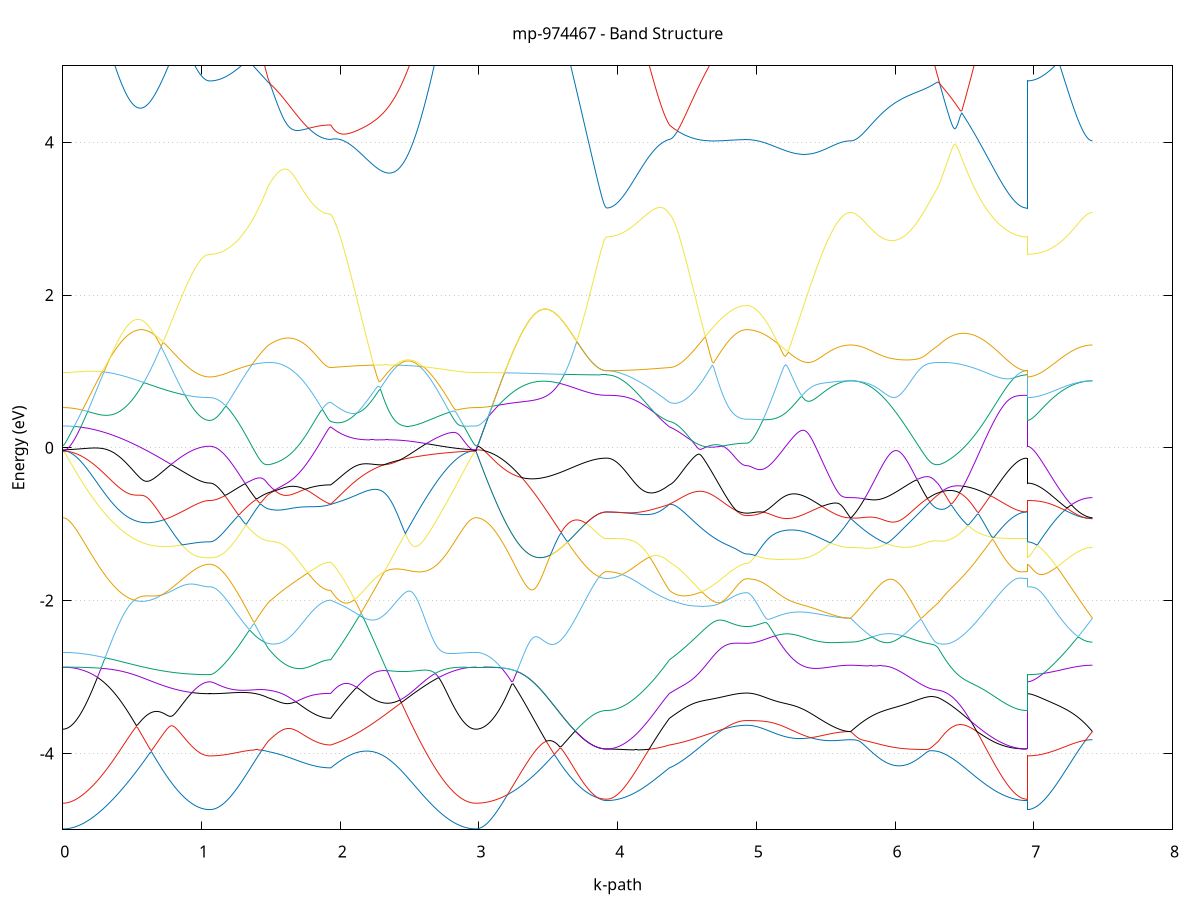 set title 'mp-974467 - Band Structure'
set xlabel 'k-path'
set ylabel 'Energy (eV)'
set grid y
set yrange [-5:5]
set terminal png size 800,600
set output 'mp-974467_bands_gnuplot.png'
plot '-' using 1:2 with lines notitle, '-' using 1:2 with lines notitle, '-' using 1:2 with lines notitle, '-' using 1:2 with lines notitle, '-' using 1:2 with lines notitle, '-' using 1:2 with lines notitle, '-' using 1:2 with lines notitle, '-' using 1:2 with lines notitle, '-' using 1:2 with lines notitle, '-' using 1:2 with lines notitle, '-' using 1:2 with lines notitle, '-' using 1:2 with lines notitle, '-' using 1:2 with lines notitle, '-' using 1:2 with lines notitle, '-' using 1:2 with lines notitle, '-' using 1:2 with lines notitle, '-' using 1:2 with lines notitle, '-' using 1:2 with lines notitle, '-' using 1:2 with lines notitle, '-' using 1:2 with lines notitle, '-' using 1:2 with lines notitle, '-' using 1:2 with lines notitle, '-' using 1:2 with lines notitle, '-' using 1:2 with lines notitle, '-' using 1:2 with lines notitle, '-' using 1:2 with lines notitle, '-' using 1:2 with lines notitle, '-' using 1:2 with lines notitle, '-' using 1:2 with lines notitle, '-' using 1:2 with lines notitle, '-' using 1:2 with lines notitle, '-' using 1:2 with lines notitle, '-' using 1:2 with lines notitle, '-' using 1:2 with lines notitle, '-' using 1:2 with lines notitle, '-' using 1:2 with lines notitle, '-' using 1:2 with lines notitle, '-' using 1:2 with lines notitle, '-' using 1:2 with lines notitle, '-' using 1:2 with lines notitle, '-' using 1:2 with lines notitle, '-' using 1:2 with lines notitle, '-' using 1:2 with lines notitle, '-' using 1:2 with lines notitle, '-' using 1:2 with lines notitle, '-' using 1:2 with lines notitle, '-' using 1:2 with lines notitle, '-' using 1:2 with lines notitle, '-' using 1:2 with lines notitle, '-' using 1:2 with lines notitle, '-' using 1:2 with lines notitle, '-' using 1:2 with lines notitle, '-' using 1:2 with lines notitle, '-' using 1:2 with lines notitle, '-' using 1:2 with lines notitle, '-' using 1:2 with lines notitle, '-' using 1:2 with lines notitle, '-' using 1:2 with lines notitle, '-' using 1:2 with lines notitle, '-' using 1:2 with lines notitle, '-' using 1:2 with lines notitle, '-' using 1:2 with lines notitle, '-' using 1:2 with lines notitle, '-' using 1:2 with lines notitle
0.000000 -42.774802
0.009995 -42.774802
0.019990 -42.775002
0.029986 -42.775302
0.039981 -42.775702
0.049976 -42.776202
0.059971 -42.776802
0.069966 -42.777502
0.079961 -42.778202
0.089957 -42.779102
0.099952 -42.780102
0.109947 -42.781202
0.119942 -42.782302
0.129937 -42.783602
0.139933 -42.784802
0.149928 -42.786202
0.159923 -42.787602
0.169918 -42.789102
0.179913 -42.790702
0.189908 -42.792302
0.199904 -42.793902
0.209899 -42.795602
0.219894 -42.797302
0.229889 -42.799102
0.239884 -42.800902
0.249880 -42.802702
0.259875 -42.804602
0.269870 -42.806402
0.279865 -42.808402
0.289860 -42.810302
0.299855 -42.812202
0.309851 -42.814202
0.319846 -42.816202
0.329841 -42.818102
0.339836 -42.820102
0.349831 -42.822102
0.359826 -42.824102
0.369822 -42.826202
0.379817 -42.828202
0.389812 -42.830202
0.399807 -42.832202
0.409802 -42.834202
0.419798 -42.836202
0.429793 -42.838302
0.439788 -42.840302
0.449783 -42.842202
0.459778 -42.844202
0.469773 -42.846202
0.479769 -42.848202
0.489764 -42.850102
0.499759 -42.852102
0.509754 -42.854002
0.519749 -42.855902
0.529745 -42.857802
0.539740 -42.859702
0.549735 -42.861502
0.559730 -42.863402
0.569725 -42.865202
0.579720 -42.867002
0.589716 -42.868802
0.599711 -42.870502
0.609706 -42.872202
0.619701 -42.873902
0.629696 -42.875602
0.639692 -42.877302
0.649687 -42.878902
0.659682 -42.880502
0.669677 -42.882002
0.679672 -42.883602
0.689667 -42.885102
0.699663 -42.886602
0.709658 -42.888002
0.719653 -42.889402
0.729648 -42.890802
0.739643 -42.892102
0.749639 -42.893402
0.759634 -42.894702
0.769629 -42.895902
0.779624 -42.897102
0.789619 -42.898302
0.799614 -42.899402
0.809610 -42.900502
0.819605 -42.901602
0.829600 -42.902602
0.839595 -42.903502
0.849590 -42.904502
0.859586 -42.905302
0.869581 -42.906202
0.879576 -42.907002
0.889571 -42.907802
0.899566 -42.908502
0.909561 -42.909202
0.919557 -42.909802
0.929552 -42.910402
0.939547 -42.911002
0.949542 -42.911502
0.959537 -42.911902
0.969533 -42.912402
0.979528 -42.912702
0.989523 -42.913102
0.999518 -42.913402
1.009513 -42.913602
1.019508 -42.913802
1.029504 -42.914002
1.039499 -42.914102
1.049494 -42.914202
1.059489 -42.914202
1.059489 -42.914202
1.069257 -42.914102
1.079026 -42.914002
1.088794 -42.913702
1.098562 -42.913302
1.108331 -42.912802
1.118099 -42.912202
1.127867 -42.911502
1.137636 -42.910602
1.147404 -42.909702
1.157172 -42.908602
1.166940 -42.907502
1.176709 -42.906202
1.186477 -42.904802
1.196245 -42.903402
1.206014 -42.901802
1.215782 -42.900102
1.225550 -42.898302
1.235319 -42.896402
1.245087 -42.894402
1.254855 -42.892302
1.264623 -42.890102
1.274392 -42.887802
1.284160 -42.885402
1.293928 -42.882902
1.303697 -42.880402
1.313465 -42.877702
1.323233 -42.874902
1.333001 -42.872002
1.342770 -42.869102
1.352538 -42.866102
1.362306 -42.862902
1.372075 -42.859702
1.381843 -42.856402
1.391611 -42.853102
1.401380 -42.849602
1.411148 -42.846102
1.420916 -42.842502
1.430684 -42.838802
1.440453 -42.835102
1.450221 -42.831202
1.459989 -42.827402
1.469758 -42.823402
1.479526 -42.821502
1.479526 -42.821502
1.489356 -42.822002
1.499185 -42.822402
1.509015 -42.822802
1.518844 -42.823102
1.528674 -42.823402
1.538504 -42.823602
1.548333 -42.823802
1.558163 -42.823902
1.567992 -42.823902
1.577822 -42.823902
1.587651 -42.823902
1.597481 -42.823802
1.607311 -42.823602
1.617140 -42.823402
1.626970 -42.823102
1.636799 -42.822802
1.646629 -42.822402
1.656459 -42.821902
1.666288 -42.821402
1.676118 -42.820902
1.685947 -42.820302
1.695777 -42.819602
1.705607 -42.818802
1.715436 -42.818102
1.725266 -42.817202
1.735095 -42.816302
1.744925 -42.815402
1.754754 -42.814302
1.764584 -42.813302
1.774414 -42.812202
1.784243 -42.811002
1.794073 -42.809802
1.803902 -42.808502
1.813732 -42.807202
1.823562 -42.805902
1.833391 -42.804502
1.843221 -42.803102
1.853050 -42.801702
1.862880 -42.800302
1.872710 -42.798902
1.882539 -42.797602
1.892369 -42.796302
1.902198 -42.795202
1.912028 -42.794302
1.921857 -42.793702
1.931687 -42.793502
1.931687 -42.793502
1.941651 -42.791702
1.951614 -42.790002
1.961578 -42.788202
1.971542 -42.786402
1.981505 -42.784602
1.991469 -42.782702
2.001433 -42.780902
2.011396 -42.779002
2.021360 -42.777102
2.031323 -42.775102
2.041287 -42.773202
2.051251 -42.771202
2.061214 -42.769302
2.071178 -42.767302
2.081142 -42.765302
2.091105 -42.763302
2.101069 -42.761702
2.111033 -42.764402
2.120996 -42.767102
2.130960 -42.769602
2.140924 -42.772202
2.150887 -42.774602
2.160851 -42.777002
2.170815 -42.779302
2.180778 -42.781502
2.190742 -42.783702
2.200705 -42.785802
2.210669 -42.787802
2.220633 -42.789802
2.230596 -42.791702
2.240560 -42.793502
2.250524 -42.795202
2.260487 -42.796902
2.270451 -42.798502
2.280415 -42.800002
2.290378 -42.801502
2.300342 -42.802902
2.310306 -42.804202
2.320269 -42.805402
2.330233 -42.806502
2.340197 -42.807602
2.350160 -42.808602
2.360124 -42.809502
2.370087 -42.810402
2.380051 -42.811202
2.390015 -42.811902
2.399978 -42.812502
2.409942 -42.813102
2.419906 -42.813602
2.429869 -42.814002
2.439833 -42.814302
2.449797 -42.814602
2.459760 -42.814802
2.469724 -42.815002
2.479688 -42.815002
2.489651 -42.815002
2.499615 -42.814902
2.509579 -42.814802
2.519542 -42.814602
2.529506 -42.814302
2.539469 -42.814002
2.549433 -42.813602
2.559397 -42.813202
2.569360 -42.812602
2.579324 -42.812102
2.589288 -42.811402
2.599251 -42.810802
2.609215 -42.810002
2.619179 -42.809202
2.629142 -42.808402
2.639106 -42.807502
2.649070 -42.806602
2.659033 -42.805602
2.668997 -42.804602
2.678960 -42.803502
2.688924 -42.802402
2.698888 -42.801302
2.708851 -42.800102
2.718815 -42.798902
2.728779 -42.797702
2.738742 -42.796502
2.748706 -42.795302
2.758670 -42.794002
2.768633 -42.792702
2.778597 -42.791502
2.788561 -42.790202
2.798524 -42.789002
2.808488 -42.787702
2.818452 -42.786502
2.828415 -42.785302
2.838379 -42.784102
2.848342 -42.783002
2.858306 -42.781902
2.868270 -42.780902
2.878233 -42.779902
2.888197 -42.779002
2.898161 -42.778102
2.908124 -42.777402
2.918088 -42.776702
2.928052 -42.776102
2.938015 -42.775602
2.947979 -42.775302
2.957943 -42.775002
2.967906 -42.774802
2.977870 -42.774802
2.977870 -42.774802
2.987801 -42.774702
2.997731 -42.774702
3.007662 -42.774502
3.017593 -42.774402
3.027524 -42.774102
3.037455 -42.773802
3.047385 -42.773502
3.057316 -42.773102
3.067247 -42.772602
3.077178 -42.772102
3.087108 -42.771602
3.097039 -42.771002
3.106970 -42.770302
3.116901 -42.769602
3.126832 -42.768902
3.136762 -42.768002
3.146693 -42.767202
3.156624 -42.766302
3.166555 -42.765302
3.176485 -42.764302
3.186416 -42.763202
3.196347 -42.762102
3.206278 -42.760902
3.216209 -42.759702
3.226139 -42.758402
3.236070 -42.757002
3.246001 -42.755702
3.255932 -42.754202
3.265862 -42.752702
3.275793 -42.751202
3.285724 -42.749602
3.295655 -42.748002
3.305586 -42.746302
3.315516 -42.744802
3.325447 -42.747502
3.335378 -42.750102
3.345309 -42.752802
3.355240 -42.755302
3.365170 -42.757902
3.375101 -42.760402
3.385032 -42.762902
3.394963 -42.765402
3.404893 -42.767902
3.414824 -42.770302
3.424755 -42.772602
3.434686 -42.775002
3.444617 -42.777302
3.454547 -42.779602
3.464478 -42.781802
3.474409 -42.784002
3.484340 -42.786202
3.494270 -42.788302
3.504201 -42.790402
3.514132 -42.792402
3.524063 -42.794402
3.533994 -42.796402
3.543924 -42.798302
3.553855 -42.800202
3.563786 -42.802002
3.573717 -42.803802
3.583647 -42.805602
3.593578 -42.807302
3.603509 -42.808902
3.613440 -42.810502
3.623371 -42.812102
3.633301 -42.813602
3.643232 -42.815102
3.653163 -42.816502
3.663094 -42.817902
3.673024 -42.819302
3.682955 -42.820502
3.692886 -42.821802
3.702817 -42.823002
3.712748 -42.824102
3.722678 -42.825202
3.732609 -42.826202
3.742540 -42.827202
3.752471 -42.828102
3.762401 -42.829002
3.772332 -42.829802
3.782263 -42.830602
3.792194 -42.831302
3.802125 -42.832002
3.812055 -42.832602
3.821986 -42.833202
3.831917 -42.833702
3.841848 -42.834202
3.851778 -42.834602
3.861709 -42.834902
3.871640 -42.835202
3.881571 -42.835502
3.891502 -42.835602
3.901432 -42.835802
3.911363 -42.835902
3.921294 -42.835902
3.921294 -42.835902
3.931124 -42.835902
3.940953 -42.835802
3.950783 -42.835702
3.960612 -42.835502
3.970442 -42.835302
3.980271 -42.835102
3.990101 -42.834802
3.999931 -42.834502
4.009760 -42.834102
4.019590 -42.833702
4.029419 -42.833302
4.039249 -42.832802
4.049079 -42.832202
4.058908 -42.831702
4.068738 -42.831002
4.078567 -42.830402
4.088397 -42.829702
4.098227 -42.828902
4.108056 -42.828202
4.117886 -42.827302
4.127715 -42.826502
4.137545 -42.825602
4.147374 -42.824602
4.157204 -42.823702
4.167034 -42.822602
4.176863 -42.821602
4.186693 -42.820502
4.196522 -42.819402
4.206352 -42.818202
4.216182 -42.817002
4.226011 -42.815802
4.235841 -42.814502
4.245670 -42.813202
4.255500 -42.811902
4.265330 -42.810502
4.275159 -42.809102
4.284989 -42.807702
4.294818 -42.806202
4.304648 -42.804702
4.314477 -42.803202
4.324307 -42.801602
4.334137 -42.800102
4.343966 -42.798502
4.353796 -42.796802
4.363625 -42.795202
4.373455 -42.793502
4.373455 -42.793502
4.383409 -42.792502
4.393363 -42.791602
4.403317 -42.790602
4.413271 -42.789502
4.423225 -42.788502
4.433180 -42.787302
4.443134 -42.786202
4.453088 -42.785002
4.463042 -42.783902
4.472996 -42.782602
4.482950 -42.781402
4.492904 -42.780102
4.502858 -42.778802
4.512812 -42.777502
4.522766 -42.776202
4.532721 -42.774802
4.542675 -42.773502
4.552629 -42.772102
4.562583 -42.770702
4.572537 -42.769302
4.582491 -42.767902
4.592445 -42.766402
4.602399 -42.765002
4.612353 -42.765602
4.622307 -42.767502
4.632262 -42.769402
4.642216 -42.771302
4.652170 -42.773202
4.662124 -42.775102
4.672078 -42.776802
4.682032 -42.778602
4.691986 -42.780302
4.701940 -42.781902
4.711894 -42.783502
4.721848 -42.785002
4.731803 -42.786502
4.741757 -42.787902
4.751711 -42.789202
4.761665 -42.790502
4.771619 -42.791702
4.781573 -42.792902
4.791527 -42.793902
4.801481 -42.794902
4.811435 -42.795802
4.821389 -42.796702
4.831344 -42.797502
4.841298 -42.798202
4.851252 -42.798802
4.861206 -42.799402
4.871160 -42.799902
4.881114 -42.800302
4.891068 -42.800602
4.901022 -42.800902
4.910976 -42.801102
4.920930 -42.801202
4.930885 -42.801202
4.930885 -42.801202
4.940873 -42.801302
4.950862 -42.801502
4.960851 -42.801802
4.970840 -42.802302
4.980829 -42.802902
4.990818 -42.803602
5.000807 -42.804402
5.010796 -42.805402
5.020785 -42.806502
5.030774 -42.807702
5.040763 -42.809002
5.050752 -42.810402
5.060741 -42.811902
5.070730 -42.813602
5.080719 -42.815302
5.090708 -42.817102
5.100697 -42.819002
5.110686 -42.820902
5.120675 -42.823002
5.130664 -42.825102
5.140653 -42.827202
5.150642 -42.829402
5.160631 -42.831702
5.170620 -42.834002
5.180609 -42.836302
5.190598 -42.838702
5.200586 -42.841102
5.210575 -42.843502
5.220564 -42.846002
5.230553 -42.848402
5.240542 -42.850902
5.250531 -42.853302
5.260520 -42.855702
5.270509 -42.858202
5.280498 -42.860602
5.290487 -42.863002
5.300476 -42.865402
5.310465 -42.867802
5.320454 -42.870102
5.330443 -42.872402
5.340432 -42.874702
5.350421 -42.877002
5.360410 -42.879202
5.370399 -42.881302
5.380388 -42.883402
5.390377 -42.885502
5.400366 -42.887502
5.410355 -42.889502
5.420344 -42.891402
5.430333 -42.893302
5.440321 -42.895102
5.450310 -42.896802
5.460299 -42.898502
5.470288 -42.900102
5.480277 -42.901602
5.490266 -42.903102
5.500255 -42.904502
5.510244 -42.905902
5.520233 -42.907102
5.530222 -42.908302
5.540211 -42.909502
5.550200 -42.910502
5.560189 -42.911502
5.570178 -42.912402
5.580167 -42.913202
5.590156 -42.914002
5.600145 -42.914702
5.610134 -42.915302
5.620123 -42.915802
5.630112 -42.916202
5.640101 -42.916602
5.650090 -42.916902
5.660079 -42.917102
5.670068 -42.917202
5.680056 -42.917202
5.680056 -42.917202
5.689926 -42.917202
5.699795 -42.917202
5.709664 -42.917102
5.719533 -42.916902
5.729402 -42.916702
5.739271 -42.916502
5.749140 -42.916202
5.759009 -42.915902
5.768878 -42.915602
5.778747 -42.915102
5.788616 -42.914702
5.798485 -42.914202
5.808354 -42.913602
5.818223 -42.913002
5.828092 -42.912402
5.837961 -42.911702
5.847830 -42.910902
5.857699 -42.910102
5.867569 -42.909202
5.877438 -42.908302
5.887307 -42.907302
5.897176 -42.906302
5.907045 -42.905202
5.916914 -42.904102
5.926783 -42.902902
5.936652 -42.901702
5.946521 -42.900402
5.956390 -42.899002
5.966259 -42.897602
5.976128 -42.896102
5.985997 -42.894602
5.995866 -42.893002
6.005735 -42.891402
6.015604 -42.889702
6.025473 -42.888002
6.035342 -42.886202
6.045212 -42.884402
6.055081 -42.882502
6.064950 -42.880502
6.074819 -42.878502
6.084688 -42.876502
6.094557 -42.874402
6.104426 -42.872302
6.114295 -42.870102
6.124164 -42.867902
6.134033 -42.865602
6.143902 -42.863302
6.153771 -42.861002
6.163640 -42.858602
6.173509 -42.856102
6.183378 -42.853702
6.193247 -42.851202
6.203116 -42.848602
6.212985 -42.846102
6.222854 -42.843502
6.232724 -42.840902
6.242593 -42.838302
6.252462 -42.835602
6.262331 -42.832902
6.272200 -42.830202
6.282069 -42.827502
6.291938 -42.824802
6.301807 -42.822102
6.311676 -42.821502
6.311676 -42.821502
6.321667 -42.822202
6.331659 -42.822902
6.341650 -42.823602
6.351642 -42.824202
6.361633 -42.824802
6.371625 -42.825502
6.381616 -42.826002
6.391608 -42.826602
6.401599 -42.827202
6.411590 -42.827702
6.421582 -42.828202
6.431573 -42.828702
6.441565 -42.829202
6.451556 -42.829602
6.461548 -42.830002
6.471539 -42.830402
6.481531 -42.830802
6.491522 -42.831202
6.501513 -42.831602
6.511505 -42.831902
6.521496 -42.832202
6.531488 -42.832502
6.541479 -42.832802
6.551471 -42.833102
6.561462 -42.833302
6.571453 -42.833602
6.581445 -42.833802
6.591436 -42.834002
6.601428 -42.834202
6.611419 -42.834402
6.621411 -42.834502
6.631402 -42.834702
6.641394 -42.834802
6.651385 -42.834902
6.661376 -42.835102
6.671368 -42.835202
6.681359 -42.835302
6.691351 -42.835302
6.701342 -42.835402
6.711334 -42.835502
6.721325 -42.835602
6.731317 -42.835602
6.741308 -42.835702
6.751299 -42.835702
6.761291 -42.835702
6.771282 -42.835802
6.781274 -42.835802
6.791265 -42.835802
6.801257 -42.835802
6.811248 -42.835802
6.821240 -42.835902
6.831231 -42.835902
6.841222 -42.835902
6.851214 -42.835902
6.861205 -42.835902
6.871197 -42.835902
6.881188 -42.835902
6.891180 -42.835902
6.901171 -42.835902
6.911163 -42.835902
6.921154 -42.835902
6.931145 -42.835902
6.941137 -42.835902
6.951128 -42.835902
6.951128 -42.914202
6.960956 -42.914202
6.970783 -42.914202
6.980610 -42.914202
6.990438 -42.914202
7.000265 -42.914302
7.010092 -42.914302
7.019920 -42.914302
7.029747 -42.914402
7.039574 -42.914402
7.049402 -42.914502
7.059229 -42.914602
7.069056 -42.914602
7.078884 -42.914702
7.088711 -42.914802
7.098538 -42.914902
7.108366 -42.914902
7.118193 -42.915002
7.128020 -42.915102
7.137848 -42.915202
7.147675 -42.915302
7.157502 -42.915402
7.167330 -42.915502
7.177157 -42.915602
7.186984 -42.915702
7.196812 -42.915802
7.206639 -42.915902
7.216466 -42.916002
7.226294 -42.916102
7.236121 -42.916202
7.245948 -42.916302
7.255776 -42.916402
7.265603 -42.916502
7.275430 -42.916602
7.285258 -42.916602
7.295085 -42.916702
7.304912 -42.916802
7.314740 -42.916902
7.324567 -42.916902
7.334394 -42.917002
7.344222 -42.917002
7.354049 -42.917102
7.363876 -42.917102
7.373704 -42.917202
7.383531 -42.917202
7.393358 -42.917202
7.403186 -42.917202
7.413013 -42.917202
7.422840 -42.917202
e
0.000000 -42.649802
0.009995 -42.649702
0.019990 -42.649602
0.029986 -42.649402
0.039981 -42.649102
0.049976 -42.648702
0.059971 -42.648202
0.069966 -42.647602
0.079961 -42.646902
0.089957 -42.646202
0.099952 -42.645302
0.109947 -42.644402
0.119942 -42.645302
0.129937 -42.646502
0.139933 -42.647802
0.149928 -42.649102
0.159923 -42.650602
0.169918 -42.652102
0.179913 -42.653602
0.189908 -42.655202
0.199904 -42.656902
0.209899 -42.658702
0.219894 -42.660402
0.229889 -42.662302
0.239884 -42.664202
0.249880 -42.666102
0.259875 -42.668102
0.269870 -42.670102
0.279865 -42.672102
0.289860 -42.674202
0.299855 -42.676302
0.309851 -42.678402
0.319846 -42.680602
0.329841 -42.682702
0.339836 -42.684902
0.349831 -42.687102
0.359826 -42.689402
0.369822 -42.691602
0.379817 -42.693802
0.389812 -42.696102
0.399807 -42.698302
0.409802 -42.700602
0.419798 -42.702902
0.429793 -42.705102
0.439788 -42.707402
0.449783 -42.709702
0.459778 -42.711902
0.469773 -42.714202
0.479769 -42.716402
0.489764 -42.718602
0.499759 -42.720802
0.509754 -42.723002
0.519749 -42.725202
0.529745 -42.727402
0.539740 -42.729602
0.549735 -42.731702
0.559730 -42.733802
0.569725 -42.735902
0.579720 -42.738002
0.589716 -42.740002
0.599711 -42.742102
0.609706 -42.744002
0.619701 -42.746002
0.629696 -42.748002
0.639692 -42.749902
0.649687 -42.751702
0.659682 -42.753602
0.669677 -42.755402
0.679672 -42.757202
0.689667 -42.758902
0.699663 -42.760702
0.709658 -42.762302
0.719653 -42.764002
0.729648 -42.765602
0.739643 -42.767102
0.749639 -42.768602
0.759634 -42.770102
0.769629 -42.771602
0.779624 -42.773002
0.789619 -42.774302
0.799614 -42.775602
0.809610 -42.776902
0.819605 -42.778102
0.829600 -42.779302
0.839595 -42.780402
0.849590 -42.781502
0.859586 -42.782502
0.869581 -42.783502
0.879576 -42.784502
0.889571 -42.785302
0.899566 -42.786202
0.909561 -42.787002
0.919557 -42.787702
0.929552 -42.788402
0.939547 -42.789102
0.949542 -42.789702
0.959537 -42.790202
0.969533 -42.790702
0.979528 -42.791102
0.989523 -42.791502
0.999518 -42.791902
1.009513 -42.792202
1.019508 -42.792402
1.029504 -42.792602
1.039499 -42.792702
1.049494 -42.792802
1.059489 -42.792802
1.059489 -42.792802
1.069257 -42.792802
1.079026 -42.792902
1.088794 -42.793102
1.098562 -42.793302
1.108331 -42.793502
1.118099 -42.793902
1.127867 -42.794202
1.137636 -42.794702
1.147404 -42.795102
1.157172 -42.795602
1.166940 -42.796202
1.176709 -42.796802
1.186477 -42.797402
1.196245 -42.798102
1.206014 -42.798802
1.215782 -42.799502
1.225550 -42.800302
1.235319 -42.801102
1.245087 -42.801902
1.254855 -42.802702
1.264623 -42.803502
1.274392 -42.804302
1.284160 -42.805202
1.293928 -42.806102
1.303697 -42.806902
1.313465 -42.807802
1.323233 -42.808702
1.333001 -42.809502
1.342770 -42.810402
1.352538 -42.811202
1.362306 -42.812102
1.372075 -42.812902
1.381843 -42.813802
1.391611 -42.814602
1.401380 -42.815402
1.411148 -42.816202
1.420916 -42.817002
1.430684 -42.817802
1.440453 -42.818602
1.450221 -42.819302
1.459989 -42.820102
1.469758 -42.820802
1.479526 -42.819402
1.479526 -42.819402
1.489356 -42.816502
1.499185 -42.813602
1.509015 -42.810602
1.518844 -42.807602
1.528674 -42.804502
1.538504 -42.801502
1.548333 -42.798402
1.558163 -42.795302
1.567992 -42.792102
1.577822 -42.789002
1.587651 -42.785802
1.597481 -42.782602
1.607311 -42.779502
1.617140 -42.776302
1.626970 -42.773102
1.636799 -42.769902
1.646629 -42.766702
1.656459 -42.763602
1.666288 -42.760502
1.676118 -42.757402
1.685947 -42.754302
1.695777 -42.751202
1.705607 -42.748202
1.715436 -42.745302
1.725266 -42.742402
1.735095 -42.739502
1.744925 -42.736702
1.754754 -42.736802
1.764584 -42.739602
1.774414 -42.742502
1.784243 -42.745202
1.794073 -42.747902
1.803902 -42.750602
1.813732 -42.753202
1.823562 -42.755802
1.833391 -42.758202
1.843221 -42.760602
1.853050 -42.762902
1.862880 -42.765102
1.872710 -42.767202
1.882539 -42.769202
1.892369 -42.770902
1.902198 -42.772402
1.912028 -42.773502
1.921857 -42.774302
1.931687 -42.774602
1.931687 -42.774602
1.941651 -42.772302
1.951614 -42.770002
1.961578 -42.767702
1.971542 -42.765402
1.981505 -42.763102
1.991469 -42.760802
2.001433 -42.758502
2.011396 -42.756202
2.021360 -42.753902
2.031323 -42.751702
2.041287 -42.749402
2.051251 -42.747202
2.061214 -42.750202
2.071178 -42.753202
2.081142 -42.756102
2.091105 -42.758902
2.101069 -42.761302
2.111033 -42.759202
2.120996 -42.757202
2.130960 -42.755202
2.140924 -42.753102
2.150887 -42.751002
2.160851 -42.749002
2.170815 -42.746902
2.180778 -42.744802
2.190742 -42.742702
2.200705 -42.740702
2.210669 -42.738602
2.220633 -42.736502
2.230596 -42.734402
2.240560 -42.732302
2.250524 -42.730302
2.260487 -42.728202
2.270451 -42.726102
2.280415 -42.724002
2.290378 -42.722002
2.300342 -42.719902
2.310306 -42.717902
2.320269 -42.715902
2.330233 -42.713902
2.340197 -42.711902
2.350160 -42.709902
2.360124 -42.707902
2.370087 -42.705902
2.380051 -42.703902
2.390015 -42.702002
2.399978 -42.700102
2.409942 -42.698202
2.419906 -42.696302
2.429869 -42.694402
2.439833 -42.692602
2.449797 -42.690702
2.459760 -42.688902
2.469724 -42.687102
2.479688 -42.685402
2.489651 -42.683602
2.499615 -42.682602
2.509579 -42.681502
2.519542 -42.680402
2.529506 -42.679302
2.539469 -42.678202
2.549433 -42.677102
2.559397 -42.676002
2.569360 -42.674902
2.579324 -42.673702
2.589288 -42.672602
2.599251 -42.671402
2.609215 -42.670302
2.619179 -42.669102
2.629142 -42.667902
2.639106 -42.666802
2.649070 -42.665602
2.659033 -42.664402
2.668997 -42.663202
2.678960 -42.662002
2.688924 -42.660802
2.698888 -42.659702
2.708851 -42.658502
2.718815 -42.657302
2.728779 -42.656202
2.738742 -42.655002
2.748706 -42.653902
2.758670 -42.652702
2.768633 -42.651602
2.778597 -42.650602
2.788561 -42.649502
2.798524 -42.648502
2.808488 -42.647502
2.818452 -42.646502
2.828415 -42.645602
2.838379 -42.645802
2.848342 -42.646402
2.858306 -42.646902
2.868270 -42.647302
2.878233 -42.647802
2.888197 -42.648102
2.898161 -42.648502
2.908124 -42.648802
2.918088 -42.649002
2.928052 -42.649302
2.938015 -42.649502
2.947979 -42.649602
2.957943 -42.649702
2.967906 -42.649802
2.977870 -42.649802
2.977870 -42.649802
2.987801 -42.650502
2.997731 -42.652402
3.007662 -42.654802
3.017593 -42.657502
3.027524 -42.660402
3.037455 -42.663302
3.047385 -42.666202
3.057316 -42.669202
3.067247 -42.672202
3.077178 -42.675202
3.087108 -42.678202
3.097039 -42.681202
3.106970 -42.684202
3.116901 -42.687202
3.126832 -42.690202
3.136762 -42.693202
3.146693 -42.696202
3.156624 -42.699202
3.166555 -42.702202
3.176485 -42.705102
3.186416 -42.708102
3.196347 -42.711002
3.206278 -42.713902
3.216209 -42.716802
3.226139 -42.719702
3.236070 -42.722602
3.246001 -42.725402
3.255932 -42.728302
3.265862 -42.731102
3.275793 -42.733902
3.285724 -42.736602
3.295655 -42.739402
3.305586 -42.742102
3.315516 -42.744802
3.325447 -42.747502
3.335378 -42.750102
3.345309 -42.752802
3.355240 -42.755302
3.365170 -42.757902
3.375101 -42.760402
3.385032 -42.762902
3.394963 -42.765402
3.404893 -42.767902
3.414824 -42.770302
3.424755 -42.772602
3.434686 -42.775002
3.444617 -42.777302
3.454547 -42.779602
3.464478 -42.781802
3.474409 -42.784002
3.484340 -42.786202
3.494270 -42.788302
3.504201 -42.790402
3.514132 -42.792402
3.524063 -42.794402
3.533994 -42.796402
3.543924 -42.798302
3.553855 -42.800202
3.563786 -42.802002
3.573717 -42.803802
3.583647 -42.805602
3.593578 -42.807302
3.603509 -42.808902
3.613440 -42.810502
3.623371 -42.812102
3.633301 -42.813602
3.643232 -42.815102
3.653163 -42.816502
3.663094 -42.817902
3.673024 -42.819302
3.682955 -42.820502
3.692886 -42.821802
3.702817 -42.823002
3.712748 -42.824102
3.722678 -42.825202
3.732609 -42.826202
3.742540 -42.827202
3.752471 -42.828102
3.762401 -42.829002
3.772332 -42.829802
3.782263 -42.830602
3.792194 -42.831302
3.802125 -42.832002
3.812055 -42.832602
3.821986 -42.833202
3.831917 -42.833702
3.841848 -42.834202
3.851778 -42.834602
3.861709 -42.834902
3.871640 -42.835202
3.881571 -42.835502
3.891502 -42.835602
3.901432 -42.835802
3.911363 -42.835902
3.921294 -42.835902
3.921294 -42.835902
3.931124 -42.835902
3.940953 -42.835802
3.950783 -42.835602
3.960612 -42.835402
3.970442 -42.835102
3.980271 -42.834702
3.990101 -42.834302
3.999931 -42.833802
4.009760 -42.833202
4.019590 -42.832602
4.029419 -42.831902
4.039249 -42.831202
4.049079 -42.830302
4.058908 -42.829502
4.068738 -42.828502
4.078567 -42.827502
4.088397 -42.826502
4.098227 -42.825302
4.108056 -42.824202
4.117886 -42.822902
4.127715 -42.821602
4.137545 -42.820302
4.147374 -42.818902
4.157204 -42.817402
4.167034 -42.815902
4.176863 -42.814302
4.186693 -42.812702
4.196522 -42.811002
4.206352 -42.809302
4.216182 -42.807602
4.226011 -42.805802
4.235841 -42.803902
4.245670 -42.802002
4.255500 -42.800102
4.265330 -42.798102
4.275159 -42.796102
4.284989 -42.794102
4.294818 -42.792002
4.304648 -42.789902
4.314477 -42.787802
4.324307 -42.785602
4.334137 -42.783502
4.343966 -42.781302
4.353796 -42.779002
4.363625 -42.776802
4.373455 -42.774602
4.373455 -42.774602
4.383409 -42.773302
4.393363 -42.772102
4.403317 -42.770802
4.413271 -42.769402
4.423225 -42.768102
4.433180 -42.766702
4.443134 -42.765302
4.453088 -42.763902
4.463042 -42.762502
4.472996 -42.761102
4.482950 -42.759802
4.492904 -42.758402
4.502858 -42.757202
4.512812 -42.756202
4.522766 -42.755402
4.532721 -42.755002
4.542675 -42.755002
4.552629 -42.755702
4.562583 -42.756802
4.572537 -42.758302
4.582491 -42.760002
4.592445 -42.761802
4.602399 -42.763702
4.612353 -42.763602
4.622307 -42.762102
4.632262 -42.760702
4.642216 -42.759302
4.652170 -42.757902
4.662124 -42.756402
4.672078 -42.755002
4.682032 -42.753702
4.691986 -42.752302
4.701940 -42.750902
4.711894 -42.749602
4.721848 -42.748302
4.731803 -42.747102
4.741757 -42.745802
4.751711 -42.744602
4.761665 -42.743502
4.771619 -42.742402
4.781573 -42.741302
4.791527 -42.740302
4.801481 -42.739302
4.811435 -42.738402
4.821389 -42.737502
4.831344 -42.736802
4.841298 -42.736002
4.851252 -42.735402
4.861206 -42.734802
4.871160 -42.734302
4.881114 -42.733802
4.891068 -42.733502
4.901022 -42.733202
4.910976 -42.733002
4.920930 -42.732902
4.930885 -42.732802
4.930885 -42.732802
4.940873 -42.732802
4.950862 -42.732902
4.960851 -42.732902
4.970840 -42.732902
4.980829 -42.733002
4.990818 -42.733102
5.000807 -42.733202
5.010796 -42.733202
5.020785 -42.733302
5.030774 -42.733502
5.040763 -42.733602
5.050752 -42.733702
5.060741 -42.733802
5.070730 -42.733902
5.080719 -42.734002
5.090708 -42.734102
5.100697 -42.734202
5.110686 -42.734302
5.120675 -42.734402
5.130664 -42.734502
5.140653 -42.734602
5.150642 -42.734602
5.160631 -42.734702
5.170620 -42.734702
5.180609 -42.734702
5.190598 -42.734602
5.200586 -42.734602
5.210575 -42.734502
5.220564 -42.734402
5.230553 -42.734302
5.240542 -42.734102
5.250531 -42.733902
5.260520 -42.733602
5.270509 -42.733402
5.280498 -42.733102
5.290487 -42.732702
5.300476 -42.732302
5.310465 -42.731902
5.320454 -42.731402
5.330443 -42.730902
5.340432 -42.730402
5.350421 -42.729802
5.360410 -42.729102
5.370399 -42.728502
5.380388 -42.727702
5.390377 -42.726902
5.400366 -42.726102
5.410355 -42.725302
5.420344 -42.724302
5.430333 -42.723402
5.440321 -42.722402
5.450310 -42.721302
5.460299 -42.720202
5.470288 -42.719102
5.480277 -42.717902
5.490266 -42.716602
5.500255 -42.715302
5.510244 -42.714002
5.520233 -42.712602
5.530222 -42.711202
5.540211 -42.709702
5.550200 -42.708202
5.560189 -42.706702
5.570178 -42.705102
5.580167 -42.703502
5.590156 -42.701902
5.600145 -42.700302
5.610134 -42.698702
5.620123 -42.697002
5.630112 -42.695502
5.640101 -42.693902
5.650090 -42.692602
5.660079 -42.691402
5.670068 -42.690702
5.680056 -42.690402
5.680056 -42.690402
5.689926 -42.693402
5.699795 -42.696602
5.709664 -42.699802
5.719533 -42.703102
5.729402 -42.706302
5.739271 -42.709602
5.749140 -42.712802
5.759009 -42.716002
5.768878 -42.719202
5.778747 -42.722302
5.788616 -42.725402
5.798485 -42.728502
5.808354 -42.731502
5.818223 -42.734502
5.828092 -42.737402
5.837961 -42.740302
5.847830 -42.743202
5.857699 -42.746002
5.867569 -42.748802
5.877438 -42.751502
5.887307 -42.754202
5.897176 -42.756902
5.907045 -42.759402
5.916914 -42.762002
5.926783 -42.764502
5.936652 -42.766902
5.946521 -42.769302
5.956390 -42.771702
5.966259 -42.774002
5.976128 -42.776202
5.985997 -42.778402
5.995866 -42.780502
6.005735 -42.782602
6.015604 -42.784702
6.025473 -42.786602
6.035342 -42.788602
6.045212 -42.790502
6.055081 -42.792302
6.064950 -42.794102
6.074819 -42.795802
6.084688 -42.797402
6.094557 -42.799102
6.104426 -42.800602
6.114295 -42.802102
6.124164 -42.803602
6.134033 -42.805002
6.143902 -42.806402
6.153771 -42.807702
6.163640 -42.808902
6.173509 -42.810102
6.183378 -42.811302
6.193247 -42.812302
6.203116 -42.813402
6.212985 -42.814402
6.222854 -42.815302
6.232724 -42.816202
6.242593 -42.817002
6.252462 -42.817802
6.262331 -42.818602
6.272200 -42.819202
6.282069 -42.819902
6.291938 -42.820502
6.301807 -42.821002
6.311676 -42.819402
6.311676 -42.819402
6.321667 -42.815202
6.331659 -42.811002
6.341650 -42.806702
6.351642 -42.802302
6.361633 -42.797902
6.371625 -42.793502
6.381616 -42.788902
6.391608 -42.784402
6.401599 -42.779802
6.411590 -42.775102
6.421582 -42.770402
6.431573 -42.765702
6.441565 -42.760902
6.451556 -42.756102
6.461548 -42.751202
6.471539 -42.746402
6.481531 -42.741502
6.491522 -42.736502
6.501513 -42.731602
6.511505 -42.735602
6.521496 -42.739702
6.531488 -42.743802
6.541479 -42.747802
6.551471 -42.751702
6.561462 -42.755602
6.571453 -42.759302
6.581445 -42.763102
6.591436 -42.766702
6.601428 -42.770302
6.611419 -42.773802
6.621411 -42.777202
6.631402 -42.780502
6.641394 -42.783802
6.651385 -42.787002
6.661376 -42.790002
6.671368 -42.793002
6.681359 -42.795902
6.691351 -42.798802
6.701342 -42.801502
6.711334 -42.804102
6.721325 -42.806602
6.731317 -42.809102
6.741308 -42.811402
6.751299 -42.813602
6.761291 -42.815802
6.771282 -42.817802
6.781274 -42.819702
6.791265 -42.821502
6.801257 -42.823302
6.811248 -42.824902
6.821240 -42.826402
6.831231 -42.827802
6.841222 -42.829102
6.851214 -42.830202
6.861205 -42.831302
6.871197 -42.832302
6.881188 -42.833102
6.891180 -42.833902
6.901171 -42.834502
6.911163 -42.835002
6.921154 -42.835402
6.931145 -42.835702
6.941137 -42.835802
6.951128 -42.835902
6.951128 -42.792802
6.960956 -42.792802
6.970783 -42.792602
6.980610 -42.792402
6.990438 -42.792002
7.000265 -42.791602
7.010092 -42.791102
7.019920 -42.790502
7.029747 -42.789802
7.039574 -42.788902
7.049402 -42.788002
7.059229 -42.787002
7.069056 -42.785902
7.078884 -42.784802
7.088711 -42.783502
7.098538 -42.782102
7.108366 -42.780702
7.118193 -42.779102
7.128020 -42.777502
7.137848 -42.775702
7.147675 -42.773902
7.157502 -42.772002
7.167330 -42.770002
7.177157 -42.767902
7.186984 -42.765802
7.196812 -42.763502
7.206639 -42.761202
7.216466 -42.758702
7.226294 -42.756202
7.236121 -42.753602
7.245948 -42.751002
7.255776 -42.748202
7.265603 -42.745402
7.275430 -42.742502
7.285258 -42.739502
7.295085 -42.736502
7.304912 -42.733302
7.314740 -42.730102
7.324567 -42.726802
7.334394 -42.723502
7.344222 -42.720102
7.354049 -42.716602
7.363876 -42.713002
7.373704 -42.709402
7.383531 -42.705702
7.393358 -42.702002
7.403186 -42.698202
7.413013 -42.694302
7.422840 -42.690402
e
0.000000 -42.649802
0.009995 -42.649702
0.019990 -42.649602
0.029986 -42.649302
0.039981 -42.648902
0.049976 -42.648402
0.059971 -42.647802
0.069966 -42.647002
0.079961 -42.646202
0.089957 -42.645302
0.099952 -42.644302
0.109947 -42.644202
0.119942 -42.643402
0.129937 -42.642302
0.139933 -42.641102
0.149928 -42.639802
0.159923 -42.639302
0.169918 -42.639502
0.179913 -42.639702
0.189908 -42.639902
0.199904 -42.640102
0.209899 -42.640302
0.219894 -42.640502
0.229889 -42.640702
0.239884 -42.641002
0.249880 -42.641202
0.259875 -42.641502
0.269870 -42.641802
0.279865 -42.642102
0.289860 -42.642302
0.299855 -42.642702
0.309851 -42.643002
0.319846 -42.643302
0.329841 -42.643702
0.339836 -42.644002
0.349831 -42.644402
0.359826 -42.644802
0.369822 -42.645202
0.379817 -42.645602
0.389812 -42.646002
0.399807 -42.646402
0.409802 -42.646902
0.419798 -42.647302
0.429793 -42.647802
0.439788 -42.648202
0.449783 -42.648702
0.459778 -42.649202
0.469773 -42.649702
0.479769 -42.650302
0.489764 -42.650802
0.499759 -42.651402
0.509754 -42.651902
0.519749 -42.652502
0.529745 -42.653102
0.539740 -42.653602
0.549735 -42.654202
0.559730 -42.654902
0.569725 -42.655502
0.579720 -42.656102
0.589716 -42.656702
0.599711 -42.657402
0.609706 -42.658002
0.619701 -42.658702
0.629696 -42.659402
0.639692 -42.660002
0.649687 -42.660702
0.659682 -42.661402
0.669677 -42.662102
0.679672 -42.662802
0.689667 -42.663402
0.699663 -42.664102
0.709658 -42.664802
0.719653 -42.665502
0.729648 -42.666202
0.739643 -42.666902
0.749639 -42.667502
0.759634 -42.668202
0.769629 -42.668902
0.779624 -42.669502
0.789619 -42.670202
0.799614 -42.670802
0.809610 -42.671402
0.819605 -42.672002
0.829600 -42.672602
0.839595 -42.673202
0.849590 -42.673802
0.859586 -42.674402
0.869581 -42.674902
0.879576 -42.675402
0.889571 -42.675902
0.899566 -42.676402
0.909561 -42.676802
0.919557 -42.677202
0.929552 -42.677602
0.939547 -42.678002
0.949542 -42.678402
0.959537 -42.678702
0.969533 -42.679002
0.979528 -42.679202
0.989523 -42.679502
0.999518 -42.679702
1.009513 -42.679802
1.019508 -42.680002
1.029504 -42.680102
1.039499 -42.680202
1.049494 -42.680202
1.059489 -42.680202
1.059489 -42.680202
1.069257 -42.680202
1.079026 -42.680102
1.088794 -42.679802
1.098562 -42.679502
1.108331 -42.679102
1.118099 -42.678602
1.127867 -42.678002
1.137636 -42.677302
1.147404 -42.676602
1.157172 -42.675802
1.166940 -42.674902
1.176709 -42.673902
1.186477 -42.672902
1.196245 -42.671802
1.206014 -42.670602
1.215782 -42.669402
1.225550 -42.668102
1.235319 -42.666802
1.245087 -42.665402
1.254855 -42.664002
1.264623 -42.662502
1.274392 -42.661002
1.284160 -42.659502
1.293928 -42.657902
1.303697 -42.656302
1.313465 -42.654702
1.323233 -42.653002
1.333001 -42.651302
1.342770 -42.649602
1.352538 -42.647902
1.362306 -42.646202
1.372075 -42.644402
1.381843 -42.642702
1.391611 -42.640902
1.401380 -42.639102
1.411148 -42.637302
1.420916 -42.635502
1.430684 -42.633802
1.440453 -42.632002
1.450221 -42.630202
1.459989 -42.633902
1.469758 -42.638802
1.479526 -42.643602
1.479526 -42.643602
1.489356 -42.647002
1.499185 -42.650502
1.509015 -42.654102
1.518844 -42.657602
1.528674 -42.661202
1.538504 -42.664702
1.548333 -42.668302
1.558163 -42.671802
1.567992 -42.675302
1.577822 -42.678802
1.587651 -42.682202
1.597481 -42.685702
1.607311 -42.689102
1.617140 -42.692502
1.626970 -42.695902
1.636799 -42.699202
1.646629 -42.702502
1.656459 -42.705802
1.666288 -42.709102
1.676118 -42.712302
1.685947 -42.715502
1.695777 -42.718602
1.705607 -42.721702
1.715436 -42.724802
1.725266 -42.727902
1.735095 -42.730902
1.744925 -42.733802
1.754754 -42.734002
1.764584 -42.731402
1.774414 -42.728802
1.784243 -42.726402
1.794073 -42.724102
1.803902 -42.721802
1.813732 -42.719702
1.823562 -42.717702
1.833391 -42.715902
1.843221 -42.714202
1.853050 -42.712702
1.862880 -42.711302
1.872710 -42.710102
1.882539 -42.709002
1.892369 -42.708202
1.902198 -42.707502
1.912028 -42.707002
1.921857 -42.706702
1.931687 -42.706602
1.931687 -42.706602
1.941651 -42.710302
1.951614 -42.713902
1.961578 -42.717402
1.971542 -42.721002
1.981505 -42.724402
1.991469 -42.727802
2.001433 -42.731202
2.011396 -42.734502
2.021360 -42.737802
2.031323 -42.741002
2.041287 -42.744102
2.051251 -42.747202
2.061214 -42.745002
2.071178 -42.742902
2.081142 -42.740802
2.091105 -42.738702
2.101069 -42.736602
2.111033 -42.734602
2.120996 -42.732602
2.130960 -42.730702
2.140924 -42.728802
2.150887 -42.726902
2.160851 -42.725102
2.170815 -42.723302
2.180778 -42.721602
2.190742 -42.719902
2.200705 -42.718302
2.210669 -42.716702
2.220633 -42.715202
2.230596 -42.713702
2.240560 -42.712302
2.250524 -42.710802
2.260487 -42.709502
2.270451 -42.708102
2.280415 -42.706802
2.290378 -42.705602
2.300342 -42.704302
2.310306 -42.703102
2.320269 -42.701902
2.330233 -42.700802
2.340197 -42.699602
2.350160 -42.698502
2.360124 -42.697402
2.370087 -42.696302
2.380051 -42.695202
2.390015 -42.694202
2.399978 -42.693102
2.409942 -42.692102
2.419906 -42.691002
2.429869 -42.690002
2.439833 -42.688902
2.449797 -42.687902
2.459760 -42.686802
2.469724 -42.685802
2.479688 -42.684702
2.489651 -42.683602
2.499615 -42.681902
2.509579 -42.680202
2.519542 -42.678602
2.529506 -42.676902
2.539469 -42.675302
2.549433 -42.673702
2.559397 -42.672202
2.569360 -42.670602
2.579324 -42.669102
2.589288 -42.667702
2.599251 -42.666202
2.609215 -42.664802
2.619179 -42.663402
2.629142 -42.662102
2.639106 -42.660802
2.649070 -42.659502
2.659033 -42.658302
2.668997 -42.657102
2.678960 -42.655902
2.688924 -42.654702
2.698888 -42.653602
2.708851 -42.652602
2.718815 -42.651502
2.728779 -42.650502
2.738742 -42.649602
2.748706 -42.648602
2.758670 -42.647702
2.768633 -42.646902
2.778597 -42.646102
2.788561 -42.645302
2.798524 -42.644602
2.808488 -42.644002
2.818452 -42.644602
2.828415 -42.645202
2.838379 -42.644702
2.848342 -42.643802
2.858306 -42.643002
2.868270 -42.642302
2.878233 -42.642102
2.888197 -42.643502
2.898161 -42.644802
2.908124 -42.645902
2.918088 -42.646902
2.928052 -42.647802
2.938015 -42.648502
2.947979 -42.649102
2.957943 -42.649502
2.967906 -42.649702
2.977870 -42.649802
2.977870 -42.649802
2.987801 -42.650502
2.997731 -42.652402
3.007662 -42.654802
3.017593 -42.657502
3.027524 -42.660402
3.037455 -42.663302
3.047385 -42.666202
3.057316 -42.669202
3.067247 -42.672202
3.077178 -42.675202
3.087108 -42.678202
3.097039 -42.681202
3.106970 -42.684202
3.116901 -42.687202
3.126832 -42.690202
3.136762 -42.693202
3.146693 -42.696202
3.156624 -42.699202
3.166555 -42.702202
3.176485 -42.705102
3.186416 -42.708102
3.196347 -42.711002
3.206278 -42.713902
3.216209 -42.716802
3.226139 -42.719702
3.236070 -42.722602
3.246001 -42.725402
3.255932 -42.728302
3.265862 -42.731102
3.275793 -42.733902
3.285724 -42.736602
3.295655 -42.739402
3.305586 -42.742102
3.315516 -42.744502
3.325447 -42.742702
3.335378 -42.740902
3.345309 -42.739002
3.355240 -42.737102
3.365170 -42.735102
3.375101 -42.733002
3.385032 -42.730902
3.394963 -42.728802
3.404893 -42.726602
3.414824 -42.724402
3.424755 -42.722102
3.434686 -42.719702
3.444617 -42.717302
3.454547 -42.714902
3.464478 -42.712402
3.474409 -42.709902
3.484340 -42.707302
3.494270 -42.704702
3.504201 -42.702002
3.514132 -42.699302
3.524063 -42.696502
3.533994 -42.693702
3.543924 -42.690902
3.553855 -42.688002
3.563786 -42.685002
3.573717 -42.682002
3.583647 -42.679002
3.593578 -42.675902
3.603509 -42.672802
3.613440 -42.669702
3.623371 -42.666502
3.633301 -42.663202
3.643232 -42.659902
3.653163 -42.656602
3.663094 -42.653202
3.673024 -42.649802
3.682955 -42.646402
3.692886 -42.642902
3.702817 -42.639402
3.712748 -42.635802
3.722678 -42.632202
3.732609 -42.628602
3.742540 -42.625002
3.752471 -42.621302
3.762401 -42.617502
3.772332 -42.613802
3.782263 -42.610002
3.792194 -42.606202
3.802125 -42.602302
3.812055 -42.598502
3.821986 -42.594602
3.831917 -42.590702
3.841848 -42.586802
3.851778 -42.582802
3.861709 -42.578902
3.871640 -42.575002
3.881571 -42.571102
3.891502 -42.567302
3.901432 -42.563802
3.911363 -42.560902
3.921294 -42.559702
3.921294 -42.559702
3.931124 -42.559702
3.940953 -42.559702
3.950783 -42.559802
3.960612 -42.559902
3.970442 -42.560102
3.980271 -42.560202
3.990101 -42.560402
3.999931 -42.560702
4.009760 -42.563002
4.019590 -42.566102
4.029419 -42.569502
4.039249 -42.572902
4.049079 -42.576502
4.058908 -42.580102
4.068738 -42.583902
4.078567 -42.587702
4.088397 -42.591602
4.098227 -42.595502
4.108056 -42.599502
4.117886 -42.603502
4.127715 -42.607502
4.137545 -42.611602
4.147374 -42.615602
4.157204 -42.619702
4.167034 -42.623802
4.176863 -42.627902
4.186693 -42.632002
4.196522 -42.636102
4.206352 -42.640202
4.216182 -42.644302
4.226011 -42.648402
4.235841 -42.652402
4.245670 -42.656502
4.255500 -42.660502
4.265330 -42.664502
4.275159 -42.668502
4.284989 -42.672502
4.294818 -42.676402
4.304648 -42.680302
4.314477 -42.684102
4.324307 -42.688002
4.334137 -42.691802
4.343966 -42.695602
4.353796 -42.699302
4.363625 -42.703002
4.373455 -42.706602
4.373455 -42.706602
4.383409 -42.708602
4.393363 -42.710702
4.403317 -42.712802
4.413271 -42.715002
4.423225 -42.717202
4.433180 -42.719502
4.443134 -42.721802
4.453088 -42.724102
4.463042 -42.726302
4.472996 -42.728602
4.482950 -42.730802
4.492904 -42.732902
4.502858 -42.734902
4.512812 -42.736702
4.522766 -42.738202
4.532721 -42.739302
4.542675 -42.739802
4.552629 -42.739802
4.562583 -42.739202
4.572537 -42.738202
4.582491 -42.737002
4.592445 -42.735502
4.602399 -42.734002
4.612353 -42.732302
4.622307 -42.730602
4.632262 -42.728902
4.642216 -42.727102
4.652170 -42.725302
4.662124 -42.723502
4.672078 -42.721702
4.682032 -42.719902
4.691986 -42.718102
4.701940 -42.716302
4.711894 -42.714502
4.721848 -42.712802
4.731803 -42.711102
4.741757 -42.709402
4.751711 -42.707702
4.761665 -42.706102
4.771619 -42.704602
4.781573 -42.703102
4.791527 -42.701702
4.801481 -42.700302
4.811435 -42.699002
4.821389 -42.697802
4.831344 -42.696702
4.841298 -42.695602
4.851252 -42.694702
4.861206 -42.693802
4.871160 -42.693102
4.881114 -42.692402
4.891068 -42.691902
4.901022 -42.691502
4.910976 -42.691202
4.920930 -42.691002
4.930885 -42.690902
4.930885 -42.690902
4.940873 -42.691002
4.950862 -42.691002
4.960851 -42.691102
4.970840 -42.691302
4.980829 -42.691502
4.990818 -42.691702
5.000807 -42.692002
5.010796 -42.692302
5.020785 -42.692602
5.030774 -42.692902
5.040763 -42.693202
5.050752 -42.693602
5.060741 -42.693902
5.070730 -42.694202
5.080719 -42.694502
5.090708 -42.694802
5.100697 -42.695102
5.110686 -42.695402
5.120675 -42.695602
5.130664 -42.695902
5.140653 -42.696102
5.150642 -42.696202
5.160631 -42.696402
5.170620 -42.696502
5.180609 -42.696602
5.190598 -42.696702
5.200586 -42.696802
5.210575 -42.696802
5.220564 -42.696802
5.230553 -42.696802
5.240542 -42.696802
5.250531 -42.696702
5.260520 -42.696602
5.270509 -42.696502
5.280498 -42.696402
5.290487 -42.696302
5.300476 -42.696202
5.310465 -42.696002
5.320454 -42.695902
5.330443 -42.695702
5.340432 -42.695502
5.350421 -42.695402
5.360410 -42.695202
5.370399 -42.695002
5.380388 -42.694802
5.390377 -42.694502
5.400366 -42.694302
5.410355 -42.694102
5.420344 -42.693902
5.430333 -42.693702
5.440321 -42.693502
5.450310 -42.693302
5.460299 -42.693102
5.470288 -42.692802
5.480277 -42.692602
5.490266 -42.692502
5.500255 -42.692302
5.510244 -42.692102
5.520233 -42.691902
5.530222 -42.691702
5.540211 -42.691602
5.550200 -42.691402
5.560189 -42.691302
5.570178 -42.691102
5.580167 -42.691002
5.590156 -42.690902
5.600145 -42.690802
5.610134 -42.690702
5.620123 -42.690602
5.630112 -42.690502
5.640101 -42.690502
5.650090 -42.690402
5.660079 -42.690402
5.670068 -42.690402
5.680056 -42.690402
5.680056 -42.690402
5.689926 -42.687402
5.699795 -42.684402
5.709664 -42.681302
5.719533 -42.678302
5.729402 -42.675102
5.739271 -42.672802
5.749140 -42.672302
5.759009 -42.671702
5.768878 -42.671002
5.778747 -42.670402
5.788616 -42.669702
5.798485 -42.669102
5.808354 -42.668402
5.818223 -42.667702
5.828092 -42.667002
5.837961 -42.666302
5.847830 -42.665502
5.857699 -42.664802
5.867569 -42.664102
5.877438 -42.663302
5.887307 -42.662602
5.897176 -42.661802
5.907045 -42.661002
5.916914 -42.660302
5.926783 -42.659502
5.936652 -42.658702
5.946521 -42.658002
5.956390 -42.657202
5.966259 -42.656402
5.976128 -42.655602
5.985997 -42.654802
5.995866 -42.654002
6.005735 -42.653202
6.015604 -42.652402
6.025473 -42.651602
6.035342 -42.650802
6.045212 -42.650002
6.055081 -42.649202
6.064950 -42.648402
6.074819 -42.647602
6.084688 -42.646802
6.094557 -42.645902
6.104426 -42.645102
6.114295 -42.644302
6.124164 -42.643402
6.134033 -42.642602
6.143902 -42.641702
6.153771 -42.640802
6.163640 -42.640002
6.173509 -42.639102
6.183378 -42.638202
6.193247 -42.637302
6.203116 -42.636302
6.212985 -42.635402
6.222854 -42.634402
6.232724 -42.633502
6.242593 -42.632502
6.252462 -42.631502
6.262331 -42.630402
6.272200 -42.630902
6.282069 -42.634002
6.291938 -42.637202
6.301807 -42.640302
6.311676 -42.643602
6.311676 -42.643602
6.321667 -42.648502
6.331659 -42.653302
6.341650 -42.658202
6.351642 -42.663002
6.361633 -42.667802
6.371625 -42.672602
6.381616 -42.677402
6.391608 -42.682102
6.401599 -42.686802
6.411590 -42.691402
6.421582 -42.696102
6.431573 -42.700602
6.441565 -42.705202
6.451556 -42.709702
6.461548 -42.714102
6.471539 -42.718502
6.481531 -42.722902
6.491522 -42.727202
6.501513 -42.731402
6.511505 -42.726602
6.521496 -42.721602
6.531488 -42.716602
6.541479 -42.711602
6.551471 -42.706602
6.561462 -42.701602
6.571453 -42.696502
6.581445 -42.691502
6.591436 -42.686502
6.601428 -42.681402
6.611419 -42.676402
6.621411 -42.671402
6.631402 -42.666402
6.641394 -42.661402
6.651385 -42.656402
6.661376 -42.651502
6.671368 -42.646502
6.681359 -42.641602
6.691351 -42.636802
6.701342 -42.631902
6.711334 -42.627102
6.721325 -42.622402
6.731317 -42.617602
6.741308 -42.613002
6.751299 -42.608402
6.761291 -42.603802
6.771282 -42.599302
6.781274 -42.594902
6.791265 -42.590602
6.801257 -42.586402
6.811248 -42.582302
6.821240 -42.578302
6.831231 -42.574402
6.841222 -42.570702
6.851214 -42.567102
6.861205 -42.563802
6.871197 -42.560702
6.881188 -42.560502
6.891180 -42.560302
6.901171 -42.560102
6.911163 -42.559902
6.921154 -42.559802
6.931145 -42.559702
6.941137 -42.559702
6.951128 -42.559702
6.951128 -42.680202
6.960956 -42.680202
6.970783 -42.680202
6.980610 -42.680202
6.990438 -42.680202
7.000265 -42.680102
7.010092 -42.680002
7.019920 -42.680002
7.029747 -42.679902
7.039574 -42.679802
7.049402 -42.679702
7.059229 -42.679602
7.069056 -42.679502
7.078884 -42.679402
7.088711 -42.679202
7.098538 -42.679102
7.108366 -42.678902
7.118193 -42.678802
7.128020 -42.678602
7.137848 -42.678502
7.147675 -42.678302
7.157502 -42.678202
7.167330 -42.678002
7.177157 -42.677802
7.186984 -42.677702
7.196812 -42.677502
7.206639 -42.677302
7.216466 -42.677202
7.226294 -42.677002
7.236121 -42.676802
7.245948 -42.676702
7.255776 -42.676502
7.265603 -42.676402
7.275430 -42.676202
7.285258 -42.676102
7.295085 -42.676002
7.304912 -42.675802
7.314740 -42.675702
7.324567 -42.675602
7.334394 -42.675502
7.344222 -42.675402
7.354049 -42.675402
7.363876 -42.675302
7.373704 -42.675202
7.383531 -42.675202
7.393358 -42.678302
7.403186 -42.682402
7.413013 -42.686402
7.422840 -42.690402
e
0.000000 -42.638002
0.009995 -42.638102
0.019990 -42.638302
0.029986 -42.638502
0.039981 -42.638902
0.049976 -42.639402
0.059971 -42.639902
0.069966 -42.640602
0.079961 -42.641302
0.089957 -42.642202
0.099952 -42.643102
0.109947 -42.643202
0.119942 -42.642002
0.129937 -42.640802
0.139933 -42.639402
0.149928 -42.639202
0.159923 -42.638502
0.169918 -42.637102
0.179913 -42.635602
0.189908 -42.634002
0.199904 -42.632302
0.209899 -42.630602
0.219894 -42.628802
0.229889 -42.626902
0.239884 -42.624902
0.249880 -42.622902
0.259875 -42.620802
0.269870 -42.618702
0.279865 -42.616502
0.289860 -42.614202
0.299855 -42.611802
0.309851 -42.609502
0.319846 -42.607002
0.329841 -42.604502
0.339836 -42.602002
0.349831 -42.599802
0.359826 -42.597602
0.369822 -42.595302
0.379817 -42.593102
0.389812 -42.590802
0.399807 -42.588502
0.409802 -42.586202
0.419798 -42.583902
0.429793 -42.581602
0.439788 -42.579302
0.449783 -42.577002
0.459778 -42.574702
0.469773 -42.572302
0.479769 -42.570002
0.489764 -42.567602
0.499759 -42.565302
0.509754 -42.563002
0.519749 -42.560602
0.529745 -42.558302
0.539740 -42.556002
0.549735 -42.553602
0.559730 -42.551302
0.569725 -42.549002
0.579720 -42.546702
0.589716 -42.544402
0.599711 -42.542102
0.609706 -42.539802
0.619701 -42.537602
0.629696 -42.535302
0.639692 -42.533102
0.649687 -42.530902
0.659682 -42.528702
0.669677 -42.526502
0.679672 -42.524302
0.689667 -42.522202
0.699663 -42.520102
0.709658 -42.518002
0.719653 -42.515902
0.729648 -42.513902
0.739643 -42.511902
0.749639 -42.510002
0.759634 -42.508002
0.769629 -42.506102
0.779624 -42.504302
0.789619 -42.502402
0.799614 -42.500702
0.809610 -42.498902
0.819605 -42.497202
0.829600 -42.495602
0.839595 -42.494002
0.849590 -42.492502
0.859586 -42.491002
0.869581 -42.489602
0.879576 -42.488202
0.889571 -42.486902
0.899566 -42.485602
0.909561 -42.484402
0.919557 -42.483302
0.929552 -42.482302
0.939547 -42.481302
0.949542 -42.480402
0.959537 -42.479502
0.969533 -42.478702
0.979528 -42.478102
0.989523 -42.477402
0.999518 -42.476902
1.009513 -42.476502
1.019508 -42.476102
1.029504 -42.475802
1.039499 -42.475602
1.049494 -42.475502
1.059489 -42.475402
1.059489 -42.475402
1.069257 -42.475402
1.079026 -42.475402
1.088794 -42.475402
1.098562 -42.475402
1.108331 -42.475302
1.118099 -42.475302
1.127867 -42.475202
1.137636 -42.479302
1.147404 -42.483602
1.157172 -42.488002
1.166940 -42.492302
1.176709 -42.496702
1.186477 -42.501202
1.196245 -42.505702
1.206014 -42.510202
1.215782 -42.514702
1.225550 -42.519302
1.235319 -42.523902
1.245087 -42.528502
1.254855 -42.533102
1.264623 -42.537802
1.274392 -42.542502
1.284160 -42.547202
1.293928 -42.551902
1.303697 -42.556702
1.313465 -42.561502
1.323233 -42.566302
1.333001 -42.571102
1.342770 -42.575902
1.352538 -42.580702
1.362306 -42.585502
1.372075 -42.590402
1.381843 -42.595202
1.391611 -42.600102
1.401380 -42.604902
1.411148 -42.609802
1.420916 -42.614602
1.430684 -42.619402
1.440453 -42.624302
1.450221 -42.629102
1.459989 -42.628402
1.469758 -42.626602
1.479526 -42.624802
1.479526 -42.624802
1.489356 -42.623502
1.499185 -42.622102
1.509015 -42.620702
1.518844 -42.619202
1.528674 -42.617802
1.538504 -42.616302
1.548333 -42.614802
1.558163 -42.613302
1.567992 -42.611902
1.577822 -42.610402
1.587651 -42.609002
1.597481 -42.607602
1.607311 -42.606102
1.617140 -42.604702
1.626970 -42.603402
1.636799 -42.602002
1.646629 -42.600702
1.656459 -42.599402
1.666288 -42.598102
1.676118 -42.596902
1.685947 -42.595602
1.695777 -42.594502
1.705607 -42.593302
1.715436 -42.592202
1.725266 -42.591102
1.735095 -42.590102
1.744925 -42.589102
1.754754 -42.588102
1.764584 -42.587202
1.774414 -42.586402
1.784243 -42.585502
1.794073 -42.584802
1.803902 -42.584102
1.813732 -42.583402
1.823562 -42.582802
1.833391 -42.582202
1.843221 -42.581702
1.853050 -42.581202
1.862880 -42.580802
1.872710 -42.580402
1.882539 -42.580102
1.892369 -42.579902
1.902198 -42.579702
1.912028 -42.579502
1.921857 -42.579402
1.931687 -42.579402
1.931687 -42.579402
1.941651 -42.579702
1.951614 -42.580002
1.961578 -42.580202
1.971542 -42.580402
1.981505 -42.580502
1.991469 -42.580602
2.001433 -42.580602
2.011396 -42.580602
2.021360 -42.580502
2.031323 -42.580402
2.041287 -42.580102
2.051251 -42.579902
2.061214 -42.579502
2.071178 -42.579102
2.081142 -42.578602
2.091105 -42.578102
2.101069 -42.577402
2.111033 -42.576702
2.120996 -42.575902
2.130960 -42.575102
2.140924 -42.574102
2.150887 -42.573102
2.160851 -42.572102
2.170815 -42.570902
2.180778 -42.569702
2.190742 -42.568402
2.200705 -42.567002
2.210669 -42.565602
2.220633 -42.564102
2.230596 -42.562502
2.240560 -42.560902
2.250524 -42.560402
2.260487 -42.562302
2.270451 -42.564302
2.280415 -42.566202
2.290378 -42.568202
2.300342 -42.570102
2.310306 -42.572102
2.320269 -42.574002
2.330233 -42.575902
2.340197 -42.577902
2.350160 -42.579802
2.360124 -42.581702
2.370087 -42.583502
2.380051 -42.585402
2.390015 -42.587302
2.399978 -42.589102
2.409942 -42.590902
2.419906 -42.592802
2.429869 -42.594602
2.439833 -42.596302
2.449797 -42.598102
2.459760 -42.599802
2.469724 -42.601602
2.479688 -42.603302
2.489651 -42.604902
2.499615 -42.606602
2.509579 -42.608202
2.519542 -42.609902
2.529506 -42.611502
2.539469 -42.613002
2.549433 -42.614602
2.559397 -42.616102
2.569360 -42.617602
2.579324 -42.619002
2.589288 -42.620502
2.599251 -42.621902
2.609215 -42.623302
2.619179 -42.624602
2.629142 -42.625902
2.639106 -42.627202
2.649070 -42.628502
2.659033 -42.629702
2.668997 -42.630902
2.678960 -42.632102
2.688924 -42.633202
2.698888 -42.634302
2.708851 -42.635302
2.718815 -42.636402
2.728779 -42.637302
2.738742 -42.638302
2.748706 -42.639202
2.758670 -42.640102
2.768633 -42.641002
2.778597 -42.641802
2.788561 -42.642502
2.798524 -42.643302
2.808488 -42.643902
2.818452 -42.643202
2.828415 -42.642602
2.838379 -42.642002
2.848342 -42.641502
2.858306 -42.641002
2.868270 -42.640602
2.878233 -42.641602
2.888197 -42.640902
2.898161 -42.640302
2.908124 -42.639802
2.918088 -42.639402
2.928052 -42.639002
2.938015 -42.638602
2.947979 -42.638402
2.957943 -42.638202
2.967906 -42.638102
2.977870 -42.638002
2.977870 -42.638002
2.987801 -42.637302
2.997731 -42.635402
3.007662 -42.633002
3.017593 -42.630302
3.027524 -42.627502
3.037455 -42.624702
3.047385 -42.621702
3.057316 -42.618802
3.067247 -42.615902
3.077178 -42.612902
3.087108 -42.610002
3.097039 -42.607002
3.106970 -42.604102
3.116901 -42.601202
3.126832 -42.598302
3.136762 -42.595402
3.146693 -42.592502
3.156624 -42.589602
3.166555 -42.586702
3.176485 -42.583902
3.186416 -42.581002
3.196347 -42.578202
3.206278 -42.575402
3.216209 -42.572602
3.226139 -42.569902
3.236070 -42.567102
3.246001 -42.564402
3.255932 -42.561702
3.265862 -42.559102
3.275793 -42.556402
3.285724 -42.553802
3.295655 -42.551202
3.305586 -42.548602
3.315516 -42.546102
3.325447 -42.543602
3.335378 -42.541102
3.345309 -42.538602
3.355240 -42.536202
3.365170 -42.533802
3.375101 -42.531402
3.385032 -42.529102
3.394963 -42.526702
3.404893 -42.524502
3.414824 -42.522202
3.424755 -42.520002
3.434686 -42.517802
3.444617 -42.515702
3.454547 -42.513502
3.464478 -42.511502
3.474409 -42.509402
3.484340 -42.507402
3.494270 -42.505402
3.504201 -42.503502
3.514132 -42.501602
3.524063 -42.499702
3.533994 -42.497902
3.543924 -42.496102
3.553855 -42.494402
3.563786 -42.492702
3.573717 -42.491002
3.583647 -42.489402
3.593578 -42.487802
3.603509 -42.486302
3.613440 -42.484802
3.623371 -42.483302
3.633301 -42.481902
3.643232 -42.480502
3.653163 -42.479202
3.663094 -42.477902
3.673024 -42.476702
3.682955 -42.475502
3.692886 -42.474302
3.702817 -42.473202
3.712748 -42.472202
3.722678 -42.471202
3.732609 -42.471502
3.742540 -42.475802
3.752471 -42.480102
3.762401 -42.484402
3.772332 -42.488802
3.782263 -42.493102
3.792194 -42.497402
3.802125 -42.501702
3.812055 -42.506002
3.821986 -42.510302
3.831917 -42.514602
3.841848 -42.518802
3.851778 -42.523002
3.861709 -42.527202
3.871640 -42.531302
3.881571 -42.535402
3.891502 -42.539302
3.901432 -42.542902
3.911363 -42.545802
3.921294 -42.547102
3.921294 -42.547102
3.931124 -42.547302
3.940953 -42.548002
3.950783 -42.549102
3.960612 -42.550702
3.970442 -42.552502
3.980271 -42.554802
3.990101 -42.557302
3.999931 -42.560002
4.009760 -42.560902
4.019590 -42.561202
4.029419 -42.561502
4.039249 -42.561902
4.049079 -42.562202
4.058908 -42.562602
4.068738 -42.563002
4.078567 -42.563502
4.088397 -42.563902
4.098227 -42.564402
4.108056 -42.564902
4.117886 -42.565402
4.127715 -42.565902
4.137545 -42.566502
4.147374 -42.567002
4.157204 -42.567602
4.167034 -42.568202
4.176863 -42.568802
4.186693 -42.569402
4.196522 -42.570002
4.206352 -42.570602
4.216182 -42.571202
4.226011 -42.571802
4.235841 -42.572402
4.245670 -42.573002
4.255500 -42.573602
4.265330 -42.574202
4.275159 -42.574802
4.284989 -42.575302
4.294818 -42.575902
4.304648 -42.576402
4.314477 -42.576902
4.324307 -42.577402
4.334137 -42.577902
4.343966 -42.578302
4.353796 -42.578702
4.363625 -42.579102
4.373455 -42.579402
4.373455 -42.579402
4.383409 -42.579502
4.393363 -42.579502
4.403317 -42.579502
4.413271 -42.579302
4.423225 -42.579002
4.433180 -42.578702
4.443134 -42.578302
4.453088 -42.577802
4.463042 -42.577302
4.472996 -42.576702
4.482950 -42.576102
4.492904 -42.575502
4.502858 -42.574802
4.512812 -42.574102
4.522766 -42.573402
4.532721 -42.572702
4.542675 -42.571902
4.552629 -42.571202
4.562583 -42.570502
4.572537 -42.569702
4.582491 -42.569002
4.592445 -42.568302
4.602399 -42.567602
4.612353 -42.566902
4.622307 -42.566202
4.632262 -42.565602
4.642216 -42.565002
4.652170 -42.564402
4.662124 -42.563902
4.672078 -42.563402
4.682032 -42.562902
4.691986 -42.562402
4.701940 -42.562102
4.711894 -42.561702
4.721848 -42.561402
4.731803 -42.561102
4.741757 -42.560902
4.751711 -42.560702
4.761665 -42.560602
4.771619 -42.560502
4.781573 -42.560402
4.791527 -42.560402
4.801481 -42.560402
4.811435 -42.560402
4.821389 -42.560402
4.831344 -42.560502
4.841298 -42.560602
4.851252 -42.560702
4.861206 -42.560702
4.871160 -42.560802
4.881114 -42.560902
4.891068 -42.561002
4.901022 -42.561102
4.910976 -42.561102
4.920930 -42.561102
4.930885 -42.561102
4.930885 -42.561102
4.940873 -42.561102
4.950862 -42.561102
4.960851 -42.561002
4.970840 -42.560902
4.980829 -42.560802
4.990818 -42.560702
5.000807 -42.560602
5.010796 -42.560402
5.020785 -42.560302
5.030774 -42.560202
5.040763 -42.560102
5.050752 -42.560002
5.060741 -42.560002
5.070730 -42.560002
5.080719 -42.560102
5.090708 -42.560202
5.100697 -42.560502
5.110686 -42.560802
5.120675 -42.561302
5.130664 -42.561802
5.140653 -42.562502
5.150642 -42.563302
5.160631 -42.564302
5.170620 -42.565302
5.180609 -42.566502
5.190598 -42.567802
5.200586 -42.569202
5.210575 -42.570702
5.220564 -42.572302
5.230553 -42.574002
5.240542 -42.575802
5.250531 -42.577702
5.260520 -42.579702
5.270509 -42.581702
5.280498 -42.583802
5.290487 -42.586002
5.300476 -42.588202
5.310465 -42.590502
5.320454 -42.592802
5.330443 -42.595202
5.340432 -42.597602
5.350421 -42.600002
5.360410 -42.602502
5.370399 -42.605002
5.380388 -42.607502
5.390377 -42.610102
5.400366 -42.612602
5.410355 -42.615202
5.420344 -42.617802
5.430333 -42.620402
5.440321 -42.623002
5.450310 -42.625602
5.460299 -42.628202
5.470288 -42.630802
5.480277 -42.633302
5.490266 -42.635902
5.500255 -42.638502
5.510244 -42.641002
5.520233 -42.643602
5.530222 -42.646102
5.540211 -42.648602
5.550200 -42.651102
5.560189 -42.653502
5.570178 -42.655902
5.580167 -42.658302
5.590156 -42.660602
5.600145 -42.662802
5.610134 -42.665002
5.620123 -42.667102
5.630112 -42.669102
5.640101 -42.670902
5.650090 -42.672602
5.660079 -42.673902
5.670068 -42.674802
5.680056 -42.675102
5.680056 -42.675102
5.689926 -42.675002
5.699795 -42.674702
5.709664 -42.674302
5.719533 -42.673902
5.729402 -42.673402
5.739271 -42.672002
5.749140 -42.668902
5.759009 -42.665702
5.768878 -42.662502
5.778747 -42.659302
5.788616 -42.656102
5.798485 -42.652902
5.808354 -42.649702
5.818223 -42.646602
5.828092 -42.643402
5.837961 -42.640202
5.847830 -42.637102
5.857699 -42.634002
5.867569 -42.630902
5.877438 -42.627902
5.887307 -42.624902
5.897176 -42.622002
5.907045 -42.619102
5.916914 -42.616402
5.926783 -42.613702
5.936652 -42.611102
5.946521 -42.608602
5.956390 -42.606202
5.966259 -42.603902
5.976128 -42.601802
5.985997 -42.599902
5.995866 -42.598102
6.005735 -42.596502
6.015604 -42.595002
6.025473 -42.593802
6.035342 -42.592802
6.045212 -42.592102
6.055081 -42.591602
6.064950 -42.591302
6.074819 -42.591202
6.084688 -42.591402
6.094557 -42.591902
6.104426 -42.592602
6.114295 -42.593502
6.124164 -42.594702
6.134033 -42.596102
6.143902 -42.597602
6.153771 -42.599402
6.163640 -42.601402
6.173509 -42.603502
6.183378 -42.605702
6.193247 -42.608102
6.203116 -42.610702
6.212985 -42.613302
6.222854 -42.616102
6.232724 -42.618902
6.242593 -42.621802
6.252462 -42.624802
6.262331 -42.627802
6.272200 -42.629402
6.282069 -42.628302
6.291938 -42.627102
6.301807 -42.626002
6.311676 -42.624802
6.311676 -42.624802
6.321667 -42.623002
6.331659 -42.621202
6.341650 -42.619402
6.351642 -42.617602
6.361633 -42.615902
6.371625 -42.614102
6.381616 -42.612402
6.391608 -42.610702
6.401599 -42.608902
6.411590 -42.607302
6.421582 -42.605602
6.431573 -42.603902
6.441565 -42.602302
6.451556 -42.600702
6.461548 -42.599102
6.471539 -42.597602
6.481531 -42.596002
6.491522 -42.594502
6.501513 -42.593102
6.511505 -42.591602
6.521496 -42.590202
6.531488 -42.588802
6.541479 -42.587402
6.551471 -42.586102
6.561462 -42.584802
6.571453 -42.583502
6.581445 -42.582302
6.591436 -42.581102
6.601428 -42.579902
6.611419 -42.578702
6.621411 -42.577602
6.631402 -42.576502
6.641394 -42.575502
6.651385 -42.574502
6.661376 -42.573502
6.671368 -42.572602
6.681359 -42.571602
6.691351 -42.570802
6.701342 -42.569902
6.711334 -42.569102
6.721325 -42.568302
6.731317 -42.567602
6.741308 -42.566902
6.751299 -42.566202
6.761291 -42.565602
6.771282 -42.564902
6.781274 -42.564402
6.791265 -42.563802
6.801257 -42.563302
6.811248 -42.562902
6.821240 -42.562402
6.831231 -42.562002
6.841222 -42.561602
6.851214 -42.561302
6.861205 -42.561002
6.871197 -42.560602
6.881188 -42.557702
6.891180 -42.555102
6.901171 -42.552802
6.911163 -42.550802
6.921154 -42.549202
6.931145 -42.548102
6.941137 -42.547302
6.951128 -42.547102
6.951128 -42.475402
6.960956 -42.476202
6.970783 -42.478502
6.980610 -42.481702
6.990438 -42.485502
7.000265 -42.489702
7.010092 -42.494202
7.019920 -42.498802
7.029747 -42.503502
7.039574 -42.508302
7.049402 -42.513202
7.059229 -42.518102
7.069056 -42.523002
7.078884 -42.527902
7.088711 -42.532902
7.098538 -42.537802
7.108366 -42.542802
7.118193 -42.547802
7.128020 -42.552702
7.137848 -42.557702
7.147675 -42.562702
7.157502 -42.567602
7.167330 -42.572502
7.177157 -42.577402
7.186984 -42.582302
7.196812 -42.587202
7.206639 -42.592102
7.216466 -42.596902
7.226294 -42.601702
7.236121 -42.606502
7.245948 -42.611302
7.255776 -42.616002
7.265603 -42.620702
7.275430 -42.625402
7.285258 -42.630002
7.295085 -42.634602
7.304912 -42.639202
7.314740 -42.643702
7.324567 -42.648202
7.334394 -42.652602
7.344222 -42.657002
7.354049 -42.661402
7.363876 -42.665702
7.373704 -42.669902
7.383531 -42.674102
7.393358 -42.675102
7.403186 -42.675102
7.413013 -42.675102
7.422840 -42.675102
e
0.000000 -42.638002
0.009995 -42.638102
0.019990 -42.638102
0.029986 -42.638102
0.039981 -42.638102
0.049976 -42.638202
0.059971 -42.638202
0.069966 -42.638302
0.079961 -42.638402
0.089957 -42.638502
0.099952 -42.638502
0.109947 -42.638702
0.119942 -42.638802
0.129937 -42.638902
0.139933 -42.639002
0.149928 -42.638002
0.159923 -42.636502
0.169918 -42.635002
0.179913 -42.633402
0.189908 -42.631702
0.199904 -42.630002
0.209899 -42.628302
0.219894 -42.626502
0.229889 -42.624602
0.239884 -42.622702
0.249880 -42.620802
0.259875 -42.618802
0.269870 -42.616802
0.279865 -42.614802
0.289860 -42.612702
0.299855 -42.610602
0.309851 -42.608502
0.319846 -42.606302
0.329841 -42.604202
0.339836 -42.601902
0.349831 -42.599302
0.359826 -42.596702
0.369822 -42.594002
0.379817 -42.591302
0.389812 -42.588502
0.399807 -42.585702
0.409802 -42.582802
0.419798 -42.579902
0.429793 -42.577002
0.439788 -42.574102
0.449783 -42.571102
0.459778 -42.568102
0.469773 -42.565102
0.479769 -42.562102
0.489764 -42.559002
0.499759 -42.556002
0.509754 -42.552902
0.519749 -42.549802
0.529745 -42.546702
0.539740 -42.543702
0.549735 -42.540602
0.559730 -42.537502
0.569725 -42.534502
0.579720 -42.531402
0.589716 -42.528402
0.599711 -42.525302
0.609706 -42.522302
0.619701 -42.519302
0.629696 -42.516402
0.639692 -42.513402
0.649687 -42.510502
0.659682 -42.507602
0.669677 -42.504802
0.679672 -42.501902
0.689667 -42.499202
0.699663 -42.496402
0.709658 -42.493702
0.719653 -42.491102
0.729648 -42.488502
0.739643 -42.485902
0.749639 -42.483402
0.759634 -42.481002
0.769629 -42.478602
0.779624 -42.476302
0.789619 -42.474002
0.799614 -42.471802
0.809610 -42.469702
0.819605 -42.467602
0.829600 -42.465602
0.839595 -42.463702
0.849590 -42.461902
0.859586 -42.460102
0.869581 -42.458402
0.879576 -42.456702
0.889571 -42.455202
0.899566 -42.453702
0.909561 -42.452302
0.919557 -42.451002
0.929552 -42.449802
0.939547 -42.448902
0.949542 -42.448602
0.959537 -42.448402
0.969533 -42.448202
0.979528 -42.448002
0.989523 -42.447802
0.999518 -42.447702
1.009513 -42.447502
1.019508 -42.447402
1.029504 -42.447402
1.039499 -42.447302
1.049494 -42.447302
1.059489 -42.447202
1.059489 -42.447202
1.069257 -42.450402
1.079026 -42.454302
1.088794 -42.458402
1.098562 -42.462502
1.108331 -42.466602
1.118099 -42.470802
1.127867 -42.475002
1.137636 -42.475102
1.147404 -42.475102
1.157172 -42.475002
1.166940 -42.474902
1.176709 -42.474802
1.186477 -42.474702
1.196245 -42.474602
1.206014 -42.474402
1.215782 -42.474302
1.225550 -42.474202
1.235319 -42.474002
1.245087 -42.473902
1.254855 -42.473702
1.264623 -42.473502
1.274392 -42.473302
1.284160 -42.473202
1.293928 -42.473002
1.303697 -42.472802
1.313465 -42.472602
1.323233 -42.472302
1.333001 -42.472102
1.342770 -42.471902
1.352538 -42.471702
1.362306 -42.471402
1.372075 -42.471202
1.381843 -42.470902
1.391611 -42.470702
1.401380 -42.470402
1.411148 -42.470202
1.420916 -42.469902
1.430684 -42.469602
1.440453 -42.469302
1.450221 -42.469102
1.459989 -42.468802
1.469758 -42.468502
1.479526 -42.468202
1.479526 -42.468202
1.489356 -42.468002
1.499185 -42.467802
1.509015 -42.467702
1.518844 -42.467602
1.528674 -42.467502
1.538504 -42.467402
1.548333 -42.467402
1.558163 -42.467402
1.567992 -42.467402
1.577822 -42.467502
1.587651 -42.467602
1.597481 -42.467702
1.607311 -42.467902
1.617140 -42.468102
1.626970 -42.468402
1.636799 -42.468802
1.646629 -42.469302
1.656459 -42.470002
1.666288 -42.470802
1.676118 -42.471702
1.685947 -42.472802
1.695777 -42.474002
1.705607 -42.475302
1.715436 -42.476702
1.725266 -42.478202
1.735095 -42.479702
1.744925 -42.481302
1.754754 -42.482802
1.764584 -42.484402
1.774414 -42.486002
1.784243 -42.487502
1.794073 -42.489002
1.803902 -42.490402
1.813732 -42.491802
1.823562 -42.493102
1.833391 -42.494402
1.843221 -42.495502
1.853050 -42.496602
1.862880 -42.497602
1.872710 -42.498402
1.882539 -42.499202
1.892369 -42.499802
1.902198 -42.500302
1.912028 -42.500602
1.921857 -42.500802
1.931687 -42.500902
1.931687 -42.500902
1.941651 -42.502502
1.951614 -42.504102
1.961578 -42.505802
1.971542 -42.507502
1.981505 -42.509202
1.991469 -42.510902
2.001433 -42.512702
2.011396 -42.514502
2.021360 -42.516202
2.031323 -42.518102
2.041287 -42.519902
2.051251 -42.521702
2.061214 -42.523602
2.071178 -42.525402
2.081142 -42.527302
2.091105 -42.529202
2.101069 -42.531102
2.111033 -42.533002
2.120996 -42.534902
2.130960 -42.536802
2.140924 -42.538802
2.150887 -42.540702
2.160851 -42.542702
2.170815 -42.544602
2.180778 -42.546602
2.190742 -42.548502
2.200705 -42.550502
2.210669 -42.552502
2.220633 -42.554502
2.230596 -42.556402
2.240560 -42.558402
2.250524 -42.559302
2.260487 -42.557502
2.270451 -42.555802
2.280415 -42.554002
2.290378 -42.552202
2.300342 -42.550302
2.310306 -42.548402
2.320269 -42.546502
2.330233 -42.544602
2.340197 -42.542702
2.350160 -42.540802
2.360124 -42.538902
2.370087 -42.537002
2.380051 -42.535102
2.390015 -42.533202
2.399978 -42.531302
2.409942 -42.532102
2.419906 -42.534202
2.429869 -42.536402
2.439833 -42.538702
2.449797 -42.541002
2.459760 -42.543202
2.469724 -42.545602
2.479688 -42.547902
2.489651 -42.550302
2.499615 -42.552702
2.509579 -42.555102
2.519542 -42.557502
2.529506 -42.560002
2.539469 -42.562502
2.549433 -42.565002
2.559397 -42.567502
2.569360 -42.570002
2.579324 -42.572602
2.589288 -42.575202
2.599251 -42.577702
2.609215 -42.580302
2.619179 -42.582902
2.629142 -42.585502
2.639106 -42.588102
2.649070 -42.590702
2.659033 -42.593202
2.668997 -42.595802
2.678960 -42.598402
2.688924 -42.601002
2.698888 -42.603502
2.708851 -42.606002
2.718815 -42.608502
2.728779 -42.611002
2.738742 -42.613502
2.748706 -42.615902
2.758670 -42.618302
2.768633 -42.620602
2.778597 -42.622902
2.788561 -42.625202
2.798524 -42.627402
2.808488 -42.629502
2.818452 -42.631602
2.828415 -42.633502
2.838379 -42.635402
2.848342 -42.637302
2.858306 -42.639002
2.868270 -42.640502
2.878233 -42.640102
2.888197 -42.639702
2.898161 -42.639302
2.908124 -42.639002
2.918088 -42.638802
2.928052 -42.638602
2.938015 -42.638402
2.947979 -42.638202
2.957943 -42.638102
2.967906 -42.638102
2.977870 -42.638002
2.977870 -42.638002
2.987801 -42.637302
2.997731 -42.635402
3.007662 -42.633002
3.017593 -42.630302
3.027524 -42.627502
3.037455 -42.624702
3.047385 -42.621702
3.057316 -42.618802
3.067247 -42.615902
3.077178 -42.612902
3.087108 -42.610002
3.097039 -42.607002
3.106970 -42.604102
3.116901 -42.601202
3.126832 -42.598302
3.136762 -42.595402
3.146693 -42.592502
3.156624 -42.589602
3.166555 -42.586702
3.176485 -42.583902
3.186416 -42.581002
3.196347 -42.578202
3.206278 -42.575402
3.216209 -42.572602
3.226139 -42.569902
3.236070 -42.567102
3.246001 -42.564402
3.255932 -42.561702
3.265862 -42.559102
3.275793 -42.556402
3.285724 -42.553802
3.295655 -42.551202
3.305586 -42.548602
3.315516 -42.546102
3.325447 -42.543602
3.335378 -42.541102
3.345309 -42.538602
3.355240 -42.536202
3.365170 -42.533802
3.375101 -42.531402
3.385032 -42.529102
3.394963 -42.526702
3.404893 -42.524502
3.414824 -42.522202
3.424755 -42.520002
3.434686 -42.517802
3.444617 -42.515702
3.454547 -42.513502
3.464478 -42.511502
3.474409 -42.509402
3.484340 -42.507402
3.494270 -42.505402
3.504201 -42.503502
3.514132 -42.501602
3.524063 -42.499702
3.533994 -42.497902
3.543924 -42.496102
3.553855 -42.494402
3.563786 -42.492702
3.573717 -42.491002
3.583647 -42.489402
3.593578 -42.487802
3.603509 -42.486302
3.613440 -42.484802
3.623371 -42.483302
3.633301 -42.481902
3.643232 -42.480502
3.653163 -42.479202
3.663094 -42.477902
3.673024 -42.476702
3.682955 -42.475502
3.692886 -42.474302
3.702817 -42.473202
3.712748 -42.472202
3.722678 -42.471202
3.732609 -42.470202
3.742540 -42.469302
3.752471 -42.468402
3.762401 -42.467602
3.772332 -42.466902
3.782263 -42.466102
3.792194 -42.465502
3.802125 -42.464802
3.812055 -42.464302
3.821986 -42.463702
3.831917 -42.463302
3.841848 -42.462802
3.851778 -42.462502
3.861709 -42.462102
3.871640 -42.461902
3.881571 -42.461602
3.891502 -42.461402
3.901432 -42.461302
3.911363 -42.461202
3.921294 -42.461202
3.921294 -42.461202
3.931124 -42.461202
3.940953 -42.461302
3.950783 -42.461402
3.960612 -42.461502
3.970442 -42.461702
3.980271 -42.462002
3.990101 -42.462202
3.999931 -42.462502
4.009760 -42.462902
4.019590 -42.463202
4.029419 -42.463702
4.039249 -42.464102
4.049079 -42.464602
4.058908 -42.465202
4.068738 -42.465702
4.078567 -42.466402
4.088397 -42.467002
4.098227 -42.467702
4.108056 -42.468402
4.117886 -42.469202
4.127715 -42.470002
4.137545 -42.470902
4.147374 -42.471702
4.157204 -42.472602
4.167034 -42.473602
4.176863 -42.474602
4.186693 -42.475602
4.196522 -42.476702
4.206352 -42.477702
4.216182 -42.478902
4.226011 -42.480002
4.235841 -42.481202
4.245670 -42.482402
4.255500 -42.483702
4.265330 -42.484902
4.275159 -42.486302
4.284989 -42.487602
4.294818 -42.489002
4.304648 -42.490402
4.314477 -42.491802
4.324307 -42.493202
4.334137 -42.494702
4.343966 -42.496202
4.353796 -42.497702
4.363625 -42.499302
4.373455 -42.500902
4.373455 -42.500902
4.383409 -42.501802
4.393363 -42.502702
4.403317 -42.503602
4.413271 -42.504602
4.423225 -42.505602
4.433180 -42.506602
4.443134 -42.507702
4.453088 -42.508802
4.463042 -42.509902
4.472996 -42.511102
4.482950 -42.512302
4.492904 -42.513502
4.502858 -42.514702
4.512812 -42.516002
4.522766 -42.517302
4.532721 -42.518502
4.542675 -42.519902
4.552629 -42.521202
4.562583 -42.522502
4.572537 -42.523902
4.582491 -42.525202
4.592445 -42.526602
4.602399 -42.528002
4.612353 -42.529402
4.622307 -42.530802
4.632262 -42.532102
4.642216 -42.533502
4.652170 -42.534902
4.662124 -42.536302
4.672078 -42.537602
4.682032 -42.539002
4.691986 -42.540302
4.701940 -42.541602
4.711894 -42.542902
4.721848 -42.544202
4.731803 -42.545402
4.741757 -42.546602
4.751711 -42.547802
4.761665 -42.548902
4.771619 -42.550002
4.781573 -42.551002
4.791527 -42.552002
4.801481 -42.553002
4.811435 -42.553902
4.821389 -42.554702
4.831344 -42.555502
4.841298 -42.556202
4.851252 -42.556802
4.861206 -42.557402
4.871160 -42.557902
4.881114 -42.558302
4.891068 -42.558702
4.901022 -42.559002
4.910976 -42.559202
4.920930 -42.559302
4.930885 -42.559302
4.930885 -42.559302
4.940873 -42.559202
4.950862 -42.558902
4.960851 -42.558502
4.970840 -42.557802
4.980829 -42.557002
4.990818 -42.556002
5.000807 -42.554802
5.010796 -42.553502
5.020785 -42.552102
5.030774 -42.550502
5.040763 -42.548702
5.050752 -42.546902
5.060741 -42.544902
5.070730 -42.542902
5.080719 -42.540702
5.090708 -42.538502
5.100697 -42.536202
5.110686 -42.533802
5.120675 -42.531402
5.130664 -42.529002
5.140653 -42.526502
5.150642 -42.523902
5.160631 -42.521402
5.170620 -42.518802
5.180609 -42.516302
5.190598 -42.513702
5.200586 -42.511102
5.210575 -42.508502
5.220564 -42.506002
5.230553 -42.503402
5.240542 -42.500902
5.250531 -42.498402
5.260520 -42.496002
5.270509 -42.493602
5.280498 -42.491702
5.290487 -42.490102
5.300476 -42.488502
5.310465 -42.486802
5.320454 -42.485202
5.330443 -42.483502
5.340432 -42.481802
5.350421 -42.480202
5.360410 -42.478502
5.370399 -42.476802
5.380388 -42.475102
5.390377 -42.473502
5.400366 -42.471802
5.410355 -42.470202
5.420344 -42.468602
5.430333 -42.467002
5.440321 -42.465502
5.450310 -42.464002
5.460299 -42.462502
5.470288 -42.461102
5.480277 -42.459702
5.490266 -42.458302
5.500255 -42.457102
5.510244 -42.455802
5.520233 -42.454602
5.530222 -42.453502
5.540211 -42.452402
5.550200 -42.451402
5.560189 -42.450502
5.570178 -42.449602
5.580167 -42.448802
5.590156 -42.448102
5.600145 -42.447402
5.610134 -42.446902
5.620123 -42.446302
5.630112 -42.445902
5.640101 -42.445502
5.650090 -42.445302
5.660079 -42.445102
5.670068 -42.445002
5.680056 -42.444902
5.680056 -42.444902
5.689926 -42.444902
5.699795 -42.445002
5.709664 -42.445202
5.719533 -42.445402
5.729402 -42.445702
5.739271 -42.446002
5.749140 -42.446502
5.759009 -42.446902
5.768878 -42.447402
5.778747 -42.448002
5.788616 -42.448602
5.798485 -42.449302
5.808354 -42.450102
5.818223 -42.450902
5.828092 -42.451702
5.837961 -42.452602
5.847830 -42.453602
5.857699 -42.454602
5.867569 -42.455702
5.877438 -42.456802
5.887307 -42.457902
5.897176 -42.459102
5.907045 -42.460302
5.916914 -42.461602
5.926783 -42.462802
5.936652 -42.464102
5.946521 -42.465402
5.956390 -42.466602
5.966259 -42.467902
5.976128 -42.469102
5.985997 -42.470302
5.995866 -42.471402
6.005735 -42.472402
6.015604 -42.473402
6.025473 -42.474302
6.035342 -42.475102
6.045212 -42.475802
6.055081 -42.476402
6.064950 -42.476902
6.074819 -42.477202
6.084688 -42.477502
6.094557 -42.477602
6.104426 -42.477502
6.114295 -42.477402
6.124164 -42.477202
6.134033 -42.476902
6.143902 -42.476502
6.153771 -42.476002
6.163640 -42.475502
6.173509 -42.474902
6.183378 -42.474302
6.193247 -42.473702
6.203116 -42.473102
6.212985 -42.472502
6.222854 -42.471902
6.232724 -42.471302
6.242593 -42.470802
6.252462 -42.470302
6.262331 -42.469802
6.272200 -42.469402
6.282069 -42.469002
6.291938 -42.468702
6.301807 -42.468402
6.311676 -42.468202
6.311676 -42.468202
6.321667 -42.467902
6.331659 -42.467602
6.341650 -42.467302
6.351642 -42.467002
6.361633 -42.466702
6.371625 -42.466402
6.381616 -42.466002
6.391608 -42.465702
6.401599 -42.465402
6.411590 -42.465102
6.421582 -42.464802
6.431573 -42.464502
6.441565 -42.464202
6.451556 -42.463802
6.461548 -42.463502
6.471539 -42.463202
6.481531 -42.462902
6.491522 -42.462602
6.501513 -42.462302
6.511505 -42.462002
6.521496 -42.461702
6.531488 -42.461402
6.541479 -42.461102
6.551471 -42.460802
6.561462 -42.460502
6.571453 -42.460202
6.581445 -42.460002
6.591436 -42.459702
6.601428 -42.459402
6.611419 -42.459102
6.621411 -42.458902
6.631402 -42.458702
6.641394 -42.458402
6.651385 -42.458302
6.661376 -42.458202
6.671368 -42.458302
6.681359 -42.458402
6.691351 -42.458602
6.701342 -42.458802
6.711334 -42.459002
6.721325 -42.459102
6.731317 -42.459302
6.741308 -42.459502
6.751299 -42.459602
6.761291 -42.459802
6.771282 -42.459902
6.781274 -42.460002
6.791265 -42.460202
6.801257 -42.460302
6.811248 -42.460402
6.821240 -42.460502
6.831231 -42.460602
6.841222 -42.460702
6.851214 -42.460802
6.861205 -42.460902
6.871197 -42.461002
6.881188 -42.461002
6.891180 -42.461102
6.901171 -42.461102
6.911163 -42.461202
6.921154 -42.461202
6.931145 -42.461202
6.941137 -42.461202
6.951128 -42.461202
6.951128 -42.447202
6.960956 -42.447202
6.970783 -42.447202
6.980610 -42.447202
6.990438 -42.447202
7.000265 -42.447202
7.010092 -42.447202
7.019920 -42.447202
7.029747 -42.447202
7.039574 -42.447102
7.049402 -42.447102
7.059229 -42.447102
7.069056 -42.447102
7.078884 -42.447002
7.088711 -42.447002
7.098538 -42.446902
7.108366 -42.446902
7.118193 -42.446902
7.128020 -42.446802
7.137848 -42.446802
7.147675 -42.446702
7.157502 -42.446702
7.167330 -42.446602
7.177157 -42.446602
7.186984 -42.446502
7.196812 -42.446402
7.206639 -42.446402
7.216466 -42.446302
7.226294 -42.446302
7.236121 -42.446202
7.245948 -42.446102
7.255776 -42.446102
7.265603 -42.446002
7.275430 -42.445902
7.285258 -42.445802
7.295085 -42.445802
7.304912 -42.445702
7.314740 -42.445602
7.324567 -42.445502
7.334394 -42.445502
7.344222 -42.445402
7.354049 -42.445302
7.363876 -42.445202
7.373704 -42.445202
7.383531 -42.445102
7.393358 -42.445002
7.403186 -42.445002
7.413013 -42.444902
7.422840 -42.444902
e
0.000000 -42.513602
0.009995 -42.513602
0.019990 -42.513502
0.029986 -42.513402
0.039981 -42.513202
0.049976 -42.513002
0.059971 -42.512702
0.069966 -42.512402
0.079961 -42.512002
0.089957 -42.511602
0.099952 -42.511102
0.109947 -42.510602
0.119942 -42.510102
0.129937 -42.509502
0.139933 -42.508902
0.149928 -42.508302
0.159923 -42.507602
0.169918 -42.506902
0.179913 -42.506202
0.189908 -42.505502
0.199904 -42.504702
0.209899 -42.503902
0.219894 -42.503102
0.229889 -42.502302
0.239884 -42.501402
0.249880 -42.500602
0.259875 -42.499702
0.269870 -42.498802
0.279865 -42.497902
0.289860 -42.497002
0.299855 -42.496102
0.309851 -42.495202
0.319846 -42.494302
0.329841 -42.493402
0.339836 -42.492502
0.349831 -42.491502
0.359826 -42.490602
0.369822 -42.489702
0.379817 -42.488702
0.389812 -42.487802
0.399807 -42.486802
0.409802 -42.485902
0.419798 -42.485002
0.429793 -42.484002
0.439788 -42.483102
0.449783 -42.482202
0.459778 -42.481202
0.469773 -42.480302
0.479769 -42.479402
0.489764 -42.478502
0.499759 -42.477602
0.509754 -42.476702
0.519749 -42.475802
0.529745 -42.474902
0.539740 -42.474002
0.549735 -42.473102
0.559730 -42.472202
0.569725 -42.471402
0.579720 -42.470502
0.589716 -42.469702
0.599711 -42.468802
0.609706 -42.468002
0.619701 -42.467202
0.629696 -42.466402
0.639692 -42.465602
0.649687 -42.464802
0.659682 -42.464002
0.669677 -42.463302
0.679672 -42.462502
0.689667 -42.461802
0.699663 -42.461102
0.709658 -42.460402
0.719653 -42.459702
0.729648 -42.459002
0.739643 -42.458302
0.749639 -42.457702
0.759634 -42.457102
0.769629 -42.456502
0.779624 -42.455902
0.789619 -42.455302
0.799614 -42.454702
0.809610 -42.454202
0.819605 -42.453702
0.829600 -42.453102
0.839595 -42.452702
0.849590 -42.452202
0.859586 -42.451702
0.869581 -42.451302
0.879576 -42.450902
0.889571 -42.450502
0.899566 -42.450102
0.909561 -42.449802
0.919557 -42.449502
0.929552 -42.449202
0.939547 -42.448702
0.949542 -42.447702
0.959537 -42.446702
0.969533 -42.445802
0.979528 -42.445102
0.989523 -42.444402
0.999518 -42.444102
1.009513 -42.444402
1.019508 -42.444702
1.029504 -42.444902
1.039499 -42.445102
1.049494 -42.445202
1.059489 -42.445202
1.059489 -42.445202
1.069257 -42.442202
1.079026 -42.442102
1.088794 -42.442102
1.098562 -42.442202
1.108331 -42.442202
1.118099 -42.442302
1.127867 -42.442302
1.137636 -42.442402
1.147404 -42.442402
1.157172 -42.442502
1.166940 -42.442602
1.176709 -42.442702
1.186477 -42.442802
1.196245 -42.442902
1.206014 -42.443002
1.215782 -42.443102
1.225550 -42.443202
1.235319 -42.443402
1.245087 -42.443502
1.254855 -42.443702
1.264623 -42.443802
1.274392 -42.444002
1.284160 -42.444202
1.293928 -42.444302
1.303697 -42.444502
1.313465 -42.444702
1.323233 -42.444902
1.333001 -42.445102
1.342770 -42.445302
1.352538 -42.445502
1.362306 -42.445702
1.372075 -42.445902
1.381843 -42.446202
1.391611 -42.446402
1.401380 -42.446602
1.411148 -42.446802
1.420916 -42.447102
1.430684 -42.447302
1.440453 -42.447602
1.450221 -42.447802
1.459989 -42.448102
1.469758 -42.448302
1.479526 -42.448602
1.479526 -42.448602
1.489356 -42.448802
1.499185 -42.449102
1.509015 -42.449502
1.518844 -42.449902
1.528674 -42.450402
1.538504 -42.451002
1.548333 -42.451602
1.558163 -42.452302
1.567992 -42.453102
1.577822 -42.453902
1.587651 -42.454802
1.597481 -42.455702
1.607311 -42.456702
1.617140 -42.457602
1.626970 -42.458602
1.636799 -42.459602
1.646629 -42.460502
1.656459 -42.461402
1.666288 -42.462102
1.676118 -42.462802
1.685947 -42.463302
1.695777 -42.463802
1.705607 -42.464202
1.715436 -42.464502
1.725266 -42.464702
1.735095 -42.465002
1.744925 -42.465202
1.754754 -42.465302
1.764584 -42.465502
1.774414 -42.465602
1.784243 -42.465702
1.794073 -42.465802
1.803902 -42.465902
1.813732 -42.466002
1.823562 -42.466102
1.833391 -42.466202
1.843221 -42.466202
1.853050 -42.466302
1.862880 -42.466302
1.872710 -42.466402
1.882539 -42.466402
1.892369 -42.466502
1.902198 -42.466502
1.912028 -42.466502
1.921857 -42.466502
1.931687 -42.466502
1.931687 -42.466502
1.941651 -42.467202
1.951614 -42.467902
1.961578 -42.468602
1.971542 -42.469302
1.981505 -42.470102
1.991469 -42.470902
2.001433 -42.471702
2.011396 -42.472502
2.021360 -42.473402
2.031323 -42.474302
2.041287 -42.475202
2.051251 -42.476102
2.061214 -42.477102
2.071178 -42.478102
2.081142 -42.479202
2.091105 -42.480202
2.101069 -42.481302
2.111033 -42.482502
2.120996 -42.483602
2.130960 -42.484802
2.140924 -42.486002
2.150887 -42.487302
2.160851 -42.488602
2.170815 -42.489902
2.180778 -42.491302
2.190742 -42.492702
2.200705 -42.494102
2.210669 -42.495602
2.220633 -42.497102
2.230596 -42.498602
2.240560 -42.500102
2.250524 -42.501802
2.260487 -42.503402
2.270451 -42.505102
2.280415 -42.506802
2.290378 -42.508502
2.300342 -42.510302
2.310306 -42.512102
2.320269 -42.513902
2.330233 -42.515802
2.340197 -42.517702
2.350160 -42.519702
2.360124 -42.521702
2.370087 -42.523702
2.380051 -42.525702
2.390015 -42.527802
2.399978 -42.529902
2.409942 -42.529502
2.419906 -42.527702
2.429869 -42.525902
2.439833 -42.524202
2.449797 -42.522502
2.459760 -42.520902
2.469724 -42.519402
2.479688 -42.517902
2.489651 -42.516402
2.499615 -42.515002
2.509579 -42.513702
2.519542 -42.512502
2.529506 -42.511402
2.539469 -42.510302
2.549433 -42.509302
2.559397 -42.508302
2.569360 -42.507502
2.579324 -42.506702
2.589288 -42.506002
2.599251 -42.505402
2.609215 -42.504902
2.619179 -42.504502
2.629142 -42.504102
2.639106 -42.503802
2.649070 -42.503602
2.659033 -42.503502
2.668997 -42.503402
2.678960 -42.503402
2.688924 -42.503502
2.698888 -42.503602
2.708851 -42.503802
2.718815 -42.504002
2.728779 -42.504302
2.738742 -42.504602
2.748706 -42.505002
2.758670 -42.505402
2.768633 -42.505902
2.778597 -42.506302
2.788561 -42.506802
2.798524 -42.507302
2.808488 -42.507802
2.818452 -42.508302
2.828415 -42.508802
2.838379 -42.509402
2.848342 -42.509902
2.858306 -42.510402
2.868270 -42.510802
2.878233 -42.511302
2.888197 -42.511702
2.898161 -42.512102
2.908124 -42.512402
2.918088 -42.512702
2.928052 -42.513002
2.938015 -42.513202
2.947979 -42.513402
2.957943 -42.513502
2.967906 -42.513602
2.977870 -42.513602
2.977870 -42.513602
2.987801 -42.513602
2.997731 -42.513602
3.007662 -42.513502
3.017593 -42.513402
3.027524 -42.513202
3.037455 -42.513102
3.047385 -42.512902
3.057316 -42.512602
3.067247 -42.512302
3.077178 -42.512002
3.087108 -42.511702
3.097039 -42.511302
3.106970 -42.511002
3.116901 -42.510502
3.126832 -42.510102
3.136762 -42.509602
3.146693 -42.509102
3.156624 -42.508602
3.166555 -42.508002
3.176485 -42.507402
3.186416 -42.506802
3.196347 -42.506102
3.206278 -42.505502
3.216209 -42.504802
3.226139 -42.504102
3.236070 -42.503402
3.246001 -42.502602
3.255932 -42.501802
3.265862 -42.501002
3.275793 -42.500202
3.285724 -42.499402
3.295655 -42.498502
3.305586 -42.497702
3.315516 -42.496802
3.325447 -42.495902
3.335378 -42.495002
3.345309 -42.494102
3.355240 -42.493202
3.365170 -42.492202
3.375101 -42.491302
3.385032 -42.490302
3.394963 -42.489302
3.404893 -42.488402
3.414824 -42.487402
3.424755 -42.486402
3.434686 -42.485402
3.444617 -42.484502
3.454547 -42.483502
3.464478 -42.482502
3.474409 -42.481502
3.484340 -42.480502
3.494270 -42.479502
3.504201 -42.478602
3.514132 -42.477602
3.524063 -42.476602
3.533994 -42.475702
3.543924 -42.474802
3.553855 -42.473802
3.563786 -42.472902
3.573717 -42.472002
3.583647 -42.471102
3.593578 -42.470202
3.603509 -42.469302
3.613440 -42.468502
3.623371 -42.467702
3.633301 -42.466802
3.643232 -42.466002
3.653163 -42.465302
3.663094 -42.464502
3.673024 -42.463802
3.682955 -42.463002
3.692886 -42.462402
3.702817 -42.461702
3.712748 -42.462802
3.722678 -42.467102
3.732609 -42.470202
3.742540 -42.469302
3.752471 -42.468402
3.762401 -42.467602
3.772332 -42.466902
3.782263 -42.466102
3.792194 -42.465502
3.802125 -42.464802
3.812055 -42.464302
3.821986 -42.463702
3.831917 -42.463302
3.841848 -42.462802
3.851778 -42.462502
3.861709 -42.462102
3.871640 -42.461902
3.881571 -42.461602
3.891502 -42.461402
3.901432 -42.461302
3.911363 -42.461202
3.921294 -42.461202
3.921294 -42.461202
3.931124 -42.461002
3.940953 -42.460402
3.950783 -42.459402
3.960612 -42.458002
3.970442 -42.456302
3.980271 -42.454502
3.990101 -42.454402
3.999931 -42.454402
4.009760 -42.454502
4.019590 -42.454602
4.029419 -42.454702
4.039249 -42.454802
4.049079 -42.454902
4.058908 -42.455102
4.068738 -42.455202
4.078567 -42.455402
4.088397 -42.455502
4.098227 -42.455702
4.108056 -42.455902
4.117886 -42.456102
4.127715 -42.456302
4.137545 -42.456502
4.147374 -42.456802
4.157204 -42.457002
4.167034 -42.457302
4.176863 -42.457502
4.186693 -42.457802
4.196522 -42.458102
4.206352 -42.458502
4.216182 -42.458802
4.226011 -42.459102
4.235841 -42.459502
4.245670 -42.459902
4.255500 -42.460302
4.265330 -42.460702
4.275159 -42.461102
4.284989 -42.461602
4.294818 -42.462102
4.304648 -42.462502
4.314477 -42.463002
4.324307 -42.463602
4.334137 -42.464102
4.343966 -42.464702
4.353796 -42.465302
4.363625 -42.465902
4.373455 -42.466502
4.373455 -42.466502
4.383409 -42.466902
4.393363 -42.467302
4.403317 -42.467702
4.413271 -42.468202
4.423225 -42.468702
4.433180 -42.469302
4.443134 -42.469802
4.453088 -42.470502
4.463042 -42.471102
4.472996 -42.471802
4.482950 -42.472502
4.492904 -42.473302
4.502858 -42.474102
4.512812 -42.474902
4.522766 -42.475802
4.532721 -42.476602
4.542675 -42.477502
4.552629 -42.478502
4.562583 -42.479402
4.572537 -42.480402
4.582491 -42.481402
4.592445 -42.482402
4.602399 -42.483402
4.612353 -42.484502
4.622307 -42.485502
4.632262 -42.486602
4.642216 -42.487602
4.652170 -42.488702
4.662124 -42.489702
4.672078 -42.490802
4.682032 -42.491802
4.691986 -42.492802
4.701940 -42.493802
4.711894 -42.494802
4.721848 -42.495702
4.731803 -42.496602
4.741757 -42.497502
4.751711 -42.498402
4.761665 -42.499202
4.771619 -42.499902
4.781573 -42.500702
4.791527 -42.501302
4.801481 -42.502002
4.811435 -42.502502
4.821389 -42.503102
4.831344 -42.503602
4.841298 -42.504002
4.851252 -42.504402
4.861206 -42.504702
4.871160 -42.505002
4.881114 -42.505302
4.891068 -42.505502
4.901022 -42.505602
4.910976 -42.505802
4.920930 -42.505802
4.930885 -42.505802
4.930885 -42.505802
4.940873 -42.505902
4.950862 -42.505902
4.960851 -42.506002
4.970840 -42.506102
4.980829 -42.506302
4.990818 -42.506502
5.000807 -42.506702
5.010796 -42.506902
5.020785 -42.507102
5.030774 -42.507402
5.040763 -42.507602
5.050752 -42.507802
5.060741 -42.508002
5.070730 -42.508102
5.080719 -42.508202
5.090708 -42.508202
5.100697 -42.508102
5.110686 -42.508002
5.120675 -42.507802
5.130664 -42.507502
5.140653 -42.507102
5.150642 -42.506602
5.160631 -42.505902
5.170620 -42.505202
5.180609 -42.504402
5.190598 -42.503502
5.200586 -42.502402
5.210575 -42.501302
5.220564 -42.500102
5.230553 -42.498902
5.240542 -42.497502
5.250531 -42.496102
5.260520 -42.494702
5.270509 -42.493202
5.280498 -42.491202
5.290487 -42.488902
5.300476 -42.486602
5.310465 -42.484302
5.320454 -42.482102
5.330443 -42.480002
5.340432 -42.477902
5.350421 -42.475902
5.360410 -42.473902
5.370399 -42.472002
5.380388 -42.470202
5.390377 -42.468402
5.400366 -42.466702
5.410355 -42.465102
5.420344 -42.463502
5.430333 -42.462002
5.440321 -42.460502
5.450310 -42.459102
5.460299 -42.457802
5.470288 -42.456602
5.480277 -42.455402
5.490266 -42.454302
5.500255 -42.453202
5.510244 -42.452302
5.520233 -42.451302
5.530222 -42.450502
5.540211 -42.449702
5.550200 -42.448902
5.560189 -42.448302
5.570178 -42.447602
5.580167 -42.447102
5.590156 -42.446602
5.600145 -42.446102
5.610134 -42.445702
5.620123 -42.445402
5.630112 -42.445102
5.640101 -42.444902
5.650090 -42.444702
5.660079 -42.444502
5.670068 -42.444502
5.680056 -42.444402
5.680056 -42.444402
5.689926 -42.444402
5.699795 -42.444402
5.709664 -42.444402
5.719533 -42.444402
5.729402 -42.444402
5.739271 -42.444402
5.749140 -42.444302
5.759009 -42.444302
5.768878 -42.444302
5.778747 -42.444302
5.788616 -42.444302
5.798485 -42.444302
5.808354 -42.444402
5.818223 -42.444402
5.828092 -42.444402
5.837961 -42.444402
5.847830 -42.444502
5.857699 -42.444502
5.867569 -42.444502
5.877438 -42.444602
5.887307 -42.444602
5.897176 -42.444702
5.907045 -42.444702
5.916914 -42.444802
5.926783 -42.444902
5.936652 -42.444902
5.946521 -42.445002
5.956390 -42.445002
5.966259 -42.445102
5.976128 -42.445202
5.985997 -42.445302
5.995866 -42.445302
6.005735 -42.445402
6.015604 -42.445502
6.025473 -42.445602
6.035342 -42.445702
6.045212 -42.445802
6.055081 -42.445802
6.064950 -42.445902
6.074819 -42.446002
6.084688 -42.446102
6.094557 -42.446202
6.104426 -42.446302
6.114295 -42.446402
6.124164 -42.446402
6.134033 -42.446502
6.143902 -42.446602
6.153771 -42.446702
6.163640 -42.446802
6.173509 -42.446902
6.183378 -42.447002
6.193247 -42.447102
6.203116 -42.447202
6.212985 -42.447302
6.222854 -42.447402
6.232724 -42.447502
6.242593 -42.447602
6.252462 -42.447702
6.262331 -42.447902
6.272200 -42.448002
6.282069 -42.448102
6.291938 -42.448302
6.301807 -42.448402
6.311676 -42.448602
6.311676 -42.448602
6.321667 -42.448902
6.331659 -42.449202
6.341650 -42.449402
6.351642 -42.449702
6.361633 -42.450002
6.371625 -42.450302
6.381616 -42.450502
6.391608 -42.450802
6.401599 -42.451102
6.411590 -42.451402
6.421582 -42.451702
6.431573 -42.451902
6.441565 -42.452202
6.451556 -42.452502
6.461548 -42.452802
6.471539 -42.453102
6.481531 -42.453302
6.491522 -42.453602
6.501513 -42.453902
6.511505 -42.454202
6.521496 -42.454402
6.531488 -42.454702
6.541479 -42.455002
6.551471 -42.455202
6.561462 -42.455502
6.571453 -42.455702
6.581445 -42.456002
6.591436 -42.456202
6.601428 -42.456502
6.611419 -42.456702
6.621411 -42.456902
6.631402 -42.457102
6.641394 -42.457302
6.651385 -42.457502
6.661376 -42.457502
6.671368 -42.457402
6.681359 -42.457202
6.691351 -42.457102
6.701342 -42.456902
6.711334 -42.456702
6.721325 -42.456502
6.731317 -42.456302
6.741308 -42.456102
6.751299 -42.455902
6.761291 -42.455702
6.771282 -42.455602
6.781274 -42.455402
6.791265 -42.455302
6.801257 -42.455102
6.811248 -42.455002
6.821240 -42.454902
6.831231 -42.454802
6.841222 -42.454702
6.851214 -42.454602
6.861205 -42.454502
6.871197 -42.454402
6.881188 -42.454302
6.891180 -42.454902
6.901171 -42.456702
6.911163 -42.458302
6.921154 -42.459502
6.931145 -42.460502
6.941137 -42.461002
6.951128 -42.461202
6.951128 -42.445202
6.960956 -42.444402
6.970783 -42.442202
6.980610 -42.442102
6.990438 -42.442102
7.000265 -42.442102
7.010092 -42.442202
7.019920 -42.442202
7.029747 -42.442202
7.039574 -42.442202
7.049402 -42.442202
7.059229 -42.442302
7.069056 -42.442302
7.078884 -42.442302
7.088711 -42.442402
7.098538 -42.442402
7.108366 -42.442402
7.118193 -42.442502
7.128020 -42.442502
7.137848 -42.442602
7.147675 -42.442602
7.157502 -42.442702
7.167330 -42.442702
7.177157 -42.442802
7.186984 -42.442902
7.196812 -42.442902
7.206639 -42.443002
7.216466 -42.443002
7.226294 -42.443102
7.236121 -42.443202
7.245948 -42.443202
7.255776 -42.443302
7.265603 -42.443402
7.275430 -42.443502
7.285258 -42.443502
7.295085 -42.443602
7.304912 -42.443702
7.314740 -42.443702
7.324567 -42.443802
7.334394 -42.443902
7.344222 -42.444002
7.354049 -42.444102
7.363876 -42.444102
7.373704 -42.444202
7.383531 -42.444302
7.393358 -42.444302
7.403186 -42.444402
7.413013 -42.444402
7.422840 -42.444402
e
0.000000 -42.267402
0.009995 -42.267502
0.019990 -42.267602
0.029986 -42.267802
0.039981 -42.268102
0.049976 -42.268502
0.059971 -42.269002
0.069966 -42.269602
0.079961 -42.270202
0.089957 -42.271002
0.099952 -42.271802
0.109947 -42.272702
0.119942 -42.273702
0.129937 -42.274802
0.139933 -42.275902
0.149928 -42.277202
0.159923 -42.278502
0.169918 -42.279902
0.179913 -42.281302
0.189908 -42.282902
0.199904 -42.284502
0.209899 -42.286202
0.219894 -42.287902
0.229889 -42.289702
0.239884 -42.291602
0.249880 -42.293502
0.259875 -42.295502
0.269870 -42.297602
0.279865 -42.299702
0.289860 -42.301902
0.299855 -42.304102
0.309851 -42.306402
0.319846 -42.308702
0.329841 -42.311002
0.339836 -42.313402
0.349831 -42.315902
0.359826 -42.318402
0.369822 -42.320902
0.379817 -42.323402
0.389812 -42.326002
0.399807 -42.328602
0.409802 -42.331202
0.419798 -42.333802
0.429793 -42.336502
0.439788 -42.339102
0.449783 -42.341802
0.459778 -42.344502
0.469773 -42.347202
0.479769 -42.349902
0.489764 -42.352602
0.499759 -42.355302
0.509754 -42.358002
0.519749 -42.360702
0.529745 -42.363402
0.539740 -42.366102
0.549735 -42.368702
0.559730 -42.371402
0.569725 -42.374002
0.579720 -42.376602
0.589716 -42.379102
0.599711 -42.381702
0.609706 -42.384202
0.619701 -42.386702
0.629696 -42.389102
0.639692 -42.391602
0.649687 -42.393902
0.659682 -42.396302
0.669677 -42.398602
0.679672 -42.400802
0.689667 -42.403002
0.699663 -42.405202
0.709658 -42.407302
0.719653 -42.409402
0.729648 -42.411402
0.739643 -42.413402
0.749639 -42.415302
0.759634 -42.417202
0.769629 -42.419002
0.779624 -42.420702
0.789619 -42.422402
0.799614 -42.424102
0.809610 -42.425602
0.819605 -42.427202
0.829600 -42.428602
0.839595 -42.430002
0.849590 -42.431402
0.859586 -42.432602
0.869581 -42.433902
0.879576 -42.435002
0.889571 -42.436102
0.899566 -42.437202
0.909561 -42.438102
0.919557 -42.439102
0.929552 -42.439902
0.939547 -42.440702
0.949542 -42.441402
0.959537 -42.442102
0.969533 -42.442702
0.979528 -42.443202
0.989523 -42.443702
0.999518 -42.443802
1.009513 -42.443302
1.019508 -42.442902
1.029504 -42.442502
1.039499 -42.442302
1.049494 -42.442202
1.059489 -42.442102
1.059489 -42.442102
1.069257 -42.442102
1.079026 -42.438302
1.088794 -42.434502
1.098562 -42.430702
1.108331 -42.426902
1.118099 -42.423202
1.127867 -42.419502
1.137636 -42.415902
1.147404 -42.412302
1.157172 -42.408702
1.166940 -42.405202
1.176709 -42.401802
1.186477 -42.398302
1.196245 -42.395002
1.206014 -42.391702
1.215782 -42.388402
1.225550 -42.385202
1.235319 -42.382002
1.245087 -42.378802
1.254855 -42.375802
1.264623 -42.372702
1.274392 -42.369702
1.284160 -42.366802
1.293928 -42.363902
1.303697 -42.361002
1.313465 -42.358202
1.323233 -42.355402
1.333001 -42.352702
1.342770 -42.350002
1.352538 -42.347402
1.362306 -42.344802
1.372075 -42.342302
1.381843 -42.339802
1.391611 -42.337302
1.401380 -42.334902
1.411148 -42.332502
1.420916 -42.330202
1.430684 -42.327902
1.440453 -42.325702
1.450221 -42.323502
1.459989 -42.321302
1.469758 -42.322102
1.479526 -42.323302
1.479526 -42.323302
1.489356 -42.324202
1.499185 -42.325102
1.509015 -42.325902
1.518844 -42.326702
1.528674 -42.327502
1.538504 -42.328302
1.548333 -42.329002
1.558163 -42.329702
1.567992 -42.330302
1.577822 -42.330902
1.587651 -42.331502
1.597481 -42.332002
1.607311 -42.332502
1.617140 -42.332902
1.626970 -42.333302
1.636799 -42.333702
1.646629 -42.334102
1.656459 -42.334402
1.666288 -42.334702
1.676118 -42.334902
1.685947 -42.335102
1.695777 -42.335302
1.705607 -42.335502
1.715436 -42.335602
1.725266 -42.335802
1.735095 -42.335902
1.744925 -42.336002
1.754754 -42.336002
1.764584 -42.336102
1.774414 -42.336102
1.784243 -42.336202
1.794073 -42.336202
1.803902 -42.336202
1.813732 -42.336202
1.823562 -42.336202
1.833391 -42.336202
1.843221 -42.336202
1.853050 -42.336202
1.862880 -42.336202
1.872710 -42.336202
1.882539 -42.336202
1.892369 -42.336202
1.902198 -42.336202
1.912028 -42.336202
1.921857 -42.336202
1.931687 -42.336202
1.931687 -42.336202
1.941651 -42.333802
1.951614 -42.331402
1.961578 -42.329102
1.971542 -42.326902
1.981505 -42.324702
1.991469 -42.322502
2.001433 -42.320402
2.011396 -42.318402
2.021360 -42.316402
2.031323 -42.314402
2.041287 -42.312502
2.051251 -42.310602
2.061214 -42.308802
2.071178 -42.307102
2.081142 -42.305302
2.091105 -42.303702
2.101069 -42.302002
2.111033 -42.300502
2.120996 -42.298902
2.130960 -42.297402
2.140924 -42.296002
2.150887 -42.294602
2.160851 -42.293202
2.170815 -42.291902
2.180778 -42.290602
2.190742 -42.289402
2.200705 -42.288202
2.210669 -42.287002
2.220633 -42.285902
2.230596 -42.284802
2.240560 -42.283702
2.250524 -42.282702
2.260487 -42.281802
2.270451 -42.280802
2.280415 -42.279902
2.290378 -42.279002
2.300342 -42.278202
2.310306 -42.277402
2.320269 -42.276602
2.330233 -42.275902
2.340197 -42.275102
2.350160 -42.274402
2.360124 -42.273802
2.370087 -42.273802
2.380051 -42.274402
2.390015 -42.275002
2.399978 -42.275602
2.409942 -42.276102
2.419906 -42.276602
2.429869 -42.277102
2.439833 -42.277602
2.449797 -42.278002
2.459760 -42.278402
2.469724 -42.278802
2.479688 -42.279202
2.489651 -42.279502
2.499615 -42.279702
2.509579 -42.280002
2.519542 -42.280202
2.529506 -42.280302
2.539469 -42.280402
2.549433 -42.280502
2.559397 -42.280502
2.569360 -42.280502
2.579324 -42.280502
2.589288 -42.280402
2.599251 -42.280202
2.609215 -42.280102
2.619179 -42.279902
2.629142 -42.279602
2.639106 -42.279402
2.649070 -42.279102
2.659033 -42.278702
2.668997 -42.278402
2.678960 -42.278002
2.688924 -42.277602
2.698888 -42.277102
2.708851 -42.276702
2.718815 -42.276202
2.728779 -42.275802
2.738742 -42.275302
2.748706 -42.274802
2.758670 -42.274302
2.768633 -42.273802
2.778597 -42.273302
2.788561 -42.272802
2.798524 -42.272402
2.808488 -42.271902
2.818452 -42.271402
2.828415 -42.271002
2.838379 -42.270602
2.848342 -42.270202
2.858306 -42.269802
2.868270 -42.269402
2.878233 -42.269102
2.888197 -42.268802
2.898161 -42.268502
2.908124 -42.268302
2.918088 -42.268002
2.928052 -42.267902
2.938015 -42.267702
2.947979 -42.267602
2.957943 -42.267502
2.967906 -42.267402
2.977870 -42.267402
2.977870 -42.267402
2.987801 -42.267402
2.997731 -42.267402
3.007662 -42.267402
3.017593 -42.267402
3.027524 -42.267302
3.037455 -42.267302
3.047385 -42.267202
3.057316 -42.267202
3.067247 -42.267102
3.077178 -42.267002
3.087108 -42.267002
3.097039 -42.267902
3.106970 -42.269002
3.116901 -42.270202
3.126832 -42.271502
3.136762 -42.272902
3.146693 -42.274402
3.156624 -42.276002
3.166555 -42.277602
3.176485 -42.279302
3.186416 -42.281102
3.196347 -42.283002
3.206278 -42.285002
3.216209 -42.287102
3.226139 -42.289202
3.236070 -42.291402
3.246001 -42.293702
3.255932 -42.296102
3.265862 -42.298502
3.275793 -42.301002
3.285724 -42.303602
3.295655 -42.306202
3.305586 -42.309002
3.315516 -42.311802
3.325447 -42.314602
3.335378 -42.317502
3.345309 -42.320502
3.355240 -42.323602
3.365170 -42.326702
3.375101 -42.329902
3.385032 -42.333102
3.394963 -42.336402
3.404893 -42.339702
3.414824 -42.343102
3.424755 -42.346602
3.434686 -42.350102
3.444617 -42.353602
3.454547 -42.357202
3.464478 -42.360902
3.474409 -42.364602
3.484340 -42.368302
3.494270 -42.372102
3.504201 -42.375902
3.514132 -42.379802
3.524063 -42.383702
3.533994 -42.387602
3.543924 -42.391602
3.553855 -42.395602
3.563786 -42.399602
3.573717 -42.403702
3.583647 -42.407802
3.593578 -42.411902
3.603509 -42.416102
3.613440 -42.420202
3.623371 -42.424402
3.633301 -42.428602
3.643232 -42.432802
3.653163 -42.437102
3.663094 -42.441302
3.673024 -42.445602
3.682955 -42.449902
3.692886 -42.454202
3.702817 -42.458502
3.712748 -42.461002
3.722678 -42.460402
3.732609 -42.459802
3.742540 -42.459302
3.752471 -42.458702
3.762401 -42.458202
3.772332 -42.457702
3.782263 -42.457302
3.792194 -42.456802
3.802125 -42.456402
3.812055 -42.456102
3.821986 -42.455702
3.831917 -42.455402
3.841848 -42.455202
3.851778 -42.454902
3.861709 -42.454702
3.871640 -42.454502
3.881571 -42.454402
3.891502 -42.454302
3.901432 -42.454202
3.911363 -42.454102
3.921294 -42.454102
3.921294 -42.454102
3.931124 -42.454102
3.940953 -42.454102
3.950783 -42.454202
3.960612 -42.454202
3.970442 -42.454202
3.980271 -42.454102
3.990101 -42.452002
3.999931 -42.449502
4.009760 -42.446902
4.019590 -42.444102
4.029419 -42.441202
4.039249 -42.438202
4.049079 -42.435102
4.058908 -42.431902
4.068738 -42.428702
4.078567 -42.425502
4.088397 -42.422202
4.098227 -42.418902
4.108056 -42.415602
4.117886 -42.412302
4.127715 -42.409002
4.137545 -42.405702
4.147374 -42.402502
4.157204 -42.399202
4.167034 -42.396002
4.176863 -42.392802
4.186693 -42.389602
4.196522 -42.386402
4.206352 -42.383302
4.216182 -42.380202
4.226011 -42.377102
4.235841 -42.374102
4.245670 -42.371102
4.255500 -42.368202
4.265330 -42.365302
4.275159 -42.362402
4.284989 -42.359602
4.294818 -42.356802
4.304648 -42.354102
4.314477 -42.351402
4.324307 -42.348702
4.334137 -42.346102
4.343966 -42.343602
4.353796 -42.341102
4.363625 -42.338602
4.373455 -42.336202
4.373455 -42.336202
4.383409 -42.334902
4.393363 -42.333702
4.403317 -42.332602
4.413271 -42.331502
4.423225 -42.330602
4.433180 -42.329602
4.443134 -42.328802
4.453088 -42.328002
4.463042 -42.327302
4.472996 -42.326702
4.482950 -42.326202
4.492904 -42.325702
4.502858 -42.325302
4.512812 -42.325002
4.522766 -42.324702
4.532721 -42.324502
4.542675 -42.324402
4.552629 -42.324302
4.562583 -42.324302
4.572537 -42.324302
4.582491 -42.324402
4.592445 -42.324502
4.602399 -42.324602
4.612353 -42.324802
4.622307 -42.325002
4.632262 -42.325202
4.642216 -42.325502
4.652170 -42.325802
4.662124 -42.326002
4.672078 -42.326302
4.682032 -42.326602
4.691986 -42.326902
4.701940 -42.327302
4.711894 -42.327602
4.721848 -42.327902
4.731803 -42.328202
4.741757 -42.328502
4.751711 -42.328802
4.761665 -42.329102
4.771619 -42.329402
4.781573 -42.329602
4.791527 -42.329902
4.801481 -42.330102
4.811435 -42.330402
4.821389 -42.330602
4.831344 -42.330802
4.841298 -42.331002
4.851252 -42.331102
4.861206 -42.331302
4.871160 -42.331402
4.881114 -42.331502
4.891068 -42.331602
4.901022 -42.331702
4.910976 -42.331702
4.920930 -42.331802
4.930885 -42.331802
4.930885 -42.331802
4.940873 -42.331802
4.950862 -42.331802
4.960851 -42.331702
4.970840 -42.331702
4.980829 -42.331702
4.990818 -42.331702
5.000807 -42.331602
5.010796 -42.331602
5.020785 -42.331502
5.030774 -42.331402
5.040763 -42.331402
5.050752 -42.331302
5.060741 -42.331202
5.070730 -42.331102
5.080719 -42.330902
5.090708 -42.330802
5.100697 -42.330702
5.110686 -42.330502
5.120675 -42.330402
5.130664 -42.330202
5.140653 -42.330002
5.150642 -42.329802
5.160631 -42.329602
5.170620 -42.329302
5.180609 -42.329002
5.190598 -42.328802
5.200586 -42.328502
5.210575 -42.328202
5.220564 -42.327802
5.230553 -42.327502
5.240542 -42.327102
5.250531 -42.326702
5.260520 -42.326202
5.270509 -42.325802
5.280498 -42.325302
5.290487 -42.324802
5.300476 -42.324302
5.310465 -42.323702
5.320454 -42.323102
5.330443 -42.322502
5.340432 -42.321902
5.350421 -42.321202
5.360410 -42.320502
5.370399 -42.319802
5.380388 -42.319102
5.390377 -42.318302
5.400366 -42.317602
5.410355 -42.316802
5.420344 -42.316002
5.430333 -42.315102
5.440321 -42.314302
5.450310 -42.313402
5.460299 -42.312602
5.470288 -42.311702
5.480277 -42.310802
5.490266 -42.309902
5.500255 -42.309002
5.510244 -42.308202
5.520233 -42.307302
5.530222 -42.306502
5.540211 -42.305602
5.550200 -42.304802
5.560189 -42.304102
5.570178 -42.303302
5.580167 -42.302602
5.590156 -42.302002
5.600145 -42.301302
5.610134 -42.300802
5.620123 -42.300302
5.630112 -42.299902
5.640101 -42.299502
5.650090 -42.299202
5.660079 -42.299002
5.670068 -42.298902
5.680056 -42.298902
5.680056 -42.298902
5.689926 -42.298902
5.699795 -42.298902
5.709664 -42.299002
5.719533 -42.299102
5.729402 -42.299202
5.739271 -42.299302
5.749140 -42.299402
5.759009 -42.299602
5.768878 -42.299702
5.778747 -42.299902
5.788616 -42.300102
5.798485 -42.300302
5.808354 -42.300502
5.818223 -42.300702
5.828092 -42.300902
5.837961 -42.301102
5.847830 -42.301302
5.857699 -42.301502
5.867569 -42.301802
5.877438 -42.302002
5.887307 -42.303702
5.897176 -42.305602
5.907045 -42.307502
5.916914 -42.309302
5.926783 -42.311102
5.936652 -42.312802
5.946521 -42.314402
5.956390 -42.316002
5.966259 -42.317502
5.976128 -42.318902
5.985997 -42.320202
5.995866 -42.321502
6.005735 -42.322602
6.015604 -42.323702
6.025473 -42.324802
6.035342 -42.325702
6.045212 -42.326502
6.055081 -42.327302
6.064950 -42.328002
6.074819 -42.328602
6.084688 -42.329102
6.094557 -42.329502
6.104426 -42.329902
6.114295 -42.330102
6.124164 -42.330302
6.134033 -42.330302
6.143902 -42.330302
6.153771 -42.330202
6.163640 -42.330002
6.173509 -42.329702
6.183378 -42.329302
6.193247 -42.328902
6.203116 -42.328302
6.212985 -42.327702
6.222854 -42.327002
6.232724 -42.326202
6.242593 -42.325302
6.252462 -42.324302
6.262331 -42.323302
6.272200 -42.322202
6.282069 -42.321002
6.291938 -42.321602
6.301807 -42.322502
6.311676 -42.323302
6.311676 -42.323302
6.321667 -42.324602
6.331659 -42.326002
6.341650 -42.327402
6.351642 -42.328802
6.361633 -42.330302
6.371625 -42.331802
6.381616 -42.333402
6.391608 -42.335002
6.401599 -42.336602
6.411590 -42.338202
6.421582 -42.339902
6.431573 -42.341702
6.441565 -42.343502
6.451556 -42.345302
6.461548 -42.347102
6.471539 -42.349002
6.481531 -42.350902
6.491522 -42.352902
6.501513 -42.354902
6.511505 -42.357002
6.521496 -42.359102
6.531488 -42.361202
6.541479 -42.363402
6.551471 -42.365602
6.561462 -42.367802
6.571453 -42.370102
6.581445 -42.372402
6.591436 -42.374802
6.601428 -42.377202
6.611419 -42.379702
6.621411 -42.382202
6.631402 -42.384702
6.641394 -42.387202
6.651385 -42.389802
6.661376 -42.392502
6.671368 -42.395102
6.681359 -42.397802
6.691351 -42.400602
6.701342 -42.403302
6.711334 -42.406102
6.721325 -42.408902
6.731317 -42.411702
6.741308 -42.414602
6.751299 -42.417502
6.761291 -42.420402
6.771282 -42.423302
6.781274 -42.426102
6.791265 -42.429002
6.801257 -42.431902
6.811248 -42.434802
6.821240 -42.437602
6.831231 -42.440302
6.841222 -42.443102
6.851214 -42.445702
6.861205 -42.448202
6.871197 -42.450602
6.881188 -42.452802
6.891180 -42.454302
6.901171 -42.454202
6.911163 -42.454202
6.921154 -42.454202
6.931145 -42.454102
6.941137 -42.454102
6.951128 -42.454102
6.951128 -42.442102
6.960956 -42.442102
6.970783 -42.442102
6.980610 -42.439102
6.990438 -42.435302
7.000265 -42.431202
7.010092 -42.426902
7.019920 -42.422502
7.029747 -42.418002
7.039574 -42.413402
7.049402 -42.408802
7.059229 -42.404202
7.069056 -42.399602
7.078884 -42.395002
7.088711 -42.390402
7.098538 -42.385802
7.108366 -42.381202
7.118193 -42.376702
7.128020 -42.372202
7.137848 -42.367702
7.147675 -42.363202
7.157502 -42.358802
7.167330 -42.354402
7.177157 -42.350002
7.186984 -42.345702
7.196812 -42.341402
7.206639 -42.337202
7.216466 -42.333002
7.226294 -42.328802
7.236121 -42.324702
7.245948 -42.320602
7.255776 -42.316502
7.265603 -42.312602
7.275430 -42.308602
7.285258 -42.304702
7.295085 -42.300902
7.304912 -42.298602
7.314740 -42.298602
7.324567 -42.298602
7.334394 -42.298702
7.344222 -42.298702
7.354049 -42.298802
7.363876 -42.298802
7.373704 -42.298802
7.383531 -42.298802
7.393358 -42.298802
7.403186 -42.298902
7.413013 -42.298902
7.422840 -42.298902
e
0.000000 -42.267402
0.009995 -42.267402
0.019990 -42.267302
0.029986 -42.267202
0.039981 -42.267002
0.049976 -42.266802
0.059971 -42.266502
0.069966 -42.266102
0.079961 -42.265702
0.089957 -42.265302
0.099952 -42.264802
0.109947 -42.264302
0.119942 -42.263702
0.129937 -42.263102
0.139933 -42.262402
0.149928 -42.261702
0.159923 -42.261702
0.169918 -42.261802
0.179913 -42.261902
0.189908 -42.261902
0.199904 -42.262002
0.209899 -42.262102
0.219894 -42.262202
0.229889 -42.262302
0.239884 -42.262402
0.249880 -42.262502
0.259875 -42.262602
0.269870 -42.262702
0.279865 -42.262902
0.289860 -42.263002
0.299855 -42.263202
0.309851 -42.263302
0.319846 -42.263502
0.329841 -42.263702
0.339836 -42.263902
0.349831 -42.264102
0.359826 -42.264302
0.369822 -42.264502
0.379817 -42.264802
0.389812 -42.265002
0.399807 -42.265302
0.409802 -42.265602
0.419798 -42.265902
0.429793 -42.266202
0.439788 -42.266502
0.449783 -42.266902
0.459778 -42.267202
0.469773 -42.267602
0.479769 -42.267902
0.489764 -42.268302
0.499759 -42.268702
0.509754 -42.269202
0.519749 -42.269602
0.529745 -42.270002
0.539740 -42.270502
0.549735 -42.271002
0.559730 -42.271502
0.569725 -42.272002
0.579720 -42.272502
0.589716 -42.273002
0.599711 -42.273602
0.609706 -42.274102
0.619701 -42.274702
0.629696 -42.275302
0.639692 -42.275902
0.649687 -42.276502
0.659682 -42.277102
0.669677 -42.277702
0.679672 -42.278302
0.689667 -42.279002
0.699663 -42.279602
0.709658 -42.280302
0.719653 -42.280902
0.729648 -42.281602
0.739643 -42.282202
0.749639 -42.282902
0.759634 -42.283602
0.769629 -42.284202
0.779624 -42.284902
0.789619 -42.285602
0.799614 -42.286202
0.809610 -42.286902
0.819605 -42.287502
0.829600 -42.288202
0.839595 -42.288802
0.849590 -42.289402
0.859586 -42.290002
0.869581 -42.290602
0.879576 -42.291202
0.889571 -42.291702
0.899566 -42.292202
0.909561 -42.292702
0.919557 -42.293202
0.929552 -42.293702
0.939547 -42.294102
0.949542 -42.294502
0.959537 -42.294902
0.969533 -42.295302
0.979528 -42.295602
0.989523 -42.295802
0.999518 -42.296102
1.009513 -42.296302
1.019508 -42.296502
1.029504 -42.296602
1.039499 -42.296702
1.049494 -42.296802
1.059489 -42.296802
1.059489 -42.296802
1.069257 -42.296802
1.079026 -42.296802
1.088794 -42.296902
1.098562 -42.297002
1.108331 -42.297102
1.118099 -42.297302
1.127867 -42.297502
1.137636 -42.297702
1.147404 -42.297902
1.157172 -42.298202
1.166940 -42.298502
1.176709 -42.298802
1.186477 -42.299102
1.196245 -42.299502
1.206014 -42.299902
1.215782 -42.300302
1.225550 -42.300802
1.235319 -42.301302
1.245087 -42.301802
1.254855 -42.302302
1.264623 -42.302902
1.274392 -42.303502
1.284160 -42.304202
1.293928 -42.304802
1.303697 -42.305502
1.313465 -42.306202
1.323233 -42.307002
1.333001 -42.307802
1.342770 -42.308602
1.352538 -42.309402
1.362306 -42.310302
1.372075 -42.311202
1.381843 -42.312202
1.391611 -42.313102
1.401380 -42.314102
1.411148 -42.315202
1.420916 -42.316202
1.430684 -42.317302
1.440453 -42.318502
1.450221 -42.319602
1.459989 -42.320802
1.469758 -42.319202
1.479526 -42.317102
1.479526 -42.317102
1.489356 -42.315602
1.499185 -42.314202
1.509015 -42.312802
1.518844 -42.311302
1.528674 -42.309902
1.538504 -42.308502
1.548333 -42.307102
1.558163 -42.305702
1.567992 -42.304402
1.577822 -42.303002
1.587651 -42.301602
1.597481 -42.300302
1.607311 -42.298902
1.617140 -42.297602
1.626970 -42.296302
1.636799 -42.294902
1.646629 -42.293602
1.656459 -42.292302
1.666288 -42.291002
1.676118 -42.289702
1.685947 -42.288402
1.695777 -42.287102
1.705607 -42.285802
1.715436 -42.284502
1.725266 -42.283202
1.735095 -42.281902
1.744925 -42.280702
1.754754 -42.279402
1.764584 -42.278102
1.774414 -42.276802
1.784243 -42.275502
1.794073 -42.274302
1.803902 -42.273002
1.813732 -42.271702
1.823562 -42.270502
1.833391 -42.269202
1.843221 -42.268002
1.853050 -42.266702
1.862880 -42.265502
1.872710 -42.264302
1.882539 -42.263202
1.892369 -42.262002
1.902198 -42.261002
1.912028 -42.260102
1.921857 -42.259402
1.931687 -42.259202
1.931687 -42.259202
1.941651 -42.259302
1.951614 -42.259502
1.961578 -42.259702
1.971542 -42.259802
1.981505 -42.260002
1.991469 -42.260202
2.001433 -42.260302
2.011396 -42.260502
2.021360 -42.260602
2.031323 -42.260802
2.041287 -42.261002
2.051251 -42.261102
2.061214 -42.261302
2.071178 -42.261502
2.081142 -42.261602
2.091105 -42.261802
2.101069 -42.262002
2.111033 -42.262102
2.120996 -42.262302
2.130960 -42.262402
2.140924 -42.262602
2.150887 -42.262802
2.160851 -42.262902
2.170815 -42.263102
2.180778 -42.263202
2.190742 -42.263402
2.200705 -42.263502
2.210669 -42.263702
2.220633 -42.264102
2.230596 -42.264702
2.240560 -42.265402
2.250524 -42.266002
2.260487 -42.266702
2.270451 -42.267402
2.280415 -42.268002
2.290378 -42.268702
2.300342 -42.269302
2.310306 -42.270002
2.320269 -42.270702
2.330233 -42.271302
2.340197 -42.272002
2.350160 -42.272602
2.360124 -42.273202
2.370087 -42.273102
2.380051 -42.272502
2.390015 -42.271902
2.399978 -42.271402
2.409942 -42.270902
2.419906 -42.270302
2.429869 -42.269802
2.439833 -42.269402
2.449797 -42.268902
2.459760 -42.268502
2.469724 -42.268102
2.479688 -42.267702
2.489651 -42.267302
2.499615 -42.267002
2.509579 -42.266802
2.519542 -42.266902
2.529506 -42.266902
2.539469 -42.267002
2.549433 -42.267002
2.559397 -42.267102
2.569360 -42.267102
2.579324 -42.267202
2.589288 -42.267202
2.599251 -42.267202
2.609215 -42.267302
2.619179 -42.267302
2.629142 -42.267302
2.639106 -42.267302
2.649070 -42.267402
2.659033 -42.267402
2.668997 -42.267402
2.678960 -42.267402
2.688924 -42.267402
2.698888 -42.267402
2.708851 -42.267402
2.718815 -42.267402
2.728779 -42.267502
2.738742 -42.267502
2.748706 -42.267502
2.758670 -42.267502
2.768633 -42.267502
2.778597 -42.267502
2.788561 -42.267502
2.798524 -42.267502
2.808488 -42.267502
2.818452 -42.267502
2.828415 -42.267502
2.838379 -42.267502
2.848342 -42.267502
2.858306 -42.267502
2.868270 -42.267402
2.878233 -42.267402
2.888197 -42.267402
2.898161 -42.267402
2.908124 -42.267402
2.918088 -42.267402
2.928052 -42.267402
2.938015 -42.267402
2.947979 -42.267402
2.957943 -42.267402
2.967906 -42.267402
2.977870 -42.267402
2.977870 -42.267402
2.987801 -42.267402
2.997731 -42.267402
3.007662 -42.267402
3.017593 -42.267402
3.027524 -42.267302
3.037455 -42.267302
3.047385 -42.267202
3.057316 -42.267202
3.067247 -42.267102
3.077178 -42.267002
3.087108 -42.267002
3.097039 -42.266902
3.106970 -42.266802
3.116901 -42.266702
3.126832 -42.266602
3.136762 -42.266402
3.146693 -42.266302
3.156624 -42.266202
3.166555 -42.266102
3.176485 -42.265902
3.186416 -42.265802
3.196347 -42.265602
3.206278 -42.265502
3.216209 -42.265302
3.226139 -42.265102
3.236070 -42.265002
3.246001 -42.264802
3.255932 -42.264602
3.265862 -42.264402
3.275793 -42.264302
3.285724 -42.264102
3.295655 -42.263902
3.305586 -42.263702
3.315516 -42.263502
3.325447 -42.263302
3.335378 -42.263102
3.345309 -42.262902
3.355240 -42.262702
3.365170 -42.262502
3.375101 -42.262202
3.385032 -42.262002
3.394963 -42.261802
3.404893 -42.261602
3.414824 -42.261402
3.424755 -42.261202
3.434686 -42.261002
3.444617 -42.260802
3.454547 -42.260602
3.464478 -42.260402
3.474409 -42.260202
3.484340 -42.260002
3.494270 -42.259802
3.504201 -42.259602
3.514132 -42.259402
3.524063 -42.259202
3.533994 -42.259002
3.543924 -42.258802
3.553855 -42.258602
3.563786 -42.258402
3.573717 -42.258302
3.583647 -42.258102
3.593578 -42.257902
3.603509 -42.257802
3.613440 -42.257602
3.623371 -42.257402
3.633301 -42.257302
3.643232 -42.257102
3.653163 -42.257002
3.663094 -42.256902
3.673024 -42.256702
3.682955 -42.256602
3.692886 -42.256502
3.702817 -42.256402
3.712748 -42.256202
3.722678 -42.256102
3.732609 -42.256002
3.742540 -42.255902
3.752471 -42.255802
3.762401 -42.255802
3.772332 -42.255702
3.782263 -42.255602
3.792194 -42.255502
3.802125 -42.255502
3.812055 -42.255402
3.821986 -42.255302
3.831917 -42.255302
3.841848 -42.255202
3.851778 -42.255202
3.861709 -42.255202
3.871640 -42.255102
3.881571 -42.255102
3.891502 -42.255102
3.901432 -42.255102
3.911363 -42.255102
3.921294 -42.255102
3.921294 -42.255102
3.931124 -42.255102
3.940953 -42.255102
3.950783 -42.255102
3.960612 -42.255102
3.970442 -42.255102
3.980271 -42.255102
3.990101 -42.255202
3.999931 -42.255202
4.009760 -42.255202
4.019590 -42.255302
4.029419 -42.255302
4.039249 -42.255402
4.049079 -42.255402
4.058908 -42.255502
4.068738 -42.255602
4.078567 -42.255602
4.088397 -42.255702
4.098227 -42.255802
4.108056 -42.255802
4.117886 -42.255902
4.127715 -42.256002
4.137545 -42.256102
4.147374 -42.256202
4.157204 -42.256302
4.167034 -42.256402
4.176863 -42.256502
4.186693 -42.256602
4.196522 -42.256702
4.206352 -42.256802
4.216182 -42.257002
4.226011 -42.257102
4.235841 -42.257202
4.245670 -42.257302
4.255500 -42.257502
4.265330 -42.257602
4.275159 -42.257702
4.284989 -42.257902
4.294818 -42.258002
4.304648 -42.258102
4.314477 -42.258302
4.324307 -42.258402
4.334137 -42.258602
4.343966 -42.258702
4.353796 -42.258902
4.363625 -42.259002
4.373455 -42.259202
4.373455 -42.259202
4.383409 -42.259302
4.393363 -42.259402
4.403317 -42.259402
4.413271 -42.259502
4.423225 -42.259602
4.433180 -42.259702
4.443134 -42.259802
4.453088 -42.259902
4.463042 -42.260002
4.472996 -42.260102
4.482950 -42.260202
4.492904 -42.260302
4.502858 -42.260402
4.512812 -42.260402
4.522766 -42.260502
4.532721 -42.260602
4.542675 -42.260702
4.552629 -42.260802
4.562583 -42.260902
4.572537 -42.261002
4.582491 -42.261102
4.592445 -42.261102
4.602399 -42.261202
4.612353 -42.261302
4.622307 -42.261402
4.632262 -42.261502
4.642216 -42.261502
4.652170 -42.261602
4.662124 -42.261702
4.672078 -42.261702
4.682032 -42.261802
4.691986 -42.261902
4.701940 -42.261902
4.711894 -42.262002
4.721848 -42.262102
4.731803 -42.262102
4.741757 -42.262202
4.751711 -42.262202
4.761665 -42.262302
4.771619 -42.262302
4.781573 -42.262302
4.791527 -42.262402
4.801481 -42.262402
4.811435 -42.262402
4.821389 -42.262502
4.831344 -42.262502
4.841298 -42.262502
4.851252 -42.262602
4.861206 -42.262602
4.871160 -42.262602
4.881114 -42.262602
4.891068 -42.262602
4.901022 -42.262602
4.910976 -42.262602
4.920930 -42.262602
4.930885 -42.262602
4.930885 -42.262602
4.940873 -42.262602
4.950862 -42.262602
4.960851 -42.262602
4.970840 -42.262502
4.980829 -42.262402
4.990818 -42.262302
5.000807 -42.262102
5.010796 -42.262002
5.020785 -42.261802
5.030774 -42.261702
5.040763 -42.261502
5.050752 -42.261202
5.060741 -42.261002
5.070730 -42.260802
5.080719 -42.260502
5.090708 -42.260302
5.100697 -42.260002
5.110686 -42.259802
5.120675 -42.259502
5.130664 -42.259202
5.140653 -42.258902
5.150642 -42.258602
5.160631 -42.258402
5.170620 -42.258102
5.180609 -42.257802
5.190598 -42.257502
5.200586 -42.257302
5.210575 -42.257002
5.220564 -42.256802
5.230553 -42.256502
5.240542 -42.256302
5.250531 -42.256102
5.260520 -42.255902
5.270509 -42.255702
5.280498 -42.255502
5.290487 -42.255302
5.300476 -42.255102
5.310465 -42.255002
5.320454 -42.254902
5.330443 -42.254702
5.340432 -42.254602
5.350421 -42.254502
5.360410 -42.254502
5.370399 -42.254402
5.380388 -42.254302
5.390377 -42.254302
5.400366 -42.254302
5.410355 -42.254302
5.420344 -42.254302
5.430333 -42.254302
5.440321 -42.254302
5.450310 -42.254302
5.460299 -42.254302
5.470288 -42.254402
5.480277 -42.254402
5.490266 -42.254502
5.500255 -42.254602
5.510244 -42.254602
5.520233 -42.254702
5.530222 -42.254802
5.540211 -42.254802
5.550200 -42.254902
5.560189 -42.255002
5.570178 -42.255102
5.580167 -42.255102
5.590156 -42.255202
5.600145 -42.255202
5.610134 -42.255302
5.620123 -42.255402
5.630112 -42.255402
5.640101 -42.255402
5.650090 -42.255502
5.660079 -42.255502
5.670068 -42.255502
5.680056 -42.255502
5.680056 -42.255502
5.689926 -42.257802
5.699795 -42.260202
5.709664 -42.262602
5.719533 -42.265002
5.729402 -42.267402
5.739271 -42.269802
5.749140 -42.272202
5.759009 -42.274602
5.768878 -42.277002
5.778747 -42.279402
5.788616 -42.281802
5.798485 -42.284102
5.808354 -42.286402
5.818223 -42.288702
5.828092 -42.291002
5.837961 -42.293202
5.847830 -42.295402
5.857699 -42.297502
5.867569 -42.299602
5.877438 -42.301702
5.887307 -42.302302
5.897176 -42.302502
5.907045 -42.302802
5.916914 -42.303002
5.926783 -42.303302
5.936652 -42.303602
5.946521 -42.303902
5.956390 -42.304202
5.966259 -42.304502
5.976128 -42.304802
5.985997 -42.305102
5.995866 -42.305502
6.005735 -42.305802
6.015604 -42.306202
6.025473 -42.306502
6.035342 -42.306902
6.045212 -42.307302
6.055081 -42.307702
6.064950 -42.308102
6.074819 -42.308502
6.084688 -42.308902
6.094557 -42.309402
6.104426 -42.309802
6.114295 -42.310302
6.124164 -42.310802
6.134033 -42.311302
6.143902 -42.311802
6.153771 -42.312302
6.163640 -42.312902
6.173509 -42.313402
6.183378 -42.314002
6.193247 -42.314602
6.203116 -42.315202
6.212985 -42.315802
6.222854 -42.316502
6.232724 -42.317202
6.242593 -42.317902
6.252462 -42.318602
6.262331 -42.319302
6.272200 -42.320102
6.282069 -42.320802
6.291938 -42.319802
6.301807 -42.318502
6.311676 -42.317102
6.311676 -42.317102
6.321667 -42.315002
6.331659 -42.313002
6.341650 -42.311002
6.351642 -42.309002
6.361633 -42.307102
6.371625 -42.305202
6.381616 -42.303402
6.391608 -42.301602
6.401599 -42.299802
6.411590 -42.298102
6.421582 -42.296402
6.431573 -42.294802
6.441565 -42.293202
6.451556 -42.291602
6.461548 -42.290102
6.471539 -42.288602
6.481531 -42.287202
6.491522 -42.285802
6.501513 -42.284402
6.511505 -42.283002
6.521496 -42.281702
6.531488 -42.280402
6.541479 -42.279202
6.551471 -42.278002
6.561462 -42.276802
6.571453 -42.275702
6.581445 -42.274602
6.591436 -42.273502
6.601428 -42.272502
6.611419 -42.271502
6.621411 -42.270502
6.631402 -42.269502
6.641394 -42.268602
6.651385 -42.267702
6.661376 -42.266902
6.671368 -42.266102
6.681359 -42.265302
6.691351 -42.264502
6.701342 -42.263802
6.711334 -42.263102
6.721325 -42.262502
6.731317 -42.261802
6.741308 -42.261202
6.751299 -42.260602
6.761291 -42.260102
6.771282 -42.259602
6.781274 -42.259102
6.791265 -42.258602
6.801257 -42.258202
6.811248 -42.257802
6.821240 -42.257402
6.831231 -42.257102
6.841222 -42.256702
6.851214 -42.256402
6.861205 -42.256202
6.871197 -42.255902
6.881188 -42.255702
6.891180 -42.255602
6.901171 -42.255402
6.911163 -42.255302
6.921154 -42.255202
6.931145 -42.255102
6.941137 -42.255102
6.951128 -42.255102
6.951128 -42.296802
6.960956 -42.296802
6.970783 -42.296802
6.980610 -42.296802
6.990438 -42.296802
7.000265 -42.296802
7.010092 -42.296902
7.019920 -42.296902
7.029747 -42.296902
7.039574 -42.297002
7.049402 -42.297002
7.059229 -42.297002
7.069056 -42.297102
7.078884 -42.297102
7.088711 -42.297202
7.098538 -42.297202
7.108366 -42.297302
7.118193 -42.297402
7.128020 -42.297402
7.137848 -42.297502
7.147675 -42.297502
7.157502 -42.297602
7.167330 -42.297702
7.177157 -42.297702
7.186984 -42.297802
7.196812 -42.297902
7.206639 -42.298002
7.216466 -42.298002
7.226294 -42.298102
7.236121 -42.298202
7.245948 -42.298202
7.255776 -42.298302
7.265603 -42.298302
7.275430 -42.298402
7.285258 -42.298502
7.295085 -42.298502
7.304912 -42.297102
7.314740 -42.293302
7.324567 -42.289602
7.334394 -42.285902
7.344222 -42.282302
7.354049 -42.278802
7.363876 -42.275302
7.373704 -42.271902
7.383531 -42.268502
7.393358 -42.265102
7.403186 -42.261902
7.413013 -42.258702
7.422840 -42.255502
e
0.000000 -42.261302
0.009995 -42.261302
0.019990 -42.261302
0.029986 -42.261302
0.039981 -42.261302
0.049976 -42.261402
0.059971 -42.261402
0.069966 -42.261402
0.079961 -42.261402
0.089957 -42.261402
0.099952 -42.261502
0.109947 -42.261502
0.119942 -42.261502
0.129937 -42.261602
0.139933 -42.261602
0.149928 -42.261702
0.159923 -42.260902
0.169918 -42.260102
0.179913 -42.259202
0.189908 -42.258402
0.199904 -42.257402
0.209899 -42.256502
0.219894 -42.255502
0.229889 -42.254502
0.239884 -42.253402
0.249880 -42.252302
0.259875 -42.251202
0.269870 -42.250102
0.279865 -42.248902
0.289860 -42.247702
0.299855 -42.246502
0.309851 -42.245302
0.319846 -42.244102
0.329841 -42.242802
0.339836 -42.241502
0.349831 -42.240302
0.359826 -42.239002
0.369822 -42.237602
0.379817 -42.236302
0.389812 -42.235002
0.399807 -42.233702
0.409802 -42.232302
0.419798 -42.231002
0.429793 -42.229702
0.439788 -42.228302
0.449783 -42.227002
0.459778 -42.225602
0.469773 -42.224302
0.479769 -42.223002
0.489764 -42.221602
0.499759 -42.220302
0.509754 -42.219002
0.519749 -42.217702
0.529745 -42.216402
0.539740 -42.215102
0.549735 -42.213902
0.559730 -42.212602
0.569725 -42.211402
0.579720 -42.210102
0.589716 -42.208902
0.599711 -42.207702
0.609706 -42.206502
0.619701 -42.205402
0.629696 -42.204202
0.639692 -42.203102
0.649687 -42.202002
0.659682 -42.200902
0.669677 -42.199802
0.679672 -42.198802
0.689667 -42.197802
0.699663 -42.196802
0.709658 -42.195802
0.719653 -42.194802
0.729648 -42.193902
0.739643 -42.193002
0.749639 -42.192102
0.759634 -42.191202
0.769629 -42.190402
0.779624 -42.189602
0.789619 -42.188802
0.799614 -42.188002
0.809610 -42.187302
0.819605 -42.186602
0.829600 -42.185902
0.839595 -42.185302
0.849590 -42.184702
0.859586 -42.184102
0.869581 -42.183502
0.879576 -42.183002
0.889571 -42.182402
0.899566 -42.182002
0.909561 -42.181502
0.919557 -42.181102
0.929552 -42.180702
0.939547 -42.180302
0.949542 -42.180002
0.959537 -42.179702
0.969533 -42.179402
0.979528 -42.179102
0.989523 -42.178902
0.999518 -42.178702
1.009513 -42.178602
1.019508 -42.178402
1.029504 -42.178302
1.039499 -42.178302
1.049494 -42.178202
1.059489 -42.178202
1.059489 -42.178202
1.069257 -42.178202
1.079026 -42.178302
1.088794 -42.178302
1.098562 -42.178502
1.108331 -42.178602
1.118099 -42.178802
1.127867 -42.179002
1.137636 -42.179202
1.147404 -42.179502
1.157172 -42.179802
1.166940 -42.180202
1.176709 -42.180502
1.186477 -42.180902
1.196245 -42.181402
1.206014 -42.181802
1.215782 -42.182302
1.225550 -42.182802
1.235319 -42.183402
1.245087 -42.183902
1.254855 -42.184602
1.264623 -42.185202
1.274392 -42.185802
1.284160 -42.186502
1.293928 -42.187202
1.303697 -42.188002
1.313465 -42.188702
1.323233 -42.189502
1.333001 -42.190302
1.342770 -42.191202
1.352538 -42.192002
1.362306 -42.192902
1.372075 -42.193802
1.381843 -42.194702
1.391611 -42.195602
1.401380 -42.196602
1.411148 -42.197502
1.420916 -42.198502
1.430684 -42.199502
1.440453 -42.200602
1.450221 -42.201602
1.459989 -42.202602
1.469758 -42.203702
1.479526 -42.204702
1.479526 -42.204702
1.489356 -42.205502
1.499185 -42.206302
1.509015 -42.207102
1.518844 -42.208002
1.528674 -42.208802
1.538504 -42.209702
1.548333 -42.210602
1.558163 -42.211502
1.567992 -42.212402
1.577822 -42.213402
1.587651 -42.214302
1.597481 -42.215302
1.607311 -42.216302
1.617140 -42.217302
1.626970 -42.218402
1.636799 -42.219402
1.646629 -42.220502
1.656459 -42.221602
1.666288 -42.222702
1.676118 -42.223802
1.685947 -42.224902
1.695777 -42.226002
1.705607 -42.227202
1.715436 -42.228302
1.725266 -42.229502
1.735095 -42.230702
1.744925 -42.231802
1.754754 -42.233002
1.764584 -42.234202
1.774414 -42.235402
1.784243 -42.236602
1.794073 -42.237902
1.803902 -42.239102
1.813732 -42.240302
1.823562 -42.241502
1.833391 -42.242702
1.843221 -42.244002
1.853050 -42.245202
1.862880 -42.246402
1.872710 -42.247602
1.882539 -42.248702
1.892369 -42.249802
1.902198 -42.250902
1.912028 -42.251802
1.921857 -42.252402
1.931687 -42.252702
1.931687 -42.252702
1.941651 -42.252802
1.951614 -42.252902
1.961578 -42.253102
1.971542 -42.253302
1.981505 -42.253502
1.991469 -42.253702
2.001433 -42.254002
2.011396 -42.254202
2.021360 -42.254502
2.031323 -42.254802
2.041287 -42.255102
2.051251 -42.255502
2.061214 -42.255902
2.071178 -42.256202
2.081142 -42.256602
2.091105 -42.257102
2.101069 -42.257502
2.111033 -42.258002
2.120996 -42.258402
2.130960 -42.258902
2.140924 -42.259502
2.150887 -42.260002
2.160851 -42.260502
2.170815 -42.261102
2.180778 -42.261702
2.190742 -42.262302
2.200705 -42.262902
2.210669 -42.263502
2.220633 -42.263802
2.230596 -42.264002
2.240560 -42.264102
2.250524 -42.264302
2.260487 -42.264402
2.270451 -42.264502
2.280415 -42.264702
2.290378 -42.264802
2.300342 -42.264902
2.310306 -42.265002
2.320269 -42.265202
2.330233 -42.265302
2.340197 -42.265402
2.350160 -42.265502
2.360124 -42.265602
2.370087 -42.265702
2.380051 -42.265802
2.390015 -42.265902
2.399978 -42.266002
2.409942 -42.266102
2.419906 -42.266202
2.429869 -42.266302
2.439833 -42.266402
2.449797 -42.266402
2.459760 -42.266502
2.469724 -42.266602
2.479688 -42.266702
2.489651 -42.266702
2.499615 -42.266802
2.509579 -42.266602
2.519542 -42.266302
2.529506 -42.266002
2.539469 -42.265702
2.549433 -42.265402
2.559397 -42.265202
2.569360 -42.264902
2.579324 -42.264702
2.589288 -42.264502
2.599251 -42.264202
2.609215 -42.264002
2.619179 -42.263902
2.629142 -42.263702
2.639106 -42.263502
2.649070 -42.263302
2.659033 -42.263202
2.668997 -42.263002
2.678960 -42.262902
2.688924 -42.262802
2.698888 -42.262702
2.708851 -42.262502
2.718815 -42.262402
2.728779 -42.262302
2.738742 -42.262302
2.748706 -42.262202
2.758670 -42.262102
2.768633 -42.262002
2.778597 -42.261902
2.788561 -42.261902
2.798524 -42.261802
2.808488 -42.261802
2.818452 -42.261702
2.828415 -42.261702
2.838379 -42.261602
2.848342 -42.261602
2.858306 -42.261502
2.868270 -42.261502
2.878233 -42.261502
2.888197 -42.261402
2.898161 -42.261402
2.908124 -42.261402
2.918088 -42.261402
2.928052 -42.261402
2.938015 -42.261302
2.947979 -42.261302
2.957943 -42.261302
2.967906 -42.261302
2.977870 -42.261302
2.977870 -42.261302
2.987801 -42.261402
2.997731 -42.261502
3.007662 -42.261702
3.017593 -42.262102
3.027524 -42.262502
3.037455 -42.263002
3.047385 -42.263602
3.057316 -42.264302
3.067247 -42.265002
3.077178 -42.265902
3.087108 -42.266802
3.097039 -42.266902
3.106970 -42.266802
3.116901 -42.266702
3.126832 -42.266602
3.136762 -42.266402
3.146693 -42.266302
3.156624 -42.266202
3.166555 -42.266102
3.176485 -42.265902
3.186416 -42.265802
3.196347 -42.265602
3.206278 -42.265502
3.216209 -42.265302
3.226139 -42.265102
3.236070 -42.265002
3.246001 -42.264802
3.255932 -42.264602
3.265862 -42.264402
3.275793 -42.264302
3.285724 -42.264102
3.295655 -42.263902
3.305586 -42.263702
3.315516 -42.263502
3.325447 -42.263302
3.335378 -42.263102
3.345309 -42.262902
3.355240 -42.262702
3.365170 -42.262502
3.375101 -42.262202
3.385032 -42.262002
3.394963 -42.261802
3.404893 -42.261602
3.414824 -42.261402
3.424755 -42.261202
3.434686 -42.261002
3.444617 -42.260802
3.454547 -42.260602
3.464478 -42.260402
3.474409 -42.260202
3.484340 -42.260002
3.494270 -42.259802
3.504201 -42.259602
3.514132 -42.259402
3.524063 -42.259202
3.533994 -42.259002
3.543924 -42.258802
3.553855 -42.258602
3.563786 -42.258402
3.573717 -42.258302
3.583647 -42.258102
3.593578 -42.257902
3.603509 -42.257802
3.613440 -42.257602
3.623371 -42.257402
3.633301 -42.257302
3.643232 -42.257102
3.653163 -42.257002
3.663094 -42.256902
3.673024 -42.256702
3.682955 -42.256602
3.692886 -42.256502
3.702817 -42.256402
3.712748 -42.256202
3.722678 -42.256102
3.732609 -42.256002
3.742540 -42.255902
3.752471 -42.255802
3.762401 -42.255802
3.772332 -42.255702
3.782263 -42.255602
3.792194 -42.255502
3.802125 -42.255502
3.812055 -42.255402
3.821986 -42.255302
3.831917 -42.255302
3.841848 -42.255202
3.851778 -42.255202
3.861709 -42.255202
3.871640 -42.255102
3.881571 -42.255102
3.891502 -42.255102
3.901432 -42.255102
3.911363 -42.255102
3.921294 -42.255102
3.921294 -42.255102
3.931124 -42.255102
3.940953 -42.255002
3.950783 -42.255002
3.960612 -42.255002
3.970442 -42.255002
3.980271 -42.254902
3.990101 -42.254902
3.999931 -42.254802
4.009760 -42.254702
4.019590 -42.254602
4.029419 -42.254602
4.039249 -42.254502
4.049079 -42.254402
4.058908 -42.254302
4.068738 -42.254202
4.078567 -42.254102
4.088397 -42.254002
4.098227 -42.253902
4.108056 -42.253702
4.117886 -42.253602
4.127715 -42.253502
4.137545 -42.253402
4.147374 -42.253302
4.157204 -42.253202
4.167034 -42.253102
4.176863 -42.253002
4.186693 -42.252902
4.196522 -42.252802
4.206352 -42.252702
4.216182 -42.252602
4.226011 -42.252502
4.235841 -42.252402
4.245670 -42.252402
4.255500 -42.252302
4.265330 -42.252302
4.275159 -42.252202
4.284989 -42.252202
4.294818 -42.252202
4.304648 -42.252202
4.314477 -42.252202
4.324307 -42.252302
4.334137 -42.252302
4.343966 -42.252402
4.353796 -42.252502
4.363625 -42.252602
4.373455 -42.252702
4.373455 -42.252702
4.383409 -42.252702
4.393363 -42.252702
4.403317 -42.252702
4.413271 -42.252602
4.423225 -42.252502
4.433180 -42.252402
4.443134 -42.252202
4.453088 -42.251902
4.463042 -42.251602
4.472996 -42.251202
4.482950 -42.250802
4.492904 -42.250402
4.502858 -42.249902
4.512812 -42.249402
4.522766 -42.248802
4.532721 -42.248202
4.542675 -42.247502
4.552629 -42.246802
4.562583 -42.246102
4.572537 -42.245402
4.582491 -42.244602
4.592445 -42.243802
4.602399 -42.243002
4.612353 -42.242202
4.622307 -42.241402
4.632262 -42.240602
4.642216 -42.239802
4.652170 -42.238902
4.662124 -42.238102
4.672078 -42.237302
4.682032 -42.236502
4.691986 -42.235702
4.701940 -42.235002
4.711894 -42.234202
4.721848 -42.233502
4.731803 -42.232802
4.741757 -42.232102
4.751711 -42.231402
4.761665 -42.230802
4.771619 -42.230202
4.781573 -42.229602
4.791527 -42.229102
4.801481 -42.228602
4.811435 -42.228102
4.821389 -42.227702
4.831344 -42.227202
4.841298 -42.226902
4.851252 -42.226502
4.861206 -42.226302
4.871160 -42.226002
4.881114 -42.225802
4.891068 -42.225602
4.901022 -42.225502
4.910976 -42.225402
4.920930 -42.225302
4.930885 -42.225302
4.930885 -42.225302
4.940873 -42.225302
4.950862 -42.225302
4.960851 -42.225302
4.970840 -42.225402
4.980829 -42.225502
4.990818 -42.225502
5.000807 -42.225602
5.010796 -42.225702
5.020785 -42.225902
5.030774 -42.226002
5.040763 -42.226102
5.050752 -42.226302
5.060741 -42.226502
5.070730 -42.226702
5.080719 -42.226902
5.090708 -42.227102
5.100697 -42.227302
5.110686 -42.227602
5.120675 -42.227902
5.130664 -42.228102
5.140653 -42.228402
5.150642 -42.228702
5.160631 -42.229102
5.170620 -42.229402
5.180609 -42.229802
5.190598 -42.230102
5.200586 -42.230502
5.210575 -42.230902
5.220564 -42.231302
5.230553 -42.231702
5.240542 -42.232202
5.250531 -42.232602
5.260520 -42.233102
5.270509 -42.233602
5.280498 -42.234102
5.290487 -42.234602
5.300476 -42.235102
5.310465 -42.235602
5.320454 -42.236202
5.330443 -42.236702
5.340432 -42.237302
5.350421 -42.237902
5.360410 -42.238502
5.370399 -42.239102
5.380388 -42.239702
5.390377 -42.240302
5.400366 -42.241002
5.410355 -42.241602
5.420344 -42.242302
5.430333 -42.242902
5.440321 -42.243602
5.450310 -42.244302
5.460299 -42.244902
5.470288 -42.245602
5.480277 -42.246302
5.490266 -42.247002
5.500255 -42.247602
5.510244 -42.248302
5.520233 -42.249002
5.530222 -42.249602
5.540211 -42.250202
5.550200 -42.250902
5.560189 -42.251502
5.570178 -42.252002
5.580167 -42.252602
5.590156 -42.253102
5.600145 -42.253502
5.610134 -42.254002
5.620123 -42.254402
5.630112 -42.254702
5.640101 -42.255002
5.650090 -42.255202
5.660079 -42.255402
5.670068 -42.255502
5.680056 -42.255502
5.680056 -42.255502
5.689926 -42.253102
5.699795 -42.250802
5.709664 -42.248502
5.719533 -42.246302
5.729402 -42.244002
5.739271 -42.241802
5.749140 -42.239702
5.759009 -42.237602
5.768878 -42.235502
5.778747 -42.233502
5.788616 -42.231502
5.798485 -42.229602
5.808354 -42.227702
5.818223 -42.225902
5.828092 -42.224102
5.837961 -42.222402
5.847830 -42.220802
5.857699 -42.219202
5.867569 -42.217602
5.877438 -42.216102
5.887307 -42.214702
5.897176 -42.213302
5.907045 -42.212002
5.916914 -42.210702
5.926783 -42.209502
5.936652 -42.208402
5.946521 -42.207302
5.956390 -42.206302
5.966259 -42.205302
5.976128 -42.204402
5.985997 -42.203602
5.995866 -42.202802
6.005735 -42.202002
6.015604 -42.201402
6.025473 -42.200702
6.035342 -42.200202
6.045212 -42.199702
6.055081 -42.199202
6.064950 -42.198802
6.074819 -42.198502
6.084688 -42.198202
6.094557 -42.198002
6.104426 -42.197802
6.114295 -42.197702
6.124164 -42.197602
6.134033 -42.197602
6.143902 -42.197602
6.153771 -42.197702
6.163640 -42.197802
6.173509 -42.198002
6.183378 -42.198202
6.193247 -42.198502
6.203116 -42.198802
6.212985 -42.199202
6.222854 -42.199602
6.232724 -42.200002
6.242593 -42.200502
6.252462 -42.201002
6.262331 -42.201502
6.272200 -42.202102
6.282069 -42.202702
6.291938 -42.203402
6.301807 -42.204002
6.311676 -42.204702
6.311676 -42.204702
6.321667 -42.205802
6.331659 -42.207002
6.341650 -42.208102
6.351642 -42.209202
6.361633 -42.210302
6.371625 -42.211502
6.381616 -42.212602
6.391608 -42.213802
6.401599 -42.214902
6.411590 -42.216102
6.421582 -42.217202
6.431573 -42.218402
6.441565 -42.219502
6.451556 -42.220602
6.461548 -42.221802
6.471539 -42.222902
6.481531 -42.224002
6.491522 -42.225202
6.501513 -42.226302
6.511505 -42.227402
6.521496 -42.228502
6.531488 -42.229602
6.541479 -42.230602
6.551471 -42.231702
6.561462 -42.232702
6.571453 -42.233802
6.581445 -42.234802
6.591436 -42.235802
6.601428 -42.236802
6.611419 -42.237702
6.621411 -42.238702
6.631402 -42.239602
6.641394 -42.240502
6.651385 -42.241402
6.661376 -42.242202
6.671368 -42.243002
6.681359 -42.243802
6.691351 -42.244602
6.701342 -42.245402
6.711334 -42.246102
6.721325 -42.246802
6.731317 -42.247502
6.741308 -42.248202
6.751299 -42.248802
6.761291 -42.249402
6.771282 -42.250002
6.781274 -42.250502
6.791265 -42.251002
6.801257 -42.251502
6.811248 -42.252002
6.821240 -42.252402
6.831231 -42.252802
6.841222 -42.253102
6.851214 -42.253502
6.861205 -42.253802
6.871197 -42.254002
6.881188 -42.254302
6.891180 -42.254502
6.901171 -42.254702
6.911163 -42.254802
6.921154 -42.254902
6.931145 -42.255002
6.941137 -42.255002
6.951128 -42.255102
6.951128 -42.178202
6.960956 -42.178202
6.970783 -42.178302
6.980610 -42.178502
6.990438 -42.178702
7.000265 -42.179102
7.010092 -42.179402
7.019920 -42.179902
7.029747 -42.180402
7.039574 -42.181002
7.049402 -42.181602
7.059229 -42.182402
7.069056 -42.183102
7.078884 -42.184002
7.088711 -42.184902
7.098538 -42.185902
7.108366 -42.187002
7.118193 -42.188102
7.128020 -42.189302
7.137848 -42.190602
7.147675 -42.191902
7.157502 -42.193302
7.167330 -42.194802
7.177157 -42.196302
7.186984 -42.197902
7.196812 -42.199602
7.206639 -42.201302
7.216466 -42.203102
7.226294 -42.205002
7.236121 -42.206902
7.245948 -42.208902
7.255776 -42.210902
7.265603 -42.213102
7.275430 -42.215202
7.285258 -42.217502
7.295085 -42.219802
7.304912 -42.222202
7.314740 -42.224602
7.324567 -42.227102
7.334394 -42.229702
7.344222 -42.232302
7.354049 -42.235002
7.363876 -42.237802
7.373704 -42.240602
7.383531 -42.243402
7.393358 -42.246402
7.403186 -42.249302
7.413013 -42.252402
7.422840 -42.255502
e
0.000000 -17.764202
0.009995 -17.764102
0.019990 -17.763902
0.029986 -17.763502
0.039981 -17.762902
0.049976 -17.762202
0.059971 -17.761302
0.069966 -17.760202
0.079961 -17.759002
0.089957 -17.757702
0.099952 -17.756202
0.109947 -17.754502
0.119942 -17.752702
0.129937 -17.750702
0.139933 -17.748602
0.149928 -17.746402
0.159923 -17.744002
0.169918 -17.741502
0.179913 -17.738902
0.189908 -17.736102
0.199904 -17.733202
0.209899 -17.730202
0.219894 -17.727102
0.229889 -17.723902
0.239884 -17.720502
0.249880 -17.717102
0.259875 -17.713602
0.269870 -17.710002
0.279865 -17.706302
0.289860 -17.702502
0.299855 -17.698602
0.309851 -17.694702
0.319846 -17.690702
0.329841 -17.686702
0.339836 -17.682602
0.349831 -17.678502
0.359826 -17.674302
0.369822 -17.670102
0.379817 -17.665802
0.389812 -17.661602
0.399807 -17.657302
0.409802 -17.653002
0.419798 -17.648702
0.429793 -17.644402
0.439788 -17.640102
0.449783 -17.635802
0.459778 -17.631502
0.469773 -17.627202
0.479769 -17.623002
0.489764 -17.618802
0.499759 -17.614602
0.509754 -17.610402
0.519749 -17.606302
0.529745 -17.602202
0.539740 -17.598202
0.549735 -17.594202
0.559730 -17.590302
0.569725 -17.586502
0.579720 -17.582702
0.589716 -17.578902
0.599711 -17.575302
0.609706 -17.571702
0.619701 -17.568102
0.629696 -17.564702
0.639692 -17.561302
0.649687 -17.558002
0.659682 -17.554802
0.669677 -17.551702
0.679672 -17.548602
0.689667 -17.545702
0.699663 -17.542802
0.709658 -17.540002
0.719653 -17.537302
0.729648 -17.534702
0.739643 -17.532102
0.749639 -17.529702
0.759634 -17.527302
0.769629 -17.525102
0.779624 -17.522902
0.789619 -17.520802
0.799614 -17.518802
0.809610 -17.516902
0.819605 -17.515002
0.829600 -17.513302
0.839595 -17.511602
0.849590 -17.510002
0.859586 -17.508502
0.869581 -17.507102
0.879576 -17.505702
0.889571 -17.504502
0.899566 -17.503302
0.909561 -17.502202
0.919557 -17.501102
0.929552 -17.500202
0.939547 -17.499302
0.949542 -17.498502
0.959537 -17.497802
0.969533 -17.497102
0.979528 -17.496502
0.989523 -17.496002
0.999518 -17.495502
1.009513 -17.495202
1.019508 -17.494802
1.029504 -17.494602
1.039499 -17.494402
1.049494 -17.494302
1.059489 -17.494302
1.059489 -17.494302
1.069257 -17.494302
1.079026 -17.494302
1.088794 -17.494202
1.098562 -17.494102
1.108331 -17.494002
1.118099 -17.493902
1.127867 -17.493802
1.137636 -17.493702
1.147404 -17.493502
1.157172 -17.493302
1.166940 -17.493102
1.176709 -17.492902
1.186477 -17.492702
1.196245 -17.492502
1.206014 -17.492202
1.215782 -17.492002
1.225550 -17.491702
1.235319 -17.491402
1.245087 -17.491102
1.254855 -17.490802
1.264623 -17.490602
1.274392 -17.490302
1.284160 -17.490002
1.293928 -17.489702
1.303697 -17.489402
1.313465 -17.489102
1.323233 -17.488802
1.333001 -17.488502
1.342770 -17.488202
1.352538 -17.488002
1.362306 -17.487702
1.372075 -17.487502
1.381843 -17.487302
1.391611 -17.487002
1.401380 -17.486802
1.411148 -17.486702
1.420916 -17.486502
1.430684 -17.486402
1.440453 -17.486302
1.450221 -17.486202
1.459989 -17.486102
1.469758 -17.486102
1.479526 -17.486002
1.479526 -17.486002
1.489356 -17.486002
1.499185 -17.486102
1.509015 -17.486102
1.518844 -17.486202
1.528674 -17.486302
1.538504 -17.486402
1.548333 -17.486602
1.558163 -17.486802
1.567992 -17.486902
1.577822 -17.487102
1.587651 -17.487302
1.597481 -17.487502
1.607311 -17.487802
1.617140 -17.488002
1.626970 -17.488302
1.636799 -17.488502
1.646629 -17.488802
1.656459 -17.489002
1.666288 -17.489302
1.676118 -17.489602
1.685947 -17.489802
1.695777 -17.490102
1.705607 -17.490402
1.715436 -17.490602
1.725266 -17.490902
1.735095 -17.491102
1.744925 -17.491402
1.754754 -17.491602
1.764584 -17.491902
1.774414 -17.492102
1.784243 -17.492302
1.794073 -17.492502
1.803902 -17.492702
1.813732 -17.492902
1.823562 -17.493102
1.833391 -17.493202
1.843221 -17.493402
1.853050 -17.493502
1.862880 -17.493602
1.872710 -17.493702
1.882539 -17.493802
1.892369 -17.493902
1.902198 -17.493902
1.912028 -17.494002
1.921857 -17.494002
1.931687 -17.494002
1.931687 -17.494002
1.941651 -17.493802
1.951614 -17.493702
1.961578 -17.493602
1.971542 -17.493602
1.981505 -17.493602
1.991469 -17.493802
2.001433 -17.493902
2.011396 -17.494202
2.021360 -17.494602
2.031323 -17.495002
2.041287 -17.495502
2.051251 -17.496102
2.061214 -17.496802
2.071178 -17.497502
2.081142 -17.498402
2.091105 -17.499402
2.101069 -17.500402
2.111033 -17.501502
2.120996 -17.502802
2.130960 -17.504102
2.140924 -17.505602
2.150887 -17.507102
2.160851 -17.508802
2.170815 -17.510502
2.180778 -17.512402
2.190742 -17.514302
2.200705 -17.516402
2.210669 -17.518602
2.220633 -17.520902
2.230596 -17.523202
2.240560 -17.525702
2.250524 -17.528302
2.260487 -17.531002
2.270451 -17.533802
2.280415 -17.536702
2.290378 -17.539702
2.300342 -17.542802
2.310306 -17.545902
2.320269 -17.549202
2.330233 -17.552602
2.340197 -17.556002
2.350160 -17.559602
2.360124 -17.563202
2.370087 -17.566902
2.380051 -17.570702
2.390015 -17.574502
2.399978 -17.578502
2.409942 -17.582502
2.419906 -17.586502
2.429869 -17.590602
2.439833 -17.594802
2.449797 -17.599002
2.459760 -17.603302
2.469724 -17.607602
2.479688 -17.611902
2.489651 -17.616302
2.499615 -17.620702
2.509579 -17.625102
2.519542 -17.629502
2.529506 -17.634002
2.539469 -17.638402
2.549433 -17.642902
2.559397 -17.647302
2.569360 -17.651802
2.579324 -17.656202
2.589288 -17.660602
2.599251 -17.665002
2.609215 -17.669302
2.619179 -17.673602
2.629142 -17.677902
2.639106 -17.682102
2.649070 -17.686302
2.659033 -17.690402
2.668997 -17.694402
2.678960 -17.698402
2.688924 -17.702302
2.698888 -17.706102
2.708851 -17.709902
2.718815 -17.713502
2.728779 -17.717102
2.738742 -17.720502
2.748706 -17.723902
2.758670 -17.727102
2.768633 -17.730202
2.778597 -17.733302
2.788561 -17.736202
2.798524 -17.738902
2.808488 -17.741602
2.818452 -17.744102
2.828415 -17.746502
2.838379 -17.748702
2.848342 -17.750802
2.858306 -17.752702
2.868270 -17.754602
2.878233 -17.756202
2.888197 -17.757702
2.898161 -17.759102
2.908124 -17.760302
2.918088 -17.761302
2.928052 -17.762202
2.938015 -17.762902
2.947979 -17.763502
2.957943 -17.763902
2.967906 -17.764102
2.977870 -17.764202
2.977870 -17.764202
2.987801 -17.764102
2.997731 -17.763902
3.007662 -17.763502
3.017593 -17.763002
3.027524 -17.762402
3.037455 -17.761502
3.047385 -17.760602
3.057316 -17.759502
3.067247 -17.758202
3.077178 -17.756802
3.087108 -17.755302
3.097039 -17.753602
3.106970 -17.751802
3.116901 -17.749902
3.126832 -17.747802
3.136762 -17.745602
3.146693 -17.743302
3.156624 -17.740902
3.166555 -17.738302
3.176485 -17.735702
3.186416 -17.732902
3.196347 -17.730002
3.206278 -17.727002
3.216209 -17.723902
3.226139 -17.720702
3.236070 -17.717402
3.246001 -17.714102
3.255932 -17.710602
3.265862 -17.707102
3.275793 -17.703502
3.285724 -17.699802
3.295655 -17.696102
3.305586 -17.692302
3.315516 -17.688402
3.325447 -17.684502
3.335378 -17.680602
3.345309 -17.676602
3.355240 -17.672602
3.365170 -17.668502
3.375101 -17.664402
3.385032 -17.660302
3.394963 -17.656202
3.404893 -17.652102
3.414824 -17.647902
3.424755 -17.643802
3.434686 -17.639602
3.444617 -17.635502
3.454547 -17.631402
3.464478 -17.627302
3.474409 -17.623202
3.484340 -17.619202
3.494270 -17.615102
3.504201 -17.611202
3.514132 -17.607202
3.524063 -17.603302
3.533994 -17.599402
3.543924 -17.595602
3.553855 -17.591902
3.563786 -17.588202
3.573717 -17.584502
3.583647 -17.581002
3.593578 -17.577502
3.603509 -17.574002
3.613440 -17.570702
3.623371 -17.567402
3.633301 -17.564202
3.643232 -17.561102
3.653163 -17.558102
3.663094 -17.555202
3.673024 -17.552302
3.682955 -17.549602
3.692886 -17.546902
3.702817 -17.544402
3.712748 -17.541902
3.722678 -17.539602
3.732609 -17.537302
3.742540 -17.535202
3.752471 -17.533202
3.762401 -17.531202
3.772332 -17.529402
3.782263 -17.527702
3.792194 -17.526102
3.802125 -17.524602
3.812055 -17.523302
3.821986 -17.522002
3.831917 -17.520902
3.841848 -17.519902
3.851778 -17.519002
3.861709 -17.518202
3.871640 -17.517602
3.881571 -17.517002
3.891502 -17.516602
3.901432 -17.516302
3.911363 -17.516102
3.921294 -17.516102
3.921294 -17.516102
3.931124 -17.516002
3.940953 -17.516002
3.950783 -17.515902
3.960612 -17.515802
3.970442 -17.515602
3.980271 -17.515402
3.990101 -17.515102
3.999931 -17.514902
4.009760 -17.514502
4.019590 -17.514202
4.029419 -17.513802
4.039249 -17.513402
4.049079 -17.512902
4.058908 -17.512502
4.068738 -17.512002
4.078567 -17.511402
4.088397 -17.510902
4.098227 -17.510302
4.108056 -17.509702
4.117886 -17.509102
4.127715 -17.508402
4.137545 -17.507802
4.147374 -17.507102
4.157204 -17.506402
4.167034 -17.505802
4.176863 -17.505102
4.186693 -17.504402
4.196522 -17.503702
4.206352 -17.503002
4.216182 -17.502302
4.226011 -17.501602
4.235841 -17.500902
4.245670 -17.500302
4.255500 -17.499602
4.265330 -17.499002
4.275159 -17.498402
4.284989 -17.497802
4.294818 -17.497202
4.304648 -17.496702
4.314477 -17.496202
4.324307 -17.495702
4.334137 -17.495302
4.343966 -17.494902
4.353796 -17.494502
4.363625 -17.494202
4.373455 -17.494002
4.373455 -17.494002
4.383409 -17.493902
4.393363 -17.493902
4.403317 -17.493902
4.413271 -17.494002
4.423225 -17.494102
4.433180 -17.494302
4.443134 -17.494502
4.453088 -17.494802
4.463042 -17.495102
4.472996 -17.495502
4.482950 -17.495902
4.492904 -17.496302
4.502858 -17.496802
4.512812 -17.497202
4.522766 -17.497802
4.532721 -17.498302
4.542675 -17.498902
4.552629 -17.499502
4.562583 -17.500102
4.572537 -17.500702
4.582491 -17.501302
4.592445 -17.502002
4.602399 -17.502602
4.612353 -17.503302
4.622307 -17.503902
4.632262 -17.504602
4.642216 -17.505302
4.652170 -17.505902
4.662124 -17.506602
4.672078 -17.507202
4.682032 -17.507902
4.691986 -17.508502
4.701940 -17.509102
4.711894 -17.509802
4.721848 -17.510302
4.731803 -17.510902
4.741757 -17.511502
4.751711 -17.512002
4.761665 -17.512502
4.771619 -17.513002
4.781573 -17.513502
4.791527 -17.514002
4.801481 -17.514402
4.811435 -17.514802
4.821389 -17.515202
4.831344 -17.515502
4.841298 -17.515802
4.851252 -17.516102
4.861206 -17.516302
4.871160 -17.516502
4.881114 -17.516702
4.891068 -17.516902
4.901022 -17.517002
4.910976 -17.517102
4.920930 -17.517102
4.930885 -17.517102
4.930885 -17.517102
4.940873 -17.517102
4.950862 -17.517102
4.960851 -17.517002
4.970840 -17.517002
4.980829 -17.516902
4.990818 -17.516802
5.000807 -17.516602
5.010796 -17.516502
5.020785 -17.516302
5.030774 -17.516102
5.040763 -17.515902
5.050752 -17.515602
5.060741 -17.515402
5.070730 -17.515102
5.080719 -17.514802
5.090708 -17.514502
5.100697 -17.514102
5.110686 -17.513802
5.120675 -17.513402
5.130664 -17.513102
5.140653 -17.512702
5.150642 -17.512302
5.160631 -17.511802
5.170620 -17.511402
5.180609 -17.510902
5.190598 -17.510502
5.200586 -17.510002
5.210575 -17.509502
5.220564 -17.509102
5.230553 -17.508602
5.240542 -17.508002
5.250531 -17.507502
5.260520 -17.507002
5.270509 -17.506502
5.280498 -17.506002
5.290487 -17.505402
5.300476 -17.504902
5.310465 -17.504402
5.320454 -17.503802
5.330443 -17.503302
5.340432 -17.502802
5.350421 -17.502302
5.360410 -17.501702
5.370399 -17.501202
5.380388 -17.500702
5.390377 -17.500202
5.400366 -17.499702
5.410355 -17.499202
5.420344 -17.498702
5.430333 -17.498202
5.440321 -17.497802
5.450310 -17.497302
5.460299 -17.496902
5.470288 -17.496402
5.480277 -17.496002
5.490266 -17.495602
5.500255 -17.495202
5.510244 -17.494902
5.520233 -17.494502
5.530222 -17.494202
5.540211 -17.493902
5.550200 -17.493602
5.560189 -17.493302
5.570178 -17.493102
5.580167 -17.492802
5.590156 -17.492602
5.600145 -17.492402
5.610134 -17.492302
5.620123 -17.492102
5.630112 -17.492002
5.640101 -17.491902
5.650090 -17.491802
5.660079 -17.491702
5.670068 -17.491702
5.680056 -17.491702
5.680056 -17.491702
5.689926 -17.491702
5.699795 -17.491702
5.709664 -17.491702
5.719533 -17.491802
5.729402 -17.491802
5.739271 -17.491902
5.749140 -17.491902
5.759009 -17.492002
5.768878 -17.492102
5.778747 -17.492102
5.788616 -17.492202
5.798485 -17.492202
5.808354 -17.492302
5.818223 -17.492402
5.828092 -17.492402
5.837961 -17.492502
5.847830 -17.492502
5.857699 -17.492502
5.867569 -17.492602
5.877438 -17.492602
5.887307 -17.492602
5.897176 -17.492602
5.907045 -17.492602
5.916914 -17.492502
5.926783 -17.492502
5.936652 -17.492402
5.946521 -17.492402
5.956390 -17.492302
5.966259 -17.492202
5.976128 -17.492102
5.985997 -17.492002
5.995866 -17.491902
6.005735 -17.491802
6.015604 -17.491602
6.025473 -17.491402
6.035342 -17.491302
6.045212 -17.491102
6.055081 -17.490902
6.064950 -17.490702
6.074819 -17.490502
6.084688 -17.490302
6.094557 -17.490102
6.104426 -17.489802
6.114295 -17.489602
6.124164 -17.489402
6.134033 -17.489102
6.143902 -17.488902
6.153771 -17.488602
6.163640 -17.488402
6.173509 -17.488202
6.183378 -17.487902
6.193247 -17.487702
6.203116 -17.487502
6.212985 -17.487302
6.222854 -17.487102
6.232724 -17.486902
6.242593 -17.486702
6.252462 -17.486502
6.262331 -17.486402
6.272200 -17.486302
6.282069 -17.486202
6.291938 -17.486102
6.301807 -17.486102
6.311676 -17.486002
6.311676 -17.486002
6.321667 -17.486002
6.331659 -17.486102
6.341650 -17.486102
6.351642 -17.486202
6.361633 -17.486402
6.371625 -17.486502
6.381616 -17.486702
6.391608 -17.486902
6.401599 -17.487202
6.411590 -17.487502
6.421582 -17.487802
6.431573 -17.488102
6.441565 -17.488502
6.451556 -17.488902
6.461548 -17.489302
6.471539 -17.489802
6.481531 -17.490302
6.491522 -17.490802
6.501513 -17.491302
6.511505 -17.491902
6.521496 -17.492502
6.531488 -17.493102
6.541479 -17.493702
6.551471 -17.494402
6.561462 -17.495002
6.571453 -17.495702
6.581445 -17.496402
6.591436 -17.497102
6.601428 -17.497902
6.611419 -17.498602
6.621411 -17.499302
6.631402 -17.500102
6.641394 -17.500802
6.651385 -17.501602
6.661376 -17.502402
6.671368 -17.503102
6.681359 -17.503902
6.691351 -17.504602
6.701342 -17.505302
6.711334 -17.506102
6.721325 -17.506802
6.731317 -17.507502
6.741308 -17.508202
6.751299 -17.508802
6.761291 -17.509502
6.771282 -17.510102
6.781274 -17.510702
6.791265 -17.511302
6.801257 -17.511802
6.811248 -17.512302
6.821240 -17.512802
6.831231 -17.513302
6.841222 -17.513702
6.851214 -17.514102
6.861205 -17.514502
6.871197 -17.514802
6.881188 -17.515102
6.891180 -17.515402
6.901171 -17.515602
6.911163 -17.515702
6.921154 -17.515902
6.931145 -17.516002
6.941137 -17.516002
6.951128 -17.516102
6.951128 -17.494302
6.960956 -17.494302
6.970783 -17.494302
6.980610 -17.494302
6.990438 -17.494202
7.000265 -17.494202
7.010092 -17.494202
7.019920 -17.494202
7.029747 -17.494102
7.039574 -17.494102
7.049402 -17.494002
7.059229 -17.494002
7.069056 -17.493902
7.078884 -17.493902
7.088711 -17.493802
7.098538 -17.493702
7.108366 -17.493602
7.118193 -17.493602
7.128020 -17.493502
7.137848 -17.493402
7.147675 -17.493302
7.157502 -17.493202
7.167330 -17.493202
7.177157 -17.493102
7.186984 -17.493002
7.196812 -17.492902
7.206639 -17.492802
7.216466 -17.492702
7.226294 -17.492702
7.236121 -17.492602
7.245948 -17.492502
7.255776 -17.492402
7.265603 -17.492302
7.275430 -17.492302
7.285258 -17.492202
7.295085 -17.492102
7.304912 -17.492102
7.314740 -17.492002
7.324567 -17.492002
7.334394 -17.491902
7.344222 -17.491902
7.354049 -17.491802
7.363876 -17.491802
7.373704 -17.491802
7.383531 -17.491702
7.393358 -17.491702
7.403186 -17.491702
7.413013 -17.491702
7.422840 -17.491702
e
0.000000 -7.072302
0.009995 -7.072102
0.019990 -7.071802
0.029986 -7.071102
0.039981 -7.070202
0.049976 -7.069002
0.059971 -7.067602
0.069966 -7.065902
0.079961 -7.064002
0.089957 -7.061802
0.099952 -7.059402
0.109947 -7.056702
0.119942 -7.053802
0.129937 -7.072902
0.139933 -7.094102
0.149928 -7.116202
0.159923 -7.139102
0.169918 -7.162702
0.179913 -7.186802
0.189908 -7.211402
0.199904 -7.236402
0.209899 -7.261802
0.219894 -7.287302
0.229889 -7.313002
0.239884 -7.338702
0.249880 -7.364402
0.259875 -7.390002
0.269870 -7.415502
0.279865 -7.440802
0.289860 -7.465802
0.299855 -7.490602
0.309851 -7.514902
0.319846 -7.538902
0.329841 -7.562402
0.339836 -7.585402
0.349831 -7.607902
0.359826 -7.629902
0.369822 -7.651202
0.379817 -7.672002
0.389812 -7.692002
0.399807 -7.711402
0.409802 -7.730102
0.419798 -7.748102
0.429793 -7.765402
0.439788 -7.781902
0.449783 -7.797602
0.459778 -7.812502
0.469773 -7.826602
0.479769 -7.839902
0.489764 -7.852402
0.499759 -7.864102
0.509754 -7.874902
0.519749 -7.884902
0.529745 -7.894102
0.539740 -7.902402
0.549735 -7.909902
0.559730 -7.916502
0.569725 -7.922302
0.579720 -7.927302
0.589716 -7.931502
0.599711 -7.934802
0.609706 -7.937302
0.619701 -7.939102
0.629696 -7.940002
0.639692 -7.940202
0.649687 -7.939702
0.659682 -7.938402
0.669677 -7.936302
0.679672 -7.933602
0.689667 -7.930302
0.699663 -7.926202
0.709658 -7.921602
0.719653 -7.916402
0.729648 -7.910602
0.739643 -7.904202
0.749639 -7.897402
0.759634 -7.890102
0.769629 -7.882402
0.779624 -7.874302
0.789619 -7.865802
0.799614 -7.857102
0.809610 -7.848102
0.819605 -7.838802
0.829600 -7.829402
0.839595 -7.819802
0.849590 -7.810202
0.859586 -7.800602
0.869581 -7.790902
0.879576 -7.781402
0.889571 -7.772002
0.899566 -7.762702
0.909561 -7.753702
0.919557 -7.745002
0.929552 -7.736602
0.939547 -7.728602
0.949542 -7.721102
0.959537 -7.714002
0.969533 -7.707402
0.979528 -7.701502
0.989523 -7.696102
0.999518 -7.691302
1.009513 -7.687302
1.019508 -7.683902
1.029504 -7.681302
1.039499 -7.679402
1.049494 -7.678202
1.059489 -7.677802
1.059489 -7.677802
1.069257 -7.677602
1.079026 -7.677002
1.088794 -7.676102
1.098562 -7.674702
1.108331 -7.672902
1.118099 -7.670702
1.127867 -7.668102
1.137636 -7.665202
1.147404 -7.661802
1.157172 -7.658102
1.166940 -7.653902
1.176709 -7.649402
1.186477 -7.644502
1.196245 -7.639202
1.206014 -7.633502
1.215782 -7.627502
1.225550 -7.621102
1.235319 -7.614302
1.245087 -7.607102
1.254855 -7.599602
1.264623 -7.591702
1.274392 -7.583502
1.284160 -7.574802
1.293928 -7.565902
1.303697 -7.556602
1.313465 -7.546902
1.323233 -7.536902
1.333001 -7.526602
1.342770 -7.515902
1.352538 -7.504902
1.362306 -7.493602
1.372075 -7.481902
1.381843 -7.469902
1.391611 -7.457602
1.401380 -7.445002
1.411148 -7.432002
1.420916 -7.418802
1.430684 -7.405202
1.440453 -7.391402
1.450221 -7.377302
1.459989 -7.362802
1.469758 -7.348102
1.479526 -7.333102
1.479526 -7.333102
1.489356 -7.322402
1.499185 -7.312102
1.509015 -7.302102
1.518844 -7.292302
1.528674 -7.283002
1.538504 -7.273902
1.548333 -7.265302
1.558163 -7.274402
1.567992 -7.285102
1.577822 -7.295602
1.587651 -7.305802
1.597481 -7.315702
1.607311 -7.325302
1.617140 -7.334702
1.626970 -7.343802
1.636799 -7.352502
1.646629 -7.361002
1.656459 -7.369302
1.666288 -7.377202
1.676118 -7.384802
1.685947 -7.392102
1.695777 -7.399202
1.705607 -7.405902
1.715436 -7.412302
1.725266 -7.418502
1.735095 -7.424402
1.744925 -7.429902
1.754754 -7.435202
1.764584 -7.440202
1.774414 -7.444902
1.784243 -7.449302
1.794073 -7.453402
1.803902 -7.457202
1.813732 -7.460702
1.823562 -7.464002
1.833391 -7.466902
1.843221 -7.469602
1.853050 -7.472002
1.862880 -7.474102
1.872710 -7.475902
1.882539 -7.477502
1.892369 -7.478702
1.902198 -7.479702
1.912028 -7.480402
1.921857 -7.480802
1.931687 -7.481002
1.931687 -7.481002
1.941651 -7.465702
1.951614 -7.450202
1.961578 -7.434602
1.971542 -7.418902
1.981505 -7.403002
1.991469 -7.387002
2.001433 -7.371002
2.011396 -7.354802
2.021360 -7.359402
2.031323 -7.379502
2.041287 -7.399102
2.051251 -7.418202
2.061214 -7.436802
2.071178 -7.454902
2.081142 -7.472402
2.091105 -7.489402
2.101069 -7.505902
2.111033 -7.521802
2.120996 -7.537102
2.130960 -7.551802
2.140924 -7.565902
2.150887 -7.579402
2.160851 -7.592302
2.170815 -7.604602
2.180778 -7.616202
2.190742 -7.627202
2.200705 -7.637602
2.210669 -7.647302
2.220633 -7.656302
2.230596 -7.664602
2.240560 -7.672302
2.250524 -7.679302
2.260487 -7.685602
2.270451 -7.691202
2.280415 -7.696102
2.290378 -7.700202
2.300342 -7.703702
2.310306 -7.706502
2.320269 -7.708502
2.330233 -7.709902
2.340197 -7.710502
2.350160 -7.710402
2.360124 -7.709602
2.370087 -7.708102
2.380051 -7.705802
2.390015 -7.702802
2.399978 -7.699202
2.409942 -7.694802
2.419906 -7.689702
2.429869 -7.683902
2.439833 -7.677402
2.449797 -7.670202
2.459760 -7.662302
2.469724 -7.653802
2.479688 -7.644602
2.489651 -7.634702
2.499615 -7.624202
2.509579 -7.613102
2.519542 -7.601302
2.529506 -7.588902
2.539469 -7.575902
2.549433 -7.562402
2.559397 -7.548302
2.569360 -7.533602
2.579324 -7.518402
2.589288 -7.502702
2.599251 -7.486602
2.609215 -7.469902
2.619179 -7.452902
2.629142 -7.435402
2.639106 -7.417602
2.649070 -7.399402
2.659033 -7.380902
2.668997 -7.362202
2.678960 -7.343202
2.688924 -7.324002
2.698888 -7.304602
2.708851 -7.285102
2.718815 -7.265502
2.728779 -7.245902
2.738742 -7.226402
2.748706 -7.206902
2.758670 -7.187502
2.768633 -7.168402
2.778597 -7.149402
2.788561 -7.130802
2.798524 -7.112602
2.808488 -7.094802
2.818452 -7.077502
2.828415 -7.060802
2.838379 -7.047802
2.848342 -7.051002
2.858306 -7.054102
2.868270 -7.057002
2.878233 -7.059602
2.888197 -7.062002
2.898161 -7.064102
2.908124 -7.066002
2.918088 -7.067702
2.928052 -7.069102
2.938015 -7.070202
2.947979 -7.071102
2.957943 -7.071802
2.967906 -7.072102
2.977870 -7.072302
2.977870 -7.072302
2.987801 -7.073202
2.997731 -7.076002
3.007662 -7.080602
3.017593 -7.087102
3.027524 -7.095202
3.037455 -7.105002
3.047385 -7.116302
3.057316 -7.129102
3.067247 -7.143302
3.077178 -7.158802
3.087108 -7.175402
3.097039 -7.193002
3.106970 -7.211602
3.116901 -7.230902
3.126832 -7.251002
3.136762 -7.271702
3.146693 -7.292902
3.156624 -7.314502
3.166555 -7.336502
3.176485 -7.358602
3.186416 -7.380902
3.196347 -7.403402
3.206278 -7.425802
3.216209 -7.448102
3.226139 -7.470402
3.236070 -7.492502
3.246001 -7.514302
3.255932 -7.535902
3.265862 -7.557102
3.275793 -7.578002
3.285724 -7.598502
3.295655 -7.618602
3.305586 -7.638202
3.315516 -7.657302
3.325447 -7.675902
3.335378 -7.693902
3.345309 -7.711302
3.355240 -7.728202
3.365170 -7.744502
3.375101 -7.760102
3.385032 -7.775102
3.394963 -7.789402
3.404893 -7.803102
3.414824 -7.816102
3.424755 -7.828502
3.434686 -7.840102
3.444617 -7.851102
3.454547 -7.861402
3.464478 -7.871002
3.474409 -7.879902
3.484340 -7.888102
3.494270 -7.895702
3.504201 -7.902602
3.514132 -7.908802
3.524063 -7.914302
3.533994 -7.919202
3.543924 -7.923502
3.553855 -7.927202
3.563786 -7.930202
3.573717 -7.932602
3.583647 -7.934502
3.593578 -7.935802
3.603509 -7.936602
3.613440 -7.936802
3.623371 -7.936602
3.633301 -7.935902
3.643232 -7.934702
3.653163 -7.933202
3.663094 -7.931302
3.673024 -7.929002
3.682955 -7.926402
3.692886 -7.923502
3.702817 -7.920302
3.712748 -7.916902
3.722678 -7.913402
3.732609 -7.909702
3.742540 -7.905902
3.752471 -7.902002
3.762401 -7.898002
3.772332 -7.894102
3.782263 -7.890202
3.792194 -7.886402
3.802125 -7.882702
3.812055 -7.879202
3.821986 -7.875802
3.831917 -7.872602
3.841848 -7.869702
3.851778 -7.867102
3.861709 -7.864802
3.871640 -7.862702
3.881571 -7.861102
3.891502 -7.859702
3.901432 -7.858802
3.911363 -7.858202
3.921294 -7.858002
3.921294 -7.858002
3.931124 -7.857802
3.940953 -7.857202
3.950783 -7.856302
3.960612 -7.855002
3.970442 -7.853302
3.980271 -7.851202
3.990101 -7.848702
3.999931 -7.845902
4.009760 -7.842702
4.019590 -7.839102
4.029419 -7.835102
4.039249 -7.830802
4.049079 -7.826002
4.058908 -7.821002
4.068738 -7.815502
4.078567 -7.809702
4.088397 -7.803502
4.098227 -7.796902
4.108056 -7.790002
4.117886 -7.782702
4.127715 -7.775102
4.137545 -7.767102
4.147374 -7.758802
4.157204 -7.750102
4.167034 -7.741002
4.176863 -7.731702
4.186693 -7.721902
4.196522 -7.711902
4.206352 -7.701502
4.216182 -7.690802
4.226011 -7.679802
4.235841 -7.668502
4.245670 -7.656802
4.255500 -7.644902
4.265330 -7.632602
4.275159 -7.620102
4.284989 -7.607302
4.294818 -7.594202
4.304648 -7.580902
4.314477 -7.567302
4.324307 -7.553502
4.334137 -7.539402
4.343966 -7.525102
4.353796 -7.510602
4.363625 -7.495902
4.373455 -7.481002
4.373455 -7.481002
4.383409 -7.473102
4.393363 -7.465802
4.403317 -7.459002
4.413271 -7.453002
4.423225 -7.447902
4.433180 -7.443902
4.443134 -7.441102
4.453088 -7.439702
4.463042 -7.439802
4.472996 -7.441602
4.482950 -7.445102
4.492904 -7.450102
4.502858 -7.456602
4.512812 -7.464202
4.522766 -7.472902
4.532721 -7.482402
4.542675 -7.492602
4.552629 -7.503202
4.562583 -7.514202
4.572537 -7.525502
4.582491 -7.536902
4.592445 -7.548402
4.602399 -7.559902
4.612353 -7.571402
4.622307 -7.582802
4.632262 -7.594102
4.642216 -7.605202
4.652170 -7.616202
4.662124 -7.627002
4.672078 -7.637502
4.682032 -7.647802
4.691986 -7.657802
4.701940 -7.667502
4.711894 -7.677002
4.721848 -7.686102
4.731803 -7.694902
4.741757 -7.703302
4.751711 -7.711302
4.761665 -7.719002
4.771619 -7.726302
4.781573 -7.733302
4.791527 -7.739802
4.801481 -7.745902
4.811435 -7.751502
4.821389 -7.756802
4.831344 -7.761602
4.841298 -7.766002
4.851252 -7.769902
4.861206 -7.773402
4.871160 -7.776402
4.881114 -7.779002
4.891068 -7.781102
4.901022 -7.782702
4.910976 -7.783902
4.920930 -7.784602
4.930885 -7.784902
4.930885 -7.784902
4.940873 -7.784602
4.950862 -7.783902
4.960851 -7.782702
4.970840 -7.781102
4.980829 -7.779002
4.990818 -7.776402
5.000807 -7.773402
5.010796 -7.769902
5.020785 -7.766002
5.030774 -7.761602
5.040763 -7.756702
5.050752 -7.751502
5.060741 -7.745802
5.070730 -7.739702
5.080719 -7.733202
5.090708 -7.726202
5.100697 -7.718902
5.110686 -7.711202
5.120675 -7.703202
5.130664 -7.694702
5.140653 -7.686002
5.150642 -7.676902
5.160631 -7.667402
5.170620 -7.657702
5.180609 -7.647702
5.190598 -7.637302
5.200586 -7.626802
5.210575 -7.615902
5.220564 -7.604902
5.230553 -7.593602
5.240542 -7.582102
5.250531 -7.570502
5.260520 -7.558702
5.270509 -7.546702
5.280498 -7.534702
5.290487 -7.522502
5.300476 -7.510302
5.310465 -7.498002
5.320454 -7.485602
5.330443 -7.473302
5.340432 -7.460902
5.350421 -7.448602
5.360410 -7.436402
5.370399 -7.424202
5.380388 -7.412102
5.390377 -7.400102
5.400366 -7.388302
5.410355 -7.376602
5.420344 -7.365102
5.430333 -7.353902
5.440321 -7.342802
5.450310 -7.332002
5.460299 -7.321502
5.470288 -7.311302
5.480277 -7.301402
5.490266 -7.291902
5.500255 -7.282702
5.510244 -7.273902
5.520233 -7.265502
5.530222 -7.257502
5.540211 -7.249902
5.550200 -7.242802
5.560189 -7.236102
5.570178 -7.229902
5.580167 -7.224302
5.590156 -7.219102
5.600145 -7.214402
5.610134 -7.210202
5.620123 -7.206602
5.630112 -7.203602
5.640101 -7.201002
5.650090 -7.199102
5.660079 -7.197702
5.670068 -7.196802
5.680056 -7.196502
5.680056 -7.196502
5.689926 -7.210202
5.699795 -7.223602
5.709664 -7.236702
5.719533 -7.249502
5.729402 -7.261902
5.739271 -7.274102
5.749140 -7.285902
5.759009 -7.297302
5.768878 -7.308502
5.778747 -7.319202
5.788616 -7.329702
5.798485 -7.339802
5.808354 -7.349502
5.818223 -7.358802
5.828092 -7.367802
5.837961 -7.376502
5.847830 -7.384702
5.857699 -7.392602
5.867569 -7.400102
5.877438 -7.407202
5.887307 -7.414002
5.897176 -7.420302
5.907045 -7.426302
5.916914 -7.431902
5.926783 -7.437102
5.936652 -7.441902
5.946521 -7.446302
5.956390 -7.450402
5.966259 -7.454002
5.976128 -7.457302
5.985997 -7.460102
5.995866 -7.462602
6.005735 -7.464702
6.015604 -7.466402
6.025473 -7.467602
6.035342 -7.468502
6.045212 -7.469002
6.055081 -7.469102
6.064950 -7.468802
6.074819 -7.468102
6.084688 -7.467002
6.094557 -7.465502
6.104426 -7.463602
6.114295 -7.461302
6.124164 -7.458602
6.134033 -7.455502
6.143902 -7.452002
6.153771 -7.448102
6.163640 -7.443802
6.173509 -7.439202
6.183378 -7.434102
6.193247 -7.428602
6.203116 -7.422802
6.212985 -7.416502
6.222854 -7.409902
6.232724 -7.402802
6.242593 -7.395402
6.252462 -7.387602
6.262331 -7.379502
6.272200 -7.370902
6.282069 -7.362002
6.291938 -7.352702
6.301807 -7.343102
6.311676 -7.333102
6.311676 -7.333102
6.321667 -7.317402
6.331659 -7.301502
6.341650 -7.285202
6.351642 -7.268702
6.361633 -7.269502
6.371625 -7.287002
6.381616 -7.304302
6.391608 -7.321402
6.401599 -7.338402
6.411590 -7.355202
6.421582 -7.371802
6.431573 -7.388202
6.441565 -7.404402
6.451556 -7.420402
6.461548 -7.436102
6.471539 -7.451702
6.481531 -7.467002
6.491522 -7.482102
6.501513 -7.497002
6.511505 -7.511602
6.521496 -7.526002
6.531488 -7.540202
6.541479 -7.554102
6.551471 -7.567802
6.561462 -7.581202
6.571453 -7.594302
6.581445 -7.607202
6.591436 -7.619802
6.601428 -7.632202
6.611419 -7.644202
6.621411 -7.656002
6.631402 -7.667502
6.641394 -7.678702
6.651385 -7.689602
6.661376 -7.700202
6.671368 -7.710502
6.681359 -7.720402
6.691351 -7.730102
6.701342 -7.739502
6.711334 -7.748502
6.721325 -7.757202
6.731317 -7.765502
6.741308 -7.773602
6.751299 -7.781202
6.761291 -7.788602
6.771282 -7.795602
6.781274 -7.802202
6.791265 -7.808502
6.801257 -7.814402
6.811248 -7.820002
6.821240 -7.825202
6.831231 -7.830002
6.841222 -7.834402
6.851214 -7.838502
6.861205 -7.842202
6.871197 -7.845502
6.881188 -7.848402
6.891180 -7.851002
6.901171 -7.853102
6.911163 -7.854902
6.921154 -7.856202
6.931145 -7.857202
6.941137 -7.857802
6.951128 -7.858002
6.951128 -7.677802
6.960956 -7.677602
6.970783 -7.676902
6.980610 -7.675802
6.990438 -7.674202
7.000265 -7.672202
7.010092 -7.669702
7.019920 -7.666802
7.029747 -7.663402
7.039574 -7.659602
7.049402 -7.655302
7.059229 -7.650602
7.069056 -7.645402
7.078884 -7.639802
7.088711 -7.633802
7.098538 -7.627302
7.108366 -7.620402
7.118193 -7.613102
7.128020 -7.605402
7.137848 -7.597202
7.147675 -7.588602
7.157502 -7.579602
7.167330 -7.570202
7.177157 -7.560402
7.186984 -7.550102
7.196812 -7.539502
7.206639 -7.528502
7.216466 -7.517102
7.226294 -7.505302
7.236121 -7.493102
7.245948 -7.480502
7.255776 -7.467602
7.265603 -7.454302
7.275430 -7.440602
7.285258 -7.426602
7.295085 -7.412202
7.304912 -7.397502
7.314740 -7.382402
7.324567 -7.367102
7.334394 -7.351402
7.344222 -7.335302
7.354049 -7.319002
7.363876 -7.302402
7.373704 -7.285402
7.383531 -7.268202
7.393358 -7.250702
7.403186 -7.232902
7.413013 -7.214802
7.422840 -7.196502
e
0.000000 -6.923602
0.009995 -6.924602
0.019990 -6.927502
0.029986 -6.932302
0.039981 -6.939102
0.049976 -6.947702
0.059971 -6.958102
0.069966 -6.970102
0.079961 -6.983802
0.089957 -6.999002
0.099952 -7.015602
0.109947 -7.033502
0.119942 -7.052702
0.129937 -7.050602
0.139933 -7.047202
0.149928 -7.043602
0.159923 -7.039802
0.169918 -7.035702
0.179913 -7.031402
0.189908 -7.026902
0.199904 -7.022102
0.209899 -7.017202
0.219894 -7.012102
0.229889 -7.006802
0.239884 -7.001302
0.249880 -6.995602
0.259875 -6.989702
0.269870 -6.983702
0.279865 -6.977502
0.289860 -6.971102
0.299855 -6.964602
0.309851 -6.958002
0.319846 -6.951202
0.329841 -6.944402
0.339836 -6.937302
0.349831 -6.930202
0.359826 -6.923002
0.369822 -6.915702
0.379817 -6.908302
0.389812 -6.900902
0.399807 -6.893402
0.409802 -6.885802
0.419798 -6.878202
0.429793 -6.870502
0.439788 -6.862802
0.449783 -6.855102
0.459778 -6.847302
0.469773 -6.839602
0.479769 -6.831802
0.489764 -6.824102
0.499759 -6.816402
0.509754 -6.808702
0.519749 -6.801102
0.529745 -6.793502
0.539740 -6.786002
0.549735 -6.778502
0.559730 -6.771102
0.569725 -6.763802
0.579720 -6.756502
0.589716 -6.749302
0.599711 -6.742302
0.609706 -6.735302
0.619701 -6.728502
0.629696 -6.721702
0.639692 -6.715102
0.649687 -6.708602
0.659682 -6.702302
0.669677 -6.696102
0.679672 -6.690002
0.689667 -6.684002
0.699663 -6.678202
0.709658 -6.672602
0.719653 -6.667102
0.729648 -6.661802
0.739643 -6.656602
0.749639 -6.651602
0.759634 -6.646702
0.769629 -6.642002
0.779624 -6.637502
0.789619 -6.633102
0.799614 -6.628902
0.809610 -6.624902
0.819605 -6.621002
0.829600 -6.617302
0.839595 -6.613802
0.849590 -6.610402
0.859586 -6.607202
0.869581 -6.604202
0.879576 -6.601302
0.889571 -6.598602
0.899566 -6.596002
0.909561 -6.593702
0.919557 -6.591402
0.929552 -6.589402
0.939547 -6.587502
0.949542 -6.585702
0.959537 -6.584102
0.969533 -6.582702
0.979528 -6.581402
0.989523 -6.580302
0.999518 -6.579302
1.009513 -6.578502
1.019508 -6.577802
1.029504 -6.577302
1.039499 -6.576902
1.049494 -6.576702
1.059489 -6.576602
1.059489 -6.576602
1.069257 -6.577102
1.079026 -6.578802
1.088794 -6.581602
1.098562 -6.585502
1.108331 -6.590402
1.118099 -6.596402
1.127867 -6.603402
1.137636 -6.611302
1.147404 -6.620202
1.157172 -6.630002
1.166940 -6.640602
1.176709 -6.652002
1.186477 -6.664102
1.196245 -6.677002
1.206014 -6.690502
1.215782 -6.704602
1.225550 -6.719202
1.235319 -6.734402
1.245087 -6.750002
1.254855 -6.766102
1.264623 -6.782502
1.274392 -6.799202
1.284160 -6.816302
1.293928 -6.833602
1.303697 -6.851202
1.313465 -6.869002
1.323233 -6.886902
1.333001 -6.905002
1.342770 -6.923202
1.352538 -6.941602
1.362306 -6.959902
1.372075 -6.978402
1.381843 -6.996802
1.391611 -7.015302
1.401380 -7.033802
1.411148 -7.052202
1.420916 -7.070602
1.430684 -7.089002
1.440453 -7.107302
1.450221 -7.125502
1.459989 -7.143702
1.469758 -7.161702
1.479526 -7.179702
1.479526 -7.179702
1.489356 -7.192302
1.499185 -7.204702
1.509015 -7.216902
1.518844 -7.228902
1.528674 -7.240602
1.538504 -7.252102
1.548333 -7.263402
1.558163 -7.256902
1.567992 -7.249002
1.577822 -7.241402
1.587651 -7.234202
1.597481 -7.227402
1.607311 -7.221002
1.617140 -7.215002
1.626970 -7.209302
1.636799 -7.204002
1.646629 -7.199102
1.656459 -7.194602
1.666288 -7.190502
1.676118 -7.186602
1.685947 -7.183202
1.695777 -7.180002
1.705607 -7.177202
1.715436 -7.174602
1.725266 -7.172402
1.735095 -7.170302
1.744925 -7.168602
1.754754 -7.167002
1.764584 -7.165702
1.774414 -7.164502
1.784243 -7.163502
1.794073 -7.162602
1.803902 -7.161902
1.813732 -7.161302
1.823562 -7.160802
1.833391 -7.160402
1.843221 -7.160102
1.853050 -7.159802
1.862880 -7.159602
1.872710 -7.159502
1.882539 -7.159402
1.892369 -7.159302
1.902198 -7.159202
1.912028 -7.159202
1.921857 -7.159102
1.931687 -7.159102
1.931687 -7.159102
1.941651 -7.183002
1.951614 -7.206402
1.961578 -7.229502
1.971542 -7.252202
1.981505 -7.274502
1.991469 -7.296402
2.001433 -7.317802
2.011396 -7.338902
2.021360 -7.338702
2.031323 -7.322402
2.041287 -7.306202
2.051251 -7.290002
2.061214 -7.273702
2.071178 -7.257602
2.081142 -7.241502
2.091105 -7.225502
2.101069 -7.209602
2.111033 -7.193902
2.120996 -7.178302
2.130960 -7.162902
2.140924 -7.147702
2.150887 -7.132702
2.160851 -7.118002
2.170815 -7.103602
2.180778 -7.089502
2.190742 -7.075802
2.200705 -7.062302
2.210669 -7.049302
2.220633 -7.036702
2.230596 -7.024502
2.240560 -7.017202
2.250524 -7.024302
2.260487 -7.031002
2.270451 -7.037502
2.280415 -7.043602
2.290378 -7.049302
2.300342 -7.054702
2.310306 -7.059802
2.320269 -7.064602
2.330233 -7.069002
2.340197 -7.073102
2.350160 -7.076802
2.360124 -7.080202
2.370087 -7.083302
2.380051 -7.086002
2.390015 -7.088402
2.399978 -7.090502
2.409942 -7.092202
2.419906 -7.093602
2.429869 -7.094702
2.439833 -7.095502
2.449797 -7.095902
2.459760 -7.096102
2.469724 -7.095902
2.479688 -7.095402
2.489651 -7.094602
2.499615 -7.093602
2.509579 -7.092202
2.519542 -7.090602
2.529506 -7.088702
2.539469 -7.086502
2.549433 -7.084102
2.559397 -7.081402
2.569360 -7.078502
2.579324 -7.075302
2.589288 -7.071902
2.599251 -7.068402
2.609215 -7.064602
2.619179 -7.060602
2.629142 -7.056502
2.639106 -7.052102
2.649070 -7.047702
2.659033 -7.043102
2.668997 -7.038302
2.678960 -7.033502
2.688924 -7.028602
2.698888 -7.023602
2.708851 -7.018502
2.718815 -7.013402
2.728779 -7.008202
2.738742 -7.004902
2.748706 -7.009902
2.758670 -7.014702
2.768633 -7.019402
2.778597 -7.024002
2.788561 -7.028402
2.798524 -7.032602
2.808488 -7.036702
2.818452 -7.040602
2.828415 -7.044302
2.838379 -7.044702
2.848342 -7.029402
2.858306 -7.014802
2.868270 -7.001102
2.878233 -6.988302
2.888197 -6.976502
2.898161 -6.965802
2.908124 -6.956102
2.918088 -6.947602
2.928052 -6.940402
2.938015 -6.934402
2.947979 -6.929702
2.957943 -6.926302
2.967906 -6.924302
2.977870 -6.923602
2.977870 -6.923602
2.987801 -6.923402
2.997731 -6.923002
3.007662 -6.922202
3.017593 -6.921202
3.027524 -6.919802
3.037455 -6.918202
3.047385 -6.916202
3.057316 -6.914002
3.067247 -6.911402
3.077178 -6.908602
3.087108 -6.905502
3.097039 -6.902102
3.106970 -6.898302
3.116901 -6.894302
3.126832 -6.890102
3.136762 -6.885502
3.146693 -6.880602
3.156624 -6.875502
3.166555 -6.870102
3.176485 -6.864402
3.186416 -6.858502
3.196347 -6.852202
3.206278 -6.845802
3.216209 -6.839002
3.226139 -6.832002
3.236070 -6.824802
3.246001 -6.817202
3.255932 -6.809502
3.265862 -6.801502
3.275793 -6.793302
3.285724 -6.784802
3.295655 -6.776102
3.305586 -6.767202
3.315516 -6.758102
3.325447 -6.748702
3.335378 -6.739202
3.345309 -6.729402
3.355240 -6.719502
3.365170 -6.709402
3.375101 -6.699102
3.385032 -6.688602
3.394963 -6.678002
3.404893 -6.667202
3.414824 -6.656202
3.424755 -6.645102
3.434686 -6.633902
3.444617 -6.622502
3.454547 -6.611002
3.464478 -6.599502
3.474409 -6.587802
3.484340 -6.576002
3.494270 -6.564202
3.504201 -6.552302
3.514132 -6.540302
3.524063 -6.528302
3.533994 -6.516302
3.543924 -6.504202
3.553855 -6.492202
3.563786 -6.480102
3.573717 -6.468102
3.583647 -6.456102
3.593578 -6.444102
3.603509 -6.432302
3.613440 -6.420502
3.623371 -6.408802
3.633301 -6.397202
3.643232 -6.385702
3.653163 -6.374402
3.663094 -6.363302
3.673024 -6.352302
3.682955 -6.341602
3.692886 -6.331102
3.702817 -6.320802
3.712748 -6.310802
3.722678 -6.301102
3.732609 -6.291702
3.742540 -6.282602
3.752471 -6.273802
3.762401 -6.265402
3.772332 -6.257402
3.782263 -6.249802
3.792194 -6.242702
3.802125 -6.236002
3.812055 -6.229702
3.821986 -6.223902
3.831917 -6.218602
3.841848 -6.213902
3.851778 -6.209602
3.861709 -6.205902
3.871640 -6.202802
3.881571 -6.200202
3.891502 -6.198102
3.901432 -6.196702
3.911363 -6.195802
3.921294 -6.195502
3.921294 -6.195502
3.931124 -6.196502
3.940953 -6.199202
3.950783 -6.203802
3.960612 -6.210202
3.970442 -6.218302
3.980271 -6.228002
3.990101 -6.239402
3.999931 -6.252202
4.009760 -6.266602
4.019590 -6.282202
4.029419 -6.299002
4.039249 -6.317102
4.049079 -6.336102
4.058908 -6.356202
4.068738 -6.377102
4.078567 -6.398802
4.088397 -6.421302
4.098227 -6.444402
4.108056 -6.468102
4.117886 -6.492302
4.127715 -6.516902
4.137545 -6.542002
4.147374 -6.567302
4.157204 -6.593002
4.167034 -6.618902
4.176863 -6.645002
4.186693 -6.671202
4.196522 -6.697602
4.206352 -6.724102
4.216182 -6.750602
4.226011 -6.777102
4.235841 -6.803602
4.245670 -6.830002
4.255500 -6.856402
4.265330 -6.882702
4.275159 -6.908802
4.284989 -6.934802
4.294818 -6.960702
4.304648 -6.986402
4.314477 -7.011802
4.324307 -7.037002
4.334137 -7.062002
4.343966 -7.086702
4.353796 -7.111202
4.363625 -7.135302
4.373455 -7.159102
4.373455 -7.159102
4.383409 -7.171702
4.393363 -7.183902
4.403317 -7.195502
4.413271 -7.206402
4.423225 -7.216602
4.433180 -7.225702
4.443134 -7.233602
4.453088 -7.240202
4.463042 -7.245202
4.472996 -7.248702
4.482950 -7.250602
4.492904 -7.250902
4.502858 -7.249802
4.512812 -7.247502
4.522766 -7.244202
4.532721 -7.240102
4.542675 -7.235302
4.552629 -7.230102
4.562583 -7.224502
4.572537 -7.218702
4.582491 -7.212602
4.592445 -7.206502
4.602399 -7.200302
4.612353 -7.194102
4.622307 -7.187902
4.632262 -7.181802
4.642216 -7.175802
4.652170 -7.169902
4.662124 -7.164102
4.672078 -7.158502
4.682032 -7.153002
4.691986 -7.147802
4.701940 -7.142702
4.711894 -7.137802
4.721848 -7.133102
4.731803 -7.128602
4.741757 -7.124302
4.751711 -7.120202
4.761665 -7.116402
4.771619 -7.112802
4.781573 -7.109302
4.791527 -7.106202
4.801481 -7.103202
4.811435 -7.100402
4.821389 -7.097902
4.831344 -7.095602
4.841298 -7.093602
4.851252 -7.091702
4.861206 -7.090102
4.871160 -7.088702
4.881114 -7.087502
4.891068 -7.086502
4.901022 -7.085802
4.910976 -7.085202
4.920930 -7.084902
4.930885 -7.084802
4.930885 -7.084802
4.940873 -7.084602
4.950862 -7.084202
4.960851 -7.083402
4.970840 -7.082402
4.980829 -7.081002
4.990818 -7.079402
5.000807 -7.077402
5.010796 -7.075202
5.020785 -7.072602
5.030774 -7.069802
5.040763 -7.066702
5.050752 -7.063302
5.060741 -7.059602
5.070730 -7.055702
5.080719 -7.051502
5.090708 -7.047002
5.100697 -7.042302
5.110686 -7.037302
5.120675 -7.032102
5.130664 -7.026602
5.140653 -7.023502
5.150642 -7.025702
5.160631 -7.028102
5.170620 -7.030602
5.180609 -7.033302
5.190598 -7.036102
5.200586 -7.039002
5.210575 -7.042002
5.220564 -7.045202
5.230553 -7.048502
5.240542 -7.052002
5.250531 -7.055502
5.260520 -7.059202
5.270509 -7.063002
5.280498 -7.066902
5.290487 -7.070802
5.300476 -7.074902
5.310465 -7.079102
5.320454 -7.083302
5.330443 -7.087602
5.340432 -7.092002
5.350421 -7.096402
5.360410 -7.100802
5.370399 -7.105302
5.380388 -7.109802
5.390377 -7.114202
5.400366 -7.118702
5.410355 -7.123202
5.420344 -7.127602
5.430333 -7.132002
5.440321 -7.136302
5.450310 -7.140602
5.460299 -7.144802
5.470288 -7.148902
5.480277 -7.152802
5.490266 -7.156702
5.500255 -7.160502
5.510244 -7.164102
5.520233 -7.167602
5.530222 -7.170902
5.540211 -7.174002
5.550200 -7.177002
5.560189 -7.179802
5.570178 -7.182402
5.580167 -7.184802
5.590156 -7.187002
5.600145 -7.189002
5.610134 -7.190702
5.620123 -7.192202
5.630112 -7.193502
5.640101 -7.194602
5.650090 -7.195502
5.660079 -7.196102
5.670068 -7.196402
5.680056 -7.196502
5.680056 -7.196502
5.689926 -7.182802
5.699795 -7.169202
5.709664 -7.155802
5.719533 -7.142502
5.729402 -7.129402
5.739271 -7.116502
5.749140 -7.103802
5.759009 -7.091302
5.768878 -7.079002
5.778747 -7.066902
5.788616 -7.055102
5.798485 -7.043602
5.808354 -7.032302
5.818223 -7.021302
5.828092 -7.010702
5.837961 -7.000402
5.847830 -6.990602
5.857699 -6.981102
5.867569 -6.972102
5.877438 -6.963502
5.887307 -6.955502
5.897176 -6.948102
5.907045 -6.941302
5.916914 -6.935102
5.926783 -6.929602
5.936652 -6.924802
5.946521 -6.920802
5.956390 -6.917602
5.966259 -6.915202
5.976128 -6.913702
5.985997 -6.913002
5.995866 -6.913102
6.005735 -6.914002
6.015604 -6.915802
6.025473 -6.918302
6.035342 -6.921502
6.045212 -6.925502
6.055081 -6.930002
6.064950 -6.935202
6.074819 -6.941002
6.084688 -6.947402
6.094557 -6.954202
6.104426 -6.961502
6.114295 -6.969202
6.124164 -6.977402
6.134033 -6.985902
6.143902 -6.994702
6.153771 -7.003902
6.163640 -7.013402
6.173509 -7.023202
6.183378 -7.033202
6.193247 -7.043502
6.203116 -7.054002
6.212985 -7.064702
6.222854 -7.075602
6.232724 -7.086602
6.242593 -7.097802
6.252462 -7.109202
6.262331 -7.120702
6.272200 -7.132302
6.282069 -7.144002
6.291938 -7.155802
6.301807 -7.167702
6.311676 -7.179702
6.311676 -7.179702
6.321667 -7.197902
6.331659 -7.216002
6.341650 -7.234002
6.351642 -7.251802
6.361633 -7.251902
6.371625 -7.234802
6.381616 -7.217502
6.391608 -7.199902
6.401599 -7.182002
6.411590 -7.163802
6.421582 -7.145402
6.431573 -7.126802
6.441565 -7.107902
6.451556 -7.088702
6.461548 -7.069302
6.471539 -7.049702
6.481531 -7.029902
6.491522 -7.009802
6.501513 -6.989502
6.511505 -6.969102
6.521496 -6.948402
6.531488 -6.927502
6.541479 -6.906502
6.551471 -6.885302
6.561462 -6.863902
6.571453 -6.842402
6.581445 -6.820702
6.591436 -6.798902
6.601428 -6.777002
6.611419 -6.755002
6.621411 -6.732902
6.631402 -6.710702
6.641394 -6.688502
6.651385 -6.666302
6.661376 -6.644102
6.671368 -6.621902
6.681359 -6.599702
6.691351 -6.577602
6.701342 -6.555602
6.711334 -6.533802
6.721325 -6.512102
6.731317 -6.490702
6.741308 -6.469502
6.751299 -6.448602
6.761291 -6.428102
6.771282 -6.408002
6.781274 -6.388402
6.791265 -6.369302
6.801257 -6.350802
6.811248 -6.332902
6.821240 -6.315802
6.831231 -6.299502
6.841222 -6.284102
6.851214 -6.269702
6.861205 -6.256302
6.871197 -6.244102
6.881188 -6.233102
6.891180 -6.223402
6.901171 -6.215002
6.911163 -6.208102
6.921154 -6.202602
6.931145 -6.198702
6.941137 -6.196302
6.951128 -6.195502
6.951128 -6.576602
6.960956 -6.576702
6.970783 -6.577102
6.980610 -6.577802
6.990438 -6.578702
7.000265 -6.579902
7.010092 -6.581302
7.019920 -6.583002
7.029747 -6.584902
7.039574 -6.587102
7.049402 -6.589502
7.059229 -6.592002
7.069056 -6.594802
7.078884 -6.597702
7.088711 -6.600802
7.098538 -6.604102
7.108366 -6.607502
7.118193 -6.611002
7.128020 -6.614602
7.137848 -6.618402
7.147675 -6.635702
7.157502 -6.654702
7.167330 -6.674002
7.177157 -6.693702
7.186984 -6.713602
7.196812 -6.733702
7.206639 -6.754002
7.216466 -6.774502
7.226294 -6.795102
7.236121 -6.815702
7.245948 -6.836502
7.255776 -6.857202
7.265603 -6.878002
7.275430 -6.898802
7.285258 -6.919502
7.295085 -6.940202
7.304912 -6.960802
7.314740 -6.981302
7.324567 -7.001702
7.334394 -7.022002
7.344222 -7.042102
7.354049 -7.062102
7.363876 -7.081902
7.373704 -7.101502
7.383531 -7.121002
7.393358 -7.140202
7.403186 -7.159202
7.413013 -7.178002
7.422840 -7.196502
e
0.000000 -6.923602
0.009995 -6.923502
0.019990 -6.923102
0.029986 -6.922502
0.039981 -6.921702
0.049976 -6.920602
0.059971 -6.919302
0.069966 -6.917802
0.079961 -6.916002
0.089957 -6.914002
0.099952 -6.911702
0.109947 -6.909302
0.119942 -6.906602
0.129937 -6.903702
0.139933 -6.900502
0.149928 -6.897202
0.159923 -6.893602
0.169918 -6.889902
0.179913 -6.885902
0.189908 -6.881702
0.199904 -6.877302
0.209899 -6.872702
0.219894 -6.868002
0.229889 -6.863002
0.239884 -6.857902
0.249880 -6.852602
0.259875 -6.847102
0.269870 -6.841402
0.279865 -6.835602
0.289860 -6.829702
0.299855 -6.823602
0.309851 -6.817302
0.319846 -6.810902
0.329841 -6.804402
0.339836 -6.797702
0.349831 -6.791002
0.359826 -6.784102
0.369822 -6.777102
0.379817 -6.770002
0.389812 -6.762902
0.399807 -6.755602
0.409802 -6.748302
0.419798 -6.740902
0.429793 -6.733402
0.439788 -6.725902
0.449783 -6.718302
0.459778 -6.710702
0.469773 -6.703102
0.479769 -6.695402
0.489764 -6.687802
0.499759 -6.680102
0.509754 -6.672402
0.519749 -6.664702
0.529745 -6.657002
0.539740 -6.649302
0.549735 -6.641702
0.559730 -6.634102
0.569725 -6.626502
0.579720 -6.619002
0.589716 -6.611502
0.599711 -6.604102
0.609706 -6.596802
0.619701 -6.589502
0.629696 -6.582302
0.639692 -6.575202
0.649687 -6.568202
0.659682 -6.561302
0.669677 -6.554502
0.679672 -6.547802
0.689667 -6.541202
0.699663 -6.534702
0.709658 -6.528402
0.719653 -6.522202
0.729648 -6.516102
0.739643 -6.510202
0.749639 -6.504402
0.759634 -6.498702
0.769629 -6.493202
0.779624 -6.487902
0.789619 -6.482702
0.799614 -6.477702
0.809610 -6.472902
0.819605 -6.468202
0.829600 -6.463702
0.839595 -6.459302
0.849590 -6.455202
0.859586 -6.451202
0.869581 -6.447402
0.879576 -6.443802
0.889571 -6.440402
0.899566 -6.437102
0.909561 -6.434102
0.919557 -6.431202
0.929552 -6.428602
0.939547 -6.426102
0.949542 -6.423802
0.959537 -6.421702
0.969533 -6.419802
0.979528 -6.418202
0.989523 -6.416702
0.999518 -6.415402
1.009513 -6.414302
1.019508 -6.413402
1.029504 -6.412702
1.039499 -6.412202
1.049494 -6.411902
1.059489 -6.411802
1.059489 -6.411802
1.069257 -6.412102
1.079026 -6.413102
1.088794 -6.414702
1.098562 -6.416902
1.108331 -6.419802
1.118099 -6.423302
1.127867 -6.427302
1.137636 -6.431902
1.147404 -6.437102
1.157172 -6.442802
1.166940 -6.449002
1.176709 -6.455602
1.186477 -6.462702
1.196245 -6.470202
1.206014 -6.478102
1.215782 -6.486302
1.225550 -6.494702
1.235319 -6.503502
1.245087 -6.512402
1.254855 -6.521602
1.264623 -6.530902
1.274392 -6.540302
1.284160 -6.549702
1.293928 -6.559202
1.303697 -6.568702
1.313465 -6.578202
1.323233 -6.587602
1.333001 -6.596802
1.342770 -6.606002
1.352538 -6.614902
1.362306 -6.623602
1.372075 -6.632102
1.381843 -6.640402
1.391611 -6.648302
1.401380 -6.655902
1.411148 -6.663102
1.420916 -6.670002
1.430684 -6.676402
1.440453 -6.682502
1.450221 -6.688002
1.459989 -6.693202
1.469758 -6.697802
1.479526 -6.701902
1.479526 -6.701902
1.489356 -6.704602
1.499185 -6.707102
1.509015 -6.709502
1.518844 -6.711602
1.528674 -6.713502
1.538504 -6.715302
1.548333 -6.716802
1.558163 -6.718002
1.567992 -6.719102
1.577822 -6.719802
1.587651 -6.720402
1.597481 -6.720602
1.607311 -6.720602
1.617140 -6.720402
1.626970 -6.719902
1.636799 -6.719102
1.646629 -6.718102
1.656459 -6.716802
1.666288 -6.715302
1.676118 -6.713602
1.685947 -6.711702
1.695777 -6.709602
1.705607 -6.707302
1.715436 -6.704902
1.725266 -6.702302
1.735095 -6.699702
1.744925 -6.697002
1.754754 -6.694202
1.764584 -6.691402
1.774414 -6.688602
1.784243 -6.685802
1.794073 -6.683102
1.803902 -6.680402
1.813732 -6.677902
1.823562 -6.675402
1.833391 -6.673102
1.843221 -6.671002
1.853050 -6.669002
1.862880 -6.667202
1.872710 -6.665702
1.882539 -6.664302
1.892369 -6.663202
1.902198 -6.662302
1.912028 -6.661702
1.921857 -6.661302
1.931687 -6.661202
1.931687 -6.661202
1.941651 -6.675602
1.951614 -6.689902
1.961578 -6.704102
1.971542 -6.718202
1.981505 -6.732202
1.991469 -6.746002
2.001433 -6.759702
2.011396 -6.773202
2.021360 -6.786502
2.031323 -6.799602
2.041287 -6.812602
2.051251 -6.825302
2.061214 -6.837802
2.071178 -6.850002
2.081142 -6.862102
2.091105 -6.873902
2.101069 -6.885402
2.111033 -6.896702
2.120996 -6.907702
2.130960 -6.918502
2.140924 -6.929002
2.150887 -6.939102
2.160851 -6.949002
2.170815 -6.958602
2.180778 -6.967902
2.190742 -6.976902
2.200705 -6.985602
2.210669 -6.994002
2.220633 -7.002002
2.230596 -7.009802
2.240560 -7.012702
2.250524 -7.001402
2.260487 -6.990602
2.270451 -6.980302
2.280415 -6.970502
2.290378 -6.961202
2.300342 -6.952502
2.310306 -6.944302
2.320269 -6.936702
2.330233 -6.929702
2.340197 -6.923302
2.350160 -6.917402
2.360124 -6.912102
2.370087 -6.907402
2.380051 -6.903302
2.390015 -6.899802
2.399978 -6.896802
2.409942 -6.894402
2.419906 -6.892502
2.429869 -6.891102
2.439833 -6.890302
2.449797 -6.890002
2.459760 -6.890202
2.469724 -6.890802
2.479688 -6.891902
2.489651 -6.893402
2.499615 -6.895302
2.509579 -6.897602
2.519542 -6.900302
2.529506 -6.903302
2.539469 -6.906602
2.549433 -6.910302
2.559397 -6.914202
2.569360 -6.918302
2.579324 -6.922702
2.589288 -6.927202
2.599251 -6.931902
2.609215 -6.936802
2.619179 -6.941902
2.629142 -6.947002
2.639106 -6.952202
2.649070 -6.957502
2.659033 -6.962802
2.668997 -6.968202
2.678960 -6.973502
2.688924 -6.978902
2.698888 -6.984202
2.708851 -6.989502
2.718815 -6.994702
2.728779 -6.999902
2.738742 -7.003102
2.748706 -6.997902
2.758670 -6.992802
2.768633 -6.987702
2.778597 -6.982702
2.788561 -6.977802
2.798524 -6.972902
2.808488 -6.968202
2.818452 -6.963702
2.828415 -6.959302
2.838379 -6.955002
2.848342 -6.951002
2.858306 -6.947202
2.868270 -6.943602
2.878233 -6.940302
2.888197 -6.937202
2.898161 -6.934402
2.908124 -6.931902
2.918088 -6.929802
2.928052 -6.927902
2.938015 -6.926302
2.947979 -6.925102
2.957943 -6.924302
2.967906 -6.923702
2.977870 -6.923602
2.977870 -6.923602
2.987801 -6.923402
2.997731 -6.923002
3.007662 -6.922202
3.017593 -6.921202
3.027524 -6.919802
3.037455 -6.918202
3.047385 -6.916202
3.057316 -6.914002
3.067247 -6.911402
3.077178 -6.908602
3.087108 -6.905502
3.097039 -6.902102
3.106970 -6.898302
3.116901 -6.894302
3.126832 -6.890102
3.136762 -6.885502
3.146693 -6.880602
3.156624 -6.875502
3.166555 -6.870102
3.176485 -6.864402
3.186416 -6.858502
3.196347 -6.852202
3.206278 -6.845802
3.216209 -6.839002
3.226139 -6.832002
3.236070 -6.824802
3.246001 -6.817202
3.255932 -6.809502
3.265862 -6.801502
3.275793 -6.793302
3.285724 -6.784802
3.295655 -6.776102
3.305586 -6.767202
3.315516 -6.758102
3.325447 -6.748702
3.335378 -6.739202
3.345309 -6.729402
3.355240 -6.719502
3.365170 -6.709402
3.375101 -6.699102
3.385032 -6.688602
3.394963 -6.678002
3.404893 -6.667202
3.414824 -6.656202
3.424755 -6.645102
3.434686 -6.633902
3.444617 -6.622502
3.454547 -6.611002
3.464478 -6.599502
3.474409 -6.587802
3.484340 -6.576002
3.494270 -6.564202
3.504201 -6.552302
3.514132 -6.540302
3.524063 -6.528302
3.533994 -6.516302
3.543924 -6.504202
3.553855 -6.492202
3.563786 -6.480102
3.573717 -6.468102
3.583647 -6.456102
3.593578 -6.444102
3.603509 -6.432302
3.613440 -6.420502
3.623371 -6.408802
3.633301 -6.397202
3.643232 -6.385702
3.653163 -6.374402
3.663094 -6.363302
3.673024 -6.352302
3.682955 -6.341602
3.692886 -6.331102
3.702817 -6.320802
3.712748 -6.310802
3.722678 -6.301102
3.732609 -6.291702
3.742540 -6.282602
3.752471 -6.273802
3.762401 -6.265402
3.772332 -6.257402
3.782263 -6.249802
3.792194 -6.242702
3.802125 -6.236002
3.812055 -6.229702
3.821986 -6.223902
3.831917 -6.218602
3.841848 -6.213902
3.851778 -6.209602
3.861709 -6.205902
3.871640 -6.202802
3.881571 -6.200202
3.891502 -6.198102
3.901432 -6.196702
3.911363 -6.195802
3.921294 -6.195502
3.921294 -6.195502
3.931124 -6.195802
3.940953 -6.196802
3.950783 -6.198302
3.960612 -6.200502
3.970442 -6.203202
3.980271 -6.206602
3.990101 -6.210502
3.999931 -6.215102
4.009760 -6.220202
4.019590 -6.225802
4.029419 -6.232002
4.039249 -6.238802
4.049079 -6.246102
4.058908 -6.253902
4.068738 -6.262102
4.078567 -6.270902
4.088397 -6.280102
4.098227 -6.289802
4.108056 -6.299802
4.117886 -6.310302
4.127715 -6.321202
4.137545 -6.332402
4.147374 -6.344002
4.157204 -6.355902
4.167034 -6.368102
4.176863 -6.380602
4.186693 -6.393402
4.196522 -6.406402
4.206352 -6.419602
4.216182 -6.433002
4.226011 -6.446702
4.235841 -6.460502
4.245670 -6.474402
4.255500 -6.488502
4.265330 -6.502602
4.275159 -6.516902
4.284989 -6.531302
4.294818 -6.545702
4.304648 -6.560102
4.314477 -6.574602
4.324307 -6.589102
4.334137 -6.603602
4.343966 -6.618002
4.353796 -6.632502
4.363625 -6.646802
4.373455 -6.661202
4.373455 -6.661202
4.383409 -6.668902
4.393363 -6.676902
4.403317 -6.685002
4.413271 -6.693202
4.423225 -6.701502
4.433180 -6.709902
4.443134 -6.718402
4.453088 -6.727002
4.463042 -6.735602
4.472996 -6.744302
4.482950 -6.753002
4.492904 -6.761702
4.502858 -6.770502
4.512812 -6.779202
4.522766 -6.787902
4.532721 -6.796502
4.542675 -6.805102
4.552629 -6.813702
4.562583 -6.822202
4.572537 -6.830502
4.582491 -6.838802
4.592445 -6.847002
4.602399 -6.855102
4.612353 -6.863002
4.622307 -6.870802
4.632262 -6.878502
4.642216 -6.885902
4.652170 -6.893302
4.662124 -6.900402
4.672078 -6.907402
4.682032 -6.914102
4.691986 -6.920702
4.701940 -6.927002
4.711894 -6.933202
4.721848 -6.939102
4.731803 -6.944702
4.741757 -6.950202
4.751711 -6.955402
4.761665 -6.960302
4.771619 -6.965002
4.781573 -6.969502
4.791527 -6.973602
4.801481 -6.977502
4.811435 -6.981202
4.821389 -6.984502
4.831344 -6.987602
4.841298 -6.990402
4.851252 -6.992902
4.861206 -6.995102
4.871160 -6.997002
4.881114 -6.998702
4.891068 -7.000002
4.901022 -7.001102
4.910976 -7.001802
4.920930 -7.002302
4.930885 -7.002402
4.930885 -7.002402
4.940873 -7.002402
4.950862 -7.002602
4.960851 -7.002802
4.970840 -7.003102
4.980829 -7.003502
4.990818 -7.004002
5.000807 -7.004502
5.010796 -7.005202
5.020785 -7.005902
5.030774 -7.006802
5.040763 -7.007702
5.050752 -7.008802
5.060741 -7.010002
5.070730 -7.011202
5.080719 -7.012602
5.090708 -7.014102
5.100697 -7.015702
5.110686 -7.017502
5.120675 -7.019402
5.130664 -7.021402
5.140653 -7.020902
5.150642 -7.015002
5.160631 -7.008902
5.170620 -7.002602
5.180609 -6.996102
5.190598 -6.989402
5.200586 -6.982502
5.210575 -6.975502
5.220564 -6.968302
5.230553 -6.960902
5.240542 -6.953402
5.250531 -6.945802
5.260520 -6.938102
5.270509 -6.930202
5.280498 -6.922302
5.290487 -6.914302
5.300476 -6.906302
5.310465 -6.898202
5.320454 -6.890102
5.330443 -6.881902
5.340432 -6.873702
5.350421 -6.865602
5.360410 -6.857502
5.370399 -6.849402
5.380388 -6.841302
5.390377 -6.833402
5.400366 -6.825502
5.410355 -6.817702
5.420344 -6.810002
5.430333 -6.802502
5.440321 -6.795102
5.450310 -6.787802
5.460299 -6.780802
5.470288 -6.773902
5.480277 -6.767202
5.490266 -6.760802
5.500255 -6.754602
5.510244 -6.748602
5.520233 -6.742902
5.530222 -6.737502
5.540211 -6.732302
5.550200 -6.727502
5.560189 -6.723002
5.570178 -6.718702
5.580167 -6.714902
5.590156 -6.711302
5.600145 -6.708102
5.610134 -6.705302
5.620123 -6.702802
5.630112 -6.700702
5.640101 -6.699002
5.650090 -6.697602
5.660079 -6.696702
5.670068 -6.696102
5.680056 -6.695902
5.680056 -6.695902
5.689926 -6.695902
5.699795 -6.696002
5.709664 -6.696102
5.719533 -6.696202
5.729402 -6.696402
5.739271 -6.696602
5.749140 -6.696902
5.759009 -6.697302
5.768878 -6.697702
5.778747 -6.698102
5.788616 -6.698702
5.798485 -6.699202
5.808354 -6.699902
5.818223 -6.700602
5.828092 -6.701302
5.837961 -6.702102
5.847830 -6.702802
5.857699 -6.703602
5.867569 -6.704402
5.877438 -6.705202
5.887307 -6.705902
5.897176 -6.706602
5.907045 -6.707102
5.916914 -6.707502
5.926783 -6.707802
5.936652 -6.707902
5.946521 -6.707802
5.956390 -6.707602
5.966259 -6.707102
5.976128 -6.706402
5.985997 -6.705402
5.995866 -6.704302
6.005735 -6.703002
6.015604 -6.701502
6.025473 -6.699902
6.035342 -6.698202
6.045212 -6.696502
6.055081 -6.694702
6.064950 -6.693002
6.074819 -6.691302
6.084688 -6.689702
6.094557 -6.688202
6.104426 -6.686902
6.114295 -6.685702
6.124164 -6.684602
6.134033 -6.683702
6.143902 -6.683102
6.153771 -6.682602
6.163640 -6.682302
6.173509 -6.682202
6.183378 -6.682402
6.193247 -6.682702
6.203116 -6.683302
6.212985 -6.684002
6.222854 -6.685002
6.232724 -6.686202
6.242593 -6.687502
6.252462 -6.689102
6.262331 -6.690802
6.272200 -6.692702
6.282069 -6.694802
6.291938 -6.697002
6.301807 -6.699402
6.311676 -6.701902
6.311676 -6.701902
6.321667 -6.705602
6.331659 -6.708802
6.341650 -6.711302
6.351642 -6.713302
6.361633 -6.714702
6.371625 -6.715502
6.381616 -6.715702
6.391608 -6.715202
6.401599 -6.714202
6.411590 -6.712502
6.421582 -6.710202
6.431573 -6.707202
6.441565 -6.703702
6.451556 -6.699502
6.461548 -6.694602
6.471539 -6.689202
6.481531 -6.683102
6.491522 -6.676502
6.501513 -6.669202
6.511505 -6.661402
6.521496 -6.653002
6.531488 -6.644102
6.541479 -6.634602
6.551471 -6.624602
6.561462 -6.614102
6.571453 -6.603202
6.581445 -6.591702
6.591436 -6.579902
6.601428 -6.567602
6.611419 -6.555002
6.621411 -6.542102
6.631402 -6.528802
6.641394 -6.515202
6.651385 -6.501402
6.661376 -6.487402
6.671368 -6.473302
6.681359 -6.459002
6.691351 -6.444602
6.701342 -6.430202
6.711334 -6.415802
6.721325 -6.401402
6.731317 -6.387202
6.741308 -6.373002
6.751299 -6.359102
6.761291 -6.345402
6.771282 -6.332102
6.781274 -6.319002
6.791265 -6.306402
6.801257 -6.294202
6.811248 -6.282502
6.821240 -6.271402
6.831231 -6.260802
6.841222 -6.250902
6.851214 -6.241702
6.861205 -6.233202
6.871197 -6.225502
6.881188 -6.218602
6.891180 -6.212602
6.901171 -6.207402
6.911163 -6.203202
6.921154 -6.199902
6.931145 -6.197502
6.941137 -6.196002
6.951128 -6.195502
6.951128 -6.411802
6.960956 -6.412402
6.970783 -6.414502
6.980610 -6.417802
6.990438 -6.422502
7.000265 -6.428502
7.010092 -6.435702
7.019920 -6.444102
7.029747 -6.453602
7.039574 -6.464202
7.049402 -6.475902
7.059229 -6.488502
7.069056 -6.502002
7.078884 -6.516402
7.088711 -6.531602
7.098538 -6.547502
7.108366 -6.564002
7.118193 -6.581202
7.128020 -6.598902
7.137848 -6.617002
7.147675 -6.622202
7.157502 -6.626002
7.167330 -6.629902
7.177157 -6.633802
7.186984 -6.637702
7.196812 -6.641602
7.206639 -6.645402
7.216466 -6.649302
7.226294 -6.653002
7.236121 -6.656702
7.245948 -6.660302
7.255776 -6.663802
7.265603 -6.667102
7.275430 -6.670402
7.285258 -6.673402
7.295085 -6.676402
7.304912 -6.679102
7.314740 -6.681702
7.324567 -6.684102
7.334394 -6.686302
7.344222 -6.688302
7.354049 -6.690002
7.363876 -6.691602
7.373704 -6.692902
7.383531 -6.694002
7.393358 -6.694802
7.403186 -6.695402
7.413013 -6.695802
7.422840 -6.695902
e
0.000000 -4.988702
0.009995 -4.988302
0.019990 -4.987302
0.029986 -4.985602
0.039981 -4.983202
0.049976 -4.980202
0.059971 -4.976402
0.069966 -4.972002
0.079961 -4.967002
0.089957 -4.961302
0.099952 -4.954902
0.109947 -4.947902
0.119942 -4.940302
0.129937 -4.932102
0.139933 -4.923302
0.149928 -4.913902
0.159923 -4.903902
0.169918 -4.893402
0.179913 -4.882302
0.189908 -4.870602
0.199904 -4.858402
0.209899 -4.845802
0.219894 -4.832602
0.229889 -4.819002
0.239884 -4.804802
0.249880 -4.790302
0.259875 -4.775202
0.269870 -4.759802
0.279865 -4.743902
0.289860 -4.727602
0.299855 -4.711002
0.309851 -4.693902
0.319846 -4.676502
0.329841 -4.658702
0.339836 -4.640602
0.349831 -4.622102
0.359826 -4.603202
0.369822 -4.584102
0.379817 -4.564602
0.389812 -4.544802
0.399807 -4.524702
0.409802 -4.504302
0.419798 -4.483602
0.429793 -4.462502
0.439788 -4.441202
0.449783 -4.419602
0.459778 -4.397802
0.469773 -4.375602
0.479769 -4.353202
0.489764 -4.330602
0.499759 -4.307602
0.509754 -4.284402
0.519749 -4.261002
0.529745 -4.237302
0.539740 -4.213402
0.549735 -4.189302
0.559730 -4.164902
0.569725 -4.140402
0.579720 -4.115602
0.589716 -4.090602
0.599711 -4.065502
0.609706 -4.040202
0.619701 -4.014702
0.629696 -3.989102
0.639692 -3.978602
0.649687 -4.009502
0.659682 -4.040102
0.669677 -4.070302
0.679672 -4.100302
0.689667 -4.129802
0.699663 -4.159002
0.709658 -4.187702
0.719653 -4.216002
0.729648 -4.243702
0.739643 -4.270902
0.749639 -4.297602
0.759634 -4.323602
0.769629 -4.349002
0.779624 -4.373802
0.789619 -4.398002
0.799614 -4.421402
0.809610 -4.444102
0.819605 -4.466102
0.829600 -4.487302
0.839595 -4.507802
0.849590 -4.527502
0.859586 -4.546302
0.869581 -4.564402
0.879576 -4.581602
0.889571 -4.597902
0.899566 -4.613402
0.909561 -4.628002
0.919557 -4.641802
0.929552 -4.654602
0.939547 -4.666502
0.949542 -4.677502
0.959537 -4.687502
0.969533 -4.696702
0.979528 -4.704902
0.989523 -4.712102
0.999518 -4.718402
1.009513 -4.723702
1.019508 -4.728102
1.029504 -4.731502
1.039499 -4.733902
1.049494 -4.735402
1.059489 -4.735802
1.059489 -4.735802
1.069257 -4.735002
1.079026 -4.732702
1.088794 -4.728702
1.098562 -4.723302
1.108331 -4.716302
1.118099 -4.707802
1.127867 -4.697802
1.137636 -4.686402
1.147404 -4.673702
1.157172 -4.659702
1.166940 -4.644402
1.176709 -4.627802
1.186477 -4.610202
1.196245 -4.591402
1.206014 -4.571702
1.215782 -4.550902
1.225550 -4.529302
1.235319 -4.506802
1.245087 -4.483502
1.254855 -4.459502
1.264623 -4.434902
1.274392 -4.409602
1.284160 -4.383802
1.293928 -4.357502
1.303697 -4.330702
1.313465 -4.303602
1.323233 -4.276202
1.333001 -4.248502
1.342770 -4.220602
1.352538 -4.192602
1.362306 -4.164402
1.372075 -4.136302
1.381843 -4.108202
1.391611 -4.080102
1.401380 -4.052202
1.411148 -4.024502
1.420916 -3.997102
1.430684 -3.970102
1.440453 -3.960002
1.450221 -3.962902
1.459989 -3.966502
1.469758 -3.970702
1.479526 -3.975702
1.479526 -3.975702
1.489356 -3.979502
1.499185 -3.983402
1.509015 -3.987502
1.518844 -3.991702
1.528674 -3.996102
1.538504 -4.000702
1.548333 -4.005502
1.558163 -4.010502
1.567992 -4.015702
1.577822 -4.021102
1.587651 -4.026702
1.597481 -4.032502
1.607311 -4.038502
1.617140 -4.044502
1.626970 -4.050802
1.636799 -4.057102
1.646629 -4.063502
1.656459 -4.069902
1.666288 -4.076502
1.676118 -4.083002
1.685947 -4.089502
1.695777 -4.096002
1.705607 -4.102402
1.715436 -4.108702
1.725266 -4.114902
1.735095 -4.121102
1.744925 -4.127002
1.754754 -4.132802
1.764584 -4.138402
1.774414 -4.143802
1.784243 -4.149002
1.794073 -4.153902
1.803902 -4.158502
1.813732 -4.162902
1.823562 -4.167002
1.833391 -4.170802
1.843221 -4.174202
1.853050 -4.177402
1.862880 -4.180102
1.872710 -4.182602
1.882539 -4.184702
1.892369 -4.186402
1.902198 -4.187702
1.912028 -4.188702
1.921857 -4.189202
1.931687 -4.189402
1.931687 -4.189402
1.941651 -4.175402
1.951614 -4.161502
1.961578 -4.147802
1.971542 -4.134402
1.981505 -4.121302
1.991469 -4.108602
2.001433 -4.096202
2.011396 -4.084202
2.021360 -4.072702
2.031323 -4.061702
2.041287 -4.051102
2.051251 -4.041102
2.061214 -4.031602
2.071178 -4.022802
2.081142 -4.014602
2.091105 -4.006902
2.101069 -4.000002
2.111033 -3.993702
2.120996 -3.988102
2.130960 -3.983302
2.140924 -3.979102
2.150887 -3.975702
2.160851 -3.973002
2.170815 -3.971102
2.180778 -3.970002
2.190742 -3.969702
2.200705 -3.970102
2.210669 -3.971402
2.220633 -3.973502
2.230596 -3.976402
2.240560 -3.980102
2.250524 -3.984702
2.260487 -3.990102
2.270451 -3.996402
2.280415 -4.003502
2.290378 -4.011502
2.300342 -4.020402
2.310306 -4.030102
2.320269 -4.040602
2.330233 -4.052002
2.340197 -4.064202
2.350160 -4.077202
2.360124 -4.090902
2.370087 -4.105402
2.380051 -4.120702
2.390015 -4.136602
2.399978 -4.153102
2.409942 -4.170202
2.419906 -4.188002
2.429869 -4.206202
2.439833 -4.224902
2.449797 -4.244002
2.459760 -4.263502
2.469724 -4.283402
2.479688 -4.303502
2.489651 -4.323902
2.499615 -4.344502
2.509579 -4.365202
2.519542 -4.386102
2.529506 -4.407002
2.539469 -4.427902
2.549433 -4.448802
2.559397 -4.469702
2.569360 -4.490502
2.579324 -4.511102
2.589288 -4.531602
2.599251 -4.551902
2.609215 -4.572002
2.619179 -4.591902
2.629142 -4.611402
2.639106 -4.630702
2.649070 -4.649702
2.659033 -4.668302
2.668997 -4.686502
2.678960 -4.704302
2.688924 -4.721802
2.698888 -4.738802
2.708851 -4.755302
2.718815 -4.771402
2.728779 -4.787002
2.738742 -4.802102
2.748706 -4.816702
2.758670 -4.830802
2.768633 -4.844402
2.778597 -4.857402
2.788561 -4.869802
2.798524 -4.881702
2.808488 -4.893002
2.818452 -4.903702
2.828415 -4.913802
2.838379 -4.923302
2.848342 -4.932202
2.858306 -4.940402
2.868270 -4.948002
2.878233 -4.955002
2.888197 -4.961402
2.898161 -4.967102
2.908124 -4.972102
2.918088 -4.976502
2.928052 -4.980202
2.938015 -4.983202
2.947979 -4.985602
2.957943 -4.987302
2.967906 -4.988302
2.977870 -4.988702
2.977870 -4.988702
2.987801 -4.987502
2.997731 -4.984102
3.007662 -4.978402
3.017593 -4.970602
3.027524 -4.960502
3.037455 -4.948502
3.047385 -4.934502
3.057316 -4.918602
3.067247 -4.901002
3.077178 -4.881802
3.087108 -4.861202
3.097039 -4.839102
3.106970 -4.815902
3.116901 -4.791502
3.126832 -4.766202
3.136762 -4.740002
3.146693 -4.713002
3.156624 -4.685302
3.166555 -4.657102
3.176485 -4.628502
3.186416 -4.599402
3.196347 -4.570002
3.206278 -4.540302
3.216209 -4.529802
3.226139 -4.519502
3.236070 -4.508902
3.246001 -4.497802
3.255932 -4.486402
3.265862 -4.474602
3.275793 -4.462402
3.285724 -4.449802
3.295655 -4.436902
3.305586 -4.423602
3.315516 -4.409902
3.325447 -4.395902
3.335378 -4.381502
3.345309 -4.366802
3.355240 -4.351802
3.365170 -4.336402
3.375101 -4.320702
3.385032 -4.304702
3.394963 -4.288302
3.404893 -4.271702
3.414824 -4.254702
3.424755 -4.237502
3.434686 -4.220002
3.444617 -4.202202
3.454547 -4.184202
3.464478 -4.165902
3.474409 -4.147402
3.484340 -4.128602
3.494270 -4.109602
3.504201 -4.090402
3.514132 -4.071102
3.524063 -4.051502
3.533994 -4.031802
3.543924 -4.014702
3.553855 -4.042802
3.563786 -4.070402
3.573717 -4.097402
3.583647 -4.124002
3.593578 -4.149902
3.603509 -4.175302
3.613440 -4.200102
3.623371 -4.224302
3.633301 -4.247802
3.643232 -4.270702
3.653163 -4.292902
3.663094 -4.314402
3.673024 -4.335302
3.682955 -4.355402
3.692886 -4.374802
3.702817 -4.393402
3.712748 -4.411302
3.722678 -4.428502
3.732609 -4.444902
3.742540 -4.460502
3.752471 -4.475302
3.762401 -4.489302
3.772332 -4.502402
3.782263 -4.514802
3.792194 -4.526402
3.802125 -4.537102
3.812055 -4.547002
3.821986 -4.556002
3.831917 -4.564202
3.841848 -4.571602
3.851778 -4.578102
3.861709 -4.585802
3.871640 -4.595402
3.881571 -4.603302
3.891502 -4.609502
3.901432 -4.613902
3.911363 -4.616602
3.921294 -4.617502
3.921294 -4.617502
3.931124 -4.617202
3.940953 -4.616502
3.950783 -4.615302
3.960612 -4.613502
3.970442 -4.611302
3.980271 -4.608602
3.990101 -4.605502
3.999931 -4.601802
4.009760 -4.597702
4.019590 -4.593102
4.029419 -4.588002
4.039249 -4.582502
4.049079 -4.576502
4.058908 -4.570102
4.068738 -4.563202
4.078567 -4.555802
4.088397 -4.548002
4.098227 -4.539802
4.108056 -4.531202
4.117886 -4.522202
4.127715 -4.512702
4.137545 -4.502902
4.147374 -4.492702
4.157204 -4.482102
4.167034 -4.471202
4.176863 -4.459902
4.186693 -4.448202
4.196522 -4.436302
4.206352 -4.424102
4.216182 -4.411502
4.226011 -4.398702
4.235841 -4.385702
4.245670 -4.372402
4.255500 -4.358902
4.265330 -4.345202
4.275159 -4.331402
4.284989 -4.317402
4.294818 -4.303302
4.304648 -4.289102
4.314477 -4.274802
4.324307 -4.260502
4.334137 -4.246202
4.343966 -4.231902
4.353796 -4.217602
4.363625 -4.203502
4.373455 -4.189402
4.373455 -4.189402
4.383409 -4.181602
4.393363 -4.173102
4.403317 -4.164002
4.413271 -4.154302
4.423225 -4.144102
4.433180 -4.133402
4.443134 -4.122202
4.453088 -4.110502
4.463042 -4.098402
4.472996 -4.086002
4.482950 -4.073202
4.492904 -4.060002
4.502858 -4.046602
4.512812 -4.033002
4.522766 -4.019102
4.532721 -4.005002
4.542675 -3.990802
4.552629 -3.976402
4.562583 -3.961902
4.572537 -3.947302
4.582491 -3.932702
4.592445 -3.918002
4.602399 -3.903302
4.612353 -3.888702
4.622307 -3.874002
4.632262 -3.859402
4.642216 -3.844902
4.652170 -3.830402
4.662124 -3.816002
4.672078 -3.801802
4.682032 -3.787702
4.691986 -3.773802
4.701940 -3.760102
4.711894 -3.746602
4.721848 -3.733302
4.731803 -3.720302
4.741757 -3.707602
4.751711 -3.695302
4.761665 -3.683302
4.771619 -3.677702
4.781573 -3.672702
4.791527 -3.667902
4.801481 -3.663302
4.811435 -3.658902
4.821389 -3.654802
4.831344 -3.651002
4.841298 -3.647502
4.851252 -3.644402
4.861206 -3.641502
4.871160 -3.639002
4.881114 -3.636902
4.891068 -3.635102
4.901022 -3.633702
4.910976 -3.632702
4.920930 -3.632102
4.930885 -3.631902
4.930885 -3.631902
4.940873 -3.632302
4.950862 -3.633402
4.960851 -3.635202
4.970840 -3.637602
4.980829 -3.640702
4.990818 -3.644502
5.000807 -3.648802
5.010796 -3.653702
5.020785 -3.659002
5.030774 -3.664802
5.040763 -3.670902
5.050752 -3.677402
5.060741 -3.684202
5.070730 -3.691102
5.080719 -3.698202
5.090708 -3.705402
5.100697 -3.712602
5.110686 -3.719902
5.120675 -3.727002
5.130664 -3.734102
5.140653 -3.741002
5.150642 -3.747702
5.160631 -3.754102
5.170620 -3.760302
5.180609 -3.766202
5.190598 -3.771802
5.200586 -3.777002
5.210575 -3.781802
5.220564 -3.786202
5.230553 -3.790202
5.240542 -3.793802
5.250531 -3.796902
5.260520 -3.799602
5.270509 -3.801802
5.280498 -3.803602
5.290487 -3.804902
5.300476 -3.805802
5.310465 -3.806202
5.320454 -3.806202
5.330443 -3.805802
5.340432 -3.805002
5.350421 -3.803802
5.360410 -3.802202
5.370399 -3.800302
5.380388 -3.798002
5.390377 -3.795502
5.400366 -3.798602
5.410355 -3.803502
5.420344 -3.808102
5.430333 -3.812202
5.440321 -3.816002
5.450310 -3.819402
5.460299 -3.822502
5.470288 -3.825102
5.480277 -3.827402
5.490266 -3.829302
5.500255 -3.830902
5.510244 -3.832002
5.520233 -3.832902
5.530222 -3.833402
5.540211 -3.833502
5.550200 -3.833402
5.560189 -3.833002
5.570178 -3.832302
5.580167 -3.831402
5.590156 -3.830402
5.600145 -3.829102
5.610134 -3.827802
5.620123 -3.826402
5.630112 -3.825102
5.640101 -3.823902
5.650090 -3.822802
5.660079 -3.822002
5.670068 -3.821502
5.680056 -3.821302
5.680056 -3.821302
5.689926 -3.821502
5.699795 -3.822402
5.709664 -3.823902
5.719533 -3.826402
5.729402 -3.830402
5.739271 -3.837002
5.749140 -3.847402
5.759009 -3.860902
5.768878 -3.876302
5.778747 -3.892502
5.788616 -3.909102
5.798485 -3.925702
5.808354 -3.942302
5.818223 -3.958802
5.828092 -3.975002
5.837961 -3.990802
5.847830 -4.006302
5.857699 -4.021402
5.867569 -4.035902
5.877438 -4.049902
5.887307 -4.063302
5.897176 -4.076002
5.907045 -4.088002
5.916914 -4.099302
5.926783 -4.109702
5.936652 -4.119302
5.946521 -4.128102
5.956390 -4.135902
5.966259 -4.142802
5.976128 -4.148702
5.985997 -4.153602
5.995866 -4.157502
6.005735 -4.160402
6.015604 -4.162302
6.025473 -4.163202
6.035342 -4.163002
6.045212 -4.161702
6.055081 -4.159502
6.064950 -4.156202
6.074819 -4.151902
6.084688 -4.146702
6.094557 -4.140502
6.104426 -4.133402
6.114295 -4.125402
6.124164 -4.116502
6.134033 -4.106802
6.143902 -4.096402
6.153771 -4.085202
6.163640 -4.073402
6.173509 -4.060902
6.183378 -4.047902
6.193247 -4.034402
6.203116 -4.020602
6.212985 -4.006602
6.222854 -3.992802
6.232724 -3.979902
6.242593 -3.970002
6.252462 -3.965402
6.262331 -3.964502
6.272200 -3.965402
6.282069 -3.967102
6.291938 -3.969502
6.301807 -3.972302
6.311676 -3.975702
6.311676 -3.975702
6.321667 -3.981402
6.331659 -3.987902
6.341650 -3.995102
6.351642 -4.003102
6.361633 -4.011702
6.371625 -4.021002
6.381616 -4.030902
6.391608 -4.041502
6.401599 -4.052602
6.411590 -4.064302
6.421582 -4.076502
6.431573 -4.089102
6.441565 -4.102202
6.451556 -4.115602
6.461548 -4.129402
6.471539 -4.143502
6.481531 -4.157802
6.491522 -4.172302
6.501513 -4.187002
6.511505 -4.201802
6.521496 -4.216702
6.531488 -4.231702
6.541479 -4.246602
6.551471 -4.261602
6.561462 -4.276502
6.571453 -4.291302
6.581445 -4.306102
6.591436 -4.320602
6.601428 -4.335102
6.611419 -4.349302
6.621411 -4.363402
6.631402 -4.377202
6.641394 -4.390702
6.651385 -4.404002
6.661376 -4.417102
6.671368 -4.429802
6.681359 -4.442202
6.691351 -4.454202
6.701342 -4.465902
6.711334 -4.477302
6.721325 -4.488202
6.731317 -4.498802
6.741308 -4.509002
6.751299 -4.518802
6.761291 -4.528102
6.771282 -4.537102
6.781274 -4.545602
6.791265 -4.553602
6.801257 -4.561202
6.811248 -4.568402
6.821240 -4.575102
6.831231 -4.581302
6.841222 -4.587002
6.851214 -4.592202
6.861205 -4.597002
6.871197 -4.601302
6.881188 -4.605102
6.891180 -4.608302
6.901171 -4.611102
6.911163 -4.613402
6.921154 -4.615202
6.931145 -4.616402
6.941137 -4.617202
6.951128 -4.617502
6.951128 -4.735802
6.960956 -4.735002
6.970783 -4.732402
6.980610 -4.728102
6.990438 -4.722202
7.000265 -4.714602
7.010092 -4.705502
7.019920 -4.694802
7.029747 -4.682602
7.039574 -4.668902
7.049402 -4.653902
7.059229 -4.637702
7.069056 -4.620202
7.078884 -4.601502
7.088711 -4.581802
7.098538 -4.561102
7.108366 -4.539402
7.118193 -4.516902
7.128020 -4.493602
7.137848 -4.469602
7.147675 -4.444902
7.157502 -4.419702
7.167330 -4.393902
7.177157 -4.367602
7.186984 -4.341002
7.196812 -4.314002
7.206639 -4.286702
7.216466 -4.259102
7.226294 -4.231402
7.236121 -4.203602
7.245948 -4.175702
7.255776 -4.147802
7.265603 -4.119902
7.275430 -4.092102
7.285258 -4.064402
7.295085 -4.036902
7.304912 -4.009702
7.314740 -3.982702
7.324567 -3.956002
7.334394 -3.929602
7.344222 -3.903702
7.354049 -3.878102
7.363876 -3.853102
7.373704 -3.828502
7.383531 -3.825902
7.393358 -3.823902
7.403186 -3.822402
7.413013 -3.821602
7.422840 -3.821302
e
0.000000 -4.652202
0.009995 -4.651602
0.019990 -4.649902
0.029986 -4.646902
0.039981 -4.642902
0.049976 -4.637702
0.059971 -4.631402
0.069966 -4.624102
0.079961 -4.615702
0.089957 -4.606502
0.099952 -4.596302
0.109947 -4.585302
0.119942 -4.573402
0.129937 -4.560702
0.139933 -4.547302
0.149928 -4.533202
0.159923 -4.518402
0.169918 -4.502902
0.179913 -4.486802
0.189908 -4.470002
0.199904 -4.452602
0.209899 -4.434602
0.219894 -4.416002
0.229889 -4.396902
0.239884 -4.377102
0.249880 -4.356802
0.259875 -4.335902
0.269870 -4.314402
0.279865 -4.292402
0.289860 -4.269902
0.299855 -4.246902
0.309851 -4.223402
0.319846 -4.199402
0.329841 -4.174902
0.339836 -4.150002
0.349831 -4.124702
0.359826 -4.099002
0.369822 -4.072902
0.379817 -4.046602
0.389812 -4.020002
0.399807 -3.993102
0.409802 -3.966002
0.419798 -3.938802
0.429793 -3.911502
0.439788 -3.884202
0.449783 -3.856902
0.459778 -3.829802
0.469773 -3.802802
0.479769 -3.776002
0.489764 -3.749602
0.499759 -3.723602
0.509754 -3.698102
0.519749 -3.673302
0.529745 -3.649102
0.539740 -3.665102
0.549735 -3.696202
0.559730 -3.727502
0.569725 -3.758902
0.579720 -3.790402
0.589716 -3.822002
0.599711 -3.853502
0.609706 -3.885002
0.619701 -3.916302
0.629696 -3.947602
0.639692 -3.963302
0.649687 -3.937502
0.659682 -3.911502
0.669677 -3.885602
0.679672 -3.859602
0.689667 -3.833602
0.699663 -3.807702
0.709658 -3.782002
0.719653 -3.756702
0.729648 -3.731802
0.739643 -3.707802
0.749639 -3.685102
0.759634 -3.664802
0.769629 -3.648802
0.779624 -3.639502
0.789619 -3.639102
0.799614 -3.646902
0.809610 -3.660302
0.819605 -3.677302
0.829600 -3.696402
0.839595 -3.716802
0.849590 -3.737902
0.859586 -3.759502
0.869581 -3.781102
0.879576 -3.802802
0.889571 -3.824102
0.899566 -3.845002
0.909561 -3.865302
0.919557 -3.885002
0.929552 -3.903802
0.939547 -3.921602
0.949542 -3.938402
0.959537 -3.954102
0.969533 -3.968502
0.979528 -3.981702
0.989523 -3.993402
0.999518 -4.003702
1.009513 -4.012602
1.019508 -4.019902
1.029504 -4.025602
1.039499 -4.029702
1.049494 -4.032102
1.059489 -4.033002
1.059489 -4.033002
1.069257 -4.032802
1.079026 -4.032402
1.088794 -4.031802
1.098562 -4.030902
1.108331 -4.029802
1.118099 -4.028402
1.127867 -4.026802
1.137636 -4.024902
1.147404 -4.022902
1.157172 -4.020602
1.166940 -4.018102
1.176709 -4.015502
1.186477 -4.012702
1.196245 -4.009702
1.206014 -4.006602
1.215782 -4.003402
1.225550 -4.000002
1.235319 -3.996602
1.245087 -3.993202
1.254855 -3.989702
1.264623 -3.986202
1.274392 -3.982702
1.284160 -3.979302
1.293928 -3.975902
1.303697 -3.972702
1.313465 -3.969602
1.323233 -3.966702
1.333001 -3.964002
1.342770 -3.961602
1.352538 -3.959502
1.362306 -3.957702
1.372075 -3.956302
1.381843 -3.955302
1.391611 -3.954702
1.401380 -3.954702
1.411148 -3.955102
1.420916 -3.956202
1.430684 -3.957802
1.440453 -3.943402
1.450221 -3.917302
1.459989 -3.891702
1.469758 -3.866702
1.479526 -3.842502
1.479526 -3.842502
1.489356 -3.825602
1.499185 -3.809002
1.509015 -3.792902
1.518844 -3.777102
1.528674 -3.762002
1.538504 -3.747502
1.548333 -3.733802
1.558163 -3.721002
1.567992 -3.709402
1.577822 -3.699102
1.587651 -3.690402
1.597481 -3.683302
1.607311 -3.678102
1.617140 -3.674902
1.626970 -3.673702
1.636799 -3.674602
1.646629 -3.677402
1.656459 -3.681902
1.666288 -3.688102
1.676118 -3.695602
1.685947 -3.704102
1.695777 -3.713602
1.705607 -3.723702
1.715436 -3.734302
1.725266 -3.745102
1.735095 -3.756102
1.744925 -3.767102
1.754754 -3.778102
1.764584 -3.788802
1.774414 -3.799302
1.784243 -3.809402
1.794073 -3.819102
1.803902 -3.828302
1.813732 -3.837002
1.823562 -3.845102
1.833391 -3.852702
1.843221 -3.859602
1.853050 -3.865802
1.862880 -3.871402
1.872710 -3.876302
1.882539 -3.880402
1.892369 -3.883902
1.902198 -3.886502
1.912028 -3.888402
1.921857 -3.889602
1.931687 -3.890002
1.931687 -3.890002
1.941651 -3.884102
1.951614 -3.878102
1.961578 -3.871702
1.971542 -3.865102
1.981505 -3.858302
1.991469 -3.851202
2.001433 -3.843802
2.011396 -3.836202
2.021360 -3.828402
2.031323 -3.820302
2.041287 -3.811902
2.051251 -3.803402
2.061214 -3.794602
2.071178 -3.785502
2.081142 -3.776302
2.091105 -3.766802
2.101069 -3.757102
2.111033 -3.747202
2.120996 -3.737002
2.130960 -3.726702
2.140924 -3.716202
2.150887 -3.705402
2.160851 -3.694502
2.170815 -3.683402
2.180778 -3.672102
2.190742 -3.660602
2.200705 -3.649002
2.210669 -3.637202
2.220633 -3.625302
2.230596 -3.613102
2.240560 -3.600902
2.250524 -3.588502
2.260487 -3.576002
2.270451 -3.563302
2.280415 -3.550602
2.290378 -3.537702
2.300342 -3.524702
2.310306 -3.511702
2.320269 -3.498502
2.330233 -3.485302
2.340197 -3.471902
2.350160 -3.458602
2.360124 -3.445102
2.370087 -3.431602
2.380051 -3.418102
2.390015 -3.404502
2.399978 -3.391002
2.409942 -3.377302
2.419906 -3.363702
2.429869 -3.350102
2.439833 -3.336502
2.449797 -3.371302
2.459760 -3.410502
2.469724 -3.449302
2.479688 -3.487902
2.489651 -3.526202
2.499615 -3.564202
2.509579 -3.601902
2.519542 -3.639202
2.529506 -3.676102
2.539469 -3.712702
2.549433 -3.748802
2.559397 -3.784602
2.569360 -3.819902
2.579324 -3.854802
2.589288 -3.889102
2.599251 -3.923002
2.609215 -3.956402
2.619179 -3.989302
2.629142 -4.021702
2.639106 -4.053502
2.649070 -4.084702
2.659033 -4.115302
2.668997 -4.145302
2.678960 -4.174602
2.688924 -4.203302
2.698888 -4.231302
2.708851 -4.258602
2.718815 -4.285202
2.728779 -4.311102
2.738742 -4.336102
2.748706 -4.360402
2.758670 -4.383902
2.768633 -4.406502
2.778597 -4.428302
2.788561 -4.449202
2.798524 -4.469202
2.808488 -4.488302
2.818452 -4.506402
2.828415 -4.523602
2.838379 -4.539802
2.848342 -4.554902
2.858306 -4.569102
2.868270 -4.582102
2.878233 -4.594102
2.888197 -4.605102
2.898161 -4.614902
2.908124 -4.623602
2.918088 -4.631102
2.928052 -4.637602
2.938015 -4.642802
2.947979 -4.646902
2.957943 -4.649902
2.967906 -4.651702
2.977870 -4.652202
2.977870 -4.652202
2.987801 -4.652002
2.997731 -4.651402
3.007662 -4.650302
3.017593 -4.648802
3.027524 -4.646902
3.037455 -4.644502
3.047385 -4.641702
3.057316 -4.638502
3.067247 -4.634802
3.077178 -4.630702
3.087108 -4.626202
3.097039 -4.621302
3.106970 -4.616002
3.116901 -4.610202
3.126832 -4.604002
3.136762 -4.597402
3.146693 -4.590402
3.156624 -4.583002
3.166555 -4.575102
3.176485 -4.566902
3.186416 -4.558202
3.196347 -4.549102
3.206278 -4.539602
3.216209 -4.510502
3.226139 -4.480502
3.236070 -4.450502
3.246001 -4.420302
3.255932 -4.390202
3.265862 -4.360202
3.275793 -4.330202
3.285724 -4.300302
3.295655 -4.270702
3.305586 -4.241202
3.315516 -4.212002
3.325447 -4.183102
3.335378 -4.154602
3.345309 -4.126402
3.355240 -4.098902
3.365170 -4.071902
3.375101 -4.045602
3.385032 -4.020002
3.394963 -3.995402
3.404893 -3.971902
3.414824 -3.949502
3.424755 -3.928502
3.434686 -3.909102
3.444617 -3.891402
3.454547 -3.875602
3.464478 -3.862002
3.474409 -3.850702
3.484340 -3.842102
3.494270 -3.867502
3.504201 -3.897802
3.514132 -3.927602
3.524063 -3.957102
3.533994 -3.986102
3.543924 -4.011902
3.553855 -3.991902
3.563786 -3.971802
3.573717 -3.951602
3.583647 -3.931402
3.593578 -3.936802
3.603509 -3.960402
3.613440 -3.985402
3.623371 -4.011802
3.633301 -4.039302
3.643232 -4.067602
3.653163 -4.096502
3.663094 -4.125802
3.673024 -4.155302
3.682955 -4.184902
3.692886 -4.214302
3.702817 -4.243502
3.712748 -4.272302
3.722678 -4.300502
3.732609 -4.328102
3.742540 -4.355002
3.752471 -4.381002
3.762401 -4.406002
3.772332 -4.429902
3.782263 -4.452802
3.792194 -4.474402
3.802125 -4.494702
3.812055 -4.513602
3.821986 -4.531102
3.831917 -4.547202
3.841848 -4.561602
3.851778 -4.574602
3.861709 -4.583702
3.871640 -4.588502
3.881571 -4.592402
3.891502 -4.595402
3.901432 -4.597602
3.911363 -4.598902
3.921294 -4.599302
3.921294 -4.599302
3.931124 -4.598302
3.940953 -4.595202
3.950783 -4.590202
3.960612 -4.583102
3.970442 -4.574102
3.980271 -4.563302
3.990101 -4.550602
3.999931 -4.536302
4.009760 -4.520402
4.019590 -4.503002
4.029419 -4.484102
4.039249 -4.464002
4.049079 -4.442602
4.058908 -4.420102
4.068738 -4.396602
4.078567 -4.372202
4.088397 -4.347002
4.098227 -4.321002
4.108056 -4.294302
4.117886 -4.267102
4.127715 -4.239302
4.137545 -4.211102
4.147374 -4.182602
4.157204 -4.153702
4.167034 -4.124602
4.176863 -4.095302
4.186693 -4.065902
4.196522 -4.036402
4.206352 -4.006902
4.216182 -3.977502
4.226011 -3.948102
4.235841 -3.943902
4.245670 -3.941702
4.255500 -3.939202
4.265330 -3.936502
4.275159 -3.933502
4.284989 -3.930302
4.294818 -3.926802
4.304648 -3.923102
4.314477 -3.919102
4.324307 -3.914902
4.334137 -3.910402
4.343966 -3.905702
4.353796 -3.900702
4.363625 -3.895502
4.373455 -3.890002
4.373455 -3.890002
4.383409 -3.886802
4.393363 -3.883502
4.403317 -3.880002
4.413271 -3.876302
4.423225 -3.872402
4.433180 -3.868302
4.443134 -3.864102
4.453088 -3.859702
4.463042 -3.855102
4.472996 -3.850402
4.482950 -3.845602
4.492904 -3.840602
4.502858 -3.835502
4.512812 -3.830202
4.522766 -3.824902
4.532721 -3.819402
4.542675 -3.813902
4.552629 -3.808202
4.562583 -3.802502
4.572537 -3.796602
4.582491 -3.790702
4.592445 -3.784702
4.602399 -3.778702
4.612353 -3.772602
4.622307 -3.766502
4.632262 -3.760302
4.642216 -3.754102
4.652170 -3.748002
4.662124 -3.741802
4.672078 -3.735602
4.682032 -3.729402
4.691986 -3.723302
4.701940 -3.717302
4.711894 -3.711302
4.721848 -3.705402
4.731803 -3.699602
4.741757 -3.693902
4.751711 -3.688302
4.761665 -3.682902
4.771619 -3.671702
4.781573 -3.660502
4.791527 -3.649802
4.801481 -3.639702
4.811435 -3.630002
4.821389 -3.621002
4.831344 -3.612602
4.841298 -3.604802
4.851252 -3.597802
4.861206 -3.591502
4.871160 -3.586002
4.881114 -3.581202
4.891068 -3.577302
4.901022 -3.574302
4.910976 -3.572102
4.920930 -3.570802
4.930885 -3.570302
4.930885 -3.570302
4.940873 -3.570402
4.950862 -3.570502
4.960851 -3.570702
4.970840 -3.571002
4.980829 -3.571502
4.990818 -3.572002
5.000807 -3.572702
5.010796 -3.573602
5.020785 -3.574602
5.030774 -3.575902
5.040763 -3.577302
5.050752 -3.579102
5.060741 -3.581102
5.070730 -3.583502
5.080719 -3.586202
5.090708 -3.589302
5.100697 -3.592902
5.110686 -3.596802
5.120675 -3.601202
5.130664 -3.606002
5.140653 -3.611202
5.150642 -3.616902
5.160631 -3.623102
5.170620 -3.629602
5.180609 -3.636502
5.190598 -3.643702
5.200586 -3.651202
5.210575 -3.658902
5.220564 -3.666802
5.230553 -3.674902
5.240542 -3.683102
5.250531 -3.691402
5.260520 -3.699702
5.270509 -3.707902
5.280498 -3.716102
5.290487 -3.724202
5.300476 -3.732202
5.310465 -3.740002
5.320454 -3.747602
5.330443 -3.754902
5.340432 -3.762102
5.350421 -3.768902
5.360410 -3.775502
5.370399 -3.781802
5.380388 -3.787702
5.390377 -3.793302
5.400366 -3.792702
5.410355 -3.789702
5.420344 -3.786402
5.430333 -3.783002
5.440321 -3.779402
5.450310 -3.775602
5.460299 -3.771802
5.470288 -3.767902
5.480277 -3.764002
5.490266 -3.760102
5.500255 -3.756102
5.510244 -3.752302
5.520233 -3.748502
5.530222 -3.744802
5.540211 -3.741202
5.550200 -3.737802
5.560189 -3.734602
5.570178 -3.731502
5.580167 -3.728702
5.590156 -3.726102
5.600145 -3.723702
5.610134 -3.721502
5.620123 -3.719702
5.630112 -3.718102
5.640101 -3.716702
5.650090 -3.715702
5.660079 -3.715002
5.670068 -3.714502
5.680056 -3.714402
5.680056 -3.714402
5.689926 -3.730402
5.699795 -3.746502
5.709664 -3.762502
5.719533 -3.778102
5.729402 -3.792802
5.739271 -3.805402
5.749140 -3.814702
5.759009 -3.821102
5.768878 -3.826102
5.778747 -3.830502
5.788616 -3.834802
5.798485 -3.839002
5.808354 -3.843302
5.818223 -3.847702
5.828092 -3.852202
5.837961 -3.856702
5.847830 -3.861302
5.857699 -3.865902
5.867569 -3.870502
5.877438 -3.875102
5.887307 -3.879602
5.897176 -3.884102
5.907045 -3.888502
5.916914 -3.892802
5.926783 -3.897002
5.936652 -3.901102
5.946521 -3.905002
5.956390 -3.908702
5.966259 -3.912302
5.976128 -3.915702
5.985997 -3.918902
5.995866 -3.922002
6.005735 -3.924802
6.015604 -3.927502
6.025473 -3.930002
6.035342 -3.932202
6.045212 -3.934302
6.055081 -3.936202
6.064950 -3.938002
6.074819 -3.939502
6.084688 -3.940902
6.094557 -3.942202
6.104426 -3.943302
6.114295 -3.944202
6.124164 -3.945102
6.134033 -3.945802
6.143902 -3.946502
6.153771 -3.947102
6.163640 -3.947602
6.173509 -3.948102
6.183378 -3.948602
6.193247 -3.949102
6.203116 -3.949402
6.212985 -3.949702
6.222854 -3.949502
6.232724 -3.948202
6.242593 -3.943702
6.252462 -3.934102
6.262331 -3.920802
6.272200 -3.905902
6.282069 -3.890402
6.291938 -3.874502
6.301807 -3.858502
6.311676 -3.842502
6.311676 -3.842502
6.321667 -3.818502
6.331659 -3.795402
6.341650 -3.773402
6.351642 -3.752502
6.361633 -3.732802
6.371625 -3.714402
6.381616 -3.697402
6.391608 -3.682002
6.401599 -3.668202
6.411590 -3.656102
6.421582 -3.645802
6.431573 -3.637402
6.441565 -3.630802
6.451556 -3.626202
6.461548 -3.623402
6.471539 -3.622602
6.481531 -3.623502
6.491522 -3.626202
6.501513 -3.630502
6.511505 -3.636202
6.521496 -3.643202
6.531488 -3.651302
6.541479 -3.660502
6.551471 -3.670402
6.561462 -3.681002
6.571453 -3.692102
6.581445 -3.703602
6.591436 -3.721002
6.601428 -3.753902
6.611419 -3.787002
6.621411 -3.820402
6.631402 -3.854002
6.641394 -3.887602
6.651385 -3.921302
6.661376 -3.955002
6.671368 -3.988502
6.681359 -4.021902
6.691351 -4.055102
6.701342 -4.088002
6.711334 -4.120502
6.721325 -4.152602
6.731317 -4.184302
6.741308 -4.215302
6.751299 -4.245802
6.761291 -4.275602
6.771282 -4.304502
6.781274 -4.332702
6.791265 -4.359902
6.801257 -4.386102
6.811248 -4.411202
6.821240 -4.435102
6.831231 -4.457802
6.841222 -4.479102
6.851214 -4.498902
6.861205 -4.517202
6.871197 -4.533902
6.881188 -4.548802
6.891180 -4.562002
6.901171 -4.573202
6.911163 -4.582502
6.921154 -4.589902
6.931145 -4.595102
6.941137 -4.598302
6.951128 -4.599302
6.951128 -4.033002
6.960956 -4.032802
6.970783 -4.032202
6.980610 -4.031302
6.990438 -4.030002
7.000265 -4.028402
7.010092 -4.026402
7.019920 -4.024002
7.029747 -4.021402
7.039574 -4.018302
7.049402 -4.015002
7.059229 -4.011302
7.069056 -4.007302
7.078884 -4.003002
7.088711 -3.998302
7.098538 -3.993402
7.108366 -3.988302
7.118193 -3.982902
7.128020 -3.977202
7.137848 -3.971302
7.147675 -3.965302
7.157502 -3.959002
7.167330 -3.952602
7.177157 -3.946002
7.186984 -3.939302
7.196812 -3.932502
7.206639 -3.925602
7.216466 -3.918602
7.226294 -3.911702
7.236121 -3.904802
7.245948 -3.897902
7.255776 -3.891102
7.265603 -3.884402
7.275430 -3.877802
7.285258 -3.871402
7.295085 -3.865302
7.304912 -3.859402
7.314740 -3.853802
7.324567 -3.848602
7.334394 -3.843702
7.344222 -3.839202
7.354049 -3.835102
7.363876 -3.831602
7.373704 -3.828502
7.383531 -3.804502
7.393358 -3.781002
7.403186 -3.758202
7.413013 -3.736002
7.422840 -3.714402
e
0.000000 -3.683202
0.009995 -3.681902
0.019990 -3.678102
0.029986 -3.671702
0.039981 -3.662802
0.049976 -3.651502
0.059971 -3.637602
0.069966 -3.621402
0.079961 -3.602802
0.089957 -3.581902
0.099952 -3.558802
0.109947 -3.533402
0.119942 -3.506002
0.129937 -3.476602
0.139933 -3.445302
0.149928 -3.412202
0.159923 -3.377402
0.169918 -3.340902
0.179913 -3.302902
0.189908 -3.263602
0.199904 -3.223002
0.209899 -3.181202
0.219894 -3.138302
0.229889 -3.094502
0.239884 -3.049902
0.249880 -3.004602
0.259875 -3.016902
0.269870 -3.030202
0.279865 -3.044102
0.289860 -3.058902
0.299855 -3.074402
0.309851 -3.090702
0.319846 -3.107702
0.329841 -3.125602
0.339836 -3.144302
0.349831 -3.163702
0.359826 -3.184002
0.369822 -3.205102
0.379817 -3.226902
0.389812 -3.249602
0.399807 -3.273002
0.409802 -3.297102
0.419798 -3.322002
0.429793 -3.347602
0.439788 -3.373802
0.449783 -3.400702
0.459778 -3.428202
0.469773 -3.456202
0.479769 -3.484802
0.489764 -3.513902
0.499759 -3.543402
0.509754 -3.573402
0.519749 -3.603702
0.529745 -3.634302
0.539740 -3.625802
0.549735 -3.603402
0.559730 -3.582102
0.569725 -3.562002
0.579720 -3.543202
0.589716 -3.525802
0.599711 -3.510002
0.609706 -3.495802
0.619701 -3.483402
0.629696 -3.472902
0.639692 -3.464302
0.649687 -3.457802
0.659682 -3.453402
0.669677 -3.451102
0.679672 -3.450902
0.689667 -3.452702
0.699663 -3.456602
0.709658 -3.462302
0.719653 -3.469702
0.729648 -3.478502
0.739643 -3.488302
0.749639 -3.498502
0.759634 -3.507802
0.769629 -3.514302
0.779624 -3.515402
0.789619 -3.508802
0.799614 -3.495102
0.809610 -3.476702
0.819605 -3.455502
0.829600 -3.432902
0.839595 -3.409602
0.849590 -3.385902
0.859586 -3.362202
0.869581 -3.338702
0.879576 -3.315402
0.889571 -3.292502
0.899566 -3.270202
0.909561 -3.248402
0.919557 -3.227402
0.929552 -3.207202
0.939547 -3.205402
0.949542 -3.207602
0.959537 -3.209502
0.969533 -3.211302
0.979528 -3.212902
0.989523 -3.214302
0.999518 -3.215502
1.009513 -3.216502
1.019508 -3.217302
1.029504 -3.218002
1.039499 -3.218402
1.049494 -3.218702
1.059489 -3.218802
1.059489 -3.218802
1.069257 -3.218802
1.079026 -3.218602
1.088794 -3.218302
1.098562 -3.217902
1.108331 -3.217402
1.118099 -3.216802
1.127867 -3.216102
1.137636 -3.215302
1.147404 -3.214402
1.157172 -3.213502
1.166940 -3.212502
1.176709 -3.211502
1.186477 -3.210502
1.196245 -3.209402
1.206014 -3.208302
1.215782 -3.207302
1.225550 -3.206302
1.235319 -3.205402
1.245087 -3.204602
1.254855 -3.203802
1.264623 -3.203202
1.274392 -3.202702
1.284160 -3.202402
1.293928 -3.202302
1.303697 -3.202502
1.313465 -3.202902
1.323233 -3.203602
1.333001 -3.204502
1.342770 -3.205902
1.352538 -3.207502
1.362306 -3.209602
1.372075 -3.212102
1.381843 -3.215002
1.391611 -3.218302
1.401380 -3.222102
1.411148 -3.226402
1.420916 -3.231302
1.430684 -3.236602
1.440453 -3.242402
1.450221 -3.248802
1.459989 -3.255802
1.469758 -3.263302
1.479526 -3.271302
1.479526 -3.271302
1.489356 -3.277302
1.499185 -3.283702
1.509015 -3.290302
1.518844 -3.297202
1.528674 -3.304202
1.538504 -3.311202
1.548333 -3.318102
1.558163 -3.324702
1.567992 -3.331002
1.577822 -3.336602
1.587651 -3.341402
1.597481 -3.345102
1.607311 -3.347502
1.617140 -3.348602
1.626970 -3.348202
1.636799 -3.346202
1.646629 -3.342902
1.656459 -3.338202
1.666288 -3.332402
1.676118 -3.325702
1.685947 -3.331802
1.695777 -3.344502
1.705607 -3.357302
1.715436 -3.370002
1.725266 -3.382702
1.735095 -3.395302
1.744925 -3.407602
1.754754 -3.419702
1.764584 -3.431502
1.774414 -3.442902
1.784243 -3.453802
1.794073 -3.464302
1.803902 -3.474302
1.813732 -3.483602
1.823562 -3.492402
1.833391 -3.500502
1.843221 -3.508002
1.853050 -3.514702
1.862880 -3.520702
1.872710 -3.526002
1.882539 -3.530502
1.892369 -3.534202
1.902198 -3.537102
1.912028 -3.539102
1.921857 -3.540402
1.931687 -3.540802
1.931687 -3.540802
1.941651 -3.516402
1.951614 -3.492402
1.961578 -3.468802
1.971542 -3.445602
1.981505 -3.422702
1.991469 -3.400202
2.001433 -3.378002
2.011396 -3.356102
2.021360 -3.334402
2.031323 -3.313002
2.041287 -3.291902
2.051251 -3.270902
2.061214 -3.250102
2.071178 -3.229602
2.081142 -3.209202
2.091105 -3.189102
2.101069 -3.169202
2.111033 -3.149502
2.120996 -3.138302
2.130960 -3.150702
2.140924 -3.163702
2.150887 -3.177002
2.160851 -3.190602
2.170815 -3.204202
2.180778 -3.217702
2.190742 -3.230902
2.200705 -3.243802
2.210669 -3.256202
2.220633 -3.268102
2.230596 -3.279302
2.240560 -3.289802
2.250524 -3.299502
2.260487 -3.308302
2.270451 -3.316202
2.280415 -3.323202
2.290378 -3.329202
2.300342 -3.334102
2.310306 -3.338002
2.320269 -3.340902
2.330233 -3.342702
2.340197 -3.343302
2.350160 -3.342902
2.360124 -3.341402
2.370087 -3.338802
2.380051 -3.335202
2.390015 -3.330502
2.399978 -3.324702
2.409942 -3.318002
2.419906 -3.310302
2.429869 -3.301602
2.439833 -3.331902
2.449797 -3.323002
2.459760 -3.309402
2.469724 -3.295902
2.479688 -3.282402
2.489651 -3.269002
2.499615 -3.255702
2.509579 -3.242502
2.519542 -3.229302
2.529506 -3.216202
2.539469 -3.203302
2.549433 -3.190402
2.559397 -3.177702
2.569360 -3.165102
2.579324 -3.152602
2.589288 -3.140302
2.599251 -3.128202
2.609215 -3.116302
2.619179 -3.104502
2.629142 -3.092902
2.639106 -3.081502
2.649070 -3.070302
2.659033 -3.059402
2.668997 -3.048702
2.678960 -3.038202
2.688924 -3.028002
2.698888 -3.018002
2.708851 -3.008302
2.718815 -3.030802
2.728779 -3.061702
2.738742 -3.095102
2.748706 -3.130502
2.758670 -3.167102
2.768633 -3.204302
2.778597 -3.241602
2.788561 -3.278702
2.798524 -3.315202
2.808488 -3.350802
2.818452 -3.385302
2.828415 -3.418602
2.838379 -3.450402
2.848342 -3.480702
2.858306 -3.509202
2.868270 -3.535802
2.878233 -3.560602
2.888197 -3.583202
2.898161 -3.603702
2.908124 -3.622102
2.918088 -3.638102
2.928052 -3.651702
2.938015 -3.663002
2.947979 -3.671802
2.957943 -3.678102
2.967906 -3.681902
2.977870 -3.683202
2.977870 -3.683202
2.987801 -3.682302
2.997731 -3.679602
3.007662 -3.675202
3.017593 -3.669002
3.027524 -3.661002
3.037455 -3.651302
3.047385 -3.639802
3.057316 -3.626402
3.067247 -3.611402
3.077178 -3.594502
3.087108 -3.575802
3.097039 -3.555402
3.106970 -3.533202
3.116901 -3.509202
3.126832 -3.483502
3.136762 -3.456102
3.146693 -3.427002
3.156624 -3.396202
3.166555 -3.363702
3.176485 -3.329702
3.186416 -3.294202
3.196347 -3.257102
3.206278 -3.218702
3.216209 -3.178902
3.226139 -3.137902
3.236070 -3.095802
3.246001 -3.088902
3.255932 -3.117002
3.265862 -3.145702
3.275793 -3.174902
3.285724 -3.204602
3.295655 -3.234702
3.305586 -3.265302
3.315516 -3.296202
3.325447 -3.327402
3.335378 -3.358902
3.345309 -3.390702
3.355240 -3.422602
3.365170 -3.454702
3.375101 -3.486902
3.385032 -3.519102
3.394963 -3.551402
3.404893 -3.583702
3.414824 -3.615902
3.424755 -3.648002
3.434686 -3.680002
3.444617 -3.711902
3.454547 -3.743502
3.464478 -3.774902
3.474409 -3.806102
3.484340 -3.837002
3.494270 -3.836102
3.504201 -3.833102
3.514132 -3.833002
3.524063 -3.836102
3.533994 -3.842202
3.543924 -3.851302
3.553855 -3.863302
3.563786 -3.878102
3.573717 -3.895402
3.583647 -3.915102
3.593578 -3.911002
3.603509 -3.890602
3.613440 -3.870302
3.623371 -3.849902
3.633301 -3.829602
3.643232 -3.809302
3.653163 -3.789102
3.663094 -3.769102
3.673024 -3.749202
3.682955 -3.729602
3.692886 -3.710102
3.702817 -3.723102
3.712748 -3.741102
3.722678 -3.758602
3.732609 -3.775402
3.742540 -3.791602
3.752471 -3.807102
3.762401 -3.821902
3.772332 -3.835902
3.782263 -3.849202
3.792194 -3.861702
3.802125 -3.873302
3.812055 -3.884202
3.821986 -3.894102
3.831917 -3.903202
3.841848 -3.911402
3.851778 -3.918602
3.861709 -3.924902
3.871640 -3.930302
3.881571 -3.934702
3.891502 -3.938202
3.901432 -3.940602
3.911363 -3.942102
3.921294 -3.942602
3.921294 -3.942602
3.931124 -3.942702
3.940953 -3.942902
3.950783 -3.943202
3.960612 -3.943602
3.970442 -3.944102
3.980271 -3.944702
3.990101 -3.945402
3.999931 -3.946202
4.009760 -3.947002
4.019590 -3.947802
4.029419 -3.948702
4.039249 -3.949502
4.049079 -3.950402
4.058908 -3.951202
4.068738 -3.951902
4.078567 -3.952602
4.088397 -3.953202
4.098227 -3.953702
4.108056 -3.954102
4.117886 -3.954402
4.127715 -3.954502
4.137545 -3.954502
4.147374 -3.954302
4.157204 -3.954002
4.167034 -3.953402
4.176863 -3.952702
4.186693 -3.951802
4.196522 -3.950602
4.206352 -3.949302
4.216182 -3.947702
4.226011 -3.945902
4.235841 -3.918902
4.245670 -3.889802
4.255500 -3.860902
4.265330 -3.832302
4.275159 -3.804002
4.284989 -3.775902
4.294818 -3.748202
4.304648 -3.720902
4.314477 -3.693902
4.324307 -3.667402
4.334137 -3.641202
4.343966 -3.615502
4.353796 -3.590102
4.363625 -3.565302
4.373455 -3.540802
4.373455 -3.540802
4.383409 -3.527702
4.393363 -3.514902
4.403317 -3.502102
4.413271 -3.489502
4.423225 -3.477002
4.433180 -3.464602
4.443134 -3.452402
4.453088 -3.440402
4.463042 -3.428702
4.472996 -3.417202
4.482950 -3.406102
4.492904 -3.395502
4.502858 -3.385302
4.512812 -3.375702
4.522766 -3.366602
4.532721 -3.358302
4.542675 -3.350502
4.552629 -3.343402
4.562583 -3.337002
4.572537 -3.331102
4.582491 -3.325802
4.592445 -3.321002
4.602399 -3.316502
4.612353 -3.312402
4.622307 -3.308602
4.632262 -3.304902
4.642216 -3.301502
4.652170 -3.298002
4.662124 -3.294602
4.672078 -3.291302
4.682032 -3.287802
4.691986 -3.284302
4.701940 -3.280802
4.711894 -3.277102
4.721848 -3.273402
4.731803 -3.269602
4.741757 -3.265702
4.751711 -3.261702
4.761665 -3.257702
4.771619 -3.253602
4.781573 -3.249602
4.791527 -3.245502
4.801481 -3.241502
4.811435 -3.237602
4.821389 -3.233902
4.831344 -3.230202
4.841298 -3.226802
4.851252 -3.223602
4.861206 -3.220702
4.871160 -3.218002
4.881114 -3.215702
4.891068 -3.213802
4.901022 -3.212302
4.910976 -3.211202
4.920930 -3.210502
4.930885 -3.210302
4.930885 -3.210302
4.940873 -3.210702
4.950862 -3.211902
4.960851 -3.213802
4.970840 -3.216502
4.980829 -3.219902
4.990818 -3.223902
5.000807 -3.228502
5.010796 -3.233702
5.020785 -3.239302
5.030774 -3.245202
5.040763 -3.251502
5.050752 -3.258002
5.060741 -3.264602
5.070730 -3.271302
5.080719 -3.278002
5.090708 -3.284602
5.100697 -3.291102
5.110686 -3.297402
5.120675 -3.303502
5.130664 -3.309302
5.140653 -3.314902
5.150642 -3.320102
5.160631 -3.325202
5.170620 -3.330002
5.180609 -3.334502
5.190598 -3.338902
5.200586 -3.343202
5.210575 -3.347502
5.220564 -3.351702
5.230553 -3.356002
5.240542 -3.360502
5.250531 -3.365202
5.260520 -3.370102
5.270509 -3.375402
5.280498 -3.381102
5.290487 -3.387202
5.300476 -3.393802
5.310465 -3.400902
5.320454 -3.408502
5.330443 -3.416502
5.340432 -3.425102
5.350421 -3.434202
5.360410 -3.443602
5.370399 -3.453502
5.380388 -3.463802
5.390377 -3.474302
5.400366 -3.485102
5.410355 -3.496102
5.420344 -3.507202
5.430333 -3.518502
5.440321 -3.529702
5.450310 -3.541002
5.460299 -3.552202
5.470288 -3.563402
5.480277 -3.574402
5.490266 -3.585202
5.500255 -3.595902
5.510244 -3.606302
5.520233 -3.616502
5.530222 -3.626302
5.540211 -3.635902
5.550200 -3.645102
5.560189 -3.654002
5.570178 -3.662402
5.580167 -3.670402
5.590156 -3.677902
5.600145 -3.684902
5.610134 -3.691302
5.620123 -3.697002
5.630112 -3.702102
5.640101 -3.706402
5.650090 -3.709802
5.660079 -3.712302
5.670068 -3.713802
5.680056 -3.714402
5.680056 -3.714402
5.689926 -3.698502
5.699795 -3.683002
5.709664 -3.667802
5.719533 -3.652802
5.729402 -3.638302
5.739271 -3.624102
5.749140 -3.610202
5.759009 -3.596802
5.768878 -3.583802
5.778747 -3.571202
5.788616 -3.559102
5.798485 -3.547402
5.808354 -3.536202
5.818223 -3.525502
5.828092 -3.515302
5.837961 -3.505502
5.847830 -3.496302
5.857699 -3.487502
5.867569 -3.479202
5.877438 -3.471302
5.887307 -3.463802
5.897176 -3.456802
5.907045 -3.450102
5.916914 -3.443702
5.926783 -3.437602
5.936652 -3.431702
5.946521 -3.426102
5.956390 -3.420602
5.966259 -3.415302
5.976128 -3.410102
5.985997 -3.404902
5.995866 -3.399702
6.005735 -3.394502
6.015604 -3.389302
6.025473 -3.384002
6.035342 -3.378602
6.045212 -3.373102
6.055081 -3.367502
6.064950 -3.361802
6.074819 -3.355902
6.084688 -3.349902
6.094557 -3.343802
6.104426 -3.337602
6.114295 -3.331202
6.124164 -3.324802
6.134033 -3.318302
6.143902 -3.311702
6.153771 -3.305202
6.163640 -3.298802
6.173509 -3.292402
6.183378 -3.286302
6.193247 -3.280302
6.203116 -3.274802
6.212985 -3.269702
6.222854 -3.265102
6.232724 -3.261402
6.242593 -3.258502
6.252462 -3.256602
6.262331 -3.256002
6.272200 -3.256602
6.282069 -3.258602
6.291938 -3.261802
6.301807 -3.266102
6.311676 -3.271302
6.311676 -3.271302
6.321667 -3.280002
6.331659 -3.289302
6.341650 -3.299102
6.351642 -3.309502
6.361633 -3.320302
6.371625 -3.331702
6.381616 -3.343502
6.391608 -3.355702
6.401599 -3.368402
6.411590 -3.381402
6.421582 -3.394802
6.431573 -3.408502
6.441565 -3.422402
6.451556 -3.436702
6.461548 -3.451202
6.471539 -3.465802
6.481531 -3.480702
6.491522 -3.495602
6.501513 -3.510702
6.511505 -3.525802
6.521496 -3.541002
6.531488 -3.556102
6.541479 -3.571302
6.551471 -3.594002
6.561462 -3.625002
6.571453 -3.656502
6.581445 -3.688502
6.591436 -3.715302
6.601428 -3.727202
6.611419 -3.739202
6.621411 -3.751102
6.631402 -3.762902
6.641394 -3.774502
6.651385 -3.785902
6.661376 -3.797002
6.671368 -3.807802
6.681359 -3.818302
6.691351 -3.828302
6.701342 -3.838002
6.711334 -3.847202
6.721325 -3.856002
6.731317 -3.864302
6.741308 -3.872102
6.751299 -3.879502
6.761291 -3.886402
6.771282 -3.892902
6.781274 -3.898902
6.791265 -3.904502
6.801257 -3.909602
6.811248 -3.914302
6.821240 -3.918502
6.831231 -3.922402
6.841222 -3.925902
6.851214 -3.929002
6.861205 -3.931702
6.871197 -3.934102
6.881188 -3.936202
6.891180 -3.937902
6.901171 -3.939402
6.911163 -3.940602
6.921154 -3.941502
6.931145 -3.942102
6.941137 -3.942502
6.951128 -3.942602
6.951128 -3.218802
6.960956 -3.219602
6.970783 -3.221902
6.980610 -3.225602
6.990438 -3.230502
7.000265 -3.236202
7.010092 -3.242602
7.019920 -3.249402
7.029747 -3.256602
7.039574 -3.264102
7.049402 -3.271702
7.059229 -3.279302
7.069056 -3.287102
7.078884 -3.294802
7.088711 -3.302602
7.098538 -3.310402
7.108366 -3.318102
7.118193 -3.325902
7.128020 -3.333802
7.137848 -3.341602
7.147675 -3.349602
7.157502 -3.357602
7.167330 -3.365702
7.177157 -3.373902
7.186984 -3.382402
7.196812 -3.391002
7.206639 -3.399802
7.216466 -3.408902
7.226294 -3.418302
7.236121 -3.428002
7.245948 -3.438102
7.255776 -3.448602
7.265603 -3.459502
7.275430 -3.470802
7.285258 -3.482702
7.295085 -3.495102
7.304912 -3.508102
7.314740 -3.521702
7.324567 -3.535802
7.334394 -3.550602
7.344222 -3.566102
7.354049 -3.582202
7.363876 -3.599002
7.373704 -3.616502
7.383531 -3.634702
7.393358 -3.653602
7.403186 -3.673202
7.413013 -3.693402
7.422840 -3.714402
e
0.000000 -2.871102
0.009995 -2.871202
0.019990 -2.871802
0.029986 -2.872702
0.039981 -2.874002
0.049976 -2.875602
0.059971 -2.877602
0.069966 -2.880102
0.079961 -2.882902
0.089957 -2.886102
0.099952 -2.889702
0.109947 -2.893702
0.119942 -2.898202
0.129937 -2.903202
0.139933 -2.908602
0.149928 -2.914502
0.159923 -2.920902
0.169918 -2.927802
0.179913 -2.935302
0.189908 -2.943302
0.199904 -2.951902
0.209899 -2.961102
0.219894 -2.971002
0.229889 -2.981402
0.239884 -2.992602
0.249880 -3.004402
0.259875 -2.958702
0.269870 -2.912402
0.279865 -2.886502
0.289860 -2.888002
0.299855 -2.889702
0.309851 -2.891502
0.319846 -2.893402
0.329841 -2.895502
0.339836 -2.897802
0.349831 -2.900202
0.359826 -2.902902
0.369822 -2.905702
0.379817 -2.908702
0.389812 -2.911902
0.399807 -2.915302
0.409802 -2.918902
0.419798 -2.922802
0.429793 -2.926902
0.439788 -2.931202
0.449783 -2.935702
0.459778 -2.940502
0.469773 -2.945502
0.479769 -2.950702
0.489764 -2.956202
0.499759 -2.961802
0.509754 -2.967702
0.519749 -2.973802
0.529745 -2.980002
0.539740 -2.986402
0.549735 -2.992902
0.559730 -2.999602
0.569725 -3.006402
0.579720 -3.013202
0.589716 -3.020202
0.599711 -3.027202
0.609706 -3.034302
0.619701 -3.041302
0.629696 -3.048402
0.639692 -3.055502
0.649687 -3.062502
0.659682 -3.069502
0.669677 -3.076402
0.679672 -3.083202
0.689667 -3.090002
0.699663 -3.096602
0.709658 -3.103102
0.719653 -3.109502
0.729648 -3.115702
0.739643 -3.121802
0.749639 -3.127802
0.759634 -3.133602
0.769629 -3.139202
0.779624 -3.144602
0.789619 -3.149902
0.799614 -3.154902
0.809610 -3.159802
0.819605 -3.164502
0.829600 -3.169002
0.839595 -3.173302
0.849590 -3.177402
0.859586 -3.181302
0.869581 -3.185002
0.879576 -3.188502
0.889571 -3.191802
0.899566 -3.194902
0.909561 -3.197802
0.919557 -3.200602
0.929552 -3.203102
0.939547 -3.187902
0.949542 -3.169602
0.959537 -3.152402
0.969533 -3.136402
0.979528 -3.121702
0.989523 -3.108502
0.999518 -3.096802
1.009513 -3.086702
1.019508 -3.078402
1.029504 -3.071802
1.039499 -3.067002
1.049494 -3.064102
1.059489 -3.063102
1.059489 -3.063102
1.069257 -3.064802
1.079026 -3.069202
1.088794 -3.075502
1.098562 -3.083002
1.108331 -3.090902
1.118099 -3.099002
1.127867 -3.106902
1.137636 -3.114502
1.147404 -3.121802
1.157172 -3.128702
1.166940 -3.135102
1.176709 -3.141002
1.186477 -3.146402
1.196245 -3.151302
1.206014 -3.155702
1.215782 -3.159602
1.225550 -3.163002
1.235319 -3.165902
1.245087 -3.168402
1.254855 -3.170402
1.264623 -3.171902
1.274392 -3.173102
1.284160 -3.173802
1.293928 -3.174202
1.303697 -3.174302
1.313465 -3.174102
1.323233 -3.173602
1.333001 -3.172802
1.342770 -3.172002
1.352538 -3.170902
1.362306 -3.169802
1.372075 -3.168602
1.381843 -3.167502
1.391611 -3.166402
1.401380 -3.165502
1.411148 -3.164802
1.420916 -3.164402
1.430684 -3.164302
1.440453 -3.164702
1.450221 -3.165602
1.459989 -3.167002
1.469758 -3.169202
1.479526 -3.172002
1.479526 -3.172002
1.489356 -3.174502
1.499185 -3.177302
1.509015 -3.180402
1.518844 -3.183902
1.528674 -3.187902
1.538504 -3.192402
1.548333 -3.197502
1.558163 -3.203202
1.567992 -3.209502
1.577822 -3.216402
1.587651 -3.224102
1.597481 -3.232402
1.607311 -3.241402
1.617140 -3.251002
1.626970 -3.261202
1.636799 -3.271902
1.646629 -3.283202
1.656459 -3.294902
1.666288 -3.306902
1.676118 -3.319202
1.685947 -3.318402
1.695777 -3.310602
1.705607 -3.302502
1.715436 -3.294402
1.725266 -3.286402
1.735095 -3.278702
1.744925 -3.271202
1.754754 -3.264202
1.764584 -3.257702
1.774414 -3.251702
1.784243 -3.246202
1.794073 -3.241302
1.803902 -3.236902
1.813732 -3.233002
1.823562 -3.229602
1.833391 -3.226602
1.843221 -3.224102
1.853050 -3.221902
1.862880 -3.220002
1.872710 -3.218502
1.882539 -3.217302
1.892369 -3.216302
1.902198 -3.215502
1.912028 -3.215002
1.921857 -3.214702
1.931687 -3.214602
1.931687 -3.214602
1.941651 -3.194502
1.951614 -3.175602
1.961578 -3.158002
1.971542 -3.141902
1.981505 -3.127502
1.991469 -3.114902
2.001433 -3.104402
2.011396 -3.096002
2.021360 -3.089802
2.031323 -3.085802
2.041287 -3.084102
2.051251 -3.084702
2.061214 -3.087302
2.071178 -3.091902
2.081142 -3.098402
2.091105 -3.106502
2.101069 -3.116002
2.111033 -3.126602
2.120996 -3.130202
2.130960 -3.111202
2.140924 -3.092602
2.150887 -3.074502
2.160851 -3.056902
2.170815 -3.040002
2.180778 -3.023902
2.190742 -3.008502
2.200705 -2.994202
2.210669 -2.980802
2.220633 -2.968702
2.230596 -2.957702
2.240560 -2.948102
2.250524 -2.939802
2.260487 -2.932802
2.270451 -2.927102
2.280415 -2.922702
2.290378 -2.919502
2.300342 -2.917402
2.310306 -2.916102
2.320269 -2.915702
2.330233 -2.916002
2.340197 -2.927702
2.350160 -2.968702
2.360124 -3.009602
2.370087 -3.050402
2.380051 -3.091102
2.390015 -3.131702
2.399978 -3.172102
2.409942 -3.212402
2.419906 -3.252402
2.429869 -3.292302
2.439833 -3.292002
2.449797 -3.281702
2.459760 -3.270402
2.469724 -3.258502
2.479688 -3.245802
2.489651 -3.232502
2.499615 -3.218702
2.509579 -3.204402
2.519542 -3.189602
2.529506 -3.174502
2.539469 -3.159102
2.549433 -3.143502
2.559397 -3.127802
2.569360 -3.112102
2.579324 -3.096402
2.589288 -3.080902
2.599251 -3.065602
2.609215 -3.050602
2.619179 -3.036002
2.629142 -3.021802
2.639106 -3.008202
2.649070 -2.995102
2.659033 -2.982602
2.668997 -2.970802
2.678960 -2.959702
2.688924 -2.960202
2.698888 -2.979702
2.708851 -3.003302
2.718815 -2.998802
2.728779 -2.989702
2.738742 -2.980802
2.748706 -2.972202
2.758670 -2.963902
2.768633 -2.956002
2.778597 -2.948302
2.788561 -2.941002
2.798524 -2.934002
2.808488 -2.927402
2.818452 -2.921102
2.828415 -2.915102
2.838379 -2.909502
2.848342 -2.904302
2.858306 -2.899402
2.868270 -2.895002
2.878233 -2.890802
2.888197 -2.887102
2.898161 -2.883802
2.908124 -2.880802
2.918088 -2.878202
2.928052 -2.876002
2.938015 -2.874302
2.947979 -2.872902
2.957943 -2.871902
2.967906 -2.871302
2.977870 -2.871102
2.977870 -2.871102
2.987801 -2.871102
2.997731 -2.871102
3.007662 -2.871102
3.017593 -2.871202
3.027524 -2.871202
3.037455 -2.871302
3.047385 -2.871402
3.057316 -2.871602
3.067247 -2.871802
3.077178 -2.872102
3.087108 -2.872502
3.097039 -2.873002
3.106970 -2.873602
3.116901 -2.874302
3.126832 -2.875202
3.136762 -2.876302
3.146693 -2.877602
3.156624 -2.879102
3.166555 -2.890402
3.176485 -2.912302
3.186416 -2.935202
3.196347 -2.958802
3.206278 -2.983402
3.216209 -3.008702
3.226139 -3.034702
3.236070 -3.061502
3.246001 -3.052602
3.255932 -3.008602
3.265862 -2.963802
3.275793 -2.928602
3.285724 -2.936402
3.295655 -2.944902
3.305586 -2.954102
3.315516 -2.964102
3.325447 -2.974902
3.335378 -2.986402
3.345309 -2.998802
3.355240 -3.012002
3.365170 -3.025902
3.375101 -3.040702
3.385032 -3.056202
3.394963 -3.072502
3.404893 -3.089502
3.414824 -3.107202
3.424755 -3.125602
3.434686 -3.144602
3.444617 -3.164102
3.454547 -3.184202
3.464478 -3.204802
3.474409 -3.225802
3.484340 -3.247202
3.494270 -3.269002
3.504201 -3.291002
3.514132 -3.313302
3.524063 -3.335802
3.533994 -3.358502
3.543924 -3.381202
3.553855 -3.404002
3.563786 -3.426802
3.573717 -3.449502
3.583647 -3.472202
3.593578 -3.494702
3.603509 -3.517102
3.613440 -3.539202
3.623371 -3.561102
3.633301 -3.582802
3.643232 -3.604102
3.653163 -3.625002
3.663094 -3.645602
3.673024 -3.665702
3.682955 -3.685302
3.692886 -3.704402
3.702817 -3.723102
3.712748 -3.741102
3.722678 -3.758602
3.732609 -3.775402
3.742540 -3.791602
3.752471 -3.807102
3.762401 -3.821902
3.772332 -3.835902
3.782263 -3.849202
3.792194 -3.861702
3.802125 -3.873302
3.812055 -3.884202
3.821986 -3.894102
3.831917 -3.903202
3.841848 -3.911402
3.851778 -3.918602
3.861709 -3.924902
3.871640 -3.930302
3.881571 -3.934702
3.891502 -3.938202
3.901432 -3.940602
3.911363 -3.942102
3.921294 -3.942602
3.921294 -3.942602
3.931124 -3.942202
3.940953 -3.940902
3.950783 -3.938802
3.960612 -3.935702
3.970442 -3.931902
3.980271 -3.927202
3.990101 -3.921602
3.999931 -3.915202
4.009760 -3.908002
4.019590 -3.899902
4.029419 -3.891002
4.039249 -3.881302
4.049079 -3.870802
4.058908 -3.859502
4.068738 -3.847402
4.078567 -3.834502
4.088397 -3.820902
4.098227 -3.806502
4.108056 -3.791402
4.117886 -3.775602
4.127715 -3.759102
4.137545 -3.741902
4.147374 -3.724002
4.157204 -3.705502
4.167034 -3.686302
4.176863 -3.666602
4.186693 -3.646302
4.196522 -3.625502
4.206352 -3.604202
4.216182 -3.582402
4.226011 -3.560202
4.235841 -3.537602
4.245670 -3.514602
4.255500 -3.491302
4.265330 -3.467802
4.275159 -3.444102
4.284989 -3.420302
4.294818 -3.396502
4.304648 -3.372602
4.314477 -3.348902
4.324307 -3.325302
4.334137 -3.302102
4.343966 -3.279302
4.353796 -3.257002
4.363625 -3.235402
4.373455 -3.214602
4.373455 -3.214602
4.383409 -3.203702
4.393363 -3.192802
4.403317 -3.182002
4.413271 -3.171302
4.423225 -3.160802
4.433180 -3.150402
4.443134 -3.140202
4.453088 -3.130002
4.463042 -3.119702
4.472996 -3.109402
4.482950 -3.098802
4.492904 -3.087902
4.502858 -3.076502
4.512812 -3.064402
4.522766 -3.051702
4.532721 -3.038202
4.542675 -3.023702
4.552629 -3.008402
4.562583 -2.992002
4.572537 -2.974702
4.582491 -2.956502
4.592445 -2.937402
4.602399 -2.917402
4.612353 -2.896802
4.622307 -2.875602
4.632262 -2.853902
4.642216 -2.831902
4.652170 -2.809702
4.662124 -2.787402
4.672078 -2.765302
4.682032 -2.743502
4.691986 -2.722202
4.701940 -2.701602
4.711894 -2.682002
4.721848 -2.663402
4.731803 -2.646102
4.741757 -2.630302
4.751711 -2.616102
4.761665 -2.603502
4.771619 -2.592602
4.781573 -2.583402
4.791527 -2.575902
4.801481 -2.569902
4.811435 -2.565202
4.821389 -2.561802
4.831344 -2.559502
4.841298 -2.558002
4.851252 -2.557202
4.861206 -2.557002
4.871160 -2.557102
4.881114 -2.557402
4.891068 -2.557902
4.901022 -2.558302
4.910976 -2.558702
4.920930 -2.559002
4.930885 -2.559102
4.930885 -2.559102
4.940873 -2.558702
4.950862 -2.557602
4.960851 -2.555902
4.970840 -2.553402
4.980829 -2.550402
4.990818 -2.546702
5.000807 -2.542402
5.010796 -2.537702
5.020785 -2.532502
5.030774 -2.526802
5.040763 -2.520902
5.050752 -2.514602
5.060741 -2.508202
5.070730 -2.501602
5.080719 -2.495002
5.090708 -2.488402
5.100697 -2.481802
5.110686 -2.475402
5.120675 -2.469302
5.130664 -2.463402
5.140653 -2.472002
5.150642 -2.500402
5.160631 -2.528102
5.170620 -2.555202
5.180609 -2.581502
5.190598 -2.606902
5.200586 -2.631502
5.210575 -2.655102
5.220564 -2.677802
5.230553 -2.699402
5.240542 -2.719902
5.250531 -2.739302
5.260520 -2.757402
5.270509 -2.774402
5.280498 -2.790102
5.290487 -2.804602
5.300476 -2.817802
5.310465 -2.829702
5.320454 -2.840302
5.330443 -2.849802
5.340432 -2.858002
5.350421 -2.865002
5.360410 -2.871002
5.370399 -2.875902
5.380388 -2.879902
5.390377 -2.882902
5.400366 -2.885102
5.410355 -2.886602
5.420344 -2.887402
5.430333 -2.887602
5.440321 -2.887302
5.450310 -2.886502
5.460299 -2.885302
5.470288 -2.883702
5.480277 -2.881902
5.490266 -2.879802
5.500255 -2.877602
5.510244 -2.875202
5.520233 -2.872802
5.530222 -2.870202
5.540211 -2.867702
5.550200 -2.865202
5.560189 -2.862702
5.570178 -2.860402
5.580167 -2.858102
5.590156 -2.855902
5.600145 -2.854002
5.610134 -2.852202
5.620123 -2.850602
5.630112 -2.849202
5.640101 -2.848002
5.650090 -2.847102
5.660079 -2.846502
5.670068 -2.846102
5.680056 -2.845902
5.680056 -2.845902
5.689926 -2.846102
5.699795 -2.846502
5.709664 -2.847102
5.719533 -2.847802
5.729402 -2.848802
5.739271 -2.849702
5.749140 -2.850802
5.759009 -2.851802
5.768878 -2.852802
5.778747 -2.853602
5.788616 -2.854402
5.798485 -2.854902
5.808354 -2.855302
5.818223 -2.855502
5.828092 -2.855502
5.837961 -2.855302
5.847830 -2.855002
5.857699 -2.854502
5.867569 -2.854102
5.877438 -2.853602
5.887307 -2.853302
5.897176 -2.853302
5.907045 -2.853702
5.916914 -2.854702
5.926783 -2.856302
5.936652 -2.858602
5.946521 -2.861802
5.956390 -2.865802
5.966259 -2.870802
5.976128 -2.876702
5.985997 -2.883402
5.995866 -2.890802
6.005735 -2.899002
6.015604 -2.907802
6.025473 -2.917202
6.035342 -2.927002
6.045212 -2.937202
6.055081 -2.947702
6.064950 -2.958402
6.074819 -2.969302
6.084688 -2.980402
6.094557 -2.991602
6.104426 -3.002802
6.114295 -3.014102
6.124164 -3.025302
6.134033 -3.036502
6.143902 -3.047602
6.153771 -3.058502
6.163640 -3.069302
6.173509 -3.079902
6.183378 -3.090202
6.193247 -3.100302
6.203116 -3.109902
6.212985 -3.119202
6.222854 -3.127902
6.232724 -3.136002
6.242593 -3.143402
6.252462 -3.150002
6.262331 -3.155602
6.272200 -3.160402
6.282069 -3.164202
6.291938 -3.167202
6.301807 -3.169802
6.311676 -3.172002
6.311676 -3.172002
6.321667 -3.175802
6.331659 -3.180502
6.341650 -3.186302
6.351642 -3.193102
6.361633 -3.201202
6.371625 -3.210402
6.381616 -3.220902
6.391608 -3.232702
6.401599 -3.245902
6.411590 -3.260402
6.421582 -3.276402
6.431573 -3.293602
6.441565 -3.312302
6.451556 -3.332202
6.461548 -3.353502
6.471539 -3.376002
6.481531 -3.399702
6.491522 -3.424602
6.501513 -3.450502
6.511505 -3.477402
6.521496 -3.505302
6.531488 -3.534102
6.541479 -3.563702
6.551471 -3.586402
6.561462 -3.601402
6.571453 -3.616302
6.581445 -3.631102
6.591436 -3.645802
6.601428 -3.660202
6.611419 -3.674502
6.621411 -3.688602
6.631402 -3.702402
6.641394 -3.716002
6.651385 -3.729302
6.661376 -3.742302
6.671368 -3.755002
6.681359 -3.767402
6.691351 -3.779502
6.701342 -3.791202
6.711334 -3.802502
6.721325 -3.813502
6.731317 -3.824102
6.741308 -3.834202
6.751299 -3.844002
6.761291 -3.853402
6.771282 -3.862302
6.781274 -3.870802
6.791265 -3.878902
6.801257 -3.886502
6.811248 -3.893602
6.821240 -3.900302
6.831231 -3.906502
6.841222 -3.912202
6.851214 -3.917402
6.861205 -3.922202
6.871197 -3.926502
6.881188 -3.930202
6.891180 -3.933502
6.901171 -3.936302
6.911163 -3.938602
6.921154 -3.940302
6.931145 -3.941602
6.941137 -3.942402
6.951128 -3.942602
6.951128 -3.063102
6.960956 -3.062002
6.970783 -3.058802
6.980610 -3.053602
6.990438 -3.046602
7.000265 -3.038202
7.010092 -3.028502
7.019920 -3.017702
7.029747 -3.006102
7.039574 -2.993702
7.049402 -2.980502
7.059229 -2.966802
7.069056 -2.952902
7.078884 -2.950202
7.088711 -2.947302
7.098538 -2.944202
7.108366 -2.941002
7.118193 -2.937602
7.128020 -2.934202
7.137848 -2.930502
7.147675 -2.926802
7.157502 -2.923002
7.167330 -2.919102
7.177157 -2.915202
7.186984 -2.911202
7.196812 -2.907202
7.206639 -2.903102
7.216466 -2.899102
7.226294 -2.895102
7.236121 -2.891102
7.245948 -2.887202
7.255776 -2.883402
7.265603 -2.879602
7.275430 -2.876002
7.285258 -2.872502
7.295085 -2.869102
7.304912 -2.865902
7.314740 -2.862902
7.324567 -2.860102
7.334394 -2.857602
7.344222 -2.855202
7.354049 -2.853102
7.363876 -2.851202
7.373704 -2.849602
7.383531 -2.848302
7.393358 -2.847302
7.403186 -2.846502
7.413013 -2.846102
7.422840 -2.845902
e
0.000000 -2.871102
0.009995 -2.871102
0.019990 -2.871102
0.029986 -2.871202
0.039981 -2.871302
0.049976 -2.871402
0.059971 -2.871602
0.069966 -2.871802
0.079961 -2.872002
0.089957 -2.872202
0.099952 -2.872502
0.109947 -2.872802
0.119942 -2.873202
0.129937 -2.873602
0.139933 -2.874002
0.149928 -2.874502
0.159923 -2.875002
0.169918 -2.875602
0.179913 -2.876202
0.189908 -2.876902
0.199904 -2.877702
0.209899 -2.878502
0.219894 -2.879402
0.229889 -2.880302
0.239884 -2.881402
0.249880 -2.882502
0.259875 -2.883702
0.269870 -2.885002
0.279865 -2.865702
0.289860 -2.818802
0.299855 -2.771802
0.309851 -2.749502
0.319846 -2.753602
0.329841 -2.757802
0.339836 -2.762102
0.349831 -2.766402
0.359826 -2.770702
0.369822 -2.775102
0.379817 -2.779502
0.389812 -2.784002
0.399807 -2.788502
0.409802 -2.793002
0.419798 -2.797602
0.429793 -2.802102
0.439788 -2.806702
0.449783 -2.811302
0.459778 -2.815802
0.469773 -2.820402
0.479769 -2.824902
0.489764 -2.829502
0.499759 -2.834002
0.509754 -2.838502
0.519749 -2.842902
0.529745 -2.847302
0.539740 -2.851702
0.549735 -2.856002
0.559730 -2.860302
0.569725 -2.864602
0.579720 -2.868802
0.589716 -2.872902
0.599711 -2.876902
0.609706 -2.880902
0.619701 -2.884902
0.629696 -2.888702
0.639692 -2.892502
0.649687 -2.896202
0.659682 -2.899802
0.669677 -2.903302
0.679672 -2.906802
0.689667 -2.910202
0.699663 -2.913402
0.709658 -2.916602
0.719653 -2.919702
0.729648 -2.922702
0.739643 -2.925602
0.749639 -2.928402
0.759634 -2.931102
0.769629 -2.933702
0.779624 -2.936202
0.789619 -2.938602
0.799614 -2.941002
0.809610 -2.943202
0.819605 -2.945302
0.829600 -2.947302
0.839595 -2.949302
0.849590 -2.951102
0.859586 -2.952802
0.869581 -2.954502
0.879576 -2.956002
0.889571 -2.957502
0.899566 -2.958902
0.909561 -2.960202
0.919557 -2.961402
0.929552 -2.962502
0.939547 -2.963502
0.949542 -2.964402
0.959537 -2.965302
0.969533 -2.966102
0.979528 -2.966802
0.989523 -2.967402
0.999518 -2.967902
1.009513 -2.968302
1.019508 -2.968702
1.029504 -2.969002
1.039499 -2.969202
1.049494 -2.969302
1.059489 -2.969302
1.059489 -2.969302
1.069257 -2.967102
1.079026 -2.960802
1.088794 -2.951302
1.098562 -2.939502
1.108331 -2.926002
1.118099 -2.911202
1.127867 -2.895202
1.137636 -2.878402
1.147404 -2.860702
1.157172 -2.842202
1.166940 -2.823002
1.176709 -2.803202
1.186477 -2.782802
1.196245 -2.761702
1.206014 -2.740102
1.215782 -2.718002
1.225550 -2.695302
1.235319 -2.672202
1.245087 -2.648602
1.254855 -2.624502
1.264623 -2.600002
1.274392 -2.575102
1.284160 -2.549802
1.293928 -2.524202
1.303697 -2.498302
1.313465 -2.472102
1.323233 -2.445702
1.333001 -2.419102
1.342770 -2.392302
1.352538 -2.395002
1.362306 -2.413902
1.372075 -2.432002
1.381843 -2.449102
1.391611 -2.465302
1.401380 -2.480402
1.411148 -2.494502
1.420916 -2.507502
1.430684 -2.519402
1.440453 -2.530002
1.450221 -2.539502
1.459989 -2.560902
1.469758 -2.591802
1.479526 -2.622302
1.479526 -2.622302
1.489356 -2.643502
1.499185 -2.664202
1.509015 -2.684202
1.518844 -2.703602
1.528674 -2.722102
1.538504 -2.739902
1.548333 -2.756702
1.558163 -2.772602
1.567992 -2.787602
1.577822 -2.801602
1.587651 -2.814602
1.597481 -2.826502
1.607311 -2.837502
1.617140 -2.847402
1.626970 -2.856202
1.636799 -2.864102
1.646629 -2.870902
1.656459 -2.876702
1.666288 -2.881402
1.676118 -2.885102
1.685947 -2.887802
1.695777 -2.889502
1.705607 -2.890102
1.715436 -2.889702
1.725266 -2.888302
1.735095 -2.885902
1.744925 -2.882602
1.754754 -2.878302
1.764584 -2.873202
1.774414 -2.867402
1.784243 -2.860902
1.794073 -2.853902
1.803902 -2.846402
1.813732 -2.838702
1.823562 -2.830802
1.833391 -2.822902
1.843221 -2.815102
1.853050 -2.807602
1.862880 -2.800502
1.872710 -2.794102
1.882539 -2.788402
1.892369 -2.783502
1.902198 -2.779602
1.912028 -2.776702
1.921857 -2.775002
1.931687 -2.774402
1.931687 -2.774402
1.941651 -2.749302
1.951614 -2.724002
1.961578 -2.698302
1.971542 -2.672202
1.981505 -2.645902
1.991469 -2.619302
2.001433 -2.592402
2.011396 -2.565302
2.021360 -2.537802
2.031323 -2.510102
2.041287 -2.482102
2.051251 -2.453802
2.061214 -2.425302
2.071178 -2.396502
2.081142 -2.367502
2.091105 -2.338302
2.101069 -2.308802
2.111033 -2.279102
2.120996 -2.249102
2.130960 -2.219002
2.140924 -2.195402
2.150887 -2.205702
2.160851 -2.215502
2.170815 -2.238002
2.180778 -2.277102
2.190742 -2.316602
2.200705 -2.356302
2.210669 -2.396302
2.220633 -2.436502
2.230596 -2.476902
2.240560 -2.517502
2.250524 -2.558202
2.260487 -2.599102
2.270451 -2.640002
2.280415 -2.681002
2.290378 -2.722102
2.300342 -2.763202
2.310306 -2.804402
2.320269 -2.845502
2.330233 -2.886602
2.340197 -2.916702
2.350160 -2.917802
2.360124 -2.919202
2.370087 -2.920702
2.380051 -2.922302
2.390015 -2.923802
2.399978 -2.925202
2.409942 -2.926502
2.419906 -2.927502
2.429869 -2.928302
2.439833 -2.928802
2.449797 -2.929002
2.459760 -2.929002
2.469724 -2.928602
2.479688 -2.928002
2.489651 -2.927102
2.499615 -2.925902
2.509579 -2.924602
2.519542 -2.923002
2.529506 -2.921302
2.539469 -2.919602
2.549433 -2.917702
2.559397 -2.915902
2.569360 -2.914202
2.579324 -2.912602
2.589288 -2.911302
2.599251 -2.910302
2.609215 -2.909902
2.619179 -2.910202
2.629142 -2.911502
2.639106 -2.914002
2.649070 -2.918102
2.659033 -2.924202
2.668997 -2.932902
2.678960 -2.944702
2.688924 -2.949402
2.698888 -2.939802
2.708851 -2.930902
2.718815 -2.922802
2.728779 -2.915502
2.738742 -2.908802
2.748706 -2.902902
2.758670 -2.897702
2.768633 -2.893002
2.778597 -2.889002
2.788561 -2.885502
2.798524 -2.882602
2.808488 -2.880002
2.818452 -2.877902
2.828415 -2.876202
2.838379 -2.874802
2.848342 -2.873702
2.858306 -2.872902
2.868270 -2.872202
2.878233 -2.871802
2.888197 -2.871402
2.898161 -2.871202
2.908124 -2.871102
2.918088 -2.871002
2.928052 -2.871002
2.938015 -2.871002
2.947979 -2.871002
2.957943 -2.871002
2.967906 -2.871102
2.977870 -2.871102
2.977870 -2.871102
2.987801 -2.871102
2.997731 -2.871102
3.007662 -2.871102
3.017593 -2.871202
3.027524 -2.871202
3.037455 -2.871302
3.047385 -2.871402
3.057316 -2.871602
3.067247 -2.871802
3.077178 -2.872102
3.087108 -2.872502
3.097039 -2.873002
3.106970 -2.873602
3.116901 -2.874302
3.126832 -2.875202
3.136762 -2.876302
3.146693 -2.877602
3.156624 -2.879102
3.166555 -2.881002
3.176485 -2.883102
3.186416 -2.885502
3.196347 -2.888402
3.206278 -2.891602
3.216209 -2.895302
3.226139 -2.899402
3.236070 -2.904102
3.246001 -2.909302
3.255932 -2.915102
3.265862 -2.921502
3.275793 -2.928602
3.285724 -2.936402
3.295655 -2.944902
3.305586 -2.954102
3.315516 -2.964102
3.325447 -2.974902
3.335378 -2.986402
3.345309 -2.998802
3.355240 -3.012002
3.365170 -3.025902
3.375101 -3.040702
3.385032 -3.056202
3.394963 -3.072502
3.404893 -3.089502
3.414824 -3.107202
3.424755 -3.125602
3.434686 -3.144602
3.444617 -3.164102
3.454547 -3.184202
3.464478 -3.204802
3.474409 -3.225802
3.484340 -3.247202
3.494270 -3.269002
3.504201 -3.291002
3.514132 -3.313302
3.524063 -3.335802
3.533994 -3.358502
3.543924 -3.381202
3.553855 -3.404002
3.563786 -3.426802
3.573717 -3.449502
3.583647 -3.472202
3.593578 -3.494702
3.603509 -3.517102
3.613440 -3.539202
3.623371 -3.561102
3.633301 -3.582802
3.643232 -3.604102
3.653163 -3.625002
3.663094 -3.645602
3.673024 -3.665702
3.682955 -3.685302
3.692886 -3.704402
3.702817 -3.691002
3.712748 -3.672102
3.722678 -3.653702
3.732609 -3.635602
3.742540 -3.617902
3.752471 -3.600802
3.762401 -3.584202
3.772332 -3.568302
3.782263 -3.553002
3.792194 -3.538402
3.802125 -3.524502
3.812055 -3.511602
3.821986 -3.499502
3.831917 -3.488302
3.841848 -3.478202
3.851778 -3.469102
3.861709 -3.461102
3.871640 -3.454202
3.881571 -3.448602
3.891502 -3.444202
3.901432 -3.441002
3.911363 -3.439002
3.921294 -3.438402
3.921294 -3.438402
3.931124 -3.438002
3.940953 -3.436802
3.950783 -3.434702
3.960612 -3.431902
3.970442 -3.428202
3.980271 -3.423802
3.990101 -3.418502
3.999931 -3.412602
4.009760 -3.405802
4.019590 -3.398402
4.029419 -3.390202
4.039249 -3.381402
4.049079 -3.371902
4.058908 -3.361602
4.068738 -3.350902
4.078567 -3.339402
4.088397 -3.327402
4.098227 -3.314802
4.108056 -3.301602
4.117886 -3.287902
4.127715 -3.273602
4.137545 -3.258802
4.147374 -3.243502
4.157204 -3.227702
4.167034 -3.211502
4.176863 -3.194702
4.186693 -3.177502
4.196522 -3.159802
4.206352 -3.141702
4.216182 -3.123202
4.226011 -3.104202
4.235841 -3.084902
4.245670 -3.065102
4.255500 -3.044902
4.265330 -3.024402
4.275159 -3.003402
4.284989 -2.982102
4.294818 -2.960402
4.304648 -2.938402
4.314477 -2.916002
4.324307 -2.893202
4.334137 -2.870102
4.343966 -2.846702
4.353796 -2.822902
4.363625 -2.798802
4.373455 -2.774402
4.373455 -2.774402
4.383409 -2.761102
4.393363 -2.747502
4.403317 -2.733702
4.413271 -2.719602
4.423225 -2.705402
4.433180 -2.690902
4.443134 -2.676102
4.453088 -2.661202
4.463042 -2.645902
4.472996 -2.630502
4.482950 -2.614802
4.492904 -2.598902
4.502858 -2.582802
4.512812 -2.566502
4.522766 -2.550002
4.532721 -2.533402
4.542675 -2.516602
4.552629 -2.499702
4.562583 -2.482702
4.572537 -2.465602
4.582491 -2.448602
4.592445 -2.431502
4.602399 -2.414502
4.612353 -2.397602
4.622307 -2.381002
4.632262 -2.364702
4.642216 -2.348702
4.652170 -2.333302
4.662124 -2.318502
4.672078 -2.304702
4.682032 -2.292002
4.691986 -2.280702
4.701940 -2.271102
4.711894 -2.263502
4.721848 -2.258202
4.731803 -2.255302
4.741757 -2.254702
4.751711 -2.256302
4.761665 -2.259702
4.771619 -2.264402
4.781573 -2.270202
4.791527 -2.276702
4.801481 -2.283402
4.811435 -2.290402
4.821389 -2.297202
4.831344 -2.303802
4.841298 -2.310102
4.851252 -2.315902
4.861206 -2.321202
4.871160 -2.325902
4.881114 -2.330002
4.891068 -2.333402
4.901022 -2.336002
4.910976 -2.337902
4.920930 -2.339102
4.930885 -2.339502
4.930885 -2.339502
4.940873 -2.339102
4.950862 -2.337802
4.960851 -2.335802
4.970840 -2.333002
4.980829 -2.329502
4.990818 -2.325302
5.000807 -2.320502
5.010796 -2.315102
5.020785 -2.309402
5.030774 -2.303402
5.040763 -2.297302
5.050752 -2.291702
5.060741 -2.287602
5.070730 -2.288702
5.080719 -2.302102
5.090708 -2.326402
5.100697 -2.354702
5.110686 -2.384102
5.120675 -2.413702
5.130664 -2.443102
5.140653 -2.458002
5.150642 -2.452902
5.160631 -2.448402
5.170620 -2.444402
5.180609 -2.441102
5.190598 -2.438402
5.200586 -2.436502
5.210575 -2.435302
5.220564 -2.434902
5.230553 -2.435302
5.240542 -2.436402
5.250531 -2.438302
5.260520 -2.440802
5.270509 -2.444102
5.280498 -2.447902
5.290487 -2.452202
5.300476 -2.457002
5.310465 -2.462102
5.320454 -2.467602
5.330443 -2.473202
5.340432 -2.479002
5.350421 -2.484802
5.360410 -2.490702
5.370399 -2.496402
5.380388 -2.502102
5.390377 -2.507502
5.400366 -2.512802
5.410355 -2.517802
5.420344 -2.522402
5.430333 -2.526802
5.440321 -2.530802
5.450310 -2.534402
5.460299 -2.537702
5.470288 -2.540602
5.480277 -2.543102
5.490266 -2.545202
5.500255 -2.546902
5.510244 -2.548302
5.520233 -2.549302
5.530222 -2.550002
5.540211 -2.550302
5.550200 -2.550402
5.560189 -2.550302
5.570178 -2.549902
5.580167 -2.549402
5.590156 -2.548702
5.600145 -2.548002
5.610134 -2.547202
5.620123 -2.546402
5.630112 -2.545602
5.640101 -2.545002
5.650090 -2.544402
5.660079 -2.544002
5.670068 -2.543702
5.680056 -2.543602
5.680056 -2.543602
5.689926 -2.543302
5.699795 -2.542302
5.709664 -2.540502
5.719533 -2.538102
5.729402 -2.535002
5.739271 -2.531302
5.749140 -2.527102
5.759009 -2.522202
5.768878 -2.517002
5.778747 -2.511302
5.788616 -2.505402
5.798485 -2.499202
5.808354 -2.492902
5.818223 -2.486602
5.828092 -2.480302
5.837961 -2.478802
5.847830 -2.490602
5.857699 -2.501502
5.867569 -2.511702
5.877438 -2.521002
5.887307 -2.529302
5.897176 -2.536402
5.907045 -2.542302
5.916914 -2.546802
5.926783 -2.549902
5.936652 -2.551402
5.946521 -2.551302
5.956390 -2.549602
5.966259 -2.546302
5.976128 -2.541402
5.985997 -2.535002
5.995866 -2.527302
6.005735 -2.518202
6.015604 -2.508002
6.025473 -2.496802
6.035342 -2.484602
6.045212 -2.471502
6.055081 -2.461602
6.064950 -2.466802
6.074819 -2.472402
6.084688 -2.478102
6.094557 -2.484002
6.104426 -2.490002
6.114295 -2.496102
6.124164 -2.502302
6.134033 -2.508402
6.143902 -2.514402
6.153771 -2.520402
6.163640 -2.526202
6.173509 -2.531802
6.183378 -2.537202
6.193247 -2.542402
6.203116 -2.547302
6.212985 -2.551902
6.222854 -2.556202
6.232724 -2.560202
6.242593 -2.564002
6.252462 -2.567502
6.262331 -2.571002
6.272200 -2.574902
6.282069 -2.580002
6.291938 -2.588702
6.301807 -2.603202
6.311676 -2.622302
6.311676 -2.622302
6.321667 -2.652802
6.331659 -2.682802
6.341650 -2.712002
6.351642 -2.740402
6.361633 -2.767902
6.371625 -2.794502
6.381616 -2.820102
6.391608 -2.844702
6.401599 -2.868102
6.411590 -2.890302
6.421582 -2.911202
6.431573 -2.930902
6.441565 -2.949302
6.451556 -2.966302
6.461548 -2.982202
6.471539 -2.996702
6.481531 -3.010202
6.491522 -3.022602
6.501513 -3.034002
6.511505 -3.044702
6.521496 -3.054802
6.531488 -3.064302
6.541479 -3.073502
6.551471 -3.082502
6.561462 -3.091402
6.571453 -3.100302
6.581445 -3.109302
6.591436 -3.118402
6.601428 -3.127802
6.611419 -3.137402
6.621411 -3.147402
6.631402 -3.157602
6.641394 -3.168102
6.651385 -3.179002
6.661376 -3.190102
6.671368 -3.201402
6.681359 -3.213002
6.691351 -3.224702
6.701342 -3.236602
6.711334 -3.248602
6.721325 -3.260602
6.731317 -3.272602
6.741308 -3.284502
6.751299 -3.296402
6.761291 -3.308102
6.771282 -3.319502
6.781274 -3.330802
6.791265 -3.341702
6.801257 -3.352202
6.811248 -3.362402
6.821240 -3.372102
6.831231 -3.381202
6.841222 -3.389902
6.851214 -3.397902
6.861205 -3.405302
6.871197 -3.412002
6.881188 -3.418102
6.891180 -3.423402
6.901171 -3.427902
6.911163 -3.431702
6.921154 -3.434602
6.931145 -3.436702
6.941137 -3.438002
6.951128 -3.438402
6.951128 -2.969302
6.960956 -2.969202
6.970783 -2.968802
6.980610 -2.968302
6.990438 -2.967402
7.000265 -2.966402
7.010092 -2.965102
7.019920 -2.963602
7.029747 -2.961902
7.039574 -2.959902
7.049402 -2.957802
7.059229 -2.955402
7.069056 -2.952502
7.078884 -2.937702
7.088711 -2.922502
7.098538 -2.906802
7.108366 -2.890702
7.118193 -2.874302
7.128020 -2.857402
7.137848 -2.840302
7.147675 -2.822802
7.157502 -2.804902
7.167330 -2.786802
7.177157 -2.768402
7.186984 -2.749702
7.196812 -2.730702
7.206639 -2.711402
7.216466 -2.691902
7.226294 -2.672102
7.236121 -2.652102
7.245948 -2.631802
7.255776 -2.611402
7.265603 -2.590602
7.275430 -2.569702
7.285258 -2.548502
7.295085 -2.527102
7.304912 -2.505502
7.314740 -2.483702
7.324567 -2.479002
7.334394 -2.490902
7.344222 -2.501802
7.354049 -2.511402
7.363876 -2.519902
7.373704 -2.527102
7.383531 -2.533002
7.393358 -2.537602
7.403186 -2.541002
7.413013 -2.543002
7.422840 -2.543602
e
0.000000 -2.678402
0.009995 -2.678402
0.019990 -2.678702
0.029986 -2.679102
0.039981 -2.679702
0.049976 -2.680402
0.059971 -2.681302
0.069966 -2.682402
0.079961 -2.683602
0.089957 -2.685002
0.099952 -2.686602
0.109947 -2.688302
0.119942 -2.690102
0.129937 -2.692102
0.139933 -2.694202
0.149928 -2.696502
0.159923 -2.699002
0.169918 -2.701502
0.179913 -2.704202
0.189908 -2.707102
0.199904 -2.710002
0.209899 -2.713102
0.219894 -2.716302
0.229889 -2.719602
0.239884 -2.723002
0.249880 -2.726502
0.259875 -2.730102
0.269870 -2.733802
0.279865 -2.737602
0.289860 -2.741502
0.299855 -2.745502
0.309851 -2.724802
0.319846 -2.678002
0.329841 -2.631402
0.339836 -2.585302
0.349831 -2.539702
0.359826 -2.494802
0.369822 -2.450802
0.379817 -2.407802
0.389812 -2.365802
0.399807 -2.325202
0.409802 -2.286002
0.419798 -2.248402
0.429793 -2.212602
0.439788 -2.178602
0.449783 -2.146702
0.459778 -2.117002
0.469773 -2.089502
0.479769 -2.064402
0.489764 -2.041802
0.499759 -2.021602
0.509754 -2.003902
0.519749 -1.997302
0.529745 -2.001702
0.539740 -2.005202
0.549735 -2.007602
0.559730 -2.009102
0.569725 -2.009702
0.579720 -2.009302
0.589716 -2.008102
0.599711 -2.005902
0.609706 -2.002902
0.619701 -1.999002
0.629696 -1.994302
0.639692 -1.988802
0.649687 -1.982502
0.659682 -1.975502
0.669677 -1.967702
0.679672 -1.959302
0.689667 -1.950202
0.699663 -1.940402
0.709658 -1.930002
0.719653 -1.922702
0.729648 -1.917002
0.739643 -1.910502
0.749639 -1.903202
0.759634 -1.895402
0.769629 -1.887002
0.779624 -1.878102
0.789619 -1.869002
0.799614 -1.859702
0.809610 -1.850402
0.819605 -1.841202
0.829600 -1.832202
0.839595 -1.823602
0.849590 -1.815502
0.859586 -1.808002
0.869581 -1.801302
0.879576 -1.795602
0.889571 -1.790802
0.899566 -1.787102
0.909561 -1.784602
0.919557 -1.783202
0.929552 -1.783102
0.939547 -1.784002
0.949542 -1.786002
0.959537 -1.788802
0.969533 -1.792302
0.979528 -1.796302
0.989523 -1.800402
0.999518 -1.804602
1.009513 -1.808602
1.019508 -1.812102
1.029504 -1.815002
1.039499 -1.817202
1.049494 -1.818602
1.059489 -1.819002
1.059489 -1.819002
1.069257 -1.820402
1.079026 -1.824502
1.088794 -1.831302
1.098562 -1.840602
1.108331 -1.852202
1.118099 -1.866002
1.127867 -1.881702
1.137636 -1.899102
1.147404 -1.918002
1.157172 -1.938102
1.166940 -1.959302
1.176709 -1.981302
1.186477 -2.004102
1.196245 -2.027402
1.206014 -2.051102
1.215782 -2.075102
1.225550 -2.099402
1.235319 -2.123702
1.245087 -2.148002
1.254855 -2.172302
1.264623 -2.196402
1.274392 -2.220302
1.284160 -2.243802
1.293928 -2.267002
1.303697 -2.289802
1.313465 -2.312102
1.323233 -2.333802
1.333001 -2.354902
1.342770 -2.375402
1.352538 -2.365402
1.362306 -2.338402
1.372075 -2.311402
1.381843 -2.301302
1.391611 -2.334502
1.401380 -2.367502
1.411148 -2.400402
1.420916 -2.433002
1.430684 -2.465502
1.440453 -2.497602
1.450221 -2.529502
1.459989 -2.547702
1.469758 -2.554602
1.479526 -2.560302
1.479526 -2.560302
1.489356 -2.563502
1.499185 -2.566002
1.509015 -2.567602
1.518844 -2.568202
1.528674 -2.567802
1.538504 -2.566202
1.548333 -2.563402
1.558163 -2.559302
1.567992 -2.553902
1.577822 -2.547002
1.587651 -2.538802
1.597481 -2.529102
1.607311 -2.518102
1.617140 -2.505602
1.626970 -2.491902
1.636799 -2.476802
1.646629 -2.460602
1.656459 -2.443302
1.666288 -2.425002
1.676118 -2.405802
1.685947 -2.385702
1.695777 -2.365102
1.705607 -2.343802
1.715436 -2.322102
1.725266 -2.300202
1.735095 -2.278002
1.744925 -2.255902
1.754754 -2.233802
1.764584 -2.212002
1.774414 -2.190502
1.784243 -2.169602
1.794073 -2.149402
1.803902 -2.129902
1.813732 -2.111302
1.823562 -2.093802
1.833391 -2.077502
1.843221 -2.062402
1.853050 -2.048602
1.862880 -2.036302
1.872710 -2.025502
1.882539 -2.016202
1.892369 -2.008602
1.902198 -2.002602
1.912028 -1.998402
1.921857 -1.995802
1.931687 -1.994902
1.931687 -1.994902
1.941651 -2.002902
1.951614 -2.010802
1.961578 -2.018702
1.971542 -2.026702
1.981505 -2.034802
1.991469 -2.043102
2.001433 -2.051602
2.011396 -2.060302
2.021360 -2.069302
2.031323 -2.078602
2.041287 -2.088202
2.051251 -2.098102
2.061214 -2.108302
2.071178 -2.118802
2.081142 -2.129602
2.091105 -2.140502
2.101069 -2.151602
2.111033 -2.162702
2.120996 -2.173802
2.130960 -2.184802
2.140924 -2.188602
2.150887 -2.160802
2.160851 -2.199202
2.170815 -2.224502
2.180778 -2.232702
2.190742 -2.239902
2.200705 -2.245802
2.210669 -2.250402
2.220633 -2.253402
2.230596 -2.254702
2.240560 -2.254302
2.250524 -2.252002
2.260487 -2.247702
2.270451 -2.241402
2.280415 -2.233302
2.290378 -2.223202
2.300342 -2.211302
2.310306 -2.197802
2.320269 -2.182702
2.330233 -2.166202
2.340197 -2.148402
2.350160 -2.129602
2.360124 -2.109902
2.370087 -2.089402
2.380051 -2.068402
2.390015 -2.047102
2.399978 -2.025502
2.409942 -2.004002
2.419906 -1.982802
2.429869 -1.962202
2.439833 -1.942602
2.449797 -1.924302
2.459760 -1.907802
2.469724 -1.893902
2.479688 -1.883202
2.489651 -1.876702
2.499615 -1.875402
2.509579 -1.880302
2.519542 -1.892002
2.529506 -1.910802
2.539469 -1.936402
2.549433 -1.968202
2.559397 -2.005202
2.569360 -2.046202
2.579324 -2.090402
2.589288 -2.136702
2.599251 -2.184402
2.609215 -2.232802
2.619179 -2.281402
2.629142 -2.329602
2.639106 -2.376802
2.649070 -2.422402
2.659033 -2.465802
2.668997 -2.506302
2.678960 -2.543402
2.688924 -2.576202
2.698888 -2.604402
2.708851 -2.627702
2.718815 -2.646302
2.728779 -2.660702
2.738742 -2.671602
2.748706 -2.679502
2.758670 -2.685002
2.768633 -2.688802
2.778597 -2.691202
2.788561 -2.692602
2.798524 -2.693102
2.808488 -2.693102
2.818452 -2.692602
2.828415 -2.691802
2.838379 -2.690702
2.848342 -2.689602
2.858306 -2.688302
2.868270 -2.687002
2.878233 -2.685702
2.888197 -2.684502
2.898161 -2.683302
2.908124 -2.682202
2.918088 -2.681202
2.928052 -2.680402
2.938015 -2.679702
2.947979 -2.679102
2.957943 -2.678702
2.967906 -2.678402
2.977870 -2.678402
2.977870 -2.678402
2.987801 -2.679002
2.997731 -2.680802
3.007662 -2.683802
3.017593 -2.688102
3.027524 -2.693502
3.037455 -2.700202
3.047385 -2.708002
3.057316 -2.717102
3.067247 -2.727302
3.077178 -2.738702
3.087108 -2.751202
3.097039 -2.764802
3.106970 -2.779602
3.116901 -2.795502
3.126832 -2.812402
3.136762 -2.830402
3.146693 -2.849402
3.156624 -2.869402
3.166555 -2.881002
3.176485 -2.883102
3.186416 -2.885502
3.196347 -2.888402
3.206278 -2.891602
3.216209 -2.895302
3.226139 -2.899402
3.236070 -2.904102
3.246001 -2.909302
3.255932 -2.915102
3.265862 -2.921502
3.275793 -2.918502
3.285724 -2.872802
3.295655 -2.827102
3.305586 -2.781602
3.315516 -2.736802
3.325447 -2.693002
3.335378 -2.650902
3.345309 -2.611102
3.355240 -2.574702
3.365170 -2.542402
3.375101 -2.515402
3.385032 -2.494602
3.394963 -2.480602
3.404893 -2.473402
3.414824 -2.472402
3.424755 -2.476802
3.434686 -2.485102
3.444617 -2.496202
3.454547 -2.508902
3.464478 -2.522102
3.474409 -2.535102
3.484340 -2.546902
3.494270 -2.557102
3.504201 -2.565202
3.514132 -2.570902
3.524063 -2.573702
3.533994 -2.573702
3.543924 -2.570602
3.553855 -2.564502
3.563786 -2.555402
3.573717 -2.543502
3.583647 -2.528902
3.593578 -2.511702
3.603509 -2.492302
3.613440 -2.470702
3.623371 -2.447302
3.633301 -2.422102
3.643232 -2.395402
3.653163 -2.367302
3.663094 -2.338102
3.673024 -2.307802
3.682955 -2.276602
3.692886 -2.244702
3.702817 -2.212202
3.712748 -2.179202
3.722678 -2.145802
3.732609 -2.112102
3.742540 -2.078202
3.752471 -2.044302
3.762401 -2.010402
3.772332 -1.976702
3.782263 -1.943202
3.792194 -1.910002
3.802125 -1.877402
3.812055 -1.845502
3.821986 -1.814302
3.831917 -1.784302
3.841848 -1.755502
3.851778 -1.728202
3.861709 -1.702902
3.871640 -1.691302
3.881571 -1.698102
3.891502 -1.703402
3.901432 -1.707202
3.911363 -1.709502
3.921294 -1.710302
3.921294 -1.710302
3.931124 -1.709902
3.940953 -1.708602
3.950783 -1.706602
3.960612 -1.703702
3.970442 -1.699902
3.980271 -1.695402
3.990101 -1.690102
3.999931 -1.684002
4.009760 -1.677202
4.019590 -1.669702
4.029419 -1.661402
4.039249 -1.663002
4.049079 -1.670202
4.058908 -1.677902
4.068738 -1.686102
4.078567 -1.694702
4.088397 -1.703802
4.098227 -1.713302
4.108056 -1.723102
4.117886 -1.733302
4.127715 -1.743802
4.137545 -1.754502
4.147374 -1.765402
4.157204 -1.776502
4.167034 -1.787702
4.176863 -1.799002
4.186693 -1.810302
4.196522 -1.821602
4.206352 -1.832902
4.216182 -1.844102
4.226011 -1.855202
4.235841 -1.866102
4.245670 -1.876802
4.255500 -1.887302
4.265330 -1.897602
4.275159 -1.907702
4.284989 -1.917502
4.294818 -1.927002
4.304648 -1.936202
4.314477 -1.945202
4.324307 -1.954002
4.334137 -1.962602
4.343966 -1.970902
4.353796 -1.979002
4.363625 -1.987002
4.373455 -1.994902
4.373455 -1.994902
4.383409 -1.999302
4.393363 -2.004002
4.403317 -2.009002
4.413271 -2.014302
4.423225 -2.019902
4.433180 -2.025602
4.443134 -2.031402
4.453088 -2.037002
4.463042 -2.042302
4.472996 -2.047302
4.482950 -2.051802
4.492904 -2.055902
4.502858 -2.059402
4.512812 -2.062402
4.522766 -2.064902
4.532721 -2.067102
4.542675 -2.068802
4.552629 -2.070202
4.562583 -2.071302
4.572537 -2.072202
4.582491 -2.072902
4.592445 -2.073402
4.602399 -2.073702
4.612353 -2.073802
4.622307 -2.073802
4.632262 -2.073502
4.642216 -2.073002
4.652170 -2.072102
4.662124 -2.070802
4.672078 -2.069002
4.682032 -2.066502
4.691986 -2.063202
4.701940 -2.059002
4.711894 -2.053702
4.721848 -2.047102
4.731803 -2.039102
4.741757 -2.029502
4.751711 -2.022302
4.761665 -2.016302
4.771619 -2.008602
4.781573 -1.999902
4.791527 -1.990302
4.801481 -1.980402
4.811435 -1.970302
4.821389 -1.960302
4.831344 -1.950502
4.841298 -1.941202
4.851252 -1.932502
4.861206 -1.924602
4.871160 -1.917502
4.881114 -1.911302
4.891068 -1.906102
4.901022 -1.902002
4.910976 -1.899002
4.920930 -1.897202
4.930885 -1.896602
4.930885 -1.896602
4.940873 -1.900202
4.950862 -1.910702
4.960851 -1.927102
4.970840 -1.948102
4.980829 -1.972602
4.990818 -1.999702
5.000807 -2.028502
5.010796 -2.058502
5.020785 -2.089302
5.030774 -2.120402
5.040763 -2.151602
5.050752 -2.182102
5.060741 -2.210902
5.070730 -2.234202
5.080719 -2.244902
5.090708 -2.244302
5.100697 -2.239402
5.110686 -2.233002
5.120675 -2.226102
5.130664 -2.219102
5.140653 -2.212102
5.150642 -2.205202
5.160631 -2.198602
5.170620 -2.192302
5.180609 -2.186302
5.190598 -2.180802
5.200586 -2.175602
5.210575 -2.170802
5.220564 -2.166502
5.230553 -2.162702
5.240542 -2.159302
5.250531 -2.156502
5.260520 -2.154002
5.270509 -2.152102
5.280498 -2.150602
5.290487 -2.149502
5.300476 -2.148902
5.310465 -2.148702
5.320454 -2.148902
5.330443 -2.149502
5.340432 -2.150402
5.350421 -2.151702
5.360410 -2.153202
5.370399 -2.155102
5.380388 -2.157202
5.390377 -2.159502
5.400366 -2.162002
5.410355 -2.164802
5.420344 -2.167602
5.430333 -2.170602
5.440321 -2.173702
5.450310 -2.176902
5.460299 -2.180202
5.470288 -2.183502
5.480277 -2.186802
5.490266 -2.190102
5.500255 -2.193402
5.510244 -2.196702
5.520233 -2.199902
5.530222 -2.203002
5.540211 -2.206002
5.550200 -2.208902
5.560189 -2.211702
5.570178 -2.214402
5.580167 -2.216902
5.590156 -2.219202
5.600145 -2.221302
5.610134 -2.223202
5.620123 -2.224902
5.630112 -2.226402
5.640101 -2.227602
5.650090 -2.228502
5.660079 -2.229202
5.670068 -2.229602
5.680056 -2.229802
5.680056 -2.229802
5.689926 -2.247802
5.699795 -2.265602
5.709664 -2.283102
5.719533 -2.300302
5.729402 -2.317302
5.739271 -2.333902
5.749140 -2.350202
5.759009 -2.366102
5.768878 -2.381702
5.778747 -2.396902
5.788616 -2.411702
5.798485 -2.426102
5.808354 -2.440102
5.818223 -2.453602
5.828092 -2.466502
5.837961 -2.474102
5.847830 -2.468102
5.857699 -2.462402
5.867569 -2.457102
5.877438 -2.452102
5.887307 -2.447702
5.897176 -2.443702
5.907045 -2.440302
5.916914 -2.437502
5.926783 -2.435402
5.936652 -2.433902
5.946521 -2.433002
5.956390 -2.432702
5.966259 -2.433102
5.976128 -2.434102
5.985997 -2.435802
5.995866 -2.438002
6.005735 -2.440802
6.015604 -2.444002
6.025473 -2.447802
6.035342 -2.452002
6.045212 -2.456602
6.055081 -2.457802
6.064950 -2.443402
6.074819 -2.428402
6.084688 -2.413002
6.094557 -2.397102
6.104426 -2.380902
6.114295 -2.364402
6.124164 -2.347702
6.134033 -2.330702
6.143902 -2.313602
6.153771 -2.296502
6.163640 -2.279202
6.173509 -2.261902
6.183378 -2.244602
6.193247 -2.261502
6.203116 -2.293802
6.212985 -2.325802
6.222854 -2.357202
6.232724 -2.388002
6.242593 -2.418002
6.252462 -2.447102
6.262331 -2.475002
6.272200 -2.501302
6.282069 -2.524902
6.291938 -2.543602
6.301807 -2.555002
6.311676 -2.560302
6.311676 -2.560302
6.321667 -2.564802
6.331659 -2.567902
6.341650 -2.569602
6.351642 -2.570002
6.361633 -2.569102
6.371625 -2.566802
6.381616 -2.563302
6.391608 -2.558502
6.401599 -2.552502
6.411590 -2.545302
6.421582 -2.537002
6.431573 -2.527502
6.441565 -2.517002
6.451556 -2.505502
6.461548 -2.493102
6.471539 -2.479702
6.481531 -2.465402
6.491522 -2.450402
6.501513 -2.434502
6.511505 -2.417902
6.521496 -2.400702
6.531488 -2.382802
6.541479 -2.364302
6.551471 -2.345302
6.561462 -2.325702
6.571453 -2.305702
6.581445 -2.285302
6.591436 -2.264502
6.601428 -2.243402
6.611419 -2.222002
6.621411 -2.200302
6.631402 -2.178302
6.641394 -2.156202
6.651385 -2.134002
6.661376 -2.111702
6.671368 -2.089302
6.681359 -2.066902
6.691351 -2.044502
6.701342 -2.022202
6.711334 -1.999902
6.721325 -1.977902
6.731317 -1.956102
6.741308 -1.934602
6.751299 -1.913302
6.761291 -1.892502
6.771282 -1.872102
6.781274 -1.852302
6.791265 -1.833102
6.801257 -1.814502
6.811248 -1.796802
6.821240 -1.780002
6.831231 -1.764202
6.841222 -1.749802
6.851214 -1.736802
6.861205 -1.725502
6.871197 -1.716502
6.881188 -1.709902
6.891180 -1.706202
6.901171 -1.704902
6.911163 -1.705602
6.921154 -1.707102
6.931145 -1.708702
6.941137 -1.709902
6.951128 -1.710302
6.951128 -1.819002
6.960956 -1.819302
6.970783 -1.820002
6.980610 -1.821502
6.990438 -1.824002
7.000265 -1.827902
7.010092 -1.833702
7.019920 -1.842002
7.029747 -1.853102
7.039574 -1.867202
7.049402 -1.884002
7.059229 -1.903302
7.069056 -1.924402
7.078884 -1.947002
7.088711 -1.970502
7.098538 -1.994802
7.108366 -2.019502
7.118193 -2.044402
7.128020 -2.069502
7.137848 -2.094502
7.147675 -2.119402
7.157502 -2.144202
7.167330 -2.168602
7.177157 -2.192702
7.186984 -2.216402
7.196812 -2.239702
7.206639 -2.262402
7.216466 -2.284602
7.226294 -2.306202
7.236121 -2.327102
7.245948 -2.347402
7.255776 -2.366902
7.265603 -2.385602
7.275430 -2.403502
7.285258 -2.420602
7.295085 -2.436702
7.304912 -2.451802
7.314740 -2.465902
7.324567 -2.461702
7.334394 -2.439402
7.344222 -2.417002
7.354049 -2.394302
7.363876 -2.371402
7.373704 -2.348302
7.383531 -2.325002
7.393358 -2.301502
7.403186 -2.277802
7.413013 -2.253902
7.422840 -2.229802
e
0.000000 -0.915002
0.009995 -0.917002
0.019990 -0.923102
0.029986 -0.933002
0.039981 -0.946402
0.049976 -0.962902
0.059971 -0.982302
0.069966 -1.004002
0.079961 -1.027602
0.089957 -1.053002
0.099952 -1.079602
0.109947 -1.107402
0.119942 -1.136002
0.129937 -1.165202
0.139933 -1.194902
0.149928 -1.224902
0.159923 -1.255102
0.169918 -1.285302
0.179913 -1.315602
0.189908 -1.345702
0.199904 -1.375702
0.209899 -1.405402
0.219894 -1.434902
0.229889 -1.463902
0.239884 -1.492602
0.249880 -1.520802
0.259875 -1.548502
0.269870 -1.575702
0.279865 -1.602302
0.289860 -1.628302
0.299855 -1.653702
0.309851 -1.678402
0.319846 -1.702402
0.329841 -1.725602
0.339836 -1.748102
0.349831 -1.769802
0.359826 -1.790602
0.369822 -1.810702
0.379817 -1.829802
0.389812 -1.848102
0.399807 -1.865402
0.409802 -1.881902
0.419798 -1.897302
0.429793 -1.911802
0.439788 -1.925402
0.449783 -1.937902
0.459778 -1.949402
0.469773 -1.959902
0.479769 -1.969402
0.489764 -1.977902
0.499759 -1.985402
0.509754 -1.991802
0.519749 -1.988602
0.529745 -1.975802
0.539740 -1.965202
0.549735 -1.956702
0.559730 -1.950102
0.569725 -1.945302
0.579720 -1.942002
0.589716 -1.940002
0.599711 -1.938902
0.609706 -1.938502
0.619701 -1.938702
0.629696 -1.939002
0.639692 -1.939402
0.649687 -1.939502
0.659682 -1.939302
0.669677 -1.938402
0.679672 -1.936902
0.689667 -1.934702
0.699663 -1.931502
0.709658 -1.927502
0.719653 -1.919002
0.729648 -1.907502
0.739643 -1.895502
0.749639 -1.883002
0.759634 -1.870002
0.769629 -1.856602
0.779624 -1.842802
0.789619 -1.828602
0.799614 -1.814202
0.809610 -1.799502
0.819605 -1.784502
0.829600 -1.769402
0.839595 -1.754202
0.849590 -1.738902
0.859586 -1.723602
0.869581 -1.708402
0.879576 -1.693202
0.889571 -1.678302
0.899566 -1.663602
0.909561 -1.649202
0.919557 -1.635202
0.929552 -1.621702
0.939547 -1.608802
0.949542 -1.596402
0.959537 -1.584802
0.969533 -1.574002
0.979528 -1.564102
0.989523 -1.555102
0.999518 -1.547202
1.009513 -1.540302
1.019508 -1.534602
1.029504 -1.530102
1.039499 -1.526902
1.049494 -1.524902
1.059489 -1.524302
1.059489 -1.524302
1.069257 -1.525402
1.079026 -1.528802
1.088794 -1.534502
1.098562 -1.542302
1.108331 -1.552202
1.118099 -1.564102
1.127867 -1.577902
1.137636 -1.593602
1.147404 -1.610902
1.157172 -1.629802
1.166940 -1.650202
1.176709 -1.671902
1.186477 -1.694902
1.196245 -1.719002
1.206014 -1.744302
1.215782 -1.770502
1.225550 -1.797602
1.235319 -1.825502
1.245087 -1.854202
1.254855 -1.883502
1.264623 -1.913502
1.274392 -1.944102
1.284160 -1.975102
1.293928 -2.006602
1.303697 -2.038502
1.313465 -2.070702
1.323233 -2.103202
1.333001 -2.135902
1.342770 -2.168802
1.352538 -2.201802
1.362306 -2.235002
1.372075 -2.268202
1.381843 -2.284502
1.391611 -2.257602
1.401380 -2.230902
1.411148 -2.204402
1.420916 -2.178102
1.430684 -2.152202
1.440453 -2.126702
1.450221 -2.101702
1.459989 -2.077102
1.469758 -2.053202
1.479526 -2.029802
1.479526 -2.029802
1.489356 -2.013502
1.499185 -1.997402
1.509015 -1.981602
1.518844 -1.966102
1.528674 -1.950802
1.538504 -1.935802
1.548333 -1.921102
1.558163 -1.906702
1.567992 -1.892502
1.577822 -1.878602
1.587651 -1.865002
1.597481 -1.851502
1.607311 -1.838202
1.617140 -1.825202
1.626970 -1.812202
1.636799 -1.799502
1.646629 -1.786802
1.656459 -1.774302
1.666288 -1.761802
1.676118 -1.749502
1.685947 -1.737202
1.695777 -1.724902
1.705607 -1.712702
1.715436 -1.700502
1.725266 -1.688402
1.735095 -1.676202
1.744925 -1.664102
1.754754 -1.652102
1.764584 -1.640102
1.774414 -1.655402
1.784243 -1.677202
1.794073 -1.698302
1.803902 -1.718702
1.813732 -1.738302
1.823562 -1.756902
1.833391 -1.774402
1.843221 -1.790802
1.853050 -1.805802
1.862880 -1.819502
1.872710 -1.831602
1.882539 -1.842102
1.892369 -1.850802
1.902198 -1.857702
1.912028 -1.862602
1.921857 -1.865602
1.931687 -1.866602
1.931687 -1.866602
1.941651 -1.892802
1.951614 -1.917402
1.961578 -1.940002
1.971542 -1.960602
1.981505 -1.978902
1.991469 -1.994802
2.001433 -2.008002
2.011396 -2.018502
2.021360 -2.026202
2.031323 -2.031002
2.041287 -2.032902
2.051251 -2.031902
2.061214 -2.028202
2.071178 -2.022002
2.081142 -2.013302
2.091105 -2.002502
2.101069 -1.989702
2.111033 -2.011702
2.120996 -2.048302
2.130960 -2.085302
2.140924 -2.122902
2.150887 -2.158102
2.160851 -2.127302
2.170815 -2.096402
2.180778 -2.065302
2.190742 -2.034002
2.200705 -2.002602
2.210669 -1.971002
2.220633 -1.939202
2.230596 -1.907302
2.240560 -1.875202
2.250524 -1.843102
2.260487 -1.810802
2.270451 -1.778402
2.280415 -1.745902
2.290378 -1.713302
2.300342 -1.680602
2.310306 -1.647802
2.320269 -1.621002
2.330233 -1.612502
2.340197 -1.605302
2.350160 -1.599202
2.360124 -1.594302
2.370087 -1.590502
2.380051 -1.587802
2.390015 -1.586002
2.399978 -1.585202
2.409942 -1.585302
2.419906 -1.586102
2.429869 -1.587602
2.439833 -1.589702
2.449797 -1.592302
2.459760 -1.595302
2.469724 -1.598502
2.479688 -1.602002
2.489651 -1.605502
2.499615 -1.609002
2.509579 -1.612402
2.519542 -1.615502
2.529506 -1.618302
2.539469 -1.620602
2.549433 -1.622402
2.559397 -1.623602
2.569360 -1.624002
2.579324 -1.623602
2.589288 -1.622302
2.599251 -1.619902
2.609215 -1.616502
2.619179 -1.611902
2.629142 -1.606102
2.639106 -1.599002
2.649070 -1.590602
2.659033 -1.580702
2.668997 -1.569502
2.678960 -1.556802
2.688924 -1.542702
2.698888 -1.527202
2.708851 -1.510302
2.718815 -1.491902
2.728779 -1.472302
2.738742 -1.451302
2.748706 -1.429202
2.758670 -1.405902
2.768633 -1.381502
2.778597 -1.356202
2.788561 -1.330002
2.798524 -1.303002
2.808488 -1.275502
2.818452 -1.247402
2.828415 -1.219102
2.838379 -1.190502
2.848342 -1.162002
2.858306 -1.133602
2.868270 -1.105702
2.878233 -1.078402
2.888197 -1.052102
2.898161 -1.027002
2.908124 -1.003502
2.918088 -0.981902
2.928052 -0.962702
2.938015 -0.946202
2.947979 -0.932902
2.957943 -0.923002
2.967906 -0.917002
2.977870 -0.915002
2.977870 -0.915002
2.987801 -0.915902
2.997731 -0.918802
3.007662 -0.923502
3.017593 -0.930102
3.027524 -0.938502
3.037455 -0.948802
3.047385 -0.960802
3.057316 -0.974602
3.067247 -0.990002
3.077178 -1.007202
3.087108 -1.025902
3.097039 -1.046202
3.106970 -1.068002
3.116901 -1.091302
3.126832 -1.115902
3.136762 -1.141802
3.146693 -1.169002
3.156624 -1.197402
3.166555 -1.226802
3.176485 -1.257302
3.186416 -1.288802
3.196347 -1.321102
3.206278 -1.354202
3.216209 -1.388002
3.226139 -1.422302
3.236070 -1.457102
3.246001 -1.492202
3.255932 -1.527602
3.265862 -1.562902
3.275793 -1.598102
3.285724 -1.632902
3.295655 -1.667002
3.305586 -1.700202
3.315516 -1.732002
3.325447 -1.762002
3.335378 -1.789502
3.345309 -1.813802
3.355240 -1.834002
3.365170 -1.849202
3.375101 -1.858202
3.385032 -1.860002
3.394963 -1.854002
3.404893 -1.840002
3.414824 -1.818702
3.424755 -1.790702
3.434686 -1.757402
3.444617 -1.719802
3.454547 -1.679102
3.464478 -1.636102
3.474409 -1.591602
3.484340 -1.546302
3.494270 -1.500702
3.504201 -1.455202
3.514132 -1.410302
3.524063 -1.395002
3.533994 -1.384802
3.543924 -1.373702
3.553855 -1.361802
3.563786 -1.349002
3.573717 -1.335502
3.583647 -1.321402
3.593578 -1.306502
3.603509 -1.291002
3.613440 -1.275002
3.623371 -1.258502
3.633301 -1.241502
3.643232 -1.246902
3.653163 -1.273102
3.663094 -1.299002
3.673024 -1.324602
3.682955 -1.349802
3.692886 -1.374702
3.702817 -1.399002
3.712748 -1.422902
3.722678 -1.446202
3.732609 -1.468902
3.742540 -1.491002
3.752471 -1.512302
3.762401 -1.532802
3.772332 -1.552602
3.782263 -1.571402
3.792194 -1.589302
3.802125 -1.606202
3.812055 -1.622002
3.821986 -1.636702
3.831917 -1.650202
3.841848 -1.662502
3.851778 -1.673502
3.861709 -1.683102
3.871640 -1.680002
3.881571 -1.660002
3.891502 -1.643502
3.901432 -1.631002
3.911363 -1.623302
3.921294 -1.620702
3.921294 -1.620702
3.931124 -1.621002
3.940953 -1.621902
3.950783 -1.623402
3.960612 -1.625402
3.970442 -1.628102
3.980271 -1.631402
3.990101 -1.635202
3.999931 -1.639602
4.009760 -1.644602
4.019590 -1.650202
4.029419 -1.656302
4.039249 -1.652502
4.049079 -1.643002
4.058908 -1.632902
4.068738 -1.622202
4.078567 -1.611102
4.088397 -1.599502
4.098227 -1.587502
4.108056 -1.575202
4.117886 -1.562602
4.127715 -1.549802
4.137545 -1.536902
4.147374 -1.524002
4.157204 -1.511202
4.167034 -1.498502
4.176863 -1.486202
4.186693 -1.474302
4.196522 -1.462902
4.206352 -1.452202
4.216182 -1.442402
4.226011 -1.433602
4.235841 -1.441802
4.245670 -1.470402
4.255500 -1.500002
4.265330 -1.530402
4.275159 -1.561502
4.284989 -1.593002
4.294818 -1.624902
4.304648 -1.656702
4.314477 -1.688502
4.324307 -1.720002
4.334137 -1.751002
4.343966 -1.781402
4.353796 -1.810902
4.363625 -1.839402
4.373455 -1.866602
4.373455 -1.866602
4.383409 -1.880402
4.393363 -1.892802
4.403317 -1.903602
4.413271 -1.912902
4.423225 -1.920502
4.433180 -1.926602
4.443134 -1.931202
4.453088 -1.934502
4.463042 -1.936502
4.472996 -1.937602
4.482950 -1.937702
4.492904 -1.937002
4.502858 -1.935502
4.512812 -1.933302
4.522766 -1.930502
4.532721 -1.927002
4.542675 -1.922902
4.552629 -1.918202
4.562583 -1.912902
4.572537 -1.907002
4.582491 -1.900502
4.592445 -1.893502
4.602399 -1.885902
4.612353 -1.893902
4.622307 -1.911302
4.632262 -1.928102
4.642216 -1.944402
4.652170 -1.959802
4.662124 -1.974202
4.672078 -1.987502
4.682032 -1.999502
4.691986 -2.009702
4.701940 -2.017902
4.711894 -2.023902
4.721848 -2.027402
4.731803 -2.028202
4.741757 -2.026402
4.751711 -2.018202
4.761665 -2.005202
4.771619 -1.990502
4.781573 -1.974202
4.791527 -1.956202
4.801481 -1.936802
4.811435 -1.916302
4.821389 -1.894702
4.831344 -1.872502
4.841298 -1.850002
4.851252 -1.827602
4.861206 -1.805702
4.871160 -1.784802
4.881114 -1.765402
4.891068 -1.748302
4.901022 -1.734002
4.910976 -1.723202
4.920930 -1.716502
4.930885 -1.714202
4.930885 -1.714202
4.940873 -1.714602
4.950862 -1.715602
4.960851 -1.717202
4.970840 -1.719602
4.980829 -1.722702
4.990818 -1.726702
5.000807 -1.731502
5.010796 -1.737302
5.020785 -1.744002
5.030774 -1.751702
5.040763 -1.760402
5.050752 -1.770002
5.060741 -1.780502
5.070730 -1.791902
5.080719 -1.804002
5.090708 -1.816602
5.100697 -1.829702
5.110686 -1.843202
5.120675 -1.856902
5.130664 -1.870602
5.140653 -1.884302
5.150642 -1.897802
5.160631 -1.911002
5.170620 -1.923902
5.180609 -1.936302
5.190598 -1.948202
5.200586 -1.959502
5.210575 -1.970202
5.220564 -1.980202
5.230553 -1.989602
5.240542 -1.998302
5.250531 -2.006402
5.260520 -2.013902
5.270509 -2.020902
5.280498 -2.027402
5.290487 -2.033502
5.300476 -2.039302
5.310465 -2.044802
5.320454 -2.050202
5.330443 -2.055402
5.340432 -2.060602
5.350421 -2.065702
5.360410 -2.070902
5.370399 -2.076202
5.380388 -2.081602
5.390377 -2.087102
5.400366 -2.092802
5.410355 -2.098602
5.420344 -2.104502
5.430333 -2.110602
5.440321 -2.116802
5.450310 -2.123102
5.460299 -2.129502
5.470288 -2.135902
5.480277 -2.142402
5.490266 -2.148902
5.500255 -2.155302
5.510244 -2.161802
5.520233 -2.168102
5.530222 -2.174302
5.540211 -2.180402
5.550200 -2.186302
5.560189 -2.192002
5.570178 -2.197402
5.580167 -2.202602
5.590156 -2.207402
5.600145 -2.211802
5.610134 -2.215802
5.620123 -2.219402
5.630112 -2.222502
5.640101 -2.225102
5.650090 -2.227102
5.660079 -2.228602
5.670068 -2.229502
5.680056 -2.229802
5.680056 -2.229802
5.689926 -2.211402
5.699795 -2.192702
5.709664 -2.173602
5.719533 -2.154202
5.729402 -2.134402
5.739271 -2.114302
5.749140 -2.093802
5.759009 -2.073102
5.768878 -2.052102
5.778747 -2.030802
5.788616 -2.009302
5.798485 -1.987602
5.808354 -1.965902
5.818223 -1.944102
5.828092 -1.922402
5.837961 -1.900902
5.847830 -1.879702
5.857699 -1.858902
5.867569 -1.838802
5.877438 -1.819402
5.887307 -1.801102
5.897176 -1.784002
5.907045 -1.768402
5.916914 -1.754502
5.926783 -1.742602
5.936652 -1.733002
5.946521 -1.725902
5.956390 -1.721502
5.966259 -1.720002
5.976128 -1.721402
5.985997 -1.725902
5.995866 -1.733302
6.005735 -1.743602
6.015604 -1.756802
6.025473 -1.772602
6.035342 -1.790902
6.045212 -1.811502
6.055081 -1.834102
6.064950 -1.858502
6.074819 -1.884702
6.084688 -1.912202
6.094557 -1.941002
6.104426 -1.970802
6.114295 -2.001502
6.124164 -2.033002
6.134033 -2.065002
6.143902 -2.097402
6.153771 -2.130202
6.163640 -2.163102
6.173509 -2.196002
6.183378 -2.228802
6.193247 -2.227402
6.203116 -2.210202
6.212985 -2.193102
6.222854 -2.176102
6.232724 -2.159202
6.242593 -2.142502
6.252462 -2.125902
6.262331 -2.109402
6.272200 -2.093202
6.282069 -2.077102
6.291938 -2.061102
6.301807 -2.045402
6.311676 -2.029802
6.311676 -2.029802
6.321667 -2.006602
6.331659 -1.984002
6.341650 -1.962202
6.351642 -1.941002
6.361633 -1.920502
6.371625 -1.900602
6.381616 -1.881202
6.391608 -1.862302
6.401599 -1.843702
6.411590 -1.825502
6.421582 -1.807402
6.431573 -1.789302
6.441565 -1.771302
6.451556 -1.753102
6.461548 -1.734702
6.471539 -1.716002
6.481531 -1.697102
6.491522 -1.677702
6.501513 -1.658002
6.511505 -1.637802
6.521496 -1.617202
6.531488 -1.596202
6.541479 -1.574702
6.551471 -1.552802
6.561462 -1.530502
6.571453 -1.507902
6.581445 -1.484902
6.591436 -1.461602
6.601428 -1.438002
6.611419 -1.414302
6.621411 -1.390402
6.631402 -1.366302
6.641394 -1.342102
6.651385 -1.317902
6.661376 -1.293702
6.671368 -1.269602
6.681359 -1.245502
6.691351 -1.221702
6.701342 -1.198002
6.711334 -1.213402
6.721325 -1.245302
6.731317 -1.276702
6.741308 -1.307602
6.751299 -1.337902
6.761291 -1.367302
6.771282 -1.395902
6.781274 -1.423502
6.791265 -1.450002
6.801257 -1.475202
6.811248 -1.499102
6.821240 -1.521602
6.831231 -1.542402
6.841222 -1.561402
6.851214 -1.578302
6.861205 -1.593002
6.871197 -1.605002
6.881188 -1.614002
6.891180 -1.619802
6.901171 -1.622702
6.911163 -1.623302
6.921154 -1.622802
6.931145 -1.621802
6.941137 -1.621002
6.951128 -1.620702
6.951128 -1.524302
6.960956 -1.531502
6.970783 -1.548102
6.980610 -1.567902
6.990438 -1.588002
7.000265 -1.607002
7.010092 -1.623802
7.019920 -1.637802
7.029747 -1.648302
7.039574 -1.655302
7.049402 -1.658802
7.059229 -1.659102
7.069056 -1.656802
7.078884 -1.652402
7.088711 -1.646102
7.098538 -1.638302
7.108366 -1.629402
7.118193 -1.619402
7.128020 -1.608502
7.137848 -1.596902
7.147675 -1.584702
7.157502 -1.572002
7.167330 -1.562002
7.177157 -1.586802
7.186984 -1.612002
7.196812 -1.637402
7.206639 -1.663102
7.216466 -1.689002
7.226294 -1.715102
7.236121 -1.741302
7.245948 -1.767602
7.255776 -1.794002
7.265603 -1.820402
7.275430 -1.846802
7.285258 -1.873102
7.295085 -1.899502
7.304912 -1.925702
7.314740 -1.951902
7.324567 -1.977902
7.334394 -2.003902
7.344222 -2.029602
7.354049 -2.055302
7.363876 -2.080802
7.373704 -2.106102
7.383531 -2.131202
7.393358 -2.156102
7.403186 -2.180902
7.413013 -2.205402
7.422840 -2.229802
e
0.000000 -0.041102
0.009995 -0.054802
0.019990 -0.081902
0.029986 -0.112302
0.039981 -0.143602
0.049976 -0.175102
0.059971 -0.206502
0.069966 -0.237802
0.079961 -0.268802
0.089957 -0.299402
0.099952 -0.329802
0.109947 -0.359802
0.119942 -0.389502
0.129937 -0.418702
0.139933 -0.447602
0.149928 -0.476102
0.159923 -0.504202
0.169918 -0.531902
0.179913 -0.559102
0.189908 -0.585902
0.199904 -0.612302
0.209899 -0.638202
0.219894 -0.663702
0.229889 -0.688702
0.239884 -0.713302
0.249880 -0.737402
0.259875 -0.761002
0.269870 -0.784102
0.279865 -0.806802
0.289860 -0.828902
0.299855 -0.850602
0.309851 -0.871802
0.319846 -0.892402
0.329841 -0.912602
0.339836 -0.932202
0.349831 -0.951402
0.359826 -0.970002
0.369822 -0.988102
0.379817 -1.005602
0.389812 -1.022702
0.399807 -1.039202
0.409802 -1.055202
0.419798 -1.070602
0.429793 -1.085502
0.439788 -1.099902
0.449783 -1.113802
0.459778 -1.127102
0.469773 -1.139802
0.479769 -1.152102
0.489764 -1.163702
0.499759 -1.174902
0.509754 -1.185502
0.519749 -1.195602
0.529745 -1.205102
0.539740 -1.214102
0.549735 -1.222602
0.559730 -1.230602
0.569725 -1.238102
0.579720 -1.245002
0.589716 -1.251402
0.599711 -1.257402
0.609706 -1.262802
0.619701 -1.267802
0.629696 -1.272202
0.639692 -1.276202
0.649687 -1.279802
0.659682 -1.282902
0.669677 -1.285502
0.679672 -1.287802
0.689667 -1.289502
0.699663 -1.290902
0.709658 -1.291902
0.719653 -1.292602
0.729648 -1.292802
0.739643 -1.292702
0.749639 -1.292302
0.759634 -1.291502
0.769629 -1.290502
0.779624 -1.289202
0.789619 -1.287602
0.799614 -1.285802
0.809610 -1.283802
0.819605 -1.281602
0.829600 -1.279202
0.839595 -1.276602
0.849590 -1.274002
0.859586 -1.271202
0.869581 -1.289802
0.879576 -1.309402
0.889571 -1.327702
0.899566 -1.344602
0.909561 -1.360002
0.919557 -1.373902
0.929552 -1.386202
0.939547 -1.396902
0.949542 -1.406202
0.959537 -1.413902
0.969533 -1.420302
0.979528 -1.425602
0.989523 -1.429802
0.999518 -1.433002
1.009513 -1.435502
1.019508 -1.437402
1.029504 -1.438802
1.039499 -1.439702
1.049494 -1.440202
1.059489 -1.440302
1.059489 -1.440302
1.069257 -1.439902
1.079026 -1.438702
1.088794 -1.436402
1.098562 -1.433002
1.108331 -1.428202
1.118099 -1.422102
1.127867 -1.414402
1.137636 -1.405102
1.147404 -1.394202
1.157172 -1.381702
1.166940 -1.367702
1.176709 -1.352302
1.186477 -1.335502
1.196245 -1.317302
1.206014 -1.297902
1.215782 -1.277402
1.225550 -1.255702
1.235319 -1.233102
1.245087 -1.209602
1.254855 -1.185302
1.264623 -1.160302
1.274392 -1.134602
1.284160 -1.108402
1.293928 -1.081802
1.303697 -1.054802
1.313465 -1.027502
1.323233 -1.013402
1.333001 -1.034002
1.342770 -1.053802
1.352538 -1.072602
1.362306 -1.090502
1.372075 -1.107402
1.381843 -1.123302
1.391611 -1.138102
1.401380 -1.151802
1.411148 -1.164302
1.420916 -1.175602
1.430684 -1.185802
1.440453 -1.194702
1.450221 -1.202402
1.459989 -1.208902
1.469758 -1.214102
1.479526 -1.218002
1.479526 -1.218002
1.489356 -1.220202
1.499185 -1.222302
1.509015 -1.224502
1.518844 -1.227002
1.528674 -1.230002
1.538504 -1.233702
1.548333 -1.238502
1.558163 -1.244402
1.567992 -1.251602
1.577822 -1.260302
1.587651 -1.270502
1.597481 -1.282402
1.607311 -1.295802
1.617140 -1.310802
1.626970 -1.327202
1.636799 -1.344902
1.646629 -1.363802
1.656459 -1.383802
1.666288 -1.404602
1.676118 -1.426202
1.685947 -1.448402
1.695777 -1.471102
1.705607 -1.494202
1.715436 -1.517402
1.725266 -1.540802
1.735095 -1.564102
1.744925 -1.587402
1.754754 -1.610402
1.764584 -1.633102
1.774414 -1.628102
1.784243 -1.616202
1.794073 -1.604402
1.803902 -1.592802
1.813732 -1.581402
1.823562 -1.570302
1.833391 -1.559502
1.843221 -1.549202
1.853050 -1.539402
1.862880 -1.530402
1.872710 -1.522102
1.882539 -1.514802
1.892369 -1.508702
1.902198 -1.503702
1.912028 -1.500102
1.921857 -1.497902
1.931687 -1.497202
1.931687 -1.497202
1.941651 -1.515802
1.951614 -1.535902
1.961578 -1.557402
1.971542 -1.580402
1.981505 -1.604702
1.991469 -1.630202
2.001433 -1.656902
2.011396 -1.684702
2.021360 -1.713502
2.031323 -1.743402
2.041287 -1.774202
2.051251 -1.805802
2.061214 -1.838302
2.071178 -1.871602
2.081142 -1.905702
2.091105 -1.940402
2.101069 -1.975802
2.111033 -1.975202
2.120996 -1.959202
2.130960 -1.942002
2.140924 -1.923902
2.150887 -1.904902
2.160851 -1.885302
2.170815 -1.865402
2.180778 -1.845302
2.190742 -1.825302
2.200705 -1.805302
2.210669 -1.785702
2.220633 -1.766402
2.230596 -1.747802
2.240560 -1.729802
2.250524 -1.712702
2.260487 -1.696402
2.270451 -1.681102
2.280415 -1.666802
2.290378 -1.653602
2.300342 -1.641502
2.310306 -1.630702
2.320269 -1.615002
2.330233 -1.582102
2.340197 -1.549202
2.350160 -1.516202
2.360124 -1.483202
2.370087 -1.450202
2.380051 -1.417202
2.390015 -1.384102
2.399978 -1.351102
2.409942 -1.318102
2.419906 -1.285202
2.429869 -1.252302
2.439833 -1.219502
2.449797 -1.186702
2.459760 -1.154102
2.469724 -1.124102
2.479688 -1.164102
2.489651 -1.200502
2.499615 -1.232002
2.509579 -1.257602
2.519542 -1.276402
2.529506 -1.288002
2.539469 -1.292602
2.549433 -1.290702
2.559397 -1.283202
2.569360 -1.271002
2.579324 -1.255002
2.589288 -1.236002
2.599251 -1.214502
2.609215 -1.191102
2.619179 -1.166202
2.629142 -1.139902
2.639106 -1.112602
2.649070 -1.084502
2.659033 -1.055602
2.668997 -1.026202
2.678960 -0.996202
2.688924 -0.965702
2.698888 -0.934902
2.708851 -0.903802
2.718815 -0.872302
2.728779 -0.840602
2.738742 -0.808702
2.748706 -0.776502
2.758670 -0.744202
2.768633 -0.711702
2.778597 -0.679002
2.788561 -0.646302
2.798524 -0.613302
2.808488 -0.580302
2.818452 -0.547202
2.828415 -0.513902
2.838379 -0.480602
2.848342 -0.447202
2.858306 -0.413802
2.868270 -0.380302
2.878233 -0.346802
2.888197 -0.313302
2.898161 -0.279702
2.908124 -0.246202
2.918088 -0.212802
2.928052 -0.179502
2.938015 -0.146502
2.947979 -0.114002
2.957943 -0.082702
2.967906 -0.055002
2.977870 -0.041102
2.977870 -0.041102
2.987801 -0.087902
2.997731 -0.136102
3.007662 -0.183902
3.017593 -0.231402
3.027524 -0.278602
3.037455 -0.325302
3.047385 -0.371602
3.057316 -0.417402
3.067247 -0.462702
3.077178 -0.507402
3.087108 -0.551602
3.097039 -0.595202
3.106970 -0.638102
3.116901 -0.680402
3.126832 -0.721902
3.136762 -0.762702
3.146693 -0.802702
3.156624 -0.841902
3.166555 -0.880202
3.176485 -0.917602
3.186416 -0.954002
3.196347 -0.989402
3.206278 -1.023802
3.216209 -1.057002
3.226139 -1.089202
3.236070 -1.120102
3.246001 -1.149802
3.255932 -1.178202
3.265862 -1.205302
3.275793 -1.231002
3.285724 -1.255302
3.295655 -1.278202
3.305586 -1.299502
3.315516 -1.319402
3.325447 -1.337802
3.335378 -1.354602
3.345309 -1.369802
3.355240 -1.383502
3.365170 -1.395602
3.375101 -1.406202
3.385032 -1.415102
3.394963 -1.422602
3.404893 -1.428502
3.414824 -1.433002
3.424755 -1.436002
3.434686 -1.437602
3.444617 -1.437802
3.454547 -1.436602
3.464478 -1.434202
3.474409 -1.430502
3.484340 -1.425602
3.494270 -1.419502
3.504201 -1.412402
3.514132 -1.404202
3.524063 -1.395002
3.533994 -1.384802
3.543924 -1.373702
3.553855 -1.361802
3.563786 -1.349002
3.573717 -1.335502
3.583647 -1.321402
3.593578 -1.306502
3.603509 -1.291002
3.613440 -1.275002
3.623371 -1.258502
3.633301 -1.241502
3.643232 -1.224102
3.653163 -1.206302
3.663094 -1.188302
3.673024 -1.169902
3.682955 -1.151502
3.692886 -1.132802
3.702817 -1.114202
3.712748 -1.095502
3.722678 -1.076902
3.732609 -1.058402
3.742540 -1.040202
3.752471 -1.022202
3.762401 -1.004502
3.772332 -0.988902
3.782263 -1.001702
3.792194 -1.015802
3.802125 -1.030802
3.812055 -1.046702
3.821986 -1.063202
3.831917 -1.080202
3.841848 -1.097302
3.851778 -1.114202
3.861709 -1.130702
3.871640 -1.146102
3.881571 -1.160002
3.891502 -1.171802
3.901432 -1.180802
3.911363 -1.186502
3.921294 -1.188402
3.921294 -1.188402
3.931124 -1.188402
3.940953 -1.188402
3.950783 -1.188402
3.960612 -1.188402
3.970442 -1.188402
3.980271 -1.188502
3.990101 -1.188602
3.999931 -1.188902
4.009760 -1.189302
4.019590 -1.189902
4.029419 -1.190802
4.039249 -1.192002
4.049079 -1.193502
4.058908 -1.195602
4.068738 -1.198202
4.078567 -1.201602
4.088397 -1.205702
4.098227 -1.210702
4.108056 -1.216902
4.117886 -1.224202
4.127715 -1.232902
4.137545 -1.243102
4.147374 -1.254902
4.157204 -1.268502
4.167034 -1.283902
4.176863 -1.301102
4.186693 -1.320202
4.196522 -1.341202
4.206352 -1.364002
4.216182 -1.388402
4.226011 -1.414402
4.235841 -1.425902
4.245670 -1.419602
4.255500 -1.414802
4.265330 -1.411502
4.275159 -1.410002
4.284989 -1.410302
4.294818 -1.412402
4.304648 -1.416502
4.314477 -1.422502
4.324307 -1.430402
4.334137 -1.440202
4.343966 -1.451902
4.353796 -1.465302
4.363625 -1.480402
4.373455 -1.497202
4.373455 -1.497202
4.383409 -1.507202
4.393363 -1.518202
4.403317 -1.530202
4.413271 -1.543002
4.423225 -1.556802
4.433180 -1.571302
4.443134 -1.586502
4.453088 -1.602402
4.463042 -1.618802
4.472996 -1.635802
4.482950 -1.653202
4.492904 -1.671102
4.502858 -1.689202
4.512812 -1.707602
4.522766 -1.726302
4.532721 -1.745102
4.542675 -1.764002
4.552629 -1.782902
4.562583 -1.801802
4.572537 -1.820602
4.582491 -1.839302
4.592445 -1.857802
4.602399 -1.876002
4.612353 -1.877702
4.622307 -1.869002
4.632262 -1.859702
4.642216 -1.849902
4.652170 -1.839602
4.662124 -1.828702
4.672078 -1.817202
4.682032 -1.805302
4.691986 -1.792902
4.701940 -1.780102
4.711894 -1.766902
4.721848 -1.753202
4.731803 -1.739302
4.741757 -1.725002
4.751711 -1.710602
4.761665 -1.696002
4.771619 -1.681302
4.781573 -1.666702
4.791527 -1.652202
4.801481 -1.637902
4.811435 -1.624002
4.821389 -1.610402
4.831344 -1.597402
4.841298 -1.585002
4.851252 -1.573202
4.861206 -1.562102
4.871160 -1.551802
4.881114 -1.542202
4.891068 -1.533402
4.901022 -1.525702
4.910976 -1.519502
4.920930 -1.515302
4.930885 -1.513802
4.930885 -1.513802
4.940873 -1.510302
4.950862 -1.500302
4.960851 -1.484902
4.970840 -1.465202
4.980829 -1.442602
4.990818 -1.417902
5.000807 -1.415302
5.010796 -1.421302
5.020785 -1.427102
5.030774 -1.432602
5.040763 -1.437602
5.050752 -1.442102
5.060741 -1.445902
5.070730 -1.449102
5.080719 -1.451602
5.090708 -1.453602
5.100697 -1.455002
5.110686 -1.455902
5.120675 -1.456502
5.130664 -1.456802
5.140653 -1.456902
5.150642 -1.456902
5.160631 -1.456802
5.170620 -1.456702
5.180609 -1.456702
5.190598 -1.456702
5.200586 -1.456702
5.210575 -1.456902
5.220564 -1.457102
5.230553 -1.457402
5.240542 -1.457602
5.250531 -1.457802
5.260520 -1.457902
5.270509 -1.457702
5.280498 -1.457402
5.290487 -1.456702
5.300476 -1.455702
5.310465 -1.454202
5.320454 -1.452202
5.330443 -1.449702
5.340432 -1.446502
5.350421 -1.442702
5.360410 -1.438302
5.370399 -1.433202
5.380388 -1.427302
5.390377 -1.420702
5.400366 -1.413402
5.410355 -1.405302
5.420344 -1.396502
5.430333 -1.387002
5.440321 -1.376702
5.450310 -1.365702
5.460299 -1.354002
5.470288 -1.341602
5.480277 -1.328502
5.490266 -1.314602
5.500255 -1.300102
5.510244 -1.284902
5.520233 -1.269002
5.530222 -1.252502
5.540211 -1.248502
5.550200 -1.255702
5.560189 -1.262502
5.570178 -1.268902
5.580167 -1.274802
5.590156 -1.280202
5.600145 -1.285102
5.610134 -1.289402
5.620123 -1.293202
5.630112 -1.296502
5.640101 -1.299102
5.650090 -1.301202
5.660079 -1.302702
5.670068 -1.303602
5.680056 -1.303902
5.680056 -1.303902
5.689926 -1.304002
5.699795 -1.304502
5.709664 -1.305202
5.719533 -1.306202
5.729402 -1.307202
5.739271 -1.308402
5.749140 -1.309602
5.759009 -1.310802
5.768878 -1.311902
5.778747 -1.312902
5.788616 -1.313702
5.798485 -1.314202
5.808354 -1.314302
5.818223 -1.314002
5.828092 -1.313302
5.837961 -1.312102
5.847830 -1.310202
5.857699 -1.307702
5.867569 -1.304402
5.877438 -1.300402
5.887307 -1.295402
5.897176 -1.289502
5.907045 -1.282502
5.916914 -1.274502
5.926783 -1.265302
5.936652 -1.254902
5.946521 -1.257502
5.956390 -1.264102
5.966259 -1.270202
5.976128 -1.275802
5.985997 -1.280902
5.995866 -1.285402
6.005735 -1.289402
6.015604 -1.292902
6.025473 -1.295802
6.035342 -1.298202
6.045212 -1.300002
6.055081 -1.301202
6.064950 -1.301902
6.074819 -1.302002
6.084688 -1.301502
6.094557 -1.300502
6.104426 -1.298902
6.114295 -1.296802
6.124164 -1.294102
6.134033 -1.290902
6.143902 -1.287202
6.153771 -1.283002
6.163640 -1.278302
6.173509 -1.273302
6.183378 -1.267902
6.193247 -1.262202
6.203116 -1.256202
6.212985 -1.250202
6.222854 -1.244202
6.232724 -1.238302
6.242593 -1.232702
6.252462 -1.227602
6.262331 -1.223202
6.272200 -1.219802
6.282069 -1.217402
6.291938 -1.216202
6.301807 -1.216402
6.311676 -1.218002
6.311676 -1.218002
6.321667 -1.220702
6.331659 -1.222102
6.341650 -1.222202
6.351642 -1.221002
6.361633 -1.218502
6.371625 -1.214702
6.381616 -1.209702
6.391608 -1.203502
6.401599 -1.196002
6.411590 -1.187402
6.421582 -1.177702
6.431573 -1.166802
6.441565 -1.154802
6.451556 -1.141902
6.461548 -1.127902
6.471539 -1.112902
6.481531 -1.097002
6.491522 -1.080202
6.501513 -1.062602
6.511505 -1.044202
6.521496 -1.024902
6.531488 -1.025502
6.541479 -1.040802
6.551471 -1.055102
6.561462 -1.068402
6.571453 -1.080702
6.581445 -1.092002
6.591436 -1.102402
6.601428 -1.112002
6.611419 -1.120702
6.621411 -1.128602
6.631402 -1.135802
6.641394 -1.142302
6.651385 -1.148102
6.661376 -1.153302
6.671368 -1.158002
6.681359 -1.162202
6.691351 -1.165802
6.701342 -1.181202
6.711334 -1.174702
6.721325 -1.174402
6.731317 -1.176602
6.741308 -1.178502
6.751299 -1.180102
6.761291 -1.181502
6.771282 -1.182702
6.781274 -1.183702
6.791265 -1.184602
6.801257 -1.185302
6.811248 -1.186002
6.821240 -1.186502
6.831231 -1.186902
6.841222 -1.187202
6.851214 -1.187502
6.861205 -1.187802
6.871197 -1.187902
6.881188 -1.188102
6.891180 -1.188202
6.901171 -1.188302
6.911163 -1.188302
6.921154 -1.188402
6.931145 -1.188402
6.941137 -1.188402
6.951128 -1.188402
6.951128 -1.440302
6.960956 -1.432502
6.970783 -1.414102
6.980610 -1.391102
6.990438 -1.366102
7.000265 -1.340202
7.010092 -1.313902
7.019920 -1.287302
7.029747 -1.283902
7.039574 -1.297302
7.049402 -1.312102
7.059229 -1.328102
7.069056 -1.345202
7.078884 -1.363302
7.088711 -1.382502
7.098538 -1.402502
7.108366 -1.423302
7.118193 -1.444902
7.128020 -1.467202
7.137848 -1.490202
7.147675 -1.513602
7.157502 -1.537602
7.167330 -1.558902
7.177157 -1.545402
7.186984 -1.531702
7.196812 -1.517802
7.206639 -1.503802
7.216466 -1.489802
7.226294 -1.475802
7.236121 -1.462002
7.245948 -1.448302
7.255776 -1.434902
7.265603 -1.421802
7.275430 -1.409102
7.285258 -1.396902
7.295085 -1.385102
7.304912 -1.374002
7.314740 -1.363502
7.324567 -1.353602
7.334394 -1.344602
7.344222 -1.336302
7.354049 -1.328902
7.363876 -1.322402
7.373704 -1.316802
7.383531 -1.312202
7.393358 -1.308602
7.403186 -1.306002
7.413013 -1.304402
7.422840 -1.303902
e
0.000000 -0.041102
0.009995 -0.041602
0.019990 -0.042902
0.029986 -0.045802
0.039981 -0.052002
0.049976 -0.059902
0.059971 -0.069502
0.069966 -0.080702
0.079961 -0.093502
0.089957 -0.107702
0.099952 -0.123302
0.109947 -0.140202
0.119942 -0.158302
0.129937 -0.177602
0.139933 -0.197902
0.149928 -0.219102
0.159923 -0.241202
0.169918 -0.264002
0.179913 -0.287602
0.189908 -0.311702
0.199904 -0.336302
0.209899 -0.361302
0.219894 -0.386602
0.229889 -0.412102
0.239884 -0.437702
0.249880 -0.463402
0.259875 -0.489002
0.269870 -0.514602
0.279865 -0.539902
0.289860 -0.564902
0.299855 -0.589702
0.309851 -0.613902
0.319846 -0.637802
0.329841 -0.661002
0.339836 -0.683702
0.349831 -0.705702
0.359826 -0.727102
0.369822 -0.747702
0.379817 -0.767502
0.389812 -0.786402
0.399807 -0.804602
0.409802 -0.821902
0.419798 -0.838202
0.429793 -0.853702
0.439788 -0.868302
0.449783 -0.881902
0.459778 -0.894602
0.469773 -0.906402
0.479769 -0.917302
0.489764 -0.927202
0.499759 -0.936202
0.509754 -0.944402
0.519749 -0.951602
0.529745 -0.958102
0.539740 -0.963602
0.549735 -0.968402
0.559730 -0.972302
0.569725 -0.975502
0.579720 -0.977902
0.589716 -0.979602
0.599711 -0.980602
0.609706 -0.980902
0.619701 -0.980602
0.629696 -0.979602
0.639692 -0.978002
0.649687 -0.975902
0.659682 -0.973202
0.669677 -0.969902
0.679672 -0.966102
0.689667 -0.961902
0.699663 -0.957102
0.709658 -0.952002
0.719653 -0.946402
0.729648 -0.940402
0.739643 -0.966002
0.749639 -0.993102
0.759634 -1.020102
0.769629 -1.047002
0.779624 -1.073602
0.789619 -1.100002
0.799614 -1.126002
0.809610 -1.151502
0.819605 -1.176402
0.829600 -1.200802
0.839595 -1.224402
0.849590 -1.247202
0.859586 -1.269002
0.869581 -1.268302
0.879576 -1.265402
0.889571 -1.262502
0.899566 -1.259602
0.909561 -1.256702
0.919557 -1.253802
0.929552 -1.251002
0.939547 -1.248302
0.949542 -1.245802
0.959537 -1.243302
0.969533 -1.241102
0.979528 -1.239002
0.989523 -1.237102
0.999518 -1.235402
1.009513 -1.234002
1.019508 -1.232802
1.029504 -1.231802
1.039499 -1.231202
1.049494 -1.230702
1.059489 -1.230602
1.059489 -1.230602
1.069257 -1.229002
1.079026 -1.224302
1.088794 -1.216702
1.098562 -1.206502
1.108331 -1.194002
1.118099 -1.179602
1.127867 -1.163602
1.137636 -1.146402
1.147404 -1.128202
1.157172 -1.109302
1.166940 -1.089702
1.176709 -1.069802
1.186477 -1.049602
1.196245 -1.029202
1.206014 -1.008702
1.215782 -0.988302
1.225550 -0.968002
1.235319 -0.947802
1.245087 -0.927902
1.254855 -0.908202
1.264623 -0.888902
1.274392 -0.899302
1.284160 -0.923302
1.293928 -0.946802
1.303697 -0.969702
1.313465 -0.991902
1.323233 -1.000002
1.333001 -0.972502
1.342770 -0.945002
1.352538 -0.917702
1.362306 -0.890502
1.372075 -0.863702
1.381843 -0.837202
1.391611 -0.811202
1.401380 -0.785802
1.411148 -0.761102
1.420916 -0.737102
1.430684 -0.741702
1.440453 -0.757002
1.450221 -0.770502
1.459989 -0.782002
1.469758 -0.791302
1.479526 -0.798402
1.479526 -0.798402
1.489356 -0.802502
1.499185 -0.806202
1.509015 -0.809402
1.518844 -0.811902
1.528674 -0.813802
1.538504 -0.814902
1.548333 -0.815302
1.558163 -0.814902
1.567992 -0.814002
1.577822 -0.812502
1.587651 -0.810402
1.597481 -0.808002
1.607311 -0.805202
1.617140 -0.802202
1.626970 -0.799102
1.636799 -0.795902
1.646629 -0.792702
1.656459 -0.789702
1.666288 -0.786802
1.676118 -0.784102
1.685947 -0.781702
1.695777 -0.779502
1.705607 -0.777702
1.715436 -0.776102
1.725266 -0.774802
1.735095 -0.773702
1.744925 -0.772902
1.754754 -0.772202
1.764584 -0.771802
1.774414 -0.771402
1.784243 -0.771202
1.794073 -0.771002
1.803902 -0.770702
1.813732 -0.770402
1.823562 -0.770002
1.833391 -0.769402
1.843221 -0.768502
1.853050 -0.767402
1.862880 -0.765902
1.872710 -0.763902
1.882539 -0.761402
1.892369 -0.758302
1.902198 -0.754602
1.912028 -0.750202
1.921857 -0.745102
1.931687 -0.740602
1.931687 -0.740602
1.941651 -0.735002
1.951614 -0.729302
1.961578 -0.723602
1.971542 -0.717802
1.981505 -0.711902
1.991469 -0.706002
2.001433 -0.699902
2.011396 -0.693702
2.021360 -0.687402
2.031323 -0.680902
2.041287 -0.674202
2.051251 -0.667302
2.061214 -0.660302
2.071178 -0.653102
2.081142 -0.645702
2.091105 -0.638102
2.101069 -0.630502
2.111033 -0.622702
2.120996 -0.615002
2.130960 -0.607202
2.140924 -0.599502
2.150887 -0.591902
2.160851 -0.584602
2.170815 -0.577502
2.180778 -0.570802
2.190742 -0.564602
2.200705 -0.558902
2.210669 -0.554002
2.220633 -0.549802
2.230596 -0.546602
2.240560 -0.544602
2.250524 -0.543802
2.260487 -0.544502
2.270451 -0.546802
2.280415 -0.551102
2.290378 -0.557402
2.300342 -0.566102
2.310306 -0.577502
2.320269 -0.591602
2.330233 -0.608802
2.340197 -0.629102
2.350160 -0.652802
2.360124 -0.679902
2.370087 -0.710202
2.380051 -0.743602
2.390015 -0.780002
2.399978 -0.819002
2.409942 -0.860202
2.419906 -0.903202
2.429869 -0.947502
2.439833 -0.992402
2.449797 -1.037302
2.459760 -1.081502
2.469724 -1.121502
2.479688 -1.089102
2.489651 -1.056802
2.499615 -1.024602
2.509579 -0.992602
2.519542 -0.960702
2.529506 -0.929102
2.539469 -0.897702
2.549433 -0.866502
2.559397 -0.835502
2.569360 -0.804802
2.579324 -0.774302
2.589288 -0.744202
2.599251 -0.714302
2.609215 -0.684802
2.619179 -0.655602
2.629142 -0.626802
2.639106 -0.598402
2.649070 -0.570402
2.659033 -0.542902
2.668997 -0.515802
2.678960 -0.489102
2.688924 -0.463002
2.698888 -0.437302
2.708851 -0.412302
2.718815 -0.387702
2.728779 -0.363802
2.738742 -0.340502
2.748706 -0.317902
2.758670 -0.295902
2.768633 -0.274702
2.778597 -0.254102
2.788561 -0.234302
2.798524 -0.215302
2.808488 -0.197102
2.818452 -0.179802
2.828415 -0.163302
2.838379 -0.147702
2.848342 -0.133002
2.858306 -0.119302
2.868270 -0.106602
2.878233 -0.094902
2.888197 -0.084202
2.898161 -0.074602
2.908124 -0.066002
2.918088 -0.058502
2.928052 -0.052202
2.938015 -0.047002
2.947979 -0.042902
2.957943 -0.041602
2.967906 -0.041202
2.977870 -0.041102
2.977870 -0.041102
2.987801 -0.087902
2.997731 -0.136102
3.007662 -0.183902
3.017593 -0.231402
3.027524 -0.278602
3.037455 -0.325302
3.047385 -0.371602
3.057316 -0.417402
3.067247 -0.462702
3.077178 -0.507402
3.087108 -0.551602
3.097039 -0.595202
3.106970 -0.638102
3.116901 -0.680402
3.126832 -0.721902
3.136762 -0.762702
3.146693 -0.802702
3.156624 -0.841902
3.166555 -0.880202
3.176485 -0.917602
3.186416 -0.954002
3.196347 -0.989402
3.206278 -1.023802
3.216209 -1.057002
3.226139 -1.089202
3.236070 -1.120102
3.246001 -1.149802
3.255932 -1.178202
3.265862 -1.205302
3.275793 -1.231002
3.285724 -1.255302
3.295655 -1.278202
3.305586 -1.299502
3.315516 -1.319402
3.325447 -1.337802
3.335378 -1.354602
3.345309 -1.369802
3.355240 -1.383502
3.365170 -1.395602
3.375101 -1.406202
3.385032 -1.415102
3.394963 -1.422602
3.404893 -1.428502
3.414824 -1.433002
3.424755 -1.436002
3.434686 -1.437602
3.444617 -1.437802
3.454547 -1.436602
3.464478 -1.434202
3.474409 -1.430502
3.484340 -1.425602
3.494270 -1.419502
3.504201 -1.412402
3.514132 -1.404202
3.524063 -1.366202
3.533994 -1.323402
3.543924 -1.282002
3.553855 -1.242302
3.563786 -1.204502
3.573717 -1.168902
3.583647 -1.135602
3.593578 -1.112602
3.603509 -1.139702
3.613440 -1.166802
3.623371 -1.193602
3.633301 -1.220402
3.643232 -1.224102
3.653163 -1.206302
3.663094 -1.188302
3.673024 -1.169902
3.682955 -1.151502
3.692886 -1.132802
3.702817 -1.114202
3.712748 -1.095502
3.722678 -1.076902
3.732609 -1.058402
3.742540 -1.040202
3.752471 -1.022202
3.762401 -1.004502
3.772332 -0.987302
3.782263 -0.970602
3.792194 -0.954602
3.802125 -0.939202
3.812055 -0.924602
3.821986 -0.910902
3.831917 -0.898202
3.841848 -0.886502
3.851778 -0.876002
3.861709 -0.866702
3.871640 -0.858702
3.881571 -0.852002
3.891502 -0.846802
3.901432 -0.843002
3.911363 -0.840702
3.921294 -0.839902
3.921294 -0.839902
3.931124 -0.840002
3.940953 -0.840302
3.950783 -0.840802
3.960612 -0.841402
3.970442 -0.842202
3.980271 -0.843102
3.990101 -0.844002
3.999931 -0.845102
4.009760 -0.846102
4.019590 -0.847102
4.029419 -0.848102
4.039249 -0.849002
4.049079 -0.850002
4.058908 -0.851602
4.068738 -0.853302
4.078567 -0.855002
4.088397 -0.856802
4.098227 -0.858702
4.108056 -0.860602
4.117886 -0.862502
4.127715 -0.864402
4.137545 -0.866302
4.147374 -0.868102
4.157204 -0.869802
4.167034 -0.871302
4.176863 -0.872602
4.186693 -0.873602
4.196522 -0.874102
4.206352 -0.874302
4.216182 -0.873802
4.226011 -0.872702
4.235841 -0.870802
4.245670 -0.868002
4.255500 -0.864302
4.265330 -0.859602
4.275159 -0.853702
4.284989 -0.846802
4.294818 -0.838602
4.304648 -0.829302
4.314477 -0.818902
4.324307 -0.807402
4.334137 -0.795002
4.343966 -0.781602
4.353796 -0.767402
4.363625 -0.752502
4.373455 -0.740602
4.373455 -0.740602
4.383409 -0.739402
4.393363 -0.741802
4.403317 -0.747302
4.413271 -0.755402
4.423225 -0.765602
4.433180 -0.777402
4.443134 -0.790602
4.453088 -0.804702
4.463042 -0.819602
4.472996 -0.835102
4.482950 -0.851102
4.492904 -0.867302
4.502858 -0.883802
4.512812 -0.900502
4.522766 -0.917202
4.532721 -0.934002
4.542675 -0.950802
4.552629 -0.967402
4.562583 -0.984002
4.572537 -1.000302
4.582491 -1.016502
4.592445 -1.032502
4.602399 -1.048102
4.612353 -1.063502
4.622307 -1.078602
4.632262 -1.093302
4.642216 -1.107602
4.652170 -1.121602
4.662124 -1.135102
4.672078 -1.148302
4.682032 -1.160902
4.691986 -1.173202
4.701940 -1.185002
4.711894 -1.196302
4.721848 -1.207202
4.731803 -1.217702
4.741757 -1.227702
4.751711 -1.237302
4.761665 -1.246502
4.771619 -1.255402
4.781573 -1.264002
4.791527 -1.272402
4.801481 -1.280602
4.811435 -1.288802
4.821389 -1.297102
4.831344 -1.305502
4.841298 -1.314302
4.851252 -1.323502
4.861206 -1.333202
4.871160 -1.343302
4.881114 -1.353702
4.891068 -1.364002
4.901022 -1.373702
4.910976 -1.381802
4.920930 -1.387302
4.930885 -1.389202
4.930885 -1.389202
4.940873 -1.389902
4.950862 -1.391802
4.960851 -1.394902
4.970840 -1.399102
4.980829 -1.404002
4.990818 -1.409502
5.000807 -1.392002
5.010796 -1.365602
5.020785 -1.339202
5.030774 -1.313202
5.040763 -1.287902
5.050752 -1.263702
5.060741 -1.240902
5.070730 -1.219502
5.080719 -1.199902
5.090708 -1.182002
5.100697 -1.165802
5.110686 -1.151402
5.120675 -1.138702
5.130664 -1.127602
5.140653 -1.117902
5.150642 -1.109602
5.160631 -1.102402
5.170620 -1.096302
5.180609 -1.091102
5.190598 -1.086802
5.200586 -1.083202
5.210575 -1.080402
5.220564 -1.078202
5.230553 -1.076602
5.240542 -1.075602
5.250531 -1.075202
5.260520 -1.075302
5.270509 -1.076002
5.280498 -1.077202
5.290487 -1.079002
5.300476 -1.081202
5.310465 -1.084102
5.320454 -1.087502
5.330443 -1.091402
5.340432 -1.095802
5.350421 -1.100802
5.360410 -1.106202
5.370399 -1.112202
5.380388 -1.118602
5.390377 -1.125402
5.400366 -1.132602
5.410355 -1.140202
5.420344 -1.148102
5.430333 -1.156302
5.440321 -1.164602
5.450310 -1.173202
5.460299 -1.181902
5.470288 -1.190602
5.480277 -1.199302
5.490266 -1.208002
5.500255 -1.216502
5.510244 -1.224902
5.520233 -1.233002
5.530222 -1.240902
5.540211 -1.235202
5.550200 -1.217302
5.560189 -1.198602
5.570178 -1.179302
5.580167 -1.159302
5.590156 -1.138702
5.600145 -1.117302
5.610134 -1.095302
5.620123 -1.072602
5.630112 -1.049202
5.640101 -1.025102
5.650090 -1.000402
5.660079 -0.975202
5.670068 -0.949602
5.680056 -0.927902
5.680056 -0.927902
5.689926 -0.940202
5.699795 -0.956102
5.709664 -0.972002
5.719533 -0.987702
5.729402 -1.003202
5.739271 -1.018402
5.749140 -1.033402
5.759009 -1.048102
5.768878 -1.062502
5.778747 -1.076502
5.788616 -1.090302
5.798485 -1.103702
5.808354 -1.116802
5.818223 -1.129502
5.828092 -1.141802
5.837961 -1.153802
5.847830 -1.165402
5.857699 -1.176602
5.867569 -1.187302
5.877438 -1.197702
5.887307 -1.207602
5.897176 -1.217102
5.907045 -1.226102
5.916914 -1.234602
5.926783 -1.242702
5.936652 -1.250302
5.946521 -1.243402
5.956390 -1.230702
5.966259 -1.216902
5.976128 -1.202202
5.985997 -1.186502
5.995866 -1.170102
6.005735 -1.153202
6.015604 -1.135702
6.025473 -1.118102
6.035342 -1.100202
6.045212 -1.082302
6.055081 -1.064402
6.064950 -1.046602
6.074819 -1.028802
6.084688 -1.011202
6.094557 -0.993502
6.104426 -0.975902
6.114295 -0.958302
6.124164 -0.940702
6.134033 -0.922902
6.143902 -0.905202
6.153771 -0.887302
6.163640 -0.869402
6.173509 -0.851402
6.183378 -0.833402
6.193247 -0.815302
6.203116 -0.797302
6.212985 -0.779202
6.222854 -0.761202
6.232724 -0.743302
6.242593 -0.725502
6.252462 -0.712102
6.262331 -0.734302
6.272200 -0.753802
6.282069 -0.770102
6.291938 -0.783102
6.301807 -0.792602
6.311676 -0.798402
6.311676 -0.798402
6.321667 -0.803202
6.331659 -0.805502
6.341650 -0.805102
6.351642 -0.802002
6.361633 -0.796202
6.371625 -0.787802
6.381616 -0.776602
6.391608 -0.762802
6.401599 -0.746502
6.411590 -0.762102
6.421582 -0.789202
6.431573 -0.815502
6.441565 -0.840902
6.451556 -0.865502
6.461548 -0.889102
6.471539 -0.911702
6.481531 -0.933302
6.491522 -0.953802
6.501513 -0.973302
6.511505 -0.991802
6.521496 -1.009202
6.531488 -1.005002
6.541479 -0.984302
6.551471 -0.962902
6.561462 -0.941002
6.571453 -0.918402
6.581445 -0.895302
6.591436 -0.871702
6.601428 -0.865502
6.611419 -0.894902
6.621411 -0.925002
6.631402 -0.955902
6.641394 -0.987302
6.651385 -1.019102
6.661376 -1.051302
6.671368 -1.083702
6.681359 -1.116202
6.691351 -1.148802
6.701342 -1.169102
6.711334 -1.171902
6.721325 -1.151602
6.731317 -1.129002
6.741308 -1.106702
6.751299 -1.085002
6.761291 -1.063802
6.771282 -1.043302
6.781274 -1.023402
6.791265 -1.004202
6.801257 -0.985902
6.811248 -0.968302
6.821240 -0.951702
6.831231 -0.936002
6.841222 -0.921302
6.851214 -0.907702
6.861205 -0.895202
6.871197 -0.883902
6.881188 -0.873802
6.891180 -0.864902
6.901171 -0.857402
6.911163 -0.851102
6.921154 -0.846302
6.931145 -0.842802
6.941137 -0.840702
6.951128 -0.839902
6.951128 -1.230602
6.960956 -1.231502
6.970783 -1.234102
6.980610 -1.238402
6.990438 -1.244302
7.000265 -1.251902
7.010092 -1.261102
7.019920 -1.271802
7.029747 -1.260702
7.039574 -1.234102
7.049402 -1.207702
7.059229 -1.181602
7.069056 -1.155702
7.078884 -1.130102
7.088711 -1.104902
7.098538 -1.080102
7.108366 -1.055802
7.118193 -1.032002
7.128020 -1.008702
7.137848 -0.985902
7.147675 -0.963802
7.157502 -0.942202
7.167330 -0.921302
7.177157 -0.901102
7.186984 -0.881602
7.196812 -0.862802
7.206639 -0.844802
7.216466 -0.827502
7.226294 -0.819002
7.236121 -0.827702
7.245948 -0.836302
7.255776 -0.844802
7.265603 -0.853102
7.275430 -0.861202
7.285258 -0.869002
7.295085 -0.876502
7.304912 -0.883602
7.314740 -0.890302
7.324567 -0.896402
7.334394 -0.902002
7.344222 -0.906902
7.354049 -0.911202
7.363876 -0.914702
7.373704 -0.917402
7.383531 -0.920902
7.393358 -0.924002
7.403186 -0.926102
7.413013 -0.927402
7.422840 -0.927902
e
0.000000 -0.037702
0.009995 -0.038602
0.019990 -0.041302
0.029986 -0.045002
0.039981 -0.047902
0.049976 -0.051502
0.059971 -0.055702
0.069966 -0.060702
0.079961 -0.066302
0.089957 -0.072502
0.099952 -0.079402
0.109947 -0.087002
0.119942 -0.095202
0.129937 -0.104102
0.139933 -0.113602
0.149928 -0.123802
0.159923 -0.134502
0.169918 -0.145902
0.179913 -0.157902
0.189908 -0.170402
0.199904 -0.183502
0.209899 -0.197202
0.219894 -0.211302
0.229889 -0.225902
0.239884 -0.241002
0.249880 -0.256602
0.259875 -0.272502
0.269870 -0.288802
0.279865 -0.305402
0.289860 -0.322302
0.299855 -0.339402
0.309851 -0.356702
0.319846 -0.374202
0.329841 -0.391702
0.339836 -0.409102
0.349831 -0.426602
0.359826 -0.443802
0.369822 -0.460802
0.379817 -0.477502
0.389812 -0.493702
0.399807 -0.509402
0.409802 -0.524402
0.419798 -0.538702
0.429793 -0.552102
0.439788 -0.564502
0.449783 -0.575702
0.459778 -0.585802
0.469773 -0.594602
0.479769 -0.602102
0.489764 -0.608102
0.499759 -0.612802
0.509754 -0.616102
0.519749 -0.618302
0.529745 -0.619402
0.539740 -0.619802
0.549735 -0.619902
0.559730 -0.620302
0.569725 -0.621702
0.579720 -0.624902
0.589716 -0.630902
0.599711 -0.640302
0.609706 -0.653102
0.619701 -0.669102
0.629696 -0.687902
0.639692 -0.708802
0.649687 -0.731402
0.659682 -0.755202
0.669677 -0.780002
0.679672 -0.805502
0.689667 -0.831502
0.699663 -0.858002
0.709658 -0.884802
0.719653 -0.911702
0.729648 -0.938802
0.739643 -0.934002
0.749639 -0.927302
0.759634 -0.920202
0.769629 -0.912902
0.779624 -0.905202
0.789619 -0.897302
0.799614 -0.889102
0.809610 -0.880602
0.819605 -0.872002
0.829600 -0.863102
0.839595 -0.854102
0.849590 -0.844902
0.859586 -0.835602
0.869581 -0.826202
0.879576 -0.816802
0.889571 -0.807202
0.899566 -0.797702
0.909561 -0.788202
0.919557 -0.778702
0.929552 -0.769302
0.939547 -0.760002
0.949542 -0.751002
0.959537 -0.742202
0.969533 -0.733702
0.979528 -0.725602
0.989523 -0.718002
0.999518 -0.711102
1.009513 -0.704902
1.019508 -0.699502
1.029504 -0.695202
1.039499 -0.692002
1.049494 -0.690002
1.059489 -0.689302
1.059489 -0.689302
1.069257 -0.688702
1.079026 -0.687002
1.088794 -0.684002
1.098562 -0.680002
1.108331 -0.674902
1.118099 -0.668902
1.127867 -0.662002
1.137636 -0.654302
1.147404 -0.646002
1.157172 -0.637102
1.166940 -0.627602
1.176709 -0.645302
1.186477 -0.670202
1.196245 -0.695602
1.206014 -0.721202
1.215782 -0.747102
1.225550 -0.772902
1.235319 -0.798702
1.245087 -0.824302
1.254855 -0.849702
1.264623 -0.874702
1.274392 -0.869902
1.284160 -0.851302
1.293928 -0.833102
1.303697 -0.815302
1.313465 -0.798002
1.323233 -0.781202
1.333001 -0.764902
1.342770 -0.749102
1.352538 -0.733902
1.362306 -0.719202
1.372075 -0.705102
1.381843 -0.691502
1.391611 -0.678502
1.401380 -0.686102
1.411148 -0.706102
1.420916 -0.724702
1.430684 -0.714002
1.440453 -0.691702
1.450221 -0.670502
1.459989 -0.650302
1.469758 -0.631202
1.479526 -0.613402
1.479526 -0.613402
1.489356 -0.601302
1.499185 -0.589902
1.509015 -0.579602
1.518844 -0.571002
1.528674 -0.563702
1.538504 -0.573402
1.548333 -0.586102
1.558163 -0.597102
1.567992 -0.606202
1.577822 -0.613302
1.587651 -0.618402
1.597481 -0.621602
1.607311 -0.623002
1.617140 -0.622602
1.626970 -0.620602
1.636799 -0.617302
1.646629 -0.612802
1.656459 -0.607402
1.666288 -0.601202
1.676118 -0.594402
1.685947 -0.587302
1.695777 -0.580002
1.705607 -0.572602
1.715436 -0.565302
1.725266 -0.558002
1.735095 -0.551002
1.744925 -0.544302
1.754754 -0.550202
1.764584 -0.559702
1.774414 -0.569702
1.784243 -0.580402
1.794073 -0.591502
1.803902 -0.603002
1.813732 -0.614802
1.823562 -0.626902
1.833391 -0.639002
1.843221 -0.651002
1.853050 -0.662902
1.862880 -0.674502
1.872710 -0.685602
1.882539 -0.696302
1.892369 -0.706302
1.902198 -0.715602
1.912028 -0.724102
1.921857 -0.731702
1.931687 -0.737002
1.931687 -0.737002
1.941651 -0.720802
1.951614 -0.704102
1.961578 -0.687002
1.971542 -0.669702
1.981505 -0.652202
1.991469 -0.634602
2.001433 -0.617002
2.011396 -0.599402
2.021360 -0.581802
2.031323 -0.564402
2.041287 -0.547202
2.051251 -0.530202
2.061214 -0.513402
2.071178 -0.497002
2.081142 -0.480902
2.091105 -0.465102
2.101069 -0.449702
2.111033 -0.434702
2.120996 -0.420202
2.130960 -0.406002
2.140924 -0.392302
2.150887 -0.379002
2.160851 -0.366202
2.170815 -0.353902
2.180778 -0.342002
2.190742 -0.330502
2.200705 -0.319502
2.210669 -0.309002
2.220633 -0.298802
2.230596 -0.289102
2.240560 -0.279802
2.250524 -0.270902
2.260487 -0.262302
2.270451 -0.254102
2.280415 -0.246302
2.290378 -0.238802
2.300342 -0.231602
2.310306 -0.224602
2.320269 -0.221202
2.330233 -0.219302
2.340197 -0.216702
2.350160 -0.213302
2.360124 -0.209102
2.370087 -0.204202
2.380051 -0.198502
2.390015 -0.192102
2.399978 -0.185102
2.409942 -0.177302
2.419906 -0.169002
2.429869 -0.160102
2.439833 -0.155402
2.449797 -0.151302
2.459760 -0.147302
2.469724 -0.143402
2.479688 -0.139602
2.489651 -0.136002
2.499615 -0.132402
2.509579 -0.128902
2.519542 -0.125502
2.529506 -0.122302
2.539469 -0.119102
2.549433 -0.116002
2.559397 -0.112902
2.569360 -0.110002
2.579324 -0.107102
2.589288 -0.104302
2.599251 -0.101602
2.609215 -0.098902
2.619179 -0.096402
2.629142 -0.093802
2.639106 -0.091402
2.649070 -0.089002
2.659033 -0.086702
2.668997 -0.084402
2.678960 -0.082302
2.688924 -0.080102
2.698888 -0.078102
2.708851 -0.076002
2.718815 -0.074102
2.728779 -0.072202
2.738742 -0.070302
2.748706 -0.068502
2.758670 -0.066802
2.768633 -0.065102
2.778597 -0.063402
2.788561 -0.061802
2.798524 -0.060202
2.808488 -0.058702
2.818452 -0.057302
2.828415 -0.055802
2.838379 -0.054402
2.848342 -0.053102
2.858306 -0.051702
2.868270 -0.050502
2.878233 -0.049202
2.888197 -0.048002
2.898161 -0.046902
2.908124 -0.045802
2.918088 -0.044702
2.928052 -0.043802
2.938015 -0.042902
2.947979 -0.042202
2.957943 -0.040002
2.967906 -0.038302
2.977870 -0.037702
2.977870 -0.037702
2.987801 -0.026002
2.997731 -0.027002
3.007662 -0.028802
3.017593 -0.031202
3.027524 -0.034302
3.037455 -0.038102
3.047385 -0.051602
3.057316 -0.069402
3.067247 -0.087402
3.077178 -0.105602
3.087108 -0.123702
3.097039 -0.141702
3.106970 -0.159402
3.116901 -0.176702
3.126832 -0.193502
3.136762 -0.209902
3.146693 -0.225702
3.156624 -0.241002
3.166555 -0.255602
3.176485 -0.269602
3.186416 -0.282902
3.196347 -0.295502
3.206278 -0.307502
3.216209 -0.318702
3.226139 -0.329302
3.236070 -0.339102
3.246001 -0.348202
3.255932 -0.356602
3.265862 -0.364302
3.275793 -0.371302
3.285724 -0.377602
3.295655 -0.383302
3.305586 -0.388302
3.315516 -0.403402
3.325447 -0.424602
3.335378 -0.446202
3.345309 -0.468202
3.355240 -0.490602
3.365170 -0.513502
3.375101 -0.536802
3.385032 -0.560402
3.394963 -0.584402
3.404893 -0.608702
3.414824 -0.633402
3.424755 -0.658402
3.434686 -0.683702
3.444617 -0.709302
3.454547 -0.735102
3.464478 -0.761202
3.474409 -0.787502
3.484340 -0.814002
3.494270 -0.840602
3.504201 -0.867502
3.514132 -0.894502
3.524063 -0.921602
3.533994 -0.948802
3.543924 -0.976002
3.553855 -1.003402
3.563786 -1.030702
3.573717 -1.058002
3.583647 -1.085302
3.593578 -1.104802
3.603509 -1.076602
3.613440 -1.051102
3.623371 -1.028302
3.633301 -1.008402
3.643232 -0.991102
3.653163 -0.976702
3.663094 -0.965002
3.673024 -0.956002
3.682955 -0.949502
3.692886 -0.945502
3.702817 -0.943902
3.712748 -0.944602
3.722678 -0.947402
3.732609 -0.952202
3.742540 -0.958902
3.752471 -0.967302
3.762401 -0.977302
3.772332 -0.987302
3.782263 -0.970602
3.792194 -0.954602
3.802125 -0.939202
3.812055 -0.924602
3.821986 -0.910902
3.831917 -0.898202
3.841848 -0.886502
3.851778 -0.876002
3.861709 -0.866702
3.871640 -0.858702
3.881571 -0.852002
3.891502 -0.846802
3.901432 -0.843002
3.911363 -0.840702
3.921294 -0.839902
3.921294 -0.839902
3.931124 -0.840002
3.940953 -0.840202
3.950783 -0.840502
3.960612 -0.840902
3.970442 -0.841502
3.980271 -0.842102
3.990101 -0.842902
3.999931 -0.843802
4.009760 -0.844802
4.019590 -0.846002
4.029419 -0.847202
4.039249 -0.848602
4.049079 -0.849702
4.058908 -0.850302
4.068738 -0.850702
4.078567 -0.850902
4.088397 -0.850802
4.098227 -0.850502
4.108056 -0.849902
4.117886 -0.848902
4.127715 -0.847702
4.137545 -0.846102
4.147374 -0.844202
4.157204 -0.842002
4.167034 -0.839502
4.176863 -0.836702
4.186693 -0.833602
4.196522 -0.830102
4.206352 -0.826502
4.216182 -0.822502
4.226011 -0.818402
4.235841 -0.814002
4.245670 -0.809402
4.255500 -0.804702
4.265330 -0.799802
4.275159 -0.794702
4.284989 -0.789602
4.294818 -0.784302
4.304648 -0.779002
4.314477 -0.773602
4.324307 -0.768202
4.334137 -0.762702
4.343966 -0.757202
4.353796 -0.751702
4.363625 -0.746202
4.373455 -0.737002
4.373455 -0.737002
4.383409 -0.728302
4.393363 -0.719102
4.403317 -0.709602
4.413271 -0.699802
4.423225 -0.689702
4.433180 -0.679602
4.443134 -0.669402
4.453088 -0.659202
4.463042 -0.649102
4.472996 -0.639202
4.482950 -0.629702
4.492904 -0.620502
4.502858 -0.611702
4.512812 -0.603502
4.522766 -0.596002
4.532721 -0.589202
4.542675 -0.583302
4.552629 -0.578202
4.562583 -0.574202
4.572537 -0.571202
4.582491 -0.569402
4.592445 -0.568802
4.602399 -0.569402
4.612353 -0.571202
4.622307 -0.574202
4.632262 -0.578502
4.642216 -0.584002
4.652170 -0.590702
4.662124 -0.598402
4.672078 -0.607102
4.682032 -0.616702
4.691986 -0.627102
4.701940 -0.638202
4.711894 -0.649902
4.721848 -0.662002
4.731803 -0.674602
4.741757 -0.687402
4.751711 -0.700402
4.761665 -0.713402
4.771619 -0.726402
4.781573 -0.739302
4.791527 -0.751902
4.801481 -0.764302
4.811435 -0.776102
4.821389 -0.787502
4.831344 -0.798302
4.841298 -0.808302
4.851252 -0.817602
4.861206 -0.830202
4.871160 -0.845702
4.881114 -0.858702
4.891068 -0.869202
4.901022 -0.877202
4.910976 -0.882902
4.920930 -0.886202
4.930885 -0.887302
4.930885 -0.887302
4.940873 -0.887102
4.950862 -0.886302
4.960851 -0.885002
4.970840 -0.883102
4.980829 -0.880602
4.990818 -0.877402
5.000807 -0.873602
5.010796 -0.868902
5.020785 -0.863402
5.030774 -0.856902
5.040763 -0.849402
5.050752 -0.842802
5.060741 -0.846602
5.070730 -0.851302
5.080719 -0.857002
5.090708 -0.863302
5.100697 -0.870002
5.110686 -0.877102
5.120675 -0.884102
5.130664 -0.891102
5.140653 -0.897702
5.150642 -0.903902
5.160631 -0.909502
5.170620 -0.914402
5.180609 -0.918502
5.190598 -0.921702
5.200586 -0.924102
5.210575 -0.925502
5.220564 -0.926002
5.230553 -0.925602
5.240542 -0.924202
5.250531 -0.922002
5.260520 -0.919002
5.270509 -0.915202
5.280498 -0.910702
5.290487 -0.905602
5.300476 -0.899802
5.310465 -0.893502
5.320454 -0.886802
5.330443 -0.879702
5.340432 -0.872302
5.350421 -0.864602
5.360410 -0.856602
5.370399 -0.848502
5.380388 -0.840302
5.390377 -0.832102
5.400366 -0.823802
5.410355 -0.815602
5.420344 -0.807402
5.430333 -0.799302
5.440321 -0.791402
5.450310 -0.783702
5.460299 -0.776202
5.470288 -0.768902
5.480277 -0.774502
5.490266 -0.785902
5.500255 -0.797202
5.510244 -0.808302
5.520233 -0.819102
5.530222 -0.829602
5.540211 -0.839802
5.550200 -0.849502
5.560189 -0.858802
5.570178 -0.867502
5.580167 -0.875702
5.590156 -0.883302
5.600145 -0.890202
5.610134 -0.896502
5.620123 -0.901902
5.630112 -0.906602
5.640101 -0.910502
5.650090 -0.913602
5.660079 -0.915802
5.670068 -0.917102
5.680056 -0.917502
5.680056 -0.917502
5.689926 -0.919002
5.699795 -0.919902
5.709664 -0.920102
5.719533 -0.919802
5.729402 -0.919002
5.739271 -0.917902
5.749140 -0.916402
5.759009 -0.914702
5.768878 -0.912902
5.778747 -0.911102
5.788616 -0.909502
5.798485 -0.908102
5.808354 -0.907202
5.818223 -0.906702
5.828092 -0.907002
5.837961 -0.907902
5.847830 -0.909802
5.857699 -0.912502
5.867569 -0.916102
5.877438 -0.920602
5.887307 -0.925802
5.897176 -0.931602
5.907045 -0.937802
5.916914 -0.944202
5.926783 -0.950502
5.936652 -0.956402
5.946521 -0.961702
5.956390 -0.966202
5.966259 -0.969502
5.976128 -0.971602
5.985997 -0.972202
5.995866 -0.971102
6.005735 -0.968302
6.015604 -0.963802
6.025473 -0.957602
6.035342 -0.949702
6.045212 -0.940202
6.055081 -0.929202
6.064950 -0.916902
6.074819 -0.903602
6.084688 -0.889302
6.094557 -0.874302
6.104426 -0.858702
6.114295 -0.842802
6.124164 -0.826802
6.134033 -0.810602
6.143902 -0.794502
6.153771 -0.778602
6.163640 -0.763002
6.173509 -0.747602
6.183378 -0.732702
6.193247 -0.718102
6.203116 -0.704102
6.212985 -0.690502
6.222854 -0.677502
6.232724 -0.665002
6.242593 -0.687302
6.252462 -0.707802
6.262331 -0.690402
6.272200 -0.673302
6.282069 -0.656802
6.291938 -0.640902
6.301807 -0.626202
6.311676 -0.613402
6.311676 -0.613402
6.321667 -0.596402
6.331659 -0.581302
6.341650 -0.572302
6.351642 -0.587602
6.361633 -0.617502
6.371625 -0.647302
6.381616 -0.676702
6.391608 -0.705802
6.401599 -0.734202
6.411590 -0.727702
6.421582 -0.706602
6.431573 -0.683302
6.441565 -0.657902
6.451556 -0.630602
6.461548 -0.601602
6.471539 -0.596002
6.481531 -0.607502
6.491522 -0.620702
6.501513 -0.635602
6.511505 -0.652102
6.521496 -0.670202
6.531488 -0.689902
6.541479 -0.711102
6.551471 -0.733802
6.561462 -0.757802
6.571453 -0.783002
6.581445 -0.809502
6.591436 -0.837002
6.601428 -0.847602
6.611419 -0.823102
6.621411 -0.798202
6.631402 -0.773002
6.641394 -0.747402
6.651385 -0.721602
6.661376 -0.695602
6.671368 -0.669402
6.681359 -0.643002
6.691351 -0.630102
6.701342 -0.639802
6.711334 -0.649702
6.721325 -0.659802
6.731317 -0.670102
6.741308 -0.680402
6.751299 -0.690902
6.761291 -0.701502
6.771282 -0.712002
6.781274 -0.722602
6.791265 -0.733102
6.801257 -0.743502
6.811248 -0.753702
6.821240 -0.763702
6.831231 -0.773402
6.841222 -0.782702
6.851214 -0.791602
6.861205 -0.800002
6.871197 -0.807802
6.881188 -0.814902
6.891180 -0.821302
6.901171 -0.826802
6.911163 -0.831402
6.921154 -0.835102
6.931145 -0.837802
6.941137 -0.839402
6.951128 -0.839902
6.951128 -0.689302
6.960956 -0.689402
6.970783 -0.689802
6.980610 -0.690302
6.990438 -0.691102
7.000265 -0.692202
7.010092 -0.693502
7.019920 -0.695202
7.029747 -0.697202
7.039574 -0.699602
7.049402 -0.702402
7.059229 -0.705602
7.069056 -0.709202
7.078884 -0.713202
7.088711 -0.717702
7.098538 -0.722702
7.108366 -0.728102
7.118193 -0.733902
7.128020 -0.740202
7.137848 -0.746802
7.147675 -0.753802
7.157502 -0.761102
7.167330 -0.768802
7.177157 -0.776702
7.186984 -0.784902
7.196812 -0.793302
7.206639 -0.801802
7.216466 -0.810402
7.226294 -0.811002
7.236121 -0.795302
7.245948 -0.798302
7.255776 -0.811202
7.265603 -0.823502
7.275430 -0.835402
7.285258 -0.846602
7.295085 -0.857302
7.304912 -0.867302
7.314740 -0.876702
7.324567 -0.885302
7.334394 -0.893202
7.344222 -0.900402
7.354049 -0.906702
7.363876 -0.912302
7.373704 -0.917002
7.383531 -0.919302
7.393358 -0.920302
7.403186 -0.920402
7.413013 -0.919502
7.422840 -0.917502
e
0.000000 -0.037702
0.009995 -0.035302
0.019990 -0.028102
0.029986 -0.024402
0.039981 -0.023602
0.049976 -0.022702
0.059971 -0.021702
0.069966 -0.020602
0.079961 -0.019502
0.089957 -0.018202
0.099952 -0.017002
0.109947 -0.015602
0.119942 -0.014302
0.129937 -0.012802
0.139933 -0.011402
0.149928 -0.010002
0.159923 -0.008602
0.169918 -0.007202
0.179913 -0.005902
0.189908 -0.004702
0.199904 -0.003702
0.209899 -0.002902
0.219894 -0.002302
0.229889 -0.002002
0.239884 -0.002102
0.249880 -0.002602
0.259875 -0.003602
0.269870 -0.005102
0.279865 -0.007302
0.289860 -0.010302
0.299855 -0.014002
0.309851 -0.018602
0.319846 -0.024102
0.329841 -0.030502
0.339836 -0.038002
0.349831 -0.046502
0.359826 -0.056102
0.369822 -0.066702
0.379817 -0.078302
0.389812 -0.090902
0.399807 -0.104502
0.409802 -0.119002
0.419798 -0.134402
0.429793 -0.150602
0.439788 -0.167602
0.449783 -0.185302
0.459778 -0.203602
0.469773 -0.222502
0.479769 -0.241902
0.489764 -0.261702
0.499759 -0.281702
0.509754 -0.301902
0.519749 -0.322102
0.529745 -0.342102
0.539740 -0.361502
0.549735 -0.380102
0.559730 -0.397302
0.569725 -0.412402
0.579720 -0.424702
0.589716 -0.433502
0.599711 -0.438102
0.609706 -0.438702
0.619701 -0.435502
0.629696 -0.429202
0.639692 -0.420402
0.649687 -0.409802
0.659682 -0.397702
0.669677 -0.384602
0.679672 -0.370802
0.689667 -0.356402
0.699663 -0.341502
0.709658 -0.326502
0.719653 -0.311302
0.729648 -0.296002
0.739643 -0.280702
0.749639 -0.265502
0.759634 -0.250302
0.769629 -0.235402
0.779624 -0.220602
0.789619 -0.226902
0.799614 -0.237802
0.809610 -0.248702
0.819605 -0.259602
0.829600 -0.270502
0.839595 -0.281402
0.849590 -0.292302
0.859586 -0.303102
0.869581 -0.314002
0.879576 -0.324702
0.889571 -0.335402
0.899566 -0.346002
0.909561 -0.356502
0.919557 -0.366902
0.929552 -0.377002
0.939547 -0.387002
0.949542 -0.396602
0.959537 -0.406002
0.969533 -0.414902
0.979528 -0.423402
0.989523 -0.431302
0.999518 -0.438602
1.009513 -0.445002
1.019508 -0.450602
1.029504 -0.455002
1.039499 -0.458402
1.049494 -0.460402
1.059489 -0.461102
1.059489 -0.461102
1.069257 -0.462702
1.079026 -0.467602
1.088794 -0.475602
1.098562 -0.486502
1.108331 -0.500102
1.118099 -0.516002
1.127867 -0.533902
1.137636 -0.553702
1.147404 -0.575002
1.157172 -0.597502
1.166940 -0.621002
1.176709 -0.617802
1.186477 -0.607602
1.196245 -0.597202
1.206014 -0.586602
1.215782 -0.575802
1.225550 -0.565002
1.235319 -0.554102
1.245087 -0.543202
1.254855 -0.532402
1.264623 -0.521602
1.274392 -0.511002
1.284160 -0.500402
1.293928 -0.490002
1.303697 -0.479802
1.313465 -0.469802
1.323233 -0.490702
1.333001 -0.517302
1.342770 -0.543602
1.352538 -0.569402
1.362306 -0.594502
1.372075 -0.618802
1.381843 -0.642302
1.391611 -0.664802
1.401380 -0.666202
1.411148 -0.654402
1.420916 -0.643202
1.430684 -0.632702
1.440453 -0.622802
1.450221 -0.613502
1.459989 -0.604902
1.469758 -0.596902
1.479526 -0.589602
1.479526 -0.589602
1.489356 -0.584202
1.499185 -0.578102
1.509015 -0.570802
1.518844 -0.561802
1.528674 -0.559202
1.538504 -0.557002
1.548333 -0.550502
1.558163 -0.544102
1.567992 -0.537802
1.577822 -0.531802
1.587651 -0.526002
1.597481 -0.520702
1.607311 -0.515802
1.617140 -0.511702
1.626970 -0.508302
1.636799 -0.505702
1.646629 -0.504102
1.656459 -0.503402
1.666288 -0.503802
1.676118 -0.505102
1.685947 -0.507502
1.695777 -0.510802
1.705607 -0.515102
1.715436 -0.520402
1.725266 -0.526602
1.735095 -0.533702
1.744925 -0.541602
1.754754 -0.537902
1.764584 -0.531902
1.774414 -0.526202
1.784243 -0.520902
1.794073 -0.516002
1.803902 -0.511502
1.813732 -0.507402
1.823562 -0.503702
1.833391 -0.500302
1.843221 -0.497302
1.853050 -0.494602
1.862880 -0.492302
1.872710 -0.490302
1.882539 -0.488702
1.892369 -0.487302
1.902198 -0.486302
1.912028 -0.485502
1.921857 -0.485102
1.931687 -0.484902
1.931687 -0.484902
1.941651 -0.471202
1.951614 -0.457002
1.961578 -0.442402
1.971542 -0.427602
1.981505 -0.412502
1.991469 -0.397302
2.001433 -0.382002
2.011396 -0.366802
2.021360 -0.351702
2.031323 -0.336702
2.041287 -0.322102
2.051251 -0.308002
2.061214 -0.294402
2.071178 -0.281402
2.081142 -0.269302
2.091105 -0.258102
2.101069 -0.248002
2.111033 -0.238902
2.120996 -0.231002
2.130960 -0.224402
2.140924 -0.219002
2.150887 -0.214802
2.160851 -0.211702
2.170815 -0.209802
2.180778 -0.208902
2.190742 -0.208702
2.200705 -0.209402
2.210669 -0.210502
2.220633 -0.212102
2.230596 -0.213902
2.240560 -0.215902
2.250524 -0.217802
2.260487 -0.219502
2.270451 -0.221002
2.280415 -0.222202
2.290378 -0.222802
2.300342 -0.222902
2.310306 -0.222402
2.320269 -0.218002
2.330233 -0.211702
2.340197 -0.205602
2.350160 -0.199702
2.360124 -0.194002
2.370087 -0.188602
2.380051 -0.183302
2.390015 -0.178302
2.399978 -0.173402
2.409942 -0.168702
2.419906 -0.164102
2.429869 -0.159702
2.439833 -0.150702
2.449797 -0.140802
2.459760 -0.130602
2.469724 -0.119902
2.479688 -0.109002
2.489651 -0.097802
2.499615 -0.086302
2.509579 -0.074702
2.519542 -0.063002
2.529506 -0.051202
2.539469 -0.039402
2.549433 -0.027502
2.559397 -0.015702
2.569360 -0.003902
2.579324 0.007798
2.589288 0.019398
2.599251 0.030898
2.609215 0.042198
2.619179 0.053298
2.629142 0.052498
2.639106 0.049498
2.649070 0.046398
2.659033 0.043298
2.668997 0.040298
2.678960 0.037198
2.688924 0.034098
2.698888 0.031098
2.708851 0.028098
2.718815 0.025098
2.728779 0.022198
2.738742 0.019298
2.748706 0.016498
2.758670 0.013698
2.768633 0.010998
2.778597 0.008298
2.788561 0.005698
2.798524 0.003198
2.808488 0.000698
2.818452 -0.001702
2.828415 -0.004002
2.838379 -0.006202
2.848342 -0.008402
2.858306 -0.010402
2.868270 -0.012402
2.878233 -0.014302
2.888197 -0.016102
2.898161 -0.017802
2.908124 -0.019402
2.918088 -0.020802
2.928052 -0.022202
2.938015 -0.023302
2.947979 -0.024302
2.957943 -0.029402
2.967906 -0.035602
2.977870 -0.037702
2.977870 -0.037702
2.987801 0.009398
2.997731 0.018698
3.007662 0.008898
3.017593 -0.003702
3.027524 -0.018402
3.037455 -0.034502
3.047385 -0.042602
3.057316 -0.047702
3.067247 -0.053602
3.077178 -0.060102
3.087108 -0.067302
3.097039 -0.075202
3.106970 -0.083702
3.116901 -0.092902
3.126832 -0.102702
3.136762 -0.113202
3.146693 -0.124302
3.156624 -0.136102
3.166555 -0.148402
3.176485 -0.161402
3.186416 -0.175002
3.196347 -0.189302
3.206278 -0.204102
3.216209 -0.219502
3.226139 -0.235402
3.236070 -0.252002
3.246001 -0.269102
3.255932 -0.286702
3.265862 -0.304902
3.275793 -0.323602
3.285724 -0.342802
3.295655 -0.362502
3.305586 -0.382702
3.315516 -0.392602
3.325447 -0.396302
3.335378 -0.399402
3.345309 -0.401902
3.355240 -0.403702
3.365170 -0.405102
3.375101 -0.405802
3.385032 -0.406002
3.394963 -0.405702
3.404893 -0.404902
3.414824 -0.403602
3.424755 -0.401902
3.434686 -0.399602
3.444617 -0.397002
3.454547 -0.394002
3.464478 -0.390502
3.474409 -0.386702
3.484340 -0.382502
3.494270 -0.378002
3.504201 -0.373102
3.514132 -0.367902
3.524063 -0.362502
3.533994 -0.356702
3.543924 -0.350802
3.553855 -0.344502
3.563786 -0.338102
3.573717 -0.331502
3.583647 -0.324702
3.593578 -0.317702
3.603509 -0.310502
3.613440 -0.303302
3.623371 -0.295902
3.633301 -0.288402
3.643232 -0.280902
3.653163 -0.273302
3.663094 -0.265702
3.673024 -0.258102
3.682955 -0.250502
3.692886 -0.243002
3.702817 -0.235502
3.712748 -0.228102
3.722678 -0.220902
3.732609 -0.213702
3.742540 -0.206702
3.752471 -0.199902
3.762401 -0.193202
3.772332 -0.186802
3.782263 -0.180702
3.792194 -0.174802
3.802125 -0.169302
3.812055 -0.164102
3.821986 -0.159202
3.831917 -0.154802
3.841848 -0.150702
3.851778 -0.147002
3.861709 -0.143802
3.871640 -0.141102
3.881571 -0.138802
3.891502 -0.137102
3.901432 -0.135802
3.911363 -0.135002
3.921294 -0.134802
3.921294 -0.134802
3.931124 -0.135802
3.940953 -0.138902
3.950783 -0.144002
3.960612 -0.151102
3.970442 -0.160102
3.980271 -0.171002
3.990101 -0.183702
3.999931 -0.198102
4.009760 -0.214002
4.019590 -0.231302
4.029419 -0.249902
4.039249 -0.269702
4.049079 -0.290402
4.058908 -0.311902
4.068738 -0.333902
4.078567 -0.356402
4.088397 -0.378902
4.098227 -0.401402
4.108056 -0.423502
4.117886 -0.445102
4.127715 -0.465802
4.137545 -0.485502
4.147374 -0.503902
4.157204 -0.520902
4.167034 -0.536202
4.176863 -0.549602
4.186693 -0.561202
4.196522 -0.570902
4.206352 -0.578602
4.216182 -0.584302
4.226011 -0.588202
4.235841 -0.590202
4.245670 -0.590502
4.255500 -0.589302
4.265330 -0.586502
4.275159 -0.582302
4.284989 -0.576902
4.294818 -0.570202
4.304648 -0.562502
4.314477 -0.553802
4.324307 -0.544102
4.334137 -0.533702
4.343966 -0.522402
4.353796 -0.510502
4.363625 -0.498002
4.373455 -0.484902
4.373455 -0.484902
4.383409 -0.475802
4.393363 -0.463002
4.403317 -0.446902
4.413271 -0.428302
4.423225 -0.407702
4.433180 -0.385702
4.443134 -0.362702
4.453088 -0.339102
4.463042 -0.315202
4.472996 -0.291302
4.482950 -0.267502
4.492904 -0.244002
4.502858 -0.221102
4.512812 -0.198802
4.522766 -0.177302
4.532721 -0.156802
4.542675 -0.137402
4.552629 -0.119502
4.562583 -0.103302
4.572537 -0.090002
4.582491 -0.082102
4.592445 -0.085102
4.602399 -0.101002
4.612353 -0.123902
4.622307 -0.149902
4.632262 -0.177402
4.642216 -0.206002
4.652170 -0.235202
4.662124 -0.265002
4.672078 -0.295302
4.682032 -0.325902
4.691986 -0.356802
4.701940 -0.388002
4.711894 -0.419402
4.721848 -0.450802
4.731803 -0.482302
4.741757 -0.513702
4.751711 -0.544802
4.761665 -0.575702
4.771619 -0.606202
4.781573 -0.636002
4.791527 -0.665102
4.801481 -0.693302
4.811435 -0.720302
4.821389 -0.745902
4.831344 -0.770002
4.841298 -0.792202
4.851252 -0.812302
4.861206 -0.826002
4.871160 -0.833502
4.881114 -0.839902
4.891068 -0.845302
4.901022 -0.849502
4.910976 -0.852602
4.920930 -0.854402
4.930885 -0.855002
4.930885 -0.855002
4.940873 -0.854602
4.950862 -0.853302
4.960851 -0.851302
4.970840 -0.848902
4.980829 -0.846102
4.990818 -0.843502
5.000807 -0.841102
5.010796 -0.839402
5.020785 -0.838602
5.030774 -0.838802
5.040763 -0.840202
5.050752 -0.840802
5.060741 -0.831102
5.070730 -0.820202
5.080719 -0.808202
5.090708 -0.795002
5.100697 -0.781002
5.110686 -0.766202
5.120675 -0.750802
5.130664 -0.735202
5.140653 -0.719502
5.150642 -0.704002
5.160631 -0.689102
5.170620 -0.674802
5.180609 -0.661502
5.190598 -0.649402
5.200586 -0.638502
5.210575 -0.628902
5.220564 -0.620802
5.230553 -0.614202
5.240542 -0.609102
5.250531 -0.605502
5.260520 -0.603302
5.270509 -0.602602
5.280498 -0.603102
5.290487 -0.605002
5.300476 -0.608002
5.310465 -0.612102
5.320454 -0.617202
5.330443 -0.623202
5.340432 -0.630102
5.350421 -0.637702
5.360410 -0.646002
5.370399 -0.654902
5.380388 -0.664302
5.390377 -0.674202
5.400366 -0.684502
5.410355 -0.695102
5.420344 -0.706102
5.430333 -0.717202
5.440321 -0.728502
5.450310 -0.740002
5.460299 -0.751502
5.470288 -0.763002
5.480277 -0.761902
5.490266 -0.755302
5.500255 -0.749002
5.510244 -0.743102
5.520233 -0.737702
5.530222 -0.732902
5.540211 -0.728802
5.550200 -0.725402
5.560189 -0.723202
5.570178 -0.722402
5.580167 -0.723602
5.590156 -0.727802
5.600145 -0.736102
5.610134 -0.749602
5.620123 -0.768202
5.630112 -0.790702
5.640101 -0.815702
5.650090 -0.842002
5.660079 -0.868802
5.670068 -0.895502
5.680056 -0.917502
5.680056 -0.917502
5.689926 -0.902502
5.699795 -0.882302
5.709664 -0.860402
5.719533 -0.837002
5.729402 -0.812302
5.739271 -0.786302
5.749140 -0.759102
5.759009 -0.730802
5.768878 -0.701402
5.778747 -0.671102
5.788616 -0.670302
5.798485 -0.673002
5.808354 -0.675602
5.818223 -0.677902
5.828092 -0.679702
5.837961 -0.681002
5.847830 -0.681502
5.857699 -0.681202
5.867569 -0.680002
5.877438 -0.677802
5.887307 -0.674702
5.897176 -0.670602
5.907045 -0.665702
5.916914 -0.659802
5.926783 -0.653202
5.936652 -0.645802
5.946521 -0.637802
5.956390 -0.629302
5.966259 -0.620202
5.976128 -0.610602
5.985997 -0.600702
5.995866 -0.590402
6.005735 -0.579802
6.015604 -0.569002
6.025473 -0.558002
6.035342 -0.546902
6.045212 -0.535602
6.055081 -0.524302
6.064950 -0.513002
6.074819 -0.501802
6.084688 -0.490602
6.094557 -0.479602
6.104426 -0.468802
6.114295 -0.458302
6.124164 -0.448002
6.134033 -0.438102
6.143902 -0.428702
6.153771 -0.419702
6.163640 -0.433902
6.173509 -0.468602
6.183378 -0.502902
6.193247 -0.536602
6.203116 -0.569402
6.212985 -0.601102
6.222854 -0.631502
6.232724 -0.660402
6.242593 -0.653102
6.252462 -0.641802
6.262331 -0.631102
6.272200 -0.621002
6.282069 -0.611602
6.291938 -0.603002
6.301807 -0.595402
6.311676 -0.589602
6.311676 -0.589602
6.321667 -0.582702
6.331659 -0.576202
6.341650 -0.565602
6.351642 -0.567502
6.361633 -0.563802
6.371625 -0.561002
6.381616 -0.559202
6.391608 -0.558302
6.401599 -0.558402
6.411590 -0.559702
6.421582 -0.562202
6.431573 -0.566002
6.441565 -0.571202
6.451556 -0.577902
6.461548 -0.586202
6.471539 -0.570902
6.481531 -0.538802
6.491522 -0.505302
6.501513 -0.505002
6.511505 -0.508202
6.521496 -0.511802
6.531488 -0.515802
6.541479 -0.520302
6.551471 -0.525102
6.561462 -0.530402
6.571453 -0.536002
6.581445 -0.542002
6.591436 -0.548402
6.601428 -0.555102
6.611419 -0.562202
6.621411 -0.569602
6.631402 -0.577302
6.641394 -0.585402
6.651385 -0.593802
6.661376 -0.602402
6.671368 -0.611402
6.681359 -0.620602
6.691351 -0.616602
6.701342 -0.590102
6.711334 -0.563702
6.721325 -0.537302
6.731317 -0.511102
6.741308 -0.485002
6.751299 -0.459202
6.761291 -0.433702
6.771282 -0.408602
6.781274 -0.384002
6.791265 -0.360002
6.801257 -0.336602
6.811248 -0.313902
6.821240 -0.292102
6.831231 -0.271202
6.841222 -0.251302
6.851214 -0.232702
6.861205 -0.215202
6.871197 -0.199202
6.881188 -0.184702
6.891180 -0.171902
6.901171 -0.160802
6.911163 -0.151602
6.921154 -0.144302
6.931145 -0.139002
6.941137 -0.135802
6.951128 -0.134802
6.951128 -0.461102
6.960956 -0.461702
6.970783 -0.463502
6.980610 -0.466602
6.990438 -0.470802
7.000265 -0.476102
7.010092 -0.482602
7.019920 -0.490102
7.029747 -0.498602
7.039574 -0.508002
7.049402 -0.518302
7.059229 -0.529402
7.069056 -0.541202
7.078884 -0.553702
7.088711 -0.566702
7.098538 -0.580302
7.108366 -0.594302
7.118193 -0.608602
7.128020 -0.623302
7.137848 -0.638102
7.147675 -0.653102
7.157502 -0.668202
7.167330 -0.683302
7.177157 -0.698402
7.186984 -0.713402
7.196812 -0.728202
7.206639 -0.742802
7.216466 -0.757202
7.226294 -0.771302
7.236121 -0.785002
7.245948 -0.780302
7.255776 -0.766202
7.265603 -0.753002
7.275430 -0.753802
7.285258 -0.772602
7.295085 -0.790302
7.304912 -0.806902
7.314740 -0.822402
7.324567 -0.836902
7.334394 -0.850102
7.344222 -0.862202
7.354049 -0.873202
7.363876 -0.883002
7.373704 -0.891602
7.383531 -0.899002
7.393358 -0.905302
7.403186 -0.910502
7.413013 -0.914602
7.422840 -0.917502
e
0.000000 -0.025702
0.009995 -0.025502
0.019990 -0.025102
0.029986 -0.016402
0.039981 -0.000502
0.049976 0.019298
0.059971 0.042598
0.069966 0.068998
0.079961 0.098098
0.089957 0.129598
0.099952 0.162998
0.109947 0.198298
0.119942 0.235098
0.129937 0.270698
0.139933 0.268198
0.149928 0.265498
0.159923 0.262598
0.169918 0.259498
0.179913 0.256198
0.189908 0.252798
0.199904 0.249098
0.209899 0.245198
0.219894 0.241198
0.229889 0.236998
0.239884 0.232598
0.249880 0.227998
0.259875 0.223198
0.269870 0.218198
0.279865 0.213098
0.289860 0.207798
0.299855 0.202298
0.309851 0.196598
0.319846 0.190798
0.329841 0.184798
0.339836 0.178698
0.349831 0.172398
0.359826 0.165898
0.369822 0.159198
0.379817 0.152498
0.389812 0.145498
0.399807 0.138398
0.409802 0.131198
0.419798 0.123798
0.429793 0.116298
0.439788 0.108598
0.449783 0.100798
0.459778 0.092898
0.469773 0.084798
0.479769 0.076698
0.489764 0.068298
0.499759 0.059898
0.509754 0.051298
0.519749 0.042698
0.529745 0.033898
0.539740 0.024998
0.549735 0.015898
0.559730 0.006798
0.569725 -0.002402
0.579720 -0.011802
0.589716 -0.021202
0.599711 -0.030702
0.609706 -0.040402
0.619701 -0.050102
0.629696 -0.059902
0.639692 -0.069802
0.649687 -0.079802
0.659682 -0.089902
0.669677 -0.100002
0.679672 -0.110302
0.689667 -0.120602
0.699663 -0.130902
0.709658 -0.141402
0.719653 -0.151902
0.729648 -0.162402
0.739643 -0.173102
0.749639 -0.183702
0.759634 -0.194502
0.769629 -0.205202
0.779624 -0.216002
0.789619 -0.206002
0.799614 -0.191702
0.809610 -0.177602
0.819605 -0.163802
0.829600 -0.150402
0.839595 -0.137202
0.849590 -0.124502
0.859586 -0.112102
0.869581 -0.100202
0.879576 -0.088602
0.889571 -0.077602
0.899566 -0.067002
0.909561 -0.056902
0.919557 -0.047302
0.929552 -0.038302
0.939547 -0.029802
0.949542 -0.022002
0.959537 -0.014702
0.969533 -0.008102
0.979528 -0.002102
0.989523 0.003198
0.999518 0.007798
1.009513 0.011798
1.019508 0.014998
1.029504 0.017498
1.039499 0.019298
1.049494 0.020398
1.059489 0.020798
1.059489 0.020798
1.069257 0.019798
1.079026 0.016798
1.088794 0.011798
1.098562 0.004998
1.108331 -0.003802
1.118099 -0.014402
1.127867 -0.026702
1.137636 -0.040602
1.147404 -0.056102
1.157172 -0.073102
1.166940 -0.091402
1.176709 -0.111002
1.186477 -0.131702
1.196245 -0.153502
1.206014 -0.176302
1.215782 -0.200002
1.225550 -0.224402
1.235319 -0.249502
1.245087 -0.275202
1.254855 -0.301402
1.264623 -0.328102
1.274392 -0.355002
1.284160 -0.382102
1.293928 -0.409302
1.303697 -0.436602
1.313465 -0.463702
1.323233 -0.460002
1.333001 -0.450502
1.342770 -0.441302
1.352538 -0.432402
1.362306 -0.424002
1.372075 -0.416102
1.381843 -0.408902
1.391611 -0.402602
1.401380 -0.397602
1.411148 -0.394202
1.420916 -0.393202
1.430684 -0.395402
1.440453 -0.401702
1.450221 -0.413002
1.459989 -0.429202
1.469758 -0.449702
1.479526 -0.473502
1.479526 -0.473502
1.489356 -0.491502
1.499185 -0.509402
1.509015 -0.526902
1.518844 -0.543602
1.528674 -0.551702
1.538504 -0.541402
1.548333 -0.531202
1.558163 -0.521102
1.567992 -0.511202
1.577822 -0.501402
1.587651 -0.491502
1.597481 -0.481602
1.607311 -0.471302
1.617140 -0.460502
1.626970 -0.449102
1.636799 -0.436902
1.646629 -0.423902
1.656459 -0.409902
1.666288 -0.395002
1.676118 -0.379002
1.685947 -0.362002
1.695777 -0.343902
1.705607 -0.324802
1.715436 -0.304702
1.725266 -0.283702
1.735095 -0.261702
1.744925 -0.238802
1.754754 -0.215102
1.764584 -0.190602
1.774414 -0.165202
1.784243 -0.139202
1.794073 -0.112502
1.803902 -0.085202
1.813732 -0.057402
1.823562 -0.029002
1.833391 -0.000102
1.843221 0.029198
1.853050 0.058798
1.862880 0.088798
1.872710 0.118898
1.882539 0.149098
1.892369 0.179198
1.902198 0.208998
1.912028 0.237498
1.921857 0.262298
1.931687 0.274198
1.931687 0.274198
1.941651 0.260198
1.951614 0.246898
1.961578 0.234298
1.971542 0.222298
1.981505 0.210898
1.991469 0.200298
2.001433 0.190298
2.011396 0.180898
2.021360 0.172198
2.031323 0.164198
2.041287 0.156698
2.051251 0.149898
2.061214 0.143598
2.071178 0.137898
2.081142 0.132698
2.091105 0.128098
2.101069 0.123898
2.111033 0.120198
2.120996 0.116998
2.130960 0.114198
2.140924 0.111798
2.150887 0.109698
2.160851 0.107998
2.170815 0.106598
2.180778 0.105498
2.190742 0.104698
2.200705 0.104098
2.210669 0.103698
2.220633 0.103398
2.230596 0.103398
2.240560 0.103398
2.250524 0.103498
2.260487 0.103698
2.270451 0.103898
2.280415 0.104198
2.290378 0.104498
2.300342 0.104698
2.310306 0.104898
2.320269 0.104998
2.330233 0.105098
2.340197 0.105098
2.350160 0.104998
2.360124 0.104798
2.370087 0.104398
2.380051 0.103898
2.390015 0.103298
2.399978 0.102598
2.409942 0.101698
2.419906 0.100698
2.429869 0.099498
2.439833 0.098298
2.449797 0.096798
2.459760 0.095198
2.469724 0.093498
2.479688 0.091698
2.489651 0.089698
2.499615 0.087598
2.509579 0.085398
2.519542 0.083098
2.529506 0.080698
2.539469 0.078198
2.549433 0.075598
2.559397 0.072898
2.569360 0.070098
2.579324 0.067298
2.589288 0.064398
2.599251 0.061498
2.609215 0.058598
2.619179 0.055598
2.629142 0.064198
2.639106 0.074898
2.649070 0.085298
2.659033 0.095498
2.668997 0.105498
2.678960 0.115098
2.688924 0.124398
2.698888 0.133398
2.708851 0.142098
2.718815 0.150398
2.728779 0.158298
2.738742 0.165898
2.748706 0.172898
2.758670 0.179498
2.768633 0.185598
2.778597 0.190998
2.788561 0.195598
2.798524 0.199198
2.808488 0.201598
2.818452 0.202098
2.828415 0.200098
2.838379 0.194198
2.848342 0.183298
2.858306 0.167098
2.868270 0.146698
2.878233 0.123598
2.888197 0.099398
2.898161 0.075198
2.908124 0.051998
2.918088 0.030398
2.928052 0.010998
2.938015 -0.005802
2.947979 -0.019402
2.957943 -0.025002
2.967906 -0.025502
2.977870 -0.025702
2.977870 -0.025702
2.987801 0.009398
2.997731 0.058398
3.007662 0.107498
3.017593 0.156898
3.027524 0.206398
3.037455 0.255998
3.047385 0.305698
3.057316 0.355498
3.067247 0.405198
3.077178 0.428398
3.087108 0.448698
3.097039 0.468898
3.106970 0.488998
3.116901 0.508998
3.126832 0.528698
3.136762 0.548198
3.146693 0.560398
3.156624 0.563398
3.166555 0.566298
3.176485 0.569298
3.186416 0.572098
3.196347 0.574998
3.206278 0.577698
3.216209 0.580398
3.226139 0.582998
3.236070 0.585498
3.246001 0.587998
3.255932 0.590298
3.265862 0.592598
3.275793 0.594798
3.285724 0.596998
3.295655 0.599098
3.305586 0.601198
3.315516 0.603298
3.325447 0.605398
3.335378 0.607598
3.345309 0.609798
3.355240 0.612098
3.365170 0.614598
3.375101 0.617198
3.385032 0.620098
3.394963 0.623298
3.404893 0.626798
3.414824 0.630698
3.424755 0.635098
3.434686 0.640098
3.444617 0.645698
3.454547 0.651998
3.464478 0.659198
3.474409 0.667398
3.484340 0.676598
3.494270 0.686998
3.504201 0.698798
3.514132 0.711998
3.524063 0.726798
3.533994 0.743298
3.543924 0.761798
3.553855 0.782198
3.563786 0.804798
3.573717 0.829698
3.583647 0.843198
3.593578 0.838498
3.603509 0.833598
3.613440 0.828498
3.623371 0.823198
3.633301 0.817598
3.643232 0.811898
3.653163 0.806098
3.663094 0.800098
3.673024 0.794098
3.682955 0.787998
3.692886 0.781798
3.702817 0.775698
3.712748 0.769498
3.722678 0.763298
3.732609 0.757298
3.742540 0.751298
3.752471 0.745398
3.762401 0.739598
3.772332 0.734098
3.782263 0.728698
3.792194 0.723498
3.802125 0.718598
3.812055 0.713998
3.821986 0.709698
3.831917 0.705598
3.841848 0.701998
3.851778 0.698698
3.861709 0.695798
3.871640 0.693298
3.881571 0.691298
3.891502 0.689698
3.901432 0.688498
3.911363 0.687798
3.921294 0.687598
3.921294 0.687598
3.931124 0.687498
3.940953 0.687298
3.950783 0.686898
3.960612 0.686298
3.970442 0.685598
3.980271 0.684598
3.990101 0.683398
3.999931 0.681798
4.009760 0.679998
4.019590 0.677798
4.029419 0.675298
4.039249 0.672298
4.049079 0.668798
4.058908 0.664798
4.068738 0.660398
4.078567 0.655298
4.088397 0.649798
4.098227 0.643598
4.108056 0.636798
4.117886 0.629398
4.127715 0.621398
4.137545 0.612798
4.147374 0.603598
4.157204 0.593898
4.167034 0.583598
4.176863 0.572898
4.186693 0.561598
4.196522 0.549898
4.206352 0.537898
4.216182 0.525498
4.226011 0.512898
4.235841 0.500098
4.245670 0.487198
4.255500 0.474198
4.265330 0.461298
4.275159 0.443098
4.284989 0.424098
4.294818 0.405498
4.304648 0.387298
4.314477 0.369498
4.324307 0.352298
4.334137 0.335498
4.343966 0.319298
4.353796 0.303698
4.363625 0.288598
4.373455 0.274198
4.373455 0.274198
4.383409 0.266298
4.393363 0.257698
4.403317 0.248498
4.413271 0.238598
4.423225 0.228198
4.433180 0.217298
4.443134 0.205898
4.453088 0.193998
4.463042 0.181898
4.472996 0.169498
4.482950 0.156998
4.492904 0.144498
4.502858 0.131898
4.512812 0.119598
4.522766 0.107498
4.532721 0.095698
4.542675 0.076098
4.552629 0.052598
4.562583 0.029298
4.572537 0.007098
4.582491 -0.011302
4.592445 -0.020502
4.602399 -0.018502
4.612353 -0.011202
4.622307 -0.002502
4.632262 0.006098
4.642216 0.012598
4.652170 0.010398
4.662124 0.008998
4.672078 0.008398
4.682032 0.008498
4.691986 0.009198
4.701940 0.010498
4.711894 0.012298
4.721848 0.014498
4.731803 0.016998
4.741757 0.019798
4.751711 0.022698
4.761665 0.018498
4.771619 0.008398
4.781573 -0.003802
4.791527 -0.018002
4.801481 -0.034202
4.811435 -0.052202
4.821389 -0.071702
4.831344 -0.092202
4.841298 -0.113202
4.851252 -0.134102
4.861206 -0.154402
4.871160 -0.173402
4.881114 -0.190602
4.891068 -0.205502
4.901022 -0.217602
4.910976 -0.226602
4.920930 -0.232002
4.930885 -0.233902
4.930885 -0.233902
4.940873 -0.235502
4.950862 -0.240202
4.960851 -0.247102
4.970840 -0.255202
4.980829 -0.263602
4.990818 -0.271402
5.000807 -0.277902
5.010796 -0.282702
5.020785 -0.285302
5.030774 -0.285502
5.040763 -0.283102
5.050752 -0.278102
5.060741 -0.270702
5.070730 -0.260802
5.080719 -0.248702
5.090708 -0.234702
5.100697 -0.218802
5.110686 -0.201402
5.120675 -0.182702
5.130664 -0.162802
5.140653 -0.142002
5.150642 -0.120502
5.160631 -0.098302
5.170620 -0.075602
5.180609 -0.052602
5.190598 -0.029402
5.200586 -0.006102
5.210575 0.017198
5.220564 0.040298
5.230553 0.063198
5.240542 0.085698
5.250531 0.107698
5.260520 0.128898
5.270509 0.149198
5.280498 0.168298
5.290487 0.185798
5.300476 0.201298
5.310465 0.214298
5.320454 0.223898
5.330443 0.229398
5.340432 0.229798
5.350421 0.224298
5.360410 0.212498
5.370399 0.194598
5.380388 0.171098
5.390377 0.142898
5.400366 0.111198
5.410355 0.076798
5.420344 0.040298
5.430333 0.002498
5.440321 -0.036202
5.450310 -0.075602
5.460299 -0.115302
5.470288 -0.155202
5.480277 -0.194902
5.490266 -0.234502
5.500255 -0.273802
5.510244 -0.312602
5.520233 -0.350902
5.530222 -0.388502
5.540211 -0.425202
5.550200 -0.460902
5.560189 -0.495302
5.570178 -0.527902
5.580167 -0.558202
5.590156 -0.585202
5.600145 -0.607702
5.610134 -0.624702
5.620123 -0.636102
5.630112 -0.643202
5.640101 -0.647302
5.650090 -0.649702
5.660079 -0.651102
5.670068 -0.651702
5.680056 -0.651902
5.680056 -0.651902
5.689926 -0.652002
5.699795 -0.652502
5.709664 -0.653302
5.719533 -0.654402
5.729402 -0.655902
5.739271 -0.657702
5.749140 -0.659802
5.759009 -0.662202
5.768878 -0.664702
5.778747 -0.667502
5.788616 -0.639802
5.798485 -0.607702
5.808354 -0.574902
5.818223 -0.541502
5.828092 -0.507602
5.837961 -0.473302
5.847830 -0.438702
5.857699 -0.404002
5.867569 -0.369402
5.877438 -0.334902
5.887307 -0.300802
5.897176 -0.267302
5.907045 -0.234602
5.916914 -0.203002
5.926783 -0.172902
5.936652 -0.144502
5.946521 -0.118502
5.956390 -0.095102
5.966259 -0.074902
5.976128 -0.058402
5.985997 -0.046202
5.995866 -0.038502
6.005735 -0.035702
6.015604 -0.037802
6.025473 -0.044802
6.035342 -0.056402
6.045212 -0.072102
6.055081 -0.091602
6.064950 -0.114402
6.074819 -0.139902
6.084688 -0.167802
6.094557 -0.197602
6.104426 -0.228902
6.114295 -0.261502
6.124164 -0.295102
6.134033 -0.329402
6.143902 -0.364102
6.153771 -0.399002
6.163640 -0.411202
6.173509 -0.403402
6.183378 -0.396202
6.193247 -0.390002
6.203116 -0.384702
6.212985 -0.380602
6.222854 -0.378102
6.232724 -0.377402
6.242593 -0.379202
6.252462 -0.383902
6.262331 -0.392102
6.272200 -0.403802
6.282069 -0.418902
6.291938 -0.436502
6.301807 -0.455302
6.311676 -0.473502
6.311676 -0.473502
6.321667 -0.500302
6.331659 -0.528602
6.341650 -0.557902
6.351642 -0.553002
6.361633 -0.541602
6.371625 -0.531602
6.381616 -0.522902
6.391608 -0.515702
6.401599 -0.509702
6.411590 -0.505102
6.421582 -0.501602
6.431573 -0.499202
6.441565 -0.497802
6.451556 -0.497202
6.461548 -0.497502
6.471539 -0.498502
6.481531 -0.500102
6.491522 -0.502302
6.501513 -0.470602
6.511505 -0.434802
6.521496 -0.398102
6.531488 -0.360602
6.541479 -0.322302
6.551471 -0.283402
6.561462 -0.244002
6.571453 -0.204302
6.581445 -0.164202
6.591436 -0.123902
6.601428 -0.083502
6.611419 -0.043102
6.621411 -0.002802
6.631402 0.037298
6.641394 0.077198
6.651385 0.116798
6.661376 0.155898
6.671368 0.194498
6.681359 0.232398
6.691351 0.269598
6.701342 0.305898
6.711334 0.341398
6.721325 0.375698
6.731317 0.408898
6.741308 0.440698
6.751299 0.471098
6.761291 0.499898
6.771282 0.526898
6.781274 0.551998
6.791265 0.575098
6.801257 0.595798
6.811248 0.614298
6.821240 0.630298
6.831231 0.643798
6.841222 0.654998
6.851214 0.663898
6.861205 0.670898
6.871197 0.676198
6.881188 0.679998
6.891180 0.682798
6.901171 0.684698
6.911163 0.685998
6.921154 0.686798
6.931145 0.687298
6.941137 0.687498
6.951128 0.687598
6.951128 0.020798
6.960956 0.018298
6.970783 0.010898
6.980610 -0.000802
6.990438 -0.016302
7.000265 -0.034702
7.010092 -0.055602
7.019920 -0.078302
7.029747 -0.102602
7.039574 -0.128002
7.049402 -0.154402
7.059229 -0.181502
7.069056 -0.209102
7.078884 -0.237202
7.088711 -0.265502
7.098538 -0.294002
7.108366 -0.322602
7.118193 -0.351302
7.128020 -0.379802
7.137848 -0.408202
7.147675 -0.436402
7.157502 -0.464302
7.167330 -0.491802
7.177157 -0.518902
7.186984 -0.545502
7.196812 -0.571602
7.206639 -0.597002
7.216466 -0.621802
7.226294 -0.645902
7.236121 -0.669302
7.245948 -0.691702
7.255776 -0.713402
7.265603 -0.734102
7.275430 -0.740502
7.285258 -0.728902
7.295085 -0.718102
7.304912 -0.708202
7.314740 -0.699102
7.324567 -0.690802
7.334394 -0.683302
7.344222 -0.676702
7.354049 -0.670802
7.363876 -0.665802
7.373704 -0.661502
7.383531 -0.658102
7.393358 -0.655402
7.403186 -0.653402
7.413013 -0.652302
7.422840 -0.651902
e
0.000000 0.027198
0.009995 0.041198
0.019990 0.069198
0.029986 0.100998
0.039981 0.134198
0.049976 0.168198
0.059971 0.202698
0.069966 0.237498
0.079961 0.272698
0.089957 0.278698
0.099952 0.276898
0.109947 0.274998
0.119942 0.272898
0.129937 0.273198
0.139933 0.312498
0.149928 0.352798
0.159923 0.393898
0.169918 0.435698
0.179913 0.475098
0.189908 0.469998
0.199904 0.464898
0.209899 0.459798
0.219894 0.454798
0.229889 0.449898
0.239884 0.445298
0.249880 0.440898
0.259875 0.436898
0.269870 0.433298
0.279865 0.430298
0.289860 0.427898
0.299855 0.426298
0.309851 0.425498
0.319846 0.425698
0.329841 0.426798
0.339836 0.428898
0.349831 0.432198
0.359826 0.436598
0.369822 0.442298
0.379817 0.449098
0.389812 0.457098
0.399807 0.466398
0.409802 0.476898
0.419798 0.488698
0.429793 0.501598
0.439788 0.515798
0.449783 0.531298
0.459778 0.547898
0.469773 0.565798
0.479769 0.584798
0.489764 0.605098
0.499759 0.626598
0.509754 0.649298
0.519749 0.673098
0.529745 0.698198
0.539740 0.724498
0.549735 0.751898
0.559730 0.780498
0.569725 0.810198
0.579720 0.840998
0.589716 0.850998
0.599711 0.844698
0.609706 0.838398
0.619701 0.831998
0.629696 0.825698
0.639692 0.819398
0.649687 0.813198
0.659682 0.806898
0.669677 0.800698
0.679672 0.794598
0.689667 0.788498
0.699663 0.782398
0.709658 0.776498
0.719653 0.770598
0.729648 0.764798
0.739643 0.759098
0.749639 0.753498
0.759634 0.747898
0.769629 0.742498
0.779624 0.737298
0.789619 0.732098
0.799614 0.727098
0.809610 0.722198
0.819605 0.717398
0.829600 0.712798
0.839595 0.708398
0.849590 0.704098
0.859586 0.699898
0.869581 0.695998
0.879576 0.692198
0.889571 0.662098
0.899566 0.630798
0.909561 0.600698
0.919557 0.571898
0.929552 0.544598
0.939547 0.518798
0.949542 0.494498
0.959537 0.471998
0.969533 0.451298
0.979528 0.432398
0.989523 0.415598
0.999518 0.400798
1.009513 0.388098
1.019508 0.377698
1.029504 0.369498
1.039499 0.363598
1.049494 0.360098
1.059489 0.358898
1.059489 0.358898
1.069257 0.360598
1.079026 0.365698
1.088794 0.373998
1.098562 0.385498
1.108331 0.399698
1.118099 0.416398
1.127867 0.435398
1.137636 0.456198
1.147404 0.478798
1.157172 0.502798
1.166940 0.527898
1.176709 0.545798
1.186477 0.527098
1.196245 0.506998
1.206014 0.485698
1.215782 0.463198
1.225550 0.439598
1.235319 0.414898
1.245087 0.389098
1.254855 0.362398
1.264623 0.334798
1.274392 0.306298
1.284160 0.277098
1.293928 0.247198
1.303697 0.216598
1.313465 0.185498
1.323233 0.153898
1.333001 0.121998
1.342770 0.089798
1.352538 0.057398
1.362306 0.025098
1.372075 -0.007102
1.381843 -0.038902
1.391611 -0.070002
1.401380 -0.100002
1.411148 -0.128402
1.420916 -0.154502
1.430684 -0.177302
1.440453 -0.195702
1.450221 -0.209102
1.459989 -0.217202
1.469758 -0.220702
1.479526 -0.220302
1.479526 -0.220302
1.489356 -0.218302
1.499185 -0.215102
1.509015 -0.210802
1.518844 -0.205702
1.528674 -0.199902
1.538504 -0.193302
1.548333 -0.186102
1.558163 -0.178202
1.567992 -0.169602
1.577822 -0.160202
1.587651 -0.150102
1.597481 -0.139302
1.607311 -0.127602
1.617140 -0.115002
1.626970 -0.101402
1.636799 -0.086902
1.646629 -0.071402
1.656459 -0.054802
1.666288 -0.037102
1.676118 -0.018202
1.685947 0.001798
1.695777 0.022898
1.705607 0.045098
1.715436 0.068398
1.725266 0.092798
1.735095 0.118198
1.744925 0.144498
1.754754 0.171598
1.764584 0.199498
1.774414 0.227998
1.784243 0.256998
1.794073 0.286398
1.803902 0.316098
1.813732 0.345798
1.823562 0.375398
1.833391 0.404698
1.843221 0.433398
1.853050 0.461198
1.862880 0.487898
1.872710 0.500398
1.882539 0.470398
1.892369 0.440398
1.902198 0.410798
1.912028 0.382298
1.921857 0.357598
1.931687 0.345598
1.931687 0.345598
1.941651 0.339698
1.951614 0.334898
1.961578 0.331298
1.971542 0.328998
1.981505 0.327998
1.991469 0.328298
2.001433 0.330098
2.011396 0.333198
2.021360 0.337698
2.031323 0.343698
2.041287 0.351098
2.051251 0.359898
2.061214 0.370098
2.071178 0.381698
2.081142 0.394498
2.091105 0.408698
2.101069 0.424198
2.111033 0.440798
2.120996 0.455698
2.130960 0.461698
2.140924 0.469798
2.150887 0.479998
2.160851 0.492098
2.170815 0.506298
2.180778 0.522298
2.190742 0.540098
2.200705 0.559498
2.210669 0.580398
2.220633 0.602698
2.230596 0.626098
2.240560 0.650598
2.250524 0.675898
2.260487 0.701998
2.270451 0.728598
2.280415 0.755598
2.290378 0.765398
2.300342 0.713498
2.310306 0.662098
2.320269 0.613198
2.330233 0.567298
2.340197 0.524798
2.350160 0.485998
2.360124 0.450998
2.370087 0.419798
2.380051 0.392398
2.390015 0.368698
2.399978 0.348498
2.409942 0.331598
2.419906 0.317698
2.429869 0.306498
2.439833 0.297798
2.449797 0.291298
2.459760 0.286698
2.469724 0.283798
2.479688 0.282398
2.489651 0.282398
2.499615 0.283498
2.509579 0.285598
2.519542 0.288598
2.529506 0.292298
2.539469 0.296698
2.549433 0.301698
2.559397 0.307098
2.569360 0.312998
2.579324 0.319198
2.589288 0.325698
2.599251 0.332498
2.609215 0.339498
2.619179 0.346698
2.629142 0.353998
2.639106 0.361298
2.649070 0.368798
2.659033 0.376298
2.668997 0.383698
2.678960 0.391198
2.688924 0.398598
2.698888 0.405998
2.708851 0.413298
2.718815 0.420498
2.728779 0.427498
2.738742 0.434398
2.748706 0.441198
2.758670 0.447798
2.768633 0.454098
2.778597 0.460298
2.788561 0.466198
2.798524 0.436498
2.808488 0.405598
2.818452 0.376198
2.828415 0.349398
2.838379 0.326498
2.848342 0.308698
2.858306 0.296498
2.868270 0.289298
2.878233 0.285398
2.888197 0.283498
2.898161 0.262598
2.908124 0.229898
2.918088 0.197098
2.928052 0.164398
2.938015 0.131798
2.947979 0.099698
2.957943 0.068598
2.967906 0.041098
2.977870 0.027198
2.977870 0.027198
2.987801 0.024998
2.997731 0.058398
3.007662 0.107498
3.017593 0.156898
3.027524 0.206398
3.037455 0.255998
3.047385 0.305698
3.057316 0.355498
3.067247 0.405198
3.077178 0.454998
3.087108 0.504698
3.097039 0.545798
3.106970 0.548598
3.116901 0.551498
3.126832 0.554398
3.136762 0.557398
3.146693 0.567198
3.156624 0.585898
3.166555 0.604098
3.176485 0.621798
3.186416 0.638998
3.196347 0.655698
3.206278 0.671798
3.216209 0.687298
3.226139 0.702198
3.236070 0.716598
3.246001 0.730298
3.255932 0.743298
3.265862 0.755698
3.275793 0.767498
3.285724 0.778598
3.295655 0.789098
3.305586 0.798998
3.315516 0.808098
3.325447 0.816698
3.335378 0.824498
3.345309 0.831798
3.355240 0.838398
3.365170 0.844398
3.375101 0.849798
3.385032 0.854598
3.394963 0.858698
3.404893 0.862298
3.414824 0.865298
3.424755 0.867798
3.434686 0.869698
3.444617 0.871098
3.454547 0.871898
3.464478 0.872298
3.474409 0.872098
3.484340 0.871498
3.494270 0.870398
3.504201 0.868898
3.514132 0.866998
3.524063 0.864698
3.533994 0.861898
3.543924 0.858798
3.553855 0.855398
3.563786 0.851598
3.573717 0.847498
3.583647 0.856898
3.593578 0.886598
3.603509 0.918898
3.613440 0.953698
3.623371 0.961598
3.633301 0.961198
3.643232 0.960798
3.653163 0.960398
3.663094 0.959998
3.673024 0.959598
3.682955 0.959298
3.692886 0.958898
3.702817 0.958598
3.712748 0.958198
3.722678 0.957898
3.732609 0.957598
3.742540 0.957298
3.752471 0.956998
3.762401 0.956798
3.772332 0.956498
3.782263 0.956298
3.792194 0.956098
3.802125 0.955898
3.812055 0.955698
3.821986 0.955498
3.831917 0.955398
3.841848 0.955198
3.851778 0.955098
3.861709 0.954998
3.871640 0.954898
3.881571 0.954798
3.891502 0.954798
3.901432 0.954698
3.911363 0.954698
3.921294 0.954698
3.921294 0.954698
3.931124 0.954098
3.940953 0.952498
3.950783 0.949798
3.960612 0.945998
3.970442 0.941098
3.980271 0.935198
3.990101 0.928298
3.999931 0.920298
4.009760 0.911398
4.019590 0.901498
4.029419 0.890598
4.039249 0.878898
4.049079 0.866298
4.058908 0.852898
4.068738 0.838698
4.078567 0.823698
4.088397 0.807998
4.098227 0.791698
4.108056 0.774698
4.117886 0.757198
4.127715 0.739198
4.137545 0.720698
4.147374 0.701798
4.157204 0.682498
4.167034 0.662898
4.176863 0.643098
4.186693 0.623098
4.196522 0.602898
4.206352 0.582698
4.216182 0.562398
4.226011 0.542098
4.235841 0.521998
4.245670 0.501898
4.255500 0.482098
4.265330 0.462498
4.275159 0.448498
4.284989 0.435898
4.294818 0.423498
4.304648 0.411598
4.314477 0.400098
4.324307 0.389098
4.334137 0.378798
4.343966 0.369198
4.353796 0.360398
4.363625 0.352498
4.373455 0.345598
4.373455 0.345598
4.383409 0.341298
4.393363 0.335198
4.403317 0.327298
4.413271 0.317498
4.423225 0.305898
4.433180 0.292698
4.443134 0.277998
4.453088 0.261998
4.463042 0.244698
4.472996 0.226398
4.482950 0.207098
4.492904 0.186998
4.502858 0.165998
4.512812 0.144398
4.522766 0.122098
4.532721 0.099298
4.542675 0.084398
4.552629 0.073598
4.562583 0.063398
4.572537 0.053998
4.582491 0.045298
4.592445 0.037498
4.602399 0.030698
4.612353 0.024698
4.622307 0.019698
4.632262 0.015698
4.642216 0.014098
4.652170 0.021298
4.662124 0.027498
4.672078 0.032598
4.682032 0.036498
4.691986 0.039298
4.701940 0.040898
4.711894 0.041098
4.721848 0.039898
4.731803 0.037098
4.741757 0.032698
4.751711 0.026598
4.761665 0.025798
4.771619 0.028998
4.781573 0.032198
4.791527 0.035298
4.801481 0.038398
4.811435 0.041398
4.821389 0.044298
4.831344 0.046998
4.841298 0.049498
4.851252 0.051798
4.861206 0.053898
4.871160 0.055798
4.881114 0.057298
4.891068 0.058598
4.901022 0.059698
4.910976 0.060398
4.920930 0.060898
4.930885 0.060998
4.930885 0.060998
4.940873 0.064398
4.950862 0.074398
4.960851 0.090298
4.970840 0.110998
4.980829 0.135898
4.990818 0.163998
5.000807 0.194898
5.010796 0.228098
5.020785 0.263298
5.030774 0.300198
5.040763 0.338598
5.050752 0.368298
5.060741 0.368198
5.070730 0.368398
5.080719 0.369098
5.090708 0.370298
5.100697 0.372098
5.110686 0.374498
5.120675 0.377798
5.130664 0.381998
5.140653 0.387198
5.150642 0.393398
5.160631 0.400798
5.170620 0.409398
5.180609 0.419198
5.190598 0.430398
5.200586 0.442898
5.210575 0.456598
5.220564 0.471598
5.230553 0.487798
5.240542 0.505198
5.250531 0.523498
5.260520 0.542698
5.270509 0.562498
5.280498 0.582998
5.290487 0.603798
5.300476 0.624798
5.310465 0.645798
5.320454 0.666598
5.330443 0.670098
5.340432 0.646498
5.350421 0.628298
5.360410 0.616198
5.370399 0.609998
5.380388 0.609098
5.390377 0.612598
5.400366 0.619498
5.410355 0.628898
5.420344 0.639998
5.430333 0.652498
5.440321 0.665698
5.450310 0.679398
5.460299 0.693298
5.470288 0.707298
5.480277 0.721198
5.490266 0.734798
5.500255 0.748098
5.510244 0.760998
5.520233 0.773398
5.530222 0.785298
5.540211 0.796598
5.550200 0.807298
5.560189 0.817298
5.570178 0.826598
5.580167 0.835198
5.590156 0.843098
5.600145 0.850198
5.610134 0.856498
5.620123 0.861998
5.630112 0.866598
5.640101 0.870498
5.650090 0.873498
5.660079 0.875598
5.670068 0.876898
5.680056 0.877298
5.680056 0.877298
5.689926 0.876998
5.699795 0.876298
5.709664 0.874798
5.719533 0.872598
5.729402 0.869498
5.739271 0.865798
5.749140 0.861198
5.759009 0.855798
5.768878 0.849598
5.778747 0.842598
5.788616 0.834698
5.798485 0.826098
5.808354 0.816498
5.818223 0.806198
5.828092 0.794998
5.837961 0.782898
5.847830 0.770098
5.857699 0.756398
5.867569 0.741898
5.877438 0.726598
5.887307 0.710498
5.897176 0.693698
5.907045 0.676098
5.916914 0.657798
5.926783 0.638798
5.936652 0.619098
5.946521 0.598698
5.956390 0.577798
5.966259 0.556198
5.976128 0.533998
5.985997 0.511398
5.995866 0.488098
6.005735 0.464398
6.015604 0.440198
6.025473 0.415598
6.035342 0.390598
6.045212 0.365198
6.055081 0.339398
6.064950 0.313198
6.074819 0.286798
6.084688 0.260098
6.094557 0.233098
6.104426 0.205898
6.114295 0.178498
6.124164 0.150998
6.134033 0.123298
6.143902 0.095498
6.153771 0.067698
6.163640 0.039998
6.173509 0.012298
6.183378 -0.015102
6.193247 -0.042102
6.203116 -0.068602
6.212985 -0.094302
6.222854 -0.119002
6.232724 -0.142002
6.242593 -0.163002
6.252462 -0.181102
6.262331 -0.196002
6.272200 -0.207202
6.282069 -0.214702
6.291938 -0.219102
6.301807 -0.220702
6.311676 -0.220302
6.311676 -0.220302
6.321667 -0.217002
6.331659 -0.211502
6.341650 -0.204402
6.351642 -0.196002
6.361633 -0.186602
6.371625 -0.176302
6.381616 -0.165302
6.391608 -0.153702
6.401599 -0.141402
6.411590 -0.128502
6.421582 -0.115002
6.431573 -0.101002
6.441565 -0.086302
6.451556 -0.071102
6.461548 -0.055302
6.471539 -0.038902
6.481531 -0.021802
6.491522 -0.004202
6.501513 0.014098
6.511505 0.032998
6.521496 0.052598
6.531488 0.072898
6.541479 0.093798
6.551471 0.115298
6.561462 0.137498
6.571453 0.160298
6.581445 0.183798
6.591436 0.207898
6.601428 0.232598
6.611419 0.257898
6.621411 0.283698
6.631402 0.309998
6.641394 0.336898
6.651385 0.364198
6.661376 0.391798
6.671368 0.419898
6.681359 0.448298
6.691351 0.476898
6.701342 0.505698
6.711334 0.534598
6.721325 0.563598
6.731317 0.592498
6.741308 0.621398
6.751299 0.649998
6.761291 0.678298
6.771282 0.706298
6.781274 0.733698
6.791265 0.760598
6.801257 0.786698
6.811248 0.812098
6.821240 0.836398
6.831231 0.859698
6.841222 0.881698
6.851214 0.902398
6.861205 0.919598
6.871197 0.925098
6.881188 0.930898
6.891180 0.936398
6.901171 0.941598
6.911163 0.946098
6.921154 0.949698
6.931145 0.952498
6.941137 0.954098
6.951128 0.954698
6.951128 0.358898
6.960956 0.360998
6.970783 0.367098
6.980610 0.376698
6.990438 0.389198
7.000265 0.403898
7.010092 0.420098
7.019920 0.437498
7.029747 0.455598
7.039574 0.474198
7.049402 0.492998
7.059229 0.511798
7.069056 0.530498
7.078884 0.548898
7.088711 0.567098
7.098538 0.584998
7.108366 0.602398
7.118193 0.619398
7.128020 0.635998
7.137848 0.651998
7.147675 0.667498
7.157502 0.682498
7.167330 0.696898
7.177157 0.710698
7.186984 0.723998
7.196812 0.736798
7.206639 0.748898
7.216466 0.760498
7.226294 0.771498
7.236121 0.781998
7.245948 0.791798
7.255776 0.801098
7.265603 0.809898
7.275430 0.817998
7.285258 0.825698
7.295085 0.832698
7.304912 0.839298
7.314740 0.845298
7.324567 0.850698
7.334394 0.855598
7.344222 0.860098
7.354049 0.863898
7.363876 0.867298
7.373704 0.870198
7.383531 0.872598
7.393358 0.874498
7.403186 0.875898
7.413013 0.876898
7.422840 0.877298
e
0.000000 0.285798
0.009995 0.285698
0.019990 0.285398
0.029986 0.284998
0.039981 0.284398
0.049976 0.283598
0.059971 0.282598
0.069966 0.281498
0.079961 0.280198
0.089957 0.307998
0.099952 0.343498
0.109947 0.379198
0.119942 0.415098
0.129937 0.450998
0.139933 0.486998
0.149928 0.489698
0.159923 0.484998
0.169918 0.480098
0.179913 0.478198
0.189908 0.521298
0.199904 0.564698
0.209899 0.608498
0.219894 0.652598
0.229889 0.696798
0.239884 0.741198
0.249880 0.785698
0.259875 0.830098
0.269870 0.874498
0.279865 0.918698
0.289860 0.962598
0.299855 0.992998
0.309851 0.990598
0.319846 0.987898
0.329841 0.984998
0.339836 0.981898
0.349831 0.978498
0.359826 0.974898
0.369822 0.971098
0.379817 0.967098
0.389812 0.962898
0.399807 0.958498
0.409802 0.953898
0.419798 0.949198
0.429793 0.944298
0.439788 0.939298
0.449783 0.934098
0.459778 0.928698
0.469773 0.923198
0.479769 0.917698
0.489764 0.911998
0.499759 0.906198
0.509754 0.900298
0.519749 0.894298
0.529745 0.888298
0.539740 0.882198
0.549735 0.876098
0.559730 0.869798
0.569725 0.863598
0.579720 0.857298
0.589716 0.872998
0.599711 0.905998
0.609706 0.939998
0.619701 0.975098
0.629696 1.011098
0.639692 1.048098
0.649687 1.085898
0.659682 1.124598
0.669677 1.164098
0.679672 1.204298
0.689667 1.245198
0.699663 1.286798
0.709658 1.322398
0.719653 1.286198
0.729648 1.249298
0.739643 1.211898
0.749639 1.173998
0.759634 1.135898
0.769629 1.097598
0.779624 1.059198
0.789619 1.020798
0.799614 0.982698
0.809610 0.944698
0.819605 0.907098
0.829600 0.869998
0.839595 0.833398
0.849590 0.797498
0.859586 0.762298
0.869581 0.727898
0.879576 0.694498
0.889571 0.688598
0.899566 0.685098
0.909561 0.681898
0.919557 0.678798
0.929552 0.675998
0.939547 0.673298
0.949542 0.670798
0.959537 0.668598
0.969533 0.666498
0.979528 0.664698
0.989523 0.662998
0.999518 0.661598
1.009513 0.660398
1.019508 0.659398
1.029504 0.658698
1.039499 0.658098
1.049494 0.657798
1.059489 0.657698
1.059489 0.657698
1.069257 0.656898
1.079026 0.654498
1.088794 0.650498
1.098562 0.644898
1.108331 0.637798
1.118099 0.629098
1.127867 0.618898
1.137636 0.607198
1.147404 0.593998
1.157172 0.579298
1.166940 0.563298
1.176709 0.554098
1.186477 0.581098
1.196245 0.608698
1.206014 0.636798
1.215782 0.665198
1.225550 0.693998
1.235319 0.722898
1.245087 0.751898
1.254855 0.780998
1.264623 0.809898
1.274392 0.838798
1.284160 0.867398
1.293928 0.895798
1.303697 0.923998
1.313465 0.951698
1.323233 0.979098
1.333001 1.006098
1.342770 1.032698
1.352538 1.058698
1.362306 1.084198
1.372075 1.091898
1.381843 1.095598
1.391611 1.098998
1.401380 1.102198
1.411148 1.105098
1.420916 1.107698
1.430684 1.109998
1.440453 1.111998
1.450221 1.113798
1.459989 1.115298
1.469758 1.116498
1.479526 1.117398
1.479526 1.117398
1.489356 1.117598
1.499185 1.117298
1.509015 1.116398
1.518844 1.114798
1.528674 1.112598
1.538504 1.109598
1.548333 1.105898
1.558163 1.101398
1.567992 1.096198
1.577822 1.090098
1.587651 1.083198
1.597481 1.075398
1.607311 1.066798
1.617140 1.057198
1.626970 1.046798
1.636799 1.035498
1.646629 1.023198
1.656459 1.009998
1.666288 0.995798
1.676118 0.980698
1.685947 0.964598
1.695777 0.947598
1.705607 0.929598
1.715436 0.910698
1.725266 0.890898
1.735095 0.870098
1.744925 0.848498
1.754754 0.825898
1.764584 0.802498
1.774414 0.778298
1.784243 0.753298
1.794073 0.727498
1.803902 0.701098
1.813732 0.673898
1.823562 0.646198
1.833391 0.617898
1.843221 0.589098
1.853050 0.559798
1.862880 0.530198
1.872710 0.512898
1.882539 0.535798
1.892369 0.555898
1.902198 0.572698
1.912028 0.585398
1.921857 0.593298
1.931687 0.595998
1.931687 0.595998
1.941651 0.582798
1.951614 0.569898
1.961578 0.557098
1.971542 0.544598
1.981505 0.532398
1.991469 0.520698
2.001433 0.509498
2.011396 0.498898
2.021360 0.488898
2.031323 0.479798
2.041287 0.471598
2.051251 0.464498
2.061214 0.458598
2.071178 0.453998
2.081142 0.450798
2.091105 0.449298
2.101069 0.449498
2.111033 0.451598
2.120996 0.458598
2.130960 0.477398
2.140924 0.497298
2.150887 0.518198
2.160851 0.539898
2.170815 0.562398
2.180778 0.585598
2.190742 0.609498
2.200705 0.633798
2.210669 0.658598
2.220633 0.683698
2.230596 0.708998
2.240560 0.734198
2.250524 0.759198
2.260487 0.783198
2.270451 0.804198
2.280415 0.806198
2.290378 0.782798
2.300342 0.810098
2.310306 0.837298
2.320269 0.864298
2.330233 0.890798
2.340197 0.916798
2.350160 0.941998
2.360124 0.966298
2.370087 0.989598
2.380051 1.011598
2.390015 1.032198
2.399978 1.051298
2.409942 1.068798
2.419906 1.082198
2.429869 1.081498
2.439833 1.080898
2.449797 1.080098
2.459760 1.079298
2.469724 1.078398
2.479688 1.077498
2.489651 1.076398
2.499615 1.075398
2.509579 1.074198
2.519542 1.072998
2.529506 1.071698
2.539469 1.070298
2.549433 1.068798
2.559397 1.067298
2.569360 1.065698
2.579324 1.056098
2.589288 1.038098
2.599251 1.018698
2.609215 0.997698
2.619179 0.975498
2.629142 0.951998
2.639106 0.927298
2.649070 0.901498
2.659033 0.874598
2.668997 0.846898
2.678960 0.818198
2.688924 0.788798
2.698888 0.758598
2.708851 0.727798
2.718815 0.696398
2.728779 0.664498
2.738742 0.632198
2.748706 0.599598
2.758670 0.566698
2.768633 0.533798
2.778597 0.500998
2.788561 0.468498
2.798524 0.471698
2.808488 0.476798
2.818452 0.480998
2.828415 0.478398
2.838379 0.453798
2.848342 0.423198
2.858306 0.391698
2.868270 0.359798
2.878233 0.327598
2.888197 0.295098
2.898161 0.282898
2.908124 0.282998
2.918088 0.283398
2.928052 0.283998
2.938015 0.284498
2.947979 0.285098
2.957943 0.285398
2.967906 0.285698
2.977870 0.285798
2.977870 0.285798
2.987801 0.288098
2.997731 0.294598
3.007662 0.304898
3.017593 0.318298
3.027524 0.333798
3.037455 0.350998
3.047385 0.369398
3.057316 0.388598
3.067247 0.408398
3.077178 0.454998
3.087108 0.504698
3.097039 0.554298
3.106970 0.603798
3.116901 0.653098
3.126832 0.702198
3.136762 0.751098
3.146693 0.799598
3.156624 0.847798
3.166555 0.895698
3.176485 0.942998
3.186416 0.981798
3.196347 0.981498
3.206278 0.981198
3.216209 0.980798
3.226139 0.980398
3.236070 0.980098
3.246001 0.979698
3.255932 0.979298
3.265862 0.978898
3.275793 0.978398
3.285724 0.977998
3.295655 0.977598
3.305586 0.977098
3.315516 0.976698
3.325447 0.976198
3.335378 0.975698
3.345309 0.975298
3.355240 0.974798
3.365170 0.974298
3.375101 0.973798
3.385032 0.973298
3.394963 0.972798
3.404893 0.972298
3.414824 0.971798
3.424755 0.971298
3.434686 0.970798
3.444617 0.970298
3.454547 0.969798
3.464478 0.969298
3.474409 0.968798
3.484340 0.968298
3.494270 0.967798
3.504201 0.967298
3.514132 0.966798
3.524063 0.966298
3.533994 0.965798
3.543924 0.965298
3.553855 0.964798
3.563786 0.964298
3.573717 0.963898
3.583647 0.963398
3.593578 0.962998
3.603509 0.962498
3.613440 0.962098
3.623371 0.991098
3.633301 1.031198
3.643232 1.073798
3.653163 1.118898
3.663094 1.166398
3.673024 1.216398
3.682955 1.268598
3.692886 1.322898
3.702817 1.379298
3.712748 1.373198
3.722678 1.345898
3.732609 1.318898
3.742540 1.292298
3.752471 1.266198
3.762401 1.240798
3.772332 1.216098
3.782263 1.192198
3.792194 1.169398
3.802125 1.147598
3.812055 1.127098
3.821986 1.107898
3.831917 1.090098
3.841848 1.073798
3.851778 1.059198
3.861709 1.046398
3.871640 1.035298
3.881571 1.026198
3.891502 1.018998
3.901432 1.013798
3.911363 1.010698
3.921294 1.009598
3.921294 1.009598
3.931124 1.009298
3.940953 1.008298
3.950783 1.006698
3.960612 1.004498
3.970442 1.001598
3.980271 0.998198
3.990101 0.994198
3.999931 0.989598
4.009760 0.984598
4.019590 0.979098
4.029419 0.973098
4.039249 0.966698
4.049079 0.959998
4.058908 0.952798
4.068738 0.945298
4.078567 0.937498
4.088397 0.929298
4.098227 0.920898
4.108056 0.912198
4.117886 0.903098
4.127715 0.893898
4.137545 0.884298
4.147374 0.874498
4.157204 0.864498
4.167034 0.854198
4.176863 0.843598
4.186693 0.832898
4.196522 0.821898
4.206352 0.810698
4.216182 0.799198
4.226011 0.787598
4.235841 0.775798
4.245670 0.763698
4.255500 0.751498
4.265330 0.739098
4.275159 0.726598
4.284989 0.713898
4.294818 0.700998
4.304648 0.688098
4.314477 0.674998
4.324307 0.661898
4.334137 0.648698
4.343966 0.635498
4.353796 0.622298
4.363625 0.609098
4.373455 0.595998
4.373455 0.595998
4.383409 0.589898
4.393363 0.585598
4.403317 0.583198
4.413271 0.582798
4.423225 0.584398
4.433180 0.587698
4.443134 0.592798
4.453088 0.599398
4.463042 0.607598
4.472996 0.617098
4.482950 0.628098
4.492904 0.640298
4.502858 0.653798
4.512812 0.668598
4.522766 0.684698
4.532721 0.701998
4.542675 0.720498
4.552629 0.740298
4.562583 0.761198
4.572537 0.783298
4.582491 0.806498
4.592445 0.830798
4.602399 0.855998
4.612353 0.882098
4.622307 0.908998
4.632262 0.936498
4.642216 0.964698
4.652170 0.993298
4.662124 1.022198
4.672078 1.051298
4.682032 1.079498
4.691986 1.057198
4.701940 0.996998
4.711894 0.937998
4.721848 0.880898
4.731803 0.826098
4.741757 0.773898
4.751711 0.724498
4.761665 0.678098
4.771619 0.635098
4.781573 0.595698
4.791527 0.559898
4.801481 0.527998
4.811435 0.499898
4.821389 0.475498
4.831344 0.454498
4.841298 0.436698
4.851252 0.421798
4.861206 0.409498
4.871160 0.399498
4.881114 0.391498
4.891068 0.385198
4.901022 0.380498
4.910976 0.377298
4.920930 0.375398
4.930885 0.374798
4.930885 0.374798
4.940873 0.374698
4.950862 0.374398
4.960851 0.374098
4.970840 0.373498
4.980829 0.372898
4.990818 0.372198
5.000807 0.371398
5.010796 0.370598
5.020785 0.369898
5.030774 0.369198
5.040763 0.368598
5.050752 0.378498
5.060741 0.419598
5.070730 0.461798
5.080719 0.505198
5.090708 0.549498
5.100697 0.594698
5.110686 0.640798
5.120675 0.687698
5.130664 0.735298
5.140653 0.783498
5.150642 0.832298
5.160631 0.881398
5.170620 0.930598
5.180609 0.979398
5.190598 1.026498
5.200586 1.067498
5.210575 1.087698
5.220564 1.072798
5.230553 1.040298
5.240542 1.002298
5.250531 0.962498
5.260520 0.922098
5.270509 0.881798
5.280498 0.841998
5.290487 0.803198
5.300476 0.765898
5.310465 0.730798
5.320454 0.698598
5.330443 0.686898
5.340432 0.706498
5.350421 0.725298
5.360410 0.742898
5.370399 0.759198
5.380388 0.773998
5.390377 0.787198
5.400366 0.798898
5.410355 0.808898
5.420344 0.817398
5.430333 0.824498
5.440321 0.830398
5.450310 0.835398
5.460299 0.839598
5.470288 0.843098
5.480277 0.846198
5.490266 0.848998
5.500255 0.851498
5.510244 0.853798
5.520233 0.855998
5.530222 0.858098
5.540211 0.860098
5.550200 0.862098
5.560189 0.863998
5.570178 0.865798
5.580167 0.867598
5.590156 0.869298
5.600145 0.870798
5.610134 0.872298
5.620123 0.873498
5.630112 0.874698
5.640101 0.875598
5.650090 0.876398
5.660079 0.876898
5.670068 0.877198
5.680056 0.877298
5.680056 0.877298
5.689926 0.877198
5.699795 0.876398
5.709664 0.875198
5.719533 0.873798
5.729402 0.871998
5.739271 0.869698
5.749140 0.866998
5.759009 0.863898
5.768878 0.860198
5.778747 0.855898
5.788616 0.851098
5.798485 0.845598
5.808354 0.839398
5.818223 0.832498
5.828092 0.824898
5.837961 0.816498
5.847830 0.807298
5.857699 0.797398
5.867569 0.786598
5.877438 0.775198
5.887307 0.763098
5.897176 0.750498
5.907045 0.737498
5.916914 0.724398
5.926783 0.711498
5.936652 0.698998
5.946521 0.687398
5.956390 0.677098
5.966259 0.668598
5.976128 0.662498
5.985997 0.659198
5.995866 0.659198
6.005735 0.662598
6.015604 0.669698
6.025473 0.680398
6.035342 0.694398
6.045212 0.711298
6.055081 0.730798
6.064950 0.752298
6.074819 0.775398
6.084688 0.799798
6.094557 0.824898
6.104426 0.850598
6.114295 0.876398
6.124164 0.902098
6.134033 0.927398
6.143902 0.952098
6.153771 0.975698
6.163640 0.998198
6.173509 1.019098
6.183378 1.037998
6.193247 1.054598
6.203116 1.068698
6.212985 1.080198
6.222854 1.089398
6.232724 1.096498
6.242593 1.102098
6.252462 1.106298
6.262331 1.109698
6.272200 1.112198
6.282069 1.114198
6.291938 1.115598
6.301807 1.116698
6.311676 1.117398
6.311676 1.117398
6.321667 1.117998
6.331659 1.118398
6.341650 1.118398
6.351642 1.118198
6.361633 1.117698
6.371625 1.116898
6.381616 1.115798
6.391608 1.114398
6.401599 1.112698
6.411590 1.110698
6.421582 1.108498
6.431573 1.105898
6.441565 1.103098
6.451556 1.100098
6.461548 1.096698
6.471539 1.093098
6.481531 1.089098
6.491522 1.084998
6.501513 1.080498
6.511505 1.075798
6.521496 1.070898
6.531488 1.065698
6.541479 1.060198
6.551471 1.054598
6.561462 1.048698
6.571453 1.042598
6.581445 1.036298
6.591436 1.029798
6.601428 1.023098
6.611419 1.016198
6.621411 1.009298
6.631402 1.002198
6.641394 0.994998
6.651385 0.987698
6.661376 0.980398
6.671368 0.972998
6.681359 0.965698
6.691351 0.958498
6.701342 0.951298
6.711334 0.944398
6.721325 0.937698
6.731317 0.931298
6.741308 0.925198
6.751299 0.919698
6.761291 0.914698
6.771282 0.910498
6.781274 0.907098
6.791265 0.904598
6.801257 0.903298
6.811248 0.903098
6.821240 0.904198
6.831231 0.906498
6.841222 0.909998
6.851214 0.914398
6.861205 0.921698
6.871197 0.939298
6.881188 0.955198
6.891180 0.969298
6.901171 0.981398
6.911163 0.991398
6.921154 0.999298
6.931145 1.004998
6.941137 1.008498
6.951128 1.009598
6.951128 0.657698
6.960956 0.657998
6.970783 0.658798
6.980610 0.660098
6.990438 0.662098
7.000265 0.664498
7.010092 0.667398
7.019920 0.670898
7.029747 0.674798
7.039574 0.679098
7.049402 0.683898
7.059229 0.688998
7.069056 0.694498
7.078884 0.700398
7.088711 0.706498
7.098538 0.712898
7.108366 0.719498
7.118193 0.726298
7.128020 0.733298
7.137848 0.740298
7.147675 0.747498
7.157502 0.754698
7.167330 0.761998
7.177157 0.769198
7.186984 0.776398
7.196812 0.783498
7.206639 0.790498
7.216466 0.797398
7.226294 0.804198
7.236121 0.810698
7.245948 0.817098
7.255776 0.823198
7.265603 0.829098
7.275430 0.834698
7.285258 0.840098
7.295085 0.845098
7.304912 0.849898
7.314740 0.854298
7.324567 0.858298
7.334394 0.861998
7.344222 0.865398
7.354049 0.868298
7.363876 0.870898
7.373704 0.872998
7.383531 0.874698
7.393358 0.875998
7.403186 0.876898
7.413013 0.877398
7.422840 0.877298
e
0.000000 0.526898
0.009995 0.526698
0.019990 0.526198
0.029986 0.525298
0.039981 0.524098
0.049976 0.522498
0.059971 0.520598
0.069966 0.518298
0.079961 0.515798
0.089957 0.512898
0.099952 0.509698
0.109947 0.506198
0.119942 0.502398
0.129937 0.498398
0.139933 0.494098
0.149928 0.523098
0.159923 0.559198
0.169918 0.595198
0.179913 0.631298
0.189908 0.667198
0.199904 0.703098
0.209899 0.738898
0.219894 0.774498
0.229889 0.809798
0.239884 0.844998
0.249880 0.879798
0.259875 0.914398
0.269870 0.948498
0.279865 0.982298
0.289860 0.995198
0.299855 1.006298
0.309851 1.049598
0.319846 1.092298
0.329841 1.134598
0.339836 1.173498
0.349831 1.202998
0.359826 1.231698
0.369822 1.259398
0.379817 1.286198
0.389812 1.311998
0.399807 1.336698
0.409802 1.360298
0.419798 1.382698
0.429793 1.403898
0.439788 1.423698
0.449783 1.442198
0.459778 1.459298
0.469773 1.474898
0.479769 1.489098
0.489764 1.501698
0.499759 1.512798
0.509754 1.522298
0.519749 1.530198
0.529745 1.536598
0.539740 1.541298
0.549735 1.544398
0.559730 1.545898
0.569725 1.545898
0.579720 1.544298
0.589716 1.541298
0.599711 1.536698
0.609706 1.530798
0.619701 1.523498
0.629696 1.514898
0.639692 1.505098
0.649687 1.494098
0.659682 1.481998
0.669677 1.457498
0.679672 1.425498
0.689667 1.392198
0.699663 1.357798
0.709658 1.328898
0.719653 1.371498
0.729648 1.372998
0.739643 1.354898
0.749639 1.336498
0.759634 1.317698
0.769629 1.298698
0.779624 1.279498
0.789619 1.260198
0.799614 1.240898
0.809610 1.221698
0.819605 1.202598
0.829600 1.183698
0.839595 1.164998
0.849590 1.146698
0.859586 1.128698
0.869581 1.111298
0.879576 1.094298
0.889571 1.077798
0.899566 1.061998
0.909561 1.046898
0.919557 1.032498
0.929552 1.018798
0.939547 1.005998
0.949542 0.993998
0.959537 0.982998
0.969533 0.972798
0.979528 0.963598
0.989523 0.955498
0.999518 0.948298
1.009513 0.942298
1.019508 0.937298
1.029504 0.933298
1.039499 0.930498
1.049494 0.928898
1.059489 0.928298
1.059489 0.928298
1.069257 0.928698
1.079026 0.929798
1.088794 0.931698
1.098562 0.934298
1.108331 0.937598
1.118099 0.941498
1.127867 0.945998
1.137636 0.950898
1.147404 0.956298
1.157172 0.962098
1.166940 0.968198
1.176709 0.974598
1.186477 0.981098
1.196245 0.987798
1.206014 0.994598
1.215782 1.001398
1.225550 1.008198
1.235319 1.014898
1.245087 1.021598
1.254855 1.028198
1.264623 1.034598
1.274392 1.040898
1.284160 1.046998
1.293928 1.052998
1.303697 1.058698
1.313465 1.064198
1.323233 1.069398
1.333001 1.074398
1.342770 1.079198
1.352538 1.083698
1.362306 1.087898
1.372075 1.109198
1.381843 1.133498
1.391611 1.157298
1.401380 1.180398
1.411148 1.202898
1.420916 1.224598
1.430684 1.245698
1.440453 1.265998
1.450221 1.285598
1.459989 1.304298
1.469758 1.322298
1.479526 1.339498
1.479526 1.339498
1.489356 1.351198
1.499185 1.362298
1.509015 1.372798
1.518844 1.382698
1.528674 1.391798
1.538504 1.400298
1.548333 1.407898
1.558163 1.414798
1.567992 1.420798
1.577822 1.425998
1.587651 1.430198
1.597481 1.433498
1.607311 1.435798
1.617140 1.437098
1.626970 1.437398
1.636799 1.436698
1.646629 1.434798
1.656459 1.431898
1.666288 1.427898
1.676118 1.422698
1.685947 1.416398
1.695777 1.408998
1.705607 1.400498
1.715436 1.390698
1.725266 1.379898
1.735095 1.367998
1.744925 1.354898
1.754754 1.340798
1.764584 1.325698
1.774414 1.309598
1.784243 1.292498
1.794073 1.274598
1.803902 1.255998
1.813732 1.236698
1.823562 1.216798
1.833391 1.196598
1.843221 1.176298
1.853050 1.155998
1.862880 1.136098
1.872710 1.117098
1.882539 1.099198
1.892369 1.083298
1.902198 1.069798
1.912028 1.059398
1.921857 1.052898
1.931687 1.050698
1.931687 1.050698
1.941651 1.051998
1.951614 1.053398
1.961578 1.054698
1.971542 1.056098
1.981505 1.057398
1.991469 1.058698
2.001433 1.059998
2.011396 1.061298
2.021360 1.062598
2.031323 1.063798
2.041287 1.065098
2.051251 1.066298
2.061214 1.067398
2.071178 1.068598
2.081142 1.069698
2.091105 1.070798
2.101069 1.071898
2.111033 1.072898
2.120996 1.073898
2.130960 1.074798
2.140924 1.075798
2.150887 1.076698
2.160851 1.077498
2.170815 1.078298
2.180778 1.079098
2.190742 1.079798
2.200705 1.080498
2.210669 1.081098
2.220633 1.081698
2.230596 1.082198
2.240560 1.082698
2.250524 1.023498
2.260487 0.960698
2.270451 0.902798
2.280415 0.865498
2.290378 0.872998
2.300342 0.893698
2.310306 0.916198
2.320269 0.938698
2.330233 0.960798
2.340197 0.982098
2.350160 1.002498
2.360124 1.021898
2.370087 1.040298
2.380051 1.057398
2.390015 1.073298
2.399978 1.083198
2.409942 1.082698
2.419906 1.084398
2.429869 1.098198
2.439833 1.109998
2.449797 1.119798
2.459760 1.127398
2.469724 1.132898
2.479688 1.136198
2.489651 1.137398
2.499615 1.136398
2.509579 1.133198
2.519542 1.127998
2.529506 1.120698
2.539469 1.111498
2.549433 1.100298
2.559397 1.087298
2.569360 1.072598
2.579324 1.064098
2.589288 1.062298
2.599251 1.060498
2.609215 1.046798
2.619179 1.029798
2.629142 1.011598
2.639106 0.992398
2.649070 0.972198
2.659033 0.951098
2.668997 0.929098
2.678960 0.906298
2.688924 0.882598
2.698888 0.858098
2.708851 0.832998
2.718815 0.807198
2.728779 0.780698
2.738742 0.753598
2.748706 0.725998
2.758670 0.697798
2.768633 0.669198
2.778597 0.640098
2.788561 0.610598
2.798524 0.580698
2.808488 0.550698
2.818452 0.521098
2.828415 0.497598
2.838379 0.495598
2.848342 0.498898
2.858306 0.502698
2.868270 0.506398
2.878233 0.509798
2.888197 0.512998
2.898161 0.515798
2.908124 0.518398
2.918088 0.520598
2.928052 0.522498
2.938015 0.524098
2.947979 0.525298
2.957943 0.526198
2.967906 0.526698
2.977870 0.526898
2.977870 0.526898
2.987801 0.526998
2.997731 0.527498
3.007662 0.528198
3.017593 0.529198
3.027524 0.530498
3.037455 0.532098
3.047385 0.533898
3.057316 0.535898
3.067247 0.538198
3.077178 0.540598
3.087108 0.543098
3.097039 0.554298
3.106970 0.603798
3.116901 0.653098
3.126832 0.702198
3.136762 0.751098
3.146693 0.799598
3.156624 0.847798
3.166555 0.895698
3.176485 0.942998
3.186416 0.989898
3.196347 1.036298
3.206278 1.081998
3.216209 1.126998
3.226139 1.171298
3.236070 1.214798
3.246001 1.257398
3.255932 1.299098
3.265862 1.339698
3.275793 1.379298
3.285724 1.417598
3.295655 1.454698
3.305586 1.490498
3.315516 1.524798
3.325447 1.557498
3.335378 1.588698
3.345309 1.618198
3.355240 1.645898
3.365170 1.671798
3.375101 1.695698
3.385032 1.717598
3.394963 1.737398
3.404893 1.755098
3.414824 1.770698
3.424755 1.783898
3.434686 1.794998
3.444617 1.803698
3.454547 1.810198
3.464478 1.814298
3.474409 1.816198
3.484340 1.815798
3.494270 1.813198
3.504201 1.808498
3.514132 1.801598
3.524063 1.792698
3.533994 1.781898
3.543924 1.769198
3.553855 1.754698
3.563786 1.738598
3.573717 1.720898
3.583647 1.701698
3.593578 1.681198
3.603509 1.659498
3.613440 1.636698
3.623371 1.612898
3.633301 1.588098
3.643232 1.562698
3.653163 1.536598
3.663094 1.509998
3.673024 1.482998
3.682955 1.455698
3.692886 1.428198
3.702817 1.400698
3.712748 1.373198
3.722678 1.345898
3.732609 1.318898
3.742540 1.292298
3.752471 1.266198
3.762401 1.240798
3.772332 1.216098
3.782263 1.192198
3.792194 1.169398
3.802125 1.147598
3.812055 1.127098
3.821986 1.107898
3.831917 1.090098
3.841848 1.073798
3.851778 1.059198
3.861709 1.046398
3.871640 1.035298
3.881571 1.026198
3.891502 1.018998
3.901432 1.013798
3.911363 1.010698
3.921294 1.009598
3.921294 1.009598
3.931124 1.009698
3.940953 1.009698
3.950783 1.009898
3.960612 1.009998
3.970442 1.010298
3.980271 1.010498
3.990101 1.010798
3.999931 1.011198
4.009760 1.011598
4.019590 1.012098
4.029419 1.012598
4.039249 1.013098
4.049079 1.013698
4.058908 1.014398
4.068738 1.015098
4.078567 1.015798
4.088397 1.016498
4.098227 1.017398
4.108056 1.018198
4.117886 1.019098
4.127715 1.019998
4.137545 1.020998
4.147374 1.021898
4.157204 1.022998
4.167034 1.023998
4.176863 1.025098
4.186693 1.026198
4.196522 1.027298
4.206352 1.028498
4.216182 1.029698
4.226011 1.030898
4.235841 1.032098
4.245670 1.033398
4.255500 1.034698
4.265330 1.035898
4.275159 1.037198
4.284989 1.038598
4.294818 1.039898
4.304648 1.041198
4.314477 1.042598
4.324307 1.043898
4.334137 1.045298
4.343966 1.046598
4.353796 1.047998
4.363625 1.049298
4.373455 1.050698
4.373455 1.050698
4.383409 1.052198
4.393363 1.055498
4.403317 1.060298
4.413271 1.066798
4.423225 1.074798
4.433180 1.084298
4.443134 1.095198
4.453088 1.107398
4.463042 1.120798
4.472996 1.135398
4.482950 1.150998
4.492904 1.167598
4.502858 1.185098
4.512812 1.203398
4.522766 1.222398
4.532721 1.241998
4.542675 1.262198
4.552629 1.282898
4.562583 1.303898
4.572537 1.325298
4.582491 1.346998
4.592445 1.368798
4.602399 1.390798
4.612353 1.412798
4.622307 1.434898
4.632262 1.454998
4.642216 1.386198
4.652170 1.318398
4.662124 1.251598
4.672078 1.186198
4.682032 1.123198
4.691986 1.111998
4.701940 1.140398
4.711894 1.169198
4.721848 1.197798
4.731803 1.225898
4.741757 1.253398
4.751711 1.280298
4.761665 1.306398
4.771619 1.331598
4.781573 1.355698
4.791527 1.378798
4.801481 1.400698
4.811435 1.421298
4.821389 1.440598
4.831344 1.458398
4.841298 1.474798
4.851252 1.489598
4.861206 1.502798
4.871160 1.514298
4.881114 1.524098
4.891068 1.532198
4.901022 1.538598
4.910976 1.543098
4.920930 1.545798
4.930885 1.546698
4.930885 1.546698
4.940873 1.546298
4.950862 1.545098
4.960851 1.543198
4.970840 1.540398
4.980829 1.536798
4.990818 1.532498
5.000807 1.527398
5.010796 1.521498
5.020785 1.514898
5.030774 1.507498
5.040763 1.499498
5.050752 1.490698
5.060741 1.481298
5.070730 1.471198
5.080719 1.460498
5.090708 1.449298
5.100697 1.437398
5.110686 1.424998
5.120675 1.412198
5.130664 1.398798
5.140653 1.385098
5.150642 1.370998
5.160631 1.348798
5.170620 1.310898
5.180609 1.273298
5.190598 1.237398
5.200586 1.207398
5.210575 1.198398
5.220564 1.224498
5.230553 1.252298
5.240542 1.237698
5.250531 1.223398
5.260520 1.209598
5.270509 1.196198
5.280498 1.183498
5.290487 1.171498
5.300476 1.160398
5.310465 1.150298
5.320454 1.141198
5.330443 1.133398
5.340432 1.126998
5.350421 1.122098
5.360410 1.118898
5.370399 1.117498
5.380388 1.117998
5.390377 1.120398
5.400366 1.124798
5.410355 1.130798
5.420344 1.138498
5.430333 1.147698
5.440321 1.157898
5.450310 1.169098
5.460299 1.180798
5.470288 1.192998
5.480277 1.205298
5.490266 1.217698
5.500255 1.229798
5.510244 1.241598
5.520233 1.253098
5.530222 1.263998
5.540211 1.274398
5.550200 1.284198
5.560189 1.293298
5.570178 1.301698
5.580167 1.309398
5.590156 1.316398
5.600145 1.322698
5.610134 1.328198
5.620123 1.332998
5.630112 1.337098
5.640101 1.340398
5.650090 1.342898
5.660079 1.344798
5.670068 1.345898
5.680056 1.346198
5.680056 1.346198
5.689926 1.345898
5.699795 1.344698
5.709664 1.342898
5.719533 1.340298
5.729402 1.336898
5.739271 1.332898
5.749140 1.328098
5.759009 1.322698
5.768878 1.316698
5.778747 1.310098
5.788616 1.302998
5.798485 1.295398
5.808354 1.287498
5.818223 1.279298
5.828092 1.270898
5.837961 1.262298
5.847830 1.253798
5.857699 1.245198
5.867569 1.236898
5.877438 1.228698
5.887307 1.220798
5.897176 1.213298
5.907045 1.206098
5.916914 1.199398
5.926783 1.193098
5.936652 1.187398
5.946521 1.181998
5.956390 1.177198
5.966259 1.172798
5.976128 1.168898
5.985997 1.165398
5.995866 1.162398
6.005735 1.159698
6.015604 1.157398
6.025473 1.155398
6.035342 1.153798
6.045212 1.152598
6.055081 1.151598
6.064950 1.150898
6.074819 1.150498
6.084688 1.150398
6.094557 1.150698
6.104426 1.151198
6.114295 1.152098
6.124164 1.153398
6.134033 1.155198
6.143902 1.157498
6.153771 1.160398
6.163640 1.164298
6.173509 1.169198
6.183378 1.175398
6.193247 1.183198
6.203116 1.192798
6.212985 1.204098
6.222854 1.216798
6.232724 1.230598
6.242593 1.244998
6.252462 1.259698
6.262331 1.274298
6.272200 1.288498
6.282069 1.302298
6.291938 1.315398
6.301807 1.327898
6.311676 1.339498
6.311676 1.339498
6.321667 1.356298
6.331659 1.372098
6.341650 1.387098
6.351642 1.401098
6.361633 1.414298
6.371625 1.426498
6.381616 1.437798
6.391608 1.448098
6.401599 1.457498
6.411590 1.465998
6.421582 1.473398
6.431573 1.479998
6.441565 1.485498
6.451556 1.490098
6.461548 1.493798
6.471539 1.496498
6.481531 1.498198
6.491522 1.498998
6.501513 1.498898
6.511505 1.497798
6.521496 1.495798
6.531488 1.492998
6.541479 1.489198
6.551471 1.484498
6.561462 1.478998
6.571453 1.472598
6.581445 1.465398
6.591436 1.457398
6.601428 1.448598
6.611419 1.438998
6.621411 1.428698
6.631402 1.417698
6.641394 1.406098
6.651385 1.393698
6.661376 1.380798
6.671368 1.367298
6.681359 1.353198
6.691351 1.338698
6.701342 1.323598
6.711334 1.308198
6.721325 1.292398
6.731317 1.276398
6.741308 1.259998
6.751299 1.243498
6.761291 1.226798
6.771282 1.210098
6.781274 1.193498
6.791265 1.176898
6.801257 1.160498
6.811248 1.144398
6.821240 1.128698
6.831231 1.113398
6.841222 1.098798
6.851214 1.084898
6.861205 1.071798
6.871197 1.059598
6.881188 1.048498
6.891180 1.038598
6.901171 1.029998
6.911163 1.022798
6.921154 1.017098
6.931145 1.012998
6.941137 1.010498
6.951128 1.009598
6.951128 0.928298
6.960956 0.928898
6.970783 0.930598
6.980610 0.933398
6.990438 0.937398
7.000265 0.942398
7.010092 0.948398
7.019920 0.955398
7.029747 0.963298
7.039574 0.972098
7.049402 0.981598
7.059229 0.991898
7.069056 1.002798
7.078884 1.014298
7.088711 1.026298
7.098538 1.038798
7.108366 1.051598
7.118193 1.064698
7.128020 1.077998
7.137848 1.091498
7.147675 1.105098
7.157502 1.118698
7.167330 1.132298
7.177157 1.145898
7.186984 1.159298
7.196812 1.172598
7.206639 1.185598
7.216466 1.198298
7.226294 1.210798
7.236121 1.222898
7.245948 1.234498
7.255776 1.245798
7.265603 1.256598
7.275430 1.266898
7.285258 1.276698
7.295085 1.285898
7.304912 1.294498
7.314740 1.302598
7.324567 1.309998
7.334394 1.316698
7.344222 1.322798
7.354049 1.328298
7.363876 1.332998
7.373704 1.336998
7.383531 1.340298
7.393358 1.342898
7.403186 1.344698
7.413013 1.345898
7.422840 1.346198
e
0.000000 0.985398
0.009995 0.985498
0.019990 0.985798
0.029986 0.986298
0.039981 0.987098
0.049976 0.987998
0.059971 0.988998
0.069966 0.990098
0.079961 0.991398
0.089957 0.992698
0.099952 0.994098
0.109947 0.995498
0.119942 0.996798
0.129937 0.998098
0.139933 0.999298
0.149928 1.000398
0.159923 1.001398
0.169918 1.002198
0.179913 1.002898
0.189908 1.003398
0.199904 1.003598
0.209899 1.003598
0.219894 1.003398
0.229889 1.002998
0.239884 1.002298
0.249880 1.001398
0.259875 1.000198
0.269870 0.998798
0.279865 0.997098
0.289860 1.015598
0.299855 1.048398
0.309851 1.080698
0.319846 1.112298
0.329841 1.143298
0.339836 1.176198
0.349831 1.216998
0.359826 1.256998
0.369822 1.295998
0.379817 1.333898
0.389812 1.370598
0.399807 1.405998
0.409802 1.439998
0.419798 1.472298
0.429793 1.502798
0.439788 1.531398
0.449783 1.557998
0.459778 1.582298
0.469773 1.604298
0.479769 1.623798
0.489764 1.640698
0.499759 1.654698
0.509754 1.665898
0.519749 1.674198
0.529745 1.679398
0.539740 1.681498
0.549735 1.680598
0.559730 1.676498
0.569725 1.669498
0.579720 1.659498
0.589716 1.646698
0.599711 1.631098
0.609706 1.612798
0.619701 1.592098
0.629696 1.569098
0.639692 1.543998
0.649687 1.516898
0.659682 1.487998
0.669677 1.468898
0.679672 1.454798
0.689667 1.439898
0.699663 1.424098
0.709658 1.407698
0.719653 1.390598
0.729648 1.414598
0.739643 1.458098
0.749639 1.501998
0.759634 1.546198
0.769629 1.590498
0.779624 1.635098
0.789619 1.679698
0.799614 1.724398
0.809610 1.768998
0.819605 1.813598
0.829600 1.857898
0.839595 1.901998
0.849590 1.945598
0.859586 1.988898
0.869581 2.031498
0.879576 2.073498
0.889571 2.114698
0.899566 2.154998
0.909561 2.194198
0.919557 2.232098
0.929552 2.268698
0.939547 2.303798
0.949542 2.337098
0.959537 2.368398
0.969533 2.397698
0.979528 2.424498
0.989523 2.448898
0.999518 2.470498
1.009513 2.489198
1.019508 2.504698
1.029504 2.516998
1.039499 2.525898
1.049494 2.531298
1.059489 2.532998
1.059489 2.532998
1.069257 2.533498
1.079026 2.534698
1.088794 2.536798
1.098562 2.539698
1.108331 2.543498
1.118099 2.548098
1.127867 2.553598
1.137636 2.559898
1.147404 2.567098
1.157172 2.575198
1.166940 2.584198
1.176709 2.593998
1.186477 2.604798
1.196245 2.616498
1.206014 2.628998
1.215782 2.642598
1.225550 2.657098
1.235319 2.672498
1.245087 2.688898
1.254855 2.706398
1.264623 2.724798
1.274392 2.744298
1.284160 2.764798
1.293928 2.786398
1.303697 2.809098
1.313465 2.832898
1.323233 2.857798
1.333001 2.883798
1.342770 2.910998
1.352538 2.939298
1.362306 2.968898
1.372075 2.999598
1.381843 3.031598
1.391611 3.064798
1.401380 3.099198
1.411148 3.134898
1.420916 3.171798
1.430684 3.209998
1.440453 3.249398
1.450221 3.290098
1.459989 3.332098
1.469758 3.375298
1.479526 3.419698
1.479526 3.419698
1.489356 3.450998
1.499185 3.480498
1.509015 3.508298
1.518844 3.534098
1.528674 3.557798
1.538504 3.579398
1.548333 3.598498
1.558163 3.615098
1.567992 3.628698
1.577822 3.639298
1.587651 3.646298
1.597481 3.649598
1.607311 3.648898
1.617140 3.643898
1.626970 3.634498
1.636799 3.620998
1.646629 3.603698
1.656459 3.582898
1.666288 3.559298
1.676118 3.533498
1.685947 3.506098
1.695777 3.477698
1.705607 3.448698
1.715436 3.419598
1.725266 3.390598
1.735095 3.362098
1.744925 3.334398
1.754754 3.307498
1.764584 3.281598
1.774414 3.256898
1.784243 3.233498
1.794073 3.211398
1.803902 3.190598
1.813732 3.171398
1.823562 3.153598
1.833391 3.137298
1.843221 3.122498
1.853050 3.109298
1.862880 3.097598
1.872710 3.087498
1.882539 3.078998
1.892369 3.071998
1.902198 3.066498
1.912028 3.062598
1.921857 3.060298
1.931687 3.059498
1.931687 3.059498
1.941651 3.028898
1.951614 2.993598
1.961578 2.953498
1.971542 2.909098
1.981505 2.860598
1.991469 2.808398
2.001433 2.752998
2.011396 2.694598
2.021360 2.633598
2.031323 2.570398
2.041287 2.505298
2.051251 2.438498
2.061214 2.370398
2.071178 2.301098
2.081142 2.230798
2.091105 2.159698
2.101069 2.087898
2.111033 2.015698
2.120996 1.943098
2.130960 1.870298
2.140924 1.797298
2.150887 1.724298
2.160851 1.651498
2.170815 1.578898
2.180778 1.506698
2.190742 1.434898
2.200705 1.363798
2.210669 1.293398
2.220633 1.223998
2.230596 1.155698
2.240560 1.088698
2.250524 1.083198
2.260487 1.083598
2.270451 1.083898
2.280415 1.084198
2.290378 1.084398
2.300342 1.084598
2.310306 1.084698
2.320269 1.084798
2.330233 1.084798
2.340197 1.084698
2.350160 1.084598
2.360124 1.084498
2.370087 1.084198
2.380051 1.083898
2.390015 1.083598
2.399978 1.087798
2.409942 1.100998
2.419906 1.112698
2.429869 1.122898
2.439833 1.131498
2.449797 1.138698
2.459760 1.144198
2.469724 1.148198
2.479688 1.150598
2.489651 1.151398
2.499615 1.150598
2.509579 1.148298
2.519542 1.144398
2.529506 1.139098
2.539469 1.132298
2.549433 1.124098
2.559397 1.114398
2.569360 1.103398
2.579324 1.091098
2.589288 1.077598
2.599251 1.062798
2.609215 1.058698
2.619179 1.056698
2.629142 1.054698
2.639106 1.052598
2.649070 1.050498
2.659033 1.048298
2.668997 1.046098
2.678960 1.043798
2.688924 1.041398
2.698888 1.038998
2.708851 1.036498
2.718815 1.034098
2.728779 1.031498
2.738742 1.028998
2.748706 1.026398
2.758670 1.023798
2.768633 1.021198
2.778597 1.018598
2.788561 1.016098
2.798524 1.013498
2.808488 1.010998
2.818452 1.008498
2.828415 1.006098
2.838379 1.003798
2.848342 1.001498
2.858306 0.999398
2.868270 0.997298
2.878233 0.995398
2.888197 0.993598
2.898161 0.991998
2.908124 0.990498
2.918088 0.989198
2.928052 0.987998
2.938015 0.987098
2.947979 0.986398
2.957943 0.985798
2.967906 0.985498
2.977870 0.985398
2.977870 0.985398
2.987801 0.985398
2.997731 0.985398
3.007662 0.985298
3.017593 0.985298
3.027524 0.985198
3.037455 0.985098
3.047385 0.984998
3.057316 0.984898
3.067247 0.984698
3.077178 0.984598
3.087108 0.984398
3.097039 0.984198
3.106970 0.983998
3.116901 0.983798
3.126832 0.983598
3.136762 0.983298
3.146693 0.982998
3.156624 0.982798
3.166555 0.982498
3.176485 0.982198
3.186416 0.989898
3.196347 1.036298
3.206278 1.081998
3.216209 1.126998
3.226139 1.171298
3.236070 1.214798
3.246001 1.257398
3.255932 1.299098
3.265862 1.339698
3.275793 1.379298
3.285724 1.417598
3.295655 1.454698
3.305586 1.490498
3.315516 1.524798
3.325447 1.557498
3.335378 1.588698
3.345309 1.618198
3.355240 1.645898
3.365170 1.671798
3.375101 1.695698
3.385032 1.717598
3.394963 1.737398
3.404893 1.755098
3.414824 1.770698
3.424755 1.783898
3.434686 1.794998
3.444617 1.803698
3.454547 1.810198
3.464478 1.814298
3.474409 1.816198
3.484340 1.815798
3.494270 1.813198
3.504201 1.808498
3.514132 1.801598
3.524063 1.792698
3.533994 1.781898
3.543924 1.769198
3.553855 1.754698
3.563786 1.738598
3.573717 1.720898
3.583647 1.701698
3.593578 1.681198
3.603509 1.659498
3.613440 1.636698
3.623371 1.612898
3.633301 1.588098
3.643232 1.562698
3.653163 1.536598
3.663094 1.509998
3.673024 1.482998
3.682955 1.455698
3.692886 1.428198
3.702817 1.400698
3.712748 1.437598
3.722678 1.497698
3.732609 1.559398
3.742540 1.622698
3.752471 1.687298
3.762401 1.753198
3.772332 1.820298
3.782263 1.888398
3.792194 1.957398
3.802125 2.027098
3.812055 2.097498
3.821986 2.168398
3.831917 2.239498
3.841848 2.310798
3.851778 2.381898
3.861709 2.452298
3.871640 2.521598
3.881571 2.588498
3.891502 2.651198
3.901432 2.706098
3.911363 2.746098
3.921294 2.761398
3.921294 2.761398
3.931124 2.761698
3.940953 2.762898
3.950783 2.764898
3.960612 2.767698
3.970442 2.771198
3.980271 2.775598
3.990101 2.780698
3.999931 2.786598
4.009760 2.793298
4.019590 2.800698
4.029419 2.808998
4.039249 2.817898
4.049079 2.827598
4.058908 2.837998
4.068738 2.849098
4.078567 2.860798
4.088397 2.873198
4.098227 2.886198
4.108056 2.899698
4.117886 2.913698
4.127715 2.928098
4.137545 2.942898
4.147374 2.957998
4.157204 2.973398
4.167034 2.988898
4.176863 3.004398
4.186693 3.019898
4.196522 3.035298
4.206352 3.050298
4.216182 3.064998
4.226011 3.078998
4.235841 3.092398
4.245670 3.104798
4.255500 3.116098
4.265330 3.126098
4.275159 3.134498
4.284989 3.140898
4.294818 3.145198
4.304648 3.146998
4.314477 3.145898
4.324307 3.141598
4.334137 3.133698
4.343966 3.121798
4.353796 3.105598
4.363625 3.084898
4.373455 3.059498
4.373455 3.059498
4.383409 3.039998
4.393363 3.011898
4.403317 2.976098
4.413271 2.933598
4.423225 2.885398
4.433180 2.832398
4.443134 2.775498
4.453088 2.715398
4.463042 2.652498
4.472996 2.587498
4.482950 2.520698
4.492904 2.452398
4.502858 2.382998
4.512812 2.312698
4.522766 2.241598
4.532721 2.169998
4.542675 2.097998
4.552629 2.025798
4.562583 1.953598
4.572537 1.881298
4.582491 1.809198
4.592445 1.737398
4.602399 1.665998
4.612353 1.594998
4.622307 1.524698
4.632262 1.456898
4.642216 1.478698
4.652170 1.500498
4.662124 1.521998
4.672078 1.543198
4.682032 1.564098
4.691986 1.584698
4.701940 1.604798
4.711894 1.624498
4.721848 1.643698
4.731803 1.662298
4.741757 1.680298
4.751711 1.697598
4.761665 1.714298
4.771619 1.730298
4.781573 1.745498
4.791527 1.759898
4.801481 1.773498
4.811435 1.786198
4.821389 1.797998
4.831344 1.808898
4.841298 1.818798
4.851252 1.827798
4.861206 1.835698
4.871160 1.842698
4.881114 1.848598
4.891068 1.853398
4.901022 1.857198
4.910976 1.859898
4.920930 1.861598
4.930885 1.862098
4.930885 1.862098
4.940873 1.860998
4.950862 1.857598
4.960851 1.851898
4.970840 1.844098
4.980829 1.833998
4.990818 1.821798
5.000807 1.807398
5.010796 1.790998
5.020785 1.772598
5.030774 1.752298
5.040763 1.730098
5.050752 1.706098
5.060741 1.680298
5.070730 1.652998
5.080719 1.624098
5.090708 1.593698
5.100697 1.561998
5.110686 1.528998
5.120675 1.494798
5.130664 1.459498
5.140653 1.423298
5.150642 1.386398
5.160631 1.356598
5.170620 1.341998
5.180609 1.327098
5.190598 1.312098
5.200586 1.297098
5.210575 1.281998
5.220564 1.267098
5.230553 1.268498
5.240542 1.318198
5.250531 1.370098
5.260520 1.423198
5.270509 1.476898
5.280498 1.530998
5.290487 1.585398
5.300476 1.639898
5.310465 1.694498
5.320454 1.749098
5.330443 1.803698
5.340432 1.858098
5.350421 1.912398
5.360410 1.966398
5.370399 2.019998
5.380388 2.073298
5.390377 2.126098
5.400366 2.178398
5.410355 2.230098
5.420344 2.281198
5.430333 2.331498
5.440321 2.380998
5.450310 2.429598
5.460299 2.477198
5.470288 2.523798
5.480277 2.569198
5.490266 2.613398
5.500255 2.656298
5.510244 2.697698
5.520233 2.737598
5.530222 2.775798
5.540211 2.812298
5.550200 2.846998
5.560189 2.879698
5.570178 2.910298
5.580167 2.938698
5.590156 2.964798
5.600145 2.988498
5.610134 3.009698
5.620123 3.028298
5.630112 3.044198
5.640101 3.057398
5.650090 3.067598
5.660079 3.074998
5.670068 3.079498
5.680056 3.080998
5.680056 3.080998
5.689926 3.079298
5.699795 3.074598
5.709664 3.066998
5.719533 3.056798
5.729402 3.044398
5.739271 3.030098
5.749140 3.014198
5.759009 2.997098
5.768878 2.978998
5.778747 2.960298
5.788616 2.941198
5.798485 2.921998
5.808354 2.902798
5.818223 2.883898
5.828092 2.865498
5.837961 2.847698
5.847830 2.830598
5.857699 2.814298
5.867569 2.798998
5.877438 2.784698
5.887307 2.771598
5.897176 2.759598
5.907045 2.748898
5.916914 2.739498
5.926783 2.731498
5.936652 2.724798
5.946521 2.719498
5.956390 2.715698
5.966259 2.713298
5.976128 2.712298
5.985997 2.712898
5.995866 2.714898
6.005735 2.718298
6.015604 2.723298
6.025473 2.729698
6.035342 2.737498
6.045212 2.746898
6.055081 2.757598
6.064950 2.769798
6.074819 2.783398
6.084688 2.798498
6.094557 2.814798
6.104426 2.832598
6.114295 2.851598
6.124164 2.871998
6.134033 2.893498
6.143902 2.916298
6.153771 2.940298
6.163640 2.965398
6.173509 2.991498
6.183378 3.018698
6.193247 3.046698
6.203116 3.075598
6.212985 3.105298
6.222854 3.135698
6.232724 3.166598
6.242593 3.197998
6.252462 3.229798
6.262331 3.261798
6.272200 3.293898
6.282069 3.325898
6.291938 3.357698
6.301807 3.389098
6.311676 3.419698
6.311676 3.419698
6.321667 3.466398
6.331659 3.514298
6.341650 3.563398
6.351642 3.613598
6.361633 3.664698
6.371625 3.716598
6.381616 3.768998
6.391608 3.821398
6.401599 3.872798
6.411590 3.920598
6.421582 3.958898
6.431573 3.974898
6.441565 3.959998
6.451556 3.924798
6.461548 3.881398
6.471539 3.835098
6.481531 3.788198
6.491522 3.741398
6.501513 3.695398
6.511505 3.650298
6.521496 3.606298
6.531488 3.563498
6.541479 3.521898
6.551471 3.481598
6.561462 3.442598
6.571453 3.404898
6.581445 3.368398
6.591436 3.333198
6.601428 3.299298
6.611419 3.266598
6.621411 3.235198
6.631402 3.204998
6.641394 3.175898
6.651385 3.147998
6.661376 3.121198
6.671368 3.095598
6.681359 3.070998
6.691351 3.047598
6.701342 3.025098
6.711334 3.003698
6.721325 2.983298
6.731317 2.963898
6.741308 2.945398
6.751299 2.927898
6.761291 2.911398
6.771282 2.895698
6.781274 2.880998
6.791265 2.867098
6.801257 2.854198
6.811248 2.842098
6.821240 2.830898
6.831231 2.820498
6.841222 2.810998
6.851214 2.802398
6.861205 2.794498
6.871197 2.787598
6.881188 2.781398
6.891180 2.776098
6.901171 2.771598
6.911163 2.767898
6.921154 2.764998
6.931145 2.762998
6.941137 2.761798
6.951128 2.761398
6.951128 2.532998
6.960956 2.533298
6.970783 2.533898
6.980610 2.535098
6.990438 2.536698
7.000265 2.538798
7.010092 2.541298
7.019920 2.544298
7.029747 2.547798
7.039574 2.551898
7.049402 2.556398
7.059229 2.561498
7.069056 2.567098
7.078884 2.573398
7.088711 2.580198
7.098538 2.587598
7.108366 2.595598
7.118193 2.604298
7.128020 2.613698
7.137848 2.623698
7.147675 2.634398
7.157502 2.645898
7.167330 2.658098
7.177157 2.670998
7.186984 2.684798
7.196812 2.699198
7.206639 2.714498
7.216466 2.730498
7.226294 2.747198
7.236121 2.764698
7.245948 2.782898
7.255776 2.801798
7.265603 2.821298
7.275430 2.841298
7.285258 2.861798
7.295085 2.882698
7.304912 2.903798
7.314740 2.924998
7.324567 2.945998
7.334394 2.966698
7.344222 2.986798
7.354049 3.005898
7.363876 3.023798
7.373704 3.039898
7.383531 3.053898
7.393358 3.065398
7.403186 3.073898
7.413013 3.079198
7.422840 3.080998
e
0.000000 7.011598
0.009995 7.008398
0.019990 6.998698
0.029986 6.982898
0.039981 6.960998
0.049976 6.933598
0.059971 6.900898
0.069966 6.863298
0.079961 6.821398
0.089957 6.775598
0.099952 6.726398
0.109947 6.673998
0.119942 6.618998
0.129937 6.561598
0.139933 6.502298
0.149928 6.441198
0.159923 6.378698
0.169918 6.314998
0.179913 6.250298
0.189908 6.184898
0.199904 6.118798
0.209899 6.052398
0.219894 5.985698
0.229889 5.918798
0.239884 5.851998
0.249880 5.785298
0.259875 5.718798
0.269870 5.652798
0.279865 5.587198
0.289860 5.522198
0.299855 5.457998
0.309851 5.394498
0.319846 5.331998
0.329841 5.270498
0.339836 5.210198
0.349831 5.151098
0.359826 5.093398
0.369822 5.037298
0.379817 4.982798
0.389812 4.929998
0.399807 4.879298
0.409802 4.830498
0.419798 4.783998
0.429793 4.739898
0.439788 4.698298
0.449783 4.659298
0.459778 4.623198
0.469773 4.590098
0.479769 4.560198
0.489764 4.533498
0.499759 4.510198
0.509754 4.490498
0.519749 4.474298
0.529745 4.461698
0.539740 4.452898
0.549735 4.447698
0.559730 4.446298
0.569725 4.448398
0.579720 4.454098
0.589716 4.463298
0.599711 4.475798
0.609706 4.491498
0.619701 4.510298
0.629696 4.531898
0.639692 4.556098
0.649687 4.582898
0.659682 4.611998
0.669677 4.643198
0.679672 4.676398
0.689667 4.711298
0.699663 4.747798
0.709658 4.785698
0.719653 4.824798
0.729648 4.864998
0.739643 4.906098
0.749639 4.947998
0.759634 4.990498
0.769629 5.033398
0.779624 5.076698
0.789619 5.120198
0.799614 5.163698
0.809610 5.207098
0.819605 5.250398
0.829600 5.293298
0.839595 5.335698
0.849590 5.377498
0.859586 5.390698
0.869581 5.344098
0.879576 5.298198
0.889571 5.253398
0.899566 5.209698
0.909561 5.167198
0.919557 5.126098
0.929552 5.086498
0.939547 5.048698
0.949542 5.012898
0.959537 4.979098
0.969533 4.947698
0.979528 4.918798
0.989523 4.892698
0.999518 4.869598
1.009513 4.849598
1.019508 4.832998
1.029504 4.819898
1.039499 4.810398
1.049494 4.804698
1.059489 4.802798
1.059489 4.802798
1.069257 4.803198
1.079026 4.804398
1.088794 4.806498
1.098562 4.809398
1.108331 4.813098
1.118099 4.817498
1.127867 4.822798
1.137636 4.828898
1.147404 4.835698
1.157172 4.843198
1.166940 4.851498
1.176709 4.860398
1.186477 4.869998
1.196245 4.880298
1.206014 4.891198
1.215782 4.902698
1.225550 4.914698
1.235319 4.927298
1.245087 4.940398
1.254855 4.953898
1.264623 4.967998
1.274392 4.982398
1.284160 4.997198
1.293928 5.012398
1.303697 5.027898
1.313465 5.043698
1.323233 5.059798
1.333001 5.076098
1.342770 5.062098
1.352538 5.041798
1.362306 5.021798
1.372075 5.001998
1.381843 4.982398
1.391611 4.962898
1.401380 4.943498
1.411148 4.924198
1.420916 4.904898
1.430684 4.885498
1.440453 4.866098
1.450221 4.846598
1.459989 4.826998
1.469758 4.807098
1.479526 4.787098
1.479526 4.787098
1.489356 4.772298
1.499185 4.739198
1.509015 4.689398
1.518844 4.639598
1.528674 4.590198
1.538504 4.541498
1.548333 4.494098
1.558163 4.448298
1.567992 4.404598
1.577822 4.363398
1.587651 4.325098
1.597481 4.290198
1.607311 4.259098
1.617140 4.232298
1.626970 4.209698
1.636799 4.191598
1.646629 4.177598
1.656459 4.167398
1.666288 4.160498
1.676118 4.156298
1.685947 4.154498
1.695777 4.154498
1.705607 4.155898
1.715436 4.158298
1.725266 4.161598
1.735095 4.165398
1.744925 4.169698
1.754754 4.174098
1.764584 4.178698
1.774414 4.179098
1.784243 4.162598
1.794073 4.146998
1.803902 4.132398
1.813732 4.118598
1.823562 4.105898
1.833391 4.094198
1.843221 4.083498
1.853050 4.073898
1.862880 4.065398
1.872710 4.057998
1.882539 4.051698
1.892369 4.046498
1.902198 4.042398
1.912028 4.039598
1.921857 4.037798
1.931687 4.037198
1.931687 4.037198
1.941651 4.041098
1.951614 4.043598
1.961578 4.044498
1.971542 4.044098
1.981505 4.042298
1.991469 4.039098
2.001433 4.034598
2.011396 4.028798
2.021360 4.021798
2.031323 4.013698
2.041287 4.004398
2.051251 3.994098
2.061214 3.982898
2.071178 3.970698
2.081142 3.957698
2.091105 3.943898
2.101069 3.929398
2.111033 3.914298
2.120996 3.898598
2.130960 3.882498
2.140924 3.865898
2.150887 3.849098
2.160851 3.832098
2.170815 3.814898
2.180778 3.797598
2.190742 3.780498
2.200705 3.763398
2.210669 3.746598
2.220633 3.730098
2.230596 3.713998
2.240560 3.698498
2.250524 3.683598
2.260487 3.669498
2.270451 3.656198
2.280415 3.643898
2.290378 3.632798
2.300342 3.622898
2.310306 3.614298
2.320269 3.607298
2.330233 3.601898
2.340197 3.598298
2.350160 3.596698
2.360124 3.597098
2.370087 3.599798
2.380051 3.604798
2.390015 3.612198
2.399978 3.622298
2.409942 3.635098
2.419906 3.650698
2.429869 3.669298
2.439833 3.690698
2.449797 3.715198
2.459760 3.742798
2.469724 3.773398
2.479688 3.807098
2.489651 3.843898
2.499615 3.883598
2.509579 3.926298
2.519542 3.971898
2.529506 4.020298
2.539469 4.071398
2.549433 4.125198
2.559397 4.181498
2.569360 4.240098
2.579324 4.301098
2.589288 4.364298
2.599251 4.429598
2.609215 4.496798
2.619179 4.565898
2.629142 4.636698
2.639106 4.709198
2.649070 4.783298
2.659033 4.858698
2.668997 4.935498
2.678960 5.013398
2.688924 5.092498
2.698888 5.172598
2.708851 5.253598
2.718815 5.335298
2.728779 5.417698
2.738742 5.500698
2.748706 5.583998
2.758670 5.667598
2.768633 5.751398
2.778597 5.835098
2.788561 5.918598
2.798524 6.001698
2.808488 6.084198
2.818452 6.165798
2.828415 6.246398
2.838379 6.325498
2.848342 6.402898
2.858306 6.478098
2.868270 6.550798
2.878233 6.620398
2.888197 6.686498
2.898161 6.748398
2.908124 6.805398
2.918088 6.856898
2.928052 6.902098
2.938015 6.940398
2.947979 6.971098
2.957943 6.993398
2.967906 7.006998
2.977870 7.011598
2.977870 7.011598
2.987801 7.009998
2.997731 7.005098
3.007662 6.997098
3.017593 6.985998
3.027524 6.971898
3.037455 6.954798
3.047385 6.934898
3.057316 6.912398
3.067247 6.887298
3.077178 6.859898
3.087108 6.830398
3.097039 6.798798
3.106970 6.765498
3.116901 6.730498
3.126832 6.693998
3.136762 6.656298
3.146693 6.617498
3.156624 6.577698
3.166555 6.537198
3.176485 6.496098
3.186416 6.454598
3.196347 6.412798
3.206278 6.370898
3.216209 6.329098
3.226139 6.287398
3.236070 6.246098
3.246001 6.205298
3.255932 6.165098
3.265862 6.125698
3.275793 6.087098
3.285724 6.049598
3.295655 6.013298
3.305586 5.978298
3.315516 5.944598
3.325447 5.912598
3.335378 5.882198
3.345309 5.853598
3.355240 5.826898
3.365170 5.802298
3.375101 5.779698
3.385032 5.759398
3.394963 5.741298
3.404893 5.725698
3.414824 5.712498
3.424755 5.701798
3.434686 5.693598
3.444617 5.687998
3.454547 5.684998
3.464478 5.684698
3.474409 5.686898
3.484340 5.691698
3.494270 5.698998
3.504201 5.708798
3.514132 5.721098
3.524063 5.735698
3.533994 5.752498
3.543924 5.771598
3.553855 5.792698
3.563786 5.743498
3.573717 5.669498
3.583647 5.595198
3.593578 5.520698
3.603509 5.445998
3.613440 5.370898
3.623371 5.295698
3.633301 5.220198
3.643232 5.144398
3.653163 5.068498
3.663094 4.992298
3.673024 4.915898
3.682955 4.839298
3.692886 4.762598
3.702817 4.685698
3.712748 4.608598
3.722678 4.531398
3.732609 4.454098
3.742540 4.376698
3.752471 4.299198
3.762401 4.221698
3.772332 4.144198
3.782263 4.066698
3.792194 3.989298
3.802125 3.911998
3.812055 3.834898
3.821986 3.758098
3.831917 3.681798
3.841848 3.605998
3.851778 3.530998
3.861709 3.457198
3.871640 3.385198
3.881571 3.315998
3.891502 3.251598
3.901432 3.195598
3.911363 3.154898
3.921294 3.139398
3.921294 3.139398
3.931124 3.140498
3.940953 3.143998
3.950783 3.149798
3.960612 3.157798
3.970442 3.167998
3.980271 3.180298
3.990101 3.194698
3.999931 3.210898
4.009760 3.228898
4.019590 3.248598
4.029419 3.269798
4.039249 3.292498
4.049079 3.316398
4.058908 3.341398
4.068738 3.367398
4.078567 3.394298
4.088397 3.421898
4.098227 3.449998
4.108056 3.478598
4.117886 3.507498
4.127715 3.536598
4.137545 3.565698
4.147374 3.594698
4.157204 3.623598
4.167034 3.652198
4.176863 3.680298
4.186693 3.707998
4.196522 3.734998
4.206352 3.761398
4.216182 3.786998
4.226011 3.811698
4.235841 3.835398
4.245670 3.858198
4.255500 3.879798
4.265330 3.900298
4.275159 3.919598
4.284989 3.937598
4.294818 3.954298
4.304648 3.969598
4.314477 3.983598
4.324307 3.996198
4.334137 4.007298
4.343966 4.016998
4.353796 4.025198
4.363625 4.031898
4.373455 4.037198
4.373455 4.037198
4.383409 4.043098
4.393363 4.055398
4.403317 4.073498
4.413271 4.096498
4.423225 4.123398
4.433180 4.144498
4.443134 4.134598
4.453088 4.124298
4.463042 4.114398
4.472996 4.105098
4.482950 4.096298
4.492904 4.087998
4.502858 4.080198
4.512812 4.072998
4.522766 4.066198
4.532721 4.059898
4.542675 4.054198
4.552629 4.048898
4.562583 4.043998
4.572537 4.039698
4.582491 4.035698
4.592445 4.032298
4.602399 4.029198
4.612353 4.026498
4.622307 4.024198
4.632262 4.022298
4.642216 4.020698
4.652170 4.019398
4.662124 4.018498
4.672078 4.017798
4.682032 4.017398
4.691986 4.017198
4.701940 4.017298
4.711894 4.017498
4.721848 4.017998
4.731803 4.018598
4.741757 4.019298
4.751711 4.020098
4.761665 4.021098
4.771619 4.022098
4.781573 4.023198
4.791527 4.024298
4.801481 4.025398
4.811435 4.026498
4.821389 4.027598
4.831344 4.028598
4.841298 4.029598
4.851252 4.030598
4.861206 4.031398
4.871160 4.032198
4.881114 4.032898
4.891068 4.033398
4.901022 4.033898
4.910976 4.034198
4.920930 4.034398
4.930885 4.034398
4.930885 4.034398
4.940873 4.034198
4.950862 4.033398
4.960851 4.032098
4.970840 4.030198
4.980829 4.027898
4.990818 4.025098
5.000807 4.021798
5.010796 4.017998
5.020785 4.013798
5.030774 4.009098
5.040763 4.004098
5.050752 3.998698
5.060741 3.992998
5.070730 3.986898
5.080719 3.980598
5.090708 3.974098
5.100697 3.967298
5.110686 3.960398
5.120675 3.953298
5.130664 3.946198
5.140653 3.938998
5.150642 3.931698
5.160631 3.924498
5.170620 3.917398
5.180609 3.910398
5.190598 3.903498
5.200586 3.896798
5.210575 3.890298
5.220564 3.883998
5.230553 3.878098
5.240542 3.872498
5.250531 3.867298
5.260520 3.862498
5.270509 3.858098
5.280498 3.854098
5.290487 3.850698
5.300476 3.847798
5.310465 3.845398
5.320454 3.843598
5.330443 3.842398
5.340432 3.841798
5.350421 3.841798
5.360410 3.842398
5.370399 3.843698
5.380388 3.845598
5.390377 3.848098
5.400366 3.851298
5.410355 3.855098
5.420344 3.859498
5.430333 3.864398
5.440321 3.869998
5.450310 3.875998
5.460299 3.882498
5.470288 3.889498
5.480277 3.896898
5.490266 3.904598
5.500255 3.912598
5.510244 3.920798
5.520233 3.929098
5.530222 3.937498
5.540211 3.945898
5.550200 3.954198
5.560189 3.962298
5.570178 3.970198
5.580167 3.977698
5.590156 3.984798
5.600145 3.991398
5.610134 3.997498
5.620123 4.002898
5.630112 4.007498
5.640101 4.011498
5.650090 4.014498
5.660079 4.016798
5.670068 4.018098
5.680056 4.018598
5.680056 4.018598
5.689926 4.019998
5.699795 4.024298
5.709664 4.031298
5.719533 4.040698
5.729402 4.052298
5.739271 4.065698
5.749140 4.080798
5.759009 4.097198
5.768878 4.114698
5.778747 4.132998
5.788616 4.151998
5.798485 4.171398
5.808354 4.191198
5.818223 4.210998
5.828092 4.230898
5.837961 4.250698
5.847830 4.270298
5.857699 4.289598
5.867569 4.308598
5.877438 4.327198
5.887307 4.345398
5.897176 4.363098
5.907045 4.380298
5.916914 4.396898
5.926783 4.412998
5.936652 4.428598
5.946521 4.443598
5.956390 4.457998
5.966259 4.471898
5.976128 4.485198
5.985997 4.497998
5.995866 4.510198
6.005735 4.521998
6.015604 4.533198
6.025473 4.543998
6.035342 4.554298
6.045212 4.564198
6.055081 4.573698
6.064950 4.582798
6.074819 4.591598
6.084688 4.600098
6.094557 4.608298
6.104426 4.616198
6.114295 4.623898
6.124164 4.631498
6.134033 4.638898
6.143902 4.646198
6.153771 4.653398
6.163640 4.660698
6.173509 4.667898
6.183378 4.675198
6.193247 4.682598
6.203116 4.690198
6.212985 4.697998
6.222854 4.706098
6.232724 4.714498
6.242593 4.723198
6.252462 4.732398
6.262331 4.742098
6.272200 4.752198
6.282069 4.762898
6.291938 4.773898
6.301807 4.784398
6.311676 4.787098
6.311676 4.787098
6.321667 4.766398
6.331659 4.702598
6.341650 4.637098
6.351642 4.572498
6.361633 4.509098
6.371625 4.447098
6.381616 4.386798
6.391608 4.328798
6.401599 4.274098
6.411590 4.225198
6.421582 4.188198
6.431573 4.175698
6.441565 4.196398
6.451556 4.239598
6.461548 4.293298
6.471539 4.351998
6.481531 4.382898
6.491522 4.355098
6.501513 4.326798
6.511505 4.297998
6.521496 4.268798
6.531488 4.239098
6.541479 4.208998
6.551471 4.178498
6.561462 4.147598
6.571453 4.116298
6.581445 4.084698
6.591436 4.052698
6.601428 4.020398
6.611419 3.987798
6.621411 3.954998
6.631402 3.921998
6.641394 3.888798
6.651385 3.855398
6.661376 3.821998
6.671368 3.788498
6.681359 3.754998
6.691351 3.721498
6.701342 3.688098
6.711334 3.654998
6.721325 3.621998
6.731317 3.589298
6.741308 3.557098
6.751299 3.525198
6.761291 3.493898
6.771282 3.463198
6.781274 3.433198
6.791265 3.403998
6.801257 3.375798
6.811248 3.348498
6.821240 3.322498
6.831231 3.297598
6.841222 3.274098
6.851214 3.252198
6.861205 3.231798
6.871197 3.213198
6.881188 3.196398
6.891180 3.181698
6.901171 3.168998
6.911163 3.158398
6.921154 3.150098
6.931145 3.144198
6.941137 3.140598
6.951128 3.139398
6.951128 4.802798
6.960956 4.803298
6.970783 4.804798
6.980610 4.807398
6.990438 4.811098
7.000265 4.815698
7.010092 4.821298
7.019920 4.827998
7.029747 4.835598
7.039574 4.844098
7.049402 4.853598
7.059229 4.864098
7.069056 4.875398
7.078884 4.887498
7.088711 4.900498
7.098538 4.914298
7.108366 4.928798
7.118193 4.944098
7.128020 4.960098
7.137848 4.976698
7.147675 4.993898
7.157502 5.011798
7.167330 5.030098
7.177157 5.048998
7.186984 5.013098
7.196812 4.956498
7.206639 4.899798
7.216466 4.843198
7.226294 4.786698
7.236121 4.730698
7.245948 4.675098
7.255776 4.620198
7.265603 4.566198
7.275430 4.513098
7.285258 4.461298
7.295085 4.410798
7.304912 4.361998
7.314740 4.314998
7.324567 4.270098
7.334394 4.227698
7.344222 4.187998
7.354049 4.151398
7.363876 4.118298
7.373704 4.089298
7.383531 4.064598
7.393358 4.044898
7.403186 4.030398
7.413013 4.021598
7.422840 4.018598
e
0.000000 7.011598
0.009995 7.010898
0.019990 7.008898
0.029986 7.005498
0.039981 7.000798
0.049976 6.994898
0.059971 6.987798
0.069966 6.979498
0.079961 6.970198
0.089957 6.959898
0.099952 6.948698
0.109947 6.936598
0.119942 6.923898
0.129937 6.910398
0.139933 6.896498
0.149928 6.881998
0.159923 6.867098
0.169918 6.829398
0.179913 6.786598
0.189908 6.742898
0.199904 6.698498
0.209899 6.653598
0.219894 6.608398
0.229889 6.562898
0.239884 6.517398
0.249880 6.471798
0.259875 6.426498
0.269870 6.381398
0.279865 6.336798
0.289860 6.292698
0.299855 6.249198
0.309851 6.206498
0.319846 6.164598
0.329841 6.123698
0.339836 6.083898
0.349831 6.045198
0.359826 6.007798
0.369822 5.971698
0.379817 5.937098
0.389812 5.903998
0.399807 5.872498
0.409802 5.842798
0.419798 5.814798
0.429793 5.788698
0.439788 5.764498
0.449783 5.742398
0.459778 5.722298
0.469773 5.704398
0.479769 5.688698
0.489764 5.675198
0.499759 5.663998
0.509754 5.655098
0.519749 5.648498
0.529745 5.644298
0.539740 5.642398
0.549735 5.642898
0.559730 5.645698
0.569725 5.650898
0.579720 5.658298
0.589716 5.667998
0.599711 5.679898
0.609706 5.693898
0.619701 5.710098
0.629696 5.728298
0.639692 5.748398
0.649687 5.770398
0.659682 5.794298
0.669677 5.819798
0.679672 5.846898
0.689667 5.875598
0.699663 5.905698
0.709658 5.937098
0.719653 5.969798
0.729648 6.003498
0.739643 5.989398
0.749639 5.937898
0.759634 5.886498
0.769629 5.835398
0.779624 5.784598
0.789619 5.733898
0.799614 5.683598
0.809610 5.633698
0.819605 5.584098
0.829600 5.534898
0.839595 5.486198
0.849590 5.438198
0.859586 5.418498
0.869581 5.458698
0.879576 5.497898
0.889571 5.535998
0.899566 5.572798
0.909561 5.608198
0.919557 5.642198
0.929552 5.674398
0.939547 5.704898
0.949542 5.733498
0.959537 5.760098
0.969533 5.784598
0.979528 5.806798
0.989523 5.826598
0.999518 5.844098
1.009513 5.858998
1.019508 5.871298
1.029504 5.880898
1.039499 5.887798
1.049494 5.891998
1.059489 5.893398
1.059489 5.893398
1.069257 5.881598
1.079026 5.853398
1.088794 5.818498
1.098562 5.781098
1.108331 5.743198
1.118099 5.705398
1.127867 5.668098
1.137636 5.631598
1.147404 5.595998
1.157172 5.561298
1.166940 5.527498
1.176709 5.494698
1.186477 5.462898
1.196245 5.431998
1.206014 5.401998
1.215782 5.372998
1.225550 5.344798
1.235319 5.317498
1.245087 5.291098
1.254855 5.265398
1.264623 5.240398
1.274392 5.216098
1.284160 5.192498
1.293928 5.169598
1.303697 5.147098
1.313465 5.125198
1.323233 5.103798
1.333001 5.082798
1.342770 5.092698
1.352538 5.109398
1.362306 5.126298
1.372075 5.143398
1.381843 5.160498
1.391611 5.177798
1.401380 5.195098
1.411148 5.212498
1.420916 5.229898
1.430684 5.172298
1.440453 5.104398
1.450221 5.036698
1.459989 4.969398
1.469758 4.902598
1.479526 4.836298
1.479526 4.836298
1.489356 4.788398
1.499185 4.756698
1.509015 4.740198
1.518844 4.722998
1.528674 4.704998
1.538504 4.686298
1.548333 4.666898
1.558163 4.646798
1.567992 4.626298
1.577822 4.605198
1.587651 4.583698
1.597481 4.561698
1.607311 4.539498
1.617140 4.516998
1.626970 4.494298
1.636799 4.471498
1.646629 4.448698
1.656459 4.425898
1.666288 4.403198
1.676118 4.380598
1.685947 4.358298
1.695777 4.336298
1.705607 4.314698
1.715436 4.293498
1.725266 4.272798
1.735095 4.252698
1.744925 4.233198
1.754754 4.214398
1.764584 4.196298
1.774414 4.183298
1.784243 4.187898
1.794073 4.192398
1.803902 4.196698
1.813732 4.200898
1.823562 4.204698
1.833391 4.208398
1.843221 4.211698
1.853050 4.214698
1.862880 4.217398
1.872710 4.219798
1.882539 4.221798
1.892369 4.223498
1.902198 4.224798
1.912028 4.225798
1.921857 4.226298
1.931687 4.226498
1.931687 4.226498
1.941651 4.198598
1.951614 4.174898
1.961578 4.155298
1.971542 4.139598
1.981505 4.127398
1.991469 4.118298
2.001433 4.112098
2.011396 4.108298
2.021360 4.106598
2.031323 4.106698
2.041287 4.108298
2.051251 4.111198
2.061214 4.115098
2.071178 4.119898
2.081142 4.125498
2.091105 4.131698
2.101069 4.138398
2.111033 4.145698
2.120996 4.153298
2.130960 4.161298
2.140924 4.169598
2.150887 4.178198
2.160851 4.187198
2.170815 4.196498
2.180778 4.206198
2.190742 4.216198
2.200705 4.226698
2.210669 4.237598
2.220633 4.248998
2.230596 4.260898
2.240560 4.273398
2.250524 4.286598
2.260487 4.300498
2.270451 4.315198
2.280415 4.330698
2.290378 4.347198
2.300342 4.364698
2.310306 4.383198
2.320269 4.402898
2.330233 4.423698
2.340197 4.445898
2.350160 4.469398
2.360124 4.494298
2.370087 4.520598
2.380051 4.548498
2.390015 4.577898
2.399978 4.608798
2.409942 4.641398
2.419906 4.675698
2.429869 4.711598
2.439833 4.749198
2.449797 4.788398
2.459760 4.829298
2.469724 4.871798
2.479688 4.915998
2.489651 4.961698
2.499615 5.008998
2.509579 5.057798
2.519542 5.107998
2.529506 5.159598
2.539469 5.212598
2.549433 5.266698
2.559397 5.322098
2.569360 5.378598
2.579324 5.435998
2.589288 5.494398
2.599251 5.553598
2.609215 5.613498
2.619179 5.674098
2.629142 5.735198
2.639106 5.796798
2.649070 5.858698
2.659033 5.920698
2.668997 5.982898
2.678960 6.045098
2.688924 6.107198
2.698888 6.168898
2.708851 6.230398
2.718815 6.291298
2.728779 6.351598
2.738742 6.411098
2.748706 6.469698
2.758670 6.527398
2.768633 6.583798
2.778597 6.638898
2.788561 6.692598
2.798524 6.744698
2.808488 6.794998
2.818452 6.843498
2.828415 6.889898
2.838379 6.934198
2.848342 6.976098
2.858306 7.015598
2.868270 7.052498
2.878233 7.080398
2.888197 7.067398
2.898161 7.055798
2.908124 7.045398
2.918088 7.036498
2.928052 7.028898
2.938015 7.022698
2.947979 7.017798
2.957943 7.014398
2.967906 7.012298
2.977870 7.011598
2.977870 7.011598
2.987801 7.009998
2.997731 7.005098
3.007662 6.997098
3.017593 6.985998
3.027524 6.971898
3.037455 6.954798
3.047385 6.934898
3.057316 6.912398
3.067247 6.887298
3.077178 6.859898
3.087108 6.830398
3.097039 6.798798
3.106970 6.765498
3.116901 6.730498
3.126832 6.693998
3.136762 6.656298
3.146693 6.617498
3.156624 6.577698
3.166555 6.537198
3.176485 6.496098
3.186416 6.454598
3.196347 6.412798
3.206278 6.370898
3.216209 6.329098
3.226139 6.287398
3.236070 6.246098
3.246001 6.205298
3.255932 6.165098
3.265862 6.125698
3.275793 6.087098
3.285724 6.049598
3.295655 6.013298
3.305586 5.978298
3.315516 5.944598
3.325447 5.912598
3.335378 5.882198
3.345309 5.853598
3.355240 5.826898
3.365170 5.802298
3.375101 5.779698
3.385032 5.759398
3.394963 5.741298
3.404893 5.725698
3.414824 5.712498
3.424755 5.701798
3.434686 5.693598
3.444617 5.687998
3.454547 5.684998
3.464478 5.684698
3.474409 5.686898
3.484340 5.691698
3.494270 5.698998
3.504201 5.708798
3.514132 5.721098
3.524063 5.735698
3.533994 5.752498
3.543924 5.771598
3.553855 5.792698
3.563786 5.815798
3.573717 5.840698
3.583647 5.867298
3.593578 5.895498
3.603509 5.925198
3.613440 5.956298
3.623371 5.988498
3.633301 6.021698
3.643232 6.055898
3.653163 6.090898
3.663094 6.126398
3.673024 6.162498
3.682955 6.198898
3.692886 6.235398
3.702817 6.271998
3.712748 6.308498
3.722678 6.344698
3.732609 6.380498
3.742540 6.415798
3.752471 6.450298
3.762401 6.483898
3.772332 6.516498
3.782263 6.547898
3.792194 6.577998
3.802125 6.606598
3.812055 6.633598
3.821986 6.658798
3.831917 6.681998
3.841848 6.703198
3.851778 6.722298
3.861709 6.738998
3.871640 6.753398
3.881571 6.765198
3.891502 6.774598
3.901432 6.781298
3.911363 6.785298
3.921294 6.786598
3.921294 6.786598
3.931124 6.778498
3.940953 6.755798
3.950783 6.722298
3.960612 6.681198
3.970442 6.635198
3.980271 6.585498
3.990101 6.533298
3.999931 6.478998
4.009760 6.423098
4.019590 6.365898
4.029419 6.307398
4.039249 6.247998
4.049079 6.187598
4.058908 6.126398
4.068738 6.064398
4.078567 6.001698
4.088397 5.938398
4.098227 5.874498
4.108056 5.809998
4.117886 5.745198
4.127715 5.679798
4.137545 5.614198
4.147374 5.548198
4.157204 5.481998
4.167034 5.415598
4.176863 5.349198
4.186693 5.282698
4.196522 5.216298
4.206352 5.149998
4.216182 5.084098
4.226011 5.018498
4.235841 4.953498
4.245670 4.889198
4.255500 4.825698
4.265330 4.763298
4.275159 4.702098
4.284989 4.642498
4.294818 4.584698
4.304648 4.529098
4.314477 4.475798
4.324307 4.425398
4.334137 4.378098
4.343966 4.334298
4.353796 4.294298
4.363625 4.258298
4.373455 4.226498
4.373455 4.226498
4.383409 4.210998
4.393363 4.196498
4.403317 4.182798
4.413271 4.169998
4.423225 4.157898
4.433180 4.155598
4.443134 4.187398
4.453088 4.222298
4.463042 4.258698
4.472996 4.296198
4.482950 4.334498
4.492904 4.373298
4.502858 4.412398
4.512812 4.451698
4.522766 4.490998
4.532721 4.530198
4.542675 4.569298
4.552629 4.607998
4.562583 4.646498
4.572537 4.684598
4.582491 4.722298
4.592445 4.759498
4.602399 4.796298
4.612353 4.832498
4.622307 4.868198
4.632262 4.903298
4.642216 4.937798
4.652170 4.971598
4.662124 5.004798
4.672078 5.037298
4.682032 5.069098
4.691986 5.100098
4.701940 5.130298
4.711894 5.159698
4.721848 5.188298
4.731803 5.215898
4.741757 5.242598
4.751711 5.268398
4.761665 5.293098
4.771619 5.316698
4.781573 5.339198
4.791527 5.360598
4.801481 5.380798
4.811435 5.399698
4.821389 5.417298
4.831344 5.433598
4.841298 5.448398
4.851252 5.461898
4.861206 5.473798
4.871160 5.484298
4.881114 5.493198
4.891068 5.500498
4.901022 5.506198
4.910976 5.510298
4.920930 5.512798
4.930885 5.513598
4.930885 5.513598
4.940873 5.514298
4.950862 5.516398
4.960851 5.519798
4.970840 5.524598
4.980829 5.530598
4.990818 5.537998
5.000807 5.546498
5.010796 5.556298
5.020785 5.567098
5.030774 5.578898
5.040763 5.591698
5.050752 5.605398
5.060741 5.619798
5.070730 5.634998
5.080719 5.650798
5.090708 5.667098
5.100697 5.683898
5.110686 5.700998
5.120675 5.718298
5.130664 5.735798
5.140653 5.753398
5.150642 5.770898
5.160631 5.788198
5.170620 5.805298
5.180609 5.822098
5.190598 5.838398
5.200586 5.854298
5.210575 5.869498
5.220564 5.883898
5.230553 5.897598
5.240542 5.910398
5.250531 5.922198
5.260520 5.932998
5.270509 5.942598
5.280498 5.950998
5.290487 5.958098
5.300476 5.963798
5.310465 5.950398
5.320454 5.934598
5.330443 5.918898
5.340432 5.903498
5.350421 5.888098
5.360410 5.872998
5.370399 5.858098
5.380388 5.843298
5.390377 5.828798
5.400366 5.814498
5.410355 5.800398
5.420344 5.786498
5.430333 5.772898
5.440321 5.759498
5.450310 5.746298
5.460299 5.733398
5.470288 5.720798
5.480277 5.708498
5.490266 5.696498
5.500255 5.684898
5.510244 5.673598
5.520233 5.662698
5.530222 5.652198
5.540211 5.642098
5.550200 5.632598
5.560189 5.623498
5.570178 5.614998
5.580167 5.606998
5.590156 5.599698
5.600145 5.592998
5.610134 5.586998
5.620123 5.581798
5.630112 5.577198
5.640101 5.573498
5.650090 5.570598
5.660079 5.568398
5.670068 5.567198
5.680056 5.566798
5.680056 5.566798
5.689926 5.552398
5.699795 5.537498
5.709664 5.522198
5.719533 5.506498
5.729402 5.490398
5.739271 5.473998
5.749140 5.457398
5.759009 5.440698
5.768878 5.423798
5.778747 5.406898
5.788616 5.389998
5.798485 5.373198
5.808354 5.356598
5.818223 5.340098
5.828092 5.323898
5.837961 5.308098
5.847830 5.292598
5.857699 5.277498
5.867569 5.262998
5.877438 5.248898
5.887307 5.235398
5.897176 5.222498
5.907045 5.210198
5.916914 5.198598
5.926783 5.187698
5.936652 5.177598
5.946521 5.168198
5.956390 5.159598
5.966259 5.151698
5.976128 5.144698
5.985997 5.138598
5.995866 5.133198
6.005735 5.128698
6.015604 5.125098
6.025473 5.122298
6.035342 5.120398
6.045212 5.119298
6.055081 5.119098
6.064950 5.119698
6.074819 5.121098
6.084688 5.123398
6.094557 5.126498
6.104426 5.130398
6.114295 5.134998
6.124164 5.140398
6.134033 5.146498
6.143902 5.153298
6.153771 5.160698
6.163640 5.168798
6.173509 5.177498
6.183378 5.186698
6.193247 5.196498
6.203116 5.206698
6.212985 5.217298
6.222854 5.228198
6.232724 5.239498
6.242593 5.251098
6.252462 5.250598
6.262331 5.179998
6.272200 5.109098
6.282069 5.038098
6.291938 4.967098
6.301807 4.897298
6.311676 4.836298
6.311676 4.836298
6.321667 4.769098
6.331659 4.745298
6.341650 4.723998
6.351642 4.702398
6.361633 4.680398
6.371625 4.657998
6.381616 4.635198
6.391608 4.612098
6.401599 4.588398
6.411590 4.564398
6.421582 4.539898
6.431573 4.514898
6.441565 4.489398
6.451556 4.463498
6.461548 4.437098
6.471539 4.410198
6.481531 4.413598
6.491522 4.476998
6.501513 4.541898
6.511505 4.607698
6.521496 4.674398
6.531488 4.741798
6.541479 4.809698
6.551471 4.878098
6.561462 4.946698
6.571453 5.015598
6.581445 5.084598
6.591436 5.153598
6.601428 5.222498
6.611419 5.291298
6.621411 5.359798
6.631402 5.427898
6.641394 5.495598
6.651385 5.562698
6.661376 5.629198
6.671368 5.694798
6.681359 5.759698
6.691351 5.823498
6.701342 5.886298
6.711334 5.947898
6.721325 6.008198
6.731317 6.067098
6.741308 6.124498
6.751299 6.163898
6.761291 6.191898
6.771282 6.220698
6.781274 6.250498
6.791265 6.281198
6.801257 6.312798
6.811248 6.345298
6.821240 6.378698
6.831231 6.412998
6.841222 6.448198
6.851214 6.484098
6.861205 6.520598
6.871197 6.557698
6.881188 6.594998
6.891180 6.632198
6.901171 6.668698
6.911163 6.703598
6.921154 6.735498
6.931145 6.761998
6.941137 6.780098
6.951128 6.786598
6.951128 5.893398
6.960956 5.891398
6.970783 5.885298
6.980610 5.875298
6.990438 5.861398
7.000265 5.843598
7.010092 5.822198
7.019920 5.797298
7.029747 5.768898
7.039574 5.737398
7.049402 5.702898
7.059229 5.665498
7.069056 5.625498
7.078884 5.583098
7.088711 5.538498
7.098538 5.491898
7.108366 5.443498
7.118193 5.393498
7.128020 5.341998
7.137848 5.289298
7.147675 5.235498
7.157502 5.180798
7.167330 5.125398
7.177157 5.069498
7.186984 5.068298
7.196812 5.087998
7.206639 5.108098
7.216466 5.128598
7.226294 5.149298
7.236121 5.170298
7.245948 5.191498
7.255776 5.212898
7.265603 5.234398
7.275430 5.255998
7.285258 5.277598
7.295085 5.299198
7.304912 5.320898
7.314740 5.342398
7.324567 5.363898
7.334394 5.385198
7.344222 5.406398
7.354049 5.427398
7.363876 5.448098
7.373704 5.468698
7.383531 5.488898
7.393358 5.508898
7.403186 5.528498
7.413013 5.547798
7.422840 5.566798
e
0.000000 7.256398
0.009995 7.254598
0.019990 7.249298
0.029986 7.240598
0.039981 7.228398
0.049976 7.212998
0.059971 7.194298
0.069966 7.172698
0.079961 7.148198
0.089957 7.120998
0.099952 7.091298
0.109947 7.059298
0.119942 7.025198
0.129937 6.989098
0.139933 6.951298
0.149928 6.911998
0.159923 6.871298
0.169918 6.851798
0.179913 6.836298
0.189908 6.820598
0.199904 6.804698
0.209899 6.788698
0.219894 6.772698
0.229889 6.756598
0.239884 6.740598
0.249880 6.724598
0.259875 6.708798
0.269870 6.692998
0.279865 6.677398
0.289860 6.661898
0.299855 6.646598
0.309851 6.631498
0.319846 6.616598
0.329841 6.601898
0.339836 6.587398
0.349831 6.573098
0.359826 6.558998
0.369822 6.545198
0.379817 6.531498
0.389812 6.518098
0.399807 6.504998
0.409802 6.491998
0.419798 6.479198
0.429793 6.466698
0.439788 6.454398
0.449783 6.442298
0.459778 6.430298
0.469773 6.418598
0.479769 6.407098
0.489764 6.395798
0.499759 6.384698
0.509754 6.373698
0.519749 6.362998
0.529745 6.352398
0.539740 6.341998
0.549735 6.331798
0.559730 6.321698
0.569725 6.311798
0.579720 6.302098
0.589716 6.292598
0.599711 6.283198
0.609706 6.273998
0.619701 6.264998
0.629696 6.256098
0.639692 6.247398
0.649687 6.238798
0.659682 6.230498
0.669677 6.222198
0.679672 6.214198
0.689667 6.206298
0.699663 6.197498
0.709658 6.145198
0.719653 6.092998
0.729648 6.041098
0.739643 6.038298
0.749639 6.073898
0.759634 6.110298
0.769629 6.147398
0.779624 6.143298
0.789619 6.137198
0.799614 6.131298
0.809610 6.125598
0.819605 6.120098
0.829600 6.114698
0.839595 6.109598
0.849590 6.104698
0.859586 6.099998
0.869581 6.095498
0.879576 6.091298
0.889571 6.087198
0.899566 6.083298
0.909561 6.079698
0.919557 6.076298
0.929552 6.073098
0.939547 6.070198
0.949542 6.067498
0.959537 6.064998
0.969533 6.062698
0.979528 6.060698
0.989523 6.058898
0.999518 6.057298
1.009513 6.055998
1.019508 6.054898
1.029504 6.054098
1.039499 6.053498
1.049494 6.053098
1.059489 6.052998
1.059489 6.052998
1.069257 6.065898
1.079026 6.097298
1.088794 6.137798
1.098562 6.182798
1.108331 6.230498
1.118099 6.280298
1.127867 6.331598
1.137636 6.384198
1.147404 6.437898
1.157172 6.492798
1.166940 6.548598
1.176709 6.605398
1.186477 6.662998
1.196245 6.625698
1.206014 6.581798
1.215782 6.535598
1.225550 6.487198
1.235319 6.436798
1.245087 6.384398
1.254855 6.330198
1.264623 6.274298
1.274392 6.216898
1.284160 6.157998
1.293928 6.097698
1.303697 6.036198
1.313465 5.973498
1.323233 5.909898
1.333001 5.845298
1.342770 5.779898
1.352538 5.713898
1.362306 5.647198
1.372075 5.580098
1.381843 5.512498
1.391611 5.444698
1.401380 5.376698
1.411148 5.308498
1.420916 5.240398
1.430684 5.247298
1.440453 5.264798
1.450221 5.282198
1.459989 5.299498
1.469758 5.316898
1.479526 5.334198
1.479526 5.334198
1.489356 5.348498
1.499185 5.366498
1.509015 5.387798
1.518844 5.411798
1.528674 5.438398
1.538504 5.467298
1.548333 5.498398
1.558163 5.531398
1.567992 5.566298
1.577822 5.602798
1.587651 5.640998
1.597481 5.680598
1.607311 5.721498
1.617140 5.763598
1.626970 5.806798
1.636799 5.850998
1.646629 5.896098
1.656459 5.941898
1.666288 5.988298
1.676118 6.035298
1.685947 6.082598
1.695777 6.130198
1.705607 6.177998
1.715436 6.225798
1.725266 6.273398
1.735095 6.320898
1.744925 6.367898
1.754754 6.414498
1.764584 6.460298
1.774414 6.505298
1.784243 6.549298
1.794073 6.591998
1.803902 6.633398
1.813732 6.673198
1.823562 6.711098
1.833391 6.746898
1.843221 6.780398
1.853050 6.811298
1.862880 6.839398
1.872710 6.864398
1.882539 6.886098
1.892369 6.904198
1.902198 6.918498
1.912028 6.928798
1.921857 6.935098
1.931687 6.937198
1.931687 6.937198
1.941651 6.940398
1.951614 6.943798
1.961578 6.947598
1.971542 6.951798
1.981505 6.956398
1.991469 6.961498
2.001433 6.966998
2.011396 6.973098
2.021360 6.979698
2.031323 6.986998
2.041287 6.994998
2.051251 7.003598
2.061214 7.012998
2.071178 7.023098
2.081142 7.034098
2.091105 7.045898
2.101069 7.058498
2.111033 7.071998
2.120996 7.086498
2.130960 7.101898
2.140924 7.118298
2.150887 7.135598
2.160851 7.153998
2.170815 7.173398
2.180778 7.193798
2.190742 7.215298
2.200705 7.237798
2.210669 7.261398
2.220633 7.286098
2.230596 7.311898
2.240560 7.338798
2.250524 7.366798
2.260487 7.395898
2.270451 7.426098
2.280415 7.457298
2.290378 7.489698
2.300342 7.523198
2.310306 7.557798
2.320269 7.593398
2.330233 7.630098
2.340197 7.667898
2.350160 7.706698
2.360124 7.746498
2.370087 7.787398
2.380051 7.829298
2.390015 7.872298
2.399978 7.916198
2.409942 7.960998
2.419906 8.006798
2.429869 8.053598
2.439833 8.101298
2.449797 8.149798
2.459760 8.199298
2.469724 8.249598
2.479688 8.300798
2.489651 8.352698
2.499615 8.353198
2.509579 8.306098
2.519542 8.259498
2.529506 8.213298
2.539469 8.167598
2.549433 8.122298
2.559397 8.077598
2.569360 8.033398
2.579324 7.989798
2.589288 7.946798
2.599251 7.904498
2.609215 7.862698
2.619179 7.821698
2.629142 7.781298
2.639106 7.741698
2.649070 7.702898
2.659033 7.664898
2.668997 7.627598
2.678960 7.591198
2.688924 7.555698
2.698888 7.521098
2.708851 7.487398
2.718815 7.454698
2.728779 7.422998
2.738742 7.392198
2.748706 7.362498
2.758670 7.333798
2.768633 7.306198
2.778597 7.279698
2.788561 7.254398
2.798524 7.230198
2.808488 7.207098
2.818452 7.185298
2.828415 7.164698
2.838379 7.145298
2.848342 7.127098
2.858306 7.110298
2.868270 7.094698
2.878233 7.086698
2.888197 7.117998
2.898161 7.146398
2.908124 7.171798
2.918088 7.193898
2.928052 7.212798
2.938015 7.228398
2.947979 7.240598
2.957943 7.249398
2.967906 7.254598
2.977870 7.256398
2.977870 7.256398
2.987801 7.256298
2.997731 7.256198
3.007662 7.256098
3.017593 7.255898
3.027524 7.255598
3.037455 7.255298
3.047385 7.254898
3.057316 7.254498
3.067247 7.253998
3.077178 7.253398
3.087108 7.252798
3.097039 7.252198
3.106970 7.251498
3.116901 7.250698
3.126832 7.249898
3.136762 7.249098
3.146693 7.248198
3.156624 7.247198
3.166555 7.246298
3.176485 7.245198
3.186416 7.244198
3.196347 7.243098
3.206278 7.241998
3.216209 7.240798
3.226139 7.239598
3.236070 7.238398
3.246001 7.237098
3.255932 7.235798
3.265862 7.234398
3.275793 7.233098
3.285724 7.231698
3.295655 7.230298
3.305586 7.228798
3.315516 7.227398
3.325447 7.225898
3.335378 7.224298
3.345309 7.222798
3.355240 7.221198
3.365170 7.175598
3.375101 7.105498
3.385032 7.035298
3.394963 6.964998
3.404893 6.894698
3.414824 6.824198
3.424755 6.753498
3.434686 6.682798
3.444617 6.611798
3.454547 6.540698
3.464478 6.469398
3.474409 6.397798
3.484340 6.326098
3.494270 6.254098
3.504201 6.181898
3.514132 6.109498
3.524063 6.036798
3.533994 5.963798
3.543924 5.890598
3.553855 5.817198
3.563786 5.815798
3.573717 5.840698
3.583647 5.867298
3.593578 5.895498
3.603509 5.925198
3.613440 5.956298
3.623371 5.988498
3.633301 6.021698
3.643232 6.055898
3.653163 6.090898
3.663094 6.126398
3.673024 6.162498
3.682955 6.198898
3.692886 6.235398
3.702817 6.271998
3.712748 6.308498
3.722678 6.344698
3.732609 6.380498
3.742540 6.415798
3.752471 6.450298
3.762401 6.483898
3.772332 6.516498
3.782263 6.547898
3.792194 6.577998
3.802125 6.606598
3.812055 6.633598
3.821986 6.658798
3.831917 6.681998
3.841848 6.703198
3.851778 6.722298
3.861709 6.738998
3.871640 6.753398
3.881571 6.765198
3.891502 6.774598
3.901432 6.781298
3.911363 6.785298
3.921294 6.786598
3.921294 6.786598
3.931124 6.786898
3.940953 6.787498
3.950783 6.788598
3.960612 6.789998
3.970442 6.791898
3.980271 6.794098
3.990101 6.796798
3.999931 6.799698
4.009760 6.802998
4.019590 6.806598
4.029419 6.810498
4.039249 6.814598
4.049079 6.818898
4.058908 6.823298
4.068738 6.827998
4.078567 6.832698
4.088397 6.837498
4.098227 6.842398
4.108056 6.847198
4.117886 6.852098
4.127715 6.856898
4.137545 6.861698
4.147374 6.866298
4.157204 6.870798
4.167034 6.875198
4.176863 6.879498
4.186693 6.883598
4.196522 6.887398
4.206352 6.891198
4.216182 6.894698
4.226011 6.898098
4.235841 6.901198
4.245670 6.904198
4.255500 6.907098
4.265330 6.909798
4.275159 6.912298
4.284989 6.914798
4.294818 6.917198
4.304648 6.919498
4.314477 6.921798
4.324307 6.924198
4.334137 6.926498
4.343966 6.928998
4.353796 6.931498
4.363625 6.934298
4.373455 6.937198
4.373455 6.937198
4.383409 6.938298
4.393363 6.938298
4.403317 6.937398
4.413271 6.935398
4.423225 6.932498
4.433180 6.928598
4.443134 6.923898
4.453088 6.918298
4.463042 6.911898
4.472996 6.904698
4.482950 6.896798
4.492904 6.888098
4.502858 6.878798
4.512812 6.868798
4.522766 6.858198
4.532721 6.847098
4.542675 6.835398
4.552629 6.823298
4.562583 6.810698
4.572537 6.797698
4.582491 6.784398
4.592445 6.770698
4.602399 6.756798
4.612353 6.742598
4.622307 6.728298
4.632262 6.713798
4.642216 6.699198
4.652170 6.684498
4.662124 6.669898
4.672078 6.655198
4.682032 6.640698
4.691986 6.626198
4.701940 6.611998
4.711894 6.597898
4.721848 6.584098
4.731803 6.570598
4.741757 6.557398
4.751711 6.544598
4.761665 6.532198
4.771619 6.520298
4.781573 6.508798
4.791527 6.497998
4.801481 6.487698
4.811435 6.477998
4.821389 6.468898
4.831344 6.460498
4.841298 6.452898
4.851252 6.445898
4.861206 6.439798
4.871160 6.434398
4.881114 6.429698
4.891068 6.425998
4.901022 6.422998
4.910976 6.420898
4.920930 6.419598
4.930885 6.419198
4.930885 6.419198
4.940873 6.418698
4.950862 6.417098
4.960851 6.414598
4.970840 6.411098
4.980829 6.406598
4.990818 6.401098
5.000807 6.394698
5.010796 6.387398
5.020785 6.379198
5.030774 6.370198
5.040763 6.360398
5.050752 6.349798
5.060741 6.338498
5.070730 6.326498
5.080719 6.313898
5.090708 6.300798
5.100697 6.287098
5.110686 6.272898
5.120675 6.258298
5.130664 6.243298
5.140653 6.227998
5.150642 6.212298
5.160631 6.196398
5.170620 6.180298
5.180609 6.163998
5.190598 6.147598
5.200586 6.131098
5.210575 6.114498
5.220564 6.097898
5.230553 6.081198
5.240542 6.064598
5.250531 6.047998
5.260520 6.031498
5.270509 6.015098
5.280498 5.998698
5.290487 5.982498
5.300476 5.966398
5.310465 5.968198
5.320454 5.971098
5.330443 5.972498
5.340432 5.972398
5.350421 5.970798
5.360410 5.967598
5.370399 5.962998
5.380388 5.956798
5.390377 5.949098
5.400366 5.940098
5.410355 5.929698
5.420344 5.917898
5.430333 5.904998
5.440321 5.890998
5.450310 5.875998
5.460299 5.860098
5.470288 5.843398
5.480277 5.826098
5.490266 5.808298
5.500255 5.790098
5.510244 5.771698
5.520233 5.753298
5.530222 5.734898
5.540211 5.716798
5.550200 5.699098
5.560189 5.681898
5.570178 5.665398
5.580167 5.649798
5.590156 5.635098
5.600145 5.621598
5.610134 5.609298
5.620123 5.598398
5.630112 5.588898
5.640101 5.581098
5.650090 5.574798
5.660079 5.570398
5.670068 5.567698
5.680056 5.566798
5.680056 5.566798
5.689926 5.581498
5.699795 5.597498
5.709664 5.614798
5.719533 5.633298
5.729402 5.653098
5.739271 5.674098
5.749140 5.696298
5.759009 5.719698
5.768878 5.744298
5.778747 5.769998
5.788616 5.796898
5.798485 5.824898
5.808354 5.853898
5.818223 5.883998
5.828092 5.915098
5.837961 5.947098
5.847830 5.980098
5.857699 6.013798
5.867569 6.048298
5.877438 6.083398
5.887307 6.118998
5.897176 6.154998
5.907045 6.191098
5.916914 6.227298
5.926783 6.263098
5.936652 6.298198
5.946521 6.332298
5.956390 6.364798
5.966259 6.395098
5.976128 6.422298
5.985997 6.445598
5.995866 6.463798
6.005735 6.475998
6.015604 6.481098
6.025473 6.478298
6.035342 6.467398
6.045212 6.448498
6.055081 6.422198
6.064950 6.389198
6.074819 6.350598
6.084688 6.307198
6.094557 6.259698
6.104426 6.208798
6.114295 6.155198
6.124164 6.099098
6.134033 6.040998
6.143902 5.981098
6.153771 5.919798
6.163640 5.856998
6.173509 5.793098
6.183378 5.728098
6.193247 5.662198
6.203116 5.595298
6.212985 5.527698
6.222854 5.459298
6.232724 5.390298
6.242593 5.320698
6.252462 5.262798
6.262331 5.274698
6.272200 5.286698
6.282069 5.298698
6.291938 5.310598
6.301807 5.322498
6.311676 5.334198
6.311676 5.334198
6.321667 5.351798
6.331659 5.369298
6.341650 5.386798
6.351642 5.404198
6.361633 5.421398
6.371625 5.438598
6.381616 5.455698
6.391608 5.472698
6.401599 5.489698
6.411590 5.506498
6.421582 5.523298
6.431573 5.539998
6.441565 5.556598
6.451556 5.573198
6.461548 5.589698
6.471539 5.606298
6.481531 5.622798
6.491522 5.639398
6.501513 5.655898
6.511505 5.672598
6.521496 5.689298
6.531488 5.706098
6.541479 5.722998
6.551471 5.740098
6.561462 5.757398
6.571453 5.774898
6.581445 5.792598
6.591436 5.810598
6.601428 5.828898
6.611419 5.847498
6.621411 5.866498
6.631402 5.885898
6.641394 5.905798
6.651385 5.926098
6.661376 5.946898
6.671368 5.968398
6.681359 5.990298
6.691351 6.012998
6.701342 6.036298
6.711334 6.060298
6.721325 6.084998
6.731317 6.110498
6.741308 6.136798
6.751299 6.180298
6.761291 6.234298
6.771282 6.286398
6.781274 6.336598
6.791265 6.384698
6.801257 6.430598
6.811248 6.474098
6.821240 6.515298
6.831231 6.553898
6.841222 6.589798
6.851214 6.623098
6.861205 6.653498
6.871197 6.680898
6.881188 6.705298
6.891180 6.726698
6.901171 6.744898
6.911163 6.759798
6.921154 6.771498
6.931145 6.779898
6.941137 6.784998
6.951128 6.786598
6.951128 6.052998
6.960956 6.052598
6.970783 6.051498
6.980610 6.049598
6.990438 6.046998
7.000265 6.043798
7.010092 6.039898
7.019920 6.035398
7.029747 6.030398
7.039574 6.024798
7.049402 6.018798
7.059229 6.012398
7.069056 6.005598
7.078884 5.998498
7.088711 5.991098
7.098538 5.983398
7.108366 5.975498
7.118193 5.967298
7.128020 5.958798
7.137848 5.950198
7.147675 5.941298
7.157502 5.932198
7.167330 5.922898
7.177157 5.913398
7.186984 5.903598
7.196812 5.893598
7.206639 5.883298
7.216466 5.872698
7.226294 5.861798
7.236121 5.850698
7.245948 5.839198
7.255776 5.827398
7.265603 5.815198
7.275430 5.802698
7.285258 5.789798
7.295085 5.776598
7.304912 5.762898
7.314740 5.748798
7.324567 5.734398
7.334394 5.719498
7.344222 5.704198
7.354049 5.688398
7.363876 5.672298
7.373704 5.655698
7.383531 5.638698
7.393358 5.621298
7.403186 5.603498
7.413013 5.585298
7.422840 5.566798
e
0.000000 9.578698
0.009995 9.582298
0.019990 9.592998
0.029986 9.610798
0.039981 9.635298
0.049976 9.666098
0.059971 9.702998
0.069966 9.745498
0.079961 9.792998
0.089957 9.845298
0.099952 9.901798
0.109947 9.962198
0.119942 10.025998
0.129937 10.092998
0.139933 10.162698
0.149928 10.101798
0.159923 10.015098
0.169918 9.927698
0.179913 9.839698
0.189908 9.751298
0.199904 9.662798
0.209899 9.574198
0.219894 9.485798
0.229889 9.397698
0.239884 9.309898
0.249880 9.222598
0.259875 9.135898
0.269870 9.049798
0.279865 8.964298
0.289860 8.879698
0.299855 8.795898
0.309851 8.712898
0.319846 8.630898
0.329841 8.549798
0.339836 8.469698
0.349831 8.390598
0.359826 8.312598
0.369822 8.235498
0.379817 8.159598
0.389812 8.084698
0.399807 8.010898
0.409802 7.938098
0.419798 7.866398
0.429793 7.795798
0.439788 7.726298
0.449783 7.657698
0.459778 7.590198
0.469773 7.523698
0.479769 7.458198
0.489764 7.393598
0.499759 7.329998
0.509754 7.267298
0.519749 7.205398
0.529745 7.144298
0.539740 7.084098
0.549735 7.024598
0.559730 6.965898
0.569725 6.907798
0.579720 6.850298
0.589716 6.793498
0.599711 6.737198
0.609706 6.681498
0.619701 6.626198
0.629696 6.571398
0.639692 6.516998
0.649687 6.462998
0.659682 6.409298
0.669677 6.355998
0.679672 6.302898
0.689667 6.250098
0.699663 6.198598
0.709658 6.191098
0.719653 6.183698
0.729648 6.176498
0.739643 6.169498
0.749639 6.162698
0.759634 6.155998
0.769629 6.149598
0.779624 6.185098
0.789619 6.223098
0.799614 6.261498
0.809610 6.300098
0.819605 6.338798
0.829600 6.377398
0.839595 6.415798
0.849590 6.453898
0.859586 6.491498
0.869581 6.528598
0.879576 6.564898
0.889571 6.600298
0.899566 6.634798
0.909561 6.668098
0.919557 6.700198
0.929552 6.730798
0.939547 6.759798
0.949542 6.787198
0.959537 6.812698
0.969533 6.836198
0.979528 6.857598
0.989523 6.876798
0.999518 6.893698
1.009513 6.908198
1.019508 6.920098
1.029504 6.929498
1.039499 6.936198
1.049494 6.940298
1.059489 6.941698
1.059489 6.941698
1.069257 6.939998
1.079026 6.934798
1.088794 6.926298
1.098562 6.914498
1.108331 6.899298
1.118099 6.880898
1.127867 6.859298
1.137636 6.834498
1.147404 6.806698
1.157172 6.775998
1.166940 6.742398
1.176709 6.706098
1.186477 6.667198
1.196245 6.721398
1.206014 6.780598
1.215782 6.840498
1.225550 6.901198
1.235319 6.962398
1.245087 7.024298
1.254855 7.086798
1.264623 7.149698
1.274392 7.213198
1.284160 7.277198
1.293928 7.341498
1.303697 7.406298
1.313465 7.471498
1.323233 7.536998
1.333001 7.602698
1.342770 7.668798
1.352538 7.735098
1.362306 7.801698
1.372075 7.868398
1.381843 7.935298
1.391611 8.002298
1.401380 8.069498
1.411148 8.136698
1.420916 8.203998
1.430684 8.271298
1.440453 8.338698
1.450221 8.406098
1.459989 8.473398
1.469758 8.540698
1.479526 8.607898
1.479526 8.607898
1.489356 8.655898
1.499185 8.704098
1.509015 8.752698
1.518844 8.801598
1.528674 8.850898
1.538504 8.900598
1.548333 8.950698
1.558163 9.001198
1.567992 9.052198
1.577822 9.103598
1.587651 9.155498
1.597481 9.207798
1.607311 9.260598
1.617140 9.313698
1.626970 9.367198
1.636799 9.420998
1.646629 9.475198
1.656459 9.529598
1.666288 9.584198
1.676118 9.638998
1.685947 9.693898
1.695777 9.748798
1.705607 9.803698
1.715436 9.843298
1.725266 9.795498
1.735095 9.747798
1.744925 9.700398
1.754754 9.653398
1.764584 9.607098
1.774414 9.561498
1.784243 9.516898
1.794073 9.473498
1.803902 9.431498
1.813732 9.391098
1.823562 9.352398
1.833391 9.315898
1.843221 9.281798
1.853050 9.250198
1.862880 9.221498
1.872710 9.195998
1.882539 9.173898
1.892369 9.155398
1.902198 9.140798
1.912028 9.130198
1.921857 9.123798
1.931687 9.121698
1.931687 9.121698
1.941651 9.173098
1.951614 9.224898
1.961578 9.276898
1.971542 9.329198
1.981505 9.381698
1.991469 9.434198
2.001433 9.486698
2.011396 9.539098
2.021360 9.591198
2.031323 9.642798
2.041287 9.693898
2.051251 9.744298
2.061214 9.793598
2.071178 9.841798
2.081142 9.888598
2.091105 9.933798
2.101069 9.977198
2.111033 10.018598
2.120996 10.057698
2.130960 10.094398
2.140924 10.099798
2.150887 10.054998
2.160851 10.009798
2.170815 9.964098
2.180778 9.917998
2.190742 9.871498
2.200705 9.824598
2.210669 9.777298
2.220633 9.729698
2.230596 9.681798
2.240560 9.633498
2.250524 9.584998
2.260487 9.536198
2.270451 9.487198
2.280415 9.437998
2.290378 9.388598
2.300342 9.338998
2.310306 9.289298
2.320269 9.239498
2.330233 9.189598
2.340197 9.139698
2.350160 9.089698
2.360124 9.039698
2.370087 8.989698
2.380051 8.939798
2.390015 8.889898
2.399978 8.840098
2.409942 8.790498
2.419906 8.740898
2.429869 8.691598
2.439833 8.642498
2.449797 8.593498
2.459760 8.544798
2.469724 8.496398
2.479688 8.448298
2.489651 8.400598
2.499615 8.405498
2.509579 8.459098
2.519542 8.513398
2.529506 8.568498
2.539469 8.624298
2.549433 8.680698
2.559397 8.737898
2.569360 8.795698
2.579324 8.854098
2.589288 8.913098
2.599251 8.972598
2.609215 9.032698
2.619179 9.093398
2.629142 9.154498
2.639106 9.215998
2.649070 9.277998
2.659033 9.340398
2.668997 9.403198
2.678960 9.466298
2.688924 9.529598
2.698888 9.593198
2.708851 9.657098
2.718815 9.720998
2.728779 9.785098
2.738742 9.849198
2.748706 9.913298
2.758670 9.977398
2.768633 10.041298
2.778597 10.104898
2.788561 10.121898
2.798524 10.091998
2.808488 10.062098
2.818452 10.031998
2.828415 10.001298
2.838379 9.969998
2.848342 9.937698
2.858306 9.904398
2.868270 9.869998
2.878233 9.834598
2.888197 9.798398
2.898161 9.762098
2.908124 9.726298
2.918088 9.692098
2.928052 9.660598
2.938015 9.632798
2.947979 9.609898
2.957943 9.592798
2.967906 9.582198
2.977870 9.578698
2.977870 9.578698
2.987801 9.573698
2.997731 9.558898
3.007662 9.534898
3.017593 9.502698
3.027524 9.463298
3.037455 9.417698
3.047385 9.366998
3.057316 9.312098
3.067247 9.253798
3.077178 9.192598
3.087108 9.129298
3.097039 9.064198
3.106970 8.997598
3.116901 8.929998
3.126832 8.861498
3.136762 8.792298
3.146693 8.722598
3.156624 8.652498
3.166555 8.582198
3.176485 8.511698
3.186416 8.440998
3.196347 8.370298
3.206278 8.299598
3.216209 8.228898
3.226139 8.158298
3.236070 8.087698
3.246001 8.017198
3.255932 7.946798
3.265862 7.876398
3.275793 7.806098
3.285724 7.735898
3.295655 7.665798
3.305586 7.595698
3.315516 7.525698
3.325447 7.455698
3.335378 7.385698
3.345309 7.315698
3.355240 7.245598
3.365170 7.219698
3.375101 7.218098
3.385032 7.216398
3.394963 7.214798
3.404893 7.213098
3.414824 7.211498
3.424755 7.209798
3.434686 7.208098
3.444617 7.206398
3.454547 7.204698
3.464478 7.202998
3.474409 7.201298
3.484340 7.199498
3.494270 7.197798
3.504201 7.196098
3.514132 7.194298
3.524063 7.192598
3.533994 7.190898
3.543924 7.189198
3.553855 7.187498
3.563786 7.185798
3.573717 7.184098
3.583647 7.182398
3.593578 7.180798
3.603509 7.179198
3.613440 7.177598
3.623371 7.175998
3.633301 7.174398
3.643232 7.172898
3.653163 7.171398
3.663094 7.169998
3.673024 7.168498
3.682955 7.167198
3.692886 7.165798
3.702817 7.164498
3.712748 7.163198
3.722678 7.161998
3.732609 7.160798
3.742540 7.159698
3.752471 7.158598
3.762401 7.157598
3.772332 7.156598
3.782263 7.155698
3.792194 7.154898
3.802125 7.154098
3.812055 7.153298
3.821986 7.152698
3.831917 7.151998
3.841848 7.151498
3.851778 7.150998
3.861709 7.150598
3.871640 7.150198
3.881571 7.149898
3.891502 7.149698
3.901432 7.149498
3.911363 7.149398
3.921294 7.149398
3.921294 7.149398
3.931124 7.156798
3.940953 7.177298
3.950783 7.207298
3.960612 7.243298
3.970442 7.283098
3.980271 7.324998
3.990101 7.368098
3.999931 7.411998
4.009760 7.456198
4.019590 7.500598
4.029419 7.544998
4.039249 7.589298
4.049079 7.633398
4.058908 7.677298
4.068738 7.721098
4.078567 7.764698
4.088397 7.808098
4.098227 7.851398
4.108056 7.894498
4.117886 7.937498
4.127715 7.980398
4.137545 8.023298
4.147374 8.066198
4.157204 8.108998
4.167034 8.151998
4.176863 8.194998
4.186693 8.238198
4.196522 8.281598
4.206352 8.325098
4.216182 8.368898
4.226011 8.412998
4.235841 8.457398
4.245670 8.502098
4.255500 8.547098
4.265330 8.592498
4.275159 8.638398
4.284989 8.684698
4.294818 8.731398
4.304648 8.778598
4.314477 8.826198
4.324307 8.874298
4.334137 8.922898
4.343966 8.971898
4.353796 9.021398
4.363625 9.071298
4.373455 9.121698
4.373455 9.121698
4.383409 9.149298
4.393363 9.177698
4.403317 9.206798
4.413271 9.236598
4.423225 9.266998
4.433180 9.298098
4.443134 9.329698
4.453088 9.361898
4.463042 9.394498
4.472996 9.427598
4.482950 9.461198
4.492904 9.494998
4.502858 9.529198
4.512812 9.563598
4.522766 9.598198
4.532721 9.632998
4.542675 9.667798
4.552629 9.702598
4.562583 9.737398
4.572537 9.771998
4.582491 9.806398
4.592445 9.840398
4.602399 9.873898
4.612353 9.906698
4.622307 9.938398
4.632262 9.968698
4.642216 9.996798
4.652170 10.021898
4.662124 10.042598
4.672078 10.057298
4.682032 10.065298
4.691986 10.066998
4.701940 10.063998
4.711894 10.058098
4.721848 10.050898
4.731803 10.043298
4.741757 10.035898
4.751711 10.029098
4.761665 10.023198
4.771619 10.018298
4.781573 10.014598
4.791527 10.012098
4.801481 10.010798
4.811435 10.010798
4.821389 10.011898
4.831344 10.014198
4.841298 10.017498
4.851252 10.021698
4.861206 10.026498
4.871160 10.031698
4.881114 10.036998
4.891068 10.041998
4.901022 10.046498
4.910976 10.049998
4.920930 10.052198
4.930885 10.052998
4.930885 10.052998
4.940873 10.051598
4.950862 10.047598
4.960851 10.040798
4.970840 10.031298
4.980829 10.019198
4.990818 10.004298
5.000807 9.986898
5.010796 9.966798
5.020785 9.944298
5.030774 9.919298
5.040763 9.891998
5.050752 9.862498
5.060741 9.830898
5.070730 9.797398
5.080719 9.762098
5.090708 9.725298
5.100697 9.686998
5.110686 9.647498
5.120675 9.606898
5.130664 9.565398
5.140653 9.523198
5.150642 9.480398
5.160631 9.437298
5.170620 9.393998
5.180609 9.350698
5.190598 9.307398
5.200586 9.264498
5.210575 9.221998
5.220564 9.180098
5.230553 9.138998
5.240542 9.098698
5.250531 9.059498
5.260520 9.021398
5.270509 8.984598
5.280498 8.949098
5.290487 8.915198
5.300476 8.882898
5.310465 8.852298
5.320454 8.823498
5.330443 8.796498
5.340432 8.771498
5.350421 8.748398
5.360410 8.727398
5.370399 8.708398
5.380388 8.691398
5.390377 8.676498
5.400366 8.663598
5.410355 8.652698
5.420344 8.643698
5.430333 8.636598
5.440321 8.631298
5.450310 8.627698
5.460299 8.625798
5.470288 8.625298
5.480277 8.626298
5.490266 8.628498
5.500255 8.631898
5.510244 8.636198
5.520233 8.641398
5.530222 8.647398
5.540211 8.653898
5.550200 8.660798
5.560189 8.667998
5.570178 8.675398
5.580167 8.682598
5.590156 8.689798
5.600145 8.696598
5.610134 8.702898
5.620123 8.708698
5.630112 8.713798
5.640101 8.718098
5.650090 8.721498
5.660079 8.723998
5.670068 8.725598
5.680056 8.726098
5.680056 8.726098
5.689926 8.684998
5.699795 8.643898
5.709664 8.602598
5.719533 8.561198
5.729402 8.519598
5.739271 8.477698
5.749140 8.435498
5.759009 8.392998
5.768878 8.350098
5.778747 8.306898
5.788616 8.263198
5.798485 8.219098
5.808354 8.174698
5.818223 8.129798
5.828092 8.084498
5.837961 8.038798
5.847830 7.992798
5.857699 7.946498
5.867569 7.899898
5.877438 7.853198
5.887307 7.806498
5.897176 7.759798
5.907045 7.713298
5.916914 7.667298
5.926783 7.621998
5.936652 7.577698
5.946521 7.534798
5.956390 7.493798
5.966259 7.455398
5.976128 7.420198
5.985997 7.389298
5.995866 7.363598
6.005735 7.344198
6.015604 7.331998
6.025473 7.327798
6.035342 7.331898
6.045212 7.343898
6.055081 7.363398
6.064950 7.389498
6.074819 7.421198
6.084688 7.457598
6.094557 7.497898
6.104426 7.541298
6.114295 7.587298
6.124164 7.635298
6.134033 7.684898
6.143902 7.735898
6.153771 7.787798
6.163640 7.840498
6.173509 7.893698
6.183378 7.947198
6.193247 8.000898
6.203116 8.054598
6.212985 8.108098
6.222854 8.161398
6.232724 8.214098
6.242593 8.266398
6.252462 8.317898
6.262331 8.368698
6.272200 8.418598
6.282069 8.467498
6.291938 8.515398
6.301807 8.562198
6.311676 8.607898
6.311676 8.607898
6.321667 8.676598
6.331659 8.745098
6.341650 8.813598
6.351642 8.881798
6.361633 8.949898
6.371625 9.017698
6.381616 9.085298
6.391608 9.152698
6.401599 9.219798
6.411590 9.286598
6.421582 9.352998
6.431573 9.419198
6.441565 9.484898
6.451556 9.550198
6.461548 9.615198
6.471539 9.679598
6.481531 9.743598
6.491522 9.807098
6.501513 9.828798
6.511505 9.768598
6.521496 9.707698
6.531488 9.646098
6.541479 9.583898
6.551471 9.521098
6.561462 9.457698
6.571453 9.393698
6.581445 9.329298
6.591436 9.264298
6.601428 9.198898
6.611419 9.133198
6.621411 9.066998
6.631402 9.000598
6.641394 8.933898
6.651385 8.866898
6.661376 8.799798
6.671368 8.732598
6.681359 8.665198
6.691351 8.597898
6.701342 8.530598
6.711334 8.463298
6.721325 8.396198
6.731317 8.329298
6.741308 8.262598
6.751299 8.196198
6.761291 8.130298
6.771282 8.064698
6.781274 7.999698
6.791265 7.935198
6.801257 7.871398
6.811248 7.808398
6.821240 7.746098
6.831231 7.684798
6.841222 7.624598
6.851214 7.565498
6.861205 7.507698
6.871197 7.451598
6.881188 7.397298
6.891180 7.345298
6.901171 7.296198
6.911163 7.250898
6.921154 7.210998
6.931145 7.178698
6.941137 7.157098
6.951128 7.149398
6.951128 6.941698
6.960956 6.942898
6.970783 6.946498
6.980610 6.952398
6.990438 6.960798
7.000265 6.971398
7.010092 6.984298
7.019920 6.999298
7.029747 7.016398
7.039574 7.035598
7.049402 7.056698
7.059229 7.079798
7.069056 7.104598
7.078884 7.131098
7.088711 7.159298
7.098538 7.189098
7.108366 7.220498
7.118193 7.253198
7.128020 7.287398
7.137848 7.322898
7.147675 7.359698
7.157502 7.397698
7.167330 7.436898
7.177157 7.477298
7.186984 7.518698
7.196812 7.561098
7.206639 7.604598
7.216466 7.648998
7.226294 7.694298
7.236121 7.740398
7.245948 7.787398
7.255776 7.835098
7.265603 7.883598
7.275430 7.932798
7.285258 7.982598
7.295085 8.032998
7.304912 8.084098
7.314740 8.135598
7.324567 8.187598
7.334394 8.240098
7.344222 8.292998
7.354049 8.346298
7.363876 8.399898
7.373704 8.453798
7.383531 8.507898
7.393358 8.562198
7.403186 8.616798
7.413013 8.671398
7.422840 8.726098
e
0.000000 10.277998
0.009995 10.280298
0.019990 10.287198
0.029986 10.298598
0.039981 10.314598
0.049976 10.334998
0.059971 10.359798
0.069966 10.388898
0.079961 10.422198
0.089957 10.459598
0.099952 10.500998
0.109947 10.434798
0.119942 10.354298
0.129937 10.271698
0.139933 10.187498
0.149928 10.234998
0.159923 10.309598
0.169918 10.386098
0.179913 10.464498
0.189908 10.544498
0.199904 10.625898
0.209899 10.708698
0.219894 10.792598
0.229889 10.877498
0.239884 10.963398
0.249880 10.960298
0.259875 10.952398
0.269870 10.944298
0.279865 10.935898
0.289860 10.927198
0.299855 10.918198
0.309851 10.908898
0.319846 10.899298
0.329841 10.889498
0.339836 10.879298
0.349831 10.868998
0.359826 10.858298
0.369822 10.847398
0.379817 10.836298
0.389812 10.824898
0.399807 10.813198
0.409802 10.801398
0.419798 10.789298
0.429793 10.776998
0.439788 10.764398
0.449783 10.751698
0.459778 10.738798
0.469773 10.725698
0.479769 10.712398
0.489764 10.698898
0.499759 10.685298
0.509754 10.671498
0.519749 10.657598
0.529745 10.643598
0.539740 10.629398
0.549735 10.615198
0.559730 10.600798
0.569725 10.586398
0.579720 10.571898
0.589716 10.557398
0.599711 10.542798
0.609706 10.528198
0.619701 10.513598
0.629696 10.498898
0.639692 10.484398
0.649687 10.469798
0.659682 10.455298
0.669677 10.440898
0.679672 10.426598
0.689667 10.412398
0.699663 10.398298
0.709658 10.384298
0.719653 10.370598
0.729648 10.356998
0.739643 10.343598
0.749639 10.330398
0.759634 10.317498
0.769629 10.304798
0.779624 10.292398
0.789619 10.280198
0.799614 10.268398
0.809610 10.256898
0.819605 10.245698
0.829600 10.234898
0.839595 10.224398
0.849590 10.214298
0.859586 10.204598
0.869581 10.195198
0.879576 10.186298
0.889571 10.177898
0.899566 10.169798
0.909561 10.162198
0.919557 10.154998
0.929552 10.148298
0.939547 10.142098
0.949542 10.136298
0.959537 10.131098
0.969533 10.126298
0.979528 10.121998
0.989523 10.118098
0.999518 10.114798
1.009513 10.111998
1.019508 10.109698
1.029504 10.107898
1.039499 10.106698
1.049494 10.105898
1.059489 10.105598
1.059489 10.105598
1.069257 10.105798
1.079026 10.106298
1.088794 10.107198
1.098562 10.108398
1.108331 10.109998
1.118099 10.111798
1.127867 10.113998
1.137636 10.116398
1.147404 10.118998
1.157172 10.121898
1.166940 10.124898
1.176709 10.128098
1.186477 10.131498
1.196245 10.134898
1.206014 10.138498
1.215782 10.142098
1.225550 10.145798
1.235319 10.149498
1.245087 10.153298
1.254855 10.157098
1.264623 10.160898
1.274392 10.164698
1.284160 10.168598
1.293928 10.172498
1.303697 10.176498
1.313465 10.180498
1.323233 10.184498
1.333001 10.188598
1.342770 10.192898
1.352538 10.197198
1.362306 10.201698
1.372075 10.206298
1.381843 10.211098
1.391611 10.216098
1.401380 10.221298
1.411148 10.226698
1.420916 10.232398
1.430684 10.238498
1.440453 10.244798
1.450221 10.251498
1.459989 10.258598
1.469758 10.266098
1.479526 10.273998
1.479526 10.273998
1.489356 10.280198
1.499185 10.287098
1.509015 10.294898
1.518844 10.303498
1.528674 10.313098
1.538504 10.323798
1.548333 10.335498
1.558163 10.348298
1.567992 10.362198
1.577822 10.377198
1.587651 10.392498
1.597481 10.386698
1.607311 10.347298
1.617140 10.305098
1.626970 10.261798
1.636799 10.217598
1.646629 10.172598
1.656459 10.126898
1.666288 10.080598
1.676118 10.033798
1.685947 9.986598
1.695777 9.938998
1.705607 9.891198
1.715436 9.858398
1.725266 9.912998
1.735095 9.967298
1.744925 10.021198
1.754754 10.074598
1.764584 10.127498
1.774414 10.179698
1.784243 10.231198
1.794073 10.281698
1.803902 10.331198
1.813732 10.379598
1.823562 10.426798
1.833391 10.472498
1.843221 10.516798
1.853050 10.559398
1.862880 10.600298
1.872710 10.639098
1.882539 10.675698
1.892369 10.709798
1.902198 10.740698
1.912028 10.767298
1.921857 10.786798
1.931687 10.794398
1.931687 10.794398
1.941651 10.801798
1.951614 10.811198
1.961578 10.804598
1.971542 10.771198
1.981505 10.736998
1.991469 10.702098
2.001433 10.666498
2.011396 10.630198
2.021360 10.593198
2.031323 10.555498
2.041287 10.517098
2.051251 10.478098
2.061214 10.438498
2.071178 10.398198
2.081142 10.357298
2.091105 10.315798
2.101069 10.273698
2.111033 10.230998
2.120996 10.187798
2.130960 10.143998
2.140924 10.128598
2.150887 10.160198
2.160851 10.189298
2.170815 10.215698
2.180778 10.239598
2.190742 10.261098
2.200705 10.280298
2.210669 10.297498
2.220633 10.312698
2.230596 10.326198
2.240560 10.338098
2.250524 10.348698
2.260487 10.358098
2.270451 10.366498
2.280415 10.373998
2.290378 10.380798
2.300342 10.386898
2.310306 10.392598
2.320269 10.397898
2.330233 10.402898
2.340197 10.407598
2.350160 10.412198
2.360124 10.416698
2.370087 10.421198
2.380051 10.425598
2.390015 10.430098
2.399978 10.434698
2.409942 10.439298
2.419906 10.444098
2.429869 10.449098
2.439833 10.454198
2.449797 10.459498
2.459760 10.465098
2.469724 10.470798
2.479688 10.476698
2.489651 10.482898
2.499615 10.489298
2.509579 10.495998
2.519542 10.502798
2.529506 10.509898
2.539469 10.517298
2.549433 10.524898
2.559397 10.532698
2.569360 10.540698
2.579324 10.548898
2.589288 10.557398
2.599251 10.565998
2.609215 10.574898
2.619179 10.583998
2.629142 10.593198
2.639106 10.602698
2.649070 10.587898
2.659033 10.550298
2.668997 10.513398
2.678960 10.477198
2.688924 10.441698
2.698888 10.406998
2.708851 10.372998
2.718815 10.339598
2.728779 10.306898
2.738742 10.274898
2.748706 10.243398
2.758670 10.212498
2.768633 10.181998
2.778597 10.151798
2.788561 10.168198
2.798524 10.231098
2.808488 10.293398
2.818452 10.354998
2.828415 10.415698
2.838379 10.475398
2.848342 10.533798
2.858306 10.590698
2.868270 10.603898
2.878233 10.542498
2.888197 10.487998
2.898161 10.440498
2.908124 10.399798
2.918088 10.365698
2.928052 10.337798
2.938015 10.315698
2.947979 10.298898
2.957943 10.287198
2.967906 10.280298
2.977870 10.277998
2.977870 10.277998
2.987801 10.279298
2.997731 10.283298
3.007662 10.289798
3.017593 10.298998
3.027524 10.310798
3.037455 10.325298
3.047385 10.342298
3.057316 10.361898
3.067247 10.384098
3.077178 10.408898
3.087108 10.436198
3.097039 10.466098
3.106970 10.498398
3.116901 10.533298
3.126832 10.570598
3.136762 10.610398
3.146693 10.652598
3.156624 10.697198
3.166555 10.744198
3.176485 10.793498
3.186416 10.845198
3.196347 10.899098
3.206278 10.955298
3.216209 11.013798
3.226139 11.074398
3.236070 11.137198
3.246001 11.202098
3.255932 11.269098
3.265862 11.338198
3.275793 11.409298
3.285724 11.482298
3.295655 11.557298
3.305586 11.634298
3.315516 11.712998
3.325447 11.793698
3.335378 11.875998
3.345309 11.960198
3.355240 12.012798
3.365170 11.990598
3.375101 11.968498
3.385032 11.946498
3.394963 11.924698
3.404893 11.902898
3.414824 11.881398
3.424755 11.859998
3.434686 11.838898
3.444617 11.817998
3.454547 11.797298
3.464478 11.776898
3.474409 11.756798
3.484340 11.736898
3.494270 11.717398
3.504201 11.698198
3.514132 11.679298
3.524063 11.660698
3.533994 11.642498
3.543924 11.624698
3.553855 11.607298
3.563786 11.590198
3.573717 11.573498
3.583647 11.557198
3.593578 11.541298
3.603509 11.525898
3.613440 11.510798
3.623371 11.496198
3.633301 11.482098
3.643232 11.468298
3.653163 11.454998
3.663094 11.442198
3.673024 11.429798
3.682955 11.417798
3.692886 11.406398
3.702817 11.395398
3.712748 11.384798
3.722678 11.374698
3.732609 11.365098
3.742540 11.355998
3.752471 11.347398
3.762401 11.339198
3.772332 11.331598
3.782263 11.324398
3.792194 11.317698
3.802125 11.311498
3.812055 11.305698
3.821986 11.300498
3.831917 11.295798
3.841848 11.291598
3.851778 11.287798
3.861709 11.284598
3.871640 11.281798
3.881571 11.279598
3.891502 11.277898
3.901432 11.276598
3.911363 11.275898
3.921294 11.275598
3.921294 11.275598
3.931124 11.275598
3.940953 11.275498
3.950783 11.275398
3.960612 11.275298
3.970442 11.275198
3.980271 11.275098
3.990101 11.275198
3.999931 11.275398
4.009760 11.275798
4.019590 11.276498
4.029419 11.277498
4.039249 11.278898
4.049079 11.280898
4.058908 11.283398
4.068738 11.286498
4.078567 11.290298
4.088397 11.280998
4.098227 11.253298
4.108056 11.225198
4.117886 11.196998
4.127715 11.168698
4.137545 11.140598
4.147374 11.112598
4.157204 11.085098
4.167034 11.058098
4.176863 11.031798
4.186693 11.006298
4.196522 10.981598
4.206352 10.957998
4.216182 10.935498
4.226011 10.914198
4.235841 10.894298
4.245670 10.875798
4.255500 10.858798
4.265330 10.843398
4.275159 10.829598
4.284989 10.817598
4.294818 10.807398
4.304648 10.798998
4.314477 10.792498
4.324307 10.787898
4.334137 10.785198
4.343966 10.784498
4.353796 10.785798
4.363625 10.789098
4.373455 10.794398
4.373455 10.794398
4.383409 10.796698
4.393363 10.796498
4.403317 10.793498
4.413271 10.787498
4.423225 10.778398
4.433180 10.766198
4.443134 10.751198
4.453088 10.733498
4.463042 10.713498
4.472996 10.691498
4.482950 10.667898
4.492904 10.642998
4.502858 10.616998
4.512812 10.590298
4.522766 10.563098
4.532721 10.535598
4.542675 10.507998
4.552629 10.480598
4.562583 10.453398
4.572537 10.426698
4.582491 10.400598
4.592445 10.375398
4.602399 10.351198
4.612353 10.328298
4.622307 10.306998
4.632262 10.287798
4.642216 10.271298
4.652170 10.258598
4.662124 10.250898
4.672078 10.249798
4.682032 10.256098
4.691986 10.269498
4.701940 10.288098
4.711894 10.310298
4.721848 10.334398
4.731803 10.359498
4.741757 10.384898
4.751711 10.410198
4.761665 10.435098
4.771619 10.439298
4.781573 10.438298
4.791527 10.437498
4.801481 10.436898
4.811435 10.436498
4.821389 10.436198
4.831344 10.436098
4.841298 10.436098
4.851252 10.436098
4.861206 10.436198
4.871160 10.436298
4.881114 10.436398
4.891068 10.436498
4.901022 10.436598
4.910976 10.436698
4.920930 10.436798
4.930885 10.436798
4.930885 10.436798
4.940873 10.425498
4.950862 10.397898
4.960851 10.362998
4.970840 10.325598
4.980829 10.287498
4.990818 10.249898
5.000807 10.213098
5.010796 10.177298
5.020785 10.142698
5.030774 10.109298
5.040763 10.077098
5.050752 10.046098
5.060741 10.016298
5.070730 9.987598
5.080719 9.959998
5.090708 9.933398
5.100697 9.907698
5.110686 9.882898
5.120675 9.858798
5.130664 9.835398
5.140653 9.812598
5.150642 9.790298
5.160631 9.768398
5.170620 9.746798
5.180609 9.725398
5.190598 9.704198
5.200586 9.683098
5.210575 9.661998
5.220564 9.640798
5.230553 9.619498
5.240542 9.597998
5.250531 9.576198
5.260520 9.554198
5.270509 9.531798
5.280498 9.509098
5.290487 9.485998
5.300476 9.462498
5.310465 9.438698
5.320454 9.414398
5.330443 9.389798
5.340432 9.364898
5.350421 9.339598
5.360410 9.313998
5.370399 9.288098
5.380388 9.262098
5.390377 9.235898
5.400366 9.209598
5.410355 9.183298
5.420344 9.156998
5.430333 9.130798
5.440321 9.104798
5.450310 9.079098
5.460299 9.053598
5.470288 9.028598
5.480277 9.004098
5.490266 8.980098
5.500255 8.956798
5.510244 8.934198
5.520233 8.912398
5.530222 8.891498
5.540211 8.871498
5.550200 8.852598
5.560189 8.834798
5.570178 8.818098
5.580167 8.802598
5.590156 8.788498
5.600145 8.775698
5.610134 8.764198
5.620123 8.754198
5.630112 8.745698
5.640101 8.738698
5.650090 8.733198
5.660079 8.729198
5.670068 8.726898
5.680056 8.726098
5.680056 8.726098
5.689926 8.767298
5.699795 8.808798
5.709664 8.850598
5.719533 8.892798
5.729402 8.935198
5.739271 8.977998
5.749140 9.021098
5.759009 9.064398
5.768878 9.107998
5.778747 9.151798
5.788616 9.195798
5.798485 9.239998
5.808354 9.284298
5.818223 9.328598
5.828092 9.372998
5.837961 9.417298
5.847830 9.461598
5.857699 9.505698
5.867569 9.549698
5.877438 9.593398
5.887307 9.636698
5.897176 9.679698
5.907045 9.722298
5.916914 9.764398
5.926783 9.805898
5.936652 9.846798
5.946521 9.887098
5.956390 9.926598
5.966259 9.965298
5.976128 10.003098
5.985997 10.040098
5.995866 10.076098
6.005735 10.110998
6.015604 10.144998
6.025473 10.177798
6.035342 10.209598
6.045212 10.240098
6.055081 10.269498
6.064950 10.297698
6.074819 10.324598
6.084688 10.350398
6.094557 10.374798
6.104426 10.398098
6.114295 10.420098
6.124164 10.440898
6.134033 10.460498
6.143902 10.478898
6.153771 10.496198
6.163640 10.484698
6.173509 10.455498
6.183378 10.427998
6.193247 10.402198
6.203116 10.378398
6.212985 10.356598
6.222854 10.336898
6.232724 10.319498
6.242593 10.304498
6.252462 10.291998
6.262331 10.282098
6.272200 10.274898
6.282069 10.270498
6.291938 10.268798
6.301807 10.269998
6.311676 10.273998
6.311676 10.273998
6.321667 10.282598
6.331659 10.291698
6.341650 10.301298
6.351642 10.311398
6.361633 10.322198
6.371625 10.333498
6.381616 10.345498
6.391608 10.358098
6.401599 10.371298
6.411590 10.335498
6.421582 10.282498
6.431573 10.228698
6.441565 10.173998
6.451556 10.118498
6.461548 10.062098
6.471539 10.004898
6.481531 9.946998
6.491522 9.888198
6.501513 9.869998
6.511505 9.932398
6.521496 9.994198
6.531488 10.055398
6.541479 10.115898
6.551471 10.175698
6.561462 10.234798
6.571453 10.293098
6.581445 10.350698
6.591436 10.407398
6.601428 10.463198
6.611419 10.518198
6.621411 10.572198
6.631402 10.625198
6.641394 10.677198
6.651385 10.728198
6.661376 10.777998
6.671368 10.826698
6.681359 10.874298
6.691351 10.920498
6.701342 10.965598
6.711334 11.009298
6.721325 11.051598
6.731317 11.092598
6.741308 11.132098
6.751299 11.152798
6.761291 11.170798
6.771282 11.187198
6.781274 11.202098
6.791265 11.215398
6.801257 11.226998
6.811248 11.237098
6.821240 11.245698
6.831231 11.252898
6.841222 11.258798
6.851214 11.263498
6.861205 11.267098
6.871197 11.269898
6.881188 11.271898
6.891180 11.273298
6.901171 11.274298
6.911163 11.274898
6.921154 11.275298
6.931145 11.275498
6.941137 11.275598
6.951128 11.275598
6.951128 10.105598
6.960956 10.107498
6.970783 10.113298
6.980610 10.122698
6.990438 10.135898
7.000265 10.152698
7.010092 10.172898
7.019920 10.196398
7.029747 10.223098
7.039574 10.252698
7.049402 10.285098
7.059229 10.320098
7.069056 10.340398
7.078884 10.315798
7.088711 10.289498
7.098538 10.261498
7.108366 10.231898
7.118193 10.200598
7.128020 10.167798
7.137848 10.133398
7.147675 10.097598
7.157502 10.060398
7.167330 10.021898
7.177157 9.982098
7.186984 9.940998
7.196812 9.898798
7.206639 9.855398
7.216466 9.810998
7.226294 9.765598
7.236121 9.719198
7.245948 9.671898
7.255776 9.623798
7.265603 9.574798
7.275430 9.525198
7.285258 9.474798
7.295085 9.423798
7.304912 9.372298
7.314740 9.320198
7.324567 9.267598
7.334394 9.214598
7.344222 9.161198
7.354049 9.107498
7.363876 9.053498
7.373704 8.999198
7.383531 8.944798
7.393358 8.890198
7.403186 8.835498
7.413013 8.780798
7.422840 8.726098
e
0.000000 11.002098
0.009995 10.989598
0.019990 10.964498
0.029986 10.931198
0.039981 10.890098
0.049976 10.841498
0.059971 10.786198
0.069966 10.724798
0.079961 10.658298
0.089957 10.587298
0.099952 10.512598
0.109947 10.546098
0.119942 10.594998
0.129937 10.647498
0.139933 10.703498
0.149928 10.762698
0.159923 10.825198
0.169918 10.890698
0.179913 10.959098
0.189908 11.000898
0.199904 10.994898
0.209899 10.988598
0.219894 10.981998
0.229889 10.974998
0.239884 10.967798
0.249880 11.050098
0.259875 11.137598
0.269870 11.225698
0.279865 11.314298
0.289860 11.403498
0.299855 11.492998
0.309851 11.582898
0.319846 11.673098
0.329841 11.763498
0.339836 11.854098
0.349831 11.944798
0.359826 12.035498
0.369822 12.126198
0.379817 12.216798
0.389812 12.307398
0.399807 12.397698
0.409802 12.487798
0.419798 12.577598
0.429793 12.667098
0.439788 12.756098
0.449783 12.844598
0.459778 12.932398
0.469773 13.019498
0.479769 13.105598
0.489764 13.190098
0.499759 13.262498
0.509754 13.263198
0.519749 13.264498
0.529745 13.266498
0.539740 13.224698
0.549735 13.150398
0.559730 13.075398
0.569725 13.000198
0.579720 12.925198
0.589716 12.850298
0.599711 12.775698
0.609706 12.701498
0.619701 12.627698
0.629696 12.554198
0.639692 12.481298
0.649687 12.408698
0.659682 12.336698
0.669677 12.265298
0.679672 12.194298
0.689667 12.123998
0.699663 12.054298
0.709658 11.985298
0.719653 11.916998
0.729648 11.849498
0.739643 11.782698
0.749639 11.716698
0.759634 11.651698
0.769629 11.587598
0.779624 11.524498
0.789619 11.462398
0.799614 11.401398
0.809610 11.341698
0.819605 11.283098
0.829600 11.225898
0.839595 11.170098
0.849590 11.115798
0.859586 11.062998
0.869581 11.011898
0.879576 10.962598
0.889571 10.915098
0.899566 10.869498
0.909561 10.825998
0.919557 10.784598
0.929552 10.745498
0.939547 10.708798
0.949542 10.674498
0.959537 10.642798
0.969533 10.613698
0.979528 10.587398
0.989523 10.563898
0.999518 10.543398
1.009513 10.525998
1.019508 10.511498
1.029504 10.500298
1.039499 10.492198
1.049494 10.487298
1.059489 10.485698
1.059489 10.485698
1.069257 10.485798
1.079026 10.485998
1.088794 10.486298
1.098562 10.486798
1.108331 10.487498
1.118099 10.488298
1.127867 10.489198
1.137636 10.490298
1.147404 10.491498
1.157172 10.492898
1.166940 10.494498
1.176709 10.496198
1.186477 10.498098
1.196245 10.500198
1.206014 10.502398
1.215782 10.504898
1.225550 10.507598
1.235319 10.510398
1.245087 10.513498
1.254855 10.516798
1.264623 10.520298
1.274392 10.523998
1.284160 10.527998
1.293928 10.532298
1.303697 10.536798
1.313465 10.541498
1.323233 10.546598
1.333001 10.551898
1.342770 10.557498
1.352538 10.563398
1.362306 10.569598
1.372075 10.576098
1.381843 10.582998
1.391611 10.590198
1.401380 10.597698
1.411148 10.605498
1.420916 10.613698
1.430684 10.622298
1.440453 10.631198
1.450221 10.640498
1.459989 10.650198
1.469758 10.660198
1.479526 10.670598
1.479526 10.670598
1.489356 10.678698
1.499185 10.687798
1.509015 10.697898
1.518844 10.688098
1.528674 10.654398
1.538504 10.619798
1.548333 10.584098
1.558163 10.547498
1.567992 10.509898
1.577822 10.471398
1.587651 10.432998
1.597481 10.415898
1.607311 10.432798
1.617140 10.452998
1.626970 10.474798
1.636799 10.498198
1.646629 10.522898
1.656459 10.549098
1.666288 10.576798
1.676118 10.605798
1.685947 10.636398
1.695777 10.668298
1.705607 10.701598
1.715436 10.736298
1.725266 10.772398
1.735095 10.809798
1.744925 10.848398
1.754754 10.888398
1.764584 10.929398
1.774414 10.971698
1.784243 11.014998
1.794073 11.029998
1.803902 11.029698
1.813732 11.027798
1.823562 11.024298
1.833391 11.019098
1.843221 11.012098
1.853050 11.003398
1.862880 10.992898
1.872710 10.980598
1.882539 10.966698
1.892369 10.951398
1.902198 10.935198
1.912028 10.919198
1.921857 10.905998
1.931687 10.900498
1.931687 10.900498
1.941651 10.869298
1.951614 10.837298
1.961578 10.822598
1.971542 10.835998
1.981505 10.851298
1.991469 10.868498
2.001433 10.887598
2.011396 10.908398
2.021360 10.930998
2.031323 10.955198
2.041287 10.981098
2.051251 11.008398
2.061214 11.037198
2.071178 11.067298
2.081142 11.098598
2.091105 11.131098
2.101069 11.164598
2.111033 11.198998
2.120996 11.234098
2.130960 11.269898
2.140924 11.306198
2.150887 11.342898
2.160851 11.379598
2.170815 11.416398
2.180778 11.452798
2.190742 11.488798
2.200705 11.524098
2.210669 11.558298
2.220633 11.591198
2.230596 11.622498
2.240560 11.651698
2.250524 11.678598
2.260487 11.702698
2.270451 11.723598
2.280415 11.740898
2.290378 11.754298
2.300342 11.763498
2.310306 11.768198
2.320269 11.768298
2.330233 11.763798
2.340197 11.754598
2.350160 11.741098
2.360124 11.723298
2.370087 11.701598
2.380051 11.676398
2.390015 11.647998
2.399978 11.616698
2.409942 11.582998
2.419906 11.547198
2.429869 11.509598
2.439833 11.470398
2.449797 11.429998
2.459760 11.388598
2.469724 11.346298
2.479688 11.303398
2.489651 11.260098
2.499615 11.216498
2.509579 11.172698
2.519542 11.128798
2.529506 11.084898
2.539469 11.041198
2.549433 10.997698
2.559397 10.954498
2.569360 10.911698
2.579324 10.869298
2.589288 10.827398
2.599251 10.785898
2.609215 10.745098
2.619179 10.704798
2.629142 10.665198
2.639106 10.626198
2.649070 10.612298
2.659033 10.622098
2.668997 10.631998
2.678960 10.642198
2.688924 10.652398
2.698888 10.662898
2.708851 10.673398
2.718815 10.684198
2.728779 10.694998
2.738742 10.705998
2.748706 10.717098
2.758670 10.728398
2.768633 10.739798
2.778597 10.751298
2.788561 10.762998
2.798524 10.774798
2.808488 10.786698
2.818452 10.798698
2.828415 10.810898
2.838379 10.823198
2.848342 10.746298
2.858306 10.671898
2.868270 10.645798
2.878233 10.698698
2.888197 10.749198
2.898161 10.796598
2.908124 10.840598
2.918088 10.880498
2.928052 10.915798
2.938015 10.945798
2.947979 10.967798
2.957943 10.981398
2.967906 10.994298
2.977870 11.002098
2.977870 11.002098
2.987801 11.004198
2.997731 11.010398
3.007662 11.020698
3.017593 11.034998
3.027524 11.053298
3.037455 11.075398
3.047385 11.101298
3.057316 11.130698
3.067247 11.163598
3.077178 11.199798
3.087108 11.239098
3.097039 11.281398
3.106970 11.326498
3.116901 11.374198
3.126832 11.424298
3.136762 11.476798
3.146693 11.531398
3.156624 11.587998
3.166555 11.646498
3.176485 11.706598
3.186416 11.768298
3.196347 11.831398
3.206278 11.895798
3.216209 11.961298
3.226139 12.027898
3.236070 12.095498
3.246001 12.163798
3.255932 12.232898
3.265862 12.211798
3.275793 12.190098
3.285724 12.168298
3.295655 12.146198
3.305586 12.124098
3.315516 12.101898
3.325447 12.079598
3.335378 12.057398
3.345309 12.035098
3.355240 12.045998
3.365170 12.133498
3.375101 12.222598
3.385032 12.313298
3.394963 12.405498
3.404893 12.499198
3.414824 12.594298
3.424755 12.690898
3.434686 12.788798
3.444617 12.855598
3.454547 12.852398
3.464478 12.848098
3.474409 12.842898
3.484340 12.836998
3.494270 12.830398
3.504201 12.823198
3.514132 12.815698
3.524063 12.807798
3.533994 12.799698
3.543924 12.791498
3.553855 12.783198
3.563786 12.774898
3.573717 12.766598
3.583647 12.758498
3.593578 12.750598
3.603509 12.742898
3.613440 12.735398
3.623371 12.728198
3.633301 12.721398
3.643232 12.714898
3.653163 12.708698
3.663094 12.674798
3.673024 12.602098
3.682955 12.530798
3.692886 12.461198
3.702817 12.393198
3.712748 12.326998
3.722678 12.262798
3.732609 12.200498
3.742540 12.140398
3.752471 12.082598
3.762401 12.027198
3.772332 11.974198
3.782263 11.923898
3.792194 11.876298
3.802125 11.831598
3.812055 11.789898
3.821986 11.751398
3.831917 11.716098
3.841848 11.684098
3.851778 11.655598
3.861709 11.630698
3.871640 11.609498
3.881571 11.591998
3.891502 11.578298
3.901432 11.568498
3.911363 11.562598
3.921294 11.560598
3.921294 11.560598
3.931124 11.559498
3.940953 11.555998
3.950783 11.550298
3.960612 11.542398
3.970442 11.532298
3.980271 11.520198
3.990101 11.505998
3.999931 11.489898
4.009760 11.471998
4.019590 11.452498
4.029419 11.431498
4.039249 11.408998
4.049079 11.385298
4.058908 11.360498
4.068738 11.334698
4.078567 11.308198
4.088397 11.294898
4.098227 11.300398
4.108056 11.306898
4.117886 11.314298
4.127715 11.322898
4.137545 11.332598
4.147374 11.343498
4.157204 11.355598
4.167034 11.369098
4.176863 11.361598
4.186693 11.345398
4.196522 11.328498
4.206352 11.310898
4.216182 11.292598
4.226011 11.273598
4.235841 11.253898
4.245670 11.233398
4.255500 11.212198
4.265330 11.190298
4.275159 11.167698
4.284989 11.144298
4.294818 11.120198
4.304648 11.095298
4.314477 11.069698
4.324307 11.043398
4.334137 11.016298
4.343966 10.988498
4.353796 10.959898
4.363625 10.930598
4.373455 10.900498
4.373455 10.900498
4.383409 10.883598
4.393363 10.865798
4.403317 10.847298
4.413271 10.828398
4.423225 10.809098
4.433180 10.789698
4.443134 10.770398
4.453088 10.751098
4.463042 10.732098
4.472996 10.713398
4.482950 10.695198
4.492904 10.677398
4.502858 10.660098
4.512812 10.643498
4.522766 10.627398
4.532721 10.611998
4.542675 10.597298
4.552629 10.583198
4.562583 10.569898
4.572537 10.557298
4.582491 10.545398
4.592445 10.534298
4.602399 10.523798
4.612353 10.514098
4.622307 10.505098
4.632262 10.496798
4.642216 10.489098
4.652170 10.482098
4.662124 10.475698
4.672078 10.469898
4.682032 10.464698
4.691986 10.460098
4.701940 10.455998
4.711894 10.452398
4.721848 10.449198
4.731803 10.446498
4.741757 10.444198
4.751711 10.442198
4.761665 10.440598
4.771619 10.459298
4.781573 10.482698
4.791527 10.504998
4.801481 10.526198
4.811435 10.545998
4.821389 10.564398
4.831344 10.581198
4.841298 10.596198
4.851252 10.609198
4.861206 10.619798
4.871160 10.627698
4.881114 10.632398
4.891068 10.633498
4.901022 10.631498
4.910976 10.627898
4.920930 10.624698
4.930885 10.623398
4.930885 10.623398
4.940873 10.636298
4.950862 10.668498
4.960851 10.711098
4.970840 10.724598
4.980829 10.725298
4.990818 10.726198
5.000807 10.727598
5.010796 10.729398
5.020785 10.731798
5.030774 10.734698
5.040763 10.738298
5.050752 10.742698
5.060741 10.747698
5.070730 10.753498
5.080719 10.760098
5.090708 10.767498
5.100697 10.775598
5.110686 10.784598
5.120675 10.794198
5.130664 10.804598
5.140653 10.815798
5.150642 10.827598
5.160631 10.840098
5.170620 10.853198
5.180609 10.866998
5.190598 10.881398
5.200586 10.896298
5.210575 10.911798
5.220564 10.927798
5.230553 10.944298
5.240542 10.961298
5.250531 10.978698
5.260520 10.996498
5.270509 11.014598
5.280498 11.033098
5.290487 11.051898
5.300476 11.070998
5.310465 11.090298
5.320454 11.109798
5.330443 11.129498
5.340432 11.149398
5.350421 11.169298
5.360410 11.189198
5.370399 11.209198
5.380388 11.229098
5.390377 11.248998
5.400366 11.268698
5.410355 11.288298
5.420344 11.307598
5.430333 11.326698
5.440321 11.345498
5.450310 11.363898
5.460299 11.381798
5.470288 11.399298
5.480277 11.416198
5.490266 11.432498
5.500255 11.448098
5.510244 11.462998
5.520233 11.476898
5.530222 11.489998
5.540211 11.501898
5.550200 11.512698
5.560189 11.522198
5.570178 11.530198
5.580167 11.536498
5.590156 11.541098
5.600145 11.543798
5.610134 11.544598
5.620123 11.543798
5.630112 11.541698
5.640101 11.538798
5.650090 11.535798
5.660079 11.533198
5.670068 11.531498
5.680056 11.530898
5.680056 11.530898
5.689926 11.531198
5.699795 11.532298
5.709664 11.533998
5.719533 11.536198
5.729402 11.538798
5.739271 11.541798
5.749140 11.544998
5.759009 11.548498
5.768878 11.552098
5.778747 11.555698
5.788616 11.559198
5.798485 11.562698
5.808354 11.565998
5.818223 11.568998
5.828092 11.571798
5.837961 11.559798
5.847830 11.540898
5.857699 11.520898
5.867569 11.499598
5.877438 11.476898
5.887307 11.452898
5.897176 11.427598
5.907045 11.400898
5.916914 11.372898
5.926783 11.343598
5.936652 11.312998
5.946521 11.281198
5.956390 11.248298
5.966259 11.214298
5.976128 11.179298
5.985997 11.143498
5.995866 11.106798
6.005735 11.069498
6.015604 11.031698
6.025473 10.993498
6.035342 10.954898
6.045212 10.916198
6.055081 10.877398
6.064950 10.838698
6.074819 10.800198
6.084688 10.761998
6.094557 10.724398
6.104426 10.687298
6.114295 10.650898
6.124164 10.615398
6.134033 10.580898
6.143902 10.547598
6.153771 10.515498
6.163640 10.512398
6.173509 10.527598
6.183378 10.541798
6.193247 10.555098
6.203116 10.567598
6.212985 10.579298
6.222854 10.590298
6.232724 10.600598
6.242593 10.610498
6.252462 10.619898
6.262331 10.628998
6.272200 10.637798
6.282069 10.646398
6.291938 10.654898
6.301807 10.662998
6.311676 10.670598
6.311676 10.670598
6.321667 10.681598
6.331659 10.692998
6.341650 10.680598
6.351642 10.634098
6.361633 10.586598
6.371625 10.538298
6.381616 10.488898
6.391608 10.438698
6.401599 10.387498
6.411590 10.385198
6.421582 10.399798
6.431573 10.415098
6.441565 10.431198
6.451556 10.447898
6.461548 10.465398
6.471539 10.483598
6.481531 10.502498
6.491522 10.522098
6.501513 10.542498
6.511505 10.563598
6.521496 10.585298
6.531488 10.607698
6.541479 10.630798
6.551471 10.654498
6.561462 10.678698
6.571453 10.703498
6.581445 10.728798
6.591436 10.754598
6.601428 10.780698
6.611419 10.807098
6.621411 10.833798
6.631402 10.860598
6.641394 10.887498
6.651385 10.914298
6.661376 10.940998
6.671368 10.967398
6.681359 10.993398
6.691351 11.018898
6.701342 11.043698
6.711334 11.067698
6.721325 11.090698
6.731317 11.112698
6.741308 11.133398
6.751299 11.170098
6.761291 11.206598
6.771282 11.241498
6.781274 11.274798
6.791265 11.306398
6.801257 11.336398
6.811248 11.364598
6.821240 11.390998
6.831231 11.415698
6.841222 11.438498
6.851214 11.459398
6.861205 11.478398
6.871197 11.495598
6.881188 11.510698
6.891180 11.523898
6.901171 11.535098
6.911163 11.544198
6.921154 11.551398
6.931145 11.556498
6.941137 11.559598
6.951128 11.560598
6.951128 10.485698
6.960956 10.484698
6.970783 10.481598
6.980610 10.476398
6.990438 10.469198
7.000265 10.459998
7.010092 10.448698
7.019920 10.435498
7.029747 10.420298
7.039574 10.403098
7.049402 10.384098
7.059229 10.363198
7.069056 10.357398
7.078884 10.396898
7.088711 10.438298
7.098538 10.481398
7.108366 10.526098
7.118193 10.572098
7.128020 10.619298
7.137848 10.667298
7.147675 10.716198
7.157502 10.765598
7.167330 10.815298
7.177157 10.865398
7.186984 10.915398
7.196812 10.965398
7.206639 11.015098
7.216466 11.064398
7.226294 11.113198
7.236121 11.161198
7.245948 11.208398
7.255776 11.254498
7.265603 11.299498
7.275430 11.343198
7.285258 11.385298
7.295085 11.425798
7.304912 11.464498
7.314740 11.501098
7.324567 11.535598
7.334394 11.547698
7.344222 11.544298
7.354049 11.541198
7.363876 11.538498
7.373704 11.536198
7.383531 11.534298
7.393358 11.532798
7.403186 11.531698
7.413013 11.531098
7.422840 11.530898
e
0.000000 11.002098
0.009995 11.004398
0.019990 11.011198
0.029986 11.022498
0.039981 11.038298
0.049976 11.045098
0.059971 11.045398
0.069966 11.044898
0.079961 11.043598
0.089957 11.041798
0.099952 11.039398
0.109947 11.036598
0.119942 11.033398
0.129937 11.029798
0.139933 11.025798
0.149928 11.021498
0.159923 11.016898
0.169918 11.011798
0.179913 11.006498
0.189908 11.030398
0.199904 11.104298
0.209899 11.180798
0.219894 11.259798
0.229889 11.341098
0.239884 11.424698
0.249880 11.510398
0.259875 11.598098
0.269870 11.687798
0.279865 11.779298
0.289860 11.872598
0.299855 11.967598
0.309851 12.064198
0.319846 12.162198
0.329841 12.261698
0.339836 12.362598
0.349831 12.464698
0.359826 12.568098
0.369822 12.672598
0.379817 12.778098
0.389812 12.884698
0.399807 12.992098
0.409802 13.100498
0.419798 13.209598
0.429793 13.269598
0.439788 13.267798
0.449783 13.266198
0.459778 13.264798
0.469773 13.263598
0.479769 13.262798
0.489764 13.262398
0.499759 13.271498
0.509754 13.342098
0.519749 13.354198
0.529745 13.296298
0.539740 13.269198
0.549735 13.272598
0.559730 13.276998
0.569725 13.282198
0.579720 13.288298
0.589716 13.295398
0.599711 13.303498
0.609706 13.312598
0.619701 13.322798
0.629696 13.333998
0.639692 13.346198
0.649687 13.359498
0.659682 13.373798
0.669677 13.389098
0.679672 13.405198
0.689667 13.422198
0.699663 13.434798
0.709658 13.369698
0.719653 13.303598
0.729648 13.236698
0.739643 13.169298
0.749639 13.101698
0.759634 13.033998
0.769629 12.966498
0.779624 12.899198
0.789619 12.832498
0.799614 12.766398
0.809610 12.701098
0.819605 12.636798
0.829600 12.573498
0.839595 12.511498
0.849590 12.450898
0.859586 12.391698
0.869581 12.334298
0.879576 12.278598
0.889571 12.224798
0.899566 12.173098
0.909561 12.123598
0.919557 12.076398
0.929552 12.031698
0.939547 11.989698
0.949542 11.950398
0.959537 11.913998
0.969533 11.880598
0.979528 11.850398
0.989523 11.823398
0.999518 11.799798
1.009513 11.779598
1.019508 11.762998
1.029504 11.749998
1.039499 11.740698
1.049494 11.735098
1.059489 11.733198
1.059489 11.733198
1.069257 11.732698
1.079026 11.731198
1.088794 11.728598
1.098562 11.725098
1.108331 11.720598
1.118099 11.714998
1.127867 11.708398
1.137636 11.700798
1.147404 11.692198
1.157172 11.682698
1.166940 11.672098
1.176709 11.660498
1.186477 11.647898
1.196245 11.634298
1.206014 11.619698
1.215782 11.604098
1.225550 11.587498
1.235319 11.569898
1.245087 11.551398
1.254855 11.531798
1.264623 11.511298
1.274392 11.489798
1.284160 11.467298
1.293928 11.443798
1.303697 11.419298
1.313465 11.393898
1.323233 11.367498
1.333001 11.340098
1.342770 11.311798
1.352538 11.282498
1.362306 11.252198
1.372075 11.220998
1.381843 11.188698
1.391611 11.155598
1.401380 11.121498
1.411148 11.086398
1.420916 11.050398
1.430684 11.013398
1.440453 10.975498
1.450221 10.936598
1.459989 10.896798
1.469758 10.855998
1.479526 10.814298
1.479526 10.814298
1.489356 10.783998
1.499185 10.752898
1.509015 10.720898
1.518844 10.708898
1.528674 10.720798
1.538504 10.733298
1.548333 10.746498
1.558163 10.760298
1.567992 10.774498
1.577822 10.789098
1.587651 10.803998
1.597481 10.819098
1.607311 10.834198
1.617140 10.849398
1.626970 10.864598
1.636799 10.879498
1.646629 10.894298
1.656459 10.908698
1.666288 10.922698
1.676118 10.936198
1.685947 10.949098
1.695777 10.961398
1.705607 10.972898
1.715436 10.983598
1.725266 10.993398
1.735095 11.002198
1.744925 11.009998
1.754754 11.016598
1.764584 11.021998
1.774414 11.025998
1.784243 11.028698
1.794073 11.059198
1.803902 11.104398
1.813732 11.150298
1.823562 11.196998
1.833391 11.244098
1.843221 11.291498
1.853050 11.338998
1.862880 11.386298
1.872710 11.432798
1.882539 11.477898
1.892369 11.520498
1.902198 11.558998
1.912028 11.590898
1.921857 11.612598
1.931687 11.620398
1.931687 11.620398
1.941651 11.598498
1.951614 11.577898
1.961578 11.558598
1.971542 11.540898
1.981505 11.524598
1.991469 11.510098
2.001433 11.497298
2.011396 11.486398
2.021360 11.477598
2.031323 11.471098
2.041287 11.466898
2.051251 11.465298
2.061214 11.466598
2.071178 11.470798
2.081142 11.478198
2.091105 11.488998
2.101069 11.503498
2.111033 11.521898
2.120996 11.544298
2.130960 11.570898
2.140924 11.601798
2.150887 11.636998
2.160851 11.676598
2.170815 11.720498
2.180778 11.768698
2.190742 11.820898
2.200705 11.877098
2.210669 11.936998
2.220633 12.000398
2.230596 12.067098
2.240560 12.136698
2.250524 12.208898
2.260487 12.283398
2.270451 12.359498
2.280415 12.436298
2.290378 12.511598
2.300342 12.579398
2.310306 12.623598
2.320269 12.627998
2.330233 12.606598
2.340197 12.575698
2.350160 12.541398
2.360124 12.505598
2.370087 12.469398
2.380051 12.433098
2.390015 12.396898
2.399978 12.360998
2.409942 12.325298
2.419906 12.290098
2.429869 12.255198
2.439833 12.220798
2.449797 12.186798
2.459760 12.153198
2.469724 12.120198
2.479688 12.087598
2.489651 12.055498
2.499615 12.023898
2.509579 11.992698
2.519542 11.962098
2.529506 11.931898
2.539469 11.902298
2.549433 11.873198
2.559397 11.844498
2.569360 11.816398
2.579324 11.788698
2.589288 11.761598
2.599251 11.734898
2.609215 11.708698
2.619179 11.682998
2.629142 11.657798
2.639106 11.633098
2.649070 11.608898
2.659033 11.585198
2.668997 11.561898
2.678960 11.538998
2.688924 11.516698
2.698888 11.494798
2.708851 11.473298
2.718815 11.452198
2.728779 11.431598
2.738742 11.411298
2.748706 11.391498
2.758670 11.372098
2.768633 11.352998
2.778597 11.334198
2.788561 11.296498
2.798524 11.194898
2.808488 11.096598
2.818452 11.002198
2.828415 10.911998
2.838379 10.826498
2.848342 10.835698
2.858306 10.848298
2.868270 10.861098
2.878233 10.873898
2.888197 10.886998
2.898161 10.900098
2.908124 10.913398
2.918088 10.926898
2.928052 10.940398
2.938015 10.954098
2.947979 10.969898
2.957943 10.987598
2.967906 10.998498
2.977870 11.002098
2.977870 11.002098
2.987801 11.004198
2.997731 11.010398
3.007662 11.020698
3.017593 11.034998
3.027524 11.053298
3.037455 11.075398
3.047385 11.101298
3.057316 11.130698
3.067247 11.163598
3.077178 11.199798
3.087108 11.239098
3.097039 11.281398
3.106970 11.326498
3.116901 11.374198
3.126832 11.424298
3.136762 11.476798
3.146693 11.531398
3.156624 11.587998
3.166555 11.646498
3.176485 11.706598
3.186416 11.768298
3.196347 11.831398
3.206278 11.895798
3.216209 11.961298
3.226139 12.027898
3.236070 12.095498
3.246001 12.163798
3.255932 12.232898
3.265862 12.302598
3.275793 12.372898
3.285724 12.443498
3.295655 12.514498
3.305586 12.585698
3.315516 12.657098
3.325447 12.728598
3.335378 12.778698
3.345309 12.797098
3.355240 12.812698
3.365170 12.825798
3.375101 12.836398
3.385032 12.844698
3.394963 12.850998
3.404893 12.855198
3.414824 12.857598
3.424755 12.858398
3.434686 12.857698
3.444617 12.887898
3.454547 12.988398
3.464478 13.089998
3.474409 13.192798
3.484340 13.296698
3.494270 13.401698
3.504201 13.507598
3.514132 13.614498
3.524063 13.722298
3.533994 13.684198
3.543924 13.612398
3.553855 13.535898
3.563786 13.457098
3.573717 13.377098
3.583647 13.296698
3.593578 13.216398
3.603509 13.136498
3.613440 13.057098
3.623371 12.978598
3.633301 12.900898
3.643232 12.824398
3.653163 12.748998
3.663094 12.674798
3.673024 12.602098
3.682955 12.530798
3.692886 12.461198
3.702817 12.393198
3.712748 12.326998
3.722678 12.262798
3.732609 12.200498
3.742540 12.140398
3.752471 12.082598
3.762401 12.027198
3.772332 11.974198
3.782263 11.923898
3.792194 11.876298
3.802125 11.831598
3.812055 11.789898
3.821986 11.751398
3.831917 11.716098
3.841848 11.684098
3.851778 11.655598
3.861709 11.630698
3.871640 11.609498
3.881571 11.591998
3.891502 11.578298
3.901432 11.568498
3.911363 11.562598
3.921294 11.560598
3.921294 11.560598
3.931124 11.560298
3.940953 11.559498
3.950783 11.558098
3.960612 11.556098
3.970442 11.553498
3.980271 11.550398
3.990101 11.546698
3.999931 11.542498
4.009760 11.537598
4.019590 11.532198
4.029419 11.526198
4.039249 11.519598
4.049079 11.512398
4.058908 11.504498
4.068738 11.496098
4.078567 11.487098
4.088397 11.477498
4.098227 11.467198
4.108056 11.456298
4.117886 11.444698
4.127715 11.432498
4.137545 11.419698
4.147374 11.406198
4.157204 11.391998
4.167034 11.377198
4.176863 11.383998
4.186693 11.400298
4.196522 11.417998
4.206352 11.437298
4.216182 11.457998
4.226011 11.480298
4.235841 11.504098
4.245670 11.529498
4.255500 11.556498
4.265330 11.584998
4.275159 11.615198
4.284989 11.646898
4.294818 11.680098
4.304648 11.714898
4.314477 11.751198
4.324307 11.744398
4.334137 11.717698
4.343966 11.691798
4.353796 11.666998
4.363625 11.643098
4.373455 11.620398
4.373455 11.620398
4.383409 11.610298
4.393363 11.604498
4.403317 11.602998
4.413271 11.606198
4.423225 11.613998
4.433180 11.626298
4.443134 11.642898
4.453088 11.663298
4.463042 11.687198
4.472996 11.714098
4.482950 11.743498
4.492904 11.774798
4.502858 11.807598
4.512812 11.841298
4.522766 11.875298
4.532721 11.908998
4.542675 11.941698
4.552629 11.972598
4.562583 12.000898
4.572537 12.025598
4.582491 12.045698
4.592445 12.059898
4.602399 12.067198
4.612353 12.066498
4.622307 12.057098
4.632262 12.038798
4.642216 12.011798
4.652170 11.976598
4.662124 11.934498
4.672078 11.886298
4.682032 11.833398
4.691986 11.776798
4.701940 11.717498
4.711894 11.656198
4.721848 11.593598
4.731803 11.530398
4.741757 11.466998
4.751711 11.403898
4.761665 11.341498
4.771619 11.280098
4.781573 11.220098
4.791527 11.161698
4.801481 11.105198
4.811435 11.050998
4.821389 10.999298
4.831344 10.950598
4.841298 10.905098
4.851252 10.863498
4.861206 10.826298
4.871160 10.794098
4.881114 10.767998
4.891068 10.748498
4.901022 10.735698
4.910976 10.728298
4.920930 10.724798
4.930885 10.723798
4.930885 10.723798
4.940873 10.723798
4.950862 10.723898
4.960851 10.724198
4.970840 10.759298
4.980829 10.811098
4.990818 10.865298
5.000807 10.921598
5.010796 10.979498
5.020785 11.038798
5.030774 11.099498
5.040763 11.161198
5.050752 11.223898
5.060741 11.287398
5.070730 11.351598
5.080719 11.416298
5.090708 11.481398
5.100697 11.546698
5.110686 11.611998
5.120675 11.677098
5.130664 11.741998
5.140653 11.806198
5.150642 11.869598
5.160631 11.931998
5.170620 11.992998
5.180609 12.052398
5.190598 12.109898
5.200586 12.165298
5.210575 12.218098
5.220564 12.268298
5.230553 12.315398
5.240542 12.359498
5.250531 12.400298
5.260520 12.437898
5.270509 12.472298
5.280498 12.503598
5.290487 12.531998
5.300476 12.557698
5.310465 12.580998
5.320454 12.602198
5.330443 12.621498
5.340432 12.639198
5.350421 12.655498
5.360410 12.670698
5.370399 12.684898
5.380388 12.698198
5.390377 12.710798
5.400366 12.662498
5.410355 12.608998
5.420344 12.555398
5.430333 12.501798
5.440321 12.448498
5.450310 12.395498
5.460299 12.343098
5.470288 12.291398
5.480277 12.240598
5.490266 12.190898
5.500255 12.142498
5.510244 12.095598
5.520233 12.050398
5.530222 12.007198
5.540211 11.966098
5.550200 11.927498
5.560189 11.891598
5.570178 11.858598
5.580167 11.828998
5.590156 11.802898
5.600145 11.780498
5.610134 11.761998
5.620123 11.747298
5.630112 11.736098
5.640101 11.727898
5.650090 11.722298
5.660079 11.718698
5.670068 11.716698
5.680056 11.715998
5.680056 11.715998
5.689926 11.715198
5.699795 11.712798
5.709664 11.708998
5.719533 11.703898
5.729402 11.697498
5.739271 11.689998
5.749140 11.681398
5.759009 11.671798
5.768878 11.661298
5.778747 11.649798
5.788616 11.637298
5.798485 11.623798
5.808354 11.609398
5.818223 11.593998
5.828092 11.577398
5.837961 11.574198
5.847830 11.576098
5.857699 11.577598
5.867569 11.578498
5.877438 11.578898
5.887307 11.578598
5.897176 11.577698
5.907045 11.575998
5.916914 11.573598
5.926783 11.570398
5.936652 11.566398
5.946521 11.561498
5.956390 11.555798
5.966259 11.549098
5.976128 11.541598
5.985997 11.533098
5.995866 11.523698
6.005735 11.513298
6.015604 11.501898
6.025473 11.489698
6.035342 11.476398
6.045212 11.462198
6.055081 11.447098
6.064950 11.431098
6.074819 11.414098
6.084688 11.396298
6.094557 11.377698
6.104426 11.358198
6.114295 11.337898
6.124164 11.316798
6.134033 11.294998
6.143902 11.272498
6.153771 11.249398
6.163640 11.225598
6.173509 11.201198
6.183378 11.176198
6.193247 11.150698
6.203116 11.124698
6.212985 11.098198
6.222854 11.071198
6.232724 11.043898
6.242593 11.016098
6.252462 10.987898
6.262331 10.959398
6.272200 10.930598
6.282069 10.901498
6.291938 10.872298
6.301807 10.843098
6.311676 10.814298
6.311676 10.814298
6.321667 10.770698
6.331659 10.726098
6.341650 10.704798
6.351642 10.716998
6.361633 10.729598
6.371625 10.742598
6.381616 10.755998
6.391608 10.769798
6.401599 10.783998
6.411590 10.798498
6.421582 10.813398
6.431573 10.828598
6.441565 10.844198
6.451556 10.860198
6.461548 10.876398
6.471539 10.892998
6.481531 10.909898
6.491522 10.926998
6.501513 10.944498
6.511505 10.962098
6.521496 10.979998
6.531488 10.998098
6.541479 11.016398
6.551471 11.034898
6.561462 11.053398
6.571453 11.072098
6.581445 11.090898
6.591436 11.109798
6.601428 11.128698
6.611419 11.147498
6.621411 11.166398
6.631402 11.185198
6.641394 11.203898
6.651385 11.222498
6.661376 11.240898
6.671368 11.259098
6.681359 11.277098
6.691351 11.294898
6.701342 11.312398
6.711334 11.329498
6.721325 11.346298
6.731317 11.362698
6.741308 11.378598
6.751299 11.394098
6.761291 11.409098
6.771282 11.423498
6.781274 11.437398
6.791265 11.450698
6.801257 11.463398
6.811248 11.475398
6.821240 11.486698
6.831231 11.497298
6.841222 11.507098
6.851214 11.516198
6.861205 11.524498
6.871197 11.531998
6.881188 11.538598
6.891180 11.544398
6.901171 11.549298
6.911163 11.553398
6.921154 11.556498
6.931145 11.558798
6.941137 11.560198
6.951128 11.560598
6.951128 11.733198
6.960956 11.732998
6.970783 11.732298
6.980610 11.731198
6.990438 11.729698
7.000265 11.727798
7.010092 11.725398
7.019920 11.722698
7.029747 11.719498
7.039574 11.715998
7.049402 11.712098
7.059229 11.707798
7.069056 11.703298
7.078884 11.698398
7.088711 11.693198
7.098538 11.687798
7.108366 11.682198
7.118193 11.676298
7.128020 11.670198
7.137848 11.663998
7.147675 11.657698
7.157502 11.651198
7.167330 11.644698
7.177157 11.638098
7.186984 11.631398
7.196812 11.624798
7.206639 11.618198
7.216466 11.611698
7.226294 11.605298
7.236121 11.598998
7.245948 11.592798
7.255776 11.586798
7.265603 11.580998
7.275430 11.575398
7.285258 11.570098
7.295085 11.564998
7.304912 11.560198
7.314740 11.555698
7.324567 11.551498
7.334394 11.567698
7.344222 11.597198
7.354049 11.623798
7.363876 11.647498
7.373704 11.667898
7.383531 11.684998
7.393358 11.698398
7.403186 11.708198
7.413013 11.713998
7.422840 11.715998
e
0.000000 11.020698
0.009995 11.027398
0.019990 11.035198
0.029986 11.040498
0.039981 11.043598
0.049976 11.058398
0.059971 11.082598
0.069966 11.110998
0.079961 11.143198
0.089957 11.179098
0.099952 11.218598
0.109947 11.261498
0.119942 11.307498
0.129937 11.356398
0.139933 11.408198
0.149928 11.462498
0.159923 11.519298
0.169918 11.578198
0.179913 11.639198
0.189908 11.702098
0.199904 11.766798
0.209899 11.832998
0.219894 11.900698
0.229889 11.969598
0.239884 12.039698
0.249880 12.110798
0.259875 12.182798
0.269870 12.255598
0.279865 12.328998
0.289860 12.402998
0.299855 12.477298
0.309851 12.551898
0.319846 12.626698
0.329841 12.701498
0.339836 12.776198
0.349831 12.850698
0.359826 12.924798
0.369822 12.998398
0.379817 13.071398
0.389812 13.143498
0.399807 13.214698
0.409802 13.273298
0.419798 13.271498
0.429793 13.319498
0.439788 13.430098
0.449783 13.541298
0.459778 13.608098
0.469773 13.665498
0.479769 13.703998
0.489764 13.627798
0.499759 13.554298
0.509754 13.490998
0.519749 13.485498
0.529745 13.549398
0.539740 13.626398
0.549735 13.705198
0.559730 13.783898
0.569725 13.861898
0.579720 13.938798
0.589716 13.954298
0.599711 13.932598
0.609706 13.903898
0.619701 13.868798
0.629696 13.827898
0.639692 13.781998
0.649687 13.731598
0.659682 13.677598
0.669677 13.620398
0.679672 13.560498
0.689667 13.498498
0.699663 13.439998
0.709658 13.458398
0.719653 13.477198
0.729648 13.496398
0.739643 13.515698
0.749639 13.534898
0.759634 13.553798
0.769629 13.572098
0.779624 13.589498
0.789619 13.605798
0.799614 13.620698
0.809610 13.633998
0.819605 13.645398
0.829600 13.654898
0.839595 13.662398
0.849590 13.667898
0.859586 13.671598
0.869581 13.673398
0.879576 13.673598
0.889571 13.672498
0.899566 13.670198
0.909561 13.666998
0.919557 13.663098
0.929552 13.658598
0.939547 13.653798
0.949542 13.648898
0.959537 13.643998
0.969533 13.639098
0.979528 13.634598
0.989523 13.630298
0.999518 13.626498
1.009513 13.623098
1.019508 13.620298
1.029504 13.618098
1.039499 13.616398
1.049494 13.615498
1.059489 13.615098
1.059489 13.615098
1.069257 13.615898
1.079026 13.618098
1.088794 13.621698
1.098562 13.626898
1.108331 13.633398
1.118099 13.641298
1.127867 13.650598
1.137636 13.661198
1.147404 13.672998
1.157172 13.685998
1.166940 13.700098
1.176709 13.715198
1.186477 13.731198
1.196245 13.747898
1.206014 13.765298
1.215782 13.783198
1.225550 13.801398
1.235319 13.819698
1.245087 13.837698
1.254855 13.855098
1.264623 13.871398
1.274392 13.886198
1.284160 13.898798
1.293928 13.908598
1.303697 13.914598
1.313465 13.916298
1.323233 13.913298
1.333001 13.905498
1.342770 13.893198
1.352538 13.876898
1.362306 13.857498
1.372075 13.835698
1.381843 13.812098
1.391611 13.787198
1.401380 13.761498
1.411148 13.735198
1.420916 13.708598
1.430684 13.681898
1.440453 13.655198
1.450221 13.628598
1.459989 13.602098
1.469758 13.575898
1.479526 13.549898
1.479526 13.549898
1.489356 13.530998
1.499185 13.511398
1.509015 13.490998
1.518844 13.469898
1.528674 13.447998
1.538504 13.425498
1.548333 13.402298
1.558163 13.378398
1.567992 13.353898
1.577822 13.328698
1.587651 13.302898
1.597481 13.276398
1.607311 13.249298
1.617140 13.221398
1.626970 13.192898
1.636799 13.163598
1.646629 13.133498
1.656459 13.102598
1.666288 13.070798
1.676118 13.038198
1.685947 13.004598
1.695777 12.969998
1.705607 12.934398
1.715436 12.897798
1.725266 12.860198
1.735095 12.821398
1.744925 12.781598
1.754754 12.740698
1.764584 12.698698
1.774414 12.655698
1.784243 12.611698
1.794073 12.566698
1.803902 12.520898
1.813732 12.474298
1.823562 12.426998
1.833391 12.379298
1.843221 12.331198
1.853050 12.283098
1.862880 12.235398
1.872710 12.188398
1.882539 12.142798
1.892369 12.099798
1.902198 12.060998
1.912028 12.028898
1.921857 12.007098
1.931687 11.999298
1.931687 11.999298
1.941651 12.045998
1.951614 12.093998
1.961578 12.143198
1.971542 12.193598
1.981505 12.245198
1.991469 12.297798
2.001433 12.351498
2.011396 12.406198
2.021360 12.461798
2.031323 12.518198
2.041287 12.575498
2.051251 12.633498
2.061214 12.692298
2.071178 12.751698
2.081142 12.811598
2.091105 12.872098
2.101069 12.932998
2.111033 12.994298
2.120996 13.055998
2.130960 13.117898
2.140924 13.179998
2.150887 13.242298
2.160851 13.304598
2.170815 13.332398
2.180778 13.287298
2.190742 13.242398
2.200705 13.197798
2.210669 13.153598
2.220633 13.109698
2.230596 13.066398
2.240560 13.023598
2.250524 12.981498
2.260487 12.940398
2.270451 12.900598
2.280415 12.862998
2.290378 12.829598
2.300342 12.806298
2.310306 12.809098
2.320269 12.853898
2.330233 12.926798
2.340197 13.011298
2.350160 13.101298
2.360124 13.194598
2.370087 13.290298
2.380051 13.387898
2.390015 13.487198
2.399978 13.587798
2.409942 13.639398
2.419906 13.683398
2.429869 13.730198
2.439833 13.779498
2.449797 13.830998
2.459760 13.884498
2.469724 13.939698
2.479688 13.996598
2.489651 14.054898
2.499615 14.114398
2.509579 14.174998
2.519542 14.236598
2.529506 14.298598
2.539469 14.347098
2.549433 14.230798
2.559397 14.098798
2.569360 13.966798
2.579324 13.835298
2.589288 13.704398
2.599251 13.574098
2.609215 13.444398
2.619179 13.315498
2.629142 13.187298
2.639106 13.059898
2.649070 12.933398
2.659033 12.807698
2.668997 12.682998
2.678960 12.559398
2.688924 12.436798
2.698888 12.315398
2.708851 12.195298
2.718815 12.076598
2.728779 11.959298
2.738742 11.843698
2.748706 11.729898
2.758670 11.618098
2.768633 11.508398
2.778597 11.401098
2.788561 11.315798
2.798524 11.297798
2.808488 11.279998
2.818452 11.262598
2.828415 11.245398
2.838379 11.228398
2.848342 11.211798
2.858306 11.195298
2.868270 11.179098
2.878233 11.163098
2.888197 11.147298
2.898161 11.131598
2.908124 11.116198
2.918088 11.100898
2.928052 11.085798
2.938015 11.070898
2.947979 11.056298
2.957943 11.041998
2.967906 11.028598
2.977870 11.020698
2.977870 11.020698
2.987801 11.025798
2.997731 11.041198
3.007662 11.065998
3.017593 11.099398
3.027524 11.140398
3.037455 11.187698
3.047385 11.240198
3.057316 11.297098
3.067247 11.357498
3.077178 11.420498
3.087108 11.485598
3.097039 11.552098
3.106970 11.619598
3.116901 11.687698
3.126832 11.755898
3.136762 11.823898
3.146693 11.891398
3.156624 11.957998
3.166555 12.023498
3.176485 12.087698
3.186416 12.150198
3.196347 12.210798
3.206278 12.269398
3.216209 12.316298
3.226139 12.295998
3.236070 12.275398
3.246001 12.254498
3.255932 12.233298
3.265862 12.302598
3.275793 12.372898
3.285724 12.443498
3.295655 12.514498
3.305586 12.585698
3.315516 12.657098
3.325447 12.728598
3.335378 12.799998
3.345309 12.871298
3.355240 12.942398
3.365170 13.013198
3.375101 13.083698
3.385032 13.153598
3.394963 13.222898
3.404893 13.291398
3.414824 13.359098
3.424755 13.425598
3.434686 13.490798
3.444617 13.554198
3.454547 13.615398
3.464478 13.673298
3.474409 13.726398
3.484340 13.771698
3.494270 13.803498
3.504201 13.812998
3.514132 13.793198
3.524063 13.747098
3.533994 13.684198
3.543924 13.612398
3.553855 13.535898
3.563786 13.457098
3.573717 13.377098
3.583647 13.296698
3.593578 13.216398
3.603509 13.136498
3.613440 13.057098
3.623371 12.978598
3.633301 12.900898
3.643232 12.824398
3.653163 12.748998
3.663094 12.702898
3.673024 12.697498
3.682955 12.692398
3.692886 12.687698
3.702817 12.683398
3.712748 12.679498
3.722678 12.675898
3.732609 12.672598
3.742540 12.669698
3.752471 12.667098
3.762401 12.664798
3.772332 12.662798
3.782263 12.660998
3.792194 12.659498
3.802125 12.658198
3.812055 12.656998
3.821986 12.656098
3.831917 12.655298
3.841848 12.654598
3.851778 12.654098
3.861709 12.653698
3.871640 12.653398
3.881571 12.653098
3.891502 12.652898
3.901432 12.652798
3.911363 12.652698
3.921294 12.652698
3.921294 12.652698
3.931124 12.652098
3.940953 12.650298
3.950783 12.647198
3.960612 12.642898
3.970442 12.637298
3.980271 12.630398
3.990101 12.622198
3.999931 12.612598
4.009760 12.601498
4.019590 12.588898
4.029419 12.574898
4.039249 12.559398
4.049079 12.542298
4.058908 12.523798
4.068738 12.503798
4.078567 12.482298
4.088397 12.459498
4.098227 12.435298
4.108056 12.409898
4.117886 12.383398
4.127715 12.355798
4.137545 12.327298
4.147374 12.297998
4.157204 12.267898
4.167034 12.237198
4.176863 12.205998
4.186693 12.174398
4.196522 12.142598
4.206352 12.110598
4.216182 12.078398
4.226011 12.046398
4.235841 12.014398
4.245670 11.982598
4.255500 11.951098
4.265330 11.919898
4.275159 11.889198
4.284989 11.858998
4.294818 11.829298
4.304648 11.800298
4.314477 11.771998
4.324307 11.788998
4.334137 11.828198
4.343966 11.868898
4.353796 11.910998
4.363625 11.954498
4.373455 11.999298
4.373455 11.999298
4.383409 12.025298
4.393363 12.054098
4.403317 12.085398
4.413271 12.118998
4.423225 12.154598
4.433180 12.191998
4.443134 12.230898
4.453088 12.271098
4.463042 12.312398
4.472996 12.354698
4.482950 12.397798
4.492904 12.441498
4.502858 12.485698
4.512812 12.530198
4.522766 12.574898
4.532721 12.619698
4.542675 12.664398
4.552629 12.708798
4.562583 12.752998
4.572537 12.796798
4.582491 12.840098
4.592445 12.882698
4.602399 12.924598
4.612353 12.965798
4.622307 13.005998
4.632262 13.045198
4.642216 13.083498
4.652170 13.096598
4.662124 13.102698
4.672078 13.113898
4.682032 13.128998
4.691986 13.147098
4.701940 13.167198
4.711894 13.188398
4.721848 13.210198
4.731803 13.231898
4.741757 13.253298
4.751711 13.273898
4.761665 13.293498
4.771619 13.311998
4.781573 13.329298
4.791527 13.345198
4.801481 13.359698
4.811435 13.372898
4.821389 13.384798
4.831344 13.395298
4.841298 13.404498
4.851252 13.412598
4.861206 13.419498
4.871160 13.425398
4.881114 13.430198
4.891068 13.434098
4.901022 13.436998
4.910976 13.439098
4.920930 13.440298
4.930885 13.440698
4.930885 13.440698
4.940873 13.440398
4.950862 13.439298
4.960851 13.437498
4.970840 13.434998
4.980829 13.431898
4.990818 13.428098
5.000807 13.423798
5.010796 13.418998
5.020785 13.413798
5.030774 13.408198
5.040763 13.402298
5.050752 13.396198
5.060741 13.390098
5.070730 13.384098
5.080719 13.378198
5.090708 13.372598
5.100697 13.367498
5.110686 13.363098
5.120675 13.359498
5.130664 13.356898
5.140653 13.355498
5.150642 13.355498
5.160631 13.357298
5.170620 13.360898
5.180609 13.366798
5.190598 13.374998
5.200586 13.385998
5.210575 13.399898
5.220564 13.416998
5.230553 13.420098
5.240542 13.388698
5.250531 13.355098
5.260520 13.319598
5.270509 13.282098
5.280498 13.242698
5.290487 13.201598
5.300476 13.158798
5.310465 13.114298
5.320454 13.068398
5.330443 13.021198
5.340432 12.972598
5.350421 12.922998
5.360410 12.872298
5.370399 12.820798
5.380388 12.768598
5.390377 12.715798
5.400366 12.722798
5.410355 12.734298
5.420344 12.745298
5.430333 12.755998
5.440321 12.766198
5.450310 12.776198
5.460299 12.785798
5.470288 12.795098
5.480277 12.804098
5.490266 12.812798
5.500255 12.821098
5.510244 12.829198
5.520233 12.836798
5.530222 12.844198
5.540211 12.851098
5.550200 12.857598
5.560189 12.863798
5.570178 12.869498
5.580167 12.874798
5.590156 12.879598
5.600145 12.883898
5.610134 12.887798
5.620123 12.891198
5.630112 12.893998
5.640101 12.896398
5.650090 12.898298
5.660079 12.899598
5.670068 12.900398
5.680056 12.900598
5.680056 12.900598
5.689926 12.901098
5.699795 12.902598
5.709664 12.904798
5.719533 12.907598
5.729402 12.911098
5.739271 12.914898
5.749140 12.919198
5.759009 12.923698
5.768878 12.928598
5.778747 12.933798
5.788616 12.939398
5.798485 12.945298
5.808354 12.951798
5.818223 12.958698
5.828092 12.966398
5.837961 12.974798
5.847830 12.983998
5.857699 12.994298
5.867569 13.005598
5.877438 13.018198
5.887307 13.031998
5.897176 13.047198
5.907045 13.063698
5.916914 13.081798
5.926783 13.101298
5.936652 13.122198
5.946521 13.144598
5.956390 13.168398
5.966259 13.193498
5.976128 13.219798
5.985997 13.247298
5.995866 13.275898
6.005735 13.305398
6.015604 13.335598
6.025473 13.366298
6.035342 13.397498
6.045212 13.428898
6.055081 13.460098
6.064950 13.491098
6.074819 13.521398
6.084688 13.550698
6.094557 13.578798
6.104426 13.605098
6.114295 13.629398
6.124164 13.651198
6.134033 13.670098
6.143902 13.685798
6.153771 13.698098
6.163640 13.706698
6.173509 13.711798
6.183378 13.713298
6.193247 13.711398
6.203116 13.706598
6.212985 13.699198
6.222854 13.689498
6.232724 13.677798
6.242593 13.664598
6.252462 13.650098
6.262331 13.634698
6.272200 13.618498
6.282069 13.601698
6.291938 13.584598
6.301807 13.567298
6.311676 13.549898
6.311676 13.549898
6.321667 13.523498
6.331659 13.497398
6.341650 13.471598
6.351642 13.445998
6.361633 13.420698
6.371625 13.395598
6.381616 13.370698
6.391608 13.346098
6.401599 13.321598
6.411590 13.297298
6.421582 13.273198
6.431573 13.249098
6.441565 13.225198
6.451556 13.201398
6.461548 13.177698
6.471539 13.153998
6.481531 13.130298
6.491522 13.106698
6.501513 13.083098
6.511505 13.059598
6.521496 13.035998
6.531488 13.012498
6.541479 12.989098
6.551471 12.965698
6.561462 12.942398
6.571453 12.919198
6.581445 12.896198
6.591436 12.873398
6.601428 12.850798
6.611419 12.828498
6.621411 12.806598
6.631402 12.785098
6.641394 12.764198
6.651385 12.743898
6.661376 12.724298
6.671368 12.705598
6.681359 12.687798
6.691351 12.670998
6.701342 12.655498
6.711334 12.641298
6.721325 12.628398
6.731317 12.617098
6.741308 12.607398
6.751299 12.599398
6.761291 12.593098
6.771282 12.588498
6.781274 12.585698
6.791265 12.584598
6.801257 12.585098
6.811248 12.587098
6.821240 12.590398
6.831231 12.594898
6.841222 12.600298
6.851214 12.606398
6.861205 12.612898
6.871197 12.619498
6.881188 12.626098
6.891180 12.632398
6.901171 12.638198
6.911163 12.643098
6.921154 12.647198
6.931145 12.650198
6.941137 12.652098
6.951128 12.652698
6.951128 13.615098
6.960956 13.614498
6.970783 13.612498
6.980610 13.609098
6.990438 13.604498
7.000265 13.598598
7.010092 13.591398
7.019920 13.582898
7.029747 13.573298
7.039574 13.562498
7.049402 13.550498
7.059229 13.537498
7.069056 13.523498
7.078884 13.508498
7.088711 13.492598
7.098538 13.475798
7.108366 13.458198
7.118193 13.439898
7.128020 13.420998
7.137848 13.401398
7.147675 13.381298
7.157502 13.360698
7.167330 13.339698
7.177157 13.318398
7.186984 13.296798
7.196812 13.274898
7.206639 13.252898
7.216466 13.230798
7.226294 13.208598
7.236121 13.186398
7.245948 13.164398
7.255776 13.142498
7.265603 13.120798
7.275430 13.099398
7.285258 13.078498
7.295085 13.058098
7.304912 13.038198
7.314740 13.019198
7.324567 13.000998
7.334394 12.983798
7.344222 12.967698
7.354049 12.952998
7.363876 12.939798
7.373704 12.928298
7.383531 12.918598
7.393358 12.910798
7.403186 12.905198
7.413013 12.901798
7.422840 12.900598
e
0.000000 12.593098
0.009995 12.596798
0.019990 12.607798
0.029986 12.625398
0.039981 12.648798
0.049976 12.676998
0.059971 12.708998
0.069966 12.743698
0.079961 12.780198
0.089957 12.817598
0.099952 12.855198
0.109947 12.892298
0.119942 12.928598
0.129937 12.963498
0.139933 12.996898
0.149928 13.028398
0.159923 13.057998
0.169918 13.085598
0.179913 13.110998
0.189908 13.134298
0.199904 13.155498
0.209899 13.174698
0.219894 13.191798
0.229889 13.207098
0.239884 13.220598
0.249880 13.232398
0.259875 13.242598
0.269870 13.251298
0.279865 13.258598
0.289860 13.264598
0.299855 13.269498
0.309851 13.273298
0.319846 13.276098
0.329841 13.278098
0.339836 13.279198
0.349831 13.279698
0.359826 13.279598
0.369822 13.278998
0.379817 13.277998
0.389812 13.276698
0.399807 13.275098
0.409802 13.284598
0.419798 13.353098
0.429793 13.419998
0.439788 13.484998
0.449783 13.547798
0.459778 13.653098
0.469773 13.765298
0.479769 13.719698
0.489764 13.770098
0.499759 13.816298
0.509754 13.857798
0.519749 13.893898
0.529745 13.924098
0.539740 13.947698
0.549735 13.964398
0.559730 13.973498
0.569725 13.974898
0.579720 13.968498
0.589716 14.014498
0.599711 14.088798
0.609706 14.161598
0.619701 14.232898
0.629696 14.302498
0.639692 14.370298
0.649687 14.436198
0.659682 14.500298
0.669677 14.562298
0.679672 14.622298
0.689667 14.680198
0.699663 14.735798
0.709658 14.789198
0.719653 14.823198
0.729648 14.795498
0.739643 14.770698
0.749639 14.748898
0.759634 14.730398
0.769629 14.715398
0.779624 14.704398
0.789619 14.697398
0.799614 14.694698
0.809610 14.696498
0.819605 14.702998
0.829600 14.714198
0.839595 14.730098
0.849590 14.750598
0.859586 14.775498
0.869581 14.804498
0.879576 14.837398
0.889571 14.873698
0.899566 14.912998
0.909561 14.954898
0.919557 14.998898
0.929552 15.044398
0.939547 15.090998
0.949542 15.138098
0.959537 15.184998
0.969533 15.231098
0.979528 15.275598
0.989523 15.317898
0.999518 15.356998
1.009513 15.392098
1.019508 15.422398
1.029504 15.447098
1.039499 15.460098
1.049494 15.460798
1.059489 15.461098
1.059489 15.461098
1.069257 15.461798
1.079026 15.444698
1.088794 15.406098
1.098562 15.359198
1.108331 15.307398
1.118099 15.252798
1.127867 15.196698
1.137636 15.139998
1.147404 15.083398
1.157172 15.027298
1.166940 14.971998
1.176709 14.917598
1.186477 14.864398
1.196245 14.812598
1.206014 14.762298
1.215782 14.713598
1.225550 14.666698
1.235319 14.621798
1.245087 14.579198
1.254855 14.539098
1.264623 14.501798
1.274392 14.467898
1.284160 14.437798
1.293928 14.412298
1.303697 14.391898
1.313465 14.377098
1.323233 14.368498
1.333001 14.365698
1.342770 14.368598
1.352538 14.376298
1.362306 14.387998
1.372075 14.402798
1.381843 14.419998
1.391611 14.438998
1.401380 14.459098
1.411148 14.480098
1.420916 14.501398
1.430684 14.522898
1.440453 14.544198
1.450221 14.565198
1.459989 14.585698
1.469758 14.605498
1.479526 14.624498
1.479526 14.624498
1.489356 14.637398
1.499185 14.649398
1.509015 14.660298
1.518844 14.670098
1.528674 14.678598
1.538504 14.685698
1.548333 14.691298
1.558163 14.695298
1.567992 14.697698
1.577822 14.698398
1.587651 14.697398
1.597481 14.694698
1.607311 14.690298
1.617140 14.684198
1.626970 14.676598
1.636799 14.667398
1.646629 14.656898
1.656459 14.644998
1.666288 14.631998
1.676118 14.617998
1.685947 14.603098
1.695777 14.587398
1.705607 14.571198
1.715436 14.554598
1.725266 14.537798
1.735095 14.520898
1.744925 14.503998
1.754754 14.487298
1.764584 14.470898
1.774414 14.454998
1.784243 14.439598
1.794073 14.424798
1.803902 14.410798
1.813732 14.397598
1.823562 14.385198
1.833391 14.373798
1.843221 14.363398
1.853050 14.353998
1.862880 14.345598
1.872710 14.338298
1.882539 14.332098
1.892369 14.326998
1.902198 14.322998
1.912028 14.320198
1.921857 14.318398
1.931687 14.317898
1.931687 14.317898
1.941651 14.288298
1.951614 14.256998
1.961578 14.224098
1.971542 14.189698
1.981505 14.153998
1.991469 14.116898
2.001433 14.078598
2.011396 14.039198
2.021360 13.998698
2.031323 13.957398
2.041287 13.915298
2.051251 13.872498
2.061214 13.828998
2.071178 13.784998
2.081142 13.740598
2.091105 13.695798
2.101069 13.650698
2.111033 13.605398
2.120996 13.559898
2.130960 13.514298
2.140924 13.468798
2.150887 13.423198
2.160851 13.377798
2.170815 13.366898
2.180778 13.429098
2.190742 13.491098
2.200705 13.552898
2.210669 13.614298
2.220633 13.665598
2.230596 13.622898
2.240560 13.583398
2.250524 13.547498
2.260487 13.515398
2.270451 13.487598
2.280415 13.464498
2.290378 13.446298
2.300342 13.433498
2.310306 13.426098
2.320269 13.424298
2.330233 13.428198
2.340197 13.437698
2.350160 13.452698
2.360124 13.472798
2.370087 13.497798
2.380051 13.527298
2.390015 13.560998
2.399978 13.598498
2.409942 13.689798
2.419906 13.792898
2.429869 13.897098
2.439833 14.002298
2.449797 14.108498
2.459760 14.215498
2.469724 14.323398
2.479688 14.431998
2.489651 14.541198
2.499615 14.651198
2.509579 14.724398
2.519542 14.634498
2.529506 14.500998
2.539469 14.382198
2.549433 14.429598
2.559397 14.493798
2.569360 14.559098
2.579324 14.575998
2.589288 14.540898
2.599251 14.502698
2.609215 14.461698
2.619179 14.417998
2.629142 14.371898
2.639106 14.323498
2.649070 14.272998
2.659033 14.220598
2.668997 14.166498
2.678960 14.110798
2.688924 14.053598
2.698888 13.995298
2.708851 13.935798
2.718815 13.875298
2.728779 13.814098
2.738742 13.752198
2.748706 13.689698
2.758670 13.626898
2.768633 13.563698
2.778597 13.500498
2.788561 13.437298
2.798524 13.374298
2.808488 13.311698
2.818452 13.249598
2.828415 13.188198
2.838379 13.127798
2.848342 13.068598
2.858306 13.010898
2.868270 12.954998
2.878233 12.901198
2.888197 12.849998
2.898161 12.801798
2.908124 12.757198
2.918088 12.716598
2.928052 12.680798
2.938015 12.650298
2.947979 12.625798
2.957943 12.607798
2.967906 12.596798
2.977870 12.593098
2.977870 12.593098
2.987801 12.592598
2.997731 12.590898
3.007662 12.588098
3.017593 12.584298
3.027524 12.579398
3.037455 12.573398
3.047385 12.566298
3.057316 12.558298
3.067247 12.549198
3.077178 12.539198
3.087108 12.528198
3.097039 12.516298
3.106970 12.503498
3.116901 12.489898
3.126832 12.475498
3.136762 12.460398
3.146693 12.444498
3.156624 12.427898
3.166555 12.410698
3.176485 12.392798
3.186416 12.374398
3.196347 12.355498
3.206278 12.336098
3.216209 12.325598
3.226139 12.379398
3.236070 12.430598
3.246001 12.478998
3.255932 12.524498
3.265862 12.567098
3.275793 12.606498
3.285724 12.642898
3.295655 12.676198
3.305586 12.706398
3.315516 12.733498
3.325447 12.757598
3.335378 12.799998
3.345309 12.871298
3.355240 12.942398
3.365170 13.013198
3.375101 13.083698
3.385032 13.153598
3.394963 13.222898
3.404893 13.291398
3.414824 13.359098
3.424755 13.425598
3.434686 13.490798
3.444617 13.554198
3.454547 13.615398
3.464478 13.673298
3.474409 13.726398
3.484340 13.771698
3.494270 13.803498
3.504201 13.812998
3.514132 13.793198
3.524063 13.747098
3.533994 13.830998
3.543924 13.940398
3.553855 14.050598
3.563786 14.161398
3.573717 14.272898
3.583647 14.384898
3.593578 14.497298
3.603509 14.561898
3.613440 14.607898
3.623371 14.652698
3.633301 14.696198
3.643232 14.738398
3.653163 14.779198
3.663094 14.818498
3.673024 14.856398
3.682955 14.892698
3.692886 14.927498
3.702817 14.960798
3.712748 14.992498
3.722678 15.022598
3.732609 15.051198
3.742540 15.078298
3.752471 15.103798
3.762401 15.127698
3.772332 15.150098
3.782263 15.170998
3.792194 15.171598
3.802125 15.167198
3.812055 15.163198
3.821986 15.159598
3.831917 15.156298
3.841848 15.153398
3.851778 15.150798
3.861709 15.148598
3.871640 15.146698
3.881571 15.145198
3.891502 15.144098
3.901432 15.143198
3.911363 15.142698
3.921294 15.142598
3.921294 15.142598
3.931124 15.126398
3.940953 15.090098
3.950783 15.047198
3.960612 15.002998
3.970442 14.959498
3.980271 14.917498
3.990101 14.877598
3.999931 14.839998
4.009760 14.804798
4.019590 14.772198
4.029419 14.742198
4.039249 14.714798
4.049079 14.690098
4.058908 14.668098
4.068738 14.648498
4.078567 14.631498
4.088397 14.616698
4.098227 14.604098
4.108056 14.593598
4.117886 14.584798
4.127715 14.577698
4.137545 14.571998
4.147374 14.567498
4.157204 14.563898
4.167034 14.560998
4.176863 14.558498
4.186693 14.556298
4.196522 14.554098
4.206352 14.551698
4.216182 14.548798
4.226011 14.545198
4.235841 14.540698
4.245670 14.535198
4.255500 14.528498
4.265330 14.520398
4.275159 14.510898
4.284989 14.499698
4.294818 14.486798
4.304648 14.472098
4.314477 14.455698
4.324307 14.437298
4.334137 14.417098
4.343966 14.394998
4.353796 14.371098
4.363625 14.345398
4.373455 14.317898
4.373455 14.317898
4.383409 14.300398
4.393363 14.278298
4.403317 14.251298
4.413271 14.219398
4.423225 14.182698
4.433180 14.141198
4.443134 14.095298
4.453088 14.045198
4.463042 13.991598
4.472996 13.934798
4.482950 13.875298
4.492904 13.813698
4.502858 13.750598
4.512812 13.686398
4.522766 13.621698
4.532721 13.557198
4.542675 13.493598
4.552629 13.431498
4.562583 13.371798
4.572537 13.315498
4.582491 13.263498
4.592445 13.216998
4.602399 13.177098
4.612353 13.144698
4.622307 13.120498
4.632262 13.104698
4.642216 13.096998
4.652170 13.120598
4.662124 13.156498
4.672078 13.191198
4.682032 13.224598
4.691986 13.256698
4.701940 13.287398
4.711894 13.316798
4.721848 13.344698
4.731803 13.371298
4.741757 13.396298
4.751711 13.419998
4.761665 13.442198
4.771619 13.462998
4.781573 13.482398
4.791527 13.500298
4.801481 13.516898
4.811435 13.532098
4.821389 13.545998
4.831344 13.558498
4.841298 13.569798
4.851252 13.579798
4.861206 13.588498
4.871160 13.596098
4.881114 13.602398
4.891068 13.607598
4.901022 13.611598
4.910976 13.614398
4.920930 13.616098
4.930885 13.616698
4.930885 13.616698
4.940873 13.616998
4.950862 13.617998
4.960851 13.619498
4.970840 13.621598
4.980829 13.624198
4.990818 13.627098
5.000807 13.630198
5.010796 13.633298
5.020785 13.636398
5.030774 13.639198
5.040763 13.641698
5.050752 13.643498
5.060741 13.644598
5.070730 13.644698
5.080719 13.643798
5.090708 13.641598
5.100697 13.637998
5.110686 13.632898
5.120675 13.626098
5.130664 13.617598
5.140653 13.607198
5.150642 13.594798
5.160631 13.580498
5.170620 13.563998
5.180609 13.545398
5.190598 13.524698
5.200586 13.501798
5.210575 13.476698
5.220564 13.449498
5.230553 13.437398
5.240542 13.461198
5.250531 13.488498
5.260520 13.519198
5.270509 13.553198
5.280498 13.590198
5.290487 13.629998
5.300476 13.672198
5.310465 13.716498
5.320454 13.762398
5.330443 13.809598
5.340432 13.857598
5.350421 13.906098
5.360410 13.954798
5.370399 14.003198
5.380388 14.051098
5.390377 14.098298
5.400366 14.144498
5.410355 14.189398
5.420344 14.232898
5.430333 14.274898
5.440321 14.315098
5.450310 14.353598
5.460299 14.390098
5.470288 14.424598
5.480277 14.457198
5.490266 14.487698
5.500255 14.516198
5.510244 14.542598
5.520233 14.567098
5.530222 14.589698
5.540211 14.610298
5.550200 14.629098
5.560189 14.646198
5.570178 14.661498
5.580167 14.675198
5.590156 14.687398
5.600145 14.698098
5.610134 14.707298
5.620123 14.715198
5.630112 14.721798
5.640101 14.727098
5.650090 14.731198
5.660079 14.734098
5.670068 14.735898
5.680056 14.736398
5.680056 14.736398
5.689926 14.736298
5.699795 14.735798
5.709664 14.734998
5.719533 14.733998
5.729402 14.732798
5.739271 14.731498
5.749140 14.729998
5.759009 14.728398
5.768878 14.726798
5.778747 14.724998
5.788616 14.723098
5.798485 14.721098
5.808354 14.718898
5.818223 14.716598
5.828092 14.713998
5.837961 14.711198
5.847830 14.707998
5.857699 14.704498
5.867569 14.700498
5.877438 14.695998
5.887307 14.690898
5.897176 14.685198
5.907045 14.678698
5.916914 14.671598
5.926783 14.663598
5.936652 14.654798
5.946521 14.645198
5.956390 14.634698
5.966259 14.623398
5.976128 14.611298
5.985997 14.598298
5.995866 14.584598
6.005735 14.570298
6.015604 14.555398
6.025473 14.540098
6.035342 14.524398
6.045212 14.508698
6.055081 14.492998
6.064950 14.477498
6.074819 14.462598
6.084688 14.448498
6.094557 14.435598
6.104426 14.423998
6.114295 14.414298
6.124164 14.406698
6.134033 14.401598
6.143902 14.399198
6.153771 14.399698
6.163640 14.403298
6.173509 14.409798
6.183378 14.418998
6.193247 14.430798
6.203116 14.444598
6.212985 14.460098
6.222854 14.476898
6.232724 14.494398
6.242593 14.512298
6.252462 14.530298
6.262331 14.547998
6.272200 14.565198
6.282069 14.581598
6.291938 14.597098
6.301807 14.611398
6.311676 14.624498
6.311676 14.624498
6.321667 14.643098
6.331659 14.660498
6.341650 14.676798
6.351642 14.691898
6.361633 14.705598
6.371625 14.717998
6.381616 14.729098
6.391608 14.738598
6.401599 14.746798
6.411590 14.753498
6.421582 14.758898
6.431573 14.762798
6.441565 14.765298
6.451556 14.766598
6.461548 14.766598
6.471539 14.765398
6.481531 14.763198
6.491522 14.759898
6.501513 14.755598
6.511505 14.750498
6.521496 14.744698
6.531488 14.738198
6.541479 14.731198
6.551471 14.723798
6.561462 14.715998
6.571453 14.708098
6.581445 14.699998
6.591436 14.691898
6.601428 14.683898
6.611419 14.676098
6.621411 14.668598
6.631402 14.661498
6.641394 14.654898
6.651385 14.648898
6.661376 14.643498
6.671368 14.638998
6.681359 14.635298
6.691351 14.632498
6.701342 14.630798
6.711334 14.630198
6.721325 14.630798
6.731317 14.632798
6.741308 14.636198
6.751299 14.640998
6.761291 14.647498
6.771282 14.655698
6.781274 14.665698
6.791265 14.677698
6.801257 14.691598
6.811248 14.707798
6.821240 14.726098
6.831231 14.746798
6.841222 14.769998
6.851214 14.795698
6.861205 14.823998
6.871197 14.854998
6.881188 14.888698
6.891180 14.924998
6.901171 14.963798
6.911163 15.004898
6.921154 15.047398
6.931145 15.089598
6.941137 15.125998
6.951128 15.142598
6.951128 15.461098
6.960956 15.424598
6.970783 15.381798
6.980610 15.340498
6.990438 15.300898
7.000265 15.262998
7.010092 15.226898
7.019920 15.192498
7.029747 15.159798
7.039574 15.128798
7.049402 15.099398
7.059229 15.071698
7.069056 15.045598
7.078884 15.020998
7.088711 14.997898
7.098538 14.976198
7.108366 14.955898
7.118193 14.936898
7.128020 14.919198
7.137848 14.902698
7.147675 14.887298
7.157502 14.873098
7.167330 14.859798
7.177157 14.847598
7.186984 14.836298
7.196812 14.825798
7.206639 14.816198
7.216466 14.807398
7.226294 14.799198
7.236121 14.791798
7.245948 14.784998
7.255776 14.778798
7.265603 14.773198
7.275430 14.768098
7.285258 14.763398
7.295085 14.759298
7.304912 14.755598
7.314740 14.752198
7.324567 14.749298
7.334394 14.746698
7.344222 14.744398
7.354049 14.742498
7.363876 14.740798
7.373704 14.739498
7.383531 14.738398
7.393358 14.737498
7.403186 14.736898
7.413013 14.736598
7.422840 14.736398
e
0.000000 15.804898
0.009995 15.807398
0.019990 15.814698
0.029986 15.826998
0.039981 15.844098
0.049976 15.866098
0.059971 15.892898
0.069966 15.924498
0.079961 15.960798
0.089957 16.001698
0.099952 16.046998
0.109947 16.096598
0.119942 16.150298
0.129937 16.207798
0.139933 16.268798
0.149928 16.228398
0.159923 16.163598
0.169918 16.096698
0.179913 16.028198
0.189908 15.957998
0.199904 15.886498
0.209899 15.813798
0.219894 15.739998
0.229889 15.665298
0.239884 15.589798
0.249880 15.513598
0.259875 15.436798
0.269870 15.359398
0.279865 15.281598
0.289860 15.203398
0.299855 15.124898
0.309851 15.046098
0.319846 14.967098
0.329841 14.887998
0.339836 14.808698
0.349831 14.729298
0.359826 14.649798
0.369822 14.570398
0.379817 14.490898
0.389812 14.411498
0.399807 14.332098
0.409802 14.252798
0.419798 14.173698
0.429793 14.094698
0.439788 14.015898
0.449783 13.937298
0.459778 13.859098
0.469773 13.781198
0.479769 13.877998
0.489764 13.990998
0.499759 14.104398
0.509754 14.218098
0.519749 14.331898
0.529745 14.445898
0.539740 14.559898
0.549735 14.673998
0.559730 14.787998
0.569725 14.901898
0.579720 15.015698
0.589716 15.129198
0.599711 15.242498
0.609706 15.266298
0.619701 15.217798
0.629696 15.170698
0.639692 15.125098
0.649687 15.080898
0.659682 15.038298
0.669677 14.997398
0.679672 14.958398
0.689667 14.921298
0.699663 14.886298
0.709658 14.853598
0.719653 14.840398
0.729648 14.889198
0.739643 14.935598
0.749639 14.979698
0.759634 15.021398
0.769629 15.060698
0.779624 15.097798
0.789619 15.132398
0.799614 15.164898
0.809610 15.194998
0.819605 15.222998
0.829600 15.248898
0.839595 15.272798
0.849590 15.294698
0.859586 15.314798
0.869581 15.333098
0.879576 15.349698
0.889571 15.364698
0.899566 15.378198
0.909561 15.390398
0.919557 15.401198
0.929552 15.410898
0.939547 15.419498
0.949542 15.426998
0.959537 15.433598
0.969533 15.439298
0.979528 15.444198
0.989523 15.448398
0.999518 15.451898
1.009513 15.454798
1.019508 15.457098
1.029504 15.458898
1.039499 15.465198
1.049494 15.476398
1.059489 15.480198
1.059489 15.480198
1.069257 15.470798
1.079026 15.463898
1.088794 15.467498
1.098562 15.472498
1.108331 15.478798
1.118099 15.486598
1.127867 15.495798
1.137636 15.506498
1.147404 15.518498
1.157172 15.531798
1.166940 15.546598
1.176709 15.562698
1.186477 15.580198
1.196245 15.599098
1.206014 15.619198
1.215782 15.640698
1.225550 15.663498
1.235319 15.687598
1.245087 15.712998
1.254855 15.739598
1.264623 15.767398
1.274392 15.796398
1.284160 15.826598
1.293928 15.857998
1.303697 15.890498
1.313465 15.924098
1.323233 15.958698
1.333001 15.994398
1.342770 16.031098
1.352538 16.068798
1.362306 16.107398
1.372075 16.146798
1.381843 16.187098
1.391611 16.228198
1.401380 16.269998
1.411148 16.312498
1.420916 16.355598
1.430684 16.399298
1.440453 16.443498
1.450221 16.488198
1.459989 16.533198
1.469758 16.578598
1.479526 16.624198
1.479526 16.624198
1.489356 16.655698
1.499185 16.684998
1.509015 16.711598
1.518844 16.702598
1.528674 16.692798
1.538504 16.685298
1.548333 16.679898
1.558163 16.676798
1.567992 16.675798
1.577822 16.676998
1.587651 16.680498
1.597481 16.685998
1.607311 16.693698
1.617140 16.703398
1.626970 16.683398
1.636799 16.647098
1.646629 16.606698
1.656459 16.562598
1.666288 16.515398
1.676118 16.465698
1.685947 16.413998
1.695777 16.360698
1.705607 16.306398
1.715436 16.251298
1.725266 16.195898
1.735095 16.140598
1.744925 16.085698
1.754754 16.031598
1.764584 15.978398
1.774414 15.926598
1.784243 15.876398
1.794073 15.827998
1.803902 15.781698
1.813732 15.737798
1.823562 15.696398
1.833391 15.657798
1.843221 15.622098
1.853050 15.589698
1.862880 15.560598
1.872710 15.535098
1.882539 15.513198
1.892369 15.495098
1.902198 15.480898
1.912028 15.470798
1.921857 15.464598
1.931687 15.462598
1.931687 15.462598
1.941651 15.394298
1.951614 15.326098
1.961578 15.257998
1.971542 15.189998
1.981505 15.122198
1.991469 15.054498
2.001433 14.986998
2.011396 14.919798
2.021360 14.852898
2.031323 14.786198
2.041287 14.719898
2.051251 14.653998
2.061214 14.588498
2.071178 14.523498
2.081142 14.459098
2.091105 14.395198
2.101069 14.331998
2.111033 14.269598
2.120996 14.207998
2.130960 14.147298
2.140924 14.087598
2.150887 14.029098
2.160851 13.971898
2.170815 13.916098
2.180778 13.861898
2.190742 13.809598
2.200705 13.759198
2.210669 13.711098
2.220633 13.675398
2.230596 13.735898
2.240560 13.795798
2.250524 13.854998
2.260487 13.913498
2.270451 13.970998
2.280415 14.027498
2.290378 14.082898
2.300342 14.136998
2.310306 14.189798
2.320269 14.240998
2.330233 14.290598
2.340197 14.338398
2.350160 14.384298
2.360124 14.427998
2.370087 14.469498
2.380051 14.508598
2.390015 14.545098
2.399978 14.578798
2.409942 14.609598
2.419906 14.637298
2.429869 14.661698
2.439833 14.682698
2.449797 14.700098
2.459760 14.713898
2.469724 14.723898
2.479688 14.729998
2.489651 14.732098
2.499615 14.730298
2.509579 14.761698
2.519542 14.714598
2.529506 14.700798
2.539469 14.683098
2.549433 14.661698
2.559397 14.636598
2.569360 14.607998
2.579324 14.625098
2.589288 14.691598
2.599251 14.758498
2.609215 14.825798
2.619179 14.893398
2.629142 14.961298
2.639106 15.029298
2.649070 15.097498
2.659033 15.165698
2.668997 15.233998
2.678960 15.302198
2.688924 15.370398
2.698888 15.438398
2.708851 15.506198
2.718815 15.573698
2.728779 15.640798
2.738742 15.707498
2.748706 15.773698
2.758670 15.839198
2.768633 15.903998
2.778597 15.967998
2.788561 16.030998
2.798524 16.092898
2.808488 16.153598
2.818452 16.212898
2.828415 16.270498
2.838379 16.258898
2.848342 16.198998
2.858306 16.142898
2.868270 16.090598
2.878233 16.042298
2.888197 15.998098
2.898161 15.958198
2.908124 15.922798
2.918088 15.891798
2.928052 15.865398
2.938015 15.843698
2.947979 15.826798
2.957943 15.814598
2.967906 15.807298
2.977870 15.804898
2.977870 15.804898
2.987801 15.805398
2.997731 15.806698
3.007662 15.808998
3.017593 15.812198
3.027524 15.816298
3.037455 15.821398
3.047385 15.827498
3.057316 15.834698
3.067247 15.842898
3.077178 15.852198
3.087108 15.862698
3.097039 15.874398
3.106970 15.887298
3.116901 15.901498
3.126832 15.916898
3.136762 15.933598
3.146693 15.951398
3.156624 15.970198
3.166555 15.989598
3.176485 16.009298
3.186416 16.028298
3.196347 16.045298
3.206278 16.058598
3.216209 16.066098
3.226139 16.066298
3.236070 16.059098
3.246001 16.045598
3.255932 16.027198
3.265862 16.005698
3.275793 15.982098
3.285724 15.957198
3.295655 15.931498
3.305586 15.901898
3.315516 15.807998
3.325447 15.713998
3.335378 15.620198
3.345309 15.526398
3.355240 15.432798
3.365170 15.339298
3.375101 15.246098
3.385032 15.153198
3.394963 15.060698
3.404893 14.968598
3.414824 14.877198
3.424755 14.786598
3.434686 14.696998
3.444617 14.608698
3.454547 14.522298
3.464478 14.438698
3.474409 14.359498
3.484340 14.287498
3.494270 14.228598
3.504201 14.191298
3.514132 14.182998
3.524063 14.200398
3.533994 14.233898
3.543924 14.275998
3.553855 14.322098
3.563786 14.369998
3.573717 14.418598
3.583647 14.466998
3.593578 14.514798
3.603509 14.561898
3.613440 14.607898
3.623371 14.652698
3.633301 14.696198
3.643232 14.738398
3.653163 14.779198
3.663094 14.818498
3.673024 14.856398
3.682955 14.892698
3.692886 14.927498
3.702817 14.960798
3.712748 14.992498
3.722678 15.022598
3.732609 15.051198
3.742540 15.078298
3.752471 15.103798
3.762401 15.127698
3.772332 15.150098
3.782263 15.170998
3.792194 15.190298
3.802125 15.208198
3.812055 15.224598
3.821986 15.239498
3.831917 15.252898
3.841848 15.264898
3.851778 15.275398
3.861709 15.284498
3.871640 15.292198
3.881571 15.298498
3.891502 15.303398
3.901432 15.306898
3.911363 15.308998
3.921294 15.309698
3.921294 15.309698
3.931124 15.311198
3.940953 15.315798
3.950783 15.323498
3.960612 15.334298
3.970442 15.348098
3.980271 15.364898
3.990101 15.384598
3.999931 15.407298
4.009760 15.432798
4.019590 15.461098
4.029419 15.492098
4.039249 15.525898
4.049079 15.562198
4.058908 15.600998
4.068738 15.642298
4.078567 15.685998
4.088397 15.731898
4.098227 15.780098
4.108056 15.830498
4.117886 15.882898
4.127715 15.937298
4.137545 15.993598
4.147374 16.051798
4.157204 16.111698
4.167034 16.173298
4.176863 16.236498
4.186693 16.301298
4.196522 16.367498
4.206352 16.435198
4.216182 16.504198
4.226011 16.459598
4.235841 16.395198
4.245670 16.330298
4.255500 16.264898
4.265330 16.199198
4.275159 16.133098
4.284989 16.066798
4.294818 16.000198
4.304648 15.933398
4.314477 15.866398
4.324307 15.799198
4.334137 15.731998
4.343966 15.664698
4.353796 15.597298
4.363625 15.529898
4.373455 15.462598
4.373455 15.462598
4.383409 15.427798
4.393363 15.396598
4.403317 15.369098
4.413271 15.345498
4.423225 15.325798
4.433180 15.309998
4.443134 15.297898
4.453088 15.289198
4.463042 15.283598
4.472996 15.280898
4.482950 15.280698
4.492904 15.282698
4.502858 15.286698
4.512812 15.292498
4.522766 15.299898
4.532721 15.308698
4.542675 15.318898
4.552629 15.330398
4.562583 15.343098
4.572537 15.356998
4.582491 15.372098
4.592445 15.388398
4.602399 15.405998
4.612353 15.424898
4.622307 15.445198
4.632262 15.466998
4.642216 15.490198
4.652170 15.515098
4.662124 15.541598
4.672078 15.569798
4.682032 15.599798
4.691986 15.631698
4.701940 15.665398
4.711894 15.700898
4.721848 15.738298
4.731803 15.777498
4.741757 15.818398
4.751711 15.860898
4.761665 15.904898
4.771619 15.950198
4.781573 15.996498
4.791527 16.043498
4.801481 16.090998
4.811435 16.138598
4.821389 16.185898
4.831344 16.232298
4.841298 16.277398
4.851252 16.320498
4.861206 16.361098
4.871160 16.398298
4.881114 16.431498
4.891068 16.459998
4.901022 16.482998
4.910976 16.499898
4.920930 16.510298
4.930885 16.513798
4.930885 16.513798
4.940873 16.514698
4.950862 16.517398
4.960851 16.521898
4.970840 16.528198
4.980829 16.536198
4.990818 16.546098
5.000807 16.557698
5.010796 16.571098
5.020785 16.586298
5.030774 16.603198
5.040763 16.621798
5.050752 16.642198
5.060741 16.664198
5.070730 16.687798
5.080719 16.713098
5.090708 16.739898
5.100697 16.768198
5.110686 16.797898
5.120675 16.828998
5.130664 16.861498
5.140653 16.895098
5.150642 16.929998
5.160631 16.965898
5.170620 17.002798
5.180609 17.040598
5.190598 17.079198
5.200586 17.118498
5.210575 17.158398
5.220564 17.198798
5.230553 17.239698
5.240542 17.261598
5.250531 17.232398
5.260520 17.204198
5.270509 17.177098
5.280498 17.150998
5.290487 17.126098
5.300476 17.102298
5.310465 17.079798
5.320454 17.058398
5.330443 17.038298
5.340432 17.019398
5.350421 17.001698
5.360410 16.985198
5.370399 16.969898
5.380388 16.955798
5.390377 16.942698
5.400366 16.930798
5.410355 16.919798
5.420344 16.909698
5.430333 16.900498
5.440321 16.891998
5.450310 16.884298
5.460299 16.877198
5.470288 16.870598
5.480277 16.864498
5.490266 16.858798
5.500255 16.853498
5.510244 16.848498
5.520233 16.843798
5.530222 16.839298
5.540211 16.835098
5.550200 16.831098
5.560189 16.827398
5.570178 16.823898
5.580167 16.820598
5.590156 16.817598
5.600145 16.814898
5.610134 16.812398
5.620123 16.810198
5.630112 16.808398
5.640101 16.806898
5.650090 16.805598
5.660079 16.804798
5.670068 16.804298
5.680056 16.804098
5.680056 16.804098
5.689926 16.780998
5.699795 16.758598
5.709664 16.736698
5.719533 16.715498
5.729402 16.694998
5.739271 16.675298
5.749140 16.656398
5.759009 16.638298
5.768878 16.620998
5.778747 16.604598
5.788616 16.588998
5.798485 16.574098
5.808354 16.559998
5.818223 16.546698
5.828092 16.533898
5.837961 16.521798
5.847830 16.510298
5.857699 16.499098
5.867569 16.488398
5.877438 16.477998
5.887307 16.467798
5.897176 16.457798
5.907045 16.447898
5.916914 16.437998
5.926783 16.428098
5.936652 16.418198
5.946521 16.408298
5.956390 16.398298
5.966259 16.388398
5.976128 16.378598
5.985997 16.368898
5.995866 16.359498
6.005735 16.350398
6.015604 16.341698
6.025473 16.333498
6.035342 16.325998
6.045212 16.319098
6.055081 16.313098
6.064950 16.307998
6.074819 16.303898
6.084688 16.300898
6.094557 16.298998
6.104426 16.298298
6.114295 16.298798
6.124164 16.300698
6.134033 16.303898
6.143902 16.308598
6.153771 16.314698
6.163640 16.322298
6.173509 16.331498
6.183378 16.342198
6.193247 16.354498
6.203116 16.368398
6.212985 16.383998
6.222854 16.401198
6.232724 16.419998
6.242593 16.440398
6.252462 16.462298
6.262331 16.485798
6.272200 16.510798
6.282069 16.537298
6.291938 16.564998
6.301807 16.593998
6.311676 16.624198
6.311676 16.624198
6.321667 16.670998
6.331659 16.706898
6.341650 16.678298
6.351642 16.649298
6.361633 16.619898
6.371625 16.590198
6.381616 16.560098
6.391608 16.529798
6.401599 16.499098
6.411590 16.468198
6.421582 16.436998
6.431573 16.405698
6.441565 16.374198
6.451556 16.342598
6.461548 16.310898
6.471539 16.279098
6.481531 16.247298
6.491522 16.215498
6.501513 16.183798
6.511505 16.152198
6.521496 16.120598
6.531488 16.089198
6.541479 16.058098
6.551471 16.027098
6.561462 15.996398
6.571453 15.965998
6.581445 15.935998
6.591436 15.906298
6.601428 15.876998
6.611419 15.848098
6.621411 15.819798
6.631402 15.791898
6.641394 15.764598
6.651385 15.737798
6.661376 15.711698
6.671368 15.686098
6.681359 15.661198
6.691351 15.636998
6.701342 15.613498
6.711334 15.590798
6.721325 15.568798
6.731317 15.547598
6.741308 15.527098
6.751299 15.507498
6.761291 15.488698
6.771282 15.470798
6.781274 15.453798
6.791265 15.437598
6.801257 15.422398
6.811248 15.408098
6.821240 15.394698
6.831231 15.382198
6.841222 15.370698
6.851214 15.360198
6.861205 15.350698
6.871197 15.342098
6.881188 15.334498
6.891180 15.327898
6.901171 15.322398
6.911163 15.317798
6.921154 15.314198
6.931145 15.311698
6.941137 15.310198
6.951128 15.309698
6.951128 15.480198
6.960956 15.518498
6.970783 15.566598
6.980610 15.616798
6.990438 15.668898
7.000265 15.722698
7.010092 15.778298
7.019920 15.835598
7.029747 15.894598
7.039574 15.955298
7.049402 16.017598
7.059229 16.069098
7.069056 16.075898
7.078884 16.083198
7.088711 16.091298
7.098538 16.099998
7.108366 16.109398
7.118193 16.119498
7.128020 16.130298
7.137848 16.141798
7.147675 16.154098
7.157502 16.167098
7.167330 16.180898
7.177157 16.195498
7.186984 16.210898
7.196812 16.226998
7.206639 16.243998
7.216466 16.261798
7.226294 16.280398
7.236121 16.299798
7.245948 16.319998
7.255776 16.341098
7.265603 16.362898
7.275430 16.385598
7.285258 16.408998
7.295085 16.433198
7.304912 16.458198
7.314740 16.483898
7.324567 16.510298
7.334394 16.537398
7.344222 16.565098
7.354049 16.593398
7.363876 16.622298
7.373704 16.651698
7.383531 16.681498
7.393358 16.711698
7.403186 16.742298
7.413013 16.773098
7.422840 16.804098
e
0.000000 16.772298
0.009995 16.769598
0.019990 16.761398
0.029986 16.747898
0.039981 16.729098
0.049976 16.705098
0.059971 16.675898
0.069966 16.641998
0.079961 16.603398
0.089957 16.560398
0.099952 16.513398
0.109947 16.462598
0.119942 16.408398
0.129937 16.351098
0.139933 16.290998
0.149928 16.332698
0.159923 16.399198
0.169918 16.467498
0.179913 16.536898
0.189908 16.606498
0.199904 16.674898
0.209899 16.740898
0.219894 16.802398
0.229889 16.857598
0.239884 16.904198
0.249880 16.940198
0.259875 16.964098
0.269870 16.975198
0.279865 16.973998
0.289860 16.961698
0.299855 16.939698
0.309851 16.909798
0.319846 16.873498
0.329841 16.831898
0.339836 16.786298
0.349831 16.737298
0.359826 16.685598
0.369822 16.631898
0.379817 16.576398
0.389812 16.519698
0.399807 16.461898
0.409802 16.403298
0.419798 16.344098
0.429793 16.284398
0.439788 16.224598
0.449783 16.164598
0.459778 16.104598
0.469773 16.044698
0.479769 15.984998
0.489764 15.925698
0.499759 15.866798
0.509754 15.808298
0.519749 15.750398
0.529745 15.693198
0.539740 15.636598
0.549735 15.580798
0.559730 15.525898
0.569725 15.471898
0.579720 15.418798
0.589716 15.366798
0.599711 15.315998
0.609706 15.355398
0.619701 15.467898
0.629696 15.579798
0.639692 15.629798
0.649687 15.645898
0.659682 15.664098
0.669677 15.683898
0.679672 15.704698
0.689667 15.726098
0.699663 15.747698
0.709658 15.769298
0.719653 15.790498
0.729648 15.811098
0.739643 15.830998
0.749639 15.850098
0.759634 15.868098
0.769629 15.885198
0.779624 15.901198
0.789619 15.915998
0.799614 15.929798
0.809610 15.942398
0.819605 15.953998
0.829600 15.964498
0.839595 15.973998
0.849590 15.982598
0.859586 15.990198
0.869581 15.996998
0.879576 16.002898
0.889571 16.008098
0.899566 16.012698
0.909561 16.016598
0.919557 16.019998
0.929552 16.022898
0.939547 16.025298
0.949542 16.027298
0.959537 16.028998
0.969533 16.030298
0.979528 16.031398
0.989523 16.032298
0.999518 16.032998
1.009513 16.033498
1.019508 16.033998
1.029504 16.034198
1.039499 16.034398
1.049494 16.034598
1.059489 16.034598
1.059489 16.034598
1.069257 16.045298
1.079026 16.075498
1.088794 16.120898
1.098562 16.177198
1.108331 16.241098
1.118099 16.310498
1.127867 16.384098
1.137636 16.460798
1.147404 16.539998
1.157172 16.621298
1.166940 16.704398
1.176709 16.788998
1.186477 16.874898
1.196245 16.961998
1.206014 17.049998
1.215782 17.138798
1.225550 17.228198
1.235319 17.260198
1.245087 17.247698
1.254855 17.234598
1.264623 17.220898
1.274392 17.206498
1.284160 17.191398
1.293928 17.175698
1.303697 17.159298
1.313465 17.142398
1.323233 17.124698
1.333001 17.106498
1.342770 17.087598
1.352538 17.068098
1.362306 17.047998
1.372075 17.027298
1.381843 17.005998
1.391611 16.984098
1.401380 16.961598
1.411148 16.938598
1.420916 16.914998
1.430684 16.890898
1.440453 16.866298
1.450221 16.841098
1.459989 16.815498
1.469758 16.789298
1.479526 16.762698
1.479526 16.762698
1.489356 16.744598
1.499185 16.728498
1.509015 16.714498
1.518844 16.735198
1.528674 16.755298
1.538504 16.771398
1.548333 16.783198
1.558163 16.790098
1.567992 16.791698
1.577822 16.787798
1.587651 16.778198
1.597481 16.762798
1.607311 16.741698
1.617140 16.715098
1.626970 16.715198
1.636799 16.728998
1.646629 16.744798
1.656459 16.762398
1.666288 16.781898
1.676118 16.803198
1.685947 16.826298
1.695777 16.850998
1.705607 16.877398
1.715436 16.905298
1.725266 16.934898
1.735095 16.965798
1.744925 16.998298
1.754754 17.032098
1.764584 17.067198
1.774414 17.103598
1.784243 17.141198
1.794073 17.179998
1.803902 17.219798
1.813732 17.260698
1.823562 17.302598
1.833391 17.345298
1.843221 17.388798
1.853050 17.432898
1.862880 17.477598
1.872710 17.522598
1.882539 17.567498
1.892369 17.611898
1.902198 17.654698
1.912028 17.693798
1.921857 17.724198
1.931687 17.736498
1.931687 17.736498
1.941651 17.819398
1.951614 17.902298
1.961578 17.985298
1.971542 18.058098
1.981505 18.090098
1.991469 18.121698
2.001433 18.152998
2.011396 18.184098
2.021360 18.214898
2.031323 18.245398
2.041287 18.275598
2.051251 18.305498
2.061214 18.334998
2.071178 18.324598
2.081142 18.304598
2.091105 18.284898
2.101069 18.265698
2.111033 18.246798
2.120996 18.228298
2.130960 18.210098
2.140924 18.192298
2.150887 18.174898
2.160851 18.157798
2.170815 18.141098
2.180778 18.124698
2.190742 18.108598
2.200705 18.092898
2.210669 18.077498
2.220633 18.062398
2.230596 18.047598
2.240560 18.033198
2.250524 18.019098
2.260487 18.005198
2.270451 17.991698
2.280415 17.944998
2.290378 17.805698
2.300342 17.666298
2.310306 17.526898
2.320269 17.387498
2.330233 17.248098
2.340197 17.108698
2.350160 16.969398
2.360124 16.830198
2.370087 16.691098
2.380051 16.552098
2.390015 16.413398
2.399978 16.274798
2.409942 16.136398
2.419906 15.998198
2.429869 15.860298
2.439833 15.722698
2.449797 15.585398
2.459760 15.448398
2.469724 15.311698
2.479688 15.175398
2.489651 15.039498
2.499615 14.903998
2.509579 14.768998
2.519542 14.872698
2.529506 14.984198
2.539469 15.095998
2.549433 15.208198
2.559397 15.320598
2.569360 15.433298
2.579324 15.545998
2.589288 15.658798
2.599251 15.771398
2.609215 15.883898
2.619179 15.996098
2.629142 16.107898
2.639106 16.219098
2.649070 16.329598
2.659033 16.438998
2.668997 16.547098
2.678960 16.653298
2.688924 16.756898
2.698888 16.856198
2.708851 16.947198
2.718815 17.017498
2.728779 17.036298
2.738742 16.993298
2.748706 16.922798
2.758670 16.844398
2.768633 16.764398
2.778597 16.684998
2.788561 16.607298
2.798524 16.531798
2.808488 16.458998
2.818452 16.389098
2.828415 16.322298
2.838379 16.326398
2.848342 16.380198
2.858306 16.431798
2.868270 16.480898
2.878233 16.527198
2.888197 16.570498
2.898161 16.610398
2.908124 16.646498
2.918088 16.678698
2.928052 16.706598
2.938015 16.729798
2.947979 16.748198
2.957943 16.761498
2.967906 16.769598
2.977870 16.772298
2.977870 16.772298
2.987801 16.771098
2.997731 16.767698
3.007662 16.761898
3.017593 16.753898
3.027524 16.743798
3.037455 16.731498
3.047385 16.717198
3.057316 16.700998
3.067247 16.682998
3.077178 16.663398
3.087108 16.642198
3.097039 16.619598
3.106970 16.595898
3.116901 16.571298
3.126832 16.545898
3.136762 16.519998
3.146693 16.494098
3.156624 16.468398
3.166555 16.443598
3.176485 16.420498
3.186416 16.400098
3.196347 16.383998
3.206278 16.374198
3.216209 16.372998
3.226139 16.382098
3.236070 16.401798
3.246001 16.431398
3.255932 16.369998
3.265862 16.276698
3.275793 16.183198
3.285724 16.089498
3.295655 15.995698
3.305586 15.901898
3.315516 15.807998
3.325447 15.713998
3.335378 15.620198
3.345309 15.526398
3.355240 15.432798
3.365170 15.339298
3.375101 15.246098
3.385032 15.153198
3.394963 15.060698
3.404893 14.968598
3.414824 14.877198
3.424755 14.786598
3.434686 14.696998
3.444617 14.608698
3.454547 14.522298
3.464478 14.438698
3.474409 14.359498
3.484340 14.287498
3.494270 14.228598
3.504201 14.191298
3.514132 14.182998
3.524063 14.200398
3.533994 14.233898
3.543924 14.275998
3.553855 14.322098
3.563786 14.369998
3.573717 14.418598
3.583647 14.466998
3.593578 14.514798
3.603509 14.610198
3.613440 14.723398
3.623371 14.836798
3.633301 14.950498
3.643232 15.064198
3.653163 15.177898
3.663094 15.264498
3.673024 15.254898
3.682955 15.245798
3.692886 15.237098
3.702817 15.228698
3.712748 15.220798
3.722678 15.213298
3.732609 15.206098
3.742540 15.199398
3.752471 15.192998
3.762401 15.187098
3.772332 15.181498
3.782263 15.176398
3.792194 15.190298
3.802125 15.208198
3.812055 15.224598
3.821986 15.239498
3.831917 15.252898
3.841848 15.264898
3.851778 15.275398
3.861709 15.284498
3.871640 15.292198
3.881571 15.298498
3.891502 15.303398
3.901432 15.306898
3.911363 15.308998
3.921294 15.309698
3.921294 15.309698
3.931124 15.327698
3.940953 15.369798
3.950783 15.422198
3.960612 15.479798
3.970442 15.540498
3.980271 15.603398
3.990101 15.667998
3.999931 15.733998
4.009760 15.801198
4.019590 15.869398
4.029419 15.938398
4.039249 16.008098
4.049079 16.078398
4.058908 16.149098
4.068738 16.220098
4.078567 16.291198
4.088397 16.362298
4.098227 16.433398
4.108056 16.504198
4.117886 16.574598
4.127715 16.644498
4.137545 16.713698
4.147374 16.782198
4.157204 16.849698
4.167034 16.830798
4.176863 16.771198
4.186693 16.710598
4.196522 16.648998
4.206352 16.586498
4.216182 16.523398
4.226011 16.574398
4.235841 16.645898
4.245670 16.718498
4.255500 16.792198
4.265330 16.866898
4.275159 16.942498
4.284989 17.018998
4.294818 17.096298
4.304648 17.174398
4.314477 17.253198
4.324307 17.332498
4.334137 17.412498
4.343966 17.492898
4.353796 17.573798
4.363625 17.654998
4.373455 17.736498
4.373455 17.736498
4.383409 17.779598
4.393363 17.820598
4.403317 17.859198
4.413271 17.894898
4.423225 17.927598
4.433180 17.956698
4.443134 17.981998
4.453088 18.003298
4.463042 18.020598
4.472996 18.033998
4.482950 18.043798
4.492904 18.050498
4.502858 18.054498
4.512812 18.056398
4.522766 18.056598
4.532721 18.055598
4.542675 18.053698
4.552629 18.051398
4.562583 18.048798
4.572537 18.046198
4.582491 18.043898
4.592445 18.041898
4.602399 18.040298
4.612353 18.039398
4.622307 18.039098
4.632262 18.039498
4.642216 18.040698
4.652170 18.042698
4.662124 18.045498
4.672078 18.049098
4.682032 18.053498
4.691986 18.058598
4.701940 18.064498
4.711894 18.070998
4.721848 18.078098
4.731803 18.085698
4.741757 18.093798
4.751711 18.102298
4.761665 18.111098
4.771619 18.119998
4.781573 18.128998
4.791527 18.137998
4.801481 18.146898
4.811435 18.155598
4.821389 18.163998
4.831344 18.171898
4.841298 18.179398
4.851252 18.186398
4.861206 18.192598
4.871160 18.198198
4.881114 18.203098
4.891068 18.207098
4.901022 18.210298
4.910976 18.212498
4.920930 18.213898
4.930885 18.214398
4.930885 18.214398
4.940873 18.210798
4.950862 18.200398
4.960851 18.184398
4.970840 18.164098
4.980829 18.140598
4.990818 18.114398
5.000807 18.086098
5.010796 18.056098
5.020785 18.024698
5.030774 17.992098
5.040763 17.958498
5.050752 17.923998
5.060741 17.888798
5.070730 17.853098
5.080719 17.816998
5.090708 17.780498
5.100697 17.743898
5.110686 17.707098
5.120675 17.670398
5.130664 17.633798
5.140653 17.597298
5.150642 17.561198
5.160631 17.525398
5.170620 17.490098
5.180609 17.455398
5.190598 17.421198
5.200586 17.387698
5.210575 17.354898
5.220564 17.322898
5.230553 17.291798
5.240542 17.280798
5.250531 17.322098
5.260520 17.363398
5.270509 17.404398
5.280498 17.444998
5.290487 17.484698
5.300476 17.522798
5.310465 17.557898
5.320454 17.586998
5.330443 17.604098
5.340432 17.602098
5.350421 17.581298
5.360410 17.549498
5.370399 17.512898
5.380388 17.474398
5.390377 17.435498
5.400366 17.396798
5.410355 17.358698
5.420344 17.321498
5.430333 17.285098
5.440321 17.249798
5.450310 17.215598
5.460299 17.182598
5.470288 17.150698
5.480277 17.119998
5.490266 17.090598
5.500255 17.062498
5.510244 17.035598
5.520233 17.010098
5.530222 16.985998
5.540211 16.963198
5.550200 16.941798
5.560189 16.921898
5.570178 16.903398
5.580167 16.886498
5.590156 16.870998
5.600145 16.857098
5.610134 16.844798
5.620123 16.834098
5.630112 16.824898
5.640101 16.817398
5.650090 16.811598
5.660079 16.807398
5.670068 16.804898
5.680056 16.804098
5.680056 16.804098
5.689926 16.827598
5.699795 16.851598
5.709664 16.876098
5.719533 16.900898
5.729402 16.925898
5.739271 16.951298
5.749140 16.976698
5.759009 17.002098
5.768878 17.027398
5.778747 17.052298
5.788616 17.076798
5.798485 17.100598
5.808354 17.123398
5.818223 17.144998
5.828092 17.165098
5.837961 17.183298
5.847830 17.199298
5.857699 17.212598
5.867569 17.223098
5.877438 17.230298
5.887307 17.234098
5.897176 17.234298
5.907045 17.231098
5.916914 17.224498
5.926783 17.214798
5.936652 17.202398
5.946521 17.187798
5.956390 17.171298
5.966259 17.153498
5.976128 17.134798
5.985997 17.115498
5.995866 17.096098
6.005735 17.076798
6.015604 17.057798
6.025473 17.039498
6.035342 17.021898
6.045212 17.005198
6.055081 16.989498
6.064950 16.974898
6.074819 16.961498
6.084688 16.949098
6.094557 16.937998
6.104426 16.927898
6.114295 16.918898
6.124164 16.910798
6.134033 16.903698
6.143902 16.897398
6.153771 16.891798
6.163640 16.886698
6.173509 16.881998
6.183378 16.877598
6.193247 16.873298
6.203116 16.868798
6.212985 16.864098
6.222854 16.858898
6.232724 16.853098
6.242593 16.846498
6.252462 16.838898
6.262331 16.829998
6.272200 16.819898
6.282069 16.808198
6.291938 16.794898
6.301807 16.779698
6.311676 16.762698
6.311676 16.762698
6.321667 16.734998
6.331659 16.717898
6.341650 16.764798
6.351642 16.811598
6.361633 16.858198
6.371625 16.904498
6.381616 16.950398
6.391608 16.995798
6.401599 17.040698
6.411590 17.084798
6.421582 17.128098
6.431573 17.170498
6.441565 17.211998
6.451556 17.252298
6.461548 17.291498
6.471539 17.329398
6.481531 17.366098
6.491522 17.401398
6.501513 17.435398
6.511505 17.468098
6.521496 17.499398
6.531488 17.529398
6.541479 17.558098
6.551471 17.585598
6.561462 17.611898
6.571453 17.636998
6.581445 17.661198
6.591436 17.684298
6.601428 17.706598
6.611419 17.727998
6.621411 17.748598
6.631402 17.768598
6.641394 17.787898
6.651385 17.806598
6.661376 17.779598
6.671368 17.678798
6.681359 17.577598
6.691351 17.476298
6.701342 17.374998
6.711334 17.273798
6.721325 17.172998
6.731317 17.072598
6.741308 16.972798
6.751299 16.873698
6.761291 16.775498
6.771282 16.678298
6.781274 16.582098
6.791265 16.487198
6.801257 16.393698
6.811248 16.301598
6.821240 16.211198
6.831231 16.122498
6.841222 16.035798
6.851214 15.950998
6.861205 15.868498
6.871197 15.788398
6.881188 15.710798
6.891180 15.635998
6.901171 15.564198
6.911163 15.496098
6.921154 15.432298
6.931145 15.374898
6.941137 15.329298
6.951128 15.309698
6.951128 16.034598
6.960956 16.034898
6.970783 16.035698
6.980610 16.037098
6.990438 16.039098
7.000265 16.041598
7.010092 16.044698
7.019920 16.048398
7.029747 16.052698
7.039574 16.057498
7.049402 16.062998
7.059229 16.081598
7.069056 16.147098
7.078884 16.214298
7.088711 16.282998
7.098538 16.353298
7.108366 16.425098
7.118193 16.498398
7.128020 16.573098
7.137848 16.649298
7.147675 16.726898
7.157502 16.805898
7.167330 16.886198
7.177157 16.967798
7.186984 17.050598
7.196812 17.134698
7.206639 17.219898
7.216466 17.306198
7.226294 17.311598
7.236121 17.297198
7.245948 17.281298
7.255776 17.263898
7.265603 17.244998
7.275430 17.224598
7.285258 17.202898
7.295085 17.179798
7.304912 17.155398
7.314740 17.129998
7.324567 17.103398
7.334394 17.075898
7.344222 17.047598
7.354049 17.018498
7.363876 16.988898
7.373704 16.958698
7.383531 16.928098
7.393358 16.897298
7.403186 16.866298
7.413013 16.835198
7.422840 16.804098
e
0.000000 17.747898
0.009995 17.747798
0.019990 17.747398
0.029986 17.746898
0.039981 17.746598
0.049976 17.746798
0.059971 17.747698
0.069966 17.749798
0.079961 17.753198
0.089957 17.758098
0.099952 17.764798
0.109947 17.773298
0.119942 17.783698
0.129937 17.795998
0.139933 17.810198
0.149928 17.826298
0.159923 17.844198
0.169918 17.863798
0.179913 17.885198
0.189908 17.908198
0.199904 17.932798
0.209899 17.958898
0.219894 17.916798
0.229889 17.856698
0.239884 17.794198
0.249880 17.729298
0.259875 17.662398
0.269870 17.593598
0.279865 17.523198
0.289860 17.451298
0.299855 17.378198
0.309851 17.304098
0.319846 17.229098
0.329841 17.153398
0.339836 17.076998
0.349831 17.000298
0.359826 16.923298
0.369822 16.846198
0.379817 16.769198
0.389812 16.692298
0.399807 16.615798
0.409802 16.539798
0.419798 16.464598
0.429793 16.390198
0.439788 16.316998
0.449783 16.245198
0.459778 16.175098
0.469773 16.106998
0.479769 16.041298
0.489764 15.978298
0.499759 15.918598
0.509754 15.862498
0.519749 15.810698
0.529745 15.763698
0.539740 15.721898
0.549735 15.685898
0.559730 15.656098
0.569725 15.632698
0.579720 15.615698
0.589716 15.604998
0.599711 15.600298
0.609706 15.601098
0.619701 15.606698
0.629696 15.616598
0.639692 15.691298
0.649687 15.802098
0.659682 15.912198
0.669677 16.021598
0.679672 16.130098
0.689667 16.237698
0.699663 16.344298
0.709658 16.449798
0.719653 16.554098
0.729648 16.657198
0.739643 16.758998
0.749639 16.859298
0.759634 16.958198
0.769629 17.055398
0.779624 17.150898
0.789619 17.244498
0.799614 17.336298
0.809610 17.425998
0.819605 17.513598
0.829600 17.598898
0.839595 17.681798
0.849590 17.762298
0.859586 17.840098
0.869581 17.915198
0.879576 17.936998
0.889571 17.906298
0.899566 17.873698
0.909561 17.839298
0.919557 17.803098
0.929552 17.765198
0.939547 17.725898
0.949542 17.685498
0.959537 17.644398
0.969533 17.603398
0.979528 17.562898
0.989523 17.523998
0.999518 17.487398
1.009513 17.454198
1.019508 17.425198
1.029504 17.401498
1.039499 17.383898
1.049494 17.372998
1.059489 17.369398
1.059489 17.369398
1.069257 17.368998
1.079026 17.367998
1.088794 17.366298
1.098562 17.363998
1.108331 17.360898
1.118099 17.357198
1.127867 17.352798
1.137636 17.347798
1.147404 17.341998
1.157172 17.335598
1.166940 17.328498
1.176709 17.320798
1.186477 17.312298
1.196245 17.303198
1.206014 17.293498
1.215782 17.282998
1.225550 17.271898
1.235319 17.318298
1.245087 17.408698
1.254855 17.499298
1.264623 17.589998
1.274392 17.680698
1.284160 17.770998
1.293928 17.860998
1.303697 17.950198
1.313465 18.038498
1.323233 18.125598
1.333001 18.211198
1.342770 18.295098
1.352538 18.376798
1.362306 18.380998
1.372075 18.371198
1.381843 18.361898
1.391611 18.353198
1.401380 18.344998
1.411148 18.337498
1.420916 18.330598
1.430684 18.324398
1.440453 18.318998
1.450221 18.314298
1.459989 18.310498
1.469758 18.307498
1.479526 18.305498
1.479526 18.305498
1.489356 18.302998
1.499185 18.297598
1.509015 18.289698
1.518844 18.279298
1.528674 18.267198
1.538504 18.253898
1.548333 18.240398
1.558163 18.227298
1.567992 18.215698
1.577822 18.206198
1.587651 18.199398
1.597481 18.195598
1.607311 18.195298
1.617140 18.198198
1.626970 18.204498
1.636799 18.213798
1.646629 18.225798
1.656459 18.240098
1.666288 18.256398
1.676118 18.274398
1.685947 18.293498
1.695777 18.313598
1.705607 18.334298
1.715436 18.355398
1.725266 18.376598
1.735095 18.397698
1.744925 18.418598
1.754754 18.439198
1.764584 18.459198
1.774414 18.478498
1.784243 18.497198
1.794073 18.514998
1.803902 18.475898
1.813732 18.431398
1.823562 18.385998
1.833391 18.339598
1.843221 18.292498
1.853050 18.244998
1.862880 18.197098
1.872710 18.149198
1.882539 18.101698
1.892369 18.055198
1.902198 18.010598
1.912028 17.970298
1.921857 17.939098
1.931687 17.926498
1.931687 17.926498
1.941651 17.960098
1.951614 17.993198
1.961578 18.025898
1.971542 18.068298
1.981505 18.151098
1.991469 18.233698
2.001433 18.315898
2.011396 18.397698
2.021360 18.430498
2.031323 18.408498
2.041287 18.386998
2.051251 18.365798
2.061214 18.344998
2.071178 18.364198
2.081142 18.392898
2.091105 18.421298
2.101069 18.449098
2.111033 18.476398
2.120996 18.503198
2.130960 18.529498
2.140924 18.555198
2.150887 18.580198
2.160851 18.604698
2.170815 18.628498
2.180778 18.651698
2.190742 18.674198
2.200705 18.696098
2.210669 18.717198
2.220633 18.737698
2.230596 18.638598
2.240560 18.500398
2.250524 18.361898
2.260487 18.223098
2.270451 18.084098
2.280415 17.978498
2.290378 17.965598
2.300342 17.952898
2.310306 17.940598
2.320269 17.928598
2.330233 17.916798
2.340197 17.905398
2.350160 17.894198
2.360124 17.883298
2.370087 17.872798
2.380051 17.862498
2.390015 17.852498
2.399978 17.842798
2.409942 17.833398
2.419906 17.824298
2.429869 17.815498
2.439833 17.806998
2.449797 17.798798
2.459760 17.790898
2.469724 17.783398
2.479688 17.776098
2.489651 17.769198
2.499615 17.762498
2.509579 17.756198
2.519542 17.750198
2.529506 17.744598
2.539469 17.739298
2.549433 17.734298
2.559397 17.729598
2.569360 17.725298
2.579324 17.721298
2.589288 17.717698
2.599251 17.714298
2.609215 17.711398
2.619179 17.708698
2.629142 17.706498
2.639106 17.704498
2.649070 17.702898
2.659033 17.701598
2.668997 17.700598
2.678960 17.647598
2.688924 17.551198
2.698888 17.459198
2.708851 17.375498
2.718815 17.312498
2.728779 17.300898
2.738742 17.350798
2.748706 17.427698
2.758670 17.511998
2.768633 17.597198
2.778597 17.680898
2.788561 17.711298
2.798524 17.713598
2.808488 17.715998
2.818452 17.718498
2.828415 17.721098
2.838379 17.723798
2.848342 17.726398
2.858306 17.728998
2.868270 17.731598
2.878233 17.734098
2.888197 17.736498
2.898161 17.738698
2.908124 17.740698
2.918088 17.742498
2.928052 17.744098
2.938015 17.745498
2.947979 17.746498
2.957943 17.747298
2.967906 17.747798
2.977870 17.747898
2.977870 17.747898
2.987801 17.748698
2.997731 17.751098
3.007662 17.754998
3.017593 17.760498
3.027524 17.767498
3.037455 17.776098
3.047385 17.786098
3.057316 17.797598
3.067247 17.810598
3.077178 17.824898
3.087108 17.840598
3.097039 17.794598
3.106970 17.712398
3.116901 17.628698
3.126832 17.543698
3.136762 17.457598
3.146693 17.370598
3.156624 17.282598
3.166555 17.193798
3.176485 17.104298
3.186416 17.014198
3.196347 16.923498
3.206278 16.832198
3.216209 16.740498
3.226139 16.648398
3.236070 16.555898
3.246001 16.463098
3.255932 16.369998
3.265862 16.276698
3.275793 16.183198
3.285724 16.089498
3.295655 15.995698
3.305586 15.905598
3.315516 15.879498
3.325447 15.853598
3.335378 15.827998
3.345309 15.802798
3.355240 15.777998
3.365170 15.753698
3.375101 15.729898
3.385032 15.706798
3.394963 15.684098
3.404893 15.662098
3.414824 15.640598
3.424755 15.619798
3.434686 15.599498
3.444617 15.579698
3.454547 15.560498
3.464478 15.541898
3.474409 15.523698
3.484340 15.506098
3.494270 15.488998
3.504201 15.472298
3.514132 15.456098
3.524063 15.440398
3.533994 15.425098
3.543924 15.410298
3.553855 15.395898
3.563786 15.381898
3.573717 15.368298
3.583647 15.355198
3.593578 15.342398
3.603509 15.330098
3.613440 15.318198
3.623371 15.306598
3.633301 15.295498
3.643232 15.284798
3.653163 15.274398
3.663094 15.291498
3.673024 15.404898
3.682955 15.517898
3.692886 15.630598
3.702817 15.742598
3.712748 15.853998
3.722678 15.964398
3.732609 16.073798
3.742540 16.181998
3.752471 16.288598
3.762401 16.393598
3.772332 16.496498
3.782263 16.597098
3.792194 16.695098
3.802125 16.789998
3.812055 16.881298
3.821986 16.968498
3.831917 17.051098
3.841848 17.128298
3.851778 17.199398
3.861709 17.263598
3.871640 17.320098
3.881571 17.367798
3.891502 17.406098
3.901432 17.433998
3.911363 17.451098
3.921294 17.456798
3.921294 17.456798
3.931124 17.457298
3.940953 17.458898
3.950783 17.461098
3.960612 17.463698
3.970442 17.466198
3.980271 17.467698
3.990101 17.467598
3.999931 17.464998
4.009760 17.458998
4.019590 17.448898
4.029419 17.434198
4.039249 17.414598
4.049079 17.390198
4.058908 17.360998
4.068738 17.327398
4.078567 17.289898
4.088397 17.248698
4.098227 17.204398
4.108056 17.157198
4.117886 17.107498
4.127715 17.055698
4.137545 17.001798
4.147374 16.946298
4.157204 16.889198
4.167034 16.916098
4.176863 16.981198
4.186693 17.044998
4.196522 17.107298
4.206352 17.167998
4.216182 17.226898
4.226011 17.283898
4.235841 17.338998
4.245670 17.392198
4.255500 17.443398
4.265330 17.492498
4.275159 17.539698
4.284989 17.584998
4.294818 17.628398
4.304648 17.670198
4.314477 17.710398
4.324307 17.749098
4.334137 17.786598
4.343966 17.822898
4.353796 17.858198
4.363625 17.892698
4.373455 17.926498
4.373455 17.926498
4.383409 17.945198
4.393363 17.964998
4.403317 17.986198
4.413271 18.008698
4.423225 18.032698
4.433180 18.058098
4.443134 18.084998
4.453088 18.113398
4.463042 18.143298
4.472996 18.174798
4.482950 18.207598
4.492904 18.241898
4.502858 18.277498
4.512812 18.314398
4.522766 18.352398
4.532721 18.391298
4.542675 18.431098
4.552629 18.471398
4.562583 18.512098
4.572537 18.552898
4.582491 18.593498
4.592445 18.633398
4.602399 18.672298
4.612353 18.709498
4.622307 18.744598
4.632262 18.776798
4.642216 18.805598
4.652170 18.830098
4.662124 18.849898
4.672078 18.864498
4.682032 18.873598
4.691986 18.877198
4.701940 18.875598
4.711894 18.869398
4.721848 18.859098
4.731803 18.845398
4.741757 18.828998
4.751711 18.810298
4.761665 18.789998
4.771619 18.768298
4.781573 18.745398
4.791527 18.721398
4.801481 18.696298
4.811435 18.669998
4.821389 18.642298
4.831344 18.613298
4.841298 18.582898
4.851252 18.551798
4.861206 18.520498
4.871160 18.490198
4.881114 18.461998
4.891068 18.436998
4.901022 18.416298
4.910976 18.400898
4.920930 18.391298
4.930885 18.387998
4.930885 18.387998
4.940873 18.389998
4.950862 18.395498
4.960851 18.403198
4.970840 18.411998
4.980829 18.420998
4.990818 18.429498
5.000807 18.436998
5.010796 18.443298
5.020785 18.448198
5.030774 18.451598
5.040763 18.453498
5.050752 18.453698
5.060741 18.452198
5.070730 18.449098
5.080719 18.444398
5.090708 18.437998
5.100697 18.429898
5.110686 18.420398
5.120675 18.409298
5.130664 18.396698
5.140653 18.382798
5.150642 18.367498
5.160631 18.350998
5.170620 18.333398
5.180609 18.314698
5.190598 18.295198
5.200586 18.274898
5.210575 18.253998
5.220564 18.232498
5.230553 18.210698
5.240542 18.188798
5.250531 18.144298
5.260520 18.093498
5.270509 18.042998
5.280498 17.993298
5.290487 17.944798
5.300476 17.898598
5.310465 17.855998
5.320454 17.819998
5.330443 17.796698
5.340432 17.793298
5.350421 17.809498
5.360410 17.837298
5.370399 17.870698
5.380388 17.906598
5.390377 17.939798
5.400366 17.935698
5.410355 17.933998
5.420344 17.934898
5.430333 17.938398
5.440321 17.944698
5.450310 17.953798
5.460299 17.965698
5.470288 17.980598
5.480277 17.998298
5.490266 18.018798
5.500255 18.042098
5.510244 18.067898
5.520233 18.096098
5.530222 18.126498
5.540211 18.158798
5.550200 18.192698
5.560189 18.227698
5.570178 18.263498
5.580167 18.299598
5.590156 18.335398
5.600145 18.370298
5.610134 18.403698
5.620123 18.434798
5.630112 18.462898
5.640101 18.487198
5.650090 18.506998
5.660079 18.521698
5.670068 18.530698
5.680056 18.533798
5.680056 18.533798
5.689926 18.531398
5.699795 18.525798
5.709664 18.516898
5.719533 18.504898
5.729402 18.489898
5.739271 18.472098
5.749140 18.451898
5.759009 18.429498
5.768878 18.405298
5.778747 18.379698
5.788616 18.331198
5.798485 18.279898
5.808354 18.227498
5.818223 18.174898
5.828092 18.122898
5.837961 18.071998
5.847830 18.022698
5.857699 17.975498
5.867569 17.930598
5.877438 17.888398
5.887307 17.849198
5.897176 17.813098
5.907045 17.780398
5.916914 17.751298
5.926783 17.725798
5.936652 17.704198
5.946521 17.686398
5.956390 17.672398
5.966259 17.662398
5.976128 17.656198
5.985997 17.653698
5.995866 17.654898
6.005735 17.659498
6.015604 17.667598
6.025473 17.678798
6.035342 17.693098
6.045212 17.710098
6.055081 17.729798
6.064950 17.751798
6.074819 17.775998
6.084688 17.802098
6.094557 17.829898
6.104426 17.859198
6.114295 17.889698
6.124164 17.921098
6.134033 17.953198
6.143902 17.985698
6.153771 18.018398
6.163640 18.050798
6.173509 18.082598
6.183378 18.113598
6.193247 18.143298
6.203116 18.171398
6.212985 18.197398
6.222854 18.221098
6.232724 18.241998
6.242593 18.259998
6.252462 18.274998
6.262331 18.286698
6.272200 18.295398
6.282069 18.301298
6.291938 18.304598
6.301807 18.305898
6.311676 18.305498
6.311676 18.305498
6.321667 18.304298
6.331659 18.304198
6.341650 18.305198
6.351642 18.307398
6.361633 18.310698
6.371625 18.315198
6.381616 18.320998
6.391608 18.328198
6.401599 18.336798
6.411590 18.346798
6.421582 18.358298
6.431573 18.371298
6.441565 18.385998
6.451556 18.402198
6.461548 18.419998
6.471539 18.439498
6.481531 18.449398
6.491522 18.413998
6.501513 18.378898
6.511505 18.344298
6.521496 18.309998
6.531488 18.276198
6.541479 18.242798
6.551471 18.209798
6.561462 18.177198
6.571453 18.145198
6.581445 18.113598
6.591436 18.082498
6.601428 18.051898
6.611419 18.021898
6.621411 17.992398
6.631402 17.963398
6.641394 17.935098
6.651385 17.879798
6.661376 17.824698
6.671368 17.842298
6.681359 17.827998
6.691351 17.802798
6.701342 17.778398
6.711334 17.754798
6.721325 17.731798
6.731317 17.709598
6.741308 17.688298
6.751299 17.667698
6.761291 17.647998
6.771282 17.629098
6.781274 17.611098
6.791265 17.593998
6.801257 17.577898
6.811248 17.562598
6.821240 17.548298
6.831231 17.534998
6.841222 17.522698
6.851214 17.511398
6.861205 17.501198
6.871197 17.491898
6.881188 17.483698
6.891180 17.476598
6.901171 17.470598
6.911163 17.465598
6.921154 17.461798
6.931145 17.458998
6.941137 17.457398
6.951128 17.456798
6.951128 17.369398
6.960956 17.369498
6.970783 17.369898
6.980610 17.370498
6.990438 17.371398
7.000265 17.372398
7.010092 17.373598
7.019920 17.374998
7.029747 17.376498
7.039574 17.377998
7.049402 17.379498
7.059229 17.380898
7.069056 17.382098
7.078884 17.383098
7.088711 17.383898
7.098538 17.384198
7.108366 17.384098
7.118193 17.383398
7.128020 17.381998
7.137848 17.379898
7.147675 17.376998
7.157502 17.372998
7.167330 17.368098
7.177157 17.361898
7.186984 17.354598
7.196812 17.345998
7.206639 17.335998
7.216466 17.324498
7.226294 17.393598
7.236121 17.481898
7.245948 17.570998
7.255776 17.660998
7.265603 17.751598
7.275430 17.842698
7.285258 17.934098
7.295085 18.025598
7.304912 18.116998
7.314740 18.207798
7.324567 18.297598
7.334394 18.385698
7.344222 18.471498
7.354049 18.541398
7.363876 18.538298
7.373704 18.535898
7.383531 18.534298
7.393358 18.533298
7.403186 18.532898
7.413013 18.533098
7.422840 18.533798
e
0.000000 18.461998
0.009995 18.460598
0.019990 18.456598
0.029986 18.449798
0.039981 18.440498
0.049976 18.428498
0.059971 18.413998
0.069966 18.397198
0.079961 18.377998
0.089957 18.356698
0.099952 18.333398
0.109947 18.308298
0.119942 18.281698
0.129937 18.253598
0.139933 18.224598
0.149928 18.194798
0.159923 18.164898
0.169918 18.135198
0.179913 18.106498
0.189908 18.079498
0.199904 18.028398
0.209899 17.974098
0.219894 17.986498
0.229889 18.015498
0.239884 18.019598
0.249880 18.034698
0.259875 18.062698
0.269870 18.103798
0.279865 18.157298
0.289860 18.214998
0.299855 18.251998
0.309851 18.289698
0.319846 18.328298
0.329841 18.367598
0.339836 18.407498
0.349831 18.447998
0.359826 18.488998
0.369822 18.530298
0.379817 18.571998
0.389812 18.613798
0.399807 18.655698
0.409802 18.697698
0.419798 18.739498
0.429793 18.781098
0.439788 18.797398
0.449783 18.777598
0.459778 18.756798
0.469773 18.735398
0.479769 18.713698
0.489764 18.691998
0.499759 18.670298
0.509754 18.648698
0.519749 18.627398
0.529745 18.606398
0.539740 18.585698
0.549735 18.565398
0.559730 18.545398
0.569725 18.525898
0.579720 18.506598
0.589716 18.487798
0.599711 18.469298
0.609706 18.451098
0.619701 18.433298
0.629696 18.415798
0.639692 18.398498
0.649687 18.381498
0.659682 18.364798
0.669677 18.348198
0.679672 18.331798
0.689667 18.315498
0.699663 18.299298
0.709658 18.283098
0.719653 18.266798
0.729648 18.250498
0.739643 18.233998
0.749639 18.217398
0.759634 18.200398
0.769629 18.183098
0.779624 18.165298
0.789619 18.146998
0.799614 18.127898
0.809610 18.108198
0.819605 18.087498
0.829600 18.065798
0.839595 18.042898
0.849590 18.018698
0.859586 17.993098
0.869581 17.965898
0.879576 17.987498
0.889571 18.056698
0.899566 18.122898
0.909561 18.185798
0.919557 18.245398
0.929552 18.301498
0.939547 18.353998
0.949542 18.402798
0.959537 18.447798
0.969533 18.488798
0.979528 18.525898
0.989523 18.558698
0.999518 18.587398
1.009513 18.611898
1.019508 18.631898
1.029504 18.647598
1.039499 18.658798
1.049494 18.665598
1.059489 18.667798
1.059489 18.667798
1.069257 18.667298
1.079026 18.665798
1.088794 18.663298
1.098562 18.659898
1.108331 18.655498
1.118099 18.650198
1.127867 18.644098
1.137636 18.637098
1.147404 18.629298
1.157172 18.620898
1.166940 18.611698
1.176709 18.601998
1.186477 18.591698
1.196245 18.580998
1.206014 18.569798
1.215782 18.558198
1.225550 18.546398
1.235319 18.534298
1.245087 18.522098
1.254855 18.509698
1.264623 18.497198
1.274392 18.484798
1.284160 18.472398
1.293928 18.460098
1.303697 18.447998
1.313465 18.435998
1.323233 18.424398
1.333001 18.412998
1.342770 18.401898
1.352538 18.391198
1.362306 18.455898
1.372075 18.532098
1.381843 18.604898
1.391611 18.673998
1.401380 18.738798
1.411148 18.798998
1.420916 18.854398
1.430684 18.904598
1.440453 18.949498
1.450221 18.989298
1.459989 19.023998
1.469758 19.038998
1.479526 19.039798
1.479526 19.039798
1.489356 19.040298
1.499185 19.040698
1.509015 19.033098
1.518844 19.021898
1.528674 19.015698
1.538504 19.014598
1.548333 19.018098
1.558163 19.025998
1.567992 19.033598
1.577822 19.029198
1.587651 19.023598
1.597481 19.016698
1.607311 19.008398
1.617140 18.998698
1.626970 18.987498
1.636799 18.974598
1.646629 18.960098
1.656459 18.943898
1.666288 18.925898
1.676118 18.906098
1.685947 18.884298
1.695777 18.860598
1.705607 18.834998
1.715436 18.807398
1.725266 18.777798
1.735095 18.746198
1.744925 18.712698
1.754754 18.677398
1.764584 18.640298
1.774414 18.601398
1.784243 18.560998
1.794073 18.519098
1.803902 18.531898
1.813732 18.547898
1.823562 18.562798
1.833391 18.576598
1.843221 18.589298
1.853050 18.600798
1.862880 18.611098
1.872710 18.619998
1.882539 18.627698
1.892369 18.633998
1.902198 18.638898
1.912028 18.642498
1.921857 18.644598
1.931687 18.645298
1.931687 18.645298
1.941651 18.619998
1.951614 18.594998
1.961578 18.570398
1.971542 18.546098
1.981505 18.522198
1.991469 18.498698
2.001433 18.475598
2.011396 18.452798
2.021360 18.478798
2.031323 18.559198
2.041287 18.638698
2.051251 18.716998
2.061214 18.793998
2.071178 18.869498
2.081142 18.943098
2.091105 19.014498
2.101069 19.083298
2.111033 19.149098
2.120996 19.211298
2.130960 19.269098
2.140924 19.321898
2.150887 19.368498
2.160851 19.407898
2.170815 19.438998
2.180778 19.322698
2.190742 19.186998
2.200705 19.050698
2.210669 18.913798
2.220633 18.776398
2.230596 18.757498
2.240560 18.776698
2.250524 18.795198
2.260487 18.812898
2.270451 18.830098
2.280415 18.846598
2.290378 18.862398
2.300342 18.877598
2.310306 18.892198
2.320269 18.906098
2.330233 18.858198
2.340197 18.797298
2.350160 18.737298
2.360124 18.678398
2.370087 18.620898
2.380051 18.564998
2.390015 18.511098
2.399978 18.459198
2.409942 18.409498
2.419906 18.362298
2.429869 18.317798
2.439833 18.275998
2.449797 18.237098
2.459760 18.201298
2.469724 18.168598
2.479688 18.139098
2.489651 18.112898
2.499615 18.089998
2.509579 18.070398
2.519542 18.054098
2.529506 18.040898
2.539469 18.030798
2.549433 18.023698
2.559397 18.019498
2.569360 18.017998
2.579324 18.018998
2.589288 18.022298
2.599251 18.027698
2.609215 18.035198
2.619179 18.044298
2.629142 18.055098
2.639106 18.053598
2.649070 17.950198
2.659033 17.847798
2.668997 17.746698
2.678960 17.699998
2.688924 17.699598
2.698888 17.699598
2.708851 17.699898
2.718815 17.700498
2.728779 17.701298
2.738742 17.702398
2.748706 17.703698
2.758670 17.705298
2.768633 17.707098
2.778597 17.709098
2.788561 17.761798
2.798524 17.839098
2.808488 17.912498
2.818452 17.981298
2.828415 18.045398
2.838379 18.104598
2.848342 18.158798
2.858306 18.207898
2.868270 18.252098
2.878233 18.291398
2.888197 18.325998
2.898161 18.356198
2.908124 18.382098
2.918088 18.403998
2.928052 18.422198
2.938015 18.436798
2.947979 18.447898
2.957943 18.455798
2.967906 18.460398
2.977870 18.461998
2.977870 18.461998
2.987801 18.454498
2.997731 18.432598
3.007662 18.398098
3.017593 18.352898
3.027524 18.299298
3.037455 18.238898
3.047385 18.173198
3.057316 18.103198
3.067247 18.029798
3.077178 17.953598
3.087108 17.875098
3.097039 17.794598
3.106970 17.712398
3.116901 17.628698
3.126832 17.543698
3.136762 17.457598
3.146693 17.370598
3.156624 17.282598
3.166555 17.193798
3.176485 17.104298
3.186416 17.014198
3.196347 16.923498
3.206278 16.832198
3.216209 16.740498
3.226139 16.648398
3.236070 16.555898
3.246001 16.463098
3.255932 16.469198
3.265862 16.513998
3.275793 16.564598
3.285724 16.620398
3.295655 16.680898
3.305586 16.745598
3.315516 16.814198
3.325447 16.886598
3.335378 16.962498
3.345309 17.041698
3.355240 17.124098
3.365170 17.209298
3.375101 17.297198
3.385032 17.387598
3.394963 17.480298
3.404893 17.574998
3.414824 17.671398
3.424755 17.769298
3.434686 17.868398
3.444617 17.968398
3.454547 18.068898
3.464478 18.169598
3.474409 18.269898
3.484340 18.369398
3.494270 18.467498
3.504201 18.563498
3.514132 18.656598
3.524063 18.745898
3.533994 18.830398
3.543924 18.908798
3.553855 18.979698
3.563786 19.041698
3.573717 19.093398
3.583647 19.133498
3.593578 19.161198
3.603509 19.176098
3.613440 19.178498
3.623371 19.169198
3.633301 19.149498
3.643232 19.120898
3.653163 19.084998
3.663094 19.043398
3.673024 18.997398
3.682955 18.948198
3.692886 18.896998
3.702817 18.844498
3.712748 18.791398
3.722678 18.738398
3.732609 18.685998
3.742540 18.634498
3.752471 18.584498
3.762401 18.535998
3.772332 18.489498
3.782263 18.445098
3.792194 18.403098
3.802125 18.363598
3.812055 18.326698
3.821986 18.292598
3.831917 18.261498
3.841848 18.233398
3.851778 18.208298
3.861709 18.186498
3.871640 18.167898
3.881571 18.152598
3.891502 18.140698
3.901432 18.132098
3.911363 18.126998
3.921294 18.125298
3.921294 18.125298
3.931124 18.124798
3.940953 18.123598
3.950783 18.121798
3.960612 18.119998
3.970442 18.118598
3.980271 18.118398
3.990101 18.120398
3.999931 18.125298
4.009760 18.134198
4.019590 18.147698
4.029419 18.166598
4.039249 18.190998
4.049079 18.220998
4.058908 18.256598
4.068738 18.297298
4.078567 18.342898
4.088397 18.392798
4.098227 18.446798
4.108056 18.504298
4.117886 18.564998
4.127715 18.628698
4.137545 18.694898
4.147374 18.763298
4.157204 18.833798
4.167034 18.905998
4.176863 18.979698
4.186693 19.054698
4.196522 19.130698
4.206352 19.105398
4.216182 19.077598
4.226011 19.049698
4.235841 19.021898
4.245670 18.993998
4.255500 18.966098
4.265330 18.938398
4.275159 18.910698
4.284989 18.883198
4.294818 18.855798
4.304648 18.828598
4.314477 18.801598
4.324307 18.774898
4.334137 18.748398
4.343966 18.722198
4.353796 18.696198
4.363625 18.670598
4.373455 18.645298
4.373455 18.645298
4.383409 18.632698
4.393363 18.622298
4.403317 18.614398
4.413271 18.609498
4.423225 18.607898
4.433180 18.610098
4.443134 18.616398
4.453088 18.626998
4.463042 18.642098
4.472996 18.661598
4.482950 18.684998
4.492904 18.712198
4.502858 18.742598
4.512812 18.775798
4.522766 18.811298
4.532721 18.848698
4.542675 18.887598
4.552629 18.927898
4.562583 18.969098
4.572537 19.011198
4.582491 19.053898
4.592445 19.097098
4.602399 19.140698
4.612353 19.184498
4.622307 19.228598
4.632262 19.272798
4.642216 19.316998
4.652170 19.361298
4.662124 19.405498
4.672078 19.449698
4.682032 19.438598
4.691986 19.413298
4.701940 19.386298
4.711894 19.356998
4.721848 19.324898
4.731803 19.289998
4.741757 19.252098
4.751711 19.211698
4.761665 19.169098
4.771619 19.124798
4.781573 19.079698
4.791527 19.034298
4.801481 18.989598
4.811435 18.946398
4.821389 18.905598
4.831344 18.868198
4.841298 18.834698
4.851252 18.805498
4.861206 18.780698
4.871160 18.759998
4.881114 18.743298
4.891068 18.730098
4.901022 18.720098
4.910976 18.713098
4.920930 18.708998
4.930885 18.707598
4.930885 18.707598
4.940873 18.707698
4.950862 18.707898
4.960851 18.708298
4.970840 18.708798
4.980829 18.709298
4.990818 18.709798
5.000807 18.710198
5.010796 18.710398
5.020785 18.710198
5.030774 18.709598
5.040763 18.708398
5.050752 18.706298
5.060741 18.703098
5.070730 18.698498
5.080719 18.692298
5.090708 18.684098
5.100697 18.673598
5.110686 18.660498
5.120675 18.644298
5.130664 18.624798
5.140653 18.601798
5.150642 18.574998
5.160631 18.544498
5.170620 18.510298
5.180609 18.472598
5.190598 18.431798
5.200586 18.388198
5.210575 18.342298
5.220564 18.294398
5.230553 18.245198
5.240542 18.195098
5.250531 18.166698
5.260520 18.144798
5.270509 18.123098
5.280498 18.101798
5.290487 18.081098
5.300476 18.061098
5.310465 18.041998
5.320454 18.023998
5.330443 18.007098
5.340432 17.991598
5.350421 17.977598
5.360410 17.965198
5.370399 17.954698
5.380388 17.946198
5.390377 17.943698
5.400366 17.981098
5.410355 18.018398
5.420344 18.055398
5.430333 18.091898
5.440321 18.127698
5.450310 18.162598
5.460299 18.196698
5.470288 18.229598
5.480277 18.261398
5.490266 18.291798
5.500255 18.320898
5.510244 18.348298
5.520233 18.374098
5.530222 18.397998
5.540211 18.419998
5.550200 18.439998
5.560189 18.457898
5.570178 18.473498
5.580167 18.486998
5.590156 18.498398
5.600145 18.507798
5.610134 18.515298
5.620123 18.521198
5.630112 18.525598
5.640101 18.528898
5.650090 18.531198
5.660079 18.532698
5.670068 18.533498
5.680056 18.533798
5.680056 18.533798
5.689926 18.534798
5.699795 18.536098
5.709664 18.536598
5.719533 18.534798
5.729402 18.528798
5.739271 18.516098
5.749140 18.494698
5.759009 18.463898
5.768878 18.425098
5.778747 18.380198
5.788616 18.352998
5.798485 18.325798
5.808354 18.298498
5.818223 18.271598
5.828092 18.245598
5.837961 18.221098
5.847830 18.198698
5.857699 18.178798
5.867569 18.161898
5.877438 18.148598
5.887307 18.139098
5.897176 18.133698
5.907045 18.132398
5.916914 18.135298
5.926783 18.141998
5.936652 18.152298
5.946521 18.165798
5.956390 18.182098
5.966259 18.200798
5.976128 18.221398
5.985997 18.243698
5.995866 18.267198
6.005735 18.291698
6.015604 18.316998
6.025473 18.342598
6.035342 18.368598
6.045212 18.394598
6.055081 18.420698
6.064950 18.446498
6.074819 18.472198
6.084688 18.497498
6.094557 18.522498
6.104426 18.547098
6.114295 18.571198
6.124164 18.595098
6.134033 18.618498
6.143902 18.641598
6.153771 18.664398
6.163640 18.687098
6.173509 18.709498
6.183378 18.731898
6.193247 18.754398
6.203116 18.776898
6.212985 18.799598
6.222854 18.822698
6.232724 18.846098
6.242593 18.869998
6.252462 18.894398
6.262331 18.919398
6.272200 18.944998
6.282069 18.971098
6.291938 18.997598
6.301807 19.023198
6.311676 19.039798
6.311676 19.039798
6.321667 19.041098
6.331659 19.016698
6.341650 18.977098
6.351642 18.937798
6.361633 18.898598
6.371625 18.859698
6.381616 18.820998
6.391608 18.782598
6.401599 18.744398
6.411590 18.706498
6.421582 18.668798
6.431573 18.631498
6.441565 18.594398
6.451556 18.557698
6.461548 18.521198
6.471539 18.485098
6.481531 18.460598
6.491522 18.483198
6.501513 18.507498
6.511505 18.533198
6.521496 18.560398
6.531488 18.588898
6.541479 18.618698
6.551471 18.649598
6.561462 18.681498
6.571453 18.629098
6.581445 18.544098
6.591436 18.455698
6.601428 18.364398
6.611419 18.270698
6.621411 18.175098
6.631402 18.077898
6.641394 17.979398
6.651385 17.907398
6.661376 17.880198
6.671368 17.853798
6.681359 17.859398
6.691351 17.876098
6.701342 17.892298
6.711334 17.908198
6.721325 17.923598
6.731317 17.938598
6.741308 17.953098
6.751299 17.967298
6.761291 17.980998
6.771282 17.994298
6.781274 18.007098
6.791265 18.019398
6.801257 18.031198
6.811248 18.042498
6.821240 18.053098
6.831231 18.063198
6.841222 18.072698
6.851214 18.081398
6.861205 18.089498
6.871197 18.096798
6.881188 18.103298
6.891180 18.108998
6.901171 18.113898
6.911163 18.117998
6.921154 18.121198
6.931145 18.123398
6.941137 18.124798
6.951128 18.125298
6.951128 18.667798
6.960956 18.667698
6.970783 18.667398
6.980610 18.666798
6.990438 18.666098
7.000265 18.665098
7.010092 18.663898
7.019920 18.662498
7.029747 18.660998
7.039574 18.659198
7.049402 18.657198
7.059229 18.654998
7.069056 18.652698
7.078884 18.650198
7.088711 18.647598
7.098538 18.644698
7.108366 18.641798
7.118193 18.638698
7.128020 18.635398
7.137848 18.632098
7.147675 18.628598
7.157502 18.624998
7.167330 18.621398
7.177157 18.617598
7.186984 18.613798
7.196812 18.609898
7.206639 18.605998
7.216466 18.601998
7.226294 18.597998
7.236121 18.593998
7.245948 18.589998
7.255776 18.585898
7.265603 18.581898
7.275430 18.577898
7.285258 18.573898
7.295085 18.569998
7.304912 18.566198
7.314740 18.562498
7.324567 18.556198
7.334394 18.550298
7.344222 18.545398
7.354049 18.548798
7.363876 18.545798
7.373704 18.543098
7.383531 18.540498
7.393358 18.538298
7.403186 18.536398
7.413013 18.534898
7.422840 18.533798
e
0.000000 18.461998
0.009995 18.461298
0.019990 18.459298
0.029986 18.455998
0.039981 18.451098
0.049976 18.444698
0.059971 18.436498
0.069966 18.426298
0.079961 18.413998
0.089957 18.399398
0.099952 18.382198
0.109947 18.362098
0.119942 18.338898
0.129937 18.312498
0.139933 18.282698
0.149928 18.249298
0.159923 18.212298
0.169918 18.171598
0.179913 18.127298
0.189908 18.079698
0.199904 18.055698
0.209899 18.035998
0.219894 18.022098
0.229889 18.015998
0.239884 18.045798
0.249880 18.077398
0.259875 18.110198
0.269870 18.144098
0.279865 18.178998
0.289860 18.221698
0.299855 18.294798
0.309851 18.373998
0.319846 18.456898
0.329841 18.540398
0.339836 18.620998
0.349831 18.694698
0.359826 18.756798
0.369822 18.803298
0.379817 18.832898
0.389812 18.847198
0.399807 18.849498
0.409802 18.843298
0.419798 18.831298
0.429793 18.815598
0.439788 18.822398
0.449783 18.863298
0.459778 18.903598
0.469773 18.943298
0.479769 18.982198
0.489764 19.020298
0.499759 19.057398
0.509754 19.093498
0.519749 19.128398
0.529745 19.162198
0.539740 19.194698
0.549735 19.225998
0.559730 19.255998
0.569725 19.284698
0.579720 19.312098
0.589716 19.338398
0.599711 19.363498
0.609706 19.387598
0.619701 19.410798
0.629696 19.433198
0.639692 19.454898
0.649687 19.476298
0.659682 19.497398
0.669677 19.518398
0.679672 19.539498
0.689667 19.560898
0.699663 19.582798
0.709658 19.605298
0.719653 19.628798
0.729648 19.653198
0.739643 19.678798
0.749639 19.705698
0.759634 19.733998
0.769629 19.763798
0.779624 19.795098
0.789619 19.828098
0.799614 19.862698
0.809610 19.898998
0.819605 19.936898
0.829600 19.976398
0.839595 20.017398
0.849590 20.059998
0.859586 20.103798
0.869581 20.046298
0.879576 19.951898
0.889571 19.861598
0.899566 19.775898
0.909561 19.694998
0.919557 19.619198
0.929552 19.548698
0.939547 19.483698
0.949542 19.424398
0.959537 19.370698
0.969533 19.322698
0.979528 19.280298
0.989523 19.243398
0.999518 19.211798
1.009513 19.185398
1.019508 19.164098
1.029504 19.147698
1.039499 19.135998
1.049494 19.129098
1.059489 19.126798
1.059489 19.126798
1.069257 19.126698
1.079026 19.126298
1.088794 19.125698
1.098562 19.124898
1.108331 19.123798
1.118099 19.122498
1.127867 19.120998
1.137636 19.119298
1.147404 19.117398
1.157172 19.115298
1.166940 19.112998
1.176709 19.110598
1.186477 19.107998
1.196245 19.105198
1.206014 19.102298
1.215782 19.099298
1.225550 19.096198
1.235319 19.092998
1.245087 19.089798
1.254855 19.086498
1.264623 19.083098
1.274392 19.079798
1.284160 19.076398
1.293928 19.073098
1.303697 19.069798
1.313465 19.066598
1.323233 19.063398
1.333001 19.060298
1.342770 19.057398
1.352538 19.054598
1.362306 19.051898
1.372075 19.049398
1.381843 19.047198
1.391611 19.045098
1.401380 19.043298
1.411148 19.041698
1.420916 19.040398
1.430684 19.039498
1.440453 19.038798
1.450221 19.038498
1.459989 19.038498
1.469758 19.053898
1.479526 19.079498
1.479526 19.079498
1.489356 19.070598
1.499185 19.049398
1.509015 19.041098
1.518844 19.041298
1.528674 19.041198
1.538504 19.040498
1.548333 19.039098
1.558163 19.036898
1.567992 19.037998
1.577822 19.053598
1.587651 19.072698
1.597481 19.094898
1.607311 19.119998
1.617140 19.147698
1.626970 19.177998
1.636799 19.210698
1.646629 19.245698
1.656459 19.282798
1.666288 19.321998
1.676118 19.363098
1.685947 19.406098
1.695777 19.450798
1.705607 19.497098
1.715436 19.544898
1.725266 19.593998
1.735095 19.644298
1.744925 19.695598
1.754754 19.747698
1.764584 19.800498
1.774414 19.853498
1.784243 19.906698
1.794073 19.959698
1.803902 19.998098
1.813732 19.995398
1.823562 19.991598
1.833391 19.987398
1.843221 19.982898
1.853050 19.978498
1.862880 19.974398
1.872710 19.970698
1.882539 19.967398
1.892369 19.964698
1.902198 19.962498
1.912028 19.960998
1.921857 19.959998
1.931687 19.959698
1.931687 19.959698
1.941651 20.014898
1.951614 20.071798
1.961578 20.130198
1.971542 20.189898
1.981505 20.250598
1.991469 20.312098
2.001433 20.374198
2.011396 20.436798
2.021360 20.499598
2.031323 20.562498
2.041287 20.625298
2.051251 20.687898
2.061214 20.749898
2.071178 20.733598
2.081142 20.615998
2.091105 20.494798
2.101069 20.370898
2.111033 20.244898
2.120996 20.117098
2.130960 19.987698
2.140924 19.856898
2.150887 19.724798
2.160851 19.591698
2.170815 19.457598
2.180778 19.460598
2.190742 19.471698
2.200705 19.471698
2.210669 19.460698
2.220633 19.439298
2.230596 19.408498
2.240560 19.369698
2.250524 19.324498
2.260487 19.273998
2.270451 19.219698
2.280415 19.162398
2.290378 19.103198
2.300342 19.042498
2.310306 18.981198
2.320269 18.919598
2.330233 18.919498
2.340197 18.932198
2.350160 18.944398
2.360124 18.956098
2.370087 18.967098
2.380051 18.977598
2.390015 18.987598
2.399978 18.996998
2.409942 19.005798
2.419906 19.014098
2.429869 19.021798
2.439833 19.028798
2.449797 19.034998
2.459760 19.040398
2.469724 19.044798
2.479688 19.047898
2.489651 19.049098
2.499615 19.047798
2.509579 19.042598
2.519542 19.031198
2.529506 19.009898
2.539469 18.973998
2.549433 18.919598
2.559397 18.847698
2.569360 18.762598
2.579324 18.669198
2.589288 18.570598
2.599251 18.469098
2.609215 18.365898
2.619179 18.261898
2.629142 18.157698
2.639106 18.067198
2.649070 18.080498
2.659033 18.094698
2.668997 18.109898
2.678960 18.125698
2.688924 18.141998
2.698888 18.158698
2.708851 18.175698
2.718815 18.192798
2.728779 18.209898
2.738742 18.226998
2.748706 18.243798
2.758670 18.260398
2.768633 18.276698
2.778597 18.292598
2.788561 18.307998
2.798524 18.322798
2.808488 18.337098
2.818452 18.350698
2.828415 18.363698
2.838379 18.375998
2.848342 18.387498
2.858306 18.398298
2.868270 18.408298
2.878233 18.417498
2.888197 18.425898
2.898161 18.433398
2.908124 18.440098
2.918088 18.445798
2.928052 18.450798
2.938015 18.454798
2.947979 18.457898
2.957943 18.460198
2.967906 18.461498
2.977870 18.461998
2.977870 18.461998
2.987801 18.454498
2.997731 18.432598
3.007662 18.398098
3.017593 18.352898
3.027524 18.299298
3.037455 18.238898
3.047385 18.173198
3.057316 18.103198
3.067247 18.029798
3.077178 17.953598
3.087108 17.875098
3.097039 17.857698
3.106970 17.875898
3.116901 17.895498
3.126832 17.916198
3.136762 17.937998
3.146693 17.960898
3.156624 17.984798
3.166555 18.009598
3.176485 18.035398
3.186416 18.061998
3.196347 18.089298
3.206278 18.117498
3.216209 18.146198
3.226139 18.175598
3.236070 18.205598
3.246001 18.235998
3.255932 18.266898
3.265862 18.298198
3.275793 18.329798
3.285724 18.361698
3.295655 18.393798
3.305586 18.426098
3.315516 18.458498
3.325447 18.490998
3.335378 18.523498
3.345309 18.556098
3.355240 18.588498
3.365170 18.620898
3.375101 18.653098
3.385032 18.685198
3.394963 18.716998
3.404893 18.748598
3.414824 18.779898
3.424755 18.810898
3.434686 18.841598
3.444617 18.871798
3.454547 18.901698
3.464478 18.931198
3.474409 18.960198
3.484340 18.988698
3.494270 19.016798
3.504201 19.044298
3.514132 19.071298
3.524063 19.097798
3.533994 19.123698
3.543924 19.148998
3.553855 19.173798
3.563786 19.197898
3.573717 19.221498
3.583647 19.244398
3.593578 19.266698
3.603509 19.288298
3.613440 19.309398
3.623371 19.329698
3.633301 19.349498
3.643232 19.368498
3.653163 19.386898
3.663094 19.404698
3.673024 19.421698
3.682955 19.438098
3.692886 19.453898
3.702817 19.468898
3.712748 19.483298
3.722678 19.496998
3.732609 19.510098
3.742540 19.522498
3.752471 19.534198
3.762401 19.545198
3.772332 19.555498
3.782263 19.565198
3.792194 19.574198
3.802125 19.582498
3.812055 19.590198
3.821986 19.597198
3.831917 19.603498
3.841848 19.609198
3.851778 19.614198
3.861709 19.618498
3.871640 19.622098
3.881571 19.625098
3.891502 19.627498
3.901432 19.629098
3.911363 19.630098
3.921294 19.630398
3.921294 19.630398
3.931124 19.629598
3.940953 19.627098
3.950783 19.622898
3.960612 19.617098
3.970442 19.609698
3.980271 19.600798
3.990101 19.590298
3.999931 19.578398
4.009760 19.564998
4.019590 19.550298
4.029419 19.534298
4.039249 19.517198
4.049079 19.498798
4.058908 19.479398
4.068738 19.458998
4.078567 19.437698
4.088397 19.415498
4.098227 19.392498
4.108056 19.368798
4.117886 19.344398
4.127715 19.319498
4.137545 19.293998
4.147374 19.267998
4.157204 19.241598
4.167034 19.214898
4.176863 19.187798
4.186693 19.160498
4.196522 19.132998
4.206352 19.207498
4.216182 19.284898
4.226011 19.362698
4.235841 19.440698
4.245670 19.506598
4.255500 19.520298
4.265330 19.537898
4.275159 19.559198
4.284989 19.584398
4.294818 19.613198
4.304648 19.645798
4.314477 19.681798
4.324307 19.721098
4.334137 19.763498
4.343966 19.808798
4.353796 19.856798
4.363625 19.907198
4.373455 19.959698
4.373455 19.959698
4.383409 19.983198
4.393363 19.996498
4.403317 20.001398
4.413271 19.999698
4.423225 19.993098
4.433180 19.983098
4.443134 19.970498
4.453088 19.955998
4.463042 19.940098
4.472996 19.923098
4.482950 19.905198
4.492904 19.886498
4.502858 19.867098
4.512812 19.846998
4.522766 19.826298
4.532721 19.804798
4.542675 19.782698
4.552629 19.759798
4.562583 19.736298
4.572537 19.712098
4.582491 19.687398
4.592445 19.662198
4.602399 19.636698
4.612353 19.610998
4.622307 19.585398
4.632262 19.560098
4.642216 19.535198
4.652170 19.510798
4.662124 19.486798
4.672078 19.462898
4.682032 19.493698
4.691986 19.537498
4.701940 19.581198
4.711894 19.624598
4.721848 19.667598
4.731803 19.710298
4.741757 19.752598
4.751711 19.794398
4.761665 19.835598
4.771619 19.876198
4.781573 19.915898
4.791527 19.954798
4.801481 19.992598
4.811435 20.029198
4.821389 20.064398
4.831344 20.097898
4.841298 20.129598
4.851252 20.159098
4.861206 20.186098
4.871160 20.210398
4.881114 20.231698
4.891068 20.249598
4.901022 20.263798
4.910976 20.274198
4.920930 20.280498
4.930885 20.282698
4.930885 20.282698
4.940873 20.278798
4.950862 20.267698
4.960851 20.250098
4.970840 20.227398
4.980829 20.200698
4.990818 20.171098
5.000807 20.139498
5.010796 20.106598
5.020785 20.072898
5.030774 20.038998
5.040763 20.005098
5.050752 19.971598
5.060741 19.938798
5.070730 19.906798
5.080719 19.875798
5.090708 19.846098
5.100697 19.817698
5.110686 19.790798
5.120675 19.765598
5.130664 19.741998
5.140653 19.720298
5.150642 19.675798
5.160631 19.633198
5.170620 19.594798
5.180609 19.560498
5.190598 19.529898
5.200586 19.502598
5.210575 19.478198
5.220564 19.456098
5.230553 19.435998
5.240542 19.417498
5.250531 19.400198
5.260520 19.383698
5.270509 19.367798
5.280498 19.352198
5.290487 19.336898
5.300476 19.321698
5.310465 19.306398
5.320454 19.290998
5.330443 19.275498
5.340432 19.259798
5.350421 19.243798
5.360410 19.227698
5.370399 19.211298
5.380388 19.194698
5.390377 19.177898
5.400366 19.160898
5.410355 19.143598
5.420344 19.126198
5.430333 19.108598
5.440321 19.090798
5.450310 19.072998
5.460299 19.055098
5.470288 19.037298
5.480277 19.019698
5.490266 19.002398
5.500255 18.985398
5.510244 18.969098
5.520233 18.953598
5.530222 18.938998
5.540211 18.925598
5.550200 18.913398
5.560189 18.902798
5.570178 18.893598
5.580167 18.886098
5.590156 18.879998
5.600145 18.875498
5.610134 18.872198
5.620123 18.869998
5.630112 18.868698
5.640101 18.868098
5.650090 18.867798
5.660079 18.867698
5.670068 18.867798
5.680056 18.867798
5.680056 18.867798
5.689926 18.864398
5.699795 18.854898
5.709664 18.840098
5.719533 18.821698
5.729402 18.802098
5.739271 18.784798
5.749140 18.772798
5.759009 18.767698
5.768878 18.769298
5.778747 18.776198
5.788616 18.787098
5.798485 18.800798
5.808354 18.816298
5.818223 18.833198
5.828092 18.850798
5.837961 18.868898
5.847830 18.887098
5.857699 18.905398
5.867569 18.923398
5.877438 18.941198
5.887307 18.958498
5.897176 18.975398
5.907045 18.991598
5.916914 19.007298
5.926783 19.022198
5.936652 19.036398
5.946521 19.049698
5.956390 19.062198
5.966259 19.073898
5.976128 19.084498
5.985997 19.094198
5.995866 19.102798
6.005735 19.110398
6.015604 19.116898
6.025473 19.122198
6.035342 19.126298
6.045212 19.129198
6.055081 19.130898
6.064950 19.131398
6.074819 19.130598
6.084688 19.128498
6.094557 19.125198
6.104426 19.120698
6.114295 19.115098
6.124164 19.108398
6.134033 19.100798
6.143902 19.092298
6.153771 19.083198
6.163640 19.073698
6.173509 19.063998
6.183378 19.054398
6.193247 19.045298
6.203116 19.036998
6.212985 19.029898
6.222854 19.024398
6.232724 19.020798
6.242593 19.019498
6.252462 19.020598
6.262331 19.024398
6.272200 19.030898
6.282069 19.039798
6.291938 19.051098
6.301807 19.064398
6.311676 19.079498
6.311676 19.079498
6.321667 19.056398
6.331659 19.042798
6.341650 19.044998
6.351642 19.047698
6.361633 19.050998
6.371625 19.054698
6.381616 19.058998
6.391608 19.063898
6.401599 19.069298
6.411590 19.075298
6.421582 19.081898
6.431573 19.089098
6.441565 19.096898
6.451556 19.105298
6.461548 19.114298
6.471539 19.123898
6.481531 19.134198
6.491522 19.107198
6.501513 19.072198
6.511505 19.029498
6.521496 18.979198
6.531488 18.921498
6.541479 18.856998
6.551471 18.786198
6.561462 18.709998
6.571453 18.714298
6.581445 18.747898
6.591436 18.782098
6.601428 18.816798
6.611419 18.851798
6.621411 18.887098
6.631402 18.922498
6.641394 18.957898
6.651385 18.993098
6.661376 19.028098
6.671368 19.062798
6.681359 19.097098
6.691351 19.130798
6.701342 19.163998
6.711334 19.196398
6.721325 19.228198
6.731317 19.259098
6.741308 19.289098
6.751299 19.318198
6.761291 19.346298
6.771282 19.373398
6.781274 19.399398
6.791265 19.424198
6.801257 19.447798
6.811248 19.470198
6.821240 19.491398
6.831231 19.511098
6.841222 19.529598
6.851214 19.546598
6.861205 19.562098
6.871197 19.576198
6.881188 19.588698
6.891180 19.599698
6.901171 19.608998
6.911163 19.616698
6.921154 19.622698
6.931145 19.626998
6.941137 19.629598
6.951128 19.630398
6.951128 19.126798
6.960956 19.125898
6.970783 19.123298
6.980610 19.118898
6.990438 19.112898
7.000265 19.105098
7.010092 19.095798
7.019920 19.084898
7.029747 19.072498
7.039574 19.058598
7.049402 19.043398
7.059229 19.026998
7.069056 19.009398
7.078884 18.990798
7.088711 18.971298
7.098538 18.950998
7.108366 18.929998
7.118193 18.908398
7.128020 18.886498
7.137848 18.864298
7.147675 18.841998
7.157502 18.819798
7.167330 18.797698
7.177157 18.775998
7.186984 18.754698
7.196812 18.733998
7.206639 18.714098
7.216466 18.694898
7.226294 18.676698
7.236121 18.659498
7.245948 18.643398
7.255776 18.628398
7.265603 18.614598
7.275430 18.601898
7.285258 18.590498
7.295085 18.580198
7.304912 18.571098
7.314740 18.563098
7.324567 18.558798
7.334394 18.555298
7.344222 18.551998
7.354049 18.553598
7.363876 18.630698
7.373704 18.700598
7.383531 18.760698
7.393358 18.808498
7.403186 18.842098
7.413013 18.861498
7.422840 18.867798
e
0.000000 19.332098
0.009995 19.332298
0.019990 19.332998
0.029986 19.333998
0.039981 19.335398
0.049976 19.337298
0.059971 19.339498
0.069966 19.342198
0.079961 19.345298
0.089957 19.348798
0.099952 19.352698
0.109947 19.356998
0.119942 19.361698
0.129937 19.366798
0.139933 19.372398
0.149928 19.378298
0.159923 19.384598
0.169918 19.391298
0.179913 19.398498
0.189908 19.405998
0.199904 19.413898
0.209899 19.422198
0.219894 19.430798
0.229889 19.439898
0.239884 19.449298
0.249880 19.459198
0.259875 19.469298
0.269870 19.479898
0.279865 19.490798
0.289860 19.480598
0.299855 19.451898
0.309851 19.426398
0.319846 19.405098
0.329841 19.389798
0.339836 19.382798
0.349831 19.387398
0.359826 19.407498
0.369822 19.446498
0.379817 19.505298
0.389812 19.581898
0.399807 19.647298
0.409802 19.662298
0.419798 19.677498
0.429793 19.692898
0.439788 19.708598
0.449783 19.724498
0.459778 19.740598
0.469773 19.756798
0.479769 19.773298
0.489764 19.789898
0.499759 19.806698
0.509754 19.823598
0.519749 19.840598
0.529745 19.857698
0.539740 19.874898
0.549735 19.892198
0.559730 19.909498
0.569725 19.926898
0.579720 19.944298
0.589716 19.961698
0.599711 19.979098
0.609706 19.996498
0.619701 20.013798
0.629696 20.031098
0.639692 20.048298
0.649687 20.065398
0.659682 20.082398
0.669677 20.099198
0.679672 20.115898
0.689667 20.132498
0.699663 20.148798
0.709658 20.164998
0.719653 20.180898
0.729648 20.196598
0.739643 20.211998
0.749639 20.227198
0.759634 20.241998
0.769629 20.256598
0.779624 20.270798
0.789619 20.284698
0.799614 20.298298
0.809610 20.311498
0.819605 20.324298
0.829600 20.336598
0.839595 20.348598
0.849590 20.245998
0.859586 20.144398
0.869581 20.148998
0.879576 20.195198
0.889571 20.242298
0.899566 20.290198
0.909561 20.338598
0.919557 20.387298
0.929552 20.435698
0.939547 20.442898
0.949542 20.449498
0.959537 20.455598
0.969533 20.461098
0.979528 20.466098
0.989523 20.470498
0.999518 20.474298
1.009513 20.477498
1.019508 20.480198
1.029504 20.482298
1.039499 20.483698
1.049494 20.484598
1.059489 20.484898
1.059489 20.484898
1.069257 20.483298
1.079026 20.478398
1.088794 20.470398
1.098562 20.459298
1.108331 20.445298
1.118099 20.428498
1.127867 20.409098
1.137636 20.387398
1.147404 20.363498
1.157172 20.337498
1.166940 20.309798
1.176709 20.280498
1.186477 20.249698
1.196245 20.217598
1.206014 20.184298
1.215782 20.149998
1.225550 20.114898
1.235319 20.078898
1.245087 20.042298
1.254855 20.005098
1.264623 19.967298
1.274392 19.929098
1.284160 19.890498
1.293928 19.851598
1.303697 19.812398
1.313465 19.772898
1.323233 19.733298
1.333001 19.693598
1.342770 19.653698
1.352538 19.613698
1.362306 19.573698
1.372075 19.533598
1.381843 19.493498
1.391611 19.453498
1.401380 19.413398
1.411148 19.373498
1.420916 19.333598
1.430684 19.293698
1.440453 19.253998
1.450221 19.214398
1.459989 19.174898
1.469758 19.135598
1.479526 19.096398
1.479526 19.096398
1.489356 19.096398
1.499185 19.113598
1.509015 19.131098
1.518844 19.149198
1.528674 19.168198
1.538504 19.188398
1.548333 19.210198
1.558163 19.233598
1.567992 19.259098
1.577822 19.286598
1.587651 19.316298
1.597481 19.348198
1.607311 19.382398
1.617140 19.418798
1.626970 19.457298
1.636799 19.497698
1.646629 19.539898
1.656459 19.583598
1.666288 19.628498
1.676118 19.674098
1.685947 19.719898
1.695777 19.765098
1.705607 19.808898
1.715436 19.850298
1.725266 19.887998
1.735095 19.920898
1.744925 19.948098
1.754754 19.968998
1.764584 19.983798
1.774414 19.993098
1.784243 19.997898
1.794073 19.999198
1.803902 20.012098
1.813732 20.063698
1.823562 20.113998
1.833391 20.162498
1.843221 20.208998
1.853050 20.252698
1.862880 20.293198
1.872710 20.329798
1.882539 20.362098
1.892369 20.389498
1.902198 20.411398
1.912028 20.427398
1.921857 20.437098
1.931687 20.440398
1.931687 20.440398
1.941651 20.499298
1.951614 20.555898
1.961578 20.609998
1.971542 20.661598
1.981505 20.710898
1.991469 20.757598
2.001433 20.801998
2.011396 20.843798
2.021360 20.882898
2.031323 20.918198
2.041287 20.945198
2.051251 20.932598
2.061214 20.844798
2.071178 20.811198
2.081142 20.871498
2.091105 20.930598
2.101069 20.987898
2.111033 21.042898
2.120996 20.977698
2.130960 20.909598
2.140924 20.845498
2.150887 20.786498
2.160851 20.733698
2.170815 20.687998
2.180778 20.650598
2.190742 20.622498
2.200705 20.604098
2.210669 20.595398
2.220633 20.595698
2.230596 20.603798
2.240560 20.618398
2.250524 20.637998
2.260487 20.661098
2.270451 20.686498
2.280415 20.713198
2.290378 20.740398
2.300342 20.767298
2.310306 20.793398
2.320269 20.818298
2.330233 20.841698
2.340197 20.863198
2.350160 20.882798
2.360124 20.849598
2.370087 20.787198
2.380051 20.720098
2.390015 20.648698
2.399978 20.572998
2.409942 20.493398
2.419906 20.410298
2.429869 20.323898
2.439833 20.234598
2.449797 20.142798
2.459760 20.048998
2.469724 19.953598
2.479688 19.857198
2.489651 19.760698
2.499615 19.664898
2.509579 19.571698
2.519542 19.483298
2.529506 19.403798
2.539469 19.338198
2.549433 19.290498
2.559397 19.260098
2.569360 19.242598
2.579324 19.233698
2.589288 19.230098
2.599251 19.229998
2.609215 19.232298
2.619179 19.236298
2.629142 19.241698
2.639106 19.248298
2.649070 19.255898
2.659033 19.264498
2.668997 19.274198
2.678960 19.284898
2.688924 19.296698
2.698888 19.309798
2.708851 19.324098
2.718815 19.339898
2.728779 19.357198
2.738742 19.376398
2.748706 19.397398
2.758670 19.420698
2.768633 19.446198
2.778597 19.474298
2.788561 19.505098
2.798524 19.538798
2.808488 19.575398
2.818452 19.608398
2.828415 19.576198
2.838379 19.545798
2.848342 19.517198
2.858306 19.490598
2.868270 19.465798
2.878233 19.443098
2.888197 19.422298
2.898161 19.403598
2.908124 19.386998
2.918088 19.372598
2.928052 19.360298
2.938015 19.350198
2.947979 19.342298
2.957943 19.336698
2.967906 19.333298
2.977870 19.332098
2.977870 19.332098
2.987801 19.338498
2.997731 19.356798
3.007662 19.385598
3.017593 19.422598
3.027524 19.465698
3.037455 19.513298
3.047385 19.563898
3.057316 19.616298
3.067247 19.669798
3.077178 19.723698
3.087108 19.777598
3.097039 19.831098
3.106970 19.883898
3.116901 19.935698
3.126832 19.986498
3.136762 20.036098
3.146693 20.084298
3.156624 20.130998
3.166555 20.176298
3.176485 20.219998
3.186416 20.261998
3.196347 20.302498
3.206278 20.341198
3.216209 20.378198
3.226139 20.413398
3.236070 20.446798
3.246001 20.478298
3.255932 20.507798
3.265862 20.535298
3.275793 20.560898
3.285724 20.584598
3.295655 20.606298
3.305586 20.626098
3.315516 20.644198
3.325447 20.660698
3.335378 20.675598
3.345309 20.688998
3.355240 20.701198
3.365170 20.712098
3.375101 20.721998
3.385032 20.730798
3.394963 20.738898
3.404893 20.746198
3.414824 20.752898
3.424755 20.759098
3.434686 20.764998
3.444617 20.770498
3.454547 20.775898
3.464478 20.781198
3.474409 20.786598
3.484340 20.791998
3.494270 20.797698
3.504201 20.803598
3.514132 20.809998
3.524063 20.816698
3.533994 20.823898
3.543924 20.831698
3.553855 20.840098
3.563786 20.849198
3.573717 20.858898
3.583647 20.869298
3.593578 20.880498
3.603509 20.892398
3.613440 20.904998
3.623371 20.918398
3.633301 20.932498
3.643232 20.947298
3.653163 20.962798
3.663094 20.966498
3.673024 20.925698
3.682955 20.883098
3.692886 20.838598
3.702817 20.792398
3.712748 20.744498
3.722678 20.694898
3.732609 20.643698
3.742540 20.591098
3.752471 20.537198
3.762401 20.482298
3.772332 20.426398
3.782263 20.369998
3.792194 20.313298
3.802125 20.256698
3.812055 20.200598
3.821986 20.145598
3.831917 20.092198
3.841848 20.041098
3.851778 19.993098
3.861709 19.948798
3.871640 19.909298
3.881571 19.875398
3.891502 19.847898
3.901432 19.827598
3.911363 19.815198
3.921294 19.810998
3.921294 19.810998
3.931124 19.810398
3.940953 19.808398
3.950783 19.805098
3.960612 19.800598
3.970442 19.794698
3.980271 19.787598
3.990101 19.779198
3.999931 19.769598
4.009760 19.758898
4.019590 19.746998
4.029419 19.734098
4.039249 19.720198
4.049079 19.705398
4.058908 19.689798
4.068738 19.673598
4.078567 19.656798
4.088397 19.639598
4.098227 19.622298
4.108056 19.604898
4.117886 19.587798
4.127715 19.571198
4.137545 19.555198
4.147374 19.540198
4.157204 19.526498
4.167034 19.514398
4.176863 19.503998
4.186693 19.495898
4.196522 19.490098
4.206352 19.486998
4.216182 19.486898
4.226011 19.489998
4.235841 19.496498
4.245670 19.518698
4.255500 19.596398
4.265330 19.673598
4.275159 19.750198
4.284989 19.825998
4.294818 19.900698
4.304648 19.974198
4.314477 20.046298
4.324307 20.116698
4.334137 20.185498
4.343966 20.252398
4.353796 20.317198
4.363625 20.379898
4.373455 20.440398
4.373455 20.440398
4.383409 20.477198
4.393363 20.522898
4.403317 20.575598
4.413271 20.632598
4.423225 20.691098
4.433180 20.747698
4.443134 20.797998
4.453088 20.835398
4.463042 20.852598
4.472996 20.846498
4.482950 20.821498
4.492904 20.784698
4.502858 20.741198
4.512812 20.694298
4.522766 20.645898
4.532721 20.596998
4.542675 20.548598
4.552629 20.500998
4.562583 20.454898
4.572537 20.410398
4.582491 20.367798
4.592445 20.327398
4.602399 20.289398
4.612353 20.253898
4.622307 20.221198
4.632262 20.191498
4.642216 20.165298
4.652170 20.142898
4.662124 20.124698
4.672078 20.111498
4.682032 20.103798
4.691986 20.101998
4.701940 20.106498
4.711894 20.117298
4.721848 20.134098
4.731803 20.156498
4.741757 20.183898
4.751711 20.215298
4.761665 20.250198
4.771619 20.287798
4.781573 20.327298
4.791527 20.368198
4.801481 20.410098
4.811435 20.452298
4.821389 20.494698
4.831344 20.536798
4.841298 20.578298
4.851252 20.618898
4.861206 20.658398
4.871160 20.695198
4.881114 20.693098
4.891068 20.691498
4.901022 20.690198
4.910976 20.689398
4.920930 20.688898
4.930885 20.688698
4.930885 20.688698
4.940873 20.686698
4.950862 20.680698
4.960851 20.670198
4.970840 20.654698
4.980829 20.633098
4.990818 20.604598
5.000807 20.568298
5.010796 20.523798
5.020785 20.471798
5.030774 20.413598
5.040763 20.350698
5.050752 20.284598
5.060741 20.216898
5.070730 20.148598
5.080719 20.080698
5.090708 20.014098
5.100697 19.949498
5.110686 19.887598
5.120675 19.828798
5.130664 19.773698
5.140653 19.722598
5.150642 19.700398
5.160631 19.682398
5.170620 19.666398
5.180609 19.652298
5.190598 19.640298
5.200586 19.630098
5.210575 19.621998
5.220564 19.615698
5.230553 19.611398
5.240542 19.608898
5.250531 19.608198
5.260520 19.609298
5.270509 19.612098
5.280498 19.616598
5.290487 19.622598
5.300476 19.630198
5.310465 19.639198
5.320454 19.649698
5.330443 19.661498
5.340432 19.674598
5.350421 19.688998
5.360410 19.704398
5.370399 19.720998
5.380388 19.738498
5.390377 19.756598
5.400366 19.706098
5.410355 19.657598
5.420344 19.611198
5.430333 19.566998
5.440321 19.525098
5.450310 19.485598
5.460299 19.448498
5.470288 19.413798
5.480277 19.381498
5.490266 19.351598
5.500255 19.323998
5.510244 19.298698
5.520233 19.275498
5.530222 19.254398
5.540211 19.235198
5.550200 19.217798
5.560189 19.202098
5.570178 19.187998
5.580167 19.175498
5.590156 19.164298
5.600145 19.154498
5.610134 19.145998
5.620123 19.138798
5.630112 19.132698
5.640101 19.127798
5.650090 19.123898
5.660079 19.121198
5.670068 19.119598
5.680056 19.119098
5.680056 19.119098
5.689926 19.117798
5.699795 19.114698
5.709664 19.110998
5.719533 19.108398
5.729402 19.107898
5.739271 19.110198
5.749140 19.115498
5.759009 19.123598
5.768878 19.134598
5.778747 19.148198
5.788616 19.164498
5.798485 19.183198
5.808354 19.204298
5.818223 19.227798
5.828092 19.253598
5.837961 19.281698
5.847830 19.311898
5.857699 19.344198
5.867569 19.378398
5.877438 19.414598
5.887307 19.452598
5.897176 19.492398
5.907045 19.533698
5.916914 19.576498
5.926783 19.620698
5.936652 19.666098
5.946521 19.712698
5.956390 19.760398
5.966259 19.808998
5.976128 19.858398
5.985997 19.908498
5.995866 19.959098
6.005735 20.010198
6.015604 20.061598
6.025473 20.112998
6.035342 20.164398
6.045212 20.215398
6.055081 20.265798
6.064950 20.315398
6.074819 20.363698
6.084688 20.410198
6.094557 20.454498
6.104426 20.429998
6.114295 20.364298
6.124164 20.297798
6.134033 20.230798
6.143902 20.163398
6.153771 20.095698
6.163640 20.027998
6.173509 19.960298
6.183378 19.892698
6.193247 19.825498
6.203116 19.758698
6.212985 19.692298
6.222854 19.626598
6.232724 19.561698
6.242593 19.497598
6.252462 19.434398
6.262331 19.372298
6.272200 19.311498
6.282069 19.251998
6.291938 19.194298
6.301807 19.139698
6.311676 19.096398
6.311676 19.096398
6.321667 19.101598
6.331659 19.120098
6.341650 19.135598
6.351642 19.148498
6.361633 19.159298
6.371625 19.168398
6.381616 19.175898
6.391608 19.181998
6.401599 19.186798
6.411590 19.190098
6.421582 19.191798
6.431573 19.191298
6.441565 19.188298
6.451556 19.181898
6.461548 19.171598
6.471539 19.156198
6.481531 19.135098
6.491522 19.145098
6.501513 19.156498
6.511505 19.168598
6.521496 19.181298
6.531488 19.194598
6.541479 19.208398
6.551471 19.222798
6.561462 19.237798
6.571453 19.253198
6.581445 19.269198
6.591436 19.285598
6.601428 19.302498
6.611419 19.319898
6.621411 19.337598
6.631402 19.355698
6.641394 19.374098
6.651385 19.392798
6.661376 19.411698
6.671368 19.430898
6.681359 19.450198
6.691351 19.469598
6.701342 19.488998
6.711334 19.508498
6.721325 19.527898
6.731317 19.547198
6.741308 19.566398
6.751299 19.585298
6.761291 19.603898
6.771282 19.622098
6.781274 19.639898
6.791265 19.657198
6.801257 19.673898
6.811248 19.689998
6.821240 19.705398
6.831231 19.719898
6.841222 19.733598
6.851214 19.746398
6.861205 19.758198
6.871197 19.768998
6.881188 19.778598
6.891180 19.786998
6.901171 19.794298
6.911163 19.800298
6.921154 19.804898
6.931145 19.808298
6.941137 19.810298
6.951128 19.810998
6.951128 20.484898
6.960956 20.485098
6.970783 20.485498
6.980610 20.486198
6.990438 20.487198
7.000265 20.488498
7.010092 20.489998
7.019920 20.491798
7.029747 20.493898
7.039574 20.496098
7.049402 20.498598
7.059229 20.472398
7.069056 20.415998
7.078884 20.358698
7.088711 20.300698
7.098538 20.242398
7.108366 20.184098
7.118193 20.125798
7.128020 20.067898
7.137848 20.010598
7.147675 19.953898
7.157502 19.897998
7.167330 19.843098
7.177157 19.789198
7.186984 19.736598
7.196812 19.685298
7.206639 19.635298
7.216466 19.586898
7.226294 19.540098
7.236121 19.494998
7.245948 19.451698
7.255776 19.410298
7.265603 19.370898
7.275430 19.333598
7.285258 19.298398
7.295085 19.265498
7.304912 19.235098
7.314740 19.207098
7.324567 19.181798
7.334394 19.159398
7.344222 19.140098
7.354049 19.124198
7.363876 19.112198
7.373704 19.104698
7.383531 19.102098
7.393358 19.104398
7.403186 19.110298
7.413013 19.116498
7.422840 19.119098
e
0.000000 19.332098
0.009995 19.335698
0.019990 19.346398
0.029986 19.363898
0.039981 19.387998
0.049976 19.418198
0.059971 19.453998
0.069966 19.494998
0.079961 19.540498
0.089957 19.590098
0.099952 19.643298
0.109947 19.699498
0.119942 19.758498
0.129937 19.819698
0.139933 19.882898
0.149928 19.919998
0.159923 19.903298
0.169918 19.890198
0.179913 19.872798
0.189908 19.835998
0.199904 19.798798
0.209899 19.761498
0.219894 19.724198
0.229889 19.687098
0.239884 19.650298
0.249880 19.614198
0.259875 19.578798
0.269870 19.544498
0.279865 19.511598
0.289860 19.501998
0.299855 19.513598
0.309851 19.525598
0.319846 19.537898
0.329841 19.550498
0.339836 19.563398
0.349831 19.576698
0.359826 19.590198
0.369822 19.604098
0.379817 19.618198
0.389812 19.632698
0.399807 19.672598
0.409802 19.773598
0.419798 19.881898
0.429793 19.995198
0.439788 20.111998
0.449783 20.231098
0.459778 20.351698
0.469773 20.473198
0.479769 20.594798
0.489764 20.716198
0.499759 20.756698
0.509754 20.789898
0.519749 20.821898
0.529745 20.852698
0.539740 20.882398
0.549735 20.910898
0.559730 20.938298
0.569725 20.964798
0.579720 20.990398
0.589716 21.015398
0.599711 21.039898
0.609706 21.064198
0.619701 21.088398
0.629696 21.112798
0.639692 21.137498
0.649687 21.162898
0.659682 21.189098
0.669677 21.216398
0.679672 21.244798
0.689667 21.274698
0.699663 21.305998
0.709658 21.339098
0.719653 21.373898
0.729648 21.410498
0.739643 21.448998
0.749639 21.347798
0.759634 21.238498
0.769629 21.127298
0.779624 21.014998
0.789619 20.902198
0.799614 20.789498
0.809610 20.677498
0.819605 20.566698
0.829600 20.457498
0.839595 20.350498
0.849590 20.360198
0.859586 20.371298
0.869581 20.381998
0.879576 20.392198
0.889571 20.401898
0.899566 20.411098
0.909561 20.419798
0.919557 20.427998
0.929552 20.435998
0.939547 20.484398
0.949542 20.532098
0.959537 20.578798
0.969533 20.623998
0.979528 20.667098
0.989523 20.707598
0.999518 20.744898
1.009513 20.778298
1.019508 20.806898
1.029504 20.830198
1.039499 20.847398
1.049494 20.857998
1.059489 20.861498
1.059489 20.861498
1.069257 20.862498
1.079026 20.865298
1.088794 20.870098
1.098562 20.876698
1.108331 20.885098
1.118099 20.895298
1.127867 20.907298
1.137636 20.920998
1.147404 20.936398
1.157172 20.953398
1.166940 20.971898
1.176709 20.991798
1.186477 21.013198
1.196245 21.035998
1.206014 21.059998
1.215782 21.085198
1.225550 21.111498
1.235319 21.138998
1.245087 21.167398
1.254855 21.196698
1.264623 21.226898
1.274392 21.175698
1.284160 21.121498
1.293928 21.069298
1.303697 21.019498
1.313465 20.972298
1.323233 20.927998
1.333001 20.886998
1.342770 20.849398
1.352538 20.815798
1.362306 20.786398
1.372075 20.761698
1.381843 20.741898
1.391611 20.727598
1.401380 20.718898
1.411148 20.716198
1.420916 20.719598
1.430684 20.729098
1.440453 20.744298
1.450221 20.764998
1.459989 20.790198
1.469758 20.818998
1.479526 20.849798
1.479526 20.849798
1.489356 20.871298
1.499185 20.890998
1.509015 20.907898
1.518844 20.921598
1.528674 20.931098
1.538504 20.936098
1.548333 20.935998
1.558163 20.930698
1.567992 20.920198
1.577822 20.904798
1.587651 20.884998
1.597481 20.861498
1.607311 20.834898
1.617140 20.806098
1.626970 20.775798
1.636799 20.744698
1.646629 20.713598
1.656459 20.683098
1.666288 20.653798
1.676118 20.626598
1.685947 20.602198
1.695777 20.581398
1.705607 20.565298
1.715436 20.554898
1.725266 20.551298
1.735095 20.555798
1.744925 20.568998
1.754754 20.591398
1.764584 20.622698
1.774414 20.661898
1.784243 20.707798
1.794073 20.759098
1.803902 20.814198
1.813732 20.872098
1.823562 20.931498
1.833391 20.991498
1.843221 21.051098
1.853050 21.109298
1.862880 21.165098
1.872710 21.217398
1.882539 21.264998
1.892369 21.306698
1.902198 21.340998
1.912028 21.366798
1.921857 21.382698
1.931687 21.388198
1.931687 21.388198
1.941651 21.382798
1.951614 21.378298
1.961578 21.374498
1.971542 21.371298
1.981505 21.368898
1.991469 21.366998
2.001433 21.365798
2.011396 21.365098
2.021360 21.305198
2.031323 21.204698
2.041287 21.106798
2.051251 21.043298
2.061214 21.050098
2.071178 21.075898
2.081142 21.104198
2.091105 21.132598
2.101069 21.123498
2.111033 21.049298
2.120996 21.094698
2.130960 21.142098
2.140924 21.183398
2.150887 21.217198
2.160851 21.242498
2.170815 21.259898
2.180778 21.270598
2.190742 21.276198
2.200705 21.277698
2.210669 21.275798
2.220633 21.271098
2.230596 21.263498
2.240560 21.253198
2.250524 21.240098
2.260487 21.223998
2.270451 21.204698
2.280415 21.181998
2.290378 21.155598
2.300342 21.125298
2.310306 21.090798
2.320269 21.051898
2.330233 21.008498
2.340197 20.960298
2.350160 20.907398
2.360124 20.900198
2.370087 20.915398
2.380051 20.928398
2.390015 20.939098
2.399978 20.947398
2.409942 20.953598
2.419906 20.957498
2.429869 20.959398
2.439833 20.959198
2.449797 20.956998
2.459760 20.952998
2.469724 20.947198
2.479688 20.939798
2.489651 20.930898
2.499615 20.920598
2.509579 20.908898
2.519542 20.896098
2.529506 20.882198
2.539469 20.867298
2.549433 20.851498
2.559397 20.834998
2.569360 20.817798
2.579324 20.799998
2.589288 20.744898
2.599251 20.683498
2.609215 20.622798
2.619179 20.562898
2.629142 20.503898
2.639106 20.445798
2.649070 20.388698
2.659033 20.332598
2.668997 20.277498
2.678960 20.223498
2.688924 20.170698
2.698888 20.119098
2.708851 20.068798
2.718815 20.019698
2.728779 19.971898
2.738742 19.925498
2.748706 19.880498
2.758670 19.836898
2.768633 19.794898
2.778597 19.754298
2.788561 19.715398
2.798524 19.678098
2.808488 19.642398
2.818452 19.615098
2.828415 19.657898
2.838379 19.703398
2.848342 19.711298
2.858306 19.661898
2.868270 19.614698
2.878233 19.569998
2.888197 19.528198
2.898161 19.489598
2.908124 19.454498
2.918088 19.423298
2.928052 19.396198
2.938015 19.373498
2.947979 19.355598
2.957943 19.342598
2.967906 19.334798
2.977870 19.332098
2.977870 19.332098
2.987801 19.338498
2.997731 19.356798
3.007662 19.385598
3.017593 19.422598
3.027524 19.465698
3.037455 19.513298
3.047385 19.563898
3.057316 19.616298
3.067247 19.669798
3.077178 19.723698
3.087108 19.777598
3.097039 19.831098
3.106970 19.883898
3.116901 19.935698
3.126832 19.986498
3.136762 20.036098
3.146693 20.084298
3.156624 20.130998
3.166555 20.176298
3.176485 20.219998
3.186416 20.262098
3.196347 20.302498
3.206278 20.341198
3.216209 20.378198
3.226139 20.413398
3.236070 20.446798
3.246001 20.478298
3.255932 20.507798
3.265862 20.535298
3.275793 20.560898
3.285724 20.584598
3.295655 20.606298
3.305586 20.626098
3.315516 20.644198
3.325447 20.660698
3.335378 20.675598
3.345309 20.688998
3.355240 20.701198
3.365170 20.712098
3.375101 20.721998
3.385032 20.730798
3.394963 20.738898
3.404893 20.746198
3.414824 20.752898
3.424755 20.759098
3.434686 20.764998
3.444617 20.770498
3.454547 20.775898
3.464478 20.781198
3.474409 20.786598
3.484340 20.791998
3.494270 20.797698
3.504201 20.803598
3.514132 20.809998
3.524063 20.816698
3.533994 20.823898
3.543924 20.831698
3.553855 20.840098
3.563786 20.849198
3.573717 20.858898
3.583647 20.869298
3.593578 20.880498
3.603509 20.892398
3.613440 20.904998
3.623371 20.918398
3.633301 20.932498
3.643232 20.947298
3.653163 20.962798
3.663094 20.978898
3.673024 20.995498
3.682955 21.012698
3.692886 21.030398
3.702817 21.048398
3.712748 21.066798
3.722678 21.085398
3.732609 21.104098
3.742540 21.122798
3.752471 21.141498
3.762401 21.159898
3.772332 21.178098
3.782263 21.195898
3.792194 21.213098
3.802125 21.229598
3.812055 21.245398
3.821986 21.260198
3.831917 21.274098
3.841848 21.286798
3.851778 21.298298
3.861709 21.308498
3.871640 21.317298
3.881571 21.324498
3.891502 21.330298
3.901432 21.334398
3.911363 21.336898
3.921294 21.337698
3.921294 21.337698
3.931124 21.338298
3.940953 21.339798
3.950783 21.342398
3.960612 21.345898
3.970442 21.350398
3.980271 21.355898
3.990101 21.362298
3.999931 21.369598
4.009760 21.377698
4.019590 21.386598
4.029419 21.396198
4.039249 21.406598
4.049079 21.417598
4.058908 21.429298
4.068738 21.441498
4.078567 21.454298
4.088397 21.467498
4.098227 21.481298
4.108056 21.495398
4.117886 21.509998
4.127715 21.524898
4.137545 21.540198
4.147374 21.555798
4.157204 21.571698
4.167034 21.587798
4.176863 21.604298
4.186693 21.620998
4.196522 21.637898
4.206352 21.649798
4.216182 21.622098
4.226011 21.596398
4.235841 21.572598
4.245670 21.550498
4.255500 21.530098
4.265330 21.511298
4.275159 21.493998
4.284989 21.478198
4.294818 21.463698
4.304648 21.450498
4.314477 21.438498
4.324307 21.427598
4.334137 21.417798
4.343966 21.408998
4.353796 21.401198
4.363625 21.394198
4.373455 21.388198
4.373455 21.388198
4.383409 21.380998
4.393363 21.365798
4.403317 21.343298
4.413271 21.315198
4.423225 21.283698
4.433180 21.251998
4.443134 21.224698
4.453088 21.208398
4.463042 21.210398
4.472996 21.233798
4.482950 21.273998
4.492904 21.323598
4.502858 21.377198
4.512812 21.430898
4.522766 21.482398
4.532721 21.503698
4.542675 21.458598
4.552629 21.414098
4.562583 21.370298
4.572537 21.327498
4.582491 21.285598
4.592445 21.244898
4.602399 21.205298
4.612353 21.166898
4.622307 21.129898
4.632262 21.094198
4.642216 21.059998
4.652170 21.027298
4.662124 20.996098
4.672078 20.966498
4.682032 20.938498
4.691986 20.912198
4.701940 20.887498
4.711894 20.864498
4.721848 20.843098
4.731803 20.823498
4.741757 20.805498
4.751711 20.789098
4.761665 20.774298
4.771619 20.761098
4.781573 20.749298
4.791527 20.738898
4.801481 20.729898
4.811435 20.722098
4.821389 20.715398
4.831344 20.709798
4.841298 20.704998
4.851252 20.701098
4.861206 20.697898
4.871160 20.696498
4.881114 20.732498
4.891068 20.765998
4.901022 20.795898
4.910976 20.820398
4.920930 20.837098
4.930885 20.843198
4.930885 20.843198
4.940873 20.847498
4.950862 20.860198
4.960851 20.880398
4.970840 20.906898
4.980829 20.938498
4.990818 20.925998
5.000807 20.890898
5.010796 20.858698
5.020785 20.830198
5.030774 20.805298
5.040763 20.783498
5.050752 20.764098
5.060741 20.746598
5.070730 20.730598
5.080719 20.715998
5.090708 20.702498
5.100697 20.689998
5.110686 20.678598
5.120675 20.668098
5.130664 20.658598
5.140653 20.649998
5.150642 20.642098
5.160631 20.634798
5.170620 20.627698
5.180609 20.620598
5.190598 20.612698
5.200586 20.603298
5.210575 20.591498
5.220564 20.576098
5.230553 20.556098
5.240542 20.530498
5.250531 20.498798
5.260520 20.460998
5.270509 20.417598
5.280498 20.369298
5.290487 20.317298
5.300476 20.262598
5.310465 20.205998
5.320454 20.148298
5.330443 20.090198
5.340432 20.032198
5.350421 19.974798
5.360410 19.918198
5.370399 19.862898
5.380388 19.808898
5.390377 19.756998
5.400366 19.776298
5.410355 19.796298
5.420344 19.816998
5.430333 19.838198
5.440321 19.859898
5.450310 19.881898
5.460299 19.904098
5.470288 19.926398
5.480277 19.948698
5.490266 19.970798
5.500255 19.992598
5.510244 20.013798
5.520233 20.034498
5.530222 20.054298
5.540211 20.073098
5.550200 20.090698
5.560189 20.106898
5.570178 20.121498
5.580167 20.134198
5.590156 20.144898
5.600145 20.153298
5.610134 20.159398
5.620123 20.163098
5.630112 20.164698
5.640101 20.164598
5.650090 20.163298
5.660079 20.161598
5.670068 20.160198
5.680056 20.159698
5.680056 20.159698
5.689926 20.165998
5.699795 20.184098
5.709664 20.212598
5.719533 20.249698
5.729402 20.293798
5.739271 20.342998
5.749140 20.396298
5.759009 20.452198
5.768878 20.510098
5.778747 20.568998
5.788616 20.628498
5.798485 20.687898
5.808354 20.746798
5.818223 20.804998
5.828092 20.861898
5.837961 20.917398
5.847830 20.953398
5.857699 20.983798
5.867569 21.012998
5.877438 21.040298
5.887307 21.065298
5.897176 21.087198
5.907045 21.105398
5.916914 21.119298
5.926783 21.128298
5.936652 21.131798
5.946521 21.129498
5.956390 21.120898
5.966259 21.106098
5.976128 21.085098
5.985997 21.058198
5.995866 21.025698
6.005735 20.987998
6.015604 20.945698
6.025473 20.899198
6.035342 20.848998
6.045212 20.795698
6.055081 20.739598
6.064950 20.681098
6.074819 20.620598
6.084688 20.558398
6.094557 20.494798
6.104426 20.495998
6.114295 20.533798
6.124164 20.567598
6.134033 20.596698
6.143902 20.620898
6.153771 20.640298
6.163640 20.655498
6.173509 20.667298
6.183378 20.676698
6.193247 20.684598
6.203116 20.691998
6.212985 20.699498
6.222854 20.707798
6.232724 20.717198
6.242593 20.728198
6.252462 20.740798
6.262331 20.755198
6.272200 20.771398
6.282069 20.789298
6.291938 20.808498
6.301807 20.828898
6.311676 20.849798
6.311676 20.849798
6.321667 20.881598
6.331659 20.911198
6.341650 20.935798
6.351642 20.952598
6.361633 20.958798
6.371625 20.952898
6.381616 20.934398
6.391608 20.904398
6.401599 20.864698
6.411590 20.817898
6.421582 20.766198
6.431573 20.711798
6.441565 20.656898
6.451556 20.603198
6.461548 20.552398
6.471539 20.506098
6.481531 20.465698
6.491522 20.432498
6.501513 20.407198
6.511505 20.390698
6.521496 20.382998
6.531488 20.384098
6.541479 20.393498
6.551471 20.410698
6.561462 20.435098
6.571453 20.465898
6.581445 20.502598
6.591436 20.544398
6.601428 20.590998
6.611419 20.641798
6.621411 20.696398
6.631402 20.754498
6.641394 20.815798
6.651385 20.879998
6.661376 20.946898
6.671368 21.016298
6.681359 21.087998
6.691351 21.161798
6.701342 21.237598
6.711334 21.315298
6.721325 21.394698
6.731317 21.475698
6.741308 21.558198
6.751299 21.612298
6.761291 21.586298
6.771282 21.561498
6.781274 21.537898
6.791265 21.515498
6.801257 21.494398
6.811248 21.474498
6.821240 21.455898
6.831231 21.438598
6.841222 21.422698
6.851214 21.407998
6.861205 21.394798
6.871197 21.382898
6.881188 21.372298
6.891180 21.363198
6.901171 21.355398
6.911163 21.349098
6.921154 21.344098
6.931145 21.340598
6.941137 21.338498
6.951128 21.337698
6.951128 20.861498
6.960956 20.857298
6.970783 20.844598
6.980610 20.824098
6.990438 20.796398
7.000265 20.762398
7.010092 20.722998
7.019920 20.678998
7.029747 20.631198
7.039574 20.580498
7.049402 20.527398
7.059229 20.501298
7.069056 20.504198
7.078884 20.507298
7.088711 20.510598
7.098538 20.513898
7.108366 20.517498
7.118193 20.521098
7.128020 20.524798
7.137848 20.528598
7.147675 20.532398
7.157502 20.536298
7.167330 20.540098
7.177157 20.543998
7.186984 20.547898
7.196812 20.551698
7.206639 20.555498
7.216466 20.559198
7.226294 20.562898
7.236121 20.566398
7.245948 20.569798
7.255776 20.573198
7.265603 20.576398
7.275430 20.579398
7.285258 20.582298
7.295085 20.584998
7.304912 20.587598
7.314740 20.589998
7.324567 20.592198
7.334394 20.594198
7.344222 20.595998
7.354049 20.564498
7.363876 20.474298
7.373704 20.390498
7.383531 20.315398
7.393358 20.251498
7.403186 20.201998
7.413013 20.170598
7.422840 20.159698
e
0.000000 20.277198
0.009995 20.273898
0.019990 20.264298
0.029986 20.248798
0.039981 20.228198
0.049976 20.203398
0.059971 20.175298
0.069966 20.144898
0.079961 20.113198
0.089957 20.081098
0.099952 20.049398
0.109947 20.018898
0.119942 19.990198
0.129937 19.963798
0.139933 19.940298
0.149928 19.947698
0.159923 19.944798
0.169918 19.909198
0.179913 19.880898
0.189908 19.875398
0.199904 19.873798
0.209899 19.875798
0.219894 19.881398
0.229889 19.890498
0.239884 19.902698
0.249880 19.917998
0.259875 19.936098
0.269870 19.956898
0.279865 19.980098
0.289860 20.005498
0.299855 20.032898
0.309851 20.062298
0.319846 20.093298
0.329841 20.125798
0.339836 20.159698
0.349831 20.194798
0.359826 20.230898
0.369822 20.267898
0.379817 20.305598
0.389812 20.343798
0.399807 20.382498
0.409802 20.421398
0.419798 20.460298
0.429793 20.499198
0.439788 20.537898
0.449783 20.576098
0.459778 20.613898
0.469773 20.650898
0.479769 20.687098
0.489764 20.722398
0.499759 20.836898
0.509754 20.956398
0.519749 21.074198
0.529745 21.189698
0.539740 21.302298
0.549735 21.411498
0.559730 21.516298
0.569725 21.615798
0.579720 21.708898
0.589716 21.794198
0.599711 21.870198
0.609706 21.935198
0.619701 21.987398
0.629696 22.024898
0.639692 22.046298
0.649687 22.050398
0.659682 22.036998
0.669677 22.006598
0.679672 21.960398
0.689667 21.900098
0.699663 21.827598
0.709658 21.744998
0.719653 21.654198
0.729648 21.556798
0.739643 21.454198
0.749639 21.489598
0.759634 21.532098
0.769629 21.576498
0.779624 21.622998
0.789619 21.671398
0.799614 21.721698
0.809610 21.773798
0.819605 21.827598
0.829600 21.883098
0.839595 21.940198
0.849590 21.998598
0.859586 22.058398
0.869581 22.119298
0.879576 22.181098
0.889571 22.243798
0.899566 22.307098
0.909561 22.365198
0.919557 22.352498
0.929552 22.340598
0.939547 22.329598
0.949542 22.319498
0.959537 22.300098
0.969533 22.269598
0.979528 22.239498
0.989523 22.210198
0.999518 22.182598
1.009513 22.157298
1.019508 22.135198
1.029504 22.116998
1.039499 22.103298
1.049494 22.094898
1.059489 22.092098
1.059489 22.092098
1.069257 22.093798
1.079026 22.098898
1.088794 22.107298
1.098562 22.118998
1.108331 22.133698
1.118099 22.113998
1.127867 22.065998
1.137636 22.013998
1.147404 21.958798
1.157172 21.901098
1.166940 21.841598
1.176709 21.780698
1.186477 21.718998
1.196245 21.656698
1.206014 21.594298
1.215782 21.531998
1.225550 21.470098
1.235319 21.408898
1.245087 21.348698
1.254855 21.289598
1.264623 21.231798
1.274392 21.257798
1.284160 21.289498
1.293928 21.321798
1.303697 21.354798
1.313465 21.388198
1.323233 21.422098
1.333001 21.456398
1.342770 21.490998
1.352538 21.525898
1.362306 21.560998
1.372075 21.596198
1.381843 21.631498
1.391611 21.666898
1.401380 21.702198
1.411148 21.737398
1.420916 21.772398
1.430684 21.807198
1.440453 21.841698
1.450221 21.875898
1.459989 21.909698
1.469758 21.942998
1.479526 21.975798
1.479526 21.975798
1.489356 21.998498
1.499185 22.020498
1.509015 22.041698
1.518844 22.062298
1.528674 22.055798
1.538504 22.039198
1.548333 22.028898
1.558163 22.025198
1.567992 22.027998
1.577822 22.036998
1.587651 22.051598
1.597481 22.071198
1.607311 22.095198
1.617140 22.122798
1.626970 22.153298
1.636799 22.186098
1.646629 22.220298
1.656459 22.216298
1.666288 22.208798
1.676118 22.197998
1.685947 22.184098
1.695777 22.167498
1.705607 22.148598
1.715436 22.127898
1.725266 22.105898
1.735095 22.083098
1.744925 22.059898
1.754754 22.036798
1.764584 22.014098
1.774414 21.992198
1.784243 21.971398
1.794073 21.951998
1.803902 21.934398
1.813732 21.918698
1.823562 21.905298
1.833391 21.894398
1.843221 21.886498
1.853050 21.881598
1.862880 21.880198
1.872710 21.882498
1.882539 21.888698
1.892369 21.898998
1.902198 21.913498
1.912028 21.932298
1.921857 21.955198
1.931687 21.980198
1.931687 21.980198
1.941651 21.935098
1.951614 21.878698
1.961578 21.815298
1.971542 21.744898
1.981505 21.667998
1.991469 21.585098
2.001433 21.496498
2.011396 21.402898
2.021360 21.364898
2.031323 21.365298
2.041287 21.366198
2.051251 21.367598
2.061214 21.369498
2.071178 21.357198
2.081142 21.277898
2.091105 21.199798
2.101069 21.160298
2.111033 21.187298
2.120996 21.213598
2.130960 21.238998
2.140924 21.263798
2.150887 21.287798
2.160851 21.311198
2.170815 21.333998
2.180778 21.356098
2.190742 21.377598
2.200705 21.398498
2.210669 21.418798
2.220633 21.438398
2.230596 21.457398
2.240560 21.475698
2.250524 21.493198
2.260487 21.509898
2.270451 21.525798
2.280415 21.540698
2.290378 21.554698
2.300342 21.567598
2.310306 21.579298
2.320269 21.589798
2.330233 21.598898
2.340197 21.606698
2.350160 21.612898
2.360124 21.617498
2.370087 21.620498
2.380051 21.621598
2.390015 21.620898
2.399978 21.618198
2.409942 21.613398
2.419906 21.606598
2.429869 21.597598
2.439833 21.586398
2.449797 21.572898
2.459760 21.557198
2.469724 21.513298
2.479688 21.449098
2.489651 21.384498
2.499615 21.319798
2.509579 21.254998
2.519542 21.190098
2.529506 21.125398
2.539469 21.060998
2.549433 20.996798
2.559397 20.932998
2.569360 20.869698
2.579324 20.806998
2.589288 20.781798
2.599251 20.763098
2.609215 20.744098
2.619179 20.724898
2.629142 20.705498
2.639106 20.685998
2.649070 20.666498
2.659033 20.646998
2.668997 20.627598
2.678960 20.608398
2.688924 20.589398
2.698888 20.570598
2.708851 20.513198
2.718815 20.454498
2.728779 20.395498
2.738742 20.336198
2.748706 20.276798
2.758670 20.217398
2.768633 20.158198
2.778597 20.099298
2.788561 20.040998
2.798524 19.983198
2.808488 19.926298
2.818452 19.870498
2.828415 19.815898
2.838379 19.762698
2.848342 19.751698
2.858306 19.802098
2.868270 19.854398
2.878233 19.907798
2.888197 19.961498
2.898161 20.014698
2.908124 20.066298
2.918088 20.115198
2.928052 20.160098
2.938015 20.199598
2.947979 20.232298
2.957943 20.256798
2.967906 20.271998
2.977870 20.277198
2.977870 20.277198
2.987801 20.277898
2.997731 20.279898
3.007662 20.283298
3.017593 20.287998
3.027524 20.294098
3.037455 20.301498
3.047385 20.310198
3.057316 20.320298
3.067247 20.331598
3.077178 20.344298
3.087108 20.358298
3.097039 20.373498
3.106970 20.389998
3.116901 20.407698
3.126832 20.426598
3.136762 20.446698
3.146693 20.467898
3.156624 20.490198
3.166555 20.513598
3.176485 20.538098
3.186416 20.563498
3.196347 20.589998
3.206278 20.617398
3.216209 20.645798
3.226139 20.675298
3.236070 20.705798
3.246001 20.737398
3.255932 20.770198
3.265862 20.804098
3.275793 20.839198
3.285724 20.875598
3.295655 20.913098
3.305586 20.951898
3.315516 20.991698
3.325447 21.032698
3.335378 21.074698
3.345309 21.117798
3.355240 21.161698
3.365170 21.206598
3.375101 21.252298
3.385032 21.298798
3.394963 21.345998
3.404893 21.393998
3.414824 21.442498
3.424755 21.491698
3.434686 21.482298
3.444617 21.472198
3.454547 21.461398
3.464478 21.449698
3.474409 21.437198
3.484340 21.423898
3.494270 21.409598
3.504201 21.394298
3.514132 21.377898
3.524063 21.360498
3.533994 21.341898
3.543924 21.316698
3.553855 21.258198
3.563786 21.211398
3.573717 21.177498
3.583647 21.157798
3.593578 21.153098
3.603509 21.163498
3.613440 21.143398
3.623371 21.111598
3.633301 21.077998
3.643232 21.042598
3.653163 21.005498
3.663094 20.978898
3.673024 20.995498
3.682955 21.012698
3.692886 21.030398
3.702817 21.048398
3.712748 21.066798
3.722678 21.085398
3.732609 21.104098
3.742540 21.122798
3.752471 21.141498
3.762401 21.159898
3.772332 21.178098
3.782263 21.195898
3.792194 21.213098
3.802125 21.229598
3.812055 21.245398
3.821986 21.260198
3.831917 21.274098
3.841848 21.286798
3.851778 21.298298
3.861709 21.308498
3.871640 21.317298
3.881571 21.324498
3.891502 21.330298
3.901432 21.334398
3.911363 21.336898
3.921294 21.337698
3.921294 21.337698
3.931124 21.339498
3.940953 21.344698
3.950783 21.353198
3.960612 21.365098
3.970442 21.380098
3.980271 21.397998
3.990101 21.418698
3.999931 21.441998
4.009760 21.467598
4.019590 21.495198
4.029419 21.524598
4.039249 21.555498
4.049079 21.587598
4.058908 21.620598
4.068738 21.654198
4.078567 21.688198
4.088397 21.722298
4.098227 21.756198
4.108056 21.789698
4.117886 21.822598
4.127715 21.854698
4.137545 21.885698
4.147374 21.862098
4.157204 21.820798
4.167034 21.781898
4.176863 21.745498
4.186693 21.711398
4.196522 21.679498
4.206352 21.655098
4.216182 21.672498
4.226011 21.690198
4.235841 21.707998
4.245670 21.726098
4.255500 21.744398
4.265330 21.762898
4.275159 21.781598
4.284989 21.800498
4.294818 21.819598
4.304648 21.838998
4.314477 21.858498
4.324307 21.878298
4.334137 21.898298
4.343966 21.918398
4.353796 21.938798
4.363625 21.959398
4.373455 21.980198
4.373455 21.980198
4.383409 21.962998
4.393363 21.947698
4.403317 21.938198
4.413271 21.933398
4.423225 21.932598
4.433180 21.930798
4.443134 21.897998
4.453088 21.860698
4.463042 21.820098
4.472996 21.777098
4.482950 21.732698
4.492904 21.687298
4.502858 21.641398
4.512812 21.595298
4.522766 21.549398
4.532721 21.529898
4.542675 21.571998
4.552629 21.607898
4.562583 21.637198
4.572537 21.659898
4.582491 21.676598
4.592445 21.687798
4.602399 21.694198
4.612353 21.696698
4.622307 21.695598
4.632262 21.691498
4.642216 21.684598
4.652170 21.675398
4.662124 21.663998
4.672078 21.650598
4.682032 21.635498
4.691986 21.618698
4.701940 21.600498
4.711894 21.581198
4.721848 21.560798
4.731803 21.539698
4.741757 21.517798
4.751711 21.495298
4.761665 21.472298
4.771619 21.448798
4.781573 21.424798
4.791527 21.400298
4.801481 21.375298
4.811435 21.349898
4.821389 21.323998
4.831344 21.297598
4.841298 21.270798
4.851252 21.243798
4.861206 21.216498
4.871160 21.189298
4.881114 21.162498
4.891068 21.136598
4.901022 21.112698
4.910976 21.092498
4.920930 21.078398
4.930885 21.073198
4.930885 21.073198
4.940873 21.067898
4.950862 21.052398
4.960851 21.028098
4.970840 20.997198
4.980829 20.962198
4.990818 20.974198
5.000807 21.013198
5.010796 21.054898
5.020785 21.098698
5.030774 21.144398
5.040763 21.191598
5.050752 21.240198
5.060741 21.289898
5.070730 21.340498
5.080719 21.392098
5.090708 21.444498
5.100697 21.497498
5.110686 21.551198
5.120675 21.605298
5.130664 21.659898
5.140653 21.714798
5.150642 21.769998
5.160631 21.817698
5.170620 21.738398
5.180609 21.662698
5.190598 21.591498
5.200586 21.525798
5.210575 21.466898
5.220564 21.416098
5.230553 21.374498
5.240542 21.343398
5.250531 21.323198
5.260520 21.314198
5.270509 21.315798
5.280498 21.327198
5.290487 21.347398
5.300476 21.375298
5.310465 21.410098
5.320454 21.450898
5.330443 21.496898
5.340432 21.547598
5.350421 21.602498
5.360410 21.661098
5.370399 21.723098
5.380388 21.787998
5.390377 21.855698
5.400366 21.925898
5.410355 21.998198
5.420344 22.072598
5.430333 22.148598
5.440321 22.081998
5.450310 21.999398
5.460299 21.915198
5.470288 21.829898
5.480277 21.744098
5.490266 21.657998
5.500255 21.572198
5.510244 21.486998
5.520233 21.402898
5.530222 21.320298
5.540211 21.239498
5.550200 21.161198
5.560189 21.085698
5.570178 21.013698
5.580167 20.945598
5.590156 20.882298
5.600145 20.824298
5.610134 20.772198
5.620123 20.726698
5.630112 20.688198
5.640101 20.656998
5.650090 20.632998
5.660079 20.616198
5.670068 20.606198
5.680056 20.602998
5.680056 20.602998
5.689926 20.604298
5.699795 20.608498
5.709664 20.615698
5.719533 20.625698
5.729402 20.638598
5.739271 20.654398
5.749140 20.672898
5.759009 20.693798
5.768878 20.717098
5.778747 20.742498
5.788616 20.769698
5.798485 20.798498
5.808354 20.828398
5.818223 20.859298
5.828092 20.890698
5.837961 20.922198
5.847830 20.971098
5.857699 21.022798
5.867569 21.072098
5.877438 21.118898
5.887307 21.162698
5.897176 21.203398
5.907045 21.240698
5.916914 21.274198
5.926783 21.303698
5.936652 21.328998
5.946521 21.349898
5.956390 21.366198
5.966259 21.377898
5.976128 21.384998
5.985997 21.387498
5.995866 21.385698
6.005735 21.379998
6.015604 21.370598
6.025473 21.357998
6.035342 21.342998
6.045212 21.326098
6.055081 21.308098
6.064950 21.289698
6.074819 21.271898
6.084688 21.255398
6.094557 21.241398
6.104426 21.230798
6.114295 21.224698
6.124164 21.223998
6.134033 21.229698
6.143902 21.242098
6.153771 21.261498
6.163640 21.287498
6.173509 21.319398
6.183378 21.356498
6.193247 21.397798
6.203116 21.442398
6.212985 21.489798
6.222854 21.539098
6.232724 21.589998
6.242593 21.641898
6.252462 21.694398
6.262331 21.747098
6.272200 21.799498
6.282069 21.850798
6.291938 21.899898
6.301807 21.943798
6.311676 21.975798
6.311676 21.975798
6.321667 22.008798
6.331659 22.040998
6.341650 22.070798
6.351642 22.044098
6.361633 22.032398
6.371625 22.037298
6.381616 22.058898
6.391608 22.095998
6.401599 22.146698
6.411590 22.208598
6.421582 22.279798
6.431573 22.312398
6.441565 22.332898
6.451556 22.351898
6.461548 22.369398
6.471539 22.385198
6.481531 22.399298
6.491522 22.411598
6.501513 22.421998
6.511505 22.430398
6.521496 22.436598
6.531488 22.402198
6.541479 22.361298
6.551471 22.320498
6.561462 22.279698
6.571453 22.239098
6.581445 22.198798
6.591436 22.158698
6.601428 22.119198
6.611419 22.079998
6.621411 22.041398
6.631402 22.003498
6.641394 21.966098
6.651385 21.929498
6.661376 21.893598
6.671368 21.858598
6.681359 21.824398
6.691351 21.791098
6.701342 21.758698
6.711334 21.727298
6.721325 21.696998
6.731317 21.667598
6.741308 21.639398
6.751299 21.642198
6.761291 21.727398
6.771282 21.788998
6.781274 21.746698
6.791265 21.705398
6.801257 21.665398
6.811248 21.626998
6.821240 21.590198
6.831231 21.555298
6.841222 21.522498
6.851214 21.491898
6.861205 21.463698
6.871197 21.438098
6.881188 21.415098
6.891180 21.394898
6.901171 21.377698
6.911163 21.363398
6.921154 21.352198
6.931145 21.344198
6.941137 21.339398
6.951128 21.337698
6.951128 22.092098
6.960956 22.092898
6.970783 22.095398
6.980610 22.099498
6.990438 22.105298
7.000265 22.112698
7.010092 22.121798
7.019920 22.132498
7.029747 22.144798
7.039574 22.158698
7.049402 22.174298
7.059229 22.191398
7.069056 22.210098
7.078884 22.230298
7.088711 22.252098
7.098538 22.275398
7.108366 22.300198
7.118193 22.326598
7.128020 22.354398
7.137848 22.383598
7.147675 22.414298
7.157502 22.446398
7.167330 22.426298
7.177157 22.353898
7.186984 22.274398
7.196812 22.188898
7.206639 22.098498
7.216466 22.003898
7.226294 21.905998
7.236121 21.805398
7.245948 21.702698
7.255776 21.598398
7.265603 21.492998
7.275430 21.386798
7.285258 21.280398
7.295085 21.173998
7.304912 21.068198
7.314740 20.963298
7.324567 20.859798
7.334394 20.758298
7.344222 20.659598
7.354049 20.597598
7.363876 20.598998
7.373704 20.600198
7.383531 20.601198
7.393358 20.601998
7.403186 20.602498
7.413013 20.602798
7.422840 20.602998
e
0.000000 20.277198
0.009995 20.275698
0.019990 20.271098
0.029986 20.263498
0.039981 20.252898
0.049976 20.239498
0.059971 20.223298
0.069966 20.204598
0.079961 20.183298
0.089957 20.159698
0.099952 20.133998
0.109947 20.106298
0.119942 20.076798
0.129937 20.045798
0.139933 20.013298
0.149928 19.979598
0.159923 20.013698
0.169918 20.080798
0.179913 20.148598
0.189908 20.216998
0.199904 20.285598
0.209899 20.354398
0.219894 20.423098
0.229889 20.491498
0.239884 20.559398
0.249880 20.626698
0.259875 20.693198
0.269870 20.758698
0.279865 20.822998
0.289860 20.886098
0.299855 20.947798
0.309851 21.007798
0.319846 21.066098
0.329841 21.122598
0.339836 21.177098
0.349831 21.229498
0.359826 21.279698
0.369822 21.327698
0.379817 21.373298
0.389812 21.416498
0.399807 21.457398
0.409802 21.495898
0.419798 21.532098
0.429793 21.565998
0.439788 21.597698
0.449783 21.627398
0.459778 21.655298
0.469773 21.681398
0.479769 21.706098
0.489764 21.729398
0.499759 21.751798
0.509754 21.773398
0.519749 21.794498
0.529745 21.815198
0.539740 21.835998
0.549735 21.856898
0.559730 21.878298
0.569725 21.900198
0.579720 21.922898
0.589716 21.946398
0.599711 21.970798
0.609706 21.996198
0.619701 22.022698
0.629696 22.050098
0.639692 22.078398
0.649687 22.107598
0.659682 22.137398
0.669677 22.167798
0.679672 22.198498
0.689667 22.229398
0.699663 22.260098
0.709658 22.290498
0.719653 22.320198
0.729648 22.348998
0.739643 22.376598
0.749639 22.402698
0.759634 22.426998
0.769629 22.449098
0.779624 22.468898
0.789619 22.486098
0.799614 22.500398
0.809610 22.511598
0.819605 22.517798
0.829600 22.497498
0.839595 22.477998
0.849590 22.459398
0.859586 22.441598
0.869581 22.424598
0.879576 22.408498
0.889571 22.393198
0.899566 22.378798
0.909561 22.370798
0.919557 22.413798
0.929552 22.387498
0.939547 22.359498
0.949542 22.330198
0.959537 22.310298
0.969533 22.301898
0.979528 22.294398
0.989523 22.287798
0.999518 22.282098
1.009513 22.277198
1.019508 22.273298
1.029504 22.270198
1.039499 22.267998
1.049494 22.266598
1.059489 22.266198
1.059489 22.266198
1.069257 22.261498
1.079026 22.247598
1.088794 22.224998
1.098562 22.194498
1.108331 22.157198
1.118099 22.151298
1.127867 22.171598
1.137636 22.194398
1.147404 22.219398
1.157172 22.246398
1.166940 22.275198
1.176709 22.305598
1.186477 22.337398
1.196245 22.370298
1.206014 22.404198
1.215782 22.438798
1.225550 22.473998
1.235319 22.509598
1.245087 22.545498
1.254855 22.581398
1.264623 22.617198
1.274392 22.652698
1.284160 22.687798
1.293928 22.722298
1.303697 22.755998
1.313465 22.788798
1.323233 22.820498
1.333001 22.850898
1.342770 22.879898
1.352538 22.907298
1.362306 22.932898
1.372075 22.956598
1.381843 22.950798
1.391611 22.873498
1.401380 22.796098
1.411148 22.718998
1.420916 22.642398
1.430684 22.566498
1.440453 22.491898
1.450221 22.418998
1.459989 22.348498
1.469758 22.281398
1.479526 22.218598
1.479526 22.218598
1.489356 22.177498
1.499185 22.139998
1.509015 22.106798
1.518844 22.078598
1.528674 22.082098
1.538504 22.101198
1.548333 22.119598
1.558163 22.136998
1.567992 22.153398
1.577822 22.168698
1.587651 22.182498
1.597481 22.194698
1.607311 22.204998
1.617140 22.212998
1.626970 22.218398
1.636799 22.220898
1.646629 22.220498
1.656459 22.256198
1.666288 22.292498
1.676118 22.328898
1.685947 22.365098
1.695777 22.400598
1.705607 22.435098
1.715436 22.467998
1.725266 22.498898
1.735095 22.527598
1.744925 22.553498
1.754754 22.576298
1.764584 22.580198
1.774414 22.559898
1.784243 22.536598
1.794073 22.509898
1.803902 22.480098
1.813732 22.447098
1.823562 22.411398
1.833391 22.373098
1.843221 22.332998
1.853050 22.291398
1.862880 22.248998
1.872710 22.206398
1.882539 22.164298
1.892369 22.123298
1.902198 22.083998
1.912028 22.047098
1.921857 22.012998
1.931687 21.984298
1.931687 21.984298
1.941651 22.001498
1.951614 22.022898
1.961578 22.044498
1.971542 22.066298
1.981505 22.083398
1.991469 22.004498
2.001433 21.924598
2.011396 21.843998
2.021360 21.762898
2.031323 21.681398
2.041287 21.599898
2.051251 21.518498
2.061214 21.437498
2.071178 21.371998
2.081142 21.375198
2.091105 21.379298
2.101069 21.384498
2.111033 21.391398
2.120996 21.400398
2.130960 21.412898
2.140924 21.430098
2.150887 21.453398
2.160851 21.483498
2.170815 21.519798
2.180778 21.560698
2.190742 21.604398
2.200705 21.649498
2.210669 21.695098
2.220633 21.740398
2.230596 21.784998
2.240560 21.828398
2.250524 21.870198
2.260487 21.910398
2.270451 21.948498
2.280415 21.984398
2.290378 22.017798
2.300342 22.048798
2.310306 22.077098
2.320269 22.102698
2.330233 22.125598
2.340197 22.145798
2.350160 22.163598
2.360124 22.148498
2.370087 22.099798
2.380051 22.048498
2.390015 21.995098
2.399978 21.939698
2.409942 21.882498
2.419906 21.823698
2.429869 21.763598
2.439833 21.702298
2.449797 21.639998
2.459760 21.576998
2.469724 21.539098
2.479688 21.518698
2.489651 21.495998
2.499615 21.470898
2.509579 21.443598
2.519542 21.413998
2.529506 21.382198
2.539469 21.348198
2.549433 21.311998
2.559397 21.273898
2.569360 21.233698
2.579324 21.191598
2.589288 21.147798
2.599251 21.102098
2.609215 21.054798
2.619179 21.005998
2.629142 20.955698
2.639106 20.904098
2.649070 20.851198
2.659033 20.797098
2.668997 20.741998
2.678960 20.685898
2.688924 20.628998
2.698888 20.571398
2.708851 20.552098
2.718815 20.533998
2.728779 20.516198
2.738742 20.498898
2.748706 20.481998
2.758670 20.465698
2.768633 20.449798
2.778597 20.434598
2.788561 20.419898
2.798524 20.405798
2.808488 20.392398
2.818452 20.379598
2.828415 20.367498
2.838379 20.356098
2.848342 20.345498
2.858306 20.335498
2.868270 20.326298
2.878233 20.317898
2.888197 20.310198
2.898161 20.303298
2.908124 20.297198
2.918088 20.291898
2.928052 20.287498
2.938015 20.283798
2.947979 20.280898
2.957943 20.278798
2.967906 20.277598
2.977870 20.277198
2.977870 20.277198
2.987801 20.277898
2.997731 20.279898
3.007662 20.283298
3.017593 20.287998
3.027524 20.294098
3.037455 20.301498
3.047385 20.310198
3.057316 20.320298
3.067247 20.331598
3.077178 20.344298
3.087108 20.358298
3.097039 20.373498
3.106970 20.389998
3.116901 20.407698
3.126832 20.426598
3.136762 20.446698
3.146693 20.467898
3.156624 20.490198
3.166555 20.513598
3.176485 20.538098
3.186416 20.563498
3.196347 20.589998
3.206278 20.617398
3.216209 20.645798
3.226139 20.675298
3.236070 20.705798
3.246001 20.737398
3.255932 20.770198
3.265862 20.804098
3.275793 20.839198
3.285724 20.875598
3.295655 20.913098
3.305586 20.951898
3.315516 20.991698
3.325447 21.032698
3.335378 21.074698
3.345309 21.117798
3.355240 21.161698
3.365170 21.206598
3.375101 21.252298
3.385032 21.298798
3.394963 21.345998
3.404893 21.393998
3.414824 21.442498
3.424755 21.491698
3.434686 21.541398
3.444617 21.591598
3.454547 21.642298
3.464478 21.693298
3.474409 21.744698
3.484340 21.796298
3.494270 21.739598
3.504201 21.641198
3.514132 21.548798
3.524063 21.463198
3.533994 21.385498
3.543924 21.321998
3.553855 21.300798
3.563786 21.278298
3.573717 21.254398
3.583647 21.228998
3.593578 21.202098
3.603509 21.173598
3.613440 21.188898
3.623371 21.228198
3.633301 21.280098
3.643232 21.342998
3.653163 21.415198
3.663094 21.495098
3.673024 21.580998
3.682955 21.671798
3.692886 21.766298
3.702817 21.863398
3.712748 21.962298
3.722678 22.062098
3.732609 22.162298
3.742540 22.262098
3.752471 22.360998
3.762401 22.458398
3.772332 22.553698
3.782263 22.646598
3.792194 22.736298
3.802125 22.822398
3.812055 22.904398
3.821986 22.981698
3.831917 23.053898
3.841848 23.120298
3.851778 23.180398
3.861709 23.233798
3.871640 23.247998
3.881571 23.255398
3.891502 23.260998
3.901432 23.265098
3.911363 23.267498
3.921294 23.268298
3.921294 23.268298
3.931124 23.253798
3.940953 23.213998
3.950783 23.156898
3.960612 23.089498
3.970442 23.016298
3.980271 22.940298
3.990101 22.863098
3.999931 22.785898
4.009760 22.709398
4.019590 22.634198
4.029419 22.560598
4.039249 22.488798
4.049079 22.419198
4.058908 22.351898
4.068738 22.286998
4.078567 22.224598
4.088397 22.164898
4.098227 22.107698
4.108056 22.053298
4.117886 22.001498
4.127715 21.952398
4.137545 21.905998
4.147374 21.915598
4.157204 21.944098
4.167034 21.971198
4.176863 21.996698
4.186693 22.020498
4.196522 22.042698
4.206352 22.063098
4.216182 22.081598
4.226011 22.098298
4.235841 22.112998
4.245670 22.125698
4.255500 22.136198
4.265330 22.144298
4.275159 22.149898
4.284989 22.152798
4.294818 22.152498
4.304648 22.148698
4.314477 22.140998
4.324307 22.128898
4.334137 22.111798
4.343966 22.089298
4.353796 22.060798
4.363625 22.025898
4.373455 21.984298
4.373455 21.984298
4.383409 21.988998
4.393363 21.992098
4.403317 21.988398
4.413271 21.976898
4.423225 21.957498
4.433180 21.934498
4.443134 21.938398
4.453088 21.943598
4.463042 21.949698
4.472996 21.956498
4.482950 21.963798
4.492904 21.971698
4.502858 21.980298
4.512812 21.989798
4.522766 22.000498
4.532721 22.012398
4.542675 22.025598
4.552629 22.039598
4.562583 22.053698
4.572537 22.066998
4.582491 22.077998
4.592445 22.085698
4.602399 22.089098
4.612353 22.087998
4.622307 22.082498
4.632262 22.073298
4.642216 22.061298
4.652170 22.047498
4.662124 22.032998
4.672078 22.018698
4.682032 22.005398
4.691986 21.993798
4.701940 21.984198
4.711894 21.977098
4.721848 21.972698
4.731803 21.971098
4.741757 21.972498
4.751711 21.976898
4.761665 21.984198
4.771619 21.994398
4.781573 22.007398
4.791527 22.023098
4.801481 22.041198
4.811435 22.061398
4.821389 22.083498
4.831344 22.106998
4.841298 22.103698
4.851252 22.101898
4.861206 22.101698
4.871160 22.102998
4.881114 22.105698
4.891068 22.109198
4.901022 22.113198
4.910976 22.116798
4.920930 22.119298
4.930885 22.120298
4.930885 22.120298
4.940873 22.121498
4.950862 22.125198
4.960851 22.131398
4.970840 22.140198
4.980829 22.151498
4.990818 22.165398
5.000807 22.181898
5.010796 22.200998
5.020785 22.222598
5.030774 22.246598
5.040763 22.272998
5.050752 22.301698
5.060741 22.332398
5.070730 22.365098
5.080719 22.399598
5.090708 22.418098
5.100697 22.331598
5.110686 22.244398
5.120675 22.156998
5.130664 22.070098
5.140653 21.984198
5.150642 21.899798
5.160631 21.825298
5.170620 21.880698
5.180609 21.935998
5.190598 21.991198
5.200586 22.046198
5.210575 22.100798
5.220564 22.154898
5.230553 22.208298
5.240542 22.260798
5.250531 22.312298
5.260520 22.362398
5.270509 22.410698
5.280498 22.456698
5.290487 22.499798
5.300476 22.538798
5.310465 22.572598
5.320454 22.598998
5.330443 22.615698
5.340432 22.620198
5.350421 22.610898
5.360410 22.587298
5.370399 22.550798
5.380388 22.503298
5.390377 22.446898
5.400366 22.383298
5.410355 22.313898
5.420344 22.239898
5.430333 22.162398
5.440321 22.226298
5.450310 22.305198
5.460299 22.385298
5.470288 22.466298
5.480277 22.547998
5.490266 22.630198
5.500255 22.712698
5.510244 22.795198
5.520233 22.877498
5.530222 22.959298
5.540211 23.040298
5.550200 23.119998
5.560189 23.198198
5.570178 23.274398
5.580167 23.347898
5.590156 23.418298
5.600145 23.484498
5.610134 23.545798
5.620123 23.600698
5.630112 23.647298
5.640101 23.683198
5.650090 23.705898
5.660079 23.716598
5.670068 23.720398
5.680056 23.721198
5.680056 23.721198
5.689926 23.678898
5.699795 23.634998
5.709664 23.589998
5.719533 23.544198
5.729402 23.497798
5.739271 23.450998
5.749140 23.403698
5.759009 23.356198
5.768878 23.308598
5.778747 23.260898
5.788616 23.213198
5.798485 23.165698
5.808354 23.118598
5.818223 23.071898
5.828092 23.025898
5.837961 22.980698
5.847830 22.936698
5.857699 22.894098
5.867569 22.853298
5.877438 22.814698
5.887307 22.778698
5.897176 22.745898
5.907045 22.716598
5.916914 22.691498
5.926783 22.670798
5.936652 22.654998
5.946521 22.644198
5.956390 22.638398
5.966259 22.637098
5.976128 22.639798
5.985997 22.645598
5.995866 22.653498
6.005735 22.662298
6.015604 22.671198
6.025473 22.679398
6.035342 22.686798
6.045212 22.693398
6.055081 22.699498
6.064950 22.705598
6.074819 22.712098
6.084688 22.719398
6.094557 22.727598
6.104426 22.737098
6.114295 22.747898
6.124164 22.760098
6.134033 22.773698
6.143902 22.788698
6.153771 22.805098
6.163640 22.822798
6.173509 22.841498
6.183378 22.861198
6.193247 22.881698
6.203116 22.902598
6.212985 22.913598
6.222854 22.843698
6.232724 22.772098
6.242593 22.699298
6.252462 22.625498
6.262331 22.551398
6.272200 22.477398
6.282069 22.404598
6.291938 22.334398
6.301807 22.269898
6.311676 22.218598
6.311676 22.218598
6.321667 22.160498
6.331659 22.110398
6.341650 22.072598
6.351642 22.103298
6.361633 22.133198
6.371625 22.162098
6.381616 22.189998
6.391608 22.216898
6.401599 22.242598
6.411590 22.267098
6.421582 22.290398
6.431573 22.358198
6.441565 22.442298
6.451556 22.531098
6.461548 22.623498
6.471539 22.641898
6.481531 22.603198
6.491522 22.563798
6.501513 22.523898
6.511505 22.483598
6.521496 22.442998
6.531488 22.440598
6.541479 22.442198
6.551471 22.441398
6.561462 22.437998
6.571453 22.431898
6.581445 22.422898
6.591436 22.411098
6.601428 22.396198
6.611419 22.378298
6.621411 22.357298
6.631402 22.333298
6.641394 22.306298
6.651385 22.276398
6.661376 22.243898
6.671368 22.208998
6.681359 22.171798
6.691351 22.132698
6.701342 22.091998
6.711334 22.050098
6.721325 22.007098
6.731317 21.963598
6.741308 21.919698
6.751299 21.875698
6.761291 21.832098
6.771282 21.813898
6.781274 21.901498
6.791265 21.990098
6.801257 22.079698
6.811248 22.169998
6.821240 22.260998
6.831231 22.352598
6.841222 22.444498
6.851214 22.536598
6.861205 22.628698
6.871197 22.720398
6.881188 22.811198
6.891180 22.900398
6.901171 22.987098
6.911163 23.069398
6.921154 23.144698
6.931145 23.208098
6.941137 23.252198
6.951128 23.268298
6.951128 22.266198
6.960956 22.270098
6.970783 22.281598
6.980610 22.300098
6.990438 22.324798
7.000265 22.354698
7.010092 22.388498
7.019920 22.424998
7.029747 22.462998
7.039574 22.501098
7.049402 22.538098
7.059229 22.572598
7.069056 22.603098
7.078884 22.628098
7.088711 22.646198
7.098538 22.655898
7.108366 22.655898
7.118193 22.645198
7.128020 22.623198
7.137848 22.589698
7.147675 22.545298
7.157502 22.490398
7.167330 22.479898
7.177157 22.514798
7.186984 22.550998
7.196812 22.588498
7.206639 22.627398
7.216466 22.667398
7.226294 22.708698
7.236121 22.751198
7.245948 22.794798
7.255776 22.839598
7.265603 22.885398
7.275430 22.932298
7.285258 22.980098
7.295085 23.028898
7.304912 23.078598
7.314740 23.129198
7.324567 23.180498
7.334394 23.232598
7.344222 23.285298
7.354049 23.338598
7.363876 23.392398
7.373704 23.446698
7.383531 23.501298
7.393358 23.556198
7.403186 23.611198
7.413013 23.666298
7.422840 23.721198
e
0.000000 21.613198
0.009995 21.617298
0.019990 21.629398
0.029986 21.648998
0.039981 21.675498
0.049976 21.707998
0.059971 21.745798
0.069966 21.787898
0.079961 21.833498
0.089957 21.881998
0.099952 21.932498
0.109947 21.984698
0.119942 22.037798
0.129937 22.091498
0.139933 22.145398
0.149928 22.198998
0.159923 22.251998
0.169918 22.304198
0.179913 22.355198
0.189908 22.404698
0.199904 22.452598
0.209899 22.498498
0.219894 22.542398
0.229889 22.583798
0.239884 22.622798
0.249880 22.659098
0.259875 22.692598
0.269870 22.723198
0.279865 22.750798
0.289860 22.775298
0.299855 22.796798
0.309851 22.815198
0.319846 22.830498
0.329841 22.842998
0.339836 22.852598
0.349831 22.859598
0.359826 22.864098
0.369822 22.866398
0.379817 22.866598
0.389812 22.865198
0.399807 22.862398
0.409802 22.858398
0.419798 22.853698
0.429793 22.848598
0.439788 22.843498
0.449783 22.838598
0.459778 22.834398
0.469773 22.831098
0.479769 22.829198
0.489764 22.828898
0.499759 22.830398
0.509754 22.834098
0.519749 22.840198
0.529745 22.848898
0.539740 22.860198
0.549735 22.874198
0.559730 22.891098
0.569725 22.910898
0.579720 22.933398
0.589716 22.958598
0.599711 22.986298
0.609706 23.016498
0.619701 23.048998
0.629696 23.038998
0.639692 23.006398
0.649687 22.974098
0.659682 22.942198
0.669677 22.910798
0.679672 22.879998
0.689667 22.849698
0.699663 22.819998
0.709658 22.790898
0.719653 22.762598
0.729648 22.734798
0.739643 22.707798
0.749639 22.681498
0.759634 22.655798
0.769629 22.630898
0.779624 22.606798
0.789619 22.583398
0.799614 22.560698
0.809610 22.538898
0.819605 22.519498
0.829600 22.524098
0.839595 22.525098
0.849590 22.522698
0.859586 22.516698
0.869581 22.507298
0.879576 22.494498
0.889571 22.478598
0.899566 22.459598
0.909561 22.437898
0.919557 22.434598
0.929552 22.498398
0.939547 22.561798
0.949542 22.624598
0.959537 22.686298
0.969533 22.746498
0.979528 22.804698
0.989523 22.860298
0.999518 22.912498
1.009513 22.960298
1.019508 23.002698
1.029504 23.038098
1.039499 23.064998
1.049494 23.081998
1.059489 23.087798
1.059489 23.087798
1.069257 23.088698
1.079026 23.091698
1.088794 23.096598
1.098562 23.103598
1.108331 23.112398
1.118099 23.123298
1.127867 23.135998
1.137636 23.150698
1.147404 23.167298
1.157172 23.185898
1.166940 23.206298
1.176709 23.228498
1.186477 23.252698
1.196245 23.278598
1.206014 23.306298
1.215782 23.335898
1.225550 23.367098
1.235319 23.400098
1.245087 23.434698
1.254855 23.470998
1.264623 23.508898
1.274392 23.548398
1.284160 23.589498
1.293928 23.617198
1.303697 23.547898
1.313465 23.476898
1.323233 23.404498
1.333001 23.330898
1.342770 23.256298
1.352538 23.180798
1.362306 23.104598
1.372075 23.027898
1.381843 22.978198
1.391611 22.997498
1.401380 23.014498
1.411148 23.028998
1.420916 23.040798
1.430684 23.049898
1.440453 23.056298
1.450221 23.059698
1.459989 23.060298
1.469758 23.057998
1.479526 23.052898
1.479526 23.052898
1.489356 23.046798
1.499185 23.037998
1.509015 23.026598
1.518844 23.012598
1.528674 22.996398
1.538504 22.977998
1.548333 22.957798
1.558163 22.935998
1.567992 22.912998
1.577822 22.889098
1.587651 22.864698
1.597481 22.840198
1.607311 22.815998
1.617140 22.792398
1.626970 22.769998
1.636799 22.749098
1.646629 22.730098
1.656459 22.713098
1.666288 22.698098
1.676118 22.685198
1.685947 22.673898
1.695777 22.663898
1.705607 22.654598
1.715436 22.645398
1.725266 22.635598
1.735095 22.624798
1.744925 22.612198
1.754754 22.597498
1.764584 22.595598
1.774414 22.610998
1.784243 22.622198
1.794073 22.629098
1.803902 22.631598
1.813732 22.629398
1.823562 22.622998
1.833391 22.612398
1.843221 22.598098
1.853050 22.580698
1.862880 22.561098
1.872710 22.540098
1.882539 22.518998
1.892369 22.498898
1.902198 22.481298
1.912028 22.467398
1.921857 22.458598
1.931687 22.455498
1.931687 22.455498
1.941651 22.384898
1.951614 22.312098
1.961578 22.237498
1.971542 22.161198
1.981505 22.088198
1.991469 22.110198
2.001433 22.132298
2.011396 22.154398
2.021360 22.176598
2.031323 22.198698
2.041287 22.220698
2.051251 22.242598
2.061214 22.264298
2.071178 22.285798
2.081142 22.306798
2.091105 22.327398
2.101069 22.347498
2.111033 22.366798
2.120996 22.385398
2.130960 22.402998
2.140924 22.419498
2.150887 22.434698
2.160851 22.448498
2.170815 22.460698
2.180778 22.470998
2.190742 22.479298
2.200705 22.485298
2.210669 22.488798
2.220633 22.489598
2.230596 22.487498
2.240560 22.482298
2.250524 22.473798
2.260487 22.461898
2.270451 22.446498
2.280415 22.427398
2.290378 22.404698
2.300342 22.378398
2.310306 22.348398
2.320269 22.314898
2.330233 22.277998
2.340197 22.237898
2.350160 22.194598
2.360124 22.178998
2.370087 22.192398
2.380051 22.203898
2.390015 22.213898
2.399978 22.222598
2.409942 22.230198
2.419906 22.237098
2.429869 22.243298
2.439833 22.249098
2.449797 22.254598
2.459760 22.259798
2.469724 22.264798
2.479688 22.269698
2.489651 22.274498
2.499615 22.279098
2.509579 22.283698
2.519542 22.287998
2.529506 22.292298
2.539469 22.296298
2.549433 22.300098
2.559397 22.303598
2.569360 22.306698
2.579324 22.309498
2.589288 22.311798
2.599251 22.313598
2.609215 22.314898
2.619179 22.315498
2.629142 22.315498
2.639106 22.314698
2.649070 22.313098
2.659033 22.310698
2.668997 22.307298
2.678960 22.302898
2.688924 22.297298
2.698888 22.290698
2.708851 22.282698
2.718815 22.273498
2.728779 22.262798
2.738742 22.250598
2.748706 22.236898
2.758670 22.221398
2.768633 22.204098
2.778597 22.184998
2.788561 22.163998
2.798524 22.140998
2.808488 22.115898
2.818452 22.088798
2.828415 22.059598
2.838379 22.028398
2.848342 21.995298
2.858306 21.960498
2.868270 21.924198
2.878233 21.886798
2.888197 21.848598
2.898161 21.810398
2.908124 21.772798
2.918088 21.736698
2.928052 21.703098
2.938015 21.673198
2.947979 21.648098
2.957943 21.629098
2.967906 21.617298
2.977870 21.613198
2.977870 21.613198
2.987801 21.613198
2.997731 21.613098
3.007662 21.612898
3.017593 21.612698
3.027524 21.612298
3.037455 21.611998
3.047385 21.611498
3.057316 21.610998
3.067247 21.610398
3.077178 21.609698
3.087108 21.608998
3.097039 21.608098
3.106970 21.607198
3.116901 21.606298
3.126832 21.605198
3.136762 21.603998
3.146693 21.602798
3.156624 21.601398
3.166555 21.599998
3.176485 21.598498
3.186416 21.596798
3.196347 21.595098
3.206278 21.593198
3.216209 21.591098
3.226139 21.588998
3.236070 21.586698
3.246001 21.584198
3.255932 21.581498
3.265862 21.578698
3.275793 21.575698
3.285724 21.572398
3.295655 21.568898
3.305586 21.565198
3.315516 21.561198
3.325447 21.556898
3.335378 21.552198
3.345309 21.547298
3.355240 21.541898
3.365170 21.536198
3.375101 21.530098
3.385032 21.523498
3.394963 21.516398
3.404893 21.508798
3.414824 21.500598
3.424755 21.491798
3.434686 21.541398
3.444617 21.591598
3.454547 21.642298
3.464478 21.693298
3.474409 21.744698
3.484340 21.796298
3.494270 21.848098
3.504201 21.900098
3.514132 21.952098
3.524063 22.004198
3.533994 22.056198
3.543924 22.108098
3.553855 22.159698
3.563786 22.211098
3.573717 22.262098
3.583647 22.312698
3.593578 22.362698
3.603509 22.412198
3.613440 22.460898
3.623371 22.508798
3.633301 22.555898
3.643232 22.601998
3.653163 22.647098
3.663094 22.691098
3.673024 22.733798
3.682955 22.775198
3.692886 22.815298
3.702817 22.853898
3.712748 22.890998
3.722678 22.926498
3.732609 22.960398
3.742540 22.992598
3.752471 23.022998
3.762401 23.051698
3.772332 23.078598
3.782263 23.103698
3.792194 23.126898
3.802125 23.148298
3.812055 23.167898
3.821986 23.185698
3.831917 23.201698
3.841848 23.215898
3.851778 23.228298
3.861709 23.238998
3.871640 23.247998
3.881571 23.255398
3.891502 23.260998
3.901432 23.265098
3.911363 23.267498
3.921294 23.268298
3.921294 23.268298
3.931124 23.268298
3.940953 23.268498
3.950783 23.268598
3.960612 23.268898
3.970442 23.269198
3.980271 23.269598
3.990101 23.269898
3.999931 23.270298
4.009760 23.270598
4.019590 23.270898
4.029419 23.271098
4.039249 23.271198
4.049079 23.271098
4.058908 23.270698
4.068738 23.270098
4.078567 23.269198
4.088397 23.267798
4.098227 23.265898
4.108056 23.263398
4.117886 23.260298
4.127715 23.256298
4.137545 23.251398
4.147374 23.245498
4.157204 23.238398
4.167034 23.229998
4.176863 23.219998
4.186693 23.208298
4.196522 23.194798
4.206352 23.179198
4.216182 23.161198
4.226011 23.140798
4.235841 23.117698
4.245670 23.091798
4.255500 23.062698
4.265330 23.030498
4.275159 22.994898
4.284989 22.955898
4.294818 22.913398
4.304648 22.867398
4.314477 22.817998
4.324307 22.765098
4.334137 22.709098
4.343966 22.649898
4.353796 22.587798
4.363625 22.522898
4.373455 22.455498
4.373455 22.455498
4.383409 22.420098
4.393363 22.388498
4.403317 22.362198
4.413271 22.342098
4.423225 22.328398
4.433180 22.320698
4.443134 22.317698
4.453088 22.318198
4.463042 22.320798
4.472996 22.324798
4.482950 22.329298
4.492904 22.333898
4.502858 22.338198
4.512812 22.341998
4.522766 22.345098
4.532721 22.347398
4.542675 22.348798
4.552629 22.349098
4.562583 22.348398
4.572537 22.346698
4.582491 22.343998
4.592445 22.340198
4.602399 22.335398
4.612353 22.329598
4.622307 22.322898
4.632262 22.315198
4.642216 22.306698
4.652170 22.297398
4.662124 22.287398
4.672078 22.276698
4.682032 22.265498
4.691986 22.253798
4.701940 22.241698
4.711894 22.229298
4.721848 22.216798
4.731803 22.204198
4.741757 22.191698
4.751711 22.179398
4.761665 22.167498
4.771619 22.156098
4.781573 22.145298
4.791527 22.135398
4.801481 22.126498
4.811435 22.118698
4.821389 22.112198
4.831344 22.107198
4.841298 22.131398
4.851252 22.156198
4.861206 22.180798
4.871160 22.204498
4.881114 22.226498
4.891068 22.245998
4.901022 22.262198
4.910976 22.274398
4.920930 22.281998
4.930885 22.284598
4.930885 22.284598
4.940873 22.286798
4.950862 22.293398
4.960851 22.304198
4.970840 22.319098
4.980829 22.337898
4.990818 22.360598
5.000807 22.386798
5.010796 22.416298
5.020785 22.448998
5.030774 22.484598
5.040763 22.522898
5.050752 22.563698
5.060741 22.606798
5.070730 22.585598
5.080719 22.502998
5.090708 22.435598
5.100697 22.473098
5.110686 22.511798
5.120675 22.551498
5.130664 22.591898
5.140653 22.632898
5.150642 22.674098
5.160631 22.715298
5.170620 22.756098
5.180609 22.796198
5.190598 22.835298
5.200586 22.872898
5.210575 22.908598
5.220564 22.941898
5.230553 22.972298
5.240542 22.999298
5.250531 23.022498
5.260520 23.041298
5.270509 23.055398
5.280498 23.064698
5.290487 23.069498
5.300476 23.070098
5.310465 23.067898
5.320454 23.064598
5.330443 23.062698
5.340432 23.064998
5.350421 23.073498
5.360410 23.088898
5.370399 23.110598
5.380388 23.136998
5.390377 23.166698
5.400366 23.198498
5.410355 23.231298
5.420344 23.264598
5.430333 23.297698
5.440321 23.330298
5.450310 23.362198
5.460299 23.393198
5.470288 23.422998
5.480277 23.451598
5.490266 23.478898
5.500255 23.504798
5.510244 23.529198
5.520233 23.552098
5.530222 23.573498
5.540211 23.593398
5.550200 23.611798
5.560189 23.628598
5.570178 23.643898
5.580167 23.657798
5.590156 23.670198
5.600145 23.681098
5.610134 23.690698
5.620123 23.698898
5.630112 23.705798
5.640101 23.711398
5.650090 23.715698
5.660079 23.718798
5.670068 23.720598
5.680056 23.721198
5.680056 23.721198
5.689926 23.763098
5.699795 23.806498
5.709664 23.803298
5.719533 23.787098
5.729402 23.767098
5.739271 23.743498
5.749140 23.716998
5.759009 23.687898
5.768878 23.656598
5.778747 23.623498
5.788616 23.588898
5.798485 23.553098
5.808354 23.516498
5.818223 23.479398
5.828092 23.441998
5.837961 23.404598
5.847830 23.367398
5.857699 23.330698
5.867569 23.294698
5.877438 23.259698
5.887307 23.225798
5.897176 23.193298
5.907045 23.162398
5.916914 23.133398
5.926783 23.106398
5.936652 23.081998
5.946521 23.060198
5.956390 23.041698
5.966259 23.026998
5.976128 23.016498
5.985997 23.011098
5.995866 23.011398
6.005735 23.018298
6.015604 23.032198
6.025473 23.053398
6.035342 23.081598
6.045212 23.116298
6.055081 23.156798
6.064950 23.202198
6.074819 23.251898
6.084688 23.304998
6.094557 23.361098
6.104426 23.419498
6.114295 23.456398
6.124164 23.418798
6.134033 23.376998
6.143902 23.331098
6.153771 23.281198
6.163640 23.227598
6.173509 23.170598
6.183378 23.110298
6.193247 23.047198
6.203116 22.981598
6.212985 22.923698
6.222854 22.944698
6.232724 22.965198
6.242593 22.984798
6.252462 23.002998
6.262331 23.019398
6.272200 23.033298
6.282069 23.044298
6.291938 23.051598
6.301807 23.054698
6.311676 23.052898
6.311676 23.052898
6.321667 23.044598
6.331659 23.033498
6.341650 23.019498
6.351642 23.002698
6.361633 22.983398
6.371625 22.961598
6.381616 22.937498
6.391608 22.911198
6.401599 22.882898
6.411590 22.852698
6.421582 22.820898
6.431573 22.787498
6.441565 22.752798
6.451556 22.716798
6.461548 22.679798
6.471539 22.718798
6.481531 22.816498
6.491522 22.915898
6.501513 23.016798
6.511505 23.118798
6.521496 23.221598
6.531488 23.324898
6.541479 23.428498
6.551471 23.532298
6.561462 23.635998
6.571453 23.739298
6.581445 23.842198
6.591436 23.944298
6.601428 23.998198
6.611419 23.940598
6.621411 23.886698
6.631402 23.836398
6.641394 23.789798
6.651385 23.746998
6.661376 23.707698
6.671368 23.671998
6.681359 23.639498
6.691351 23.610298
6.701342 23.583898
6.711334 23.560298
6.721325 23.539198
6.731317 23.520298
6.741308 23.503498
6.751299 23.488598
6.761291 23.475298
6.771282 23.463498
6.781274 23.452998
6.791265 23.443698
6.801257 23.435398
6.811248 23.428198
6.821240 23.421698
6.831231 23.415998
6.841222 23.407798
6.851214 23.384198
6.861205 23.362698
6.871197 23.343198
6.881188 23.325898
6.891180 23.310698
6.901171 23.297898
6.911163 23.287298
6.921154 23.278998
6.931145 23.273098
6.941137 23.269498
6.951128 23.268298
6.951128 23.087798
6.960956 23.088398
6.970783 23.090198
6.980610 23.093298
6.990438 23.097598
7.000265 23.103098
7.010092 23.109798
7.019920 23.117698
7.029747 23.126798
7.039574 23.136998
7.049402 23.148398
7.059229 23.160898
7.069056 23.174398
7.078884 23.189098
7.088711 23.204798
7.098538 23.221398
7.108366 23.239098
7.118193 23.257598
7.128020 23.276998
7.137848 23.297198
7.147675 23.318198
7.157502 23.339798
7.167330 23.362098
7.177157 23.384898
7.186984 23.408198
7.196812 23.431898
7.206639 23.455898
7.216466 23.480098
7.226294 23.504398
7.236121 23.528698
7.245948 23.552898
7.255776 23.576898
7.265603 23.600498
7.275430 23.623598
7.285258 23.646098
7.295085 23.667798
7.304912 23.688698
7.314740 23.708498
7.324567 23.727198
7.334394 23.744598
7.344222 23.760598
7.354049 23.774998
7.363876 23.787798
7.373704 23.798798
7.383531 23.807898
7.393358 23.815098
7.403186 23.820298
7.413013 23.775898
7.422840 23.721198
e
0.000000 23.381498
0.009995 23.382898
0.019990 23.386798
0.029986 23.393398
0.039981 23.402598
0.049976 23.414098
0.059971 23.427998
0.069966 23.443998
0.079961 23.461998
0.089957 23.481698
0.099952 23.502998
0.109947 23.525598
0.119942 23.549198
0.129937 23.573798
0.139933 23.598798
0.149928 23.624198
0.159923 23.649598
0.169918 23.674798
0.179913 23.699398
0.189908 23.723298
0.199904 23.745998
0.209899 23.767498
0.219894 23.787398
0.229889 23.805498
0.239884 23.821598
0.249880 23.835598
0.259875 23.847198
0.269870 23.856298
0.279865 23.862898
0.289860 23.866798
0.299855 23.868098
0.309851 23.866798
0.319846 23.862898
0.329841 23.856398
0.339836 23.847498
0.349831 23.836298
0.359826 23.822798
0.369822 23.807098
0.379817 23.789598
0.389812 23.770098
0.399807 23.748898
0.409802 23.726198
0.419798 23.701998
0.429793 23.676398
0.439788 23.649698
0.449783 23.621798
0.459778 23.592998
0.469773 23.563298
0.479769 23.532898
0.489764 23.501698
0.499759 23.469998
0.509754 23.437798
0.519749 23.405198
0.529745 23.372298
0.539740 23.339098
0.549735 23.305698
0.559730 23.272198
0.569725 23.238698
0.579720 23.205098
0.589716 23.171598
0.599711 23.138198
0.609706 23.104898
0.619701 23.071898
0.629696 23.083498
0.639692 23.119798
0.649687 23.157698
0.659682 23.196998
0.669677 23.237398
0.679672 23.278598
0.689667 23.320498
0.699663 23.362698
0.709658 23.405098
0.719653 23.447298
0.729648 23.489298
0.739643 23.530598
0.749639 23.571098
0.759634 23.610598
0.769629 23.648898
0.779624 23.685698
0.789619 23.720898
0.799614 23.754198
0.809610 23.785498
0.819605 23.814498
0.829600 23.841198
0.839595 23.865298
0.849590 23.886698
0.859586 23.905198
0.869581 23.920698
0.879576 23.933098
0.889571 23.942298
0.899566 23.948198
0.909561 23.950798
0.919557 23.949998
0.929552 23.945898
0.939547 23.938498
0.949542 23.927998
0.959537 23.914398
0.969533 23.898198
0.979528 23.879698
0.989523 23.859298
0.999518 23.837798
1.009513 23.815998
1.019508 23.795098
1.029504 23.776398
1.039499 23.761398
1.049494 23.751598
1.059489 23.748198
1.059489 23.748198
1.069257 23.752598
1.079026 23.765298
1.088794 23.785898
1.098562 23.813098
1.108331 23.845698
1.118099 23.882298
1.127867 23.920998
1.137636 23.960198
1.147404 23.997798
1.157172 24.031698
1.166940 24.059698
1.176709 24.079398
1.186477 24.088998
1.196245 24.087198
1.206014 24.073698
1.215782 24.049398
1.225550 24.015398
1.235319 23.973198
1.245087 23.924398
1.254855 23.870198
1.264623 23.811598
1.274392 23.749498
1.284160 23.684598
1.293928 23.631998
1.303697 23.675998
1.313465 23.721398
1.323233 23.768198
1.333001 23.816198
1.342770 23.865598
1.352538 23.916098
1.362306 23.967698
1.372075 24.020498
1.381843 24.074198
1.391611 24.128898
1.401380 24.184398
1.411148 24.240698
1.420916 24.297598
1.430684 24.355198
1.440453 24.413198
1.450221 24.471498
1.459989 24.530098
1.469758 24.588798
1.479526 24.647398
1.479526 24.647398
1.489356 24.689698
1.499185 24.732998
1.509015 24.777398
1.518844 24.822798
1.528674 24.869198
1.538504 24.916198
1.548333 24.963798
1.558163 25.011598
1.567992 25.059198
1.577822 25.105898
1.587651 25.150798
1.597481 25.192298
1.607311 25.228298
1.617140 25.255398
1.626970 25.183398
1.636799 25.098798
1.646629 25.014598
1.656459 24.930898
1.666288 24.848098
1.676118 24.766398
1.685947 24.686098
1.695777 24.607598
1.705607 24.531198
1.715436 24.457098
1.725266 24.385798
1.735095 24.317598
1.744925 24.252698
1.754754 24.191598
1.764584 24.134498
1.774414 24.081698
1.784243 24.033298
1.794073 23.989498
1.803902 23.950198
1.813732 23.915398
1.823562 23.884998
1.833391 23.858598
1.843221 23.835998
1.853050 23.816998
1.862880 23.801098
1.872710 23.788098
1.882539 23.777598
1.892369 23.769398
1.902198 23.763298
1.912028 23.759098
1.921857 23.756598
1.931687 23.755798
1.931687 23.755798
1.941651 23.771298
1.951614 23.791598
1.961578 23.816998
1.971542 23.847598
1.981505 23.883498
1.991469 23.924498
2.001433 23.970498
2.011396 24.020998
2.021360 24.075898
2.031323 24.134598
2.041287 24.196998
2.051251 24.262498
2.061214 24.330698
2.071178 24.401398
2.081142 24.474098
2.091105 24.548498
2.101069 24.624198
2.111033 24.700798
2.120996 24.777998
2.130960 24.855498
2.140924 24.932998
2.150887 24.867098
2.160851 24.788698
2.170815 24.710098
2.180778 24.631498
2.190742 24.553298
2.200705 24.475898
2.210669 24.399598
2.220633 24.324798
2.230596 24.251898
2.240560 24.181298
2.250524 24.113598
2.260487 24.049198
2.270451 23.988498
2.280415 23.932198
2.290378 23.880598
2.300342 23.834198
2.310306 23.793398
2.320269 23.758498
2.330233 23.729698
2.340197 23.707098
2.350160 23.690698
2.360124 23.680298
2.370087 23.675698
2.380051 23.676398
2.390015 23.681998
2.399978 23.692098
2.409942 23.705998
2.419906 23.723198
2.429869 23.743298
2.439833 23.765698
2.449797 23.789998
2.459760 23.815598
2.469724 23.842198
2.479688 23.869298
2.489651 23.896598
2.499615 23.923698
2.509579 23.950198
2.519542 23.975998
2.529506 24.000598
2.539469 24.023798
2.549433 24.045298
2.559397 24.064798
2.569360 24.082298
2.579324 24.097298
2.589288 24.109798
2.599251 24.119598
2.609215 24.126598
2.619179 24.130598
2.629142 24.131498
2.639106 24.129398
2.649070 24.124198
2.659033 24.115998
2.668997 24.104698
2.678960 24.090598
2.688924 24.073598
2.698888 24.053898
2.708851 24.031798
2.718815 24.007298
2.728779 23.980698
2.738742 23.952298
2.748706 23.922198
2.758670 23.890798
2.768633 23.858298
2.778597 23.824898
2.788561 23.791098
2.798524 23.756998
2.808488 23.722998
2.818452 23.689398
2.828415 23.656398
2.838379 23.624398
2.848342 23.593498
2.858306 23.564098
2.868270 23.536398
2.878233 23.510498
2.888197 23.486698
2.898161 23.465098
2.908124 23.445798
2.918088 23.428898
2.928052 23.414498
2.938015 23.402698
2.947979 23.393498
2.957943 23.386798
2.967906 23.382798
2.977870 23.381498
2.977870 23.381498
2.987801 23.382798
2.997731 23.386698
3.007662 23.393198
3.017593 23.402198
3.027524 23.413598
3.037455 23.427398
3.047385 23.443498
3.057316 23.461698
3.067247 23.481798
3.077178 23.503798
3.087108 23.527498
3.097039 23.552698
3.106970 23.579198
3.116901 23.606798
3.126832 23.635298
3.136762 23.664498
3.146693 23.694198
3.156624 23.724198
3.166555 23.754198
3.176485 23.784098
3.186416 23.813698
3.196347 23.842598
3.206278 23.870698
3.216209 23.897898
3.226139 23.923698
3.236070 23.947998
3.246001 23.970498
3.255932 23.990598
3.265862 24.007898
3.275793 24.021198
3.285724 24.028498
3.295655 24.025698
3.305586 24.003898
3.315516 23.949698
3.325447 23.857998
3.335378 23.741198
3.345309 23.612298
3.355240 23.478398
3.365170 23.342798
3.375101 23.206998
3.385032 23.071998
3.394963 22.938198
3.404893 22.806098
3.414824 22.675898
3.424755 22.547998
3.434686 22.422598
3.444617 22.299898
3.454547 22.180298
3.464478 22.064098
3.474409 21.951598
3.484340 21.843198
3.494270 21.848098
3.504201 21.900098
3.514132 21.952098
3.524063 22.004198
3.533994 22.056198
3.543924 22.108098
3.553855 22.159698
3.563786 22.211098
3.573717 22.262098
3.583647 22.312698
3.593578 22.362698
3.603509 22.412198
3.613440 22.460898
3.623371 22.508798
3.633301 22.555898
3.643232 22.601998
3.653163 22.647098
3.663094 22.691098
3.673024 22.733798
3.682955 22.775198
3.692886 22.815298
3.702817 22.853898
3.712748 22.890998
3.722678 22.926498
3.732609 22.960398
3.742540 22.992598
3.752471 23.022998
3.762401 23.051698
3.772332 23.078598
3.782263 23.103698
3.792194 23.126898
3.802125 23.148298
3.812055 23.167898
3.821986 23.185698
3.831917 23.201698
3.841848 23.215898
3.851778 23.228298
3.861709 23.238998
3.871640 23.279898
3.881571 23.318298
3.891502 23.348698
3.901432 23.370598
3.911363 23.383798
3.921294 23.388298
3.921294 23.388298
3.931124 23.388398
3.940953 23.388898
3.950783 23.389698
3.960612 23.390898
3.970442 23.392498
3.980271 23.394498
3.990101 23.396898
3.999931 23.399798
4.009760 23.403198
4.019590 23.407298
4.029419 23.411998
4.039249 23.417398
4.049079 23.423498
4.058908 23.430498
4.068738 23.438398
4.078567 23.447198
4.088397 23.456898
4.098227 23.467698
4.108056 23.479398
4.117886 23.492198
4.127715 23.505798
4.137545 23.520398
4.147374 23.535798
4.157204 23.551898
4.167034 23.568498
4.176863 23.585398
4.186693 23.602398
4.196522 23.619398
4.206352 23.635898
4.216182 23.651698
4.226011 23.666498
4.235841 23.679998
4.245670 23.692098
4.255500 23.702398
4.265330 23.710898
4.275159 23.717498
4.284989 23.722298
4.294818 23.725398
4.304648 23.727198
4.314477 23.728198
4.324307 23.728998
4.334137 23.730198
4.343966 23.732698
4.353796 23.737298
4.363625 23.744698
4.373455 23.755798
4.373455 23.755798
4.383409 23.760098
4.393363 23.758998
4.403317 23.752098
4.413271 23.739698
4.423225 23.721698
4.433180 23.698498
4.443134 23.670598
4.453088 23.638498
4.463042 23.602698
4.472996 23.563898
4.482950 23.522898
4.492904 23.480298
4.502858 23.436998
4.512812 23.393898
4.522766 23.351698
4.532721 23.311598
4.542675 23.274398
4.552629 23.241198
4.562583 23.212998
4.572537 23.190998
4.582491 23.175698
4.592445 23.167898
4.602399 23.167398
4.612353 23.173898
4.622307 23.186598
4.632262 23.204098
4.642216 23.225098
4.652170 23.248098
4.662124 23.271598
4.672078 23.294398
4.682032 23.315498
4.691986 23.333998
4.701940 23.349198
4.711894 23.360798
4.721848 23.368498
4.731803 23.372498
4.741757 23.372698
4.751711 23.369398
4.761665 23.362998
4.771619 23.353698
4.781573 23.341798
4.791527 23.310798
4.801481 23.229998
4.811435 23.151198
4.821389 23.074998
4.831344 23.001698
4.841298 22.931998
4.851252 22.866198
4.861206 22.805198
4.871160 22.749398
4.881114 22.699598
4.891068 22.656698
4.901022 22.621798
4.910976 22.595698
4.920930 22.579598
4.930885 22.574098
4.930885 22.574098
4.940873 22.579698
4.950862 22.596298
4.960851 22.622798
4.970840 22.657698
4.980829 22.699298
4.990818 22.746098
5.000807 22.796298
5.010796 22.848598
5.020785 22.898498
5.030774 22.872298
5.040763 22.809898
5.050752 22.740198
5.060741 22.665098
5.070730 22.651998
5.080719 22.699198
5.090708 22.748098
5.100697 22.798498
5.110686 22.850198
5.120675 22.903198
5.130664 22.956998
5.140653 23.011698
5.150642 23.066898
5.160631 23.122598
5.170620 23.178398
5.180609 23.234298
5.190598 23.289898
5.200586 23.345298
5.210575 23.400198
5.220564 23.454398
5.230553 23.507998
5.240542 23.560698
5.250531 23.612698
5.260520 23.663898
5.270509 23.714398
5.280498 23.764298
5.290487 23.813598
5.300476 23.862498
5.310465 23.911098
5.320454 23.959398
5.330443 24.007498
5.340432 24.055498
5.350421 24.103398
5.360410 24.151098
5.370399 24.198598
5.380388 24.245898
5.390377 24.292898
5.400366 24.339498
5.410355 24.385798
5.420344 24.431498
5.430333 24.436098
5.440321 24.403398
5.450310 24.367798
5.460299 24.329898
5.470288 24.290798
5.480277 24.250898
5.490266 24.210798
5.500255 24.170998
5.510244 24.131798
5.520233 24.093598
5.530222 24.056598
5.540211 24.021098
5.550200 23.987298
5.560189 23.955398
5.570178 23.925698
5.580167 23.898198
5.590156 23.873298
5.600145 23.851098
5.610134 23.831998
5.620123 23.816598
5.630112 23.805898
5.640101 23.801398
5.650090 23.804498
5.660079 23.813098
5.670068 23.821198
5.680056 23.824398
5.680056 23.824398
5.689926 23.822198
5.699795 23.815098
5.709664 23.851598
5.719533 23.898198
5.729402 23.946498
5.739271 23.996298
5.749140 24.047598
5.759009 24.100398
5.768878 24.154298
5.778747 24.208898
5.788616 24.263398
5.798485 24.315898
5.808354 24.361898
5.818223 24.390498
5.828092 24.387298
5.837961 24.355298
5.847830 24.308898
5.857699 24.256598
5.867569 24.202198
5.877438 24.147398
5.887307 24.093298
5.897176 24.040698
5.907045 23.990198
5.916914 23.942198
5.926783 23.897298
5.936652 23.855698
5.946521 23.817698
5.956390 23.783498
5.966259 23.753198
5.976128 23.726598
5.985997 23.703698
5.995866 23.683998
6.005735 23.666998
6.015604 23.652198
6.025473 23.638898
6.035342 23.626098
6.045212 23.613298
6.055081 23.599298
6.064950 23.583598
6.074819 23.565298
6.084688 23.543898
6.094557 23.518798
6.104426 23.489698
6.114295 23.479898
6.124164 23.541898
6.134033 23.605098
6.143902 23.669198
6.153771 23.733998
6.163640 23.799198
6.173509 23.864398
6.183378 23.929598
6.193247 23.994298
6.203116 24.058398
6.212985 24.121498
6.222854 24.183498
6.232724 24.244098
6.242593 24.302898
6.252462 24.359798
6.262331 24.414398
6.272200 24.466598
6.282069 24.516098
6.291938 24.562798
6.301807 24.606598
6.311676 24.647398
6.311676 24.647398
6.321667 24.707198
6.331659 24.766498
6.341650 24.825098
6.351642 24.882798
6.361633 24.939198
6.371625 24.993898
6.381616 25.046298
6.391608 25.095798
6.401599 25.140998
6.411590 25.180398
6.421582 25.211198
6.431573 25.229698
6.441565 25.231998
6.451556 25.167898
6.461548 25.080098
6.471539 24.992598
6.481531 24.905698
6.491522 24.819698
6.501513 24.734798
6.511505 24.651198
6.521496 24.569198
6.531488 24.488998
6.541479 24.410898
6.551471 24.335098
6.561462 24.261798
6.571453 24.191198
6.581445 24.123698
6.591436 24.059198
6.601428 24.045498
6.611419 24.145498
6.621411 24.244098
6.631402 24.261398
6.641394 24.209198
6.651385 24.157798
6.661376 24.107298
6.671368 24.057798
6.681359 24.009298
6.691351 23.961698
6.701342 23.915298
6.711334 23.869898
6.721325 23.825798
6.731317 23.782798
6.741308 23.741198
6.751299 23.700798
6.761291 23.661898
6.771282 23.624398
6.781274 23.588398
6.791265 23.553898
6.801257 23.521198
6.811248 23.490098
6.821240 23.460798
6.831231 23.433298
6.841222 23.411098
6.851214 23.406698
6.861205 23.402898
6.871197 23.399598
6.881188 23.396798
6.891180 23.394498
6.901171 23.392498
6.911163 23.390998
6.921154 23.389798
6.931145 23.388898
6.941137 23.388398
6.951128 23.388298
6.951128 23.748198
6.960956 23.748898
6.970783 23.750898
6.980610 23.754298
6.990438 23.758998
7.000265 23.764998
7.010092 23.772298
7.019920 23.780998
7.029747 23.790898
7.039574 23.802098
7.049402 23.814498
7.059229 23.828098
7.069056 23.842998
7.078884 23.858898
7.088711 23.875998
7.098538 23.894198
7.108366 23.913398
7.118193 23.933598
7.128020 23.954698
7.137848 23.976598
7.147675 23.999298
7.157502 24.022698
7.167330 24.046698
7.177157 24.071098
7.186984 24.095798
7.196812 24.120598
7.206639 24.145198
7.216466 24.169398
7.226294 24.192698
7.236121 24.214598
7.245948 24.234498
7.255776 24.251498
7.265603 24.264498
7.275430 24.272398
7.285258 24.273798
7.295085 24.267798
7.304912 24.253698
7.314740 24.231898
7.324567 24.202798
7.334394 24.167698
7.344222 24.127598
7.354049 24.083598
7.363876 24.036598
7.373704 23.987198
7.383531 23.935998
7.393358 23.883498
7.403186 23.829998
7.413013 23.823398
7.422840 23.824398
e
0.000000 24.935898
0.009995 24.936098
0.019990 24.936798
0.029986 24.937898
0.039981 24.939398
0.049976 24.941298
0.059971 24.943498
0.069966 24.945998
0.079961 24.948798
0.089957 24.951798
0.099952 24.954898
0.109947 24.958198
0.119942 24.961598
0.129937 24.965098
0.139933 24.968698
0.149928 24.972298
0.159923 24.975998
0.169918 24.979698
0.179913 24.983598
0.189908 24.987598
0.199904 24.991898
0.209899 24.996298
0.219894 25.000998
0.229889 25.005998
0.239884 25.011298
0.249880 25.016998
0.259875 25.022998
0.269870 25.029398
0.279865 25.035998
0.289860 25.042898
0.299855 25.049998
0.309851 25.057098
0.319846 25.064098
0.329841 25.070898
0.339836 25.077298
0.349831 25.083098
0.359826 25.088198
0.369822 25.092298
0.379817 25.095198
0.389812 25.096598
0.399807 25.096498
0.409802 25.094398
0.419798 25.090098
0.429793 25.083398
0.439788 25.073898
0.449783 25.061298
0.459778 25.045298
0.469773 25.025398
0.479769 25.001298
0.489764 24.972598
0.499759 24.938898
0.509754 24.900098
0.519749 24.855998
0.529745 24.806598
0.539740 24.752298
0.549735 24.693598
0.559730 24.631398
0.569725 24.566998
0.579720 24.501898
0.589716 24.437998
0.599711 24.377498
0.609706 24.322498
0.619701 24.275598
0.629696 24.239098
0.639692 24.215098
0.649687 24.204898
0.659682 24.209198
0.669677 24.227898
0.679672 24.259798
0.689667 24.303598
0.699663 24.357498
0.709658 24.419498
0.719653 24.487898
0.729648 24.561098
0.739643 24.637598
0.749639 24.716398
0.759634 24.796098
0.769629 24.875798
0.779624 24.954498
0.789619 25.031198
0.799614 25.104998
0.809610 25.174798
0.819605 25.239498
0.829600 25.298098
0.839595 25.349798
0.849590 25.393998
0.859586 25.430698
0.869581 25.460398
0.879576 25.483898
0.889571 25.502298
0.899566 25.516598
0.909561 25.527698
0.919557 25.536198
0.929552 25.542798
0.939547 25.547898
0.949542 25.551898
0.959537 25.554898
0.969533 25.557298
0.979528 25.559098
0.989523 25.560498
0.999518 25.561598
1.009513 25.562398
1.019508 25.562998
1.029504 25.563398
1.039499 25.563698
1.049494 25.563798
1.059489 25.563898
1.059489 25.563898
1.069257 25.547898
1.079026 25.508698
1.088794 25.458798
1.098562 25.404998
1.108331 25.350398
1.118099 25.296998
1.127867 25.245998
1.137636 25.198798
1.147404 25.156698
1.157172 25.121298
1.166940 25.094498
1.176709 25.077998
1.186477 25.073398
1.196245 25.081498
1.206014 25.102398
1.215782 25.134998
1.225550 25.177898
1.235319 25.229298
1.245087 25.287698
1.254855 25.351598
1.264623 25.419698
1.274392 25.491198
1.284160 25.565298
1.293928 25.641398
1.303697 25.718898
1.313465 25.797598
1.323233 25.877098
1.333001 25.957098
1.342770 26.037398
1.352538 26.117798
1.362306 26.198098
1.372075 26.278198
1.381843 26.357898
1.391611 26.437098
1.401380 26.510698
1.411148 26.483898
1.420916 26.454398
1.430684 26.421898
1.440453 26.386698
1.450221 26.348598
1.459989 26.307798
1.469758 26.264498
1.479526 26.218798
1.479526 26.218798
1.489356 26.184298
1.499185 26.147698
1.509015 26.104898
1.518844 26.043498
1.528674 25.977498
1.538504 25.907698
1.548333 25.834598
1.558163 25.758698
1.567992 25.680498
1.577822 25.600398
1.587651 25.518798
1.597481 25.435898
1.607311 25.352198
1.617140 25.267898
1.626970 25.270298
1.636799 25.270598
1.646629 25.256998
1.656459 25.232698
1.666288 25.200998
1.676118 25.164998
1.685947 25.126498
1.695777 25.086998
1.705607 25.047498
1.715436 25.008798
1.725266 24.971498
1.735095 24.936098
1.744925 24.903198
1.754754 24.873298
1.764584 24.846698
1.774414 24.823898
1.784243 24.805198
1.794073 24.790798
1.803902 24.780998
1.813732 24.775898
1.823562 24.775298
1.833391 24.778998
1.843221 24.786698
1.853050 24.797898
1.862880 24.811898
1.872710 24.827798
1.882539 24.844598
1.892369 24.860998
1.902198 24.875798
1.912028 24.887598
1.921857 24.895198
1.931687 24.897798
1.931687 24.897798
1.941651 24.887798
1.951614 24.880498
1.961578 24.875598
1.971542 24.872998
1.981505 24.872398
1.991469 24.873598
2.001433 24.876398
2.011396 24.880798
2.021360 24.886398
2.031323 24.893198
2.041287 24.900898
2.051251 24.909598
2.061214 24.918998
2.071178 24.929098
2.081142 24.939698
2.091105 24.950898
2.101069 24.962498
2.111033 24.974498
2.120996 24.986898
2.130960 24.999698
2.140924 24.944898
2.150887 25.009998
2.160851 25.040598
2.170815 25.055198
2.180778 25.070498
2.190742 25.086398
2.200705 25.103198
2.210669 25.120898
2.220633 25.139698
2.230596 25.159698
2.240560 25.181098
2.250524 25.203998
2.260487 25.228498
2.270451 25.254898
2.280415 25.283098
2.290378 25.313398
2.300342 25.345798
2.310306 25.380398
2.320269 25.417298
2.330233 25.456498
2.340197 25.497998
2.350160 25.541698
2.360124 25.587498
2.370087 25.635198
2.380051 25.684398
2.390015 25.734598
2.399978 25.784798
2.409942 25.833698
2.419906 25.878498
2.429869 25.915298
2.439833 25.938498
2.449797 25.943798
2.459760 25.931698
2.469724 25.906898
2.479688 25.874398
2.489651 25.837598
2.499615 25.798698
2.509579 25.758998
2.519542 25.719098
2.529506 25.679598
2.539469 25.640698
2.549433 25.602598
2.559397 25.565498
2.569360 25.529398
2.579324 25.494398
2.589288 25.460698
2.599251 25.428098
2.609215 25.396698
2.619179 25.366498
2.629142 25.337598
2.639106 25.309898
2.649070 25.283398
2.659033 25.258098
2.668997 25.233998
2.678960 25.211098
2.688924 25.189298
2.698888 25.168698
2.708851 25.149198
2.718815 25.130798
2.728779 25.113398
2.738742 25.097098
2.748706 25.081698
2.758670 25.067398
2.768633 25.053998
2.778597 25.041498
2.788561 25.029798
2.798524 25.018998
2.808488 25.009098
2.818452 24.999898
2.828415 24.991398
2.838379 24.983698
2.848342 24.976598
2.858306 24.970198
2.868270 24.964398
2.878233 24.959298
2.888197 24.954698
2.898161 24.950598
2.908124 24.947098
2.918088 24.944098
2.928052 24.941498
2.938015 24.939498
2.947979 24.937898
2.957943 24.936798
2.967906 24.936098
2.977870 24.935898
2.977870 24.935898
2.987801 24.936398
2.997731 24.937998
3.007662 24.940498
3.017593 24.944098
3.027524 24.948598
3.037455 24.954198
3.047385 24.960798
3.057316 24.968498
3.067247 24.977098
3.077178 24.986798
3.087108 24.997398
3.097039 25.009098
3.106970 25.021798
3.116901 25.035498
3.126832 25.050098
3.136762 25.065798
3.146693 25.082498
3.156624 25.100198
3.166555 25.118798
3.176485 25.138398
3.186416 25.158998
3.196347 25.180598
3.206278 25.203098
3.216209 25.226498
3.226139 25.250898
3.236070 25.276198
3.246001 25.215598
3.255932 25.060998
3.265862 24.908998
3.275793 24.760698
3.285724 24.618098
3.295655 24.485298
3.305586 24.371198
3.315516 24.289398
3.325447 24.244898
3.335378 24.225598
3.345309 24.218198
3.355240 24.215998
3.365170 24.215898
3.375101 24.216298
3.385032 24.216598
3.394963 24.216298
3.404893 24.215398
3.414824 24.213598
3.424755 24.210998
3.434686 24.207598
3.444617 24.203298
3.454547 24.198298
3.464478 24.192498
3.474409 24.186098
3.484340 24.179098
3.494270 24.171498
3.504201 24.163398
3.514132 24.154898
3.524063 24.145898
3.533994 24.136698
3.543924 24.127198
3.553855 24.117498
3.563786 24.107598
3.573717 24.097598
3.583647 24.087498
3.593578 24.077398
3.603509 24.067298
3.613440 24.057198
3.623371 24.047198
3.633301 24.037298
3.643232 24.027598
3.653163 24.017998
3.663094 24.008598
3.673024 23.999398
3.682955 23.990398
3.692886 23.981698
3.702817 23.973198
3.712748 23.965098
3.722678 23.957198
3.732609 23.949698
3.742540 23.942398
3.752471 23.935498
3.762401 23.928998
3.772332 23.922798
3.782263 23.916998
3.792194 23.911498
3.802125 23.906398
3.812055 23.901698
3.821986 23.897298
3.831917 23.893398
3.841848 23.889798
3.851778 23.886598
3.861709 23.883798
3.871640 23.881398
3.881571 23.879398
3.891502 23.877898
3.901432 23.876798
3.911363 23.876098
3.921294 23.875898
3.921294 23.875898
3.931124 23.891498
3.940953 23.934398
3.950783 23.996698
3.960612 24.071398
3.970442 24.153798
3.980271 24.240998
3.990101 24.331198
3.999931 24.422998
4.009760 24.515698
4.019590 24.608498
4.029419 24.700798
4.039249 24.791998
4.049079 24.881598
4.058908 24.968898
4.068738 25.053298
4.078567 25.134098
4.088397 25.210598
4.098227 25.281998
4.108056 25.347498
4.117886 25.406598
4.127715 25.458998
4.137545 25.504698
4.147374 25.543998
4.157204 25.577698
4.167034 25.606598
4.176863 25.631498
4.186693 25.653298
4.196522 25.655798
4.206352 25.586698
4.216182 25.519898
4.226011 25.455498
4.235841 25.393898
4.245670 25.335198
4.255500 25.279798
4.265330 25.227798
4.275159 25.179298
4.284989 25.134498
4.294818 25.093498
4.304648 25.056398
4.314477 25.022998
4.324307 24.993498
4.334137 24.967598
4.343966 24.945198
4.353796 24.926298
4.363625 24.910598
4.373455 24.897798
4.373455 24.897798
4.383409 24.891598
4.393363 24.884798
4.403317 24.877498
4.413271 24.869598
4.423225 24.860998
4.433180 24.851698
4.443134 24.841598
4.453088 24.830598
4.463042 24.818698
4.472996 24.805998
4.482950 24.792298
4.492904 24.777698
4.502858 24.761998
4.512812 24.745298
4.522766 24.727598
4.532721 24.708598
4.542675 24.688498
4.552629 24.667098
4.562583 24.644198
4.572537 24.619798
4.582491 24.593698
4.592445 24.565598
4.602399 24.535298
4.612353 24.502498
4.622307 24.466898
4.632262 24.428098
4.642216 24.385598
4.652170 24.339098
4.662124 24.288198
4.672078 24.232698
4.682032 24.172398
4.691986 24.107498
4.701940 24.038198
4.711894 23.964898
4.721848 23.888098
4.731803 23.808598
4.741757 23.726998
4.751711 23.643998
4.761665 23.560298
4.771619 23.476498
4.781573 23.393098
4.791527 23.327898
4.801481 23.311998
4.811435 23.294798
4.821389 23.276298
4.831344 23.257098
4.841298 23.237398
4.851252 23.217698
4.861206 23.198398
4.871160 23.179798
4.881114 23.162698
4.891068 23.147498
4.901022 23.134898
4.910976 23.125298
4.920930 23.119398
4.930885 23.117398
4.930885 23.117398
4.940873 23.115998
4.950862 23.111698
4.960851 23.103998
4.970840 23.091998
4.980829 23.074598
4.990818 23.050698
5.000807 23.019398
5.010796 22.980198
5.020785 22.936298
5.030774 22.961098
5.040763 23.014798
5.050752 23.069098
5.060741 23.123098
5.070730 23.176798
5.080719 23.229898
5.090708 23.282698
5.100697 23.335098
5.110686 23.387298
5.120675 23.439198
5.130664 23.490998
5.140653 23.542598
5.150642 23.594198
5.160631 23.645598
5.170620 23.696998
5.180609 23.748198
5.190598 23.799198
5.200586 23.849998
5.210575 23.900498
5.220564 23.950598
5.230553 24.000198
5.240542 24.049198
5.250531 24.097398
5.260520 24.144698
5.270509 24.190998
5.280498 24.235898
5.290487 24.279198
5.300476 24.320498
5.310465 24.359598
5.320454 24.395898
5.330443 24.428898
5.340432 24.457898
5.350421 24.482098
5.360410 24.500698
5.370399 24.512898
5.380388 24.517898
5.390377 24.515298
5.400366 24.505198
5.410355 24.488098
5.420344 24.464698
5.430333 24.476798
5.440321 24.521398
5.450310 24.565298
5.460299 24.608498
5.470288 24.650898
5.480277 24.692398
5.490266 24.732998
5.500255 24.772498
5.510244 24.810798
5.520233 24.847998
5.530222 24.883798
5.540211 24.918298
5.550200 24.951198
5.560189 24.982398
5.570178 25.011898
5.580167 25.039498
5.590156 25.064998
5.600145 25.088398
5.610134 25.109398
5.620123 25.127998
5.630112 25.143898
5.640101 25.157198
5.650090 25.167598
5.660079 25.175098
5.670068 25.179698
5.680056 25.181198
5.680056 25.181198
5.689926 25.149798
5.699795 25.116298
5.709664 25.080698
5.719533 25.042698
5.729402 25.002498
5.739271 24.959998
5.749140 24.915398
5.759009 24.868798
5.768878 24.820698
5.778747 24.771398
5.788616 24.722098
5.798485 24.674898
5.808354 24.634398
5.818223 24.611798
5.828092 24.621598
5.837961 24.661098
5.847830 24.715798
5.857699 24.777398
5.867569 24.841998
5.877438 24.907398
5.887307 24.972098
5.897176 25.034298
5.907045 25.091898
5.916914 25.142698
5.926783 25.184198
5.936652 25.215198
5.946521 25.235498
5.956390 25.246598
5.966259 25.250598
5.976128 25.249898
5.985997 25.246398
5.995866 25.241598
6.005735 25.236698
6.015604 25.232898
6.025473 25.230998
6.035342 25.231798
6.045212 25.236098
6.055081 25.244398
6.064950 25.257398
6.074819 25.275498
6.084688 25.298898
6.094557 25.327898
6.104426 25.362398
6.114295 25.402598
6.124164 25.447998
6.134033 25.498398
6.143902 25.553398
6.153771 25.612498
6.163640 25.675198
6.173509 25.740898
6.183378 25.808898
6.193247 25.878398
6.203116 25.948598
6.212985 26.018198
6.222854 26.085798
6.232724 26.149698
6.242593 26.207298
6.252462 26.255898
6.262331 26.271598
6.272200 26.274498
6.282069 26.273598
6.291938 26.265398
6.301807 26.246798
6.311676 26.218798
6.311676 26.218798
6.321667 26.169798
6.331659 26.118898
6.341650 26.066198
6.351642 25.997798
6.361633 25.924098
6.371625 25.847298
6.381616 25.767798
6.391608 25.685998
6.401599 25.602298
6.411590 25.517098
6.421582 25.430698
6.431573 25.343498
6.441565 25.255798
6.451556 25.216698
6.461548 25.186298
6.471539 25.144998
6.481531 25.096898
6.491522 25.044698
6.501513 24.989998
6.511505 24.933698
6.521496 24.876698
6.531488 24.819198
6.541479 24.761598
6.551471 24.704098
6.561462 24.646898
6.571453 24.590098
6.581445 24.533698
6.591436 24.477898
6.601428 24.422698
6.611419 24.368198
6.621411 24.314398
6.631402 24.340798
6.641394 24.435398
6.651385 24.527298
6.661376 24.616098
6.671368 24.700998
6.681359 24.781398
6.691351 24.856098
6.701342 24.923998
6.711334 24.983798
6.721325 25.033798
6.731317 25.072498
6.741308 25.098198
6.751299 25.109798
6.761291 25.106598
6.771282 25.088798
6.781274 25.057198
6.791265 25.013498
6.801257 24.959198
6.811248 24.896098
6.821240 24.826098
6.831231 24.750398
6.841222 24.670298
6.851214 24.586998
6.861205 24.501398
6.871197 24.414398
6.881188 24.326898
6.891180 24.239898
6.901171 24.154798
6.911163 24.073498
6.921154 23.998798
6.931145 23.935898
6.941137 23.891898
6.951128 23.875898
6.951128 25.563898
6.960956 25.551898
6.970783 25.517898
6.980610 25.466398
6.990438 25.402398
7.000265 25.330198
7.010092 25.252798
7.019920 25.172698
7.029747 25.091798
7.039574 25.011598
7.049402 24.933598
7.059229 24.859098
7.069056 24.789598
7.078884 24.726398
7.088711 24.671098
7.098538 24.624898
7.108366 24.589098
7.118193 24.564698
7.128020 24.552198
7.137848 24.551798
7.147675 24.562998
7.157502 24.585098
7.167330 24.617098
7.177157 24.657898
7.186984 24.706298
7.196812 24.761198
7.206639 24.821698
7.216466 24.886798
7.226294 24.955798
7.236121 25.021598
7.245948 24.982998
7.255776 24.947198
7.265603 24.915298
7.275430 24.888598
7.285258 24.868398
7.295085 24.855698
7.304912 24.850998
7.314740 24.854398
7.324567 24.865098
7.334394 24.882198
7.344222 24.904398
7.354049 24.930898
7.363876 24.960698
7.373704 24.993198
7.383531 25.027898
7.393358 25.064298
7.403186 25.102198
7.413013 25.141198
7.422840 25.181198
e
0.000000 27.914698
0.009995 27.915898
0.019990 27.919398
0.029986 27.925198
0.039981 27.933298
0.049976 27.943698
0.059971 27.956198
0.069966 27.970798
0.079961 27.987498
0.089957 28.006098
0.099952 28.026498
0.109947 28.048498
0.119942 28.072098
0.129937 28.097198
0.139933 28.123498
0.149928 28.150898
0.159923 28.179198
0.169918 28.208298
0.179913 28.110298
0.189908 28.010398
0.199904 27.911098
0.209899 27.812698
0.219894 27.715398
0.229889 27.619498
0.239884 27.525198
0.249880 27.432798
0.259875 27.342398
0.269870 27.254398
0.279865 27.168898
0.289860 27.086098
0.299855 27.006298
0.309851 26.929698
0.319846 26.856298
0.329841 26.786498
0.339836 26.720298
0.349831 26.657898
0.359826 26.599498
0.369822 26.545098
0.379817 26.494798
0.389812 26.448598
0.399807 26.406598
0.409802 26.368698
0.419798 26.334798
0.429793 26.304898
0.439788 26.278798
0.449783 26.256198
0.459778 26.236998
0.469773 26.220798
0.479769 26.207298
0.489764 26.196098
0.499759 26.186798
0.509754 26.178898
0.519749 26.172098
0.529745 26.165798
0.539740 26.159698
0.549735 26.153198
0.559730 26.145998
0.569725 26.137798
0.579720 26.128298
0.589716 26.117398
0.599711 26.095398
0.609706 26.059098
0.619701 26.027098
0.629696 25.998898
0.639692 25.973998
0.649687 25.951998
0.659682 25.932598
0.669677 25.915498
0.679672 25.900398
0.689667 25.887098
0.699663 25.875598
0.709658 25.865598
0.719653 25.857098
0.729648 25.845098
0.739643 25.826598
0.749639 25.809898
0.759634 25.795198
0.769629 25.782898
0.779624 25.773098
0.789619 25.766198
0.799614 25.762298
0.809610 25.761698
0.819605 25.764398
0.829600 25.770698
0.839595 25.780398
0.849590 25.793798
0.859586 25.810598
0.869581 25.830798
0.879576 25.854298
0.889571 25.880898
0.899566 25.910398
0.909561 25.942498
0.919557 25.976798
0.929552 26.006398
0.939547 25.980698
0.949542 25.956598
0.959537 25.934098
0.969533 25.913498
0.979528 25.894698
0.989523 25.877898
0.999518 25.863198
1.009513 25.850698
1.019508 25.840398
1.029504 25.832298
1.039499 25.826498
1.049494 25.822998
1.059489 25.821898
1.059489 25.821898
1.069257 25.838898
1.079026 25.881498
1.088794 25.937198
1.098562 25.999398
1.108331 26.065298
1.118099 26.133598
1.127867 26.203598
1.137636 26.274898
1.147404 26.347398
1.157172 26.420698
1.166940 26.439098
1.176709 26.446998
1.186477 26.455298
1.196245 26.463898
1.206014 26.472898
1.215782 26.482198
1.225550 26.491498
1.235319 26.500998
1.245087 26.510398
1.254855 26.519698
1.264623 26.528698
1.274392 26.537298
1.284160 26.545398
1.293928 26.552898
1.303697 26.559498
1.313465 26.564998
1.323233 26.569398
1.333001 26.572298
1.342770 26.573498
1.352538 26.572798
1.362306 26.569898
1.372075 26.564498
1.381843 26.556298
1.391611 26.534798
1.401380 26.515598
1.411148 26.500498
1.420916 26.487598
1.430684 26.461298
1.440453 26.429398
1.450221 26.392698
1.459989 26.351198
1.469758 26.304698
1.479526 26.253398
1.479526 26.253398
1.489356 26.210998
1.499185 26.161098
1.509015 26.109098
1.518844 26.068998
1.528674 26.027598
1.538504 25.985098
1.548333 25.942098
1.558163 25.898898
1.567992 25.855998
1.577822 25.814298
1.587651 25.774798
1.597481 25.738998
1.607311 25.709298
1.617140 25.688898
1.626970 25.681398
1.636799 25.688898
1.646629 25.710898
1.656459 25.744198
1.666288 25.785398
1.676118 25.831598
1.685947 25.880598
1.695777 25.931198
1.705607 25.982298
1.715436 26.033098
1.725266 26.082798
1.735095 26.130798
1.744925 26.176498
1.754754 26.219198
1.764584 26.258098
1.774414 26.292098
1.784243 26.319598
1.794073 26.338498
1.803902 26.345798
1.813732 26.337998
1.823562 26.313398
1.833391 26.273798
1.843221 26.224098
1.853050 26.169198
1.862880 26.113198
1.872710 26.058998
1.882539 26.008698
1.892369 25.964298
1.902198 25.927498
1.912028 25.899898
1.921857 25.882698
1.931687 25.876898
1.931687 25.876898
1.941651 25.877598
1.951614 25.874798
1.961578 25.868098
1.971542 25.856598
1.981505 25.839998
1.991469 25.817798
2.001433 25.789798
2.011396 25.755998
2.021360 25.716598
2.031323 25.671898
2.041287 25.622198
2.051251 25.568098
2.061214 25.509798
2.071178 25.447898
2.081142 25.382798
2.091105 25.314798
2.101069 25.244398
2.111033 25.171898
2.120996 25.097598
2.130960 25.021798
2.140924 25.012898
2.150887 25.026498
2.160851 25.086398
2.170815 25.161698
2.180778 25.235698
2.190742 25.307998
2.200705 25.378498
2.210669 25.446698
2.220633 25.512498
2.230596 25.575598
2.240560 25.635798
2.250524 25.692998
2.260487 25.690798
2.270451 25.663298
2.280415 25.641298
2.290378 25.624998
2.300342 25.614398
2.310306 25.609398
2.320269 25.609998
2.330233 25.616098
2.340197 25.627598
2.350160 25.644198
2.360124 25.665798
2.370087 25.692198
2.380051 25.723198
2.390015 25.758598
2.399978 25.798098
2.409942 25.841598
2.419906 25.888798
2.429869 25.939498
2.439833 25.993598
2.449797 26.050798
2.459760 26.110998
2.469724 26.173898
2.479688 26.239498
2.489651 26.307598
2.499615 26.377998
2.509579 26.450598
2.519542 26.525298
2.529506 26.601898
2.539469 26.680298
2.549433 26.730298
2.559397 26.778698
2.569360 26.829298
2.579324 26.881898
2.589288 26.936498
2.599251 26.993098
2.609215 27.051698
2.619179 27.112098
2.629142 27.174298
2.639106 27.238198
2.649070 27.303698
2.659033 27.370798
2.668997 27.439398
2.678960 27.509298
2.688924 27.580498
2.698888 27.652898
2.708851 27.726398
2.718815 27.800898
2.728779 27.876198
2.738742 27.944298
2.748706 27.971198
2.758670 27.996898
2.768633 28.020598
2.778597 28.041298
2.788561 28.058098
2.798524 28.070298
2.808488 28.077398
2.818452 28.079298
2.828415 28.076298
2.838379 28.068998
2.848342 28.058298
2.858306 28.044998
2.868270 28.029998
2.878233 28.014198
2.888197 27.998198
2.898161 27.982598
2.908124 27.967998
2.918088 27.954598
2.928052 27.942898
2.938015 27.932898
2.947979 27.925098
2.957943 27.919298
2.967906 27.915798
2.977870 27.914698
2.977870 27.914698
2.987801 27.914898
2.997731 27.915498
3.007662 27.916598
3.017593 27.918098
3.027524 27.919898
3.037455 27.922098
3.047385 27.924398
3.057316 27.926198
3.067247 27.925198
3.077178 27.906998
3.087108 27.808698
3.097039 27.657398
3.106970 27.496498
3.116901 27.332598
3.126832 27.167398
3.136762 27.001798
3.146693 26.836098
3.156624 26.670598
3.166555 26.505398
3.176485 26.340798
3.186416 26.176898
3.196347 26.013798
3.206278 25.851598
3.216209 25.690498
3.226139 25.530698
3.236070 25.372298
3.246001 25.302498
3.255932 25.329598
3.265862 25.357598
3.275793 25.386498
3.285724 25.416198
3.295655 25.446698
3.305586 25.477998
3.315516 25.510198
3.325447 25.542998
3.335378 25.576598
3.345309 25.610898
3.355240 25.645898
3.365170 25.681498
3.375101 25.717798
3.385032 25.754598
3.394963 25.791898
3.404893 25.829698
3.414824 25.867998
3.424755 25.906698
3.434686 25.945798
3.444617 25.985098
3.454547 26.024798
3.464478 26.064698
3.474409 26.104798
3.484340 26.144998
3.494270 26.185198
3.504201 26.225498
3.514132 26.265698
3.524063 26.305898
3.533994 26.345898
3.543924 26.385698
3.553855 26.425298
3.563786 26.464498
3.573717 26.503398
3.583647 26.541798
3.593578 26.579798
3.603509 26.617198
3.613440 26.653998
3.623371 26.690198
3.633301 26.725698
3.643232 26.760398
3.653163 26.794398
3.663094 26.827498
3.673024 26.842498
3.682955 26.767398
3.692886 26.694598
3.702817 26.624198
3.712748 26.556498
3.722678 26.491298
3.732609 26.428998
3.742540 26.369498
3.752471 26.312998
3.762401 26.259398
3.772332 26.208898
3.782263 26.161598
3.792194 26.117398
3.802125 26.076398
3.812055 26.038598
3.821986 26.004098
3.831917 25.972798
3.841848 25.944798
3.851778 25.920098
3.861709 25.898698
3.871640 25.880598
3.881571 25.865698
3.891502 25.854198
3.901432 25.845998
3.911363 25.840998
3.921294 25.839398
3.921294 25.839398
3.931124 25.839598
3.940953 25.840198
3.950783 25.841198
3.960612 25.842698
3.970442 25.844698
3.980271 25.847198
3.990101 25.850298
3.999931 25.854198
4.009760 25.858798
4.019590 25.864298
4.029419 25.870898
4.039249 25.878898
4.049079 25.888298
4.058908 25.899598
4.068738 25.913098
4.078567 25.929298
4.088397 25.948598
4.098227 25.971598
4.108056 25.998798
4.117886 26.030498
4.127715 26.066698
4.137545 26.100898
4.147374 26.024398
4.157204 25.948498
4.167034 25.873398
4.176863 25.799398
4.186693 25.726798
4.196522 25.672598
4.206352 25.689898
4.216182 25.705798
4.226011 25.720598
4.235841 25.734598
4.245670 25.747998
4.255500 25.760898
4.265330 25.773398
4.275159 25.785698
4.284989 25.797698
4.294818 25.809398
4.304648 25.820798
4.314477 25.831698
4.324307 25.842198
4.334137 25.851798
4.343966 25.860498
4.353796 25.867798
4.363625 25.873398
4.373455 25.876898
4.373455 25.876898
4.383409 25.879398
4.393363 25.883898
4.403317 25.889398
4.413271 25.894198
4.423225 25.896498
4.433180 25.894498
4.443134 25.886698
4.453088 25.872398
4.463042 25.851698
4.472996 25.824998
4.482950 25.793298
4.492904 25.757498
4.502858 25.718598
4.512812 25.677698
4.522766 25.635298
4.532721 25.592398
4.542675 25.549398
4.552629 25.506998
4.562583 25.465598
4.572537 25.425798
4.582491 25.388098
4.592445 25.352798
4.602399 25.320598
4.612353 25.291898
4.622307 25.267098
4.632262 25.246798
4.642216 25.231398
4.652170 25.221498
4.662124 25.217398
4.672078 25.219398
4.682032 25.227598
4.691986 25.162298
4.701940 25.103298
4.711894 25.050298
4.721848 25.002898
4.731803 24.960598
4.741757 24.922998
4.751711 24.889498
4.761665 24.859598
4.771619 24.832898
4.781573 24.809098
4.791527 24.787798
4.801481 24.768798
4.811435 24.751798
4.821389 24.736698
4.831344 24.723298
4.841298 24.711498
4.851252 24.701098
4.861206 24.692098
4.871160 24.684498
4.881114 24.678098
4.891068 24.672898
4.901022 24.668898
4.910976 24.666098
4.920930 24.664398
4.930885 24.663798
4.930885 24.663798
4.940873 24.652098
4.950862 24.621198
4.960851 24.579498
4.970840 24.535298
4.980829 24.494698
4.990818 24.462098
5.000807 24.440398
5.010796 24.431598
5.020785 24.436498
5.030774 24.455198
5.040763 24.486998
5.050752 24.530998
5.060741 24.585698
5.070730 24.649998
5.080719 24.722298
5.090708 24.801598
5.100697 24.886598
5.110686 24.976298
5.120675 25.069798
5.130664 25.166198
5.140653 25.264798
5.150642 25.364898
5.160631 25.465598
5.170620 25.566198
5.180609 25.665698
5.190598 25.762498
5.200586 25.851498
5.210575 25.902798
5.220564 25.886898
5.230553 25.852398
5.240542 25.812998
5.250531 25.771198
5.260520 25.727698
5.270509 25.682998
5.280498 25.637498
5.290487 25.591598
5.300476 25.545698
5.310465 25.500298
5.320454 25.456098
5.330443 25.413598
5.340432 25.373698
5.350421 25.337098
5.360410 25.304798
5.370399 25.277798
5.380388 25.256698
5.390377 25.241998
5.400366 25.233798
5.410355 25.231598
5.420344 25.234598
5.430333 25.241698
5.440321 25.251898
5.450310 25.264098
5.460299 25.277298
5.470288 25.290798
5.480277 25.303898
5.490266 25.315898
5.500255 25.326498
5.510244 25.335198
5.520233 25.341598
5.530222 25.345298
5.540211 25.346298
5.550200 25.344198
5.560189 25.338998
5.570178 25.330798
5.580167 25.319598
5.590156 25.305698
5.600145 25.289598
5.610134 25.271898
5.620123 25.253398
5.630112 25.234898
5.640101 25.217698
5.650090 25.202698
5.660079 25.191098
5.670068 25.183698
5.680056 25.181198
5.680056 25.181198
5.689926 25.213298
5.699795 25.248598
5.709664 25.286498
5.719533 25.326298
5.729402 25.367498
5.739271 25.409598
5.749140 25.452198
5.759009 25.494898
5.768878 25.537498
5.778747 25.579498
5.788616 25.620998
5.798485 25.661598
5.808354 25.701298
5.818223 25.740098
5.828092 25.777698
5.837961 25.814098
5.847830 25.804998
5.857699 25.779998
5.867569 25.757998
5.877438 25.739598
5.887307 25.725698
5.897176 25.717598
5.907045 25.716998
5.916914 25.726098
5.926783 25.747098
5.936652 25.781198
5.946521 25.828498
5.956390 25.887398
5.966259 25.955898
5.976128 26.031698
5.985997 26.113198
5.995866 26.198798
6.005735 26.216198
6.015604 26.225798
6.025473 26.233998
6.035342 26.240698
6.045212 26.246198
6.055081 26.250498
6.064950 26.253798
6.074819 26.255998
6.084688 26.257398
6.094557 26.257998
6.104426 26.258098
6.114295 26.257598
6.124164 26.256798
6.134033 26.255698
6.143902 26.254498
6.153771 26.253298
6.163640 26.252298
6.173509 26.251498
6.183378 26.251098
6.193247 26.251198
6.203116 26.251998
6.212985 26.253498
6.222854 26.255798
6.232724 26.258998
6.242593 26.262898
6.252462 26.267298
6.262331 26.291998
6.272200 26.313098
6.282069 26.317998
6.291938 26.307998
6.301807 26.285498
6.311676 26.253398
6.311676 26.253398
6.321667 26.196098
6.331659 26.134098
6.341650 26.067898
6.351642 26.012298
6.361633 25.957498
6.371625 25.902298
6.381616 25.847298
6.391608 25.793298
6.401599 25.741498
6.411590 25.693598
6.421582 25.652198
6.431573 25.620998
6.441565 25.603998
6.451556 25.602498
6.461548 25.613998
6.471539 25.634098
6.481531 25.658898
6.491522 25.685698
6.501513 25.712798
6.511505 25.739298
6.521496 25.764398
6.531488 25.787998
6.541479 25.809598
6.551471 25.829398
6.561462 25.847098
6.571453 25.862698
6.581445 25.876498
6.591436 25.888298
6.601428 25.898298
6.611419 25.906598
6.621411 25.913198
6.631402 25.918398
6.641394 25.922198
6.651385 25.924698
6.661376 25.926098
6.671368 25.926398
6.681359 25.925798
6.691351 25.924398
6.701342 25.922298
6.711334 25.919498
6.721325 25.916198
6.731317 25.912498
6.741308 25.908498
6.751299 25.904098
6.761291 25.899598
6.771282 25.894898
6.781274 25.890098
6.791265 25.885298
6.801257 25.880598
6.811248 25.875998
6.821240 25.871498
6.831231 25.867098
6.841222 25.862998
6.851214 25.859198
6.861205 25.855598
6.871197 25.852298
6.881188 25.849298
6.891180 25.846798
6.901171 25.844498
6.911163 25.842698
6.921154 25.841198
6.931145 25.840198
6.941137 25.839598
6.951128 25.839398
6.951128 25.821898
6.960956 25.820698
6.970783 25.817198
6.980610 25.811398
6.990438 25.803298
7.000265 25.792998
7.010092 25.780398
7.019920 25.765498
7.029747 25.748498
7.039574 25.729298
7.049402 25.708098
7.059229 25.684798
7.069056 25.659498
7.078884 25.632298
7.088711 25.603298
7.098538 25.572498
7.108366 25.539998
7.118193 25.505798
7.128020 25.470198
7.137848 25.433198
7.147675 25.394798
7.157502 25.355298
7.167330 25.314798
7.177157 25.273398
7.186984 25.231298
7.196812 25.188798
7.206639 25.146198
7.216466 25.103898
7.226294 25.062098
7.236121 25.028098
7.245948 25.102998
7.255776 25.180198
7.265603 25.259098
7.275430 25.339498
7.285258 25.420898
7.295085 25.503098
7.304912 25.585798
7.314740 25.649398
7.324567 25.606198
7.334394 25.562998
7.344222 25.519698
7.354049 25.476498
7.363876 25.433398
7.373704 25.390398
7.383531 25.347698
7.393358 25.305298
7.403186 25.263398
7.413013 25.221898
7.422840 25.181198
e
0.000000 28.778698
0.009995 28.778798
0.019990 28.778998
0.029986 28.779398
0.039981 28.779898
0.049976 28.780698
0.059971 28.781598
0.069966 28.782698
0.079961 28.783998
0.089957 28.785498
0.099952 28.787198
0.109947 28.789098
0.119942 28.705898
0.129937 28.608798
0.139933 28.510298
0.149928 28.410898
0.159923 28.310798
0.169918 28.210598
0.179913 28.238098
0.189908 28.268398
0.199904 28.215898
0.209899 28.154198
0.219894 28.094698
0.229889 28.037798
0.239884 27.983598
0.249880 27.932398
0.259875 27.884298
0.269870 27.839498
0.279865 27.798098
0.289860 27.760098
0.299855 27.725498
0.309851 27.694298
0.319846 27.666398
0.329841 27.641698
0.339836 27.619898
0.349831 27.600798
0.359826 27.584098
0.369822 27.569598
0.379817 27.556798
0.389812 27.545398
0.399807 27.534898
0.409802 27.524998
0.419798 27.515298
0.429793 27.505398
0.439788 27.494798
0.449783 27.374998
0.459778 27.252598
0.469773 27.132998
0.479769 27.016898
0.489764 26.905198
0.499759 26.798498
0.509754 26.697598
0.519749 26.602998
0.529745 26.515198
0.539740 26.434698
0.549735 26.361298
0.559730 26.295198
0.569725 26.235998
0.579720 26.183298
0.589716 26.136598
0.599711 26.104798
0.609706 26.090498
0.619701 26.074598
0.629696 26.057098
0.639692 26.038198
0.649687 26.018098
0.659682 25.996898
0.669677 25.974998
0.679672 25.952698
0.689667 25.930198
0.699663 25.907898
0.709658 25.886098
0.719653 25.864998
0.729648 25.850098
0.739643 25.844598
0.749639 25.840698
0.759634 25.838598
0.769629 25.838298
0.779624 25.840198
0.789619 25.844698
0.799614 25.852198
0.809610 25.863298
0.819605 25.878798
0.829600 25.899298
0.839595 25.925298
0.849590 25.957198
0.859586 25.994698
0.869581 26.037098
0.879576 26.083198
0.889571 26.121598
0.899566 26.091098
0.909561 26.061698
0.919557 26.033398
0.929552 26.012998
0.939547 26.050798
0.949542 26.089598
0.959537 26.128898
0.969533 26.168198
0.979528 26.206798
0.989523 26.244098
0.999518 26.279198
1.009513 26.311298
1.019508 26.339398
1.029504 26.362598
1.039499 26.379898
1.049494 26.390698
1.059489 26.394298
1.059489 26.394298
1.069257 26.394698
1.079026 26.395898
1.088794 26.397798
1.098562 26.400598
1.108331 26.403998
1.118099 26.408198
1.127867 26.413098
1.137636 26.418698
1.147404 26.424898
1.157172 26.431698
1.166940 26.494998
1.176709 26.570098
1.186477 26.645898
1.196245 26.678998
1.206014 26.678898
1.215782 26.678698
1.225550 26.678098
1.235319 26.677198
1.245087 26.675898
1.254855 26.674098
1.264623 26.671698
1.274392 26.668698
1.284160 26.664898
1.293928 26.660298
1.303697 26.654698
1.313465 26.647898
1.323233 26.639898
1.333001 26.630498
1.342770 26.619498
1.352538 26.606798
1.362306 26.592098
1.372075 26.575298
1.381843 26.556298
1.391611 26.536098
1.401380 26.516798
1.411148 26.511298
1.420916 26.488498
1.430684 26.477998
1.440453 26.471898
1.450221 26.469398
1.459989 26.470498
1.469758 26.475198
1.479526 26.483598
1.479526 26.483598
1.489356 26.494098
1.499185 26.510198
1.509015 26.530498
1.518844 26.553998
1.528674 26.579698
1.538504 26.606898
1.548333 26.634798
1.558163 26.662798
1.567992 26.690298
1.577822 26.716798
1.587651 26.741898
1.597481 26.765298
1.607311 26.786898
1.617140 26.806398
1.626970 26.823798
1.636799 26.839298
1.646629 26.852698
1.656459 26.864298
1.666288 26.874298
1.676118 26.882698
1.685947 26.889798
1.695777 26.895698
1.705607 26.900598
1.715436 26.904598
1.725266 26.907898
1.735095 26.910598
1.744925 26.912798
1.754754 26.914498
1.764584 26.915998
1.774414 26.917198
1.784243 26.891298
1.794073 26.825898
1.803902 26.769498
1.813732 26.726098
1.823562 26.698098
1.833391 26.684198
1.843221 26.680498
1.853050 26.682698
1.862880 26.687698
1.872710 26.693898
1.882539 26.699998
1.892369 26.705498
1.902198 26.709998
1.912028 26.713298
1.921857 26.715298
1.931687 26.715998
1.931687 26.715998
1.941651 26.709798
1.951614 26.704398
1.961578 26.700598
1.971542 26.699298
1.981505 26.701298
1.991469 26.707098
2.001433 26.717198
2.011396 26.731998
2.021360 26.751298
2.031323 26.775298
2.041287 26.803598
2.051251 26.836198
2.061214 26.872598
2.071178 26.912798
2.081142 26.912998
2.091105 26.820898
2.101069 26.730398
2.111033 26.641798
2.120996 26.555298
2.130960 26.471098
2.140924 26.389398
2.150887 26.310398
2.160851 26.234298
2.170815 26.161398
2.180778 26.091998
2.190742 26.026298
2.200705 25.964498
2.210669 25.906898
2.220633 25.853898
2.230596 25.805498
2.240560 25.761998
2.250524 25.723698
2.260487 25.746998
2.270451 25.797798
2.280415 25.845398
2.290378 25.889798
2.300342 25.931098
2.310306 25.969498
2.320269 26.005098
2.330233 26.038298
2.340197 26.069298
2.350160 26.098398
2.360124 26.125898
2.370087 26.152198
2.380051 26.177698
2.390015 26.202598
2.399978 26.227198
2.409942 26.251998
2.419906 26.277098
2.429869 26.302898
2.439833 26.329398
2.449797 26.341498
2.459760 26.374398
2.469724 26.417298
2.479688 26.449598
2.489651 26.483698
2.499615 26.519698
2.509579 26.557698
2.519542 26.597698
2.529506 26.639798
2.539469 26.683998
2.549433 26.760398
2.559397 26.841998
2.569360 26.925098
2.579324 27.009398
2.589288 27.094998
2.599251 27.181698
2.609215 27.269198
2.619179 27.357598
2.629142 27.446698
2.639106 27.536298
2.649070 27.626198
2.659033 27.716398
2.668997 27.776898
2.678960 27.795198
2.688924 27.815998
2.698888 27.838998
2.708851 27.863698
2.718815 27.889898
2.728779 27.916898
2.738742 27.952298
2.748706 28.029098
2.758670 28.106398
2.768633 28.184198
2.778597 28.262198
2.788561 28.340398
2.798524 28.418698
2.808488 28.496898
2.818452 28.574798
2.828415 28.652298
2.838379 28.729198
2.848342 28.789998
2.858306 28.788498
2.868270 28.787098
2.878233 28.785698
2.888197 28.784498
2.898161 28.783298
2.908124 28.782298
2.918088 28.781298
2.928052 28.780498
2.938015 28.779898
2.947979 28.779398
2.957943 28.778998
2.967906 28.778798
2.977870 28.778698
2.977870 28.778698
2.987801 28.775498
2.997731 28.765098
3.007662 28.744698
3.017593 28.708798
3.027524 28.649098
3.037455 28.559598
3.047385 28.442698
3.057316 28.307498
3.067247 28.163898
3.077178 28.031298
3.087108 27.975398
3.097039 27.970798
3.106970 27.975298
3.116901 27.982898
3.126832 27.992398
3.136762 28.003398
3.146693 27.991298
3.156624 27.942598
3.166555 27.897798
3.176485 27.856698
3.186416 27.819498
3.196347 27.786098
3.206278 27.756598
3.216209 27.730998
3.226139 27.709298
3.236070 27.691398
3.246001 27.677398
3.255932 27.667198
3.265862 27.660798
3.275793 27.657998
3.285724 27.658998
3.295655 27.663498
3.305586 27.671498
3.315516 27.682998
3.325447 27.697798
3.335378 27.715798
3.345309 27.736898
3.355240 27.760898
3.365170 27.787898
3.375101 27.817498
3.385032 27.849798
3.394963 27.884398
3.404893 27.921398
3.414824 27.960398
3.424755 28.001398
3.434686 28.044198
3.444617 28.088498
3.454547 28.134298
3.464478 28.181098
3.474409 28.228998
3.484340 28.277598
3.494270 28.326698
3.504201 28.269698
3.514132 28.191798
3.524063 28.110998
3.533994 28.027898
3.543924 27.942998
3.553855 27.856698
3.563786 27.769498
3.573717 27.681798
3.583647 27.593898
3.593578 27.506198
3.603509 27.418998
3.613440 27.332498
3.623371 27.247098
3.633301 27.162798
3.643232 27.080098
3.653163 26.998998
3.663094 26.919698
3.673024 26.859698
3.682955 26.890998
3.692886 26.921298
3.702817 26.950598
3.712748 26.978798
3.722678 27.005998
3.732609 27.031998
3.742540 27.056898
3.752471 27.080598
3.762401 27.102998
3.772332 27.124298
3.782263 27.144198
3.792194 27.162898
3.802125 27.180298
3.812055 27.196298
3.821986 27.210998
3.831917 27.224298
3.841848 27.236298
3.851778 27.246898
3.861709 27.256098
3.871640 27.263898
3.881571 27.270298
3.891502 27.275198
3.901432 27.278798
3.911363 27.280898
3.921294 27.281598
3.921294 27.281598
3.931124 27.277998
3.940953 27.267298
3.950783 27.249498
3.960612 27.224998
3.970442 27.194098
3.980271 27.157098
3.990101 27.114698
3.999931 27.067098
4.009760 27.014798
4.019590 26.958398
4.029419 26.898298
4.039249 26.834898
4.049079 26.768598
4.058908 26.699898
4.068738 26.628998
4.078567 26.556398
4.088397 26.482298
4.098227 26.407098
4.108056 26.331098
4.117886 26.254498
4.127715 26.177698
4.137545 26.107298
4.147374 26.151598
4.157204 26.198698
4.167034 26.247498
4.176863 26.297098
4.186693 26.346398
4.196522 26.394498
4.206352 26.440698
4.216182 26.484498
4.226011 26.525398
4.235841 26.562898
4.245670 26.596898
4.255500 26.627098
4.265330 26.653498
4.275159 26.675898
4.284989 26.694298
4.294818 26.708998
4.304648 26.719798
4.314477 26.727198
4.324307 26.731198
4.334137 26.732198
4.343966 26.730698
4.353796 26.727098
4.363625 26.721898
4.373455 26.715998
4.373455 26.715998
4.383409 26.711698
4.393363 26.706698
4.403317 26.703298
4.413271 26.704298
4.423225 26.712298
4.433180 26.729798
4.443134 26.758398
4.453088 26.798798
4.463042 26.851098
4.472996 26.914398
4.482950 26.987498
4.492904 27.068998
4.502858 27.100298
4.512812 26.985298
4.522766 26.869298
4.532721 26.752798
4.542675 26.636198
4.552629 26.519698
4.562583 26.403798
4.572537 26.288898
4.582491 26.175398
4.592445 26.063798
4.602399 25.954498
4.612353 25.847998
4.622307 25.744898
4.632262 25.645698
4.642216 25.550998
4.652170 25.461398
4.662124 25.377398
4.672078 25.299398
4.682032 25.227798
4.691986 25.242698
4.701940 25.264098
4.711894 25.291798
4.721848 25.325498
4.731803 25.364498
4.741757 25.408398
4.751711 25.456198
4.761665 25.506698
4.771619 25.558598
4.781573 25.609298
4.791527 25.654298
4.801481 25.684098
4.811435 25.685098
4.821389 25.655598
4.831344 25.609898
4.841298 25.559498
4.851252 25.509798
4.861206 25.463298
4.871160 25.421398
4.881114 25.384798
4.891068 25.354298
4.901022 25.330098
4.910976 25.312698
4.920930 25.302098
4.930885 25.298598
4.930885 25.298598
4.940873 25.315798
4.950862 25.363698
4.960851 25.434198
4.970840 25.519898
4.980829 25.615598
4.990818 25.717998
5.000807 25.824898
5.010796 25.934398
5.020785 26.044998
5.030774 26.153298
5.040763 26.245198
5.050752 26.280098
5.060741 26.279798
5.070730 26.271498
5.080719 26.259998
5.090708 26.246498
5.100697 26.231198
5.110686 26.214198
5.120675 26.195398
5.130664 26.174898
5.140653 26.152698
5.150642 26.128698
5.160631 26.102898
5.170620 26.075398
5.180609 26.046498
5.190598 26.017198
5.200586 25.991598
5.210575 25.999298
5.220564 26.068798
5.230553 26.151098
5.240542 26.231498
5.250531 26.193298
5.260520 26.147898
5.270509 26.109398
5.280498 26.078298
5.290487 26.054898
5.300476 26.039398
5.310465 26.031698
5.320454 26.031698
5.330443 26.039198
5.340432 26.053598
5.350421 26.074498
5.360410 26.101298
5.370399 26.133398
5.380388 26.169998
5.390377 26.210498
5.400366 26.254298
5.410355 26.300698
5.420344 26.349098
5.430333 26.398898
5.440321 26.449398
5.450310 26.499998
5.460299 26.550198
5.470288 26.599098
5.480277 26.646098
5.490266 26.652098
5.500255 26.635298
5.510244 26.617398
5.520233 26.598698
5.530222 26.579298
5.540211 26.559698
5.550200 26.539998
5.560189 26.520598
5.570178 26.501798
5.580167 26.483798
5.590156 26.467098
5.600145 26.451698
5.610134 26.437998
5.620123 26.425898
5.630112 26.415698
5.640101 26.407298
5.650090 26.400798
5.660079 26.396198
5.670068 26.393398
5.680056 26.392498
5.680056 26.392498
5.689926 26.384998
5.699795 26.364098
5.709664 26.333398
5.719533 26.296298
5.729402 26.255398
5.739271 26.212698
5.749140 26.169298
5.759009 26.126198
5.768878 26.083798
5.778747 26.042698
5.788616 26.002998
5.798485 25.965098
5.808354 25.928998
5.818223 25.894798
5.828092 25.862598
5.837961 25.832598
5.847830 25.849298
5.857699 25.883298
5.867569 25.915898
5.877438 25.947198
5.887307 25.977098
5.897176 26.005598
5.907045 26.032598
5.916914 26.058198
5.926783 26.082098
5.936652 26.104498
5.946521 26.125398
5.956390 26.144598
5.966259 26.162098
5.976128 26.177998
5.985997 26.192398
5.995866 26.205098
6.005735 26.287498
6.015604 26.378598
6.025473 26.471298
6.035342 26.565098
6.045212 26.659598
6.055081 26.754298
6.064950 26.848698
6.074819 26.941998
6.084688 27.033498
6.094557 27.121498
6.104426 27.183498
6.114295 27.175598
6.124164 27.165398
6.134033 27.152598
6.143902 27.136698
6.153771 27.117198
6.163640 27.093798
6.173509 27.065898
6.183378 27.033398
6.193247 26.995998
6.203116 26.953698
6.212985 26.906798
6.222854 26.855898
6.232724 26.801598
6.242593 26.745098
6.252462 26.687898
6.262331 26.631698
6.272200 26.579098
6.282069 26.533898
6.291938 26.500798
6.301807 26.483998
6.311676 26.483598
6.311676 26.483598
6.321667 26.495998
6.331659 26.512098
6.341650 26.531898
6.351642 26.555298
6.361633 26.582198
6.371625 26.612498
6.381616 26.645898
6.391608 26.682498
6.401599 26.721898
6.411590 26.764198
6.421582 26.808998
6.431573 26.856298
6.441565 26.905798
6.451556 26.957498
6.461548 27.011098
6.471539 27.066598
6.481531 27.123698
6.491522 27.182298
6.501513 27.242398
6.511505 27.303698
6.521496 27.366098
6.531488 27.429498
6.541479 27.493698
6.551471 27.558698
6.561462 27.624398
6.571453 27.668098
6.581445 27.622898
6.591436 27.572098
6.601428 27.516298
6.611419 27.455798
6.621411 27.391398
6.631402 27.323698
6.641394 27.253698
6.651385 27.182198
6.661376 27.110098
6.671368 27.038398
6.681359 26.968298
6.691351 26.900898
6.701342 26.837698
6.711334 26.780198
6.721325 26.730198
6.731317 26.689298
6.741308 26.659198
6.751299 26.641198
6.761291 26.635798
6.771282 26.642898
6.781274 26.661498
6.791265 26.690098
6.801257 26.726898
6.811248 26.769898
6.821240 26.817298
6.831231 26.867498
6.841222 26.919098
6.851214 26.970698
6.861205 27.021198
6.871197 27.069498
6.881188 27.114798
6.891180 27.156098
6.901171 27.192698
6.911163 27.223698
6.921154 27.248598
6.931145 27.266798
6.941137 27.277898
6.951128 27.281598
6.951128 26.394298
6.960956 26.405598
6.970783 26.437698
6.980610 26.486198
6.990438 26.545998
7.000265 26.613198
7.010092 26.638798
7.019920 26.626098
7.029747 26.611598
7.039574 26.595298
7.049402 26.577298
7.059229 26.557698
7.069056 26.536398
7.078884 26.513598
7.088711 26.489298
7.098538 26.463498
7.108366 26.436398
7.118193 26.407998
7.128020 26.378198
7.137848 26.347298
7.147675 26.315298
7.157502 26.282098
7.167330 26.247998
7.177157 26.212798
7.186984 26.176798
7.196812 26.139798
7.206639 26.102098
7.216466 26.063598
7.226294 26.024398
7.236121 25.984598
7.245948 25.944198
7.255776 25.903198
7.265603 25.861798
7.275430 25.819998
7.285258 25.777698
7.295085 25.735198
7.304912 25.692398
7.314740 25.668598
7.324567 25.751298
7.334394 25.833598
7.344222 25.915098
7.354049 25.995298
7.363876 26.073598
7.373704 26.149098
7.383531 26.220498
7.393358 26.285498
7.403186 26.340198
7.413013 26.378398
7.422840 26.392498
e
0.000000 29.087998
0.009995 29.087998
0.019990 29.087998
0.029986 29.087898
0.039981 29.087798
0.049976 29.087598
0.059971 29.085198
0.069966 29.038898
0.079961 28.987698
0.089957 28.932198
0.099952 28.873098
0.109947 28.801398
0.119942 28.746798
0.129937 28.680798
0.139933 28.613798
0.149928 28.546098
0.159923 28.478498
0.169918 28.411198
0.179913 28.344698
0.189908 28.279498
0.199904 28.299098
0.209899 28.329998
0.219894 28.360998
0.229889 28.391998
0.239884 28.422798
0.249880 28.453498
0.259875 28.483698
0.269870 28.513498
0.279865 28.542698
0.289860 28.571198
0.299855 28.598798
0.309851 28.625298
0.319846 28.650398
0.329841 28.672798
0.339836 28.649998
0.349831 28.563498
0.359826 28.463898
0.369822 28.355898
0.379817 28.241698
0.389812 28.122998
0.399807 28.000898
0.409802 27.876498
0.419798 27.750898
0.429793 27.624898
0.439788 27.499298
0.449783 27.483398
0.459778 27.470798
0.469773 27.456698
0.479769 27.441098
0.489764 27.423898
0.499759 27.404798
0.509754 27.383998
0.519749 27.361398
0.529745 27.337198
0.539740 27.311298
0.549735 27.283998
0.559730 27.255298
0.569725 27.225398
0.579720 27.194298
0.589716 27.162298
0.599711 27.129498
0.609706 27.095898
0.619701 27.061798
0.629696 27.027098
0.639692 26.992098
0.649687 26.956698
0.659682 26.921098
0.669677 26.885298
0.679672 26.849398
0.689667 26.813398
0.699663 26.777498
0.709658 26.741498
0.719653 26.705598
0.729648 26.669698
0.739643 26.633898
0.749639 26.598198
0.759634 26.562698
0.769629 26.527198
0.779624 26.491898
0.789619 26.456798
0.799614 26.421798
0.809610 26.386998
0.819605 26.352498
0.829600 26.318198
0.839595 26.284198
0.849590 26.250598
0.859586 26.217398
0.869581 26.184798
0.879576 26.152798
0.889571 26.131998
0.899566 26.182198
0.909561 26.232698
0.919557 26.282598
0.929552 26.331198
0.939547 26.377898
0.949542 26.422298
0.959537 26.463798
0.969533 26.502298
0.979528 26.537298
0.989523 26.568698
0.999518 26.596298
1.009513 26.619898
1.019508 26.639398
1.029504 26.654698
1.039499 26.665698
1.049494 26.672298
1.059489 26.674498
1.059489 26.674498
1.069257 26.674498
1.079026 26.674598
1.088794 26.674898
1.098562 26.675098
1.108331 26.675498
1.118099 26.675898
1.127867 26.676398
1.137636 26.676798
1.147404 26.677298
1.157172 26.677798
1.166940 26.678198
1.176709 26.678598
1.186477 26.678898
1.196245 26.722498
1.206014 26.799798
1.215782 26.877798
1.225550 26.956498
1.235319 27.035898
1.245087 27.072498
1.254855 27.029698
1.264623 26.986998
1.274392 26.944598
1.284160 26.902598
1.293928 26.861398
1.303697 26.821098
1.313465 26.781998
1.323233 26.744298
1.333001 26.708098
1.342770 26.673698
1.352538 26.641398
1.362306 26.611298
1.372075 26.583498
1.381843 26.558398
1.391611 26.544898
1.401380 26.529998
1.411148 26.593398
1.420916 26.670298
1.430684 26.746098
1.440453 26.820798
1.450221 26.894298
1.459989 26.966298
1.469758 27.036698
1.479526 27.105498
1.479526 27.105498
1.489356 27.153598
1.499185 27.201298
1.509015 27.248498
1.518844 27.295098
1.528674 27.340798
1.538504 27.385398
1.548333 27.428598
1.558163 27.469998
1.567992 27.509098
1.577822 27.545198
1.587651 27.577698
1.597481 27.605398
1.607311 27.627298
1.617140 27.641998
1.626970 27.648798
1.636799 27.647298
1.646629 27.638198
1.656459 27.621798
1.666288 27.598698
1.676118 27.568898
1.685947 27.532298
1.695777 27.488798
1.705607 27.438598
1.715436 27.382098
1.725266 27.319898
1.735095 27.253098
1.744925 27.182598
1.754754 27.109598
1.764584 27.035598
1.774414 26.962198
1.784243 26.918198
1.794073 26.918998
1.803902 26.919798
1.813732 26.920498
1.823562 26.921098
1.833391 26.921698
1.843221 26.922198
1.853050 26.922798
1.862880 26.923198
1.872710 26.923698
1.882539 26.924098
1.892369 26.924398
1.902198 26.924698
1.912028 26.924898
1.921857 26.924998
1.931687 26.925098
1.931687 26.925098
1.941651 26.942898
1.951614 26.965298
1.961578 26.991698
1.971542 27.021798
1.981505 27.054898
1.991469 27.090498
2.001433 27.128298
2.011396 27.167798
2.021360 27.208498
2.031323 27.250098
2.041287 27.292098
2.051251 27.198098
2.061214 27.101798
2.071178 27.006798
2.081142 26.956498
2.091105 27.003298
2.101069 27.053198
2.111033 27.105898
2.120996 27.161298
2.130960 27.219098
2.140924 27.279098
2.150887 27.341198
2.160851 27.405198
2.170815 27.470798
2.180778 27.533398
2.190742 27.531198
2.200705 27.528198
2.210669 27.522198
2.220633 27.509798
2.230596 27.486898
2.240560 27.450398
2.250524 27.401298
2.260487 27.342998
2.270451 27.278998
2.280415 27.211898
2.290378 27.143398
2.300342 27.074398
2.310306 27.005598
2.320269 26.937498
2.330233 26.870298
2.340197 26.804298
2.350160 26.739798
2.360124 26.676898
2.370087 26.616098
2.380051 26.557598
2.390015 26.502098
2.399978 26.450498
2.409942 26.404098
2.419906 26.365598
2.429869 26.338898
2.439833 26.329598
2.449797 26.357498
2.459760 26.386598
2.469724 26.423498
2.479688 26.483498
2.489651 26.550798
2.499615 26.623198
2.509579 26.699298
2.519542 26.778198
2.529506 26.859298
2.539469 26.942098
2.549433 27.026198
2.559397 27.111398
2.569360 27.197298
2.579324 27.283598
2.589288 27.370298
2.599251 27.456898
2.609215 27.543298
2.619179 27.629298
2.629142 27.714598
2.639106 27.738998
2.649070 27.748598
2.659033 27.761298
2.668997 27.806598
2.678960 27.896598
2.688924 27.986298
2.698888 28.075498
2.708851 28.163898
2.718815 28.251298
2.728779 28.337498
2.738742 28.422198
2.748706 28.505098
2.758670 28.586098
2.768633 28.664698
2.778597 28.740698
2.788561 28.801298
2.798524 28.798398
2.808488 28.796298
2.818452 28.794698
2.828415 28.793098
2.838379 28.791598
2.848342 28.805198
2.858306 28.879998
2.868270 28.951498
2.878233 28.984998
2.888197 29.019198
2.898161 29.053198
2.908124 29.086298
2.918088 29.087198
2.928052 29.087498
2.938015 29.087698
2.947979 29.087898
2.957943 29.087998
2.967906 29.087998
2.977870 29.087998
2.977870 29.087998
2.987801 29.087998
2.997731 29.087798
3.007662 29.024798
3.017593 28.934798
3.027524 28.845298
3.037455 28.757498
3.047385 28.672098
3.057316 28.589398
3.067247 28.509698
3.077178 28.432998
3.087108 28.359498
3.097039 28.289398
3.106970 28.222698
3.116901 28.159398
3.126832 28.099698
3.136762 28.043698
3.146693 27.991298
3.156624 27.942598
3.166555 27.897798
3.176485 27.856698
3.186416 27.819498
3.196347 27.786098
3.206278 27.756598
3.216209 27.730998
3.226139 27.709298
3.236070 27.691398
3.246001 27.677398
3.255932 27.667198
3.265862 27.660798
3.275793 27.657998
3.285724 27.658998
3.295655 27.663498
3.305586 27.671498
3.315516 27.682998
3.325447 27.697798
3.335378 27.715798
3.345309 27.736898
3.355240 27.760898
3.365170 27.787898
3.375101 27.817498
3.385032 27.849798
3.394963 27.884398
3.404893 27.921398
3.414824 27.960398
3.424755 28.001398
3.434686 28.044198
3.444617 28.088498
3.454547 28.134298
3.464478 28.181098
3.474409 28.228998
3.484340 28.277598
3.494270 28.326698
3.504201 28.375998
3.514132 28.425398
3.524063 28.474298
3.533994 28.522698
3.543924 28.570198
3.553855 28.616398
3.563786 28.660898
3.573717 28.703598
3.583647 28.736598
3.593578 28.729698
3.603509 28.721898
3.613440 28.713198
3.623371 28.703498
3.633301 28.692898
3.643232 28.681198
3.653163 28.668298
3.663094 28.654298
3.673024 28.638898
3.682955 28.622198
3.692886 28.603998
3.702817 28.584298
3.712748 28.563098
3.722678 28.540198
3.732609 28.515598
3.742540 28.489398
3.752471 28.461598
3.762401 28.432298
3.772332 28.401598
3.782263 28.369898
3.792194 28.337198
3.802125 28.303998
3.812055 28.270698
3.821986 28.237698
3.831917 28.205498
3.841848 28.174698
3.851778 28.145798
3.861709 28.119298
3.871640 28.095798
3.881571 28.075898
3.891502 28.059898
3.901432 28.048098
3.911363 28.040998
3.921294 28.038598
3.921294 28.038598
3.931124 28.038898
3.940953 28.039698
3.950783 28.041098
3.960612 28.042998
3.970442 28.045598
3.980271 28.048698
3.990101 28.052398
3.999931 28.056798
4.009760 28.061798
4.019590 28.067498
4.029419 28.073898
4.039249 28.080998
4.049079 28.088898
4.058908 28.097498
4.068738 28.106998
4.078567 28.117198
4.088397 28.128398
4.098227 28.140398
4.108056 28.153298
4.117886 28.167098
4.127715 28.181798
4.137545 28.137498
4.147374 28.050498
4.157204 27.962898
4.167034 27.875398
4.176863 27.788598
4.186693 27.702898
4.196522 27.618898
4.206352 27.537298
4.216182 27.458498
4.226011 27.383098
4.235841 27.311598
4.245670 27.244598
4.255500 27.182598
4.265330 27.126098
4.275159 27.075398
4.284989 27.030998
4.294818 26.992998
4.304648 26.961798
4.314477 26.937298
4.324307 26.919498
4.334137 26.908398
4.343966 26.903698
4.353796 26.905198
4.363625 26.912398
4.373455 26.925098
4.373455 26.925098
4.383409 26.936698
4.393363 26.954998
4.403317 26.979198
4.413271 27.008098
4.423225 27.040798
4.433180 27.076598
4.443134 27.114798
4.453088 27.154898
4.463042 27.196398
4.472996 27.238998
4.482950 27.282298
4.492904 27.213898
4.502858 27.157498
4.512812 27.251698
4.522766 27.350098
4.532721 27.450698
4.542675 27.530398
4.552629 27.569598
4.562583 27.602098
4.572537 27.628098
4.582491 27.644698
4.592445 27.647498
4.602399 27.631398
4.612353 27.593098
4.622307 27.534398
4.632262 27.460398
4.642216 27.376098
4.652170 27.285298
4.662124 27.190598
4.672078 27.093398
4.682032 26.994998
4.691986 26.896098
4.701940 26.797398
4.711894 26.699298
4.721848 26.602298
4.731803 26.506898
4.741757 26.413498
4.751711 26.322798
4.761665 26.235498
4.771619 26.152698
4.781573 26.076498
4.791527 26.011098
4.801481 25.965498
4.811435 25.953098
4.821389 25.974898
4.831344 26.016398
4.841298 26.065598
4.851252 26.116598
4.861206 26.166498
4.871160 26.213198
4.881114 26.255298
4.891068 26.291698
4.901022 26.321198
4.910976 26.342998
4.920930 26.356398
4.930885 26.360898
4.930885 26.360898
4.940873 26.360498
4.950862 26.359498
4.960851 26.357898
4.970840 26.355598
4.980829 26.352598
4.990818 26.348998
5.000807 26.344998
5.010796 26.340598
5.020785 26.336498
5.030774 26.335098
5.040763 26.349698
5.050752 26.420398
5.060741 26.524498
5.070730 26.634098
5.080719 26.743898
5.090708 26.851798
5.100697 26.956898
5.110686 27.058198
5.120675 27.140798
5.130664 27.060098
5.140653 26.978698
5.150642 26.897098
5.160631 26.815698
5.170620 26.735198
5.180609 26.656098
5.190598 26.578998
5.200586 26.504398
5.210575 26.433198
5.220564 26.365698
5.230553 26.302898
5.240542 26.245198
5.250531 26.307198
5.260520 26.376998
5.270509 26.440198
5.280498 26.496498
5.290487 26.545798
5.300476 26.588198
5.310465 26.623998
5.320454 26.653798
5.330443 26.677998
5.340432 26.697298
5.350421 26.712298
5.360410 26.723398
5.370399 26.731198
5.380388 26.735898
5.390377 26.737998
5.400366 26.737698
5.410355 26.735198
5.420344 26.730698
5.430333 26.724398
5.440321 26.716198
5.450310 26.706398
5.460299 26.694998
5.470288 26.682098
5.480277 26.667798
5.490266 26.690298
5.500255 26.730998
5.510244 26.767198
5.520233 26.798198
5.530222 26.823298
5.540211 26.842598
5.550200 26.856098
5.560189 26.864498
5.570178 26.868798
5.580167 26.869798
5.590156 26.868498
5.600145 26.865698
5.610134 26.861998
5.620123 26.857798
5.630112 26.853798
5.640101 26.849998
5.650090 26.846898
5.660079 26.844598
5.670068 26.843098
5.680056 26.842598
5.680056 26.842598
5.689926 26.849898
5.699795 26.870398
5.709664 26.900798
5.719533 26.937998
5.729402 26.979498
5.739271 27.023598
5.749140 27.069398
5.759009 27.115998
5.768878 27.162998
5.778747 27.209998
5.788616 27.256598
5.798485 27.302798
5.808354 27.348098
5.818223 27.392498
5.828092 27.435698
5.837961 27.458698
5.847830 27.434898
5.857699 27.412098
5.867569 27.390398
5.877438 27.369798
5.887307 27.350498
5.897176 27.332398
5.907045 27.315498
5.916914 27.299898
5.926783 27.285698
5.936652 27.272798
5.946521 27.261098
5.956390 27.250798
5.966259 27.241798
5.976128 27.233998
5.985997 27.227398
5.995866 27.221798
6.005735 27.217198
6.015604 27.213498
6.025473 27.210398
6.035342 27.207798
6.045212 27.205498
6.055081 27.203298
6.064950 27.200898
6.074819 27.197998
6.084688 27.194398
6.094557 27.189698
6.104426 27.202698
6.114295 27.269298
6.124164 27.307498
6.134033 27.311798
6.143902 27.294998
6.153771 27.268598
6.163640 27.237398
6.173509 27.203698
6.183378 27.168598
6.193247 27.132998
6.203116 27.097398
6.212985 27.062898
6.222854 27.030398
6.232724 27.001498
6.242593 26.978098
6.252462 26.962698
6.262331 26.957998
6.272200 26.966098
6.282069 26.987398
6.291938 27.020098
6.301807 27.060698
6.311676 27.105498
6.311676 27.105498
6.321667 27.173798
6.331659 27.239998
6.341650 27.303698
6.351642 27.364898
6.361633 27.423298
6.371625 27.478598
6.381616 27.530598
6.391608 27.578998
6.401599 27.623598
6.411590 27.664298
6.421582 27.700698
6.431573 27.732698
6.441565 27.760198
6.451556 27.782998
6.461548 27.801198
6.471539 27.814598
6.481531 27.823198
6.491522 27.826898
6.501513 27.825698
6.511505 27.819498
6.521496 27.808098
6.531488 27.791398
6.541479 27.769098
6.551471 27.741298
6.561462 27.707598
6.571453 27.690498
6.581445 27.756998
6.591436 27.823698
6.601428 27.890698
6.611419 27.957598
6.621411 28.024398
6.631402 28.090998
6.641394 28.157298
6.651385 28.222998
6.661376 28.286398
6.671368 28.267198
6.681359 28.249398
6.691351 28.232698
6.701342 28.217098
6.711334 28.202398
6.721325 28.188498
6.731317 28.175398
6.741308 28.162998
6.751299 28.151398
6.761291 28.140298
6.771282 28.129898
6.781274 28.119998
6.791265 28.110798
6.801257 28.102098
6.811248 28.093898
6.821240 28.086398
6.831231 28.079298
6.841222 28.072898
6.851214 28.066898
6.861205 28.061598
6.871197 28.056798
6.881188 28.052498
6.891180 28.048798
6.901171 28.045698
6.911163 28.043198
6.921154 28.041198
6.931145 28.039698
6.941137 28.038898
6.951128 28.038598
6.951128 26.674498
6.960956 26.673498
6.970783 26.670498
6.980610 26.665498
6.990438 26.658498
7.000265 26.649598
7.010092 26.684798
7.019920 26.758598
7.029747 26.833298
7.039574 26.907498
7.049402 26.980698
7.059229 27.051898
7.069056 27.120798
7.078884 27.186798
7.088711 27.249598
7.098538 27.308698
7.108366 27.363898
7.118193 27.414898
7.128020 27.461298
7.137848 27.502998
7.147675 27.539798
7.157502 27.571498
7.167330 27.597998
7.177157 27.619098
7.186984 27.634898
7.196812 27.645198
7.206639 27.650098
7.216466 27.649698
7.226294 27.643898
7.236121 27.632898
7.245948 27.616798
7.255776 27.595798
7.265603 27.570098
7.275430 27.539798
7.285258 27.505198
7.295085 27.466398
7.304912 27.423798
7.314740 27.377698
7.324567 27.328298
7.334394 27.275998
7.344222 27.221198
7.354049 27.164398
7.363876 27.106198
7.373704 27.047698
7.383531 26.990098
7.393358 26.935798
7.403186 26.888798
7.413013 26.855098
7.422840 26.842598
e
0.000000 29.223498
0.009995 29.219498
0.019990 29.207398
0.029986 29.187398
0.039981 29.160098
0.049976 29.125798
0.059971 29.087398
0.069966 29.087198
0.079961 29.072098
0.089957 28.985098
0.099952 28.894598
0.109947 28.811098
0.119942 28.791198
0.129937 28.793598
0.139933 28.796098
0.149928 28.798698
0.159923 28.801498
0.169918 28.804298
0.179913 28.807198
0.189908 28.810098
0.199904 28.812998
0.209899 28.815798
0.219894 28.818398
0.229889 28.820898
0.239884 28.823098
0.249880 28.824998
0.259875 28.826298
0.269870 28.826898
0.279865 28.826398
0.289860 28.824098
0.299855 28.818298
0.309851 28.805398
0.319846 28.778098
0.329841 28.729498
0.339836 28.702398
0.349831 28.721298
0.359826 28.740498
0.369822 28.758198
0.379817 28.774098
0.389812 28.788198
0.399807 28.800398
0.409802 28.810698
0.419798 28.807698
0.429793 28.751798
0.439788 28.698198
0.449783 28.647198
0.459778 28.598998
0.469773 28.553898
0.479769 28.512198
0.489764 28.473998
0.499759 28.439698
0.509754 28.409698
0.519749 28.383998
0.529745 28.363098
0.539740 28.347198
0.549735 28.336398
0.559730 28.330998
0.569725 28.331098
0.579720 28.336698
0.589716 28.347798
0.599711 28.364298
0.609706 28.385998
0.619701 28.412598
0.629696 28.443698
0.639692 28.478998
0.649687 28.517898
0.659682 28.559598
0.669677 28.603598
0.679672 28.648898
0.689667 28.694498
0.699663 28.738998
0.709658 28.780998
0.719653 28.818698
0.729648 28.827098
0.739643 28.808798
0.749639 28.789198
0.759634 28.768298
0.769629 28.746098
0.779624 28.722398
0.789619 28.697298
0.799614 28.670898
0.809610 28.643198
0.819605 28.614198
0.829600 28.584198
0.839595 28.553198
0.849590 28.521298
0.859586 28.488898
0.869581 28.436598
0.879576 28.378398
0.889571 28.319698
0.899566 28.260898
0.909561 28.202198
0.919557 28.143798
0.929552 28.085998
0.939547 28.029098
0.949542 27.973398
0.959537 27.919198
0.969533 27.866998
0.979528 27.817298
0.989523 27.770598
0.999518 27.727598
1.009513 27.688998
1.019508 27.655798
1.029504 27.628698
1.039499 27.608598
1.049494 27.596198
1.059489 27.591998
1.059489 27.591998
1.069257 27.590198
1.079026 27.584698
1.088794 27.575598
1.098562 27.562998
1.108331 27.546998
1.118099 27.527698
1.127867 27.505398
1.137636 27.480098
1.147404 27.452098
1.157172 27.421498
1.166940 27.388798
1.176709 27.353898
1.186477 27.317298
1.196245 27.278998
1.206014 27.239398
1.215782 27.198798
1.225550 27.157198
1.235319 27.114998
1.245087 27.115898
1.254855 27.196598
1.264623 27.277798
1.274392 27.359698
1.284160 27.442098
1.293928 27.525098
1.303697 27.608498
1.313465 27.692298
1.323233 27.776398
1.333001 27.860898
1.342770 27.945498
1.352538 28.030098
1.362306 28.114698
1.372075 28.154898
1.381843 28.151398
1.391611 28.146098
1.401380 28.138898
1.411148 28.128198
1.420916 28.092198
1.430684 28.059098
1.440453 28.029098
1.450221 28.002398
1.459989 27.979198
1.469758 27.959498
1.479526 27.943298
1.479526 27.943298
1.489356 27.933198
1.499185 27.923498
1.509015 27.913898
1.518844 27.904498
1.528674 27.895298
1.538504 27.886098
1.548333 27.877098
1.558163 27.868298
1.567992 27.859798
1.577822 27.851898
1.587651 27.844898
1.597481 27.839198
1.607311 27.835598
1.617140 27.834498
1.626970 27.836198
1.636799 27.840298
1.646629 27.845498
1.656459 27.850798
1.666288 27.855298
1.676118 27.858798
1.685947 27.861498
1.695777 27.863798
1.705607 27.866398
1.715436 27.869798
1.725266 27.874598
1.735095 27.881198
1.744925 27.889898
1.754754 27.900998
1.764584 27.914498
1.774414 27.930498
1.784243 27.949098
1.794073 27.970198
1.803902 27.993398
1.813732 28.018698
1.823562 28.045698
1.833391 28.073898
1.843221 28.102798
1.853050 28.131898
1.862880 28.160398
1.872710 28.187698
1.882539 28.212898
1.892369 28.235198
1.902198 28.253698
1.912028 28.267698
1.921857 28.276398
1.931687 28.279398
1.931687 28.279398
1.941651 28.226498
1.951614 28.174798
1.961578 28.094298
1.971542 27.993898
1.981505 27.893398
1.991469 27.792798
2.001433 27.692398
2.011396 27.592398
2.021360 27.492798
2.031323 27.393698
2.041287 27.295498
2.051251 27.334398
2.061214 27.376598
2.071178 27.418298
2.081142 27.459498
2.091105 27.499798
2.101069 27.539198
2.111033 27.577598
2.120996 27.580198
2.130960 27.566598
2.140924 27.555598
2.150887 27.546998
2.160851 27.540698
2.170815 27.536298
2.180778 27.537798
2.190742 27.606098
2.200705 27.675198
2.210669 27.744998
2.220633 27.814998
2.230596 27.830098
2.240560 27.805498
2.250524 27.797698
2.260487 27.803298
2.270451 27.818698
2.280415 27.841098
2.290378 27.868998
2.300342 27.901198
2.310306 27.936998
2.320269 27.976098
2.330233 28.017898
2.340197 28.062398
2.350160 28.109198
2.360124 28.158098
2.370087 28.209198
2.380051 28.262098
2.390015 28.314498
2.399978 28.276098
2.409942 28.237698
2.419906 28.199398
2.429869 28.161498
2.439833 28.124098
2.449797 28.087298
2.459760 28.051398
2.469724 28.016498
2.479688 27.982698
2.489651 27.950298
2.499615 27.919498
2.509579 27.890298
2.519542 27.862998
2.529506 27.837798
2.539469 27.814698
2.549433 27.794098
2.559397 27.776098
2.569360 27.760698
2.579324 27.748298
2.589288 27.738798
2.599251 27.732498
2.609215 27.729198
2.619179 27.729298
2.629142 27.732498
2.639106 27.798898
2.649070 27.882198
2.659033 27.963998
2.668997 28.044298
2.678960 28.122698
2.688924 28.199198
2.698888 28.273398
2.708851 28.345198
2.718815 28.414398
2.728779 28.480898
2.738742 28.544498
2.748706 28.605198
2.758670 28.662898
2.768633 28.717498
2.778597 28.768898
2.788561 28.811098
2.798524 28.811098
2.808488 28.815998
2.818452 28.826498
2.828415 28.842698
2.838379 28.864198
2.848342 28.890098
2.858306 28.919598
2.868270 28.953198
2.878233 29.023598
2.888197 29.076798
2.898161 29.085198
2.908124 29.086598
2.918088 29.117698
2.928052 29.146698
2.938015 29.172298
2.947979 29.193598
2.957943 29.209898
2.967906 29.220098
2.977870 29.223498
2.977870 29.223498
2.987801 29.188198
2.997731 29.112298
3.007662 29.024798
3.017593 28.934798
3.027524 28.845298
3.037455 28.757498
3.047385 28.672098
3.057316 28.589398
3.067247 28.509698
3.077178 28.432998
3.087108 28.359498
3.097039 28.289398
3.106970 28.222698
3.116901 28.159398
3.126832 28.099698
3.136762 28.043698
3.146693 28.015798
3.156624 28.029698
3.166555 28.044998
3.176485 28.061698
3.186416 28.079798
3.196347 28.099398
3.206278 28.120398
3.216209 28.142898
3.226139 28.166798
3.236070 28.191998
3.246001 28.218398
3.255932 28.245998
3.265862 28.274598
3.275793 28.304098
3.285724 28.334198
3.295655 28.364898
3.305586 28.395698
3.315516 28.426598
3.325447 28.457198
3.335378 28.487398
3.345309 28.516798
3.355240 28.545198
3.365170 28.572398
3.375101 28.598098
3.385032 28.622298
3.394963 28.644698
3.404893 28.665198
3.414824 28.683698
3.424755 28.700098
3.434686 28.698198
3.444617 28.651498
3.454547 28.599798
3.464478 28.542998
3.474409 28.481298
3.484340 28.414998
3.494270 28.344298
3.504201 28.375998
3.514132 28.425398
3.524063 28.474298
3.533994 28.522698
3.543924 28.570198
3.553855 28.616398
3.563786 28.660898
3.573717 28.703598
3.583647 28.743998
3.593578 28.781898
3.603509 28.816998
3.613440 28.849098
3.623371 28.878198
3.633301 28.904198
3.643232 28.927198
3.653163 28.947298
3.663094 28.964998
3.673024 28.980398
3.682955 28.992798
3.692886 28.994598
3.702817 28.996398
3.712748 28.997998
3.722678 28.999398
3.732609 29.000798
3.742540 29.002098
3.752471 29.003298
3.762401 29.004398
3.772332 29.005298
3.782263 29.006298
3.792194 29.007098
3.802125 29.007798
3.812055 29.008498
3.821986 29.009098
3.831917 29.009698
3.841848 29.010198
3.851778 29.010598
3.861709 29.010998
3.871640 29.011298
3.881571 29.011498
3.891502 29.011698
3.901432 29.011898
3.911363 29.011898
3.921294 29.011998
3.921294 29.011998
3.931124 29.011398
3.940953 29.009798
3.950783 29.006898
3.960612 29.002698
3.970442 28.996698
3.980271 28.988598
3.990101 28.977598
3.999931 28.962998
4.009760 28.943698
4.019590 28.918498
4.029419 28.886498
4.039249 28.846798
4.049079 28.799598
4.058908 28.744998
4.068738 28.683998
4.078567 28.617198
4.088397 28.545398
4.098227 28.469498
4.108056 28.390198
4.117886 28.307998
4.127715 28.223598
4.137545 28.197398
4.147374 28.213898
4.157204 28.231198
4.167034 28.249298
4.176863 28.268198
4.186693 28.287698
4.196522 28.307798
4.206352 28.328298
4.216182 28.349198
4.226011 28.370198
4.235841 28.391298
4.245670 28.412198
4.255500 28.432898
4.265330 28.453098
4.275159 28.472798
4.284989 28.491798
4.294818 28.510098
4.304648 28.527498
4.314477 28.544098
4.324307 28.554998
4.334137 28.498198
4.343966 28.442198
4.353796 28.386998
4.363625 28.332698
4.373455 28.279398
4.373455 28.279398
4.383409 28.240898
4.393363 28.181498
4.403317 28.107898
4.413271 28.025898
4.423225 27.937998
4.433180 27.845198
4.443134 27.748098
4.453088 27.647198
4.463042 27.542898
4.472996 27.435598
4.482950 27.325898
4.492904 27.325998
4.502858 27.369598
4.512812 27.412998
4.522766 27.455698
4.532721 27.498098
4.542675 27.561398
4.552629 27.662998
4.562583 27.765698
4.572537 27.864798
4.582491 27.953998
4.592445 28.018998
4.602399 28.042898
4.612353 28.043698
4.622307 28.045598
4.632262 28.054098
4.642216 28.067398
4.652170 28.083398
4.662124 28.100298
4.672078 28.116998
4.682032 28.132798
4.691986 28.147098
4.701940 28.159698
4.711894 28.170298
4.721848 28.178898
4.731803 28.185298
4.741757 28.189498
4.751711 28.191498
4.761665 28.191198
4.771619 28.188698
4.781573 28.183998
4.791527 28.177198
4.801481 28.168298
4.811435 28.157298
4.821389 28.144598
4.831344 28.130298
4.841298 28.114598
4.851252 28.098098
4.861206 28.081198
4.871160 28.064398
4.881114 28.048398
4.891068 28.033998
4.901022 28.021798
4.910976 28.012498
4.920930 28.006698
4.930885 28.004798
4.930885 28.004798
4.940873 28.002398
4.950862 27.995198
4.960851 27.983098
4.970840 27.965998
4.980829 27.943898
4.990818 27.916598
5.000807 27.884098
5.010796 27.846298
5.020785 27.803298
5.030774 27.755198
5.040763 27.702098
5.050752 27.644298
5.060741 27.582198
5.070730 27.516098
5.080719 27.446398
5.090708 27.373498
5.100697 27.297998
5.110686 27.220298
5.120675 27.154798
5.130664 27.245898
5.140653 27.330798
5.150642 27.408798
5.160631 27.479598
5.170620 27.543098
5.180609 27.599798
5.190598 27.650398
5.200586 27.696098
5.210575 27.738398
5.220564 27.778798
5.230553 27.818898
5.240542 27.860298
5.250531 27.904298
5.260520 27.952098
5.270509 28.004398
5.280498 28.050798
5.290487 28.012398
5.300476 27.973898
5.310465 27.935298
5.320454 27.896698
5.330443 27.858398
5.340432 27.820398
5.350421 27.782798
5.360410 27.745798
5.370399 27.709398
5.380388 27.673898
5.390377 27.639298
5.400366 27.605698
5.410355 27.573298
5.420344 27.542398
5.430333 27.512898
5.440321 27.485298
5.450310 27.459698
5.460299 27.436498
5.470288 27.415998
5.480277 27.398798
5.490266 27.385498
5.500255 27.376598
5.510244 27.372898
5.520233 27.375098
5.530222 27.383498
5.540211 27.398298
5.550200 27.419098
5.560189 27.445398
5.570178 27.476198
5.580167 27.510698
5.590156 27.547898
5.600145 27.587198
5.610134 27.628098
5.620123 27.670098
5.630112 27.712998
5.640101 27.756598
5.650090 27.800598
5.660079 27.844598
5.670068 27.886598
5.680056 27.912098
5.680056 27.912098
5.689926 27.898598
5.699795 27.870998
5.709664 27.839898
5.719533 27.807998
5.729402 27.775998
5.739271 27.744198
5.749140 27.712698
5.759009 27.681698
5.768878 27.651198
5.778747 27.621398
5.788616 27.592198
5.798485 27.563798
5.808354 27.536198
5.818223 27.509498
5.828092 27.483598
5.837961 27.477398
5.847830 27.517398
5.857699 27.555298
5.867569 27.590798
5.877438 27.623498
5.887307 27.652898
5.897176 27.678698
5.907045 27.700498
5.916914 27.718098
5.926783 27.731298
5.936652 27.740298
5.946521 27.745298
5.956390 27.746698
5.966259 27.744698
5.976128 27.739698
5.985997 27.731998
5.995866 27.721898
6.005735 27.709498
6.015604 27.694998
6.025473 27.678698
6.035342 27.660498
6.045212 27.640798
6.055081 27.619598
6.064950 27.597298
6.074819 27.574198
6.084688 27.550998
6.094557 27.529098
6.104426 27.511398
6.114295 27.505498
6.124164 27.524898
6.134033 27.574498
6.143902 27.640798
6.153771 27.711898
6.163640 27.781698
6.173509 27.846898
6.183378 27.905098
6.193247 27.954498
6.203116 27.994098
6.212985 28.023998
6.222854 28.045098
6.232724 28.058998
6.242593 28.067298
6.252462 28.047398
6.262331 28.022298
6.272200 28.000798
6.282069 27.982398
6.291938 27.966998
6.301807 27.953998
6.311676 27.943298
6.311676 27.943298
6.321667 27.930398
6.331659 27.921198
6.341650 27.915598
6.351642 27.913498
6.361633 27.914998
6.371625 27.919798
6.381616 27.927898
6.391608 27.939398
6.401599 27.953998
6.411590 27.971898
6.421582 27.992898
6.431573 28.016998
6.441565 28.044298
6.451556 28.074498
6.461548 28.107798
6.471539 28.143998
6.481531 28.182998
6.491522 28.224798
6.501513 28.250098
6.511505 28.274198
6.521496 28.298698
6.531488 28.323598
6.541479 28.348698
6.551471 28.373898
6.561462 28.399098
6.571453 28.424398
6.581445 28.449498
6.591436 28.471498
6.601428 28.438598
6.611419 28.407898
6.621411 28.379598
6.631402 28.353398
6.641394 28.329298
6.651385 28.306998
6.661376 28.288198
6.671368 28.352698
6.681359 28.416298
6.691351 28.478998
6.701342 28.540498
6.711334 28.600798
6.721325 28.659698
6.731317 28.717098
6.741308 28.772798
6.751299 28.820098
6.761291 28.837198
6.771282 28.853598
6.781274 28.869398
6.791265 28.884498
6.801257 28.898798
6.811248 28.912498
6.821240 28.925498
6.831231 28.937598
6.841222 28.948998
6.851214 28.959498
6.861205 28.969098
6.871197 28.977898
6.881188 28.985698
6.891180 28.992598
6.901171 28.998398
6.911163 29.003298
6.921154 29.006998
6.931145 29.009798
6.941137 29.011398
6.951128 29.011998
6.951128 27.591998
6.960956 27.592398
6.970783 27.593498
6.980610 27.595398
6.990438 27.597898
7.000265 27.601098
7.010092 27.604998
7.019920 27.609598
7.029747 27.614698
7.039574 27.620398
7.049402 27.626598
7.059229 27.633298
7.069056 27.640398
7.078884 27.647898
7.088711 27.655798
7.098538 27.664098
7.108366 27.672598
7.118193 27.681398
7.128020 27.690398
7.137848 27.699598
7.147675 27.708998
7.157502 27.718598
7.167330 27.728298
7.177157 27.738098
7.186984 27.747898
7.196812 27.757898
7.206639 27.767798
7.216466 27.777798
7.226294 27.787898
7.236121 27.797898
7.245948 27.807898
7.255776 27.817898
7.265603 27.827798
7.275430 27.837698
7.285258 27.847498
7.295085 27.857298
7.304912 27.866898
7.314740 27.876498
7.324567 27.885998
7.334394 27.895298
7.344222 27.904598
7.354049 27.913698
7.363876 27.922698
7.373704 27.931498
7.383531 27.940198
7.393358 27.931598
7.403186 27.920698
7.413013 27.914198
7.422840 27.912098
e
0.000000 29.223498
0.009995 29.223098
0.019990 29.221798
0.029986 29.219698
0.039981 29.217098
0.049976 29.213998
0.059971 29.210798
0.069966 29.154998
0.079961 29.086898
0.089957 29.086598
0.099952 29.086298
0.109947 29.085898
0.119942 29.085498
0.129937 29.085098
0.139933 29.084598
0.149928 29.084098
0.159923 29.083498
0.169918 29.082898
0.179913 29.082298
0.189908 29.081598
0.199904 29.080898
0.209899 29.080098
0.219894 29.079298
0.229889 29.078398
0.239884 29.077498
0.249880 29.076498
0.259875 29.075498
0.269870 29.074398
0.279865 29.073298
0.289860 29.060198
0.299855 29.020698
0.309851 28.977798
0.319846 28.938698
0.329841 28.911998
0.339836 28.897898
0.349831 28.891398
0.359826 28.888898
0.369822 28.888598
0.379817 28.889898
0.389812 28.892198
0.399807 28.895398
0.409802 28.865898
0.419798 28.819198
0.429793 28.826198
0.439788 28.831798
0.449783 28.836298
0.459778 28.839898
0.469773 28.842798
0.479769 28.845098
0.489764 28.846998
0.499759 28.848598
0.509754 28.849798
0.519749 28.850798
0.529745 28.851698
0.539740 28.852298
0.549735 28.852798
0.559730 28.853198
0.569725 28.853498
0.579720 28.853698
0.589716 28.853798
0.599711 28.853798
0.609706 28.853698
0.619701 28.853498
0.629696 28.853298
0.639692 28.852998
0.649687 28.852598
0.659682 28.852198
0.669677 28.851598
0.679672 28.851098
0.689667 28.850398
0.699663 28.849698
0.709658 28.848898
0.719653 28.844098
0.729648 28.847198
0.739643 28.846198
0.749639 28.845198
0.759634 28.844098
0.769629 28.842898
0.779624 28.841698
0.789619 28.831898
0.799614 28.796098
0.809610 28.754398
0.819605 28.707898
0.829600 28.657898
0.839595 28.605198
0.849590 28.550398
0.859586 28.493998
0.869581 28.455998
0.879576 28.422998
0.889571 28.389898
0.899566 28.357198
0.909561 28.324998
0.919557 28.293498
0.929552 28.262998
0.939547 28.233698
0.949542 28.205898
0.959537 28.179798
0.969533 28.155498
0.979528 28.133198
0.989523 28.113198
0.999518 28.095498
1.009513 28.080298
1.019508 28.067698
1.029504 28.057798
1.039499 28.050698
1.049494 28.046398
1.059489 28.044998
1.059489 28.044998
1.069257 28.045198
1.079026 28.045698
1.088794 28.046598
1.098562 28.047798
1.108331 28.049398
1.118099 28.051298
1.127867 28.053598
1.137636 28.056198
1.147404 28.059198
1.157172 28.062498
1.166940 28.066198
1.176709 28.070198
1.186477 28.074498
1.196245 28.079098
1.206014 28.083998
1.215782 28.089198
1.225550 28.094598
1.235319 28.100198
1.245087 28.105998
1.254855 28.111898
1.264623 28.117898
1.274392 28.123798
1.284160 28.129698
1.293928 28.135298
1.303697 28.140598
1.313465 28.145498
1.323233 28.149698
1.333001 28.153098
1.342770 28.155598
1.352538 28.156798
1.362306 28.156698
1.372075 28.199098
1.381843 28.250098
1.391611 28.207498
1.401380 28.166698
1.411148 28.129898
1.420916 28.119398
1.430684 28.107798
1.440453 28.095398
1.450221 28.082798
1.459989 28.070598
1.469758 28.059398
1.479526 28.049498
1.479526 28.049498
1.489356 28.044398
1.499185 28.041998
1.509015 28.042598
1.518844 28.046398
1.528674 28.053598
1.538504 28.064398
1.548333 28.078798
1.558163 28.096998
1.567992 28.118998
1.577822 28.144698
1.587651 28.173898
1.597481 28.206398
1.607311 28.241698
1.617140 28.279298
1.626970 28.318598
1.636799 28.358998
1.646629 28.399598
1.656459 28.439598
1.666288 28.478098
1.676118 28.514198
1.685947 28.547098
1.695777 28.575898
1.705607 28.600098
1.715436 28.618798
1.725266 28.631798
1.735095 28.638798
1.744925 28.639898
1.754754 28.635598
1.764584 28.626498
1.774414 28.613498
1.784243 28.597498
1.794073 28.579398
1.803902 28.560098
1.813732 28.540098
1.823562 28.520198
1.833391 28.500698
1.843221 28.481998
1.853050 28.464598
1.862880 28.448598
1.872710 28.434298
1.882539 28.421998
1.892369 28.411598
1.902198 28.403498
1.912028 28.397598
1.921857 28.393998
1.931687 28.392798
1.931687 28.392798
1.941651 28.293998
1.951614 28.194398
1.961578 28.124498
1.971542 28.075598
1.981505 28.028198
1.991469 27.982498
2.001433 27.938598
2.011396 27.896398
2.021360 27.856198
2.031323 27.818098
2.041287 27.781998
2.051251 27.748198
2.061214 27.716698
2.071178 27.687598
2.081142 27.660998
2.091105 27.636898
2.101069 27.615398
2.111033 27.596498
2.120996 27.614798
2.130960 27.650898
2.140924 27.685898
2.150887 27.719998
2.160851 27.753098
2.170815 27.785498
2.180778 27.817498
2.190742 27.849198
2.200705 27.880998
2.210669 27.913098
2.220633 27.872398
2.230596 27.884898
2.240560 27.954298
2.250524 28.022898
2.260487 28.089798
2.270451 28.130198
2.280415 28.172798
2.290378 28.217598
2.300342 28.264798
2.310306 28.314298
2.320269 28.365998
2.330233 28.419898
2.340197 28.475698
2.350160 28.462398
2.360124 28.427198
2.370087 28.390398
2.380051 28.352698
2.390015 28.316798
2.399978 28.373198
2.409942 28.431198
2.419906 28.490698
2.429869 28.551498
2.439833 28.613698
2.449797 28.677098
2.459760 28.741698
2.469724 28.784898
2.479688 28.791598
2.489651 28.797498
2.499615 28.802598
2.509579 28.806898
2.519542 28.810698
2.529506 28.813898
2.539469 28.816498
2.549433 28.818798
2.559397 28.820598
2.569360 28.821998
2.579324 28.823098
2.589288 28.823898
2.599251 28.824398
2.609215 28.824598
2.619179 28.824598
2.629142 28.824398
2.639106 28.823998
2.649070 28.823298
2.659033 28.822498
2.668997 28.821598
2.678960 28.820498
2.688924 28.819198
2.698888 28.817898
2.708851 28.816398
2.718815 28.814998
2.728779 28.813298
2.738742 28.811598
2.748706 28.809898
2.758670 28.808098
2.768633 28.806298
2.778597 28.804198
2.788561 28.813998
2.798524 28.862498
2.808488 28.904698
2.818452 28.943898
2.828415 28.980098
2.838379 29.013498
2.848342 29.044098
2.858306 29.071898
2.868270 29.089398
2.878233 29.091398
2.888197 29.108498
2.898161 29.158098
2.908124 29.173698
2.918088 29.187098
2.928052 29.198398
2.938015 29.207498
2.947979 29.214498
2.957943 29.219598
2.967906 29.222598
2.977870 29.223498
2.977870 29.223498
2.987801 29.188198
2.997731 29.112298
3.007662 29.087598
3.017593 29.087198
3.027524 29.086798
3.037455 29.042998
3.047385 28.996398
3.057316 28.967298
3.067247 28.948698
3.077178 28.936298
3.087108 28.927698
3.097039 28.921398
3.106970 28.916598
3.116901 28.912898
3.126832 28.909998
3.136762 28.907498
3.146693 28.905498
3.156624 28.903798
3.166555 28.902298
3.176485 28.900898
3.186416 28.899698
3.196347 28.898598
3.206278 28.897598
3.216209 28.896698
3.226139 28.895898
3.236070 28.895098
3.246001 28.894298
3.255932 28.893598
3.265862 28.892898
3.275793 28.892298
3.285724 28.891698
3.295655 28.891098
3.305586 28.890598
3.315516 28.890198
3.325447 28.889798
3.335378 28.889598
3.345309 28.889398
3.355240 28.889398
3.365170 28.889498
3.375101 28.889198
3.385032 28.866198
3.394963 28.840198
3.404893 28.810798
3.414824 28.777598
3.424755 28.740198
3.434686 28.714398
3.444617 28.726598
3.454547 28.736698
3.464478 28.744898
3.474409 28.751198
3.484340 28.755798
3.494270 28.758898
3.504201 28.760598
3.514132 28.760998
3.524063 28.760298
3.533994 28.758498
3.543924 28.755898
3.553855 28.752298
3.563786 28.747898
3.573717 28.742698
3.583647 28.743998
3.593578 28.781898
3.603509 28.816998
3.613440 28.849098
3.623371 28.878198
3.633301 28.904198
3.643232 28.927198
3.653163 28.947298
3.663094 28.964998
3.673024 28.980398
3.682955 28.994098
3.692886 29.006298
3.702817 29.017398
3.712748 29.027998
3.722678 29.038298
3.732609 29.048798
3.742540 29.059598
3.752471 29.071198
3.762401 29.083698
3.772332 29.097298
3.782263 29.112298
3.792194 29.128598
3.802125 29.146498
3.812055 29.165798
3.821986 29.186698
3.831917 29.208998
3.841848 29.232598
3.851778 29.257298
3.861709 29.282598
3.871640 29.308098
3.881571 29.308398
3.891502 29.307998
3.901432 29.307698
3.911363 29.307498
3.921294 29.307498
3.921294 29.307498
3.931124 29.307398
3.940953 29.307198
3.950783 29.306898
3.960612 29.306498
3.970442 29.305898
3.980271 29.305298
3.990101 29.299598
3.999931 29.275298
4.009760 29.250598
4.019590 29.226698
4.029419 29.204798
4.039249 29.185798
4.049079 29.169798
4.058908 29.156898
4.068738 29.146498
4.078567 29.138198
4.088397 29.131498
4.098227 29.126098
4.108056 29.121698
4.117886 29.118098
4.127715 29.115198
4.137545 29.112598
4.147374 29.110498
4.157204 29.108698
4.167034 29.107098
4.176863 29.105798
4.186693 29.104598
4.196522 29.103598
4.206352 29.102698
4.216182 29.101898
4.226011 29.101198
4.235841 29.078698
4.245670 29.020898
4.255500 28.962698
4.265330 28.904198
4.275159 28.845498
4.284989 28.786898
4.294818 28.728398
4.304648 28.670098
4.314477 28.612298
4.324307 28.559798
4.334137 28.574698
4.343966 28.588698
4.353796 28.584998
4.363625 28.489498
4.373455 28.392798
4.373455 28.392798
4.383409 28.348198
4.393363 28.320098
4.403317 28.301798
4.413271 28.287698
4.423225 28.275498
4.433180 28.264498
4.443134 28.254398
4.453088 28.245298
4.463042 28.237198
4.472996 28.230198
4.482950 28.224298
4.492904 28.219598
4.502858 28.216198
4.512812 28.214198
4.522766 28.213598
4.532721 28.214598
4.542675 28.217098
4.552629 28.221198
4.562583 28.226998
4.572537 28.234398
4.582491 28.243498
4.592445 28.244498
4.602399 28.266598
4.612353 28.280698
4.622307 28.296398
4.632262 28.313798
4.642216 28.332698
4.652170 28.353098
4.662124 28.375098
4.672078 28.398398
4.682032 28.423198
4.691986 28.449298
4.701940 28.476498
4.711894 28.504998
4.721848 28.534498
4.731803 28.564898
4.741757 28.596198
4.751711 28.628298
4.761665 28.660898
4.771619 28.693898
4.781573 28.727198
4.791527 28.760598
4.801481 28.793898
4.811435 28.826798
4.821389 28.859198
4.831344 28.890598
4.841298 28.920798
4.851252 28.949498
4.861206 28.976198
4.871160 28.979098
4.881114 28.980198
4.891068 28.980998
4.901022 28.981498
4.910976 28.981898
4.920930 28.982198
4.930885 28.982198
4.930885 28.982198
4.940873 28.981098
4.950862 28.976598
4.960851 28.965698
4.970840 28.945198
4.980829 28.917698
4.990818 28.887598
5.000807 28.856798
5.010796 28.826498
5.020785 28.796898
5.030774 28.768398
5.040763 28.741098
5.050752 28.714998
5.060741 28.689898
5.070730 28.665698
5.080719 28.642198
5.090708 28.619098
5.100697 28.596298
5.110686 28.573398
5.120675 28.550298
5.130664 28.526798
5.140653 28.502598
5.150642 28.477498
5.160631 28.451398
5.170620 28.424098
5.180609 28.395698
5.190598 28.365998
5.200586 28.335098
5.210575 28.302898
5.220564 28.269598
5.230553 28.235198
5.240542 28.199698
5.250531 28.163498
5.260520 28.126498
5.270509 28.088898
5.280498 28.061498
5.290487 28.123398
5.300476 28.189398
5.310465 28.258498
5.320454 28.329098
5.330443 28.399098
5.340432 28.465698
5.350421 28.526098
5.360410 28.577198
5.370399 28.616798
5.380388 28.643998
5.390377 28.658998
5.400366 28.663098
5.410355 28.657798
5.420344 28.644498
5.430333 28.624398
5.440321 28.598698
5.450310 28.568298
5.460299 28.534098
5.470288 28.497098
5.480277 28.458098
5.490266 28.417898
5.500255 28.377198
5.510244 28.336698
5.520233 28.297098
5.530222 28.258698
5.540211 28.222098
5.550200 28.187498
5.560189 28.155298
5.570178 28.125598
5.580167 28.098498
5.590156 28.074098
5.600145 28.052498
5.610134 28.033498
5.620123 28.017198
5.630112 28.003598
5.640101 27.992598
5.650090 27.983998
5.660079 27.977998
5.670068 27.974398
5.680056 27.973098
5.680056 27.973098
5.689926 27.978898
5.699795 27.984398
5.709664 27.989598
5.719533 27.994498
5.729402 27.999098
5.739271 28.003298
5.749140 28.007198
5.759009 28.010698
5.768878 28.013898
5.778747 28.016898
5.788616 28.019598
5.798485 28.021998
5.808354 28.024398
5.818223 28.026698
5.828092 28.029198
5.837961 28.031798
5.847830 28.034798
5.857699 28.038398
5.867569 28.042798
5.877438 28.048298
5.887307 28.055298
5.897176 28.063898
5.907045 28.074398
5.916914 28.086798
5.926783 28.101098
5.936652 28.117098
5.946521 28.134298
5.956390 28.152198
5.966259 28.170398
5.976128 28.188398
5.985997 28.205798
5.995866 28.222398
6.005735 28.237798
6.015604 28.251798
6.025473 28.264598
6.035342 28.275798
6.045212 28.285798
6.055081 28.294398
6.064950 28.301798
6.074819 28.308198
6.084688 28.313798
6.094557 28.318798
6.104426 28.323398
6.114295 28.327998
6.124164 28.332898
6.134033 28.338598
6.143902 28.345698
6.153771 28.354998
6.163640 28.367298
6.173509 28.384098
6.183378 28.342098
6.193247 28.287598
6.203116 28.236598
6.212985 28.189798
6.222854 28.147498
6.232724 28.109698
6.242593 28.076398
6.252462 28.071198
6.262331 28.071898
6.272200 28.069998
6.282069 28.066398
6.291938 28.061398
6.301807 28.055598
6.311676 28.049498
6.311676 28.049498
6.321667 28.041298
6.331659 28.035198
6.341650 28.031498
6.351642 28.030398
6.361633 28.031698
6.371625 28.035498
6.381616 28.041698
6.391608 28.050198
6.401599 28.060798
6.411590 28.073398
6.421582 28.087798
6.431573 28.103898
6.441565 28.121398
6.451556 28.140398
6.461548 28.160498
6.471539 28.181598
6.481531 28.203698
6.491522 28.226598
6.501513 28.269198
6.511505 28.316098
6.521496 28.365198
6.531488 28.416198
6.541479 28.468998
6.551471 28.523198
6.561462 28.578498
6.571453 28.543098
6.581445 28.506398
6.591436 28.474498
6.601428 28.499198
6.611419 28.523698
6.621411 28.547798
6.631402 28.571598
6.641394 28.594998
6.651385 28.617998
6.661376 28.640598
6.671368 28.662698
6.681359 28.684198
6.691351 28.705298
6.701342 28.725798
6.711334 28.745798
6.721325 28.765298
6.731317 28.784098
6.741308 28.802398
6.751299 28.826798
6.761291 28.878898
6.771282 28.928998
6.781274 28.976998
6.791265 29.022798
6.801257 29.066198
6.811248 29.107098
6.821240 29.145598
6.831231 29.181498
6.841222 29.214698
6.851214 29.245198
6.861205 29.272898
6.871197 29.297798
6.881188 29.303898
6.891180 29.304898
6.901171 29.305698
6.911163 29.306298
6.921154 29.306798
6.931145 29.307198
6.941137 29.307398
6.951128 29.307498
6.951128 28.044998
6.960956 28.045098
6.970783 28.045498
6.980610 28.046198
6.990438 28.047198
7.000265 28.048398
7.010092 28.049798
7.019920 28.051498
7.029747 28.053298
7.039574 28.055198
7.049402 28.057298
7.059229 28.059398
7.069056 28.061598
7.078884 28.063698
7.088711 28.065898
7.098538 28.067898
7.108366 28.069898
7.118193 28.071698
7.128020 28.073298
7.137848 28.074698
7.147675 28.075898
7.157502 28.076798
7.167330 28.077398
7.177157 28.077698
7.186984 28.077698
7.196812 28.077298
7.206639 28.076598
7.216466 28.075598
7.226294 28.074098
7.236121 28.072298
7.245948 28.070098
7.255776 28.067598
7.265603 28.064598
7.275430 28.061298
7.285258 28.057598
7.295085 28.053598
7.304912 28.049198
7.314740 28.044498
7.324567 28.039398
7.334394 28.034098
7.344222 28.028398
7.354049 28.016598
7.363876 27.989198
7.373704 27.965898
7.383531 27.946598
7.393358 27.948698
7.403186 27.956998
7.413013 27.965198
7.422840 27.973098
e
0.000000 29.495698
0.009995 29.486898
0.019990 29.461098
0.029986 29.420398
0.039981 29.367198
0.049976 29.303998
0.059971 29.232698
0.069966 29.207498
0.079961 29.204398
0.089957 29.201498
0.099952 29.198898
0.109947 29.196598
0.119942 29.194698
0.129937 29.193198
0.139933 29.191998
0.149928 29.191098
0.159923 29.190298
0.169918 29.189598
0.179913 29.188798
0.189908 29.187698
0.199904 29.185998
0.209899 29.183498
0.219894 29.179698
0.229889 29.174198
0.239884 29.166298
0.249880 29.155198
0.259875 29.139998
0.269870 29.119798
0.279865 29.093298
0.289860 29.072098
0.299855 29.070798
0.309851 29.069498
0.319846 29.068098
0.329841 29.066598
0.339836 29.065098
0.349831 29.063498
0.359826 29.061798
0.369822 29.059998
0.379817 29.051598
0.389812 28.987998
0.399807 28.925998
0.409802 28.899398
0.419798 28.904098
0.429793 28.909198
0.439788 28.914598
0.449783 28.920098
0.459778 28.925598
0.469773 28.930898
0.479769 28.935998
0.489764 28.940698
0.499759 28.945198
0.509754 28.949298
0.519749 28.953198
0.529745 28.956698
0.539740 28.959898
0.549735 28.962798
0.559730 28.965498
0.569725 28.967898
0.579720 28.970098
0.589716 28.972098
0.599711 28.973898
0.609706 28.968098
0.619701 28.960498
0.629696 28.952298
0.639692 28.943398
0.649687 28.933998
0.659682 28.923798
0.669677 28.912798
0.679672 28.900998
0.689667 28.888298
0.699663 28.874598
0.709658 28.859898
0.719653 28.848098
0.729648 28.850198
0.739643 28.873298
0.749639 28.886398
0.759634 28.888598
0.769629 28.879598
0.779624 28.860298
0.789619 28.840298
0.799614 28.838998
0.809610 28.837498
0.819605 28.835998
0.829600 28.834398
0.839595 28.832798
0.849590 28.831098
0.859586 28.829398
0.869581 28.827598
0.879576 28.825798
0.889571 28.823898
0.899566 28.821998
0.909561 28.820098
0.919557 28.818198
0.929552 28.816398
0.939547 28.814498
0.949542 28.812698
0.959537 28.810998
0.969533 28.809398
0.979528 28.807798
0.989523 28.806398
0.999518 28.805198
1.009513 28.804098
1.019508 28.803098
1.029504 28.802398
1.039499 28.801798
1.049494 28.801498
1.059489 28.801398
1.059489 28.801398
1.069257 28.801398
1.079026 28.801198
1.088794 28.800998
1.098562 28.800698
1.108331 28.800298
1.118099 28.799898
1.127867 28.799298
1.137636 28.798698
1.147404 28.797998
1.157172 28.797198
1.166940 28.796298
1.176709 28.795398
1.186477 28.794398
1.196245 28.793298
1.206014 28.792098
1.215782 28.790798
1.225550 28.789498
1.235319 28.788198
1.245087 28.786698
1.254855 28.772498
1.264623 28.743298
1.274392 28.711598
1.284160 28.677398
1.293928 28.640798
1.303697 28.601898
1.313465 28.561098
1.323233 28.518498
1.333001 28.474598
1.342770 28.429698
1.352538 28.384398
1.362306 28.338998
1.372075 28.294098
1.381843 28.283198
1.391611 28.366598
1.401380 28.448998
1.411148 28.530098
1.420916 28.608398
1.430684 28.679698
1.440453 28.726998
1.450221 28.742198
1.459989 28.746998
1.469758 28.749498
1.479526 28.751498
1.479526 28.751498
1.489356 28.752898
1.499185 28.754398
1.509015 28.756198
1.518844 28.758098
1.528674 28.760398
1.538504 28.762798
1.548333 28.765598
1.558163 28.768598
1.567992 28.771698
1.577822 28.774998
1.587651 28.778198
1.597481 28.781298
1.607311 28.783898
1.617140 28.785598
1.626970 28.786098
1.636799 28.784798
1.646629 28.781398
1.656459 28.775498
1.666288 28.767398
1.676118 28.757298
1.685947 28.745998
1.695777 28.734298
1.705607 28.722798
1.715436 28.712198
1.725266 28.702698
1.735095 28.694398
1.744925 28.687198
1.754754 28.681098
1.764584 28.675898
1.774414 28.671498
1.784243 28.667598
1.794073 28.664098
1.803902 28.660998
1.813732 28.657998
1.823562 28.655198
1.833391 28.652298
1.843221 28.649298
1.853050 28.646298
1.862880 28.643098
1.872710 28.639898
1.882539 28.636598
1.892369 28.633498
1.902198 28.630598
1.912028 28.628298
1.921857 28.626798
1.931687 28.626298
1.931687 28.626298
1.941651 28.637598
1.951614 28.648498
1.961578 28.658798
1.971542 28.668598
1.981505 28.678098
1.991469 28.687198
2.001433 28.695898
2.011396 28.704398
2.021360 28.712498
2.031323 28.720198
2.041287 28.727798
2.051251 28.734898
2.061214 28.741798
2.071178 28.748198
2.081142 28.754398
2.091105 28.760098
2.101069 28.765298
2.111033 28.770098
2.120996 28.692798
2.130960 28.597998
2.140924 28.504698
2.150887 28.413398
2.160851 28.323998
2.170815 28.237098
2.180778 28.152998
2.190742 28.072698
2.200705 27.997498
2.210669 27.929598
2.220633 27.945898
2.230596 27.979698
2.240560 28.014798
2.250524 28.051398
2.260487 28.089998
2.270451 28.155298
2.280415 28.218298
2.290378 28.278398
2.300342 28.335298
2.310306 28.388298
2.320269 28.436898
2.330233 28.478698
2.340197 28.490998
2.350160 28.533298
2.360124 28.592298
2.370087 28.629998
2.380051 28.655998
2.390015 28.679098
2.399978 28.699298
2.409942 28.716998
2.419906 28.732498
2.429869 28.746098
2.439833 28.757898
2.449797 28.768098
2.459760 28.777098
2.469724 28.807298
2.479688 28.873898
2.489651 28.941498
2.499615 29.009998
2.509579 29.067998
2.519542 29.069398
2.529506 29.070698
2.539469 29.071798
2.549433 29.072798
2.559397 29.073098
2.569360 29.069098
2.579324 29.064498
2.589288 29.059298
2.599251 29.053498
2.609215 29.046798
2.619179 29.039398
2.629142 29.031098
2.639106 29.021798
2.649070 29.011598
2.659033 29.000298
2.668997 28.987898
2.678960 28.974298
2.688924 28.959598
2.698888 28.943798
2.708851 28.927098
2.718815 28.909598
2.728779 28.891598
2.738742 28.873598
2.748706 28.856198
2.758670 28.840198
2.768633 28.826398
2.778597 28.816198
2.788561 28.817298
2.798524 28.884098
2.808488 28.950898
2.818452 29.014298
2.828415 29.073898
2.838379 29.087698
2.848342 29.088098
2.858306 29.088598
2.868270 29.097198
2.878233 29.119898
2.888197 29.140198
2.898161 29.167898
2.908124 29.231098
2.918088 29.291198
2.928052 29.346598
2.938015 29.395898
2.947979 29.437198
2.957943 29.468898
2.967906 29.488898
2.977870 29.495698
2.977870 29.495698
2.987801 29.499198
2.997731 29.426898
3.007662 29.319498
3.017593 29.209598
3.027524 29.113998
3.037455 29.086198
3.047385 29.085598
3.057316 29.084798
3.067247 29.083898
3.077178 29.082898
3.087108 29.081798
3.097039 29.080498
3.106970 29.079098
3.116901 29.077498
3.126832 29.075798
3.136762 29.073898
3.146693 29.071798
3.156624 29.069498
3.166555 29.066998
3.176485 29.064198
3.186416 29.061198
3.196347 29.057998
3.206278 29.054398
3.216209 29.050498
3.226139 29.046198
3.236070 29.041498
3.246001 29.036298
3.255932 29.030698
3.265862 29.024498
3.275793 29.017598
3.285724 29.010098
3.295655 29.001798
3.305586 28.992498
3.315516 28.982198
3.325447 28.970798
3.335378 28.957998
3.345309 28.943698
3.355240 28.927698
3.365170 28.909598
3.375101 28.889798
3.385032 28.890398
3.394963 28.891198
3.404893 28.892398
3.414824 28.893898
3.424755 28.895898
3.434686 28.898398
3.444617 28.901398
3.454547 28.904898
3.464478 28.908898
3.474409 28.913298
3.484340 28.917998
3.494270 28.922998
3.504201 28.927998
3.514132 28.933098
3.524063 28.938198
3.533994 28.943098
3.543924 28.947898
3.553855 28.952498
3.563786 28.956798
3.573717 28.960998
3.583647 28.964898
3.593578 28.968598
3.603509 28.971998
3.613440 28.975298
3.623371 28.978298
3.633301 28.981198
3.643232 28.983798
3.653163 28.986298
3.663094 28.988598
3.673024 28.990798
3.682955 28.994098
3.692886 29.006298
3.702817 29.017398
3.712748 29.027998
3.722678 29.038298
3.732609 29.048798
3.742540 29.059598
3.752471 29.071198
3.762401 29.083698
3.772332 29.097298
3.782263 29.112298
3.792194 29.128598
3.802125 29.146498
3.812055 29.165798
3.821986 29.186698
3.831917 29.208998
3.841848 29.232598
3.851778 29.257298
3.861709 29.282598
3.871640 29.308098
3.881571 29.332898
3.891502 29.355698
3.901432 29.374698
3.911363 29.387698
3.921294 29.392298
3.921294 29.392298
3.931124 29.390298
3.940953 29.384098
3.950783 29.373998
3.960612 29.360198
3.970442 29.342798
3.980271 29.322398
3.990101 29.304598
3.999931 29.303898
4.009760 29.303098
4.019590 29.302298
4.029419 29.301398
4.039249 29.300498
4.049079 29.299698
4.058908 29.298698
4.068738 29.297798
4.078567 29.296798
4.088397 29.295898
4.098227 29.294798
4.108056 29.293798
4.117886 29.292798
4.127715 29.291698
4.137545 29.290498
4.147374 29.289298
4.157204 29.287998
4.167034 29.286698
4.176863 29.285398
4.186693 29.283998
4.196522 29.282498
4.206352 29.247598
4.216182 29.192198
4.226011 29.135898
4.235841 29.100598
4.245670 29.099998
4.255500 29.099498
4.265330 29.099098
4.275159 29.098598
4.284989 29.098298
4.294818 29.097898
4.304648 29.035598
4.314477 28.950198
4.324307 28.862098
4.334137 28.771598
4.343966 28.679098
4.353796 28.601898
4.363625 28.614398
4.373455 28.626298
4.373455 28.626298
4.383409 28.632398
4.393363 28.638298
4.403317 28.643798
4.413271 28.649098
4.423225 28.653898
4.433180 28.658298
4.443134 28.662098
4.453088 28.665098
4.463042 28.667098
4.472996 28.667698
4.482950 28.666198
4.492904 28.661698
4.502858 28.652398
4.512812 28.635898
4.522766 28.608998
4.532721 28.569098
4.542675 28.516298
4.552629 28.453898
4.562583 28.386798
4.572537 28.321498
4.582491 28.267698
4.592445 28.254198
4.602399 28.273498
4.612353 28.339198
4.622307 28.415098
4.632262 28.490198
4.642216 28.560498
4.652170 28.624298
4.662124 28.680898
4.672078 28.730398
4.682032 28.772898
4.691986 28.808798
4.701940 28.838798
4.711894 28.863498
4.721848 28.883698
4.731803 28.900198
4.741757 28.913698
4.751711 28.924998
4.761665 28.934398
4.771619 28.942398
4.781573 28.949198
4.791527 28.954998
4.801481 28.960198
4.811435 28.964398
4.821389 28.967998
4.831344 28.971098
4.841298 28.973698
4.851252 28.975898
4.861206 28.977698
4.871160 29.000598
4.881114 29.022198
4.891068 29.040698
4.901022 29.055498
4.910976 29.066398
4.920930 29.073098
4.930885 29.075298
4.930885 29.075298
4.940873 29.063398
4.950862 29.040798
4.960851 29.020498
4.970840 29.008298
4.980829 29.002398
4.990818 28.999298
5.000807 28.997298
5.010796 28.995698
5.020785 28.994298
5.030774 28.992898
5.040763 28.991498
5.050752 28.989898
5.060741 28.988098
5.070730 28.985998
5.080719 28.983698
5.090708 28.980998
5.100697 28.977898
5.110686 28.974398
5.120675 28.970398
5.130664 28.965898
5.140653 28.960698
5.150642 28.954998
5.160631 28.948598
5.170620 28.941798
5.180609 28.934298
5.190598 28.926498
5.200586 28.918398
5.210575 28.909998
5.220564 28.901598
5.230553 28.893298
5.240542 28.885098
5.250531 28.877098
5.260520 28.869498
5.270509 28.862198
5.280498 28.855298
5.290487 28.848798
5.300476 28.842798
5.310465 28.837098
5.320454 28.831798
5.330443 28.826898
5.340432 28.822298
5.350421 28.818098
5.360410 28.814298
5.370399 28.810698
5.380388 28.807498
5.390377 28.804498
5.400366 28.801798
5.410355 28.799398
5.420344 28.797098
5.430333 28.795098
5.440321 28.793298
5.450310 28.791598
5.460299 28.789898
5.470288 28.788198
5.480277 28.786398
5.490266 28.783798
5.500255 28.779398
5.510244 28.769298
5.520233 28.745998
5.530222 28.708898
5.540211 28.664398
5.550200 28.615898
5.560189 28.564798
5.570178 28.512198
5.580167 28.458698
5.590156 28.404698
5.600145 28.350898
5.610134 28.297398
5.620123 28.244598
5.630112 28.192698
5.640101 28.141698
5.650090 28.091998
5.660079 28.043898
5.670068 27.999398
5.680056 27.973098
5.680056 27.973098
5.689926 27.982798
5.699795 28.010898
5.709664 28.046598
5.719533 28.087298
5.729402 28.132198
5.739271 28.180798
5.749140 28.232998
5.759009 28.288298
5.768878 28.346298
5.778747 28.406798
5.788616 28.469198
5.798485 28.532898
5.808354 28.597398
5.818223 28.661798
5.828092 28.725198
5.837961 28.786398
5.847830 28.793598
5.857699 28.792998
5.867569 28.792298
5.877438 28.791598
5.887307 28.790898
5.897176 28.789998
5.907045 28.789098
5.916914 28.788098
5.926783 28.787098
5.936652 28.785898
5.946521 28.784698
5.956390 28.783398
5.966259 28.781898
5.976128 28.780398
5.985997 28.778798
5.995866 28.776998
6.005735 28.775198
6.015604 28.773298
6.025473 28.771398
6.035342 28.769498
6.045212 28.767498
6.055081 28.765598
6.064950 28.763698
6.074819 28.761798
6.084688 28.760098
6.094557 28.758398
6.104426 28.756898
6.114295 28.745798
6.124164 28.692998
6.134033 28.636998
6.143902 28.578598
6.153771 28.518798
6.163640 28.458698
6.173509 28.399498
6.183378 28.406498
6.193247 28.435898
6.203116 28.472798
6.212985 28.516698
6.222854 28.566198
6.232724 28.619098
6.242593 28.671798
6.252462 28.715398
6.262331 28.736298
6.272200 28.743498
6.282069 28.746698
6.291938 28.748698
6.301807 28.750198
6.311676 28.751498
6.311676 28.751498
6.321667 28.753498
6.331659 28.755898
6.341650 28.758698
6.351642 28.762098
6.361633 28.766098
6.371625 28.770698
6.381616 28.776098
6.391608 28.781998
6.401599 28.788298
6.411590 28.794898
6.421582 28.801398
6.431573 28.807398
6.441565 28.812298
6.451556 28.815398
6.461548 28.815798
6.471539 28.812698
6.481531 28.805198
6.491522 28.792798
6.501513 28.774898
6.511505 28.751698
6.521496 28.723498
6.531488 28.691298
6.541479 28.655998
6.551471 28.618798
6.561462 28.580798
6.571453 28.634298
6.581445 28.690398
6.591436 28.745998
6.601428 28.800898
6.611419 28.854198
6.621411 28.905498
6.631402 28.954198
6.641394 28.999698
6.651385 29.041498
6.661376 29.079298
6.671368 29.112998
6.681359 29.142398
6.691351 29.167798
6.701342 29.189498
6.711334 29.207898
6.721325 29.223498
6.731317 29.236598
6.741308 29.247598
6.751299 29.256998
6.761291 29.264798
6.771282 29.271598
6.781274 29.277198
6.791265 29.281998
6.801257 29.286098
6.811248 29.289698
6.821240 29.292798
6.831231 29.295398
6.841222 29.297698
6.851214 29.299598
6.861205 29.301298
6.871197 29.302698
6.881188 29.319898
6.891180 29.338998
6.901171 29.355298
6.911163 29.368598
6.921154 29.378998
6.931145 29.386398
6.941137 29.390798
6.951128 29.392298
6.951128 28.801398
6.960956 28.801398
6.970783 28.801398
6.980610 28.801398
6.990438 28.801398
7.000265 28.801298
7.010092 28.801298
7.019920 28.801298
7.029747 28.801198
7.039574 28.801198
7.049402 28.801198
7.059229 28.801098
7.069056 28.801098
7.078884 28.801098
7.088711 28.801098
7.098538 28.800998
7.108366 28.800998
7.118193 28.800998
7.128020 28.800998
7.137848 28.800998
7.147675 28.800998
7.157502 28.800998
7.167330 28.800998
7.177157 28.800998
7.186984 28.800998
7.196812 28.800898
7.206639 28.800898
7.216466 28.750398
7.226294 28.680398
7.236121 28.612598
7.245948 28.547098
7.255776 28.483998
7.265603 28.423498
7.275430 28.365698
7.285258 28.310698
7.295085 28.258598
7.304912 28.209698
7.314740 28.163998
7.324567 28.121698
7.334394 28.082998
7.344222 28.047898
7.354049 28.022398
7.363876 28.016098
7.373704 28.009598
7.383531 28.002798
7.393358 27.995698
7.403186 27.988398
7.413013 27.980898
7.422840 27.973098
e
0.000000 29.495698
0.009995 29.495898
0.019990 29.496498
0.029986 29.497498
0.039981 29.498898
0.049976 29.500598
0.059971 29.502798
0.069966 29.505398
0.079961 29.508498
0.089957 29.511898
0.099952 29.515798
0.109947 29.520098
0.119942 29.524898
0.129937 29.530198
0.139933 29.535898
0.149928 29.541998
0.159923 29.548698
0.169918 29.555898
0.179913 29.563598
0.189908 29.571698
0.199904 29.580398
0.209899 29.589598
0.219894 29.599398
0.229889 29.609598
0.239884 29.620398
0.249880 29.631798
0.259875 29.643598
0.269870 29.655998
0.279865 29.668898
0.289860 29.672398
0.299855 29.601098
0.309851 29.529898
0.319846 29.459098
0.329841 29.388898
0.339836 29.319298
0.349831 29.250698
0.359826 29.183098
0.369822 29.116698
0.379817 29.058098
0.389812 29.056098
0.399807 29.054098
0.409802 29.051898
0.419798 29.049598
0.429793 29.047198
0.439788 29.044598
0.449783 29.041898
0.459778 29.039098
0.469773 29.036098
0.479769 29.032898
0.489764 29.029498
0.499759 29.025998
0.509754 29.022198
0.519749 29.018198
0.529745 29.013898
0.539740 29.009398
0.549735 29.004598
0.559730 28.999498
0.569725 28.993998
0.579720 28.988198
0.589716 28.981898
0.599711 28.975298
0.609706 28.975598
0.619701 28.977098
0.629696 28.978398
0.639692 28.979598
0.649687 28.980698
0.659682 28.981698
0.669677 28.982598
0.679672 28.983498
0.689667 28.984198
0.699663 28.984798
0.709658 28.985398
0.719653 28.985998
0.729648 28.986498
0.739643 28.986898
0.749639 28.987298
0.759634 28.987598
0.769629 28.987898
0.779624 28.988198
0.789619 28.988398
0.799614 28.988698
0.809610 28.988798
0.819605 28.988998
0.829600 28.989198
0.839595 28.989298
0.849590 28.989398
0.859586 28.989498
0.869581 28.989598
0.879576 28.989698
0.889571 28.989698
0.899566 28.989798
0.909561 28.989798
0.919557 28.989898
0.929552 28.989898
0.939547 28.989898
0.949542 28.989998
0.959537 28.989998
0.969533 28.989998
0.979528 28.989998
0.989523 28.989998
0.999518 28.989998
1.009513 28.989998
1.019508 28.989998
1.029504 28.990098
1.039499 28.990098
1.049494 28.990098
1.059489 28.990098
1.059489 28.990098
1.069257 28.989698
1.079026 28.988498
1.088794 28.986498
1.098562 28.983698
1.108331 28.980098
1.118099 28.975598
1.127867 28.970198
1.137636 28.963698
1.147404 28.956198
1.157172 28.947598
1.166940 28.937698
1.176709 28.926398
1.186477 28.913798
1.196245 28.899498
1.206014 28.883498
1.215782 28.865598
1.225550 28.845698
1.235319 28.823598
1.245087 28.799298
1.254855 28.785198
1.264623 28.783698
1.274392 28.782098
1.284160 28.780498
1.293928 28.778798
1.303697 28.777098
1.313465 28.775498
1.323233 28.773798
1.333001 28.772098
1.342770 28.770498
1.352538 28.768898
1.362306 28.767398
1.372075 28.766098
1.381843 28.764898
1.391611 28.763998
1.401380 28.763598
1.411148 28.763898
1.420916 28.766198
1.430684 28.774298
1.440453 28.805298
1.450221 28.866898
1.459989 28.936998
1.469758 29.007498
1.479526 29.076198
1.479526 29.076198
1.489356 29.123198
1.499185 29.160698
1.509015 29.169198
1.518844 29.179798
1.528674 29.191598
1.538504 29.204198
1.548333 29.216898
1.558163 29.229198
1.567992 29.240398
1.577822 29.249998
1.587651 29.257598
1.597481 29.262498
1.607311 29.264598
1.617140 29.263498
1.626970 29.259198
1.636799 29.251498
1.646629 29.240898
1.656459 29.227498
1.666288 29.211998
1.676118 29.194698
1.685947 29.176498
1.695777 29.157998
1.705607 29.139998
1.715436 29.123198
1.725266 29.108298
1.735095 29.095898
1.744925 29.086298
1.754754 29.079498
1.764584 29.075198
1.774414 29.072998
1.784243 29.072498
1.794073 29.073298
1.803902 29.074898
1.813732 29.076898
1.823562 29.079298
1.833391 29.081598
1.843221 29.083998
1.853050 29.086198
1.862880 29.088198
1.872710 29.090198
1.882539 29.091598
1.892369 29.092898
1.902198 29.093898
1.912028 29.094598
1.921857 29.095098
1.931687 29.095198
1.931687 29.095198
1.941651 29.094798
1.951614 29.094398
1.961578 29.094098
1.971542 29.093398
1.981505 29.092798
1.991469 29.092198
2.001433 29.091498
2.011396 29.090798
2.021360 29.089898
2.031323 29.088998
2.041287 29.088098
2.051251 29.087098
2.061214 29.085998
2.071178 29.084898
2.081142 29.083698
2.091105 28.986298
2.101069 28.887098
2.111033 28.789198
2.120996 28.774398
2.130960 28.778198
2.140924 28.781198
2.150887 28.783598
2.160851 28.785198
2.170815 28.785898
2.180778 28.785498
2.190742 28.783998
2.200705 28.780998
2.210669 28.776498
2.220633 28.770198
2.230596 28.761798
2.240560 28.751098
2.250524 28.737898
2.260487 28.721998
2.270451 28.703298
2.280415 28.681898
2.290378 28.657798
2.300342 28.631298
2.310306 28.602598
2.320269 28.572598
2.330233 28.543498
2.340197 28.538298
2.350160 28.568698
2.360124 28.600798
2.370087 28.652498
2.380051 28.713498
2.390015 28.774698
2.399978 28.835498
2.409942 28.894498
2.419906 28.949198
2.429869 28.994598
2.439833 29.025398
2.449797 29.042498
2.459760 29.051898
2.469724 29.057598
2.479688 29.061298
2.489651 29.064098
2.499615 29.066198
2.509579 29.079298
2.519542 29.083898
2.529506 29.081898
2.539469 29.079398
2.549433 29.076498
2.559397 29.073798
2.569360 29.074598
2.579324 29.075498
2.589288 29.076198
2.599251 29.076898
2.609215 29.077598
2.619179 29.078298
2.629142 29.078898
2.639106 29.079498
2.649070 29.079998
2.659033 29.080598
2.668997 29.081098
2.678960 29.081598
2.688924 29.082098
2.698888 29.082598
2.708851 29.082998
2.718815 29.083498
2.728779 29.083898
2.738742 29.084298
2.748706 29.084698
2.758670 29.084998
2.768633 29.085398
2.778597 29.085798
2.788561 29.086098
2.798524 29.086398
2.808488 29.086698
2.818452 29.087098
2.828415 29.087398
2.838379 29.129598
2.848342 29.181398
2.858306 29.229198
2.868270 29.272898
2.878233 29.312598
2.888197 29.348198
2.898161 29.379698
2.908124 29.407298
2.918088 29.431098
2.928052 29.450998
2.938015 29.467198
2.947979 29.479698
2.957943 29.488598
2.967906 29.493898
2.977870 29.495698
2.977870 29.495698
2.987801 29.526798
2.997731 29.513698
3.007662 29.512698
3.017593 29.512598
3.027524 29.512798
3.037455 29.513198
3.047385 29.513798
3.057316 29.514498
3.067247 29.515298
3.077178 29.516398
3.087108 29.517698
3.097039 29.519198
3.106970 29.521098
3.116901 29.523198
3.126832 29.525698
3.136762 29.528598
3.146693 29.531998
3.156624 29.535898
3.166555 29.540298
3.176485 29.545398
3.186416 29.551198
3.196347 29.557798
3.206278 29.565198
3.216209 29.573598
3.226139 29.583098
3.236070 29.593698
3.246001 29.605598
3.255932 29.618998
3.265862 29.633798
3.275793 29.650298
3.285724 29.668598
3.295655 29.688898
3.305586 29.711298
3.315516 29.735898
3.325447 29.762798
3.335378 29.792098
3.345309 29.823998
3.355240 29.858298
3.365170 29.895198
3.375101 29.934498
3.385032 29.976098
3.394963 30.019898
3.404893 30.065598
3.414824 30.087298
3.424755 30.014198
3.434686 29.945398
3.444617 29.881198
3.454547 29.821898
3.464478 29.767598
3.474409 29.718398
3.484340 29.674198
3.494270 29.634698
3.504201 29.599498
3.514132 29.568398
3.524063 29.540798
3.533994 29.516398
3.543924 29.494998
3.553855 29.475698
3.563786 29.458798
3.573717 29.443598
3.583647 29.430198
3.593578 29.418098
3.603509 29.407298
3.613440 29.397598
3.623371 29.388798
3.633301 29.380898
3.643232 29.373698
3.653163 29.367198
3.663094 29.361298
3.673024 29.355798
3.682955 29.350898
3.692886 29.346398
3.702817 29.342298
3.712748 29.338498
3.722678 29.335098
3.732609 29.331898
3.742540 29.328998
3.752471 29.326398
3.762401 29.323998
3.772332 29.321798
3.782263 29.319798
3.792194 29.317898
3.802125 29.316298
3.812055 29.314798
3.821986 29.313498
3.831917 29.312298
3.841848 29.311198
3.851778 29.310298
3.861709 29.309598
3.871640 29.308898
3.881571 29.332898
3.891502 29.355698
3.901432 29.374698
3.911363 29.387698
3.921294 29.392298
3.921294 29.392298
3.931124 29.392998
3.940953 29.395298
3.950783 29.398998
3.960612 29.404098
3.970442 29.410598
3.980271 29.418598
3.990101 29.427798
3.999931 29.438298
4.009760 29.450098
4.019590 29.462898
4.029419 29.476798
4.039249 29.491598
4.049079 29.507098
4.058908 29.523298
4.068738 29.539898
4.078567 29.556798
4.088397 29.573598
4.098227 29.590198
4.108056 29.606198
4.117886 29.621198
4.127715 29.624798
4.137545 29.586498
4.147374 29.545198
4.157204 29.500998
4.167034 29.454298
4.176863 29.405298
4.186693 29.354398
4.196522 29.301698
4.206352 29.280998
4.216182 29.279398
4.226011 29.277898
4.235841 29.276198
4.245670 29.274598
4.255500 29.272998
4.265330 29.271298
4.275159 29.269798
4.284989 29.196198
4.294818 29.117698
4.304648 29.097598
4.314477 29.097198
4.324307 29.096898
4.334137 29.096598
4.343966 29.096198
4.353796 29.095898
4.363625 29.095598
4.373455 29.095198
4.373455 29.095198
4.383409 29.094798
4.393363 29.094198
4.403317 29.093098
4.413271 29.091598
4.423225 29.089498
4.433180 29.086398
4.443134 29.082098
4.453088 29.076098
4.463042 29.067498
4.472996 29.055098
4.482950 29.037498
4.492904 29.013298
4.502858 28.982298
4.512812 28.947098
4.522766 28.912498
4.532721 28.883598
4.542675 28.863298
4.552629 28.851098
4.562583 28.845198
4.572537 28.843698
4.582491 28.845298
4.592445 28.849198
4.602399 28.854698
4.612353 28.861698
4.622307 28.869698
4.632262 28.878598
4.642216 28.888298
4.652170 28.898598
4.662124 28.909498
4.672078 28.920998
4.682032 28.932998
4.691986 28.945398
4.701940 28.958298
4.711894 28.971398
4.721848 28.984498
4.731803 28.997198
4.741757 29.009198
4.751711 29.020198
4.761665 29.030298
4.771619 29.039198
4.781573 29.047098
4.791527 29.053998
4.801481 29.060398
4.811435 29.065298
4.821389 29.069898
4.831344 29.073798
4.841298 29.077198
4.851252 29.079998
4.861206 29.082498
4.871160 29.084498
4.881114 29.086098
4.891068 29.087498
4.901022 29.088498
4.910976 29.089198
4.920930 29.089598
4.930885 29.089698
4.930885 29.089698
4.940873 29.089698
4.950862 29.089598
4.960851 29.089398
4.970840 29.089098
4.980829 29.088698
4.990818 29.088198
5.000807 29.087598
5.010796 29.086898
5.020785 29.086098
5.030774 29.085098
5.040763 29.084098
5.050752 29.082898
5.060741 29.081598
5.070730 29.080298
5.080719 29.078998
5.090708 29.077798
5.100697 29.076998
5.110686 29.076898
5.120675 29.077798
5.130664 29.080098
5.140653 29.083998
5.150642 29.089398
5.160631 29.095598
5.170620 29.101598
5.180609 29.106798
5.190598 29.110598
5.200586 29.113198
5.210575 29.114898
5.220564 29.115998
5.230553 29.116798
5.240542 29.117598
5.250531 29.118498
5.260520 29.113698
5.270509 29.108698
5.280498 29.103998
5.290487 29.099598
5.300476 29.095398
5.310465 29.091198
5.320454 29.086998
5.330443 29.082598
5.340432 29.078098
5.350421 29.073198
5.360410 29.067998
5.370399 29.062198
5.380388 29.055798
5.390377 29.048698
5.400366 29.040498
5.410355 29.031298
5.420344 29.020598
5.430333 29.008398
5.440321 28.994198
5.450310 28.977798
5.460299 28.958798
5.470288 28.937098
5.480277 28.912198
5.490266 28.884498
5.500255 28.854898
5.510244 28.827198
5.520233 28.808998
5.530222 28.801298
5.540211 28.798098
5.550200 28.796598
5.560189 28.795998
5.570178 28.795798
5.580167 28.795798
5.590156 28.795998
5.600145 28.796298
5.610134 28.796598
5.620123 28.796898
5.630112 28.797298
5.640101 28.797598
5.650090 28.797898
5.660079 28.798098
5.670068 28.798198
5.680056 28.798198
5.680056 28.798198
5.689926 28.798198
5.699795 28.798198
5.709664 28.798098
5.719533 28.797998
5.729402 28.797898
5.739271 28.797698
5.749140 28.797498
5.759009 28.797298
5.768878 28.796998
5.778747 28.796698
5.788616 28.796398
5.798485 28.795998
5.808354 28.795598
5.818223 28.795198
5.828092 28.794698
5.837961 28.794198
5.847830 28.844198
5.857699 28.896998
5.867569 28.943498
5.877438 28.982798
5.887307 29.014498
5.897176 29.038998
5.907045 29.057198
5.916914 29.070298
5.926783 29.079098
5.936652 29.084498
5.946521 29.087098
5.956390 29.087298
5.966259 29.085398
5.976128 29.081598
5.985997 29.075798
5.995866 29.068198
6.005735 29.058498
6.015604 29.046698
6.025473 29.032398
6.035342 29.015598
6.045212 28.995698
6.055081 28.972398
6.064950 28.945498
6.074819 28.914398
6.084688 28.878998
6.094557 28.839098
6.104426 28.794598
6.114295 28.755498
6.124164 28.754198
6.134033 28.753098
6.143902 28.752298
6.153771 28.751598
6.163640 28.751098
6.173509 28.750798
6.183378 28.750798
6.193247 28.751098
6.203116 28.751698
6.212985 28.752698
6.222854 28.754298
6.232724 28.756998
6.242593 28.762598
6.252462 28.778698
6.262331 28.817598
6.272200 28.869398
6.282069 28.923698
6.291938 28.977098
6.301807 29.028398
6.311676 29.076198
6.311676 29.076198
6.321667 29.143698
6.331659 29.162898
6.341650 29.173598
6.351642 29.187198
6.361633 29.203298
6.371625 29.221398
6.381616 29.241198
6.391608 29.262198
6.401599 29.284098
6.411590 29.306398
6.421582 29.328398
6.431573 29.349398
6.441565 29.368798
6.451556 29.385898
6.461548 29.400298
6.471539 29.411898
6.481531 29.420898
6.491522 29.427898
6.501513 29.433198
6.511505 29.437098
6.521496 29.439998
6.531488 29.442098
6.541479 29.443598
6.551471 29.444598
6.561462 29.445198
6.571453 29.445498
6.581445 29.445498
6.591436 29.445298
6.601428 29.444898
6.611419 29.444298
6.621411 29.443498
6.631402 29.442598
6.641394 29.441598
6.651385 29.440498
6.661376 29.439298
6.671368 29.437998
6.681359 29.436498
6.691351 29.434998
6.701342 29.433298
6.711334 29.431698
6.721325 29.429898
6.731317 29.428098
6.741308 29.426198
6.751299 29.424198
6.761291 29.422198
6.771282 29.420198
6.781274 29.418098
6.791265 29.415898
6.801257 29.413798
6.811248 29.411698
6.821240 29.409598
6.831231 29.407498
6.841222 29.405398
6.851214 29.403498
6.861205 29.401598
6.871197 29.399798
6.881188 29.398198
6.891180 29.396698
6.901171 29.395398
6.911163 29.394298
6.921154 29.393498
6.931145 29.392798
6.941137 29.392398
6.951128 29.392298
6.951128 28.990098
6.960956 28.990298
6.970783 28.991098
6.980610 28.992498
6.990438 28.994298
7.000265 28.996698
7.010092 28.999498
7.019920 29.002898
7.029747 29.006798
7.039574 29.011198
7.049402 29.015998
7.059229 29.021298
7.069056 29.027098
7.078884 29.033298
7.088711 29.039898
7.098538 29.046898
7.108366 29.054298
7.118193 29.062098
7.128020 29.070198
7.137848 29.078598
7.147675 29.087298
7.157502 29.096298
7.167330 29.105598
7.177157 29.049298
7.186984 28.971898
7.196812 28.896298
7.206639 28.822398
7.216466 28.800798
7.226294 28.800698
7.236121 28.800598
7.245948 28.800498
7.255776 28.800398
7.265603 28.800198
7.275430 28.799998
7.285258 28.799898
7.295085 28.799698
7.304912 28.799498
7.314740 28.799298
7.324567 28.799198
7.334394 28.798998
7.344222 28.798898
7.354049 28.798698
7.363876 28.798598
7.373704 28.798498
7.383531 28.798398
7.393358 28.798298
7.403186 28.798298
7.413013 28.798198
7.422840 28.798198
e
0.000000 29.506798
0.009995 29.507298
0.019990 29.508498
0.029986 29.510598
0.039981 29.513498
0.049976 29.517398
0.059971 29.522098
0.069966 29.527798
0.079961 29.534498
0.089957 29.542198
0.099952 29.550998
0.109947 29.560898
0.119942 29.571998
0.129937 29.584198
0.139933 29.597598
0.149928 29.611998
0.159923 29.627398
0.169918 29.643498
0.179913 29.660198
0.189908 29.677098
0.199904 29.693798
0.209899 29.709798
0.219894 29.724498
0.229889 29.737398
0.239884 29.747898
0.249880 29.755598
0.259875 29.760498
0.269870 29.762798
0.279865 29.743698
0.289860 29.682298
0.299855 29.696198
0.309851 29.710698
0.319846 29.725598
0.329841 29.740998
0.339836 29.756898
0.349831 29.773198
0.359826 29.789898
0.369822 29.806998
0.379817 29.824498
0.389812 29.842298
0.399807 29.860398
0.409802 29.878698
0.419798 29.897198
0.429793 29.915898
0.439788 29.934698
0.449783 29.953398
0.459778 29.972198
0.469773 29.990698
0.479769 30.009098
0.489764 30.026998
0.499759 30.044598
0.509754 30.061498
0.519749 30.077698
0.529745 30.092998
0.539740 30.107298
0.549735 30.120398
0.559730 30.132098
0.569725 30.142298
0.579720 30.150698
0.589716 30.157098
0.599711 30.161498
0.609706 30.163598
0.619701 30.163298
0.629696 30.160498
0.639692 30.155098
0.649687 30.147098
0.659682 30.136498
0.669677 30.107498
0.679672 30.055998
0.689667 30.007598
0.699663 29.963398
0.709658 29.924598
0.719653 29.892698
0.729648 29.869498
0.739643 29.856698
0.749639 29.855798
0.759634 29.867598
0.769629 29.891998
0.779624 29.865098
0.789619 29.837998
0.799614 29.811498
0.809610 29.785698
0.819605 29.760798
0.829600 29.736998
0.839595 29.714298
0.849590 29.692798
0.859586 29.672698
0.869581 29.653798
0.879576 29.636298
0.889571 29.619998
0.899566 29.604998
0.909561 29.591298
0.919557 29.578698
0.929552 29.567298
0.939547 29.556998
0.949542 29.547598
0.959537 29.539298
0.969533 29.531898
0.979528 29.525498
0.989523 29.519798
0.999518 29.514998
1.009513 29.510998
1.019508 29.507698
1.029504 29.505198
1.039499 29.503498
1.049494 29.502398
1.059489 29.501998
1.059489 29.501998
1.069257 29.501998
1.079026 29.501998
1.088794 29.501898
1.098562 29.501798
1.108331 29.501698
1.118099 29.501598
1.127867 29.501398
1.137636 29.501198
1.147404 29.500898
1.157172 29.500698
1.166940 29.500398
1.176709 29.499998
1.186477 29.499598
1.196245 29.499198
1.206014 29.498598
1.215782 29.498098
1.225550 29.497398
1.235319 29.496698
1.245087 29.495798
1.254855 29.494798
1.264623 29.493698
1.274392 29.492298
1.284160 29.490598
1.293928 29.488598
1.303697 29.486098
1.313465 29.482898
1.323233 29.478598
1.333001 29.472698
1.342770 29.464298
1.352538 29.451798
1.362306 29.433198
1.372075 29.406498
1.381843 29.372398
1.391611 29.334198
1.401380 29.295898
1.411148 29.260198
1.420916 29.228898
1.430684 29.202798
1.440453 29.182098
1.450221 29.166998
1.459989 29.157098
1.469758 29.152098
1.479526 29.151698
1.479526 29.151698
1.489356 29.154598
1.499185 29.167998
1.509015 29.210098
1.518844 29.248798
1.528674 29.283798
1.538504 29.314398
1.548333 29.340198
1.558163 29.360798
1.567992 29.375798
1.577822 29.384898
1.587651 29.387598
1.597481 29.383598
1.607311 29.373898
1.617140 29.360398
1.626970 29.345098
1.636799 29.329998
1.646629 29.317298
1.656459 29.308398
1.666288 29.304498
1.676118 29.305798
1.685947 29.311498
1.695777 29.319598
1.705607 29.327898
1.715436 29.334098
1.725266 29.337898
1.735095 29.339298
1.744925 29.338998
1.754754 29.337598
1.764584 29.335198
1.774414 29.332198
1.784243 29.328498
1.794073 29.324398
1.803902 29.319898
1.813732 29.314998
1.823562 29.309798
1.833391 29.304098
1.843221 29.298198
1.853050 29.292198
1.862880 29.286098
1.872710 29.280298
1.882539 29.274598
1.892369 29.269598
1.902198 29.265198
1.912028 29.261898
1.921857 29.259798
1.931687 29.259098
1.931687 29.259098
1.941651 29.258798
1.951614 29.258498
1.961578 29.258598
1.971542 29.258298
1.981505 29.258298
1.991469 29.258298
2.001433 29.258398
2.011396 29.258398
2.021360 29.258498
2.031323 29.258498
2.041287 29.258398
2.051251 29.258198
2.061214 29.257898
2.071178 29.188798
2.081142 29.086898
2.091105 29.082498
2.101069 29.081198
2.111033 29.079898
2.120996 29.078698
2.130960 29.077398
2.140924 29.076198
2.150887 29.074998
2.160851 29.073898
2.170815 29.072898
2.180778 29.071998
2.190742 29.071198
2.200705 29.070498
2.210669 29.069998
2.220633 29.069598
2.230596 29.069298
2.240560 29.069098
2.250524 29.068998
2.260487 29.069098
2.270451 29.069298
2.280415 29.069598
2.290378 29.069998
2.300342 29.070498
2.310306 29.071198
2.320269 29.071898
2.330233 29.072798
2.340197 29.073798
2.350160 29.075098
2.360124 29.076498
2.370087 29.078298
2.380051 29.080498
2.390015 29.081798
2.399978 29.082798
2.409942 29.083998
2.419906 29.085098
2.429869 29.086098
2.439833 29.086898
2.449797 29.087598
2.459760 29.087998
2.469724 29.088098
2.479688 29.087998
2.489651 29.087498
2.499615 29.086698
2.509579 29.085498
2.519542 29.149398
2.529506 29.220298
2.539469 29.291798
2.549433 29.363998
2.559397 29.436898
2.569360 29.510298
2.579324 29.584398
2.589288 29.659198
2.599251 29.734598
2.609215 29.810698
2.619179 29.887498
2.629142 29.965098
2.639106 30.043598
2.649070 30.111098
2.659033 30.132698
2.668997 30.112698
2.678960 30.078198
2.688924 30.044198
2.698888 30.010798
2.708851 29.977698
2.718815 29.944698
2.728779 29.911598
2.738742 29.878198
2.748706 29.844498
2.758670 29.810998
2.768633 29.778098
2.778597 29.746598
2.788561 29.716998
2.798524 29.689798
2.808488 29.664898
2.818452 29.642498
2.828415 29.622498
2.838379 29.604698
2.848342 29.588898
2.858306 29.574898
2.868270 29.562698
2.878233 29.551998
2.888197 29.542698
2.898161 29.534698
2.908124 29.527798
2.918088 29.522098
2.928052 29.517298
2.938015 29.513498
2.947979 29.510598
2.957943 29.508498
2.967906 29.507298
2.977870 29.506798
2.977870 29.506798
2.987801 29.533798
2.997731 29.617898
3.007662 29.719098
3.017593 29.828198
3.027524 29.942298
3.037455 30.060198
3.047385 30.181098
3.057316 30.257698
3.067247 30.271398
3.077178 30.286698
3.087108 30.303598
3.097039 30.322098
3.106970 30.342098
3.116901 30.363598
3.126832 30.386698
3.136762 30.411298
3.146693 30.437298
3.156624 30.464898
3.166555 30.493898
3.176485 30.524298
3.186416 30.556198
3.196347 30.589398
3.206278 30.624098
3.216209 30.660098
3.226139 30.697398
3.236070 30.735998
3.246001 30.775898
3.255932 30.817098
3.265862 30.859398
3.275793 30.902898
3.285724 30.947598
3.295655 30.993098
3.305586 31.028398
3.315516 30.945898
3.325447 30.856198
3.335378 30.766298
3.345309 30.676598
3.355240 30.587398
3.365170 30.499198
3.375101 30.412298
3.385032 30.327198
3.394963 30.244298
3.404893 30.164198
3.414824 30.112798
3.424755 30.161298
3.434686 30.210698
3.444617 30.260398
3.454547 30.310098
3.464478 30.358998
3.474409 30.406798
3.484340 30.435798
3.494270 30.396098
3.504201 30.358698
3.514132 30.323598
3.524063 30.290998
3.533994 30.261098
3.543924 30.234098
3.553855 30.210198
3.563786 30.189598
3.573717 30.172498
3.583647 30.159098
3.593578 30.149598
3.603509 30.143898
3.613440 30.141998
3.623371 30.143798
3.633301 30.149098
3.643232 30.157498
3.653163 30.168298
3.663094 30.180998
3.673024 30.194698
3.682955 30.208498
3.692886 30.221298
3.702817 30.232198
3.712748 30.240198
3.722678 30.223598
3.732609 30.175698
3.742540 30.128598
3.752471 30.082798
3.762401 30.038498
3.772332 29.996198
3.782263 29.956198
3.792194 29.918598
3.802125 29.883598
3.812055 29.851498
3.821986 29.822198
3.831917 29.795798
3.841848 29.772298
3.851778 29.751798
3.861709 29.734098
3.871640 29.719298
3.881571 29.707198
3.891502 29.697898
3.901432 29.691198
3.911363 29.687298
3.921294 29.685998
3.921294 29.685998
3.931124 29.684798
3.940953 29.682198
3.950783 29.679598
3.960612 29.677598
3.970442 29.676398
3.980271 29.675898
3.990101 29.676298
3.999931 29.677298
4.009760 29.678998
4.019590 29.681398
4.029419 29.684498
4.039249 29.688198
4.049079 29.692498
4.058908 29.697498
4.068738 29.703198
4.078567 29.709598
4.088397 29.716698
4.098227 29.717498
4.108056 29.690398
4.117886 29.659398
4.127715 29.634898
4.137545 29.646498
4.147374 29.655698
4.157204 29.661698
4.167034 29.663798
4.176863 29.661298
4.186693 29.653298
4.196522 29.639098
4.206352 29.618098
4.216182 29.589898
4.226011 29.554098
4.235841 29.510798
4.245670 29.460298
4.255500 29.402898
4.265330 29.339398
4.275159 29.270298
4.284989 29.268198
4.294818 29.266798
4.304648 29.265398
4.314477 29.264098
4.324307 29.262998
4.334137 29.261898
4.343966 29.260998
4.353796 29.260298
4.363625 29.259598
4.373455 29.259098
4.373455 29.259098
4.383409 29.258898
4.393363 29.258698
4.403317 29.258498
4.413271 29.257998
4.423225 29.257198
4.433180 29.255798
4.443134 29.253598
4.453088 29.250098
4.463042 29.244898
4.472996 29.237498
4.482950 29.227798
4.492904 29.216498
4.502858 29.204998
4.512812 29.194898
4.522766 29.186798
4.532721 29.180898
4.542675 29.176698
4.552629 29.173998
4.562583 29.172398
4.572537 29.171698
4.582491 29.171698
4.592445 29.172298
4.602399 29.173398
4.612353 29.174898
4.622307 29.176798
4.632262 29.179198
4.642216 29.181898
4.652170 29.184898
4.662124 29.188298
4.672078 29.191998
4.682032 29.195898
4.691986 29.199998
4.701940 29.204298
4.711894 29.208498
4.721848 29.212398
4.731803 29.216098
4.741757 29.218998
4.751711 29.221198
4.761665 29.222298
4.771619 29.222098
4.781573 29.220598
4.791527 29.217598
4.801481 29.213498
4.811435 29.207798
4.821389 29.201098
4.831344 29.193698
4.841298 29.185798
4.851252 29.177698
4.861206 29.169698
4.871160 29.162098
4.881114 29.155298
4.891068 29.149398
4.901022 29.144598
4.910976 29.141098
4.920930 29.138998
4.930885 29.138298
4.930885 29.138298
4.940873 29.149998
4.950862 29.173098
4.960851 29.197798
4.970840 29.221598
4.980829 29.243598
4.990818 29.263198
5.000807 29.280198
5.010796 29.294298
5.020785 29.305398
5.030774 29.313398
5.040763 29.318198
5.050752 29.319998
5.060741 29.318798
5.070730 29.314698
5.080719 29.308098
5.090708 29.299098
5.100697 29.288298
5.110686 29.275898
5.120675 29.262298
5.130664 29.248098
5.140653 29.233498
5.150642 29.218998
5.160631 29.204898
5.170620 29.191498
5.180609 29.178998
5.190598 29.167498
5.200586 29.157098
5.210575 29.147698
5.220564 29.139298
5.230553 29.131798
5.240542 29.125098
5.250531 29.119098
5.260520 29.119798
5.270509 29.121598
5.280498 29.124198
5.290487 29.127998
5.300476 29.133498
5.310465 29.141398
5.320454 29.152698
5.330443 29.168698
5.340432 29.191098
5.350421 29.222098
5.360410 29.263498
5.370399 29.316298
5.380388 29.379998
5.390377 29.451798
5.400366 29.525898
5.410355 29.589298
5.420344 29.620898
5.430333 29.617098
5.440321 29.596598
5.450310 29.571398
5.460299 29.546198
5.470288 29.522498
5.480277 29.500998
5.490266 29.481998
5.500255 29.465198
5.510244 29.450498
5.520233 29.437798
5.530222 29.426798
5.540211 29.417298
5.550200 29.409098
5.560189 29.402098
5.570178 29.396198
5.580167 29.391098
5.590156 29.386698
5.600145 29.383098
5.610134 29.379998
5.620123 29.377498
5.630112 29.375498
5.640101 29.373798
5.650090 29.372598
5.660079 29.371798
5.670068 29.371298
5.680056 29.371098
5.680056 29.371098
5.689926 29.364698
5.699795 29.358798
5.709664 29.353498
5.719533 29.348798
5.729402 29.344598
5.739271 29.341098
5.749140 29.338198
5.759009 29.336098
5.768878 29.334798
5.778747 29.334498
5.788616 29.335198
5.798485 29.337398
5.808354 29.341298
5.818223 29.347198
5.828092 29.355898
5.837961 29.368098
5.847830 29.384598
5.857699 29.406598
5.867569 29.434798
5.877438 29.455998
5.887307 29.458298
5.897176 29.460598
5.907045 29.462798
5.916914 29.464798
5.926783 29.466698
5.936652 29.468398
5.946521 29.469998
5.956390 29.471298
5.966259 29.472298
5.976128 29.472998
5.985997 29.473298
5.995866 29.473098
6.005735 29.472498
6.015604 29.471298
6.025473 29.469498
6.035342 29.467198
6.045212 29.464398
6.055081 29.460898
6.064950 29.456998
6.074819 29.452498
6.084688 29.447498
6.094557 29.441898
6.104426 29.435698
6.114295 29.428798
6.124164 29.421198
6.134033 29.412498
6.143902 29.402798
6.153771 29.391698
6.163640 29.378998
6.173509 29.364698
6.183378 29.348698
6.193247 29.331198
6.203116 29.312298
6.212985 29.292498
6.222854 29.272298
6.232724 29.252198
6.242593 29.232598
6.252462 29.214198
6.262331 29.197198
6.272200 29.182298
6.282069 29.169698
6.291938 29.159898
6.301807 29.153598
6.311676 29.151698
6.311676 29.151698
6.321667 29.155398
6.331659 29.207698
6.341650 29.267798
6.351642 29.323398
6.361633 29.374098
6.371625 29.419498
6.381616 29.454698
6.391608 29.452098
6.401599 29.449798
6.411590 29.447898
6.421582 29.446298
6.431573 29.444998
6.441565 29.443998
6.451556 29.443298
6.461548 29.442898
6.471539 29.442798
6.481531 29.442998
6.491522 29.443498
6.501513 29.444298
6.511505 29.445498
6.521496 29.446998
6.531488 29.448998
6.541479 29.451298
6.551471 29.454198
6.561462 29.457598
6.571453 29.461598
6.581445 29.466298
6.591436 29.471798
6.601428 29.478198
6.611419 29.485598
6.621411 29.494198
6.631402 29.503998
6.641394 29.514998
6.651385 29.527398
6.661376 29.540998
6.671368 29.555598
6.681359 29.570798
6.691351 29.586498
6.701342 29.601998
6.711334 29.616998
6.721325 29.631098
6.731317 29.644198
6.741308 29.655998
6.751299 29.666398
6.761291 29.675498
6.771282 29.683398
6.781274 29.689998
6.791265 29.689298
6.801257 29.687998
6.811248 29.686598
6.821240 29.685098
6.831231 29.683798
6.841222 29.682498
6.851214 29.681298
6.861205 29.680198
6.871197 29.679398
6.881188 29.678798
6.891180 29.678498
6.901171 29.678598
6.911163 29.679298
6.921154 29.680598
6.931145 29.682498
6.941137 29.684798
6.951128 29.685998
6.951128 29.501998
6.960956 29.501998
6.970783 29.502098
6.980610 29.502098
6.990438 29.502198
7.000265 29.502298
7.010092 29.502398
7.019920 29.502498
7.029747 29.502698
7.039574 29.502798
7.049402 29.502898
7.059229 29.502998
7.069056 29.503098
7.078884 29.503098
7.088711 29.503098
7.098538 29.502998
7.108366 29.502898
7.118193 29.502598
7.128020 29.457198
7.137848 29.373198
7.147675 29.290298
7.157502 29.208598
7.167330 29.128198
7.177157 29.115098
7.186984 29.124898
7.196812 29.134798
7.206639 29.144898
7.216466 29.155198
7.226294 29.165598
7.236121 29.176098
7.245948 29.186698
7.255776 29.197398
7.265603 29.208098
7.275430 29.218798
7.285258 29.229598
7.295085 29.240298
7.304912 29.251098
7.314740 29.261698
7.324567 29.272298
7.334394 29.282898
7.344222 29.293298
7.354049 29.303598
7.363876 29.313798
7.373704 29.323798
7.383531 29.333698
7.393358 29.343298
7.403186 29.352798
7.413013 29.362098
7.422840 29.371098
e
0.000000 29.553298
0.009995 29.555098
0.019990 29.560498
0.029986 29.569498
0.039981 29.581698
0.049976 29.597098
0.059971 29.615398
0.069966 29.636498
0.079961 29.659998
0.089957 29.685998
0.099952 29.714298
0.109947 29.744698
0.119942 29.777298
0.129937 29.811998
0.139933 29.848698
0.149928 29.887598
0.159923 29.928598
0.169918 29.971798
0.179913 30.017198
0.189908 30.064998
0.199904 30.115298
0.209899 30.168198
0.219894 30.152598
0.229889 30.088798
0.239884 30.022498
0.249880 29.954498
0.259875 29.884998
0.269870 29.814698
0.279865 29.763198
0.289860 29.762798
0.299855 29.763098
0.309851 29.765398
0.319846 29.771098
0.329841 29.780898
0.339836 29.795498
0.349831 29.814998
0.359826 29.839298
0.369822 29.868398
0.379817 29.901998
0.389812 29.939998
0.399807 29.981898
0.409802 30.027698
0.419798 30.076998
0.429793 30.075698
0.439788 30.070398
0.449783 30.071198
0.459778 30.078198
0.469773 30.091398
0.479769 30.110798
0.489764 30.136298
0.499759 30.167698
0.509754 30.204998
0.519749 30.247798
0.529745 30.296098
0.539740 30.349398
0.549735 30.407598
0.559730 30.470398
0.569725 30.537498
0.579720 30.608598
0.589716 30.563598
0.599711 30.505698
0.609706 30.447598
0.619701 30.389298
0.629696 30.331298
0.639692 30.273698
0.649687 30.216898
0.659682 30.161398
0.669677 30.123298
0.679672 30.107798
0.689667 30.089898
0.699663 30.069998
0.709658 30.048098
0.719653 30.024598
0.729648 29.999798
0.739643 29.973898
0.749639 29.947098
0.759634 29.919898
0.769629 29.892498
0.779624 29.927998
0.789619 29.974098
0.799614 30.028398
0.809610 30.089398
0.819605 30.155498
0.829600 30.225398
0.839595 30.298098
0.849590 30.372698
0.859586 30.448598
0.869581 30.524998
0.879576 30.601398
0.889571 30.677498
0.899566 30.752598
0.909561 30.793598
0.919557 30.779998
0.929552 30.769398
0.939547 30.761398
0.949542 30.755698
0.959537 30.752098
0.969533 30.750298
0.979528 30.749798
0.989523 30.750398
0.999518 30.751698
1.009513 30.753398
1.019508 30.755298
1.029504 30.756998
1.039499 30.758398
1.049494 30.759298
1.059489 30.759598
1.059489 30.759598
1.069257 30.757098
1.079026 30.749498
1.088794 30.736798
1.098562 30.719298
1.108331 30.697098
1.118099 30.670498
1.127867 30.639598
1.137636 30.604798
1.147404 30.566498
1.157172 30.524898
1.166940 30.480598
1.176709 30.433798
1.186477 30.385098
1.196245 30.334998
1.206014 30.283698
1.215782 30.231898
1.225550 30.179998
1.235319 30.128498
1.245087 30.077798
1.254855 30.028298
1.264623 29.980498
1.274392 29.934598
1.284160 29.890998
1.293928 29.849898
1.303697 29.811398
1.313465 29.775598
1.323233 29.742598
1.333001 29.712298
1.342770 29.684598
1.352538 29.659398
1.362306 29.636498
1.372075 29.602798
1.381843 29.575298
1.391611 29.557598
1.401380 29.546198
1.411148 29.538698
1.420916 29.533498
1.430684 29.527398
1.440453 29.517298
1.450221 29.508198
1.459989 29.499998
1.469758 29.492598
1.479526 29.485998
1.479526 29.485998
1.489356 29.481498
1.499185 29.476898
1.509015 29.472298
1.518844 29.467598
1.528674 29.462898
1.538504 29.457898
1.548333 29.452798
1.558163 29.447498
1.567992 29.441898
1.577822 29.436398
1.587651 29.431298
1.597481 29.427398
1.607311 29.424598
1.617140 29.422298
1.626970 29.420298
1.636799 29.418498
1.646629 29.416998
1.656459 29.416198
1.666288 29.416398
1.676118 29.418398
1.685947 29.423198
1.695777 29.432498
1.705607 29.448198
1.715436 29.471598
1.725266 29.502698
1.735095 29.540498
1.744925 29.583698
1.754754 29.631398
1.764584 29.682598
1.774414 29.736698
1.784243 29.792898
1.794073 29.850498
1.803902 29.908498
1.813732 29.965198
1.823562 30.017298
1.833391 30.057698
1.843221 30.077998
1.853050 30.078398
1.862880 30.067998
1.872710 30.053798
1.882539 30.039198
1.892369 30.025898
1.902198 30.014898
1.912028 30.006598
1.921857 30.001598
1.931687 29.999898
1.931687 29.999898
1.941651 29.988698
1.951614 29.977298
1.961578 29.965598
1.971542 29.953798
1.981505 29.941898
1.991469 29.929798
2.001433 29.917598
2.011396 29.824798
2.021360 29.715998
2.031323 29.608298
2.041287 29.501598
2.051251 29.396198
2.061214 29.291898
2.071178 29.257298
2.081142 29.256498
2.091105 29.255498
2.101069 29.253998
2.111033 29.252098
2.120996 29.249598
2.130960 29.246398
2.140924 29.242498
2.150887 29.237698
2.160851 29.231798
2.170815 29.224798
2.180778 29.216698
2.190742 29.207298
2.200705 29.196898
2.210669 29.185498
2.220633 29.173398
2.230596 29.160898
2.240560 29.148498
2.250524 29.136398
2.260487 29.125198
2.270451 29.114998
2.280415 29.106098
2.290378 29.098598
2.300342 29.092498
2.310306 29.087798
2.320269 29.084298
2.330233 29.081898
2.340197 29.080398
2.350160 29.079698
2.360124 29.079598
2.370087 29.079998
2.380051 29.080798
2.390015 29.083498
2.399978 29.087598
2.409942 29.093998
2.419906 29.104898
2.429869 29.124998
2.439833 29.159598
2.449797 29.207398
2.459760 29.262098
2.469724 29.319698
2.479688 29.378098
2.489651 29.436198
2.499615 29.493498
2.509579 29.549498
2.519542 29.603998
2.529506 29.656798
2.539469 29.707698
2.549433 29.756398
2.559397 29.802998
2.569360 29.847298
2.579324 29.889098
2.589288 29.928498
2.599251 29.965398
2.609215 29.999598
2.619179 30.031298
2.629142 30.060498
2.639106 30.086998
2.649070 30.122998
2.659033 30.147898
2.668997 30.151898
2.678960 30.168798
2.688924 30.183598
2.698888 30.196298
2.708851 30.198798
2.718815 30.133898
2.728779 30.075098
2.738742 30.022698
2.748706 29.976698
2.758670 29.936498
2.768633 29.901398
2.778597 29.870298
2.788561 29.842498
2.798524 29.817298
2.808488 29.793998
2.818452 29.772298
2.828415 29.751898
2.838379 29.732598
2.848342 29.714298
2.858306 29.696698
2.868270 29.679798
2.878233 29.663498
2.888197 29.647798
2.898161 29.632598
2.908124 29.617898
2.918088 29.603898
2.928052 29.590698
2.938015 29.578698
2.947979 29.568398
2.957943 29.560298
2.967906 29.555098
2.977870 29.553298
2.977870 29.553298
2.987801 29.533798
2.997731 29.617898
3.007662 29.719098
3.017593 29.828198
3.027524 29.942298
3.037455 30.060198
3.047385 30.181098
3.057316 30.304798
3.067247 30.430998
3.077178 30.559598
3.087108 30.690298
3.097039 30.822998
3.106970 30.957598
3.116901 31.093798
3.126832 31.231298
3.136762 31.369598
3.146693 31.507998
3.156624 31.644898
3.166555 31.777298
3.176485 31.897798
3.186416 31.988898
3.196347 31.940498
3.206278 31.867598
3.216209 31.792398
3.226139 31.714998
3.236070 31.635598
3.246001 31.554298
3.255932 31.471398
3.265862 31.386798
3.275793 31.300898
3.285724 31.213798
3.295655 31.125898
3.305586 31.048598
3.315516 31.089598
3.325447 31.138498
3.335378 31.188498
3.345309 31.157398
3.355240 31.097898
3.365170 31.039398
3.375101 30.981998
3.385032 30.925598
3.394963 30.870298
3.404893 30.816298
3.414824 30.763498
3.424755 30.711998
3.434686 30.661898
3.444617 30.613298
3.454547 30.566298
3.464478 30.520998
3.474409 30.477398
3.484340 30.435798
3.494270 30.396098
3.504201 30.358698
3.514132 30.323598
3.524063 30.290998
3.533994 30.261098
3.543924 30.234098
3.553855 30.210198
3.563786 30.189598
3.573717 30.172498
3.583647 30.159098
3.593578 30.149598
3.603509 30.143898
3.613440 30.141998
3.623371 30.143798
3.633301 30.149098
3.643232 30.157498
3.653163 30.168298
3.663094 30.180998
3.673024 30.194698
3.682955 30.208498
3.692886 30.221298
3.702817 30.232198
3.712748 30.240198
3.722678 30.244298
3.732609 30.243798
3.742540 30.238198
3.752471 30.227198
3.762401 30.210898
3.772332 30.189398
3.782263 30.163398
3.792194 30.133398
3.802125 30.099998
3.812055 30.063998
3.821986 30.026098
3.831917 29.986798
3.841848 29.946898
3.851778 29.906898
3.861709 29.867698
3.871640 29.829998
3.881571 29.794998
3.891502 29.763998
3.901432 29.739098
3.911363 29.722498
3.921294 29.716698
3.921294 29.716698
3.931124 29.717898
3.940953 29.721598
3.950783 29.727398
3.960612 29.734998
3.970442 29.743998
3.980271 29.753698
3.990101 29.763598
3.999931 29.772998
4.009760 29.781298
4.019590 29.787698
4.029419 29.791698
4.039249 29.792698
4.049079 29.790298
4.058908 29.783998
4.068738 29.773798
4.078567 29.759298
4.088397 29.740498
4.098227 29.724498
4.108056 29.733198
4.117886 29.742698
4.127715 29.753298
4.137545 29.764498
4.147374 29.776798
4.157204 29.790198
4.167034 29.804598
4.176863 29.820098
4.186693 29.836698
4.196522 29.854298
4.206352 29.872898
4.216182 29.892298
4.226011 29.912298
4.235841 29.932598
4.245670 29.952798
4.255500 29.972398
4.265330 29.990598
4.275159 30.006898
4.284989 30.020398
4.294818 30.030498
4.304648 30.036898
4.314477 30.039498
4.324307 30.038498
4.334137 30.034498
4.343966 30.028098
4.353796 30.019798
4.363625 30.010298
4.373455 29.999898
4.373455 29.999898
4.383409 29.989898
4.393363 29.971098
4.403317 29.943398
4.413271 29.907198
4.423225 29.863198
4.433180 29.812898
4.443134 29.758098
4.453088 29.701198
4.463042 29.644798
4.472996 29.591998
4.482950 29.545998
4.492904 29.509598
4.502858 29.483798
4.512812 29.468098
4.522766 29.460998
4.532721 29.460898
4.542675 29.466498
4.552629 29.477098
4.562583 29.492398
4.572537 29.512398
4.582491 29.537498
4.592445 29.567898
4.602399 29.604398
4.612353 29.647398
4.622307 29.697698
4.632262 29.755498
4.642216 29.821298
4.652170 29.894898
4.662124 29.975898
4.672078 30.063598
4.682032 30.157198
4.691986 30.244098
4.701940 30.245298
4.711894 30.245698
4.721848 30.245098
4.731803 30.243498
4.741757 30.240798
4.751711 30.236998
4.761665 30.232098
4.771619 30.225998
4.781573 30.218798
4.791527 30.210398
4.801481 30.200998
4.811435 30.190598
4.821389 30.179398
4.831344 30.167498
4.841298 30.155198
4.851252 30.142698
4.861206 30.130398
4.871160 30.118498
4.881114 30.107498
4.891068 30.097798
4.901022 30.089798
4.910976 30.083798
4.920930 30.079998
4.930885 30.078798
4.930885 30.078798
4.940873 30.073998
4.950862 30.060098
4.960851 30.037398
4.970840 30.006998
4.980829 29.969798
4.990818 29.926998
5.000807 29.879698
5.010796 29.829198
5.020785 29.776498
5.030774 29.722598
5.040763 29.668498
5.050752 29.615198
5.060741 29.563498
5.070730 29.514198
5.080719 29.468298
5.090708 29.426498
5.100697 29.389498
5.110686 29.358098
5.120675 29.332898
5.130664 29.314498
5.140653 29.303698
5.150642 29.301498
5.160631 29.308898
5.170620 29.327198
5.180609 29.356898
5.190598 29.397798
5.200586 29.448798
5.210575 29.508098
5.220564 29.573698
5.230553 29.643698
5.240542 29.715698
5.250531 29.787698
5.260520 29.857198
5.270509 29.921698
5.280498 29.978798
5.290487 30.025798
5.300476 30.060698
5.310465 30.081798
5.320454 30.088698
5.330443 30.082198
5.340432 30.063698
5.350421 30.035698
5.360410 30.000798
5.370399 29.961598
5.380388 29.920998
5.390377 29.882198
5.400366 29.850998
5.410355 29.839098
5.420344 29.866998
5.430333 29.937298
5.440321 30.030498
5.450310 30.018298
5.460299 29.940598
5.470288 29.867798
5.480277 29.800298
5.490266 29.738498
5.500255 29.682798
5.510244 29.633198
5.520233 29.589698
5.530222 29.551898
5.540211 29.519498
5.550200 29.491898
5.560189 29.468598
5.570178 29.448998
5.580167 29.432498
5.590156 29.418798
5.600145 29.407398
5.610134 29.397998
5.620123 29.390298
5.630112 29.384098
5.640101 29.379298
5.650090 29.375598
5.660079 29.373098
5.670068 29.371598
5.680056 29.371098
5.680056 29.371098
5.689926 29.377698
5.699795 29.383998
5.709664 29.389998
5.719533 29.395798
5.729402 29.401298
5.739271 29.406498
5.749140 29.411398
5.759009 29.416098
5.768878 29.420498
5.778747 29.424698
5.788616 29.428698
5.798485 29.432398
5.808354 29.435898
5.818223 29.439198
5.828092 29.442398
5.837961 29.445298
5.847830 29.448198
5.857699 29.450898
5.867569 29.453498
5.877438 29.469698
5.887307 29.511098
5.897176 29.557998
5.907045 29.608798
5.916914 29.661898
5.926783 29.715398
5.936652 29.767698
5.946521 29.817298
5.956390 29.862898
5.966259 29.903298
5.976128 29.937498
5.985997 29.964598
5.995866 29.983898
6.005735 29.995098
6.015604 29.998098
6.025473 29.993098
6.035342 29.980698
6.045212 29.961798
6.055081 29.937298
6.064950 29.908498
6.074819 29.876698
6.084688 29.843198
6.094557 29.809198
6.104426 29.775698
6.114295 29.743598
6.124164 29.713598
6.134033 29.685998
6.143902 29.660898
6.153771 29.638498
6.163640 29.618598
6.173509 29.600998
6.183378 29.585398
6.193247 29.571798
6.203116 29.559698
6.212985 29.549098
6.222854 29.539598
6.232724 29.531198
6.242593 29.523598
6.252462 29.516798
6.262331 29.510598
6.272200 29.504998
6.282069 29.499698
6.291938 29.494898
6.301807 29.490298
6.311676 29.485998
6.311676 29.485998
6.321667 29.479798
6.331659 29.474298
6.341650 29.469398
6.351642 29.465098
6.361633 29.461198
6.371625 29.457698
6.381616 29.459098
6.391608 29.492698
6.401599 29.519898
6.411590 29.540798
6.421582 29.549998
6.431573 29.560598
6.441565 29.567498
6.451556 29.566598
6.461548 29.562398
6.471539 29.556498
6.481531 29.550198
6.491522 29.544798
6.501513 29.541398
6.511505 29.540798
6.521496 29.543098
6.531488 29.548298
6.541479 29.555998
6.551471 29.565598
6.561462 29.576598
6.571453 29.588498
6.581445 29.600698
6.591436 29.612798
6.601428 29.624498
6.611419 29.635398
6.621411 29.645598
6.631402 29.654698
6.641394 29.662798
6.651385 29.669798
6.661376 29.675798
6.671368 29.680798
6.681359 29.684798
6.691351 29.687998
6.701342 29.690298
6.711334 29.691998
6.721325 29.692998
6.731317 29.693498
6.741308 29.693598
6.751299 29.693298
6.761291 29.692598
6.771282 29.691798
6.781274 29.690598
6.791265 29.695598
6.801257 29.700198
6.811248 29.703998
6.821240 29.706998
6.831231 29.709498
6.841222 29.711398
6.851214 29.712898
6.861205 29.713998
6.871197 29.714798
6.881188 29.715498
6.891180 29.715898
6.901171 29.716198
6.911163 29.716398
6.921154 29.716498
6.931145 29.716598
6.941137 29.716698
6.951128 29.716698
6.951128 30.759598
6.960956 30.749698
6.970783 30.720898
6.980610 30.676198
6.990438 30.618898
7.000265 30.552198
7.010092 30.478798
7.019920 30.400598
7.029747 30.318998
7.039574 30.234998
7.049402 30.149498
7.059229 30.062998
7.069056 29.975898
7.078884 29.888498
7.088711 29.801298
7.098538 29.714398
7.108366 29.627898
7.118193 29.542198
7.128020 29.502298
7.137848 29.501798
7.147675 29.501198
7.157502 29.500398
7.167330 29.499398
7.177157 29.498298
7.186984 29.496898
7.196812 29.495198
7.206639 29.493398
7.216466 29.491198
7.226294 29.488798
7.236121 29.485998
7.245948 29.482998
7.255776 29.479598
7.265603 29.475898
7.275430 29.471898
7.285258 29.467498
7.295085 29.462698
7.304912 29.457598
7.314740 29.452198
7.324567 29.446398
7.334394 29.440298
7.344222 29.433798
7.354049 29.426998
7.363876 29.419898
7.373704 29.412498
7.383531 29.404798
7.393358 29.396798
7.403186 29.388498
7.413013 29.379898
7.422840 29.371098
e
0.000000 30.205698
0.009995 30.206198
0.019990 30.207498
0.029986 30.209798
0.039981 30.212898
0.049976 30.216798
0.059971 30.221698
0.069966 30.227398
0.079961 30.233898
0.089957 30.241298
0.099952 30.249398
0.109947 30.258398
0.119942 30.268098
0.129937 30.278598
0.139933 30.289798
0.149928 30.301698
0.159923 30.314398
0.169918 30.327598
0.179913 30.341498
0.189908 30.323498
0.199904 30.270698
0.209899 30.213498
0.219894 30.223698
0.229889 30.282098
0.239884 30.343498
0.249880 30.407798
0.259875 30.472198
0.269870 30.490598
0.279865 30.509198
0.289860 30.528198
0.299855 30.547498
0.309851 30.545198
0.319846 30.482498
0.329841 30.423398
0.339836 30.367998
0.349831 30.316498
0.359826 30.269198
0.369822 30.226398
0.379817 30.188198
0.389812 30.154898
0.399807 30.126798
0.409802 30.104098
0.419798 30.086998
0.429793 30.129598
0.439788 30.185298
0.449783 30.243798
0.459778 30.304998
0.469773 30.368598
0.479769 30.434398
0.489764 30.502398
0.499759 30.572298
0.509754 30.643998
0.519749 30.717398
0.529745 30.792298
0.539740 30.843298
0.549735 30.789198
0.559730 30.733998
0.569725 30.677998
0.579720 30.621098
0.589716 30.683498
0.599711 30.761798
0.609706 30.843498
0.619701 30.927998
0.629696 31.015298
0.639692 31.105198
0.649687 31.187698
0.659682 31.206498
0.669677 31.225798
0.679672 31.245698
0.689667 31.266198
0.699663 31.287198
0.709658 31.308598
0.719653 31.330398
0.729648 31.352598
0.739643 31.374898
0.749639 31.397398
0.759634 31.419998
0.769629 31.356998
0.779624 31.292998
0.789619 31.232498
0.799614 31.175398
0.809610 31.121998
0.819605 31.072298
0.829600 31.026398
0.839595 30.984198
0.849590 30.945898
0.859586 30.911398
0.869581 30.880598
0.879576 30.853598
0.889571 30.830198
0.899566 30.810198
0.909561 30.826498
0.919557 30.898698
0.929552 30.968898
0.939547 31.036798
0.949542 31.101898
0.959537 31.163998
0.969533 31.222698
0.979528 31.277598
0.989523 31.328398
0.999518 31.374698
1.009513 31.415798
1.019508 31.451198
1.029504 31.480198
1.039499 31.501798
1.049494 31.515198
1.059489 31.519798
1.059489 31.519798
1.069257 31.516798
1.079026 31.507698
1.088794 31.492798
1.098562 31.471798
1.108331 31.444998
1.118099 31.412598
1.127867 31.374598
1.137636 31.331298
1.147404 31.282798
1.157172 31.229398
1.166940 31.171398
1.176709 31.109098
1.186477 31.042598
1.196245 30.972498
1.206014 30.898998
1.215782 30.822498
1.225550 30.743298
1.235319 30.661998
1.245087 30.578798
1.254855 30.494198
1.264623 30.408598
1.274392 30.322598
1.284160 30.236598
1.293928 30.151098
1.303697 30.066898
1.313465 29.984498
1.323233 29.904798
1.333001 29.829098
1.342770 29.758598
1.352538 29.695598
1.362306 29.642898
1.372075 29.615698
1.381843 29.596998
1.391611 29.580098
1.401380 29.564798
1.411148 29.550998
1.420916 29.538598
1.430684 29.529698
1.440453 29.526998
1.450221 29.524998
1.459989 29.523498
1.469758 29.522498
1.479526 29.521798
1.479526 29.521798
1.489356 29.521698
1.499185 29.522298
1.509015 29.523598
1.518844 29.525498
1.528674 29.528298
1.538504 29.531798
1.548333 29.536298
1.558163 29.541798
1.567992 29.548398
1.577822 29.556498
1.587651 29.566198
1.597481 29.577798
1.607311 29.591598
1.617140 29.608098
1.626970 29.627398
1.636799 29.650098
1.646629 29.676198
1.656459 29.706298
1.666288 29.740298
1.676118 29.778698
1.685947 29.821398
1.695777 29.868498
1.705607 29.919898
1.715436 29.975498
1.725266 30.034798
1.735095 30.097498
1.744925 30.163098
1.754754 30.231098
1.764584 30.300798
1.774414 30.370698
1.784243 30.343898
1.794073 30.317598
1.803902 30.292598
1.813732 30.270598
1.823562 30.255198
1.833391 30.253098
1.843221 30.273198
1.853050 30.315298
1.862880 30.370298
1.872710 30.431098
1.882539 30.494098
1.892369 30.556998
1.902198 30.617398
1.912028 30.671798
1.921857 30.713098
1.931687 30.729598
1.931687 30.729598
1.941651 30.613598
1.951614 30.498298
1.961578 30.383898
1.971542 30.270198
1.981505 30.157398
1.991469 30.045498
2.001433 29.934698
2.011396 29.905198
2.021360 29.892498
2.031323 29.879498
2.041287 29.866098
2.051251 29.852198
2.061214 29.837998
2.071178 29.823298
2.081142 29.808198
2.091105 29.792698
2.101069 29.776998
2.111033 29.761198
2.120996 29.745398
2.130960 29.729898
2.140924 29.714898
2.150887 29.700798
2.160851 29.687898
2.170815 29.676498
2.180778 29.666998
2.190742 29.659798
2.200705 29.655298
2.210669 29.653798
2.220633 29.655498
2.230596 29.660698
2.240560 29.669698
2.250524 29.682598
2.260487 29.699698
2.270451 29.720998
2.280415 29.746898
2.290378 29.777398
2.300342 29.812698
2.310306 29.852898
2.320269 29.897698
2.330233 29.947198
2.340197 30.000798
2.350160 30.058198
2.360124 30.118598
2.370087 30.181298
2.380051 30.245198
2.390015 30.309298
2.399978 30.372198
2.409942 30.432698
2.419906 30.489298
2.429869 30.540498
2.439833 30.584898
2.449797 30.621498
2.459760 30.649398
2.469724 30.668198
2.479688 30.677798
2.489651 30.678798
2.499615 30.671798
2.509579 30.657898
2.519542 30.638098
2.529506 30.613498
2.539469 30.584798
2.549433 30.553198
2.559397 30.519098
2.569360 30.483398
2.579324 30.446498
2.589288 30.408898
2.599251 30.370898
2.609215 30.332798
2.619179 30.294898
2.629142 30.257398
2.639106 30.220298
2.649070 30.183798
2.659033 30.203398
2.668997 30.284998
2.678960 30.367898
2.688924 30.345898
2.698888 30.269598
2.708851 30.206998
2.718815 30.215998
2.728779 30.223198
2.738742 30.228998
2.748706 30.233398
2.758670 30.236598
2.768633 30.238698
2.778597 30.239798
2.788561 30.240098
2.798524 30.239698
2.808488 30.238698
2.818452 30.237198
2.828415 30.235398
2.838379 30.233198
2.848342 30.230898
2.858306 30.228398
2.868270 30.225898
2.878233 30.223298
2.888197 30.220798
2.898161 30.218498
2.908124 30.216198
2.918088 30.214098
2.928052 30.212098
2.938015 30.210398
2.947979 30.208698
2.957943 30.207298
2.967906 30.206198
2.977870 30.205698
2.977870 30.205698
2.987801 30.206598
2.997731 30.208998
3.007662 30.213098
3.017593 30.218798
3.027524 30.226098
3.037455 30.234998
3.047385 30.245498
3.057316 30.304798
3.067247 30.430998
3.077178 30.559598
3.087108 30.690298
3.097039 30.822998
3.106970 30.957598
3.116901 31.093798
3.126832 31.231298
3.136762 31.369598
3.146693 31.507998
3.156624 31.644898
3.166555 31.777398
3.176485 31.897798
3.186416 31.988898
3.196347 32.025898
3.206278 32.010498
3.216209 31.967398
3.226139 31.912298
3.236070 31.851898
3.246001 31.788898
3.255932 31.724898
3.265862 31.660298
3.275793 31.595698
3.285724 31.531298
3.295655 31.467298
3.305586 31.403898
3.315516 31.341098
3.325447 31.279098
3.335378 31.217798
3.345309 31.157398
3.355240 31.097898
3.365170 31.039398
3.375101 30.981998
3.385032 30.925598
3.394963 30.870298
3.404893 30.816298
3.414824 30.763498
3.424755 30.711998
3.434686 30.661898
3.444617 30.613298
3.454547 30.566298
3.464478 30.520998
3.474409 30.477398
3.484340 30.452798
3.494270 30.496298
3.504201 30.536898
3.514132 30.573798
3.524063 30.606698
3.533994 30.634798
3.543924 30.657898
3.553855 30.675398
3.563786 30.687198
3.573717 30.692998
3.583647 30.692898
3.593578 30.686798
3.603509 30.674798
3.613440 30.657298
3.623371 30.634598
3.633301 30.606998
3.643232 30.574998
3.653163 30.539098
3.663094 30.499898
3.673024 30.457798
3.682955 30.413298
3.692886 30.367198
3.702817 30.319798
3.712748 30.271798
3.722678 30.244298
3.732609 30.243798
3.742540 30.238198
3.752471 30.227198
3.762401 30.210898
3.772332 30.189398
3.782263 30.163398
3.792194 30.133398
3.802125 30.099998
3.812055 30.063998
3.821986 30.026098
3.831917 29.986798
3.841848 29.946898
3.851778 29.906898
3.861709 29.867698
3.871640 29.829998
3.881571 29.794998
3.891502 29.763998
3.901432 29.739098
3.911363 29.722498
3.921294 29.716698
3.921294 29.716698
3.931124 29.719698
3.940953 29.727698
3.950783 29.739298
3.960612 29.753898
3.970442 29.771398
3.980271 29.791598
3.990101 29.814698
3.999931 29.840498
4.009760 29.869098
4.019590 29.900598
4.029419 29.934998
4.039249 29.972098
4.049079 30.012198
4.058908 30.054998
4.068738 30.100598
4.078567 30.148998
4.088397 30.199998
4.098227 30.253698
4.108056 30.309998
4.117886 30.368698
4.127715 30.429698
4.137545 30.492698
4.147374 30.557498
4.157204 30.623398
4.167034 30.689198
4.176863 30.752798
4.186693 30.808798
4.196522 30.846698
4.206352 30.855598
4.216182 30.840398
4.226011 30.813898
4.235841 30.784698
4.245670 30.756598
4.255500 30.731998
4.265330 30.712598
4.275159 30.699398
4.284989 30.693798
4.294818 30.696398
4.304648 30.707798
4.314477 30.727898
4.324307 30.756598
4.334137 30.793198
4.343966 30.836898
4.353796 30.886998
4.363625 30.844598
4.373455 30.729598
4.373455 30.729598
4.383409 30.666898
4.393363 30.604998
4.403317 30.546298
4.413271 30.491998
4.423225 30.442798
4.433180 30.398698
4.443134 30.359898
4.453088 30.326298
4.463042 30.297398
4.472996 30.273098
4.482950 30.252898
4.492904 30.236598
4.502858 30.223698
4.512812 30.213798
4.522766 30.206698
4.532721 30.201898
4.542675 30.199198
4.552629 30.198198
4.562583 30.198698
4.572537 30.200298
4.582491 30.202998
4.592445 30.206398
4.602399 30.210298
4.612353 30.214598
4.622307 30.219098
4.632262 30.223698
4.642216 30.228098
4.652170 30.232298
4.662124 30.236098
4.672078 30.239398
4.682032 30.242098
4.691986 30.255398
4.701940 30.357298
4.711894 30.461798
4.721848 30.567698
4.731803 30.673998
4.741757 30.753498
4.751711 30.742698
4.761665 30.730898
4.771619 30.720098
4.781573 30.710598
4.791527 30.702498
4.801481 30.695798
4.811435 30.690598
4.821389 30.686898
4.831344 30.684498
4.841298 30.683298
4.851252 30.682998
4.861206 30.683398
4.871160 30.684398
4.881114 30.685698
4.891068 30.686998
4.901022 30.688298
4.910976 30.689298
4.920930 30.689898
4.930885 30.690198
4.930885 30.690198
4.940873 30.690798
4.950862 30.692598
4.960851 30.695698
4.970840 30.699998
4.980829 30.705598
4.990818 30.712298
5.000807 30.720298
5.010796 30.729498
5.020785 30.739898
5.030774 30.751398
5.040763 30.764198
5.050752 30.777998
5.060741 30.792998
5.070730 30.808898
5.080719 30.825798
5.090708 30.843598
5.100697 30.861998
5.110686 30.880798
5.120675 30.899598
5.130664 30.917898
5.140653 30.934798
5.150642 30.949598
5.160631 30.961798
5.170620 30.971298
5.180609 30.978898
5.190598 30.985198
5.200586 30.990798
5.210575 30.996398
5.220564 31.002098
5.230553 31.007898
5.240542 31.013998
5.250531 31.020298
5.260520 31.026598
5.270509 31.032798
5.280498 31.038498
5.290487 31.043098
5.300476 31.045798
5.310465 31.044798
5.320454 31.036898
5.330443 31.016198
5.340432 30.975698
5.350421 30.912798
5.360410 30.833098
5.370399 30.743998
5.380388 30.650398
5.390377 30.555298
5.400366 30.460398
5.410355 30.366698
5.420344 30.274998
5.430333 30.185998
5.440321 30.100198
5.450310 30.133698
5.460299 30.241798
5.470288 30.352098
5.480277 30.463298
5.490266 30.574498
5.500255 30.685098
5.510244 30.794398
5.520233 30.902098
5.530222 31.007698
5.540211 31.110798
5.550200 31.210998
5.560189 31.307998
5.570178 31.401298
5.580167 31.490498
5.590156 31.575198
5.600145 31.654798
5.610134 31.728598
5.620123 31.795798
5.630112 31.855498
5.640101 31.906698
5.650090 31.948298
5.660079 31.978998
5.670068 31.997898
5.680056 32.004298
5.680056 32.004298
5.689926 31.994698
5.699795 31.977998
5.709664 31.954298
5.719533 31.923798
5.729402 31.886898
5.739271 31.843998
5.749140 31.795798
5.759009 31.742798
5.768878 31.685498
5.778747 31.624598
5.788616 31.560598
5.798485 31.494098
5.808354 31.425398
5.818223 31.355198
5.828092 31.283898
5.837961 31.211798
5.847830 31.139498
5.857699 31.067098
5.867569 30.995298
5.877438 30.924198
5.887307 30.854198
5.897176 30.785698
5.907045 30.718898
5.916914 30.654298
5.926783 30.591998
5.936652 30.532398
5.946521 30.475598
5.956390 30.421798
5.966259 30.371198
5.976128 30.323898
5.985997 30.279898
5.995866 30.238898
6.005735 30.200898
6.015604 30.165498
6.025473 30.132198
6.035342 30.100598
6.045212 30.069998
6.055081 30.039898
6.064950 30.009698
6.074819 29.978898
6.084688 29.947298
6.094557 29.914798
6.104426 29.881398
6.114295 29.847398
6.124164 29.813298
6.134033 29.779498
6.143902 29.746598
6.153771 29.715198
6.163640 29.685798
6.173509 29.658998
6.183378 29.634998
6.193247 29.613998
6.203116 29.595898
6.212985 29.580698
6.222854 29.567898
6.232724 29.557298
6.242593 29.548598
6.252462 29.541398
6.262331 29.535498
6.272200 29.530798
6.282069 29.527098
6.291938 29.524398
6.301807 29.522598
6.311676 29.521798
6.311676 29.521798
6.321667 29.521398
6.331659 29.521398
6.341650 29.521798
6.351642 29.522598
6.361633 29.523798
6.371625 29.525598
6.381616 29.527998
6.391608 29.531398
6.401599 29.535898
6.411590 29.541898
6.421582 29.555398
6.431573 29.564098
6.441565 29.574598
6.451556 29.592498
6.461548 29.614598
6.471539 29.641098
6.481531 29.671698
6.491522 29.705998
6.501513 29.743498
6.511505 29.783998
6.521496 29.826998
6.531488 29.872498
6.541479 29.920198
6.551471 29.969998
6.561462 30.021798
6.571453 30.075398
6.581445 30.130998
6.591436 30.188198
6.601428 30.247198
6.611419 30.307698
6.621411 30.369798
6.631402 30.433198
6.641394 30.497998
6.651385 30.563898
6.661376 30.568598
6.671368 30.559398
6.681359 30.547898
6.691351 30.533998
6.701342 30.517398
6.711334 30.498098
6.721325 30.475798
6.731317 30.450598
6.741308 30.422498
6.751299 30.391598
6.761291 30.357998
6.771282 30.322098
6.781274 30.283798
6.791265 30.243498
6.801257 30.201698
6.811248 30.158798
6.821240 30.114998
6.831231 30.070998
6.841222 30.027198
6.851214 29.983998
6.861205 29.942198
6.871197 29.902198
6.881188 29.864698
6.891180 29.830198
6.901171 29.799198
6.911163 29.772398
6.921154 29.749998
6.931145 29.732698
6.941137 29.720998
6.951128 29.716698
6.951128 31.519798
6.960956 31.520498
6.970783 31.522498
6.980610 31.525998
6.990438 31.530898
7.000265 31.537298
7.010092 31.545198
7.019920 31.554598
7.029747 31.565698
7.039574 31.578398
7.049402 31.592798
7.059229 31.609198
7.069056 31.627398
7.078884 31.647698
7.088711 31.670098
7.098538 31.694598
7.108366 31.721498
7.118193 31.750698
7.128020 31.782398
7.137848 31.816498
7.147675 31.853198
7.157502 31.892398
7.167330 31.934198
7.177157 31.978498
7.186984 32.025198
7.196812 32.043898
7.206639 32.023998
7.216466 32.006398
7.226294 31.990898
7.236121 31.977698
7.245948 31.966498
7.255776 31.957298
7.265603 31.950098
7.275430 31.944598
7.285258 31.940898
7.295085 31.938798
7.304912 31.938198
7.314740 31.938998
7.324567 31.940998
7.334394 31.944198
7.344222 31.948498
7.354049 31.953598
7.363876 31.959498
7.373704 31.965998
7.383531 31.973098
7.393358 31.980498
7.403186 31.988298
7.413013 31.996298
7.422840 32.004298
e
0.000000 30.285298
0.009995 30.290398
0.019990 30.304798
0.029986 30.326598
0.039981 30.353198
0.049976 30.382098
0.059971 30.411198
0.069966 30.438798
0.079961 30.463398
0.089957 30.483898
0.099952 30.499298
0.109947 30.508698
0.119942 30.511398
0.129937 30.506798
0.139933 30.494698
0.149928 30.474798
0.159923 30.447198
0.169918 30.412498
0.179913 30.370998
0.189908 30.355998
0.199904 30.371098
0.209899 30.386798
0.219894 30.402898
0.229889 30.419598
0.239884 30.436698
0.249880 30.454298
0.259875 30.475198
0.269870 30.545798
0.279865 30.619498
0.289860 30.680198
0.299855 30.611098
0.309851 30.566998
0.319846 30.586698
0.329841 30.606498
0.339836 30.626598
0.349831 30.646698
0.359826 30.666898
0.369822 30.687098
0.379817 30.707298
0.389812 30.727498
0.399807 30.747498
0.409802 30.767498
0.419798 30.787398
0.429793 30.806998
0.439788 30.826398
0.449783 30.845598
0.459778 30.864598
0.469773 30.883198
0.479769 30.901598
0.489764 30.919598
0.499759 30.937298
0.509754 30.954598
0.519749 30.947998
0.529745 30.896298
0.539740 30.868598
0.549735 30.946198
0.559730 31.024998
0.569725 31.053298
0.579720 31.069298
0.589716 31.085398
0.599711 31.101498
0.609706 31.117998
0.619701 31.134698
0.629696 31.151898
0.639692 31.169598
0.649687 31.197398
0.659682 31.291698
0.669677 31.387998
0.679672 31.485898
0.689667 31.585398
0.699663 31.686098
0.709658 31.784298
0.719653 31.723498
0.729648 31.644598
0.739643 31.568298
0.749639 31.494798
0.759634 31.424298
0.769629 31.442398
0.779624 31.464698
0.789619 31.486798
0.799614 31.508498
0.809610 31.529798
0.819605 31.550598
0.829600 31.570898
0.839595 31.590498
0.849590 31.609498
0.859586 31.627698
0.869581 31.645098
0.879576 31.661798
0.889571 31.677598
0.899566 31.692498
0.909561 31.706598
0.919557 31.719698
0.929552 31.731998
0.939547 31.743298
0.949542 31.753698
0.959537 31.763198
0.969533 31.771798
0.979528 31.779498
0.989523 31.786198
0.999518 31.792098
1.009513 31.796998
1.019508 31.801098
1.029504 31.804198
1.039499 31.806398
1.049494 31.807798
1.059489 31.808198
1.059489 31.808198
1.069257 31.809198
1.079026 31.811898
1.088794 31.815798
1.098562 31.820198
1.108331 31.824098
1.118099 31.826498
1.127867 31.826598
1.137636 31.823998
1.147404 31.818798
1.157172 31.810998
1.166940 31.800898
1.176709 31.788698
1.186477 31.774798
1.196245 31.759398
1.206014 31.742598
1.215782 31.724598
1.225550 31.705598
1.235319 31.685698
1.245087 31.664998
1.254855 31.643698
1.264623 31.621598
1.274392 31.599198
1.284160 31.576398
1.293928 31.553298
1.303697 31.529898
1.313465 31.506398
1.323233 31.482898
1.333001 31.459398
1.342770 31.435998
1.352538 31.412698
1.362306 31.389598
1.372075 31.366898
1.381843 31.344398
1.391611 31.322398
1.401380 31.300798
1.411148 31.279698
1.420916 31.259198
1.430684 31.239198
1.440453 31.219798
1.450221 31.201198
1.459989 31.183298
1.469758 31.166098
1.479526 31.149698
1.479526 31.149698
1.489356 31.135598
1.499185 31.116798
1.509015 31.093898
1.518844 31.067898
1.528674 31.039598
1.538504 31.009998
1.548333 30.979798
1.558163 30.949998
1.567992 30.921098
1.577822 30.893898
1.587651 30.868898
1.597481 30.842198
1.607311 30.799498
1.617140 30.761198
1.626970 30.727298
1.636799 30.697198
1.646629 30.670498
1.656459 30.646298
1.666288 30.623898
1.676118 30.602798
1.685947 30.582198
1.695777 30.561598
1.705607 30.540698
1.715436 30.519098
1.725266 30.496698
1.735095 30.473198
1.744925 30.448798
1.754754 30.423498
1.764584 30.397298
1.774414 30.371598
1.784243 30.442798
1.794073 30.513798
1.803902 30.583798
1.813732 30.652198
1.823562 30.718298
1.833391 30.781198
1.843221 30.840198
1.853050 30.894398
1.862880 30.942398
1.872710 30.982598
1.882539 31.012498
1.892369 31.031698
1.902198 31.042998
1.912028 31.049698
1.921857 31.018398
1.931687 31.003298
1.931687 31.003298
1.941651 31.030598
1.951614 31.007098
1.961578 30.983798
1.971542 30.960798
1.981505 30.938398
1.991469 30.916798
2.001433 30.896198
2.011396 30.876598
2.021360 30.858398
2.031323 30.841598
2.041287 30.826498
2.051251 30.813298
2.061214 30.802198
2.071178 30.793198
2.081142 30.786598
2.091105 30.782398
2.101069 30.780798
2.111033 30.781798
2.120996 30.785498
2.130960 30.791998
2.140924 30.800998
2.150887 30.812798
2.160851 30.826998
2.170815 30.843698
2.180778 30.862598
2.190742 30.883598
2.200705 30.906498
2.210669 30.931098
2.220633 30.956998
2.230596 30.984198
2.240560 31.012198
2.250524 31.040898
2.260487 31.069898
2.270451 31.099098
2.280415 31.127998
2.290378 31.156598
2.300342 31.184598
2.310306 31.211598
2.320269 31.237598
2.330233 31.262398
2.340197 31.285698
2.350160 31.285698
2.360124 31.276298
2.370087 31.266998
2.380051 31.257898
2.390015 31.248998
2.399978 31.240298
2.409942 31.231898
2.419906 31.223798
2.429869 31.215898
2.439833 31.208398
2.449797 31.201298
2.459760 31.194598
2.469724 31.188398
2.479688 31.182598
2.489651 31.177298
2.499615 31.172498
2.509579 31.168398
2.519542 31.164798
2.529506 31.161898
2.539469 31.159598
2.549433 31.158098
2.559397 31.157298
2.569360 31.157398
2.579324 31.158398
2.589288 31.160298
2.599251 31.163198
2.609215 31.109898
2.619179 31.002398
2.629142 30.897798
2.639106 30.796298
2.649070 30.698198
2.659033 30.603698
2.668997 30.513298
2.678960 30.427298
2.688924 30.452098
2.698888 30.537898
2.708851 30.625198
2.718815 30.714398
2.728779 30.805298
2.738742 30.898198
2.748706 30.993098
2.758670 31.015898
2.768633 30.989498
2.778597 30.961598
2.788561 30.932198
2.798524 30.901298
2.808488 30.868898
2.818452 30.834898
2.828415 30.799298
2.838379 30.762298
2.848342 30.723798
2.858306 30.683998
2.868270 30.643198
2.878233 30.601398
2.888197 30.558998
2.898161 30.516498
2.908124 30.474398
2.918088 30.433398
2.928052 30.394498
2.938015 30.359098
2.947979 30.328698
2.957943 30.305198
2.967906 30.290398
2.977870 30.285298
2.977870 30.285298
2.987801 30.322498
2.997731 30.418398
3.007662 30.547298
3.017593 30.693398
3.027524 30.848798
3.037455 31.009398
3.047385 31.173198
3.057316 31.338798
3.067247 31.505498
3.077178 31.672798
3.087108 31.840198
3.097039 32.007398
3.106970 32.174098
3.116901 32.340298
3.126832 32.377798
3.136762 32.323798
3.146693 32.266998
3.156624 32.207098
3.166555 32.144398
3.176485 32.079098
3.186416 32.011098
3.196347 32.025898
3.206278 32.010498
3.216209 31.967398
3.226139 31.912298
3.236070 31.851898
3.246001 31.788898
3.255932 31.725198
3.265862 31.660298
3.275793 31.595698
3.285724 31.531298
3.295655 31.467298
3.305586 31.403898
3.315516 31.341098
3.325447 31.279098
3.335378 31.217798
3.345309 31.239598
3.355240 31.291698
3.365170 31.344798
3.375101 31.398698
3.385032 31.453398
3.394963 31.508998
3.404893 31.565398
3.414824 31.622498
3.424755 31.680198
3.434686 31.738698
3.444617 31.797698
3.454547 31.857398
3.464478 31.917498
3.474409 31.978098
3.484340 32.039198
3.494270 32.100598
3.504201 32.162498
3.514132 32.224498
3.524063 32.286798
3.533994 32.349298
3.543924 32.412198
3.553855 32.474498
3.563786 32.522498
3.573717 32.437498
3.583647 32.354398
3.593578 32.273298
3.603509 32.194398
3.613440 32.117998
3.623371 32.044198
3.633301 31.973298
3.643232 31.905598
3.653163 31.841498
3.663094 31.781298
3.673024 31.725598
3.682955 31.674798
3.692886 31.629598
3.702817 31.590498
3.712748 31.558198
3.722678 31.533098
3.732609 31.515698
3.742540 31.505998
3.752471 31.504198
3.762401 31.509798
3.772332 31.522498
3.782263 31.541498
3.792194 31.565998
3.802125 31.595498
3.812055 31.629098
3.821986 31.666198
3.831917 31.706198
3.841848 31.748598
3.851778 31.793198
3.861709 31.839398
3.871640 31.887098
3.881571 31.936198
3.891502 31.986298
3.901432 32.037298
3.911363 32.087998
3.921294 32.123798
3.921294 32.123798
3.931124 32.120198
3.940953 32.109798
3.950783 32.092798
3.960612 32.070098
3.970442 32.042598
3.980271 32.011198
3.990101 31.976898
3.999931 31.940698
4.009760 31.903498
4.019590 31.865998
4.029419 31.828798
4.039249 31.792298
4.049079 31.757098
4.058908 31.723398
4.068738 31.691398
4.078567 31.639398
4.088397 31.584698
4.098227 31.528698
4.108056 31.471798
4.117886 31.414398
4.127715 31.357398
4.137545 31.300398
4.147374 31.244998
4.157204 31.191498
4.167034 31.140798
4.176863 31.093598
4.186693 31.050798
4.196522 31.013098
4.206352 30.981298
4.216182 30.955698
4.226011 30.936598
4.235841 30.923998
4.245670 30.917598
4.255500 30.917098
4.265330 30.921698
4.275159 30.930998
4.284989 30.944098
4.294818 30.960398
4.304648 30.979498
4.314477 31.000598
4.324307 31.023298
4.334137 31.047298
4.343966 31.071998
4.353796 30.960098
4.363625 30.942598
4.373455 31.003298
4.373455 31.003298
4.383409 30.983998
4.393363 30.944398
4.403317 30.910398
4.413271 30.883398
4.423225 30.863498
4.433180 30.849798
4.443134 30.841698
4.453088 30.837898
4.463042 30.837598
4.472996 30.839998
4.482950 30.844198
4.492904 30.849698
4.502858 30.855898
4.512812 30.862498
4.522766 30.868998
4.532721 30.875198
4.542675 30.880898
4.552629 30.885798
4.562583 30.889698
4.572537 30.892598
4.582491 30.894398
4.592445 30.894798
4.602399 30.893898
4.612353 30.891598
4.622307 30.887798
4.632262 30.882598
4.642216 30.875898
4.652170 30.867898
4.662124 30.858598
4.672078 30.847998
4.682032 30.836498
4.691986 30.823998
4.701940 30.810798
4.711894 30.797198
4.721848 30.783498
4.731803 30.770098
4.741757 30.783498
4.751711 30.886898
4.761665 30.990298
4.771619 31.091398
4.781573 31.189498
4.791527 31.283998
4.801481 31.374698
4.811435 31.460298
4.821389 31.541198
4.831344 31.616598
4.841298 31.686298
4.851252 31.749798
4.861206 31.806898
4.871160 31.787998
4.881114 31.768298
4.891068 31.751998
4.901022 31.739298
4.910976 31.730198
4.920930 31.724698
4.930885 31.722898
4.930885 31.722898
4.940873 31.717298
4.950862 31.700898
4.960851 31.674798
4.970840 31.640798
4.980829 31.600698
4.990818 31.556498
5.000807 31.509898
5.010796 31.462398
5.020785 31.415198
5.030774 31.369398
5.040763 31.325798
5.050752 31.284998
5.060741 31.247598
5.070730 31.213698
5.080719 31.183798
5.090708 31.157998
5.100697 31.136398
5.110686 31.119198
5.120675 31.106598
5.130664 31.099098
5.140653 31.096998
5.150642 31.100998
5.160631 31.111298
5.170620 31.127798
5.180609 31.149498
5.190598 31.175498
5.200586 31.204898
5.210575 31.236898
5.220564 31.271298
5.230553 31.307498
5.240542 31.345198
5.250531 31.384298
5.260520 31.424098
5.270509 31.463798
5.280498 31.501298
5.290487 31.530698
5.300476 31.533198
5.310465 31.487098
5.320454 31.414598
5.330443 31.344298
5.340432 31.291398
5.350421 31.260898
5.360410 31.248498
5.370399 31.247598
5.380388 31.253598
5.390377 31.263798
5.400366 31.277098
5.410355 31.292798
5.420344 31.310298
5.430333 31.329498
5.440321 31.350298
5.450310 31.372498
5.460299 31.396098
5.470288 31.421198
5.480277 31.447598
5.490266 31.475398
5.500255 31.504398
5.510244 31.534698
5.520233 31.566098
5.530222 31.598698
5.540211 31.632198
5.550200 31.666498
5.560189 31.701498
5.570178 31.736698
5.580167 31.771998
5.590156 31.806898
5.600145 31.840998
5.610134 31.873698
5.620123 31.904398
5.630112 31.932298
5.640101 31.956798
5.650090 31.976798
5.660079 31.991898
5.670068 32.001198
5.680056 32.004298
5.680056 32.004298
5.689926 32.009698
5.699795 32.013698
5.709664 32.016298
5.719533 32.017098
5.729402 32.016198
5.739271 32.013298
5.749140 32.008398
5.759009 32.001398
5.768878 31.992198
5.778747 31.980898
5.788616 31.967598
5.798485 31.952098
5.808354 31.934598
5.818223 31.915198
5.828092 31.893998
5.837961 31.871198
5.847830 31.846998
5.857699 31.821398
5.867569 31.794798
5.877438 31.767298
5.887307 31.739198
5.897176 31.710798
5.907045 31.682198
5.916914 31.653798
5.926783 31.625798
5.936652 31.598598
5.946521 31.572398
5.956390 31.547398
5.966259 31.523898
5.976128 31.501898
5.985997 31.481398
5.995866 31.462498
6.005735 31.402298
6.015604 31.342198
6.025473 31.287298
6.035342 31.238198
6.045212 31.195598
6.055081 31.159998
6.064950 31.131798
6.074819 31.111298
6.084688 31.098698
6.094557 31.093898
6.104426 31.096598
6.114295 31.106398
6.124164 31.122698
6.134033 31.144998
6.143902 31.172398
6.153771 31.204298
6.163640 31.198398
6.173509 31.190598
6.183378 31.184298
6.193247 31.179298
6.203116 31.175698
6.212985 31.173298
6.222854 31.171898
6.232724 31.171298
6.242593 31.171198
6.252462 31.171198
6.262331 31.170998
6.272200 31.170198
6.282069 31.168298
6.291938 31.164698
6.301807 31.158698
6.311676 31.149698
6.311676 31.149698
6.321667 31.133698
6.331659 31.118698
6.341650 31.104498
6.351642 31.091298
6.361633 31.078998
6.371625 31.067798
6.381616 31.032898
6.391608 30.979698
6.401599 30.929598
6.411590 30.882898
6.421582 30.840098
6.431573 30.801298
6.441565 30.766798
6.451556 30.736398
6.461548 30.710198
6.471539 30.687698
6.481531 30.668798
6.491522 30.652998
6.501513 30.639898
6.511505 30.629198
6.521496 30.620498
6.531488 30.613598
6.541479 30.608098
6.551471 30.603798
6.561462 30.600498
6.571453 30.597998
6.581445 30.595998
6.591436 30.594298
6.601428 30.592698
6.611419 30.590898
6.621411 30.588598
6.631402 30.585498
6.641394 30.581398
6.651385 30.575798
6.661376 30.630998
6.671368 30.698998
6.681359 30.767698
6.691351 30.837098
6.701342 30.906998
6.711334 30.977198
6.721325 31.047598
6.731317 31.117798
6.741308 31.187698
6.751299 31.257398
6.761291 31.325898
6.771282 31.389498
6.781274 31.453498
6.791265 31.517698
6.801257 31.581898
6.811248 31.645298
6.821240 31.707398
6.831231 31.763998
6.841222 31.817198
6.851214 31.866898
6.861205 31.913098
6.871197 31.954398
6.881188 31.989598
6.891180 32.022098
6.901171 32.051198
6.911163 32.076298
6.921154 32.096598
6.931145 32.111498
6.941137 32.120698
6.951128 32.123798
6.951128 31.808198
6.960956 31.818698
6.970783 31.848898
6.980610 31.895998
6.990438 31.956598
7.000265 32.018898
7.010092 32.020598
7.019920 32.022698
7.029747 32.024998
7.039574 32.027598
7.049402 32.030398
7.059229 32.033398
7.069056 32.036598
7.078884 32.039898
7.088711 32.043398
7.098538 32.046898
7.108366 32.050598
7.118193 32.054198
7.128020 32.057898
7.137848 32.061398
7.147675 32.064998
7.157502 32.068298
7.167330 32.071598
7.177157 32.074598
7.186984 32.066198
7.196812 32.074398
7.206639 32.081998
7.216466 32.083798
7.226294 32.085198
7.236121 32.086198
7.245948 32.086698
7.255776 32.086698
7.265603 32.086098
7.275430 32.084998
7.285258 32.083398
7.295085 32.081198
7.304912 32.078298
7.314740 32.074798
7.324567 32.070798
7.334394 32.066198
7.344222 32.060998
7.354049 32.055298
7.363876 32.049098
7.373704 32.042398
7.383531 32.035298
7.393358 32.027898
7.403186 32.020198
7.413013 32.012298
7.422840 32.004398
e
0.000000 32.781598
0.009995 32.785298
0.019990 32.795698
0.029986 32.810898
0.039981 32.794398
0.049976 32.687798
0.059971 32.584398
0.069966 32.484698
0.079961 32.389898
0.089957 32.300498
0.099952 32.216898
0.109947 32.139798
0.119942 32.069298
0.129937 32.006098
0.139933 31.950098
0.149928 31.898098
0.159923 31.799398
0.169918 31.701898
0.179913 31.605898
0.189908 31.511498
0.199904 31.418698
0.209899 31.327798
0.219894 31.238798
0.229889 31.151898
0.239884 31.067198
0.249880 30.984698
0.259875 30.904598
0.269870 30.827098
0.279865 30.752198
0.289860 30.696298
0.299855 30.776198
0.309851 30.858898
0.319846 30.944498
0.329841 31.032798
0.339836 31.123698
0.349831 31.217498
0.359826 31.312198
0.369822 31.409598
0.379817 31.494198
0.389812 31.467598
0.399807 31.439098
0.409802 31.408598
0.419798 31.375998
0.429793 31.341498
0.439788 31.304998
0.449783 31.266598
0.459778 31.226198
0.469773 31.184098
0.479769 31.140098
0.489764 31.094498
0.499759 31.047198
0.509754 30.998298
0.519749 30.971698
0.529745 30.988398
0.539740 31.004898
0.549735 31.021198
0.559730 31.037298
0.569725 31.104998
0.579720 31.185898
0.589716 31.267898
0.599711 31.350698
0.609706 31.434298
0.619701 31.518498
0.629696 31.603498
0.639692 31.688898
0.649687 31.774798
0.659682 31.861198
0.669677 31.947698
0.679672 32.034498
0.689667 31.976898
0.699663 31.890598
0.709658 31.810098
0.719653 31.892298
0.729648 31.995998
0.739643 32.100498
0.749639 32.205498
0.759634 32.310898
0.769629 32.417098
0.779624 32.521598
0.789619 32.626498
0.799614 32.730998
0.809610 32.766698
0.819605 32.778498
0.829600 32.791498
0.839595 32.806198
0.849590 32.821798
0.859586 32.837098
0.869581 32.792498
0.879576 32.724798
0.889571 32.659598
0.899566 32.596898
0.909561 32.537998
0.919557 32.479298
0.929552 32.424598
0.939547 32.372598
0.949542 32.323498
0.959537 32.277198
0.969533 32.233898
0.979528 32.193598
0.989523 32.156398
0.999518 32.122598
1.009513 32.092298
1.019508 32.066198
1.029504 32.044598
1.039499 32.028398
1.049494 32.018198
1.059489 32.014798
1.059489 32.014798
1.069257 32.015598
1.079026 32.018298
1.088794 32.023998
1.098562 32.031298
1.108331 32.043198
1.118099 32.059998
1.127867 32.082198
1.137636 32.110198
1.147404 32.143798
1.157172 32.182898
1.166940 32.226898
1.176709 32.275398
1.186477 32.328198
1.196245 32.384798
1.206014 32.444998
1.215782 32.508398
1.225550 32.574798
1.235319 32.644098
1.245087 32.715898
1.254855 32.725498
1.264623 32.704998
1.274392 32.685498
1.284160 32.666998
1.293928 32.649598
1.303697 32.618898
1.313465 32.555898
1.323233 32.492298
1.333001 32.428398
1.342770 32.364098
1.352538 32.299698
1.362306 32.234898
1.372075 32.169998
1.381843 32.104998
1.391611 32.039998
1.401380 31.974898
1.411148 31.909898
1.420916 31.844898
1.430684 31.779998
1.440453 31.715198
1.450221 31.650598
1.459989 31.586298
1.469758 31.522298
1.479526 31.458798
1.479526 31.458798
1.489356 31.413298
1.499185 31.366498
1.509015 31.317998
1.518844 31.267498
1.528674 31.214998
1.538504 31.160498
1.548333 31.104798
1.558163 31.048698
1.567992 30.993298
1.577822 30.939798
1.587651 30.889098
1.597481 30.846598
1.607311 30.827498
1.617140 30.811798
1.626970 30.799598
1.636799 30.790998
1.646629 30.785998
1.656459 30.784398
1.666288 30.785998
1.676118 30.790498
1.685947 30.797498
1.695777 30.806798
1.705607 30.817998
1.715436 30.830698
1.725266 30.844598
1.735095 30.859498
1.744925 30.874998
1.754754 30.890898
1.764584 30.906898
1.774414 30.922898
1.784243 30.938798
1.794073 30.954198
1.803902 30.969198
1.813732 30.983598
1.823562 30.997498
1.833391 31.010598
1.843221 31.023198
1.853050 31.035498
1.862880 31.047998
1.872710 31.061898
1.882539 31.078798
1.892369 31.098798
1.902198 31.103698
1.912028 31.055798
1.921857 31.053198
1.931687 31.054298
1.931687 31.054298
1.941651 31.069198
1.951614 31.139098
1.961578 31.212598
1.971542 31.244498
1.981505 31.266498
1.991469 31.287298
2.001433 31.306898
2.011396 31.325098
2.021360 31.341898
2.031323 31.357298
2.041287 31.371198
2.051251 31.383598
2.061214 31.394498
2.071178 31.403998
2.081142 31.411998
2.091105 31.418598
2.101069 31.423898
2.111033 31.427798
2.120996 31.430398
2.130960 31.431798
2.140924 31.431998
2.150887 31.431198
2.160851 31.429298
2.170815 31.426498
2.180778 31.422798
2.190742 31.418298
2.200705 31.412998
2.210669 31.407098
2.220633 31.400498
2.230596 31.393398
2.240560 31.385798
2.250524 31.377798
2.260487 31.369398
2.270451 31.360698
2.280415 31.351698
2.290378 31.342598
2.300342 31.333198
2.310306 31.323798
2.320269 31.314298
2.330233 31.304698
2.340197 31.295198
2.350160 31.307398
2.360124 31.327398
2.370087 31.345698
2.380051 31.362098
2.390015 31.376498
2.399978 31.388998
2.409942 31.399598
2.419906 31.408098
2.429869 31.414798
2.439833 31.419498
2.449797 31.422398
2.459760 31.423598
2.469724 31.422998
2.479688 31.420898
2.489651 31.417398
2.499615 31.412398
2.509579 31.406098
2.519542 31.398698
2.529506 31.390398
2.539469 31.380798
2.549433 31.370498
2.559397 31.359398
2.569360 31.347698
2.579324 31.335298
2.589288 31.322398
2.599251 31.219898
2.609215 31.167198
2.619179 31.172398
2.629142 31.178798
2.639106 31.186598
2.649070 31.195798
2.659033 31.206498
2.668997 31.202598
2.678960 31.185298
2.688924 31.167398
2.698888 31.148798
2.708851 31.129298
2.718815 31.108898
2.728779 31.087398
2.738742 31.064798
2.748706 31.040998
2.758670 31.090098
2.768633 31.189198
2.778597 31.290298
2.788561 31.393498
2.798524 31.498798
2.808488 31.605898
2.818452 31.714798
2.828415 31.791998
2.838379 31.861098
2.848342 31.934898
2.858306 32.013498
2.868270 32.096698
2.878233 32.184698
2.888197 32.276598
2.898161 32.372998
2.908124 32.473198
2.918088 32.576998
2.928052 32.683898
2.938015 32.792598
2.947979 32.814798
2.957943 32.796898
2.967906 32.785298
2.977870 32.781598
2.977870 32.781798
2.987801 32.779998
2.997731 32.774198
3.007662 32.764998
3.017593 32.752098
3.027524 32.735698
3.037455 32.715498
3.047385 32.691798
3.057316 32.664498
3.067247 32.633598
3.077178 32.599398
3.087108 32.561698
3.097039 32.520498
3.106970 32.476298
3.116901 32.428498
3.126832 32.505598
3.136762 32.639398
3.146693 32.573298
3.156624 32.510398
3.166555 32.454198
3.176485 32.411898
3.186416 32.400998
3.196347 32.446298
3.206278 32.545998
3.216209 32.675498
3.226139 32.818998
3.236070 32.969698
3.246001 33.099398
3.255932 33.115398
3.265862 33.111598
3.275793 33.119098
3.285724 33.127498
3.295655 33.137398
3.305586 33.147498
3.315516 33.158998
3.325447 33.171698
3.335378 33.185498
3.345309 33.200398
3.355240 33.216498
3.365170 33.233898
3.375101 33.252498
3.385032 33.272398
3.394963 33.293798
3.404893 33.316198
3.414824 33.340598
3.424755 33.365498
3.434686 33.393898
3.444617 33.420698
3.454547 33.451998
3.464478 33.445998
3.474409 33.349498
3.484340 33.253598
3.494270 33.158298
3.504201 33.063998
3.514132 32.970598
3.524063 32.878298
3.533994 32.787198
3.543924 32.698098
3.553855 32.609198
3.563786 32.522498
3.573717 32.437498
3.583647 32.354398
3.593578 32.273298
3.603509 32.194398
3.613440 32.117998
3.623371 32.044198
3.633301 31.973298
3.643232 31.905598
3.653163 31.841498
3.663094 31.781298
3.673024 31.725598
3.682955 31.674798
3.692886 31.629598
3.702817 31.590498
3.712748 31.558198
3.722678 31.533098
3.732609 31.515698
3.742540 31.505998
3.752471 31.504198
3.762401 31.509798
3.772332 31.522498
3.782263 31.541498
3.792194 31.565998
3.802125 31.595498
3.812055 31.629098
3.821986 31.666198
3.831917 31.706198
3.841848 31.748598
3.851778 31.793198
3.861709 31.839398
3.871640 31.887098
3.881571 31.936198
3.891502 31.986298
3.901432 32.037398
3.911363 32.087998
3.921294 32.123798
3.921294 32.123798
3.931124 32.121698
3.940953 32.115398
3.950783 32.104898
3.960612 32.090398
3.970442 32.071798
3.980271 32.049198
3.990101 32.022798
3.999931 31.992698
4.009760 31.958998
4.019590 31.921898
4.029419 31.881598
4.039249 31.838298
4.049079 31.792098
4.058908 31.743398
4.068738 31.692398
4.078567 31.661198
4.088397 31.615098
4.098227 31.560198
4.108056 31.504698
4.117886 31.448898
4.127715 31.393298
4.137545 31.338098
4.147374 31.284198
4.157204 31.232298
4.167034 31.183698
4.176863 31.141098
4.186693 31.109898
4.196522 31.100898
4.206352 31.125298
4.216182 31.178698
4.226011 31.248398
4.235841 31.326398
4.245670 31.325298
4.255500 31.307598
4.265330 31.289498
4.275159 31.270698
4.284989 31.251498
4.294818 31.231598
4.304648 31.211098
4.314477 31.189998
4.324307 31.168398
4.334137 31.146298
4.343966 31.075998
4.353796 31.097198
4.363625 31.077698
4.373455 31.054298
4.373455 31.054298
4.383409 31.100898
4.393363 31.179998
4.403317 31.223298
4.413271 31.258498
4.423225 31.296998
4.433180 31.338398
4.443134 31.382198
4.453088 31.428298
4.463042 31.476498
4.472996 31.526598
4.482950 31.578398
4.492904 31.631698
4.502858 31.686498
4.512812 31.742598
4.522766 31.799698
4.532721 31.857698
4.542675 31.916398
4.552629 31.975498
4.562583 32.034598
4.572537 32.093498
4.582491 32.151698
4.592445 32.208598
4.602399 32.263398
4.612353 32.315298
4.622307 32.363298
4.632262 32.405898
4.642216 32.441798
4.652170 32.469098
4.662124 32.486598
4.672078 32.493298
4.682032 32.489698
4.691986 32.473798
4.701940 32.449498
4.711894 32.417498
4.721848 32.379598
4.731803 32.337498
4.741757 32.292498
4.751711 32.245898
4.761665 32.198498
4.771619 32.151398
4.781573 32.104998
4.791527 32.059898
4.801481 32.016998
4.811435 31.975398
4.821389 31.936798
4.831344 31.900798
4.841298 31.867798
4.851252 31.837898
4.861206 31.811298
4.871160 31.857198
4.881114 31.900398
4.891068 31.936298
4.901022 31.964498
4.910976 31.984798
4.920930 31.997098
4.930885 32.001198
4.930885 32.001198
4.940873 32.006398
4.950862 32.021298
4.960851 32.045598
4.970840 32.078298
4.980829 32.118198
4.990818 32.163898
5.000807 32.214098
5.010796 32.267198
5.020785 32.321798
5.030774 32.376198
5.040763 32.428898
5.050752 32.477898
5.060741 32.521698
5.070730 32.557398
5.080719 32.585298
5.090708 32.599698
5.100697 32.603198
5.110686 32.594098
5.120675 32.572598
5.130664 32.539598
5.140653 32.496498
5.150642 32.444598
5.160631 32.385598
5.170620 32.320998
5.180609 32.252098
5.190598 32.180198
5.200586 32.106398
5.210575 32.031998
5.220564 31.958098
5.230553 31.885698
5.240542 31.816398
5.250531 31.751398
5.260520 31.692598
5.270509 31.641698
5.280498 31.600898
5.290487 31.572298
5.300476 31.557898
5.310465 31.559098
5.320454 31.576198
5.330443 31.608498
5.340432 31.654498
5.350421 31.711998
5.360410 31.778898
5.370399 31.852998
5.380388 31.932498
5.390377 32.015898
5.400366 32.102098
5.410355 32.189998
5.420344 32.279098
5.430333 32.368898
5.440321 32.450898
5.450310 32.514498
5.460299 32.577798
5.470288 32.640598
5.480277 32.702298
5.490266 32.762898
5.500255 32.820998
5.510244 32.876698
5.520233 32.928998
5.530222 32.977098
5.540211 33.020398
5.550200 33.057598
5.560189 33.088598
5.570178 33.112298
5.580167 33.129098
5.590156 33.138898
5.600145 33.142398
5.610134 33.140398
5.620123 33.134298
5.630112 33.125698
5.640101 33.115798
5.650090 33.106298
5.660079 33.098398
5.670068 33.093298
5.680056 33.091498
5.680056 33.091398
5.689926 33.090998
5.699795 33.089898
5.709664 33.088598
5.719533 33.086998
5.729402 33.084698
5.739271 33.081198
5.749140 33.075398
5.759009 33.066098
5.768878 33.051798
5.778747 33.031198
5.788616 33.003098
5.798485 32.966798
5.808354 32.921998
5.818223 32.868898
5.828092 32.808398
5.837961 32.741598
5.847830 32.669098
5.857699 32.592498
5.867569 32.512698
5.877438 32.430398
5.887307 32.346598
5.897176 32.261898
5.907045 32.176698
5.916914 32.091698
5.926783 32.007298
5.936652 31.923898
5.946521 31.841898
5.956390 31.761598
5.966259 31.683598
5.976128 31.608198
5.985997 31.535798
5.995866 31.466998
6.005735 31.444698
6.015604 31.427798
6.025473 31.411398
6.035342 31.395098
6.045212 31.378598
6.055081 31.361798
6.064950 31.344598
6.074819 31.327198
6.084688 31.309698
6.094557 31.292398
6.104426 31.275698
6.114295 31.259698
6.124164 31.244798
6.134033 31.230998
6.143902 31.218698
6.153771 31.207798
6.163640 31.239798
6.173509 31.278198
6.183378 31.318598
6.193247 31.359998
6.203116 31.401398
6.212985 31.441398
6.222854 31.478798
6.232724 31.511898
6.242593 31.538898
6.252462 31.557898
6.262331 31.567298
6.272200 31.565898
6.282069 31.553398
6.291938 31.530398
6.301807 31.498298
6.311676 31.458798
6.311676 31.458798
6.321667 31.394398
6.331659 31.330798
6.341650 31.268098
6.351642 31.206698
6.361633 31.146798
6.371625 31.088698
6.381616 31.057498
6.391608 31.048198
6.401599 31.039998
6.411590 31.032898
6.421582 31.026798
6.431573 31.021798
6.441565 31.017798
6.451556 31.014998
6.461548 31.013298
6.471539 31.012698
6.481531 31.013298
6.491522 31.014898
6.501513 31.017798
6.511505 31.021698
6.521496 31.026898
6.531488 30.994798
6.541479 30.964398
6.551471 30.936998
6.561462 30.912698
6.571453 30.891598
6.581445 30.873998
6.591436 30.859898
6.601428 30.849698
6.611419 30.843598
6.621411 30.841798
6.631402 30.844498
6.641394 30.851998
6.651385 30.864598
6.661376 30.882398
6.671368 30.905398
6.681359 30.933898
6.691351 30.967598
6.701342 31.006598
6.711334 31.050298
6.721325 31.098598
6.731317 31.150898
6.741308 31.206798
6.751299 31.265598
6.761291 31.326698
6.771282 31.393798
6.781274 31.460098
6.791265 31.524998
6.801257 31.588198
6.811248 31.649298
6.821240 31.707998
6.831231 31.767498
6.841222 31.825298
6.851214 31.878198
6.861205 31.917098
6.871197 31.955498
6.881188 31.993598
6.891180 32.027298
6.901171 32.056298
6.911163 32.080298
6.921154 32.099198
6.931145 32.112798
6.941137 32.121098
6.951128 32.123798
6.951128 32.014798
6.960956 32.014898
6.970783 32.015398
6.980610 32.016298
6.990438 32.017398
7.000265 32.027498
7.010092 32.106198
7.019920 32.190598
7.029747 32.279398
7.039574 32.371598
7.049402 32.466298
7.059229 32.562898
7.069056 32.516198
7.078884 32.466598
7.088711 32.418898
7.098538 32.373298
7.108366 32.329798
7.118193 32.288598
7.128020 32.249698
7.137848 32.213098
7.147675 32.178898
7.157502 32.147098
7.167330 32.117698
7.177157 32.090798
7.186984 32.077398
7.196812 32.079798
7.206639 32.125798
7.216466 32.179198
7.226294 32.234698
7.236121 32.291798
7.245948 32.350298
7.255776 32.409898
7.265603 32.470298
7.275430 32.531098
7.285258 32.591698
7.295085 32.651798
7.304912 32.710598
7.314740 32.767498
7.324567 32.821798
7.334394 32.872698
7.344222 32.919398
7.354049 32.961298
7.363876 32.997398
7.373704 33.027498
7.383531 33.051498
7.393358 33.069498
7.403186 33.081798
7.413013 33.089098
7.422840 33.091698
e
0.000000 33.138998
0.009995 33.096998
0.019990 33.006598
0.029986 32.903398
0.039981 32.822798
0.049976 32.813098
0.059971 32.763298
0.069966 32.685598
0.079961 32.595698
0.089957 32.499998
0.099952 32.400898
0.109947 32.300498
0.119942 32.199498
0.129937 32.098498
0.139933 31.997898
0.149928 31.901398
0.159923 31.859698
0.169918 31.824498
0.179913 31.795298
0.189908 31.771398
0.199904 31.751698
0.209899 31.735498
0.219894 31.721998
0.229889 31.710498
0.239884 31.700298
0.249880 31.635598
0.259875 31.571998
0.269870 31.519498
0.279865 31.478998
0.289860 31.450898
0.299855 31.435398
0.309851 31.431998
0.319846 31.440098
0.329841 31.458798
0.339836 31.487198
0.349831 31.524298
0.359826 31.541498
0.369822 31.518798
0.379817 31.508698
0.389812 31.609398
0.399807 31.711498
0.409802 31.814898
0.419798 31.919098
0.429793 32.023898
0.439788 32.125998
0.449783 32.218598
0.459778 32.312098
0.469773 32.408698
0.479769 32.508398
0.489764 32.611298
0.499759 32.717198
0.509754 32.826698
0.519749 32.938798
0.529745 32.935098
0.539740 32.911998
0.549735 32.890098
0.559730 32.869498
0.569725 32.849298
0.579720 32.829798
0.589716 32.811198
0.599711 32.793698
0.609706 32.736098
0.619701 32.635598
0.629696 32.536798
0.639692 32.439398
0.649687 32.343398
0.659682 32.248998
0.669677 32.156298
0.679672 32.065598
0.689667 32.121298
0.699663 32.208198
0.709658 32.294698
0.719653 32.380898
0.729648 32.466698
0.739643 32.551798
0.749639 32.635898
0.759634 32.712598
0.769629 32.721198
0.779624 32.729898
0.789619 32.740198
0.799614 32.751698
0.809610 32.838498
0.819605 32.936998
0.829600 33.037798
0.839595 33.009998
0.849590 32.934998
0.859586 32.862698
0.869581 32.853098
0.879576 32.869198
0.889571 32.885498
0.899566 32.901698
0.909561 32.918398
0.919557 32.933198
0.929552 32.948498
0.939547 32.963098
0.949542 32.977098
0.959537 32.990298
0.969533 33.002698
0.979528 33.013998
0.989523 33.024098
0.999518 33.033298
1.009513 33.040998
1.019508 33.047398
1.029504 33.052498
1.039499 33.056198
1.049494 33.058398
1.059489 33.059098
1.059489 33.059098
1.069257 33.057898
1.079026 33.054098
1.088794 33.047898
1.098562 33.038998
1.108331 33.028098
1.118099 33.014998
1.127867 32.999998
1.137636 32.983298
1.147404 32.964998
1.157172 32.945498
1.166940 32.925098
1.176709 32.903398
1.186477 32.881298
1.196245 32.858798
1.206014 32.836098
1.215782 32.813298
1.225550 32.790698
1.235319 32.768398
1.245087 32.746598
1.254855 32.790098
1.264623 32.864698
1.274392 32.804398
1.284160 32.743298
1.293928 32.681398
1.303697 32.633398
1.313465 32.618698
1.323233 32.605298
1.333001 32.593398
1.342770 32.583198
1.352538 32.574698
1.362306 32.567798
1.372075 32.562998
1.381843 32.559998
1.391611 32.558998
1.401380 32.560098
1.411148 32.563498
1.420916 32.572098
1.430684 32.576398
1.440453 32.550498
1.450221 32.472198
1.459989 32.394498
1.469758 32.318098
1.479526 32.242798
1.479526 32.242798
1.489356 32.188398
1.499185 32.132698
1.509015 32.077398
1.518844 32.024298
1.528674 31.974698
1.538504 31.929698
1.548333 31.889898
1.558163 31.855498
1.567992 31.826198
1.577822 31.801698
1.587651 31.781498
1.597481 31.765098
1.607311 31.751698
1.617140 31.740898
1.626970 31.732098
1.636799 31.724898
1.646629 31.718598
1.656459 31.712998
1.666288 31.707598
1.676118 31.702298
1.685947 31.696598
1.695777 31.690198
1.705607 31.683198
1.715436 31.674798
1.725266 31.665298
1.735095 31.654498
1.744925 31.642098
1.754754 31.627898
1.764584 31.611798
1.774414 31.593698
1.784243 31.573198
1.794073 31.550298
1.803902 31.524698
1.813732 31.496098
1.823562 31.464798
1.833391 31.429498
1.843221 31.391198
1.853050 31.349598
1.862880 31.304698
1.872710 31.256898
1.882539 31.206698
1.892369 31.155098
1.902198 31.118398
1.912028 31.134298
1.921857 31.144298
1.931687 31.147698
1.931687 31.147698
1.941651 31.172898
1.951614 31.197598
1.961578 31.221498
1.971542 31.289098
1.981505 31.368598
1.991469 31.450598
2.001433 31.534898
2.011396 31.621198
2.021360 31.709398
2.031323 31.799198
2.041287 31.890298
2.051251 31.982498
2.061214 32.075498
2.071178 32.168898
2.081142 32.262398
2.091105 32.355798
2.101069 32.447398
2.111033 32.537398
2.120996 32.624398
2.130960 32.707398
2.140924 32.784398
2.150887 32.854398
2.160851 32.915598
2.170815 32.966698
2.180778 33.007298
2.190742 33.037298
2.200705 33.053198
2.210669 33.010098
2.220633 32.967798
2.230596 32.925698
2.240560 32.885298
2.250524 32.844298
2.260487 32.805498
2.270451 32.766398
2.280415 32.729198
2.290378 32.692198
2.300342 32.656798
2.310306 32.622298
2.320269 32.589098
2.330233 32.556998
2.340197 32.526098
2.350160 32.496598
2.360124 32.468298
2.370087 32.441298
2.380051 32.415698
2.390015 32.391498
2.399978 32.368698
2.409942 32.347498
2.419906 32.327698
2.429869 32.309398
2.439833 32.292698
2.449797 32.277698
2.459760 32.264398
2.469724 32.252798
2.479688 32.242898
2.489651 32.235298
2.499615 32.228798
2.509579 32.224398
2.519542 32.164398
2.529506 32.042698
2.539469 31.920998
2.549433 31.800398
2.559397 31.680998
2.569360 31.563098
2.579324 31.446698
2.589288 31.332298
2.599251 31.308998
2.609215 31.295098
2.619179 31.280798
2.629142 31.266098
2.639106 31.250898
2.649070 31.235298
2.659033 31.219198
2.668997 31.218998
2.678960 31.233298
2.688924 31.249498
2.698888 31.267898
2.708851 31.288598
2.718815 31.311898
2.728779 31.337698
2.738742 31.366498
2.748706 31.398498
2.758670 31.433698
2.768633 31.472598
2.778597 31.515198
2.788561 31.561898
2.798524 31.612698
2.808488 31.667898
2.818452 31.727698
2.828415 31.825298
2.838379 31.937298
2.848342 32.050298
2.858306 32.164098
2.868270 32.278198
2.878233 32.392298
2.888197 32.505098
2.898161 32.615998
2.908124 32.723398
2.918088 32.825798
2.928052 32.873598
2.938015 32.840398
2.947979 32.901398
2.957943 33.007198
2.967906 33.096798
2.977870 33.138198
2.977870 33.138198
2.987801 33.138898
2.997731 33.136398
3.007662 33.134498
3.017593 33.133998
3.027524 33.131598
3.037455 33.126198
3.047385 33.123298
3.057316 33.131598
3.067247 33.116298
3.077178 33.050798
3.087108 32.983298
3.097039 32.914698
3.106970 32.845498
3.116901 32.776298
3.126832 32.707498
3.136762 32.639798
3.146693 32.573398
3.156624 32.511098
3.166555 32.454298
3.176485 32.411898
3.186416 32.400998
3.196347 32.446298
3.206278 32.545998
3.216209 32.675698
3.226139 32.819098
3.236070 32.971098
3.246001 33.124698
3.255932 33.284698
3.265862 33.442398
3.275793 33.602998
3.285724 33.667498
3.295655 33.699898
3.305586 33.732898
3.315516 33.767498
3.325447 33.801698
3.335378 33.837698
3.345309 33.875998
3.355240 33.912298
3.365170 33.952398
3.375101 33.992698
3.385032 34.037698
3.394963 34.087598
3.404893 34.025498
3.414824 33.933598
3.424755 33.833998
3.434686 33.739798
3.444617 33.640098
3.454547 33.542898
3.464478 33.446198
3.474409 33.349498
3.484340 33.253698
3.494270 33.158398
3.504201 33.063998
3.514132 32.970698
3.524063 32.878398
3.533994 32.787198
3.543924 32.699298
3.553855 32.609198
3.563786 32.537098
3.573717 32.599798
3.583647 32.662198
3.593578 32.724398
3.603509 32.786398
3.613440 32.848098
3.623371 32.909298
3.633301 32.969998
3.643232 33.030098
3.653163 33.089798
3.663094 33.148298
3.673024 33.206198
3.682955 33.263098
3.692886 33.319098
3.702817 33.373798
3.712748 33.427398
3.722678 33.479598
3.732609 33.524798
3.742540 33.431798
3.752471 33.341198
3.762401 33.252998
3.772332 33.167298
3.782263 33.083998
3.792194 33.003198
3.802125 32.924798
3.812055 32.848798
3.821986 32.775098
3.831917 32.703798
3.841848 32.634598
3.851778 32.567598
3.861709 32.502598
3.871640 32.439498
3.881571 32.378298
3.891502 32.318898
3.901432 32.261398
3.911363 32.206898
3.921294 32.169798
3.921294 32.169798
3.931124 32.167498
3.940953 32.160698
3.950783 32.149298
3.960612 32.133498
3.970442 32.113498
3.980271 32.089298
3.990101 32.061098
3.999931 32.029198
4.009760 31.993798
4.019590 31.955098
4.029419 31.913398
4.039249 31.868798
4.049079 31.821898
4.058908 31.772698
4.068738 31.721698
4.078567 31.669098
4.088397 31.632598
4.098227 31.606098
4.108056 31.581098
4.117886 31.557698
4.127715 31.536298
4.137545 31.515198
4.147374 31.495698
4.157204 31.477098
4.167034 31.459298
4.176863 31.442098
4.186693 31.425298
4.196522 31.408798
4.206352 31.392398
4.216182 31.375898
4.226011 31.359398
4.235841 31.342498
4.245670 31.409298
4.255500 31.495298
4.265330 31.583398
4.275159 31.673098
4.284989 31.763798
4.294818 31.654198
4.304648 31.539698
4.314477 31.424198
4.324307 31.308298
4.334137 31.192098
4.343966 31.123698
4.353796 31.100798
4.363625 31.122498
4.373455 31.147698
4.373455 31.147698
4.383409 31.166198
4.393363 31.192098
4.403317 31.265598
4.413271 31.355698
4.423225 31.449698
4.433180 31.546898
4.443134 31.646798
4.453088 31.748898
4.463042 31.852798
4.472996 31.957998
4.482950 32.063998
4.492904 32.170498
4.502858 32.276998
4.512812 32.382998
4.522766 32.488098
4.532721 32.591598
4.542675 32.694198
4.552629 32.791598
4.562583 32.886598
4.572537 32.975898
4.582491 33.058898
4.592445 33.129298
4.602399 33.185298
4.612353 33.227098
4.622307 33.258998
4.632262 33.286598
4.642216 33.308598
4.652170 33.328098
4.662124 33.346898
4.672078 33.364898
4.682032 33.393998
4.691986 33.398598
4.701940 33.413098
4.711894 33.428998
4.721848 33.441198
4.731803 33.453598
4.741757 33.463798
4.751711 33.473398
4.761665 33.481298
4.771619 33.487698
4.781573 33.492098
4.791527 33.494398
4.801481 33.514498
4.811435 33.493198
4.821389 33.489098
4.831344 33.483298
4.841298 33.475698
4.851252 33.466698
4.861206 33.457598
4.871160 33.446098
4.881114 33.435898
4.891068 33.426798
4.901022 33.418098
4.910976 33.411798
4.920930 33.407898
4.930885 33.406498
4.930885 33.406498
4.940873 33.415998
4.950862 33.440098
4.960851 33.480398
4.970840 33.534198
4.980829 33.599298
4.990818 33.673498
5.000807 33.754598
5.010796 33.783998
5.020785 33.776298
5.030774 33.769298
5.040763 33.763398
5.050752 33.755398
5.060741 33.753798
5.070730 33.749698
5.080719 33.781598
5.090708 33.756598
5.100697 33.764398
5.110686 33.773898
5.120675 33.766898
5.130664 33.651598
5.140653 33.534498
5.150642 33.416098
5.160631 33.297298
5.170620 33.177798
5.180609 33.058098
5.190598 32.939798
5.200586 32.818498
5.210575 32.698898
5.220564 32.579698
5.230553 32.460998
5.240542 32.343398
5.250531 32.226998
5.260520 32.112498
5.270509 32.001098
5.280498 31.895098
5.290487 31.801298
5.300476 31.739298
5.310465 31.732598
5.320454 31.762498
5.330443 31.806098
5.340432 31.855598
5.350421 31.908498
5.360410 31.963698
5.370399 32.020698
5.380388 32.079198
5.390377 32.138998
5.400366 32.199898
5.410355 32.261698
5.420344 32.324298
5.430333 32.387398
5.440321 32.458898
5.450310 32.548998
5.460299 32.638898
5.470288 32.729098
5.480277 32.818298
5.490266 32.907698
5.500255 32.996498
5.510244 33.084698
5.520233 33.172098
5.530222 33.257798
5.540211 33.341598
5.550200 33.418798
5.560189 33.490298
5.570178 33.545798
5.580167 33.584298
5.590156 33.600998
5.600145 33.596898
5.610134 33.577798
5.620123 33.550098
5.630112 33.518598
5.640101 33.488898
5.650090 33.461998
5.660079 33.441198
5.670068 33.428898
5.680056 33.423598
5.680056 33.423498
5.689926 33.424798
5.699795 33.428398
5.709664 33.433998
5.719533 33.441398
5.729402 33.450298
5.739271 33.460898
5.749140 33.473198
5.759009 33.487598
5.768878 33.504198
5.778747 33.523498
5.788616 33.545698
5.798485 33.570798
5.808354 33.599098
5.818223 33.630498
5.828092 33.664998
5.837961 33.703298
5.847830 33.737798
5.857699 33.777398
5.867569 33.818598
5.877438 33.858398
5.887307 33.879098
5.897176 33.795098
5.907045 33.709498
5.916914 33.623498
5.926783 33.536898
5.936652 33.450998
5.946521 33.367598
5.956390 33.287698
5.966259 33.212098
5.976128 33.141898
5.985997 33.078198
5.995866 33.022098
6.005735 32.974398
6.015604 32.935798
6.025473 32.906898
6.035342 32.887998
6.045212 32.878598
6.055081 32.878398
6.064950 32.886298
6.074819 32.901198
6.084688 32.921398
6.094557 32.945198
6.104426 32.970398
6.114295 32.994698
6.124164 33.016198
6.134033 33.030998
6.143902 33.038298
6.153771 33.035898
6.163640 33.023098
6.173509 33.000098
6.183378 32.969098
6.193247 32.927598
6.203116 32.883698
6.212985 32.829098
6.222854 32.773398
6.232724 32.714798
6.242593 32.654398
6.252462 32.592698
6.262331 32.530798
6.272200 32.469398
6.282069 32.408998
6.291938 32.350598
6.301807 32.294998
6.311676 32.242798
6.311676 32.242798
6.321667 32.167098
6.331659 32.092798
6.341650 32.019898
6.351642 31.948498
6.361633 31.878698
6.371625 31.810498
6.381616 31.743998
6.391608 31.679398
6.401599 31.616598
6.411590 31.555598
6.421582 31.496598
6.431573 31.439698
6.441565 31.384798
6.451556 31.331998
6.461548 31.281498
6.471539 31.233198
6.481531 31.187198
6.491522 31.143598
6.501513 31.102498
6.511505 31.063898
6.521496 31.027998
6.531488 31.033198
6.541479 31.040598
6.551471 31.049298
6.561462 31.059098
6.571453 31.070098
6.581445 31.082398
6.591436 31.095898
6.601428 31.110598
6.611419 31.126498
6.621411 31.143698
6.631402 31.162198
6.641394 31.181898
6.651385 31.202998
6.661376 31.225398
6.671368 31.249298
6.681359 31.274098
6.691351 31.300498
6.701342 31.328298
6.711334 31.357398
6.721325 31.387898
6.731317 31.419698
6.741308 31.452798
6.751299 31.487298
6.761291 31.522898
6.771282 31.559798
6.781274 31.597698
6.791265 31.636498
6.801257 31.676098
6.811248 31.716298
6.821240 31.756998
6.831231 31.797698
6.841222 31.838298
6.851214 31.879998
6.861205 31.931298
6.871197 31.978598
6.881188 32.021598
6.891180 32.059698
6.901171 32.092598
6.911163 32.119998
6.921154 32.141598
6.931145 32.157198
6.941137 32.166698
6.951128 32.169798
6.951128 33.059098
6.960956 33.050398
6.970783 33.025998
6.980610 32.989098
6.990438 32.943798
7.000265 32.893398
7.010092 32.839898
7.019920 32.784898
7.029747 32.729698
7.039574 32.674598
7.049402 32.620498
7.059229 32.567598
7.069056 32.661198
7.078884 32.760598
7.088711 32.860898
7.098538 32.961998
7.108366 33.063498
7.118193 33.165398
7.128020 33.267598
7.137848 33.369398
7.147675 33.471198
7.157502 33.572698
7.167330 33.645598
7.177157 33.627698
7.186984 33.609998
7.196812 33.591898
7.206639 33.573998
7.216466 33.555698
7.226294 33.537898
7.236121 33.520398
7.245948 33.503498
7.255776 33.487398
7.265603 33.471998
7.275430 33.457798
7.285258 33.444498
7.295085 33.432898
7.304912 33.422298
7.314740 33.413698
7.324567 33.406898
7.334394 33.402098
7.344222 33.399598
7.354049 33.399498
7.363876 33.401098
7.373704 33.404698
7.383531 33.409498
7.393358 33.414598
7.403186 33.419198
7.413013 33.422298
7.422840 33.423898
e
0.000000 33.170598
0.009995 33.159298
0.019990 33.128498
0.029986 33.084198
0.039981 33.033798
0.049976 33.004098
0.059971 33.013598
0.069966 33.052698
0.079961 33.107198
0.089957 33.170898
0.099952 33.108398
0.109947 33.012998
0.119942 32.912198
0.129937 32.810198
0.139933 32.706098
0.149928 32.600198
0.159923 32.493798
0.169918 32.387198
0.179913 32.280998
0.189908 32.176298
0.199904 32.073698
0.209899 31.974598
0.219894 31.879798
0.229889 31.790798
0.239884 31.708898
0.249880 31.690898
0.259875 31.681798
0.269870 31.672598
0.279865 31.662798
0.289860 31.652298
0.299855 31.640798
0.309851 31.628098
0.319846 31.613998
0.329841 31.598398
0.339836 31.581198
0.349831 31.562298
0.359826 31.568998
0.369822 31.620698
0.379817 31.678698
0.389812 31.742298
0.399807 31.811098
0.409802 31.884698
0.419798 31.962698
0.429793 32.045198
0.439788 32.135098
0.449783 32.238198
0.459778 32.344298
0.469773 32.450898
0.479769 32.557398
0.489764 32.663898
0.499759 32.771598
0.509754 32.876398
0.519749 32.973798
0.529745 33.057698
0.539740 33.168998
0.549735 33.296898
0.559730 33.249598
0.569725 33.144898
0.579720 33.041298
0.589716 32.938598
0.599711 32.836598
0.609706 32.778898
0.619701 32.761998
0.629696 32.748098
0.639692 32.735698
0.649687 32.724798
0.659682 32.715498
0.669677 32.707898
0.679672 32.701898
0.689667 32.697598
0.699663 32.694998
0.709658 32.693998
0.719653 32.694698
0.729648 32.696898
0.739643 32.700698
0.749639 32.705998
0.759634 32.718998
0.769629 32.804198
0.779624 32.880698
0.789619 32.958898
0.799614 33.035898
0.809610 33.113298
0.819605 33.164798
0.829600 33.086498
0.839595 33.135298
0.849590 33.240398
0.859586 33.343198
0.869581 33.430198
0.879576 33.507598
0.889571 33.572698
0.899566 33.613298
0.909561 33.650998
0.919557 33.683798
0.929552 33.711298
0.939547 33.732898
0.949542 33.769798
0.959537 33.780498
0.969533 33.798498
0.979528 33.802798
0.989523 33.793398
0.999518 33.805298
1.009513 33.761298
1.019508 33.767098
1.029504 33.723198
1.039499 33.713898
1.049494 33.701998
1.059489 33.697998
1.059489 33.697598
1.069257 33.695598
1.079026 33.681698
1.088794 33.694498
1.098562 33.642398
1.108331 33.616298
1.118099 33.585798
1.127867 33.552398
1.137636 33.516498
1.147404 33.478298
1.157172 33.437598
1.166940 33.395598
1.176709 33.350198
1.186477 33.302198
1.196245 33.253198
1.206014 33.202098
1.215782 33.149298
1.225550 33.095098
1.235319 33.039298
1.245087 32.982298
1.254855 32.924398
1.264623 32.866498
1.274392 32.944898
1.284160 33.025298
1.293928 33.107498
1.303697 33.191298
1.313465 33.276998
1.323233 33.363498
1.333001 33.451598
1.342770 33.394998
1.352538 33.288098
1.362306 33.203998
1.372075 33.122498
1.381843 33.037798
1.391611 32.955098
1.401380 32.872998
1.411148 32.791198
1.420916 32.712998
1.430684 32.629898
1.440453 32.586298
1.450221 32.598898
1.459989 32.613498
1.469758 32.630598
1.479526 32.650398
1.479526 32.650298
1.489356 32.668698
1.499185 32.693898
1.509015 32.725398
1.518844 32.762598
1.528674 32.804898
1.538504 32.851698
1.548333 32.902398
1.558163 32.956498
1.567992 33.014198
1.577822 33.078898
1.587651 33.140198
1.597481 33.206098
1.607311 33.189498
1.617140 33.173798
1.626970 33.154898
1.636799 33.138998
1.646629 33.127298
1.656459 33.117798
1.666288 33.110398
1.676118 33.105398
1.685947 33.102398
1.695777 33.100798
1.705607 33.103098
1.715436 33.100698
1.725266 33.099198
1.735095 33.096898
1.744925 33.091998
1.754754 33.083198
1.764584 33.069398
1.774414 33.048998
1.784243 33.022298
1.794073 32.989398
1.803902 32.951198
1.813732 32.908998
1.823562 32.865298
1.833391 32.820298
1.843221 32.776098
1.853050 32.734498
1.862880 32.696198
1.872710 32.662798
1.882539 32.632498
1.892369 32.608398
1.902198 32.588698
1.912028 32.574798
1.921857 32.567498
1.931687 32.563798
1.931687 32.563698
1.941651 32.645098
1.951614 32.723498
1.961578 32.802398
1.971542 32.869898
1.981505 32.937298
1.991469 33.000698
2.001433 33.061898
2.011396 33.115498
2.021360 33.166898
2.031323 33.215498
2.041287 33.262998
2.051251 33.304498
2.061214 33.336098
2.071178 33.370698
2.081142 33.408598
2.091105 33.534198
2.101069 33.484198
2.111033 33.454198
2.120996 33.410998
2.130960 33.373598
2.140924 33.319998
2.150887 33.274798
2.160851 33.229998
2.170815 33.185398
2.180778 33.141098
2.190742 33.097498
2.200705 33.057498
2.210669 33.068698
2.220633 33.071898
2.230596 33.067998
2.240560 33.058098
2.250524 33.042498
2.260487 33.022298
2.270451 32.997198
2.280415 32.968898
2.290378 32.936198
2.300342 32.901098
2.310306 32.863298
2.320269 32.823598
2.330233 32.782598
2.340197 32.740798
2.350160 32.698898
2.360124 32.657798
2.370087 32.618198
2.380051 32.581198
2.390015 32.547698
2.399978 32.518898
2.409942 32.496098
2.419906 32.480898
2.429869 32.473798
2.439833 32.476498
2.449797 32.489598
2.459760 32.513298
2.469724 32.545098
2.479688 32.571198
2.489651 32.516698
2.499615 32.405998
2.509579 32.286098
2.519542 32.221998
2.529506 32.221898
2.539469 32.223398
2.549433 32.227198
2.559397 32.233198
2.569360 32.241398
2.579324 32.251798
2.589288 32.264398
2.599251 32.279398
2.609215 32.296698
2.619179 32.316298
2.629142 32.338198
2.639106 32.362598
2.649070 32.389198
2.659033 32.418098
2.668997 32.449298
2.678960 32.482698
2.688924 32.518198
2.698888 32.555698
2.708851 32.595198
2.718815 32.637598
2.728779 32.679198
2.738742 32.723498
2.748706 32.769198
2.758670 32.815998
2.768633 32.863598
2.778597 32.911898
2.788561 32.960898
2.798524 33.009898
2.808488 33.059298
2.818452 33.107798
2.828415 33.156698
2.838379 33.203598
2.848342 33.259198
2.858306 33.267798
2.868270 33.198098
2.878233 33.128498
2.888197 33.066098
2.898161 33.009598
2.908124 32.957298
2.918088 32.911798
2.928052 32.919998
2.938015 33.004498
2.947979 33.074198
2.957943 33.128998
2.967906 33.159098
2.977870 33.170698
2.977870 33.173598
2.987801 33.171798
2.997731 33.172598
3.007662 33.175498
3.017593 33.178698
3.027524 33.183798
3.037455 33.197798
3.047385 33.207998
3.057316 33.180698
3.067247 33.119198
3.077178 33.053598
3.087108 32.983998
3.097039 32.915098
3.106970 32.846898
3.116901 32.776898
3.126832 32.707598
3.136762 32.669698
3.146693 32.832998
3.156624 32.995098
3.166555 33.087298
3.176485 33.083198
3.186416 33.083698
3.196347 33.084398
3.206278 33.085498
3.216209 33.087798
3.226139 33.090798
3.236070 33.094898
3.246001 33.124798
3.255932 33.343098
3.265862 33.446298
3.275793 33.631798
3.285724 33.763798
3.295655 33.924198
3.305586 34.079198
3.315516 34.225998
3.325447 34.352698
3.335378 34.439198
3.345309 34.448298
3.355240 34.432298
3.365170 34.371898
3.375101 34.294898
3.385032 34.210598
3.394963 34.118798
3.404893 34.029198
3.414824 33.941698
3.424755 33.834498
3.434686 33.771098
3.444617 33.640298
3.454547 33.543998
3.464478 33.481898
3.474409 33.515198
3.484340 33.549598
3.494270 33.585998
3.504201 33.623998
3.514132 33.663798
3.524063 33.707398
3.533994 33.748998
3.543924 33.796898
3.553855 33.841998
3.563786 33.891698
3.573717 33.941398
3.583647 33.993798
3.593578 34.048598
3.603509 34.105698
3.613440 34.171298
3.623371 34.226298
3.633301 34.291898
3.643232 34.366498
3.653163 34.355698
3.663094 34.238498
3.673024 34.129898
3.682955 34.023998
3.692886 33.919598
3.702817 33.817698
3.712748 33.717898
3.722678 33.620198
3.732609 33.529698
3.742540 33.444898
3.752471 33.345798
3.762401 33.253298
3.772332 33.167698
3.782263 33.084098
3.792194 33.003298
3.802125 32.924798
3.812055 32.848798
3.821986 32.775198
3.831917 32.703798
3.841848 32.634698
3.851778 32.567698
3.861709 32.502698
3.871640 32.439498
3.881571 32.378298
3.891502 32.318898
3.901432 32.262998
3.911363 32.206898
3.921294 32.169898
3.921294 32.169798
3.931124 32.169298
3.940953 32.167998
3.950783 32.165798
3.960612 32.162998
3.970442 32.160098
3.980271 32.157298
3.990101 32.155098
3.999931 32.153898
4.009760 32.154298
4.019590 32.156598
4.029419 32.161498
4.039249 32.169098
4.049079 32.179798
4.058908 32.193898
4.068738 32.211398
4.078567 32.232198
4.088397 32.256298
4.098227 32.283198
4.108056 32.312598
4.117886 32.343798
4.127715 32.376398
4.137545 32.407898
4.147374 32.438398
4.157204 32.465798
4.167034 32.487698
4.176863 32.501398
4.186693 32.506098
4.196522 32.491798
4.206352 32.462798
4.216182 32.416198
4.226011 32.352798
4.235841 32.275398
4.245670 32.186698
4.255500 32.089498
4.265330 31.986098
4.275159 31.878298
4.284989 31.767298
4.294818 31.855098
4.304648 31.946698
4.314477 32.038098
4.324307 32.129098
4.334137 32.219198
4.343966 32.308098
4.353796 32.395298
4.363625 32.480698
4.373455 32.563698
4.373455 32.563698
4.383409 32.607398
4.393363 32.649998
4.403317 32.691598
4.413271 32.731998
4.423225 32.771298
4.433180 32.809198
4.443134 32.845898
4.453088 32.881298
4.463042 32.915498
4.472996 32.948398
4.482950 32.979898
4.492904 33.010398
4.502858 33.039798
4.512812 33.070498
4.522766 33.096798
4.532721 33.122698
4.542675 33.154598
4.552629 33.175598
4.562583 33.214898
4.572537 33.231298
4.582491 33.264898
4.592445 33.303298
4.602399 33.352498
4.612353 33.411198
4.622307 33.475198
4.632262 33.542198
4.642216 33.605098
4.652170 33.605198
4.662124 33.590798
4.672078 33.594298
4.682032 33.599898
4.691986 33.618498
4.701940 33.651298
4.711894 33.694998
4.721848 33.744998
4.731803 33.803798
4.741757 33.864598
4.751711 33.934798
4.761665 33.997398
4.771619 34.073398
4.781573 34.124598
4.791527 34.085598
4.801481 34.217798
4.811435 34.019498
4.821389 33.983698
4.831344 33.952898
4.841298 33.925498
4.851252 33.901298
4.861206 33.956398
4.871160 33.863198
4.881114 33.850598
4.891068 33.863198
4.901022 33.829298
4.910976 33.823698
4.920930 33.820398
4.930885 33.818698
4.930885 33.818698
4.940873 33.837098
4.950862 33.816298
4.960851 33.813498
4.970840 33.809598
4.980829 33.804298
4.990818 33.798198
5.000807 33.791398
5.010796 33.840198
5.020785 33.928398
5.030774 34.018998
5.040763 34.103198
5.050752 34.177798
5.060741 34.259998
5.070730 34.241398
5.080719 34.194798
5.090708 34.093298
5.100697 33.991098
5.110686 33.880798
5.120675 33.783098
5.130664 33.788298
5.140653 33.788898
5.150642 33.785098
5.160631 33.778298
5.170620 33.769398
5.180609 33.759698
5.190598 33.753498
5.200586 33.739798
5.210575 33.731498
5.220564 33.737598
5.230553 33.716598
5.240542 33.711498
5.250531 33.710898
5.260520 33.714598
5.270509 33.705698
5.280498 33.707398
5.290487 33.710998
5.300476 33.716698
5.310465 33.724198
5.320454 33.735098
5.330443 33.746098
5.340432 33.760498
5.350421 33.776998
5.360410 33.795798
5.370399 33.817298
5.380388 33.840198
5.390377 33.865698
5.400366 33.893098
5.410355 33.922398
5.420344 33.954498
5.430333 33.985798
5.440321 34.018998
5.450310 34.053198
5.460299 34.086598
5.470288 34.124298
5.480277 34.151298
5.490266 34.193698
5.500255 34.204798
5.510244 34.222198
5.520233 34.232798
5.530222 34.231498
5.540211 34.223598
5.550200 34.204998
5.560189 34.188498
5.570178 34.179998
5.580167 34.187498
5.590156 34.215998
5.600145 34.267998
5.610134 34.335798
5.620123 34.414698
5.630112 34.503698
5.640101 34.584598
5.650090 34.647198
5.660079 34.692798
5.670068 34.834098
5.680056 34.742398
5.680056 34.733298
5.689926 34.730398
5.699795 34.722398
5.709664 34.713098
5.719533 34.691098
5.729402 34.610598
5.739271 34.522798
5.749140 34.444798
5.759009 34.360398
5.768878 34.283198
5.778747 34.214098
5.788616 34.154498
5.798485 34.102998
5.808354 34.060198
5.818223 34.027098
5.828092 34.001298
5.837961 34.135698
5.847830 33.965598
5.857699 33.952298
5.867569 33.944798
5.877438 33.940798
5.887307 33.897798
5.897176 33.928198
5.907045 33.933698
5.916914 33.937598
5.926783 33.948098
5.936652 33.946698
5.946521 33.950298
5.956390 33.953798
5.966259 33.961198
5.976128 33.962798
5.985997 33.966698
5.995866 33.969898
6.005735 33.973598
6.015604 33.974698
6.025473 33.978298
6.035342 33.987698
6.045212 33.979598
6.055081 33.974798
6.064950 33.962998
6.074819 33.945798
6.084688 33.920598
6.094557 33.882398
6.104426 33.827998
6.114295 33.763698
6.124164 33.692098
6.134033 33.612198
6.143902 33.530298
6.153771 33.444698
6.163640 33.358398
6.173509 33.271698
6.183378 33.187398
6.193247 33.102498
6.203116 33.021298
6.212985 32.943598
6.222854 32.871898
6.232724 32.806898
6.242593 32.750298
6.252462 32.703698
6.262331 32.668298
6.272200 32.644798
6.282069 32.632898
6.291938 32.631498
6.301807 32.638098
6.311676 32.650298
6.311676 32.650298
6.321667 32.672998
6.331659 32.698398
6.341650 32.726398
6.351642 32.756998
6.361633 32.790398
6.371625 32.826498
6.381616 32.865398
6.391608 32.906598
6.401599 32.950698
6.411590 33.002098
6.421582 33.062398
6.431573 33.106898
6.441565 33.092198
6.451556 33.068298
6.461548 33.052198
6.471539 33.032298
6.481531 33.015798
6.491522 32.999598
6.501513 32.983298
6.511505 32.966698
6.521496 32.949398
6.531488 32.931198
6.541479 32.911998
6.551471 32.891598
6.561462 32.869798
6.571453 32.846698
6.581445 32.822198
6.591436 32.796298
6.601428 32.769098
6.611419 32.740698
6.621411 32.711298
6.631402 32.680998
6.641394 32.650098
6.651385 32.618698
6.661376 32.587298
6.671368 32.556598
6.681359 32.525098
6.691351 32.494798
6.701342 32.465498
6.711334 32.437298
6.721325 32.410298
6.731317 32.384798
6.741308 32.360898
6.751299 32.338798
6.761291 32.318098
6.771282 32.299498
6.781274 32.282098
6.791265 32.266298
6.801257 32.252198
6.811248 32.239598
6.821240 32.228298
6.831231 32.218398
6.841222 32.209598
6.851214 32.201898
6.861205 32.195298
6.871197 32.189498
6.881188 32.184598
6.891180 32.180498
6.901171 32.177198
6.911163 32.174498
6.921154 32.172398
6.931145 32.170998
6.941137 32.170098
6.951128 32.169798
6.951128 33.698598
6.960956 33.708998
6.970783 33.736398
6.980610 33.815698
6.990438 33.832998
7.000265 33.849898
7.010092 33.828898
7.019920 33.826898
7.029747 33.820098
7.039574 33.807998
7.049402 33.800398
7.059229 33.792798
7.069056 33.782898
7.078884 33.772798
7.088711 33.761898
7.098538 33.750298
7.108366 33.737598
7.118193 33.723998
7.128020 33.710498
7.137848 33.694598
7.147675 33.678698
7.157502 33.662298
7.167330 33.673798
7.177157 33.773698
7.186984 33.872798
7.196812 33.970198
7.206639 34.066498
7.216466 34.158598
7.226294 34.247898
7.236121 34.332498
7.245948 34.410298
7.255776 34.481898
7.265603 34.547898
7.275430 34.602098
7.285258 34.638298
7.295085 34.711398
7.304912 34.688698
7.314740 34.695398
7.324567 34.700298
7.334394 34.707498
7.344222 34.717698
7.354049 34.732298
7.363876 34.734598
7.373704 34.745998
7.383531 34.786098
7.393358 34.752198
7.403186 34.728498
7.413013 34.765298
7.422840 34.943298
e

